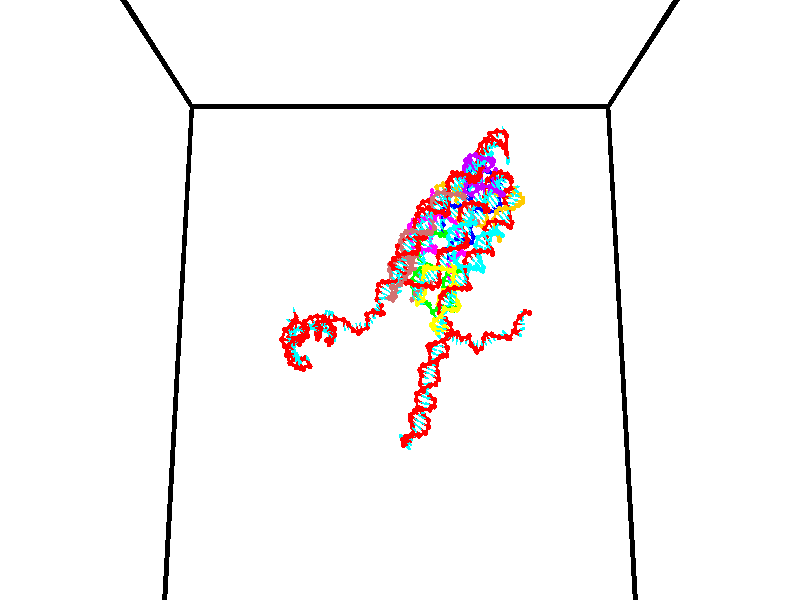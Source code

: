 // switches for output
#declare DRAW_BASES = 1; // possible values are 0, 1; only relevant for DNA ribbons
#declare DRAW_BASES_TYPE = 3; // possible values are 1, 2, 3; only relevant for DNA ribbons
#declare DRAW_FOG = 0; // set to 1 to enable fog

#include "colors.inc"

#include "transforms.inc"
background { rgb <1, 1, 1>}

#default {
   normal{
       ripples 0.25
       frequency 0.20
       turbulence 0.2
       lambda 5
   }
	finish {
		phong 0.1
		phong_size 40.
	}
}

// original window dimensions: 1024x640


// camera settings

camera {
	sky <0, 0.179814, -0.983701>
	up <0, 0.179814, -0.983701>
	right 1.6 * <1, 0, 0>
	location <35, 94.9851, 44.8844>
	look_at <35, 29.7336, 32.9568>
	direction <0, -65.2515, -11.9276>
	angle 67.0682
}


# declare cpy_camera_pos = <35, 94.9851, 44.8844>;
# if (DRAW_FOG = 1)
fog {
	fog_type 2
	up vnormalize(cpy_camera_pos)
	color rgbt<1,1,1,0.3>
	distance 1e-5
	fog_alt 3e-3
	fog_offset 56
}
# end


// LIGHTS

# declare lum = 6;
global_settings {
	ambient_light rgb lum * <0.05, 0.05, 0.05>
	max_trace_level 15
}# declare cpy_direct_light_amount = 0.25;
light_source
{	1000 * <-1, -1.16352, -0.803886>,
	rgb lum * cpy_direct_light_amount
	parallel
}

light_source
{	1000 * <1, 1.16352, 0.803886>,
	rgb lum * cpy_direct_light_amount
	parallel
}

// strand 0

// nucleotide -1

// particle -1
sphere {
	<24.577669, 35.212296, 35.419193> 0.250000
	pigment { color rgbt <1,0,0,0> }
	no_shadow
}
cylinder {
	<24.424791, 35.124077, 35.060242>,  <24.333065, 35.071148, 34.844872>, 0.100000
	pigment { color rgbt <1,0,0,0> }
	no_shadow
}
cylinder {
	<24.424791, 35.124077, 35.060242>,  <24.577669, 35.212296, 35.419193>, 0.100000
	pigment { color rgbt <1,0,0,0> }
	no_shadow
}

// particle -1
sphere {
	<24.424791, 35.124077, 35.060242> 0.100000
	pigment { color rgbt <1,0,0,0> }
	no_shadow
}
sphere {
	0, 1
	scale<0.080000,0.200000,0.300000>
	matrix <0.918723, 0.013742, -0.394664,
		0.099373, -0.975280, 0.197368,
		-0.382195, -0.220545, -0.897378,
		24.310133, 35.057915, 34.791027>
	pigment { color rgbt <0,1,1,0> }
	no_shadow
}
cylinder {
	<24.415346, 35.920425, 35.902637>,  <24.577669, 35.212296, 35.419193>, 0.130000
	pigment { color rgbt <1,0,0,0> }
	no_shadow
}

// nucleotide -1

// particle -1
sphere {
	<24.415346, 35.920425, 35.902637> 0.250000
	pigment { color rgbt <1,0,0,0> }
	no_shadow
}
cylinder {
	<24.226248, 36.272896, 35.899933>,  <24.112789, 36.484379, 35.898312>, 0.100000
	pigment { color rgbt <1,0,0,0> }
	no_shadow
}
cylinder {
	<24.226248, 36.272896, 35.899933>,  <24.415346, 35.920425, 35.902637>, 0.100000
	pigment { color rgbt <1,0,0,0> }
	no_shadow
}

// particle -1
sphere {
	<24.226248, 36.272896, 35.899933> 0.100000
	pigment { color rgbt <1,0,0,0> }
	no_shadow
}
sphere {
	0, 1
	scale<0.080000,0.200000,0.300000>
	matrix <-0.494506, -0.258933, 0.829709,
		0.729366, 0.395586, 0.558155,
		-0.472746, 0.881173, -0.006763,
		24.084423, 36.537247, 35.897903>
	pigment { color rgbt <0,1,1,0> }
	no_shadow
}
cylinder {
	<24.062008, 35.849396, 36.552601>,  <24.415346, 35.920425, 35.902637>, 0.130000
	pigment { color rgbt <1,0,0,0> }
	no_shadow
}

// nucleotide -1

// particle -1
sphere {
	<24.062008, 35.849396, 36.552601> 0.250000
	pigment { color rgbt <1,0,0,0> }
	no_shadow
}
cylinder {
	<24.437691, 35.986202, 36.564701>,  <24.663099, 36.068287, 36.571960>, 0.100000
	pigment { color rgbt <1,0,0,0> }
	no_shadow
}
cylinder {
	<24.437691, 35.986202, 36.564701>,  <24.062008, 35.849396, 36.552601>, 0.100000
	pigment { color rgbt <1,0,0,0> }
	no_shadow
}

// particle -1
sphere {
	<24.437691, 35.986202, 36.564701> 0.100000
	pigment { color rgbt <1,0,0,0> }
	no_shadow
}
sphere {
	0, 1
	scale<0.080000,0.200000,0.300000>
	matrix <-0.318969, 0.836497, 0.445569,
		0.127085, -0.428131, 0.894736,
		0.939206, 0.342018, 0.030254,
		24.719452, 36.088806, 36.573776>
	pigment { color rgbt <0,1,1,0> }
	no_shadow
}
cylinder {
	<24.116108, 36.230656, 37.245060>,  <24.062008, 35.849396, 36.552601>, 0.130000
	pigment { color rgbt <1,0,0,0> }
	no_shadow
}

// nucleotide -1

// particle -1
sphere {
	<24.116108, 36.230656, 37.245060> 0.250000
	pigment { color rgbt <1,0,0,0> }
	no_shadow
}
cylinder {
	<24.431505, 36.374340, 37.045361>,  <24.620743, 36.460552, 36.925541>, 0.100000
	pigment { color rgbt <1,0,0,0> }
	no_shadow
}
cylinder {
	<24.431505, 36.374340, 37.045361>,  <24.116108, 36.230656, 37.245060>, 0.100000
	pigment { color rgbt <1,0,0,0> }
	no_shadow
}

// particle -1
sphere {
	<24.431505, 36.374340, 37.045361> 0.100000
	pigment { color rgbt <1,0,0,0> }
	no_shadow
}
sphere {
	0, 1
	scale<0.080000,0.200000,0.300000>
	matrix <-0.105355, 0.878612, 0.465770,
		0.605954, -0.314657, 0.730623,
		0.788492, 0.359210, -0.499248,
		24.668053, 36.482101, 36.895588>
	pigment { color rgbt <0,1,1,0> }
	no_shadow
}
cylinder {
	<24.588634, 36.409359, 37.786842>,  <24.116108, 36.230656, 37.245060>, 0.130000
	pigment { color rgbt <1,0,0,0> }
	no_shadow
}

// nucleotide -1

// particle -1
sphere {
	<24.588634, 36.409359, 37.786842> 0.250000
	pigment { color rgbt <1,0,0,0> }
	no_shadow
}
cylinder {
	<24.679735, 36.639957, 37.472954>,  <24.734396, 36.778316, 37.284622>, 0.100000
	pigment { color rgbt <1,0,0,0> }
	no_shadow
}
cylinder {
	<24.679735, 36.639957, 37.472954>,  <24.588634, 36.409359, 37.786842>, 0.100000
	pigment { color rgbt <1,0,0,0> }
	no_shadow
}

// particle -1
sphere {
	<24.679735, 36.639957, 37.472954> 0.100000
	pigment { color rgbt <1,0,0,0> }
	no_shadow
}
sphere {
	0, 1
	scale<0.080000,0.200000,0.300000>
	matrix <0.076947, 0.792722, 0.604707,
		0.970674, -0.198105, 0.136185,
		0.227752, 0.576495, -0.784718,
		24.748060, 36.812904, 37.237537>
	pigment { color rgbt <0,1,1,0> }
	no_shadow
}
cylinder {
	<25.242111, 36.719791, 37.840660>,  <24.588634, 36.409359, 37.786842>, 0.130000
	pigment { color rgbt <1,0,0,0> }
	no_shadow
}

// nucleotide -1

// particle -1
sphere {
	<25.242111, 36.719791, 37.840660> 0.250000
	pigment { color rgbt <1,0,0,0> }
	no_shadow
}
cylinder {
	<25.010874, 36.967163, 37.627735>,  <24.872131, 37.115585, 37.499981>, 0.100000
	pigment { color rgbt <1,0,0,0> }
	no_shadow
}
cylinder {
	<25.010874, 36.967163, 37.627735>,  <25.242111, 36.719791, 37.840660>, 0.100000
	pigment { color rgbt <1,0,0,0> }
	no_shadow
}

// particle -1
sphere {
	<25.010874, 36.967163, 37.627735> 0.100000
	pigment { color rgbt <1,0,0,0> }
	no_shadow
}
sphere {
	0, 1
	scale<0.080000,0.200000,0.300000>
	matrix <-0.047960, 0.625483, 0.778762,
		0.814561, 0.475726, -0.331927,
		-0.578092, 0.618430, -0.532310,
		24.837446, 37.152691, 37.468040>
	pigment { color rgbt <0,1,1,0> }
	no_shadow
}
cylinder {
	<25.650658, 37.332047, 37.581951>,  <25.242111, 36.719791, 37.840660>, 0.130000
	pigment { color rgbt <1,0,0,0> }
	no_shadow
}

// nucleotide -1

// particle -1
sphere {
	<25.650658, 37.332047, 37.581951> 0.250000
	pigment { color rgbt <1,0,0,0> }
	no_shadow
}
cylinder {
	<25.262964, 37.421745, 37.622540>,  <25.030348, 37.475567, 37.646893>, 0.100000
	pigment { color rgbt <1,0,0,0> }
	no_shadow
}
cylinder {
	<25.262964, 37.421745, 37.622540>,  <25.650658, 37.332047, 37.581951>, 0.100000
	pigment { color rgbt <1,0,0,0> }
	no_shadow
}

// particle -1
sphere {
	<25.262964, 37.421745, 37.622540> 0.100000
	pigment { color rgbt <1,0,0,0> }
	no_shadow
}
sphere {
	0, 1
	scale<0.080000,0.200000,0.300000>
	matrix <0.224085, 0.633373, 0.740692,
		0.101831, 0.740643, -0.664138,
		-0.969235, 0.224249, 0.101471,
		24.972195, 37.489021, 37.652981>
	pigment { color rgbt <0,1,1,0> }
	no_shadow
}
cylinder {
	<25.488701, 38.082020, 37.431335>,  <25.650658, 37.332047, 37.581951>, 0.130000
	pigment { color rgbt <1,0,0,0> }
	no_shadow
}

// nucleotide -1

// particle -1
sphere {
	<25.488701, 38.082020, 37.431335> 0.250000
	pigment { color rgbt <1,0,0,0> }
	no_shadow
}
cylinder {
	<25.226633, 37.930927, 37.693047>,  <25.069393, 37.840271, 37.850071>, 0.100000
	pigment { color rgbt <1,0,0,0> }
	no_shadow
}
cylinder {
	<25.226633, 37.930927, 37.693047>,  <25.488701, 38.082020, 37.431335>, 0.100000
	pigment { color rgbt <1,0,0,0> }
	no_shadow
}

// particle -1
sphere {
	<25.226633, 37.930927, 37.693047> 0.100000
	pigment { color rgbt <1,0,0,0> }
	no_shadow
}
sphere {
	0, 1
	scale<0.080000,0.200000,0.300000>
	matrix <0.304590, 0.660461, 0.686306,
		-0.691361, 0.648931, -0.317661,
		-0.655168, -0.377729, 0.654275,
		25.030083, 37.817608, 37.889328>
	pigment { color rgbt <0,1,1,0> }
	no_shadow
}
cylinder {
	<24.983114, 38.699688, 37.677307>,  <25.488701, 38.082020, 37.431335>, 0.130000
	pigment { color rgbt <1,0,0,0> }
	no_shadow
}

// nucleotide -1

// particle -1
sphere {
	<24.983114, 38.699688, 37.677307> 0.250000
	pigment { color rgbt <1,0,0,0> }
	no_shadow
}
cylinder {
	<24.983128, 38.404507, 37.947247>,  <24.983135, 38.227398, 38.109211>, 0.100000
	pigment { color rgbt <1,0,0,0> }
	no_shadow
}
cylinder {
	<24.983128, 38.404507, 37.947247>,  <24.983114, 38.699688, 37.677307>, 0.100000
	pigment { color rgbt <1,0,0,0> }
	no_shadow
}

// particle -1
sphere {
	<24.983128, 38.404507, 37.947247> 0.100000
	pigment { color rgbt <1,0,0,0> }
	no_shadow
}
sphere {
	0, 1
	scale<0.080000,0.200000,0.300000>
	matrix <0.310573, 0.641483, 0.701458,
		-0.950550, 0.209567, 0.229210,
		0.000032, -0.737957, 0.674848,
		24.983137, 38.183121, 38.149700>
	pigment { color rgbt <0,1,1,0> }
	no_shadow
}
cylinder {
	<24.590221, 38.909115, 38.248074>,  <24.983114, 38.699688, 37.677307>, 0.130000
	pigment { color rgbt <1,0,0,0> }
	no_shadow
}

// nucleotide -1

// particle -1
sphere {
	<24.590221, 38.909115, 38.248074> 0.250000
	pigment { color rgbt <1,0,0,0> }
	no_shadow
}
cylinder {
	<24.814966, 38.617683, 38.404781>,  <24.949814, 38.442825, 38.498806>, 0.100000
	pigment { color rgbt <1,0,0,0> }
	no_shadow
}
cylinder {
	<24.814966, 38.617683, 38.404781>,  <24.590221, 38.909115, 38.248074>, 0.100000
	pigment { color rgbt <1,0,0,0> }
	no_shadow
}

// particle -1
sphere {
	<24.814966, 38.617683, 38.404781> 0.100000
	pigment { color rgbt <1,0,0,0> }
	no_shadow
}
sphere {
	0, 1
	scale<0.080000,0.200000,0.300000>
	matrix <0.327519, 0.630821, 0.703418,
		-0.759632, -0.266912, 0.593058,
		0.561864, -0.728576, 0.391772,
		24.983526, 38.399109, 38.522312>
	pigment { color rgbt <0,1,1,0> }
	no_shadow
}
cylinder {
	<24.422894, 38.837875, 38.967514>,  <24.590221, 38.909115, 38.248074>, 0.130000
	pigment { color rgbt <1,0,0,0> }
	no_shadow
}

// nucleotide -1

// particle -1
sphere {
	<24.422894, 38.837875, 38.967514> 0.250000
	pigment { color rgbt <1,0,0,0> }
	no_shadow
}
cylinder {
	<24.783760, 38.690556, 38.877674>,  <25.000280, 38.602161, 38.823769>, 0.100000
	pigment { color rgbt <1,0,0,0> }
	no_shadow
}
cylinder {
	<24.783760, 38.690556, 38.877674>,  <24.422894, 38.837875, 38.967514>, 0.100000
	pigment { color rgbt <1,0,0,0> }
	no_shadow
}

// particle -1
sphere {
	<24.783760, 38.690556, 38.877674> 0.100000
	pigment { color rgbt <1,0,0,0> }
	no_shadow
}
sphere {
	0, 1
	scale<0.080000,0.200000,0.300000>
	matrix <0.430109, 0.727923, 0.533980,
		-0.033172, -0.578344, 0.815119,
		0.902168, -0.368303, -0.224604,
		25.054411, 38.580063, 38.810291>
	pigment { color rgbt <0,1,1,0> }
	no_shadow
}
cylinder {
	<24.773209, 38.896175, 39.584133>,  <24.422894, 38.837875, 38.967514>, 0.130000
	pigment { color rgbt <1,0,0,0> }
	no_shadow
}

// nucleotide -1

// particle -1
sphere {
	<24.773209, 38.896175, 39.584133> 0.250000
	pigment { color rgbt <1,0,0,0> }
	no_shadow
}
cylinder {
	<25.046215, 38.881409, 39.292160>,  <25.210018, 38.872547, 39.116974>, 0.100000
	pigment { color rgbt <1,0,0,0> }
	no_shadow
}
cylinder {
	<25.046215, 38.881409, 39.292160>,  <24.773209, 38.896175, 39.584133>, 0.100000
	pigment { color rgbt <1,0,0,0> }
	no_shadow
}

// particle -1
sphere {
	<25.046215, 38.881409, 39.292160> 0.100000
	pigment { color rgbt <1,0,0,0> }
	no_shadow
}
sphere {
	0, 1
	scale<0.080000,0.200000,0.300000>
	matrix <0.517990, 0.729014, 0.447464,
		0.515614, -0.683502, 0.516689,
		0.682516, -0.036921, -0.729937,
		25.250969, 38.870331, 39.073177>
	pigment { color rgbt <0,1,1,0> }
	no_shadow
}
cylinder {
	<25.334829, 38.714069, 39.909069>,  <24.773209, 38.896175, 39.584133>, 0.130000
	pigment { color rgbt <1,0,0,0> }
	no_shadow
}

// nucleotide -1

// particle -1
sphere {
	<25.334829, 38.714069, 39.909069> 0.250000
	pigment { color rgbt <1,0,0,0> }
	no_shadow
}
cylinder {
	<25.459253, 38.917595, 39.587982>,  <25.533909, 39.039711, 39.395329>, 0.100000
	pigment { color rgbt <1,0,0,0> }
	no_shadow
}
cylinder {
	<25.459253, 38.917595, 39.587982>,  <25.334829, 38.714069, 39.909069>, 0.100000
	pigment { color rgbt <1,0,0,0> }
	no_shadow
}

// particle -1
sphere {
	<25.459253, 38.917595, 39.587982> 0.100000
	pigment { color rgbt <1,0,0,0> }
	no_shadow
}
sphere {
	0, 1
	scale<0.080000,0.200000,0.300000>
	matrix <0.503546, 0.628088, 0.593251,
		0.806029, -0.588741, -0.060836,
		0.311061, 0.508811, -0.802716,
		25.552572, 39.070240, 39.347168>
	pigment { color rgbt <0,1,1,0> }
	no_shadow
}
cylinder {
	<26.013805, 38.790760, 40.058800>,  <25.334829, 38.714069, 39.909069>, 0.130000
	pigment { color rgbt <1,0,0,0> }
	no_shadow
}

// nucleotide -1

// particle -1
sphere {
	<26.013805, 38.790760, 40.058800> 0.250000
	pigment { color rgbt <1,0,0,0> }
	no_shadow
}
cylinder {
	<25.879135, 39.072903, 39.809280>,  <25.798334, 39.242188, 39.659569>, 0.100000
	pigment { color rgbt <1,0,0,0> }
	no_shadow
}
cylinder {
	<25.879135, 39.072903, 39.809280>,  <26.013805, 38.790760, 40.058800>, 0.100000
	pigment { color rgbt <1,0,0,0> }
	no_shadow
}

// particle -1
sphere {
	<25.879135, 39.072903, 39.809280> 0.100000
	pigment { color rgbt <1,0,0,0> }
	no_shadow
}
sphere {
	0, 1
	scale<0.080000,0.200000,0.300000>
	matrix <0.432013, 0.704343, 0.563264,
		0.836670, -0.079853, -0.541856,
		-0.336674, 0.705354, -0.623800,
		25.778133, 39.284508, 39.622139>
	pigment { color rgbt <0,1,1,0> }
	no_shadow
}
cylinder {
	<25.649691, 38.047810, 39.895634>,  <26.013805, 38.790760, 40.058800>, 0.130000
	pigment { color rgbt <1,0,0,0> }
	no_shadow
}

// nucleotide -1

// particle -1
sphere {
	<25.649691, 38.047810, 39.895634> 0.250000
	pigment { color rgbt <1,0,0,0> }
	no_shadow
}
cylinder {
	<25.488125, 38.307640, 39.637981>,  <25.391186, 38.463539, 39.483391>, 0.100000
	pigment { color rgbt <1,0,0,0> }
	no_shadow
}
cylinder {
	<25.488125, 38.307640, 39.637981>,  <25.649691, 38.047810, 39.895634>, 0.100000
	pigment { color rgbt <1,0,0,0> }
	no_shadow
}

// particle -1
sphere {
	<25.488125, 38.307640, 39.637981> 0.100000
	pigment { color rgbt <1,0,0,0> }
	no_shadow
}
sphere {
	0, 1
	scale<0.080000,0.200000,0.300000>
	matrix <-0.427933, 0.488162, 0.760639,
		0.808534, 0.582875, 0.080802,
		-0.403913, 0.649580, -0.644127,
		25.366951, 38.502514, 39.444744>
	pigment { color rgbt <0,1,1,0> }
	no_shadow
}
cylinder {
	<26.483494, 37.947395, 39.754375>,  <25.649691, 38.047810, 39.895634>, 0.130000
	pigment { color rgbt <1,0,0,0> }
	no_shadow
}

// nucleotide -1

// particle -1
sphere {
	<26.483494, 37.947395, 39.754375> 0.250000
	pigment { color rgbt <1,0,0,0> }
	no_shadow
}
cylinder {
	<26.397449, 38.179977, 39.440525>,  <26.345823, 38.319527, 39.252216>, 0.100000
	pigment { color rgbt <1,0,0,0> }
	no_shadow
}
cylinder {
	<26.397449, 38.179977, 39.440525>,  <26.483494, 37.947395, 39.754375>, 0.100000
	pigment { color rgbt <1,0,0,0> }
	no_shadow
}

// particle -1
sphere {
	<26.397449, 38.179977, 39.440525> 0.100000
	pigment { color rgbt <1,0,0,0> }
	no_shadow
}
sphere {
	0, 1
	scale<0.080000,0.200000,0.300000>
	matrix <-0.511771, 0.617160, 0.597665,
		0.831756, 0.530111, 0.164816,
		-0.215111, 0.581459, -0.784622,
		26.332916, 38.354416, 39.205139>
	pigment { color rgbt <0,1,1,0> }
	no_shadow
}
cylinder {
	<26.030941, 37.967880, 39.117481>,  <26.483494, 37.947395, 39.754375>, 0.130000
	pigment { color rgbt <1,0,0,0> }
	no_shadow
}

// nucleotide -1

// particle -1
sphere {
	<26.030941, 37.967880, 39.117481> 0.250000
	pigment { color rgbt <1,0,0,0> }
	no_shadow
}
cylinder {
	<25.658594, 38.113602, 39.106354>,  <25.435186, 38.201035, 39.099678>, 0.100000
	pigment { color rgbt <1,0,0,0> }
	no_shadow
}
cylinder {
	<25.658594, 38.113602, 39.106354>,  <26.030941, 37.967880, 39.117481>, 0.100000
	pigment { color rgbt <1,0,0,0> }
	no_shadow
}

// particle -1
sphere {
	<25.658594, 38.113602, 39.106354> 0.100000
	pigment { color rgbt <1,0,0,0> }
	no_shadow
}
sphere {
	0, 1
	scale<0.080000,0.200000,0.300000>
	matrix <-0.275871, -0.750733, -0.600246,
		-0.239553, -0.551075, 0.799331,
		-0.930865, 0.364304, -0.027815,
		25.379335, 38.222893, 39.098011>
	pigment { color rgbt <0,1,1,0> }
	no_shadow
}
cylinder {
	<25.518215, 37.460476, 39.196781>,  <26.030941, 37.967880, 39.117481>, 0.130000
	pigment { color rgbt <1,0,0,0> }
	no_shadow
}

// nucleotide -1

// particle -1
sphere {
	<25.518215, 37.460476, 39.196781> 0.250000
	pigment { color rgbt <1,0,0,0> }
	no_shadow
}
cylinder {
	<25.321062, 37.737034, 38.985481>,  <25.202770, 37.902969, 38.858700>, 0.100000
	pigment { color rgbt <1,0,0,0> }
	no_shadow
}
cylinder {
	<25.321062, 37.737034, 38.985481>,  <25.518215, 37.460476, 39.196781>, 0.100000
	pigment { color rgbt <1,0,0,0> }
	no_shadow
}

// particle -1
sphere {
	<25.321062, 37.737034, 38.985481> 0.100000
	pigment { color rgbt <1,0,0,0> }
	no_shadow
}
sphere {
	0, 1
	scale<0.080000,0.200000,0.300000>
	matrix <-0.252362, -0.694613, -0.673667,
		-0.832697, -0.198726, 0.516841,
		-0.492879, 0.691391, -0.528251,
		25.173199, 37.944450, 38.827007>
	pigment { color rgbt <0,1,1,0> }
	no_shadow
}
cylinder {
	<24.812269, 37.295822, 39.108200>,  <25.518215, 37.460476, 39.196781>, 0.130000
	pigment { color rgbt <1,0,0,0> }
	no_shadow
}

// nucleotide -1

// particle -1
sphere {
	<24.812269, 37.295822, 39.108200> 0.250000
	pigment { color rgbt <1,0,0,0> }
	no_shadow
}
cylinder {
	<24.857470, 37.560871, 38.812050>,  <24.884590, 37.719902, 38.634361>, 0.100000
	pigment { color rgbt <1,0,0,0> }
	no_shadow
}
cylinder {
	<24.857470, 37.560871, 38.812050>,  <24.812269, 37.295822, 39.108200>, 0.100000
	pigment { color rgbt <1,0,0,0> }
	no_shadow
}

// particle -1
sphere {
	<24.857470, 37.560871, 38.812050> 0.100000
	pigment { color rgbt <1,0,0,0> }
	no_shadow
}
sphere {
	0, 1
	scale<0.080000,0.200000,0.300000>
	matrix <-0.385287, -0.657624, -0.647368,
		-0.915852, 0.358409, 0.180990,
		0.112999, 0.662627, -0.740376,
		24.891369, 37.759659, 38.589935>
	pigment { color rgbt <0,1,1,0> }
	no_shadow
}
cylinder {
	<24.257519, 37.288673, 38.752140>,  <24.812269, 37.295822, 39.108200>, 0.130000
	pigment { color rgbt <1,0,0,0> }
	no_shadow
}

// nucleotide -1

// particle -1
sphere {
	<24.257519, 37.288673, 38.752140> 0.250000
	pigment { color rgbt <1,0,0,0> }
	no_shadow
}
cylinder {
	<24.524826, 37.419720, 38.484982>,  <24.685211, 37.498348, 38.324688>, 0.100000
	pigment { color rgbt <1,0,0,0> }
	no_shadow
}
cylinder {
	<24.524826, 37.419720, 38.484982>,  <24.257519, 37.288673, 38.752140>, 0.100000
	pigment { color rgbt <1,0,0,0> }
	no_shadow
}

// particle -1
sphere {
	<24.524826, 37.419720, 38.484982> 0.100000
	pigment { color rgbt <1,0,0,0> }
	no_shadow
}
sphere {
	0, 1
	scale<0.080000,0.200000,0.300000>
	matrix <-0.359446, -0.643848, -0.675469,
		-0.651318, 0.691467, -0.312503,
		0.668268, 0.327617, -0.667896,
		24.725307, 37.518005, 38.284615>
	pigment { color rgbt <0,1,1,0> }
	no_shadow
}
cylinder {
	<23.959595, 37.538399, 38.089222>,  <24.257519, 37.288673, 38.752140>, 0.130000
	pigment { color rgbt <1,0,0,0> }
	no_shadow
}

// nucleotide -1

// particle -1
sphere {
	<23.959595, 37.538399, 38.089222> 0.250000
	pigment { color rgbt <1,0,0,0> }
	no_shadow
}
cylinder {
	<24.326153, 37.395832, 38.016346>,  <24.546087, 37.310291, 37.972622>, 0.100000
	pigment { color rgbt <1,0,0,0> }
	no_shadow
}
cylinder {
	<24.326153, 37.395832, 38.016346>,  <23.959595, 37.538399, 38.089222>, 0.100000
	pigment { color rgbt <1,0,0,0> }
	no_shadow
}

// particle -1
sphere {
	<24.326153, 37.395832, 38.016346> 0.100000
	pigment { color rgbt <1,0,0,0> }
	no_shadow
}
sphere {
	0, 1
	scale<0.080000,0.200000,0.300000>
	matrix <-0.355309, -0.514705, -0.780278,
		0.184330, 0.779774, -0.598310,
		0.916394, -0.356413, -0.182185,
		24.601070, 37.288910, 37.961689>
	pigment { color rgbt <0,1,1,0> }
	no_shadow
}
cylinder {
	<23.771744, 37.920872, 37.638733>,  <23.959595, 37.538399, 38.089222>, 0.130000
	pigment { color rgbt <1,0,0,0> }
	no_shadow
}

// nucleotide -1

// particle -1
sphere {
	<23.771744, 37.920872, 37.638733> 0.250000
	pigment { color rgbt <1,0,0,0> }
	no_shadow
}
cylinder {
	<24.154467, 37.804703, 37.644001>,  <24.384100, 37.735001, 37.647163>, 0.100000
	pigment { color rgbt <1,0,0,0> }
	no_shadow
}
cylinder {
	<24.154467, 37.804703, 37.644001>,  <23.771744, 37.920872, 37.638733>, 0.100000
	pigment { color rgbt <1,0,0,0> }
	no_shadow
}

// particle -1
sphere {
	<24.154467, 37.804703, 37.644001> 0.100000
	pigment { color rgbt <1,0,0,0> }
	no_shadow
}
sphere {
	0, 1
	scale<0.080000,0.200000,0.300000>
	matrix <-0.202796, -0.699199, -0.685562,
		0.208314, 0.653279, -0.727896,
		0.956807, -0.290426, 0.013171,
		24.441509, 37.717575, 37.647953>
	pigment { color rgbt <0,1,1,0> }
	no_shadow
}
cylinder {
	<24.039509, 38.012169, 36.864006>,  <23.771744, 37.920872, 37.638733>, 0.130000
	pigment { color rgbt <1,0,0,0> }
	no_shadow
}

// nucleotide -1

// particle -1
sphere {
	<24.039509, 38.012169, 36.864006> 0.250000
	pigment { color rgbt <1,0,0,0> }
	no_shadow
}
cylinder {
	<24.272530, 37.746521, 37.051441>,  <24.412342, 37.587132, 37.163902>, 0.100000
	pigment { color rgbt <1,0,0,0> }
	no_shadow
}
cylinder {
	<24.272530, 37.746521, 37.051441>,  <24.039509, 38.012169, 36.864006>, 0.100000
	pigment { color rgbt <1,0,0,0> }
	no_shadow
}

// particle -1
sphere {
	<24.272530, 37.746521, 37.051441> 0.100000
	pigment { color rgbt <1,0,0,0> }
	no_shadow
}
sphere {
	0, 1
	scale<0.080000,0.200000,0.300000>
	matrix <0.126923, -0.495114, -0.859507,
		0.802822, 0.560183, -0.204137,
		0.582552, -0.664122, 0.468589,
		24.447296, 37.547283, 37.192017>
	pigment { color rgbt <0,1,1,0> }
	no_shadow
}
cylinder {
	<24.621708, 37.870464, 36.488750>,  <24.039509, 38.012169, 36.864006>, 0.130000
	pigment { color rgbt <1,0,0,0> }
	no_shadow
}

// nucleotide -1

// particle -1
sphere {
	<24.621708, 37.870464, 36.488750> 0.250000
	pigment { color rgbt <1,0,0,0> }
	no_shadow
}
cylinder {
	<24.518629, 37.554008, 36.710629>,  <24.456781, 37.364136, 36.843758>, 0.100000
	pigment { color rgbt <1,0,0,0> }
	no_shadow
}
cylinder {
	<24.518629, 37.554008, 36.710629>,  <24.621708, 37.870464, 36.488750>, 0.100000
	pigment { color rgbt <1,0,0,0> }
	no_shadow
}

// particle -1
sphere {
	<24.518629, 37.554008, 36.710629> 0.100000
	pigment { color rgbt <1,0,0,0> }
	no_shadow
}
sphere {
	0, 1
	scale<0.080000,0.200000,0.300000>
	matrix <0.206835, -0.605948, -0.768145,
		0.943828, -0.083219, 0.319787,
		-0.257698, -0.791140, 0.554698,
		24.441320, 37.316666, 36.877037>
	pigment { color rgbt <0,1,1,0> }
	no_shadow
}
cylinder {
	<25.027779, 37.362965, 36.075466>,  <24.621708, 37.870464, 36.488750>, 0.130000
	pigment { color rgbt <1,0,0,0> }
	no_shadow
}

// nucleotide -1

// particle -1
sphere {
	<25.027779, 37.362965, 36.075466> 0.250000
	pigment { color rgbt <1,0,0,0> }
	no_shadow
}
cylinder {
	<24.967909, 37.216183, 36.442715>,  <24.931988, 37.128113, 36.663063>, 0.100000
	pigment { color rgbt <1,0,0,0> }
	no_shadow
}
cylinder {
	<24.967909, 37.216183, 36.442715>,  <25.027779, 37.362965, 36.075466>, 0.100000
	pigment { color rgbt <1,0,0,0> }
	no_shadow
}

// particle -1
sphere {
	<24.967909, 37.216183, 36.442715> 0.100000
	pigment { color rgbt <1,0,0,0> }
	no_shadow
}
sphere {
	0, 1
	scale<0.080000,0.200000,0.300000>
	matrix <0.385680, -0.876689, -0.287519,
		0.910412, 0.311066, 0.272742,
		-0.149673, -0.366952, 0.918120,
		24.923006, 37.106098, 36.718151>
	pigment { color rgbt <0,1,1,0> }
	no_shadow
}
cylinder {
	<25.700397, 37.056305, 36.326614>,  <25.027779, 37.362965, 36.075466>, 0.130000
	pigment { color rgbt <1,0,0,0> }
	no_shadow
}

// nucleotide -1

// particle -1
sphere {
	<25.700397, 37.056305, 36.326614> 0.250000
	pigment { color rgbt <1,0,0,0> }
	no_shadow
}
cylinder {
	<25.392176, 36.861294, 36.490841>,  <25.207243, 36.744289, 36.589378>, 0.100000
	pigment { color rgbt <1,0,0,0> }
	no_shadow
}
cylinder {
	<25.392176, 36.861294, 36.490841>,  <25.700397, 37.056305, 36.326614>, 0.100000
	pigment { color rgbt <1,0,0,0> }
	no_shadow
}

// particle -1
sphere {
	<25.392176, 36.861294, 36.490841> 0.100000
	pigment { color rgbt <1,0,0,0> }
	no_shadow
}
sphere {
	0, 1
	scale<0.080000,0.200000,0.300000>
	matrix <0.323504, -0.854166, -0.407118,
		0.549175, -0.180885, 0.815897,
		-0.770553, -0.487525, 0.410569,
		25.161009, 36.715034, 36.614010>
	pigment { color rgbt <0,1,1,0> }
	no_shadow
}
cylinder {
	<25.946848, 36.473816, 36.603443>,  <25.700397, 37.056305, 36.326614>, 0.130000
	pigment { color rgbt <1,0,0,0> }
	no_shadow
}

// nucleotide -1

// particle -1
sphere {
	<25.946848, 36.473816, 36.603443> 0.250000
	pigment { color rgbt <1,0,0,0> }
	no_shadow
}
cylinder {
	<25.567411, 36.348171, 36.587894>,  <25.339750, 36.272785, 36.578564>, 0.100000
	pigment { color rgbt <1,0,0,0> }
	no_shadow
}
cylinder {
	<25.567411, 36.348171, 36.587894>,  <25.946848, 36.473816, 36.603443>, 0.100000
	pigment { color rgbt <1,0,0,0> }
	no_shadow
}

// particle -1
sphere {
	<25.567411, 36.348171, 36.587894> 0.100000
	pigment { color rgbt <1,0,0,0> }
	no_shadow
}
sphere {
	0, 1
	scale<0.080000,0.200000,0.300000>
	matrix <0.302883, -0.865223, -0.399563,
		0.091872, -0.390796, 0.915881,
		-0.948589, -0.314114, -0.038875,
		25.282835, 36.253937, 36.576233>
	pigment { color rgbt <0,1,1,0> }
	no_shadow
}
cylinder {
	<25.892874, 35.844116, 37.082180>,  <25.946848, 36.473816, 36.603443>, 0.130000
	pigment { color rgbt <1,0,0,0> }
	no_shadow
}

// nucleotide -1

// particle -1
sphere {
	<25.892874, 35.844116, 37.082180> 0.250000
	pigment { color rgbt <1,0,0,0> }
	no_shadow
}
cylinder {
	<25.617992, 35.822735, 36.792381>,  <25.453064, 35.809906, 36.618504>, 0.100000
	pigment { color rgbt <1,0,0,0> }
	no_shadow
}
cylinder {
	<25.617992, 35.822735, 36.792381>,  <25.892874, 35.844116, 37.082180>, 0.100000
	pigment { color rgbt <1,0,0,0> }
	no_shadow
}

// particle -1
sphere {
	<25.617992, 35.822735, 36.792381> 0.100000
	pigment { color rgbt <1,0,0,0> }
	no_shadow
}
sphere {
	0, 1
	scale<0.080000,0.200000,0.300000>
	matrix <0.349545, -0.898587, -0.265253,
		-0.636841, -0.435527, 0.636199,
		-0.687205, -0.053456, -0.724494,
		25.411831, 35.806698, 36.575031>
	pigment { color rgbt <0,1,1,0> }
	no_shadow
}
cylinder {
	<25.375912, 35.179260, 37.165440>,  <25.892874, 35.844116, 37.082180>, 0.130000
	pigment { color rgbt <1,0,0,0> }
	no_shadow
}

// nucleotide -1

// particle -1
sphere {
	<25.375912, 35.179260, 37.165440> 0.250000
	pigment { color rgbt <1,0,0,0> }
	no_shadow
}
cylinder {
	<25.517887, 35.331783, 36.824001>,  <25.603073, 35.423298, 36.619141>, 0.100000
	pigment { color rgbt <1,0,0,0> }
	no_shadow
}
cylinder {
	<25.517887, 35.331783, 36.824001>,  <25.375912, 35.179260, 37.165440>, 0.100000
	pigment { color rgbt <1,0,0,0> }
	no_shadow
}

// particle -1
sphere {
	<25.517887, 35.331783, 36.824001> 0.100000
	pigment { color rgbt <1,0,0,0> }
	no_shadow
}
sphere {
	0, 1
	scale<0.080000,0.200000,0.300000>
	matrix <0.487714, -0.854475, -0.178906,
		-0.797593, -0.352808, -0.489257,
		0.354938, 0.381311, -0.853593,
		25.624369, 35.446178, 36.567924>
	pigment { color rgbt <0,1,1,0> }
	no_shadow
}
cylinder {
	<25.186857, 34.741577, 36.552795>,  <25.375912, 35.179260, 37.165440>, 0.130000
	pigment { color rgbt <1,0,0,0> }
	no_shadow
}

// nucleotide -1

// particle -1
sphere {
	<25.186857, 34.741577, 36.552795> 0.250000
	pigment { color rgbt <1,0,0,0> }
	no_shadow
}
cylinder {
	<25.508373, 34.949348, 36.436787>,  <25.701283, 35.074013, 36.367180>, 0.100000
	pigment { color rgbt <1,0,0,0> }
	no_shadow
}
cylinder {
	<25.508373, 34.949348, 36.436787>,  <25.186857, 34.741577, 36.552795>, 0.100000
	pigment { color rgbt <1,0,0,0> }
	no_shadow
}

// particle -1
sphere {
	<25.508373, 34.949348, 36.436787> 0.100000
	pigment { color rgbt <1,0,0,0> }
	no_shadow
}
sphere {
	0, 1
	scale<0.080000,0.200000,0.300000>
	matrix <0.387898, -0.827217, -0.406506,
		-0.451063, 0.214247, -0.866395,
		0.803790, 0.519433, -0.290021,
		25.749510, 35.105179, 36.349781>
	pigment { color rgbt <0,1,1,0> }
	no_shadow
}
cylinder {
	<25.363077, 34.664852, 35.733513>,  <25.186857, 34.741577, 36.552795>, 0.130000
	pigment { color rgbt <1,0,0,0> }
	no_shadow
}

// nucleotide -1

// particle -1
sphere {
	<25.363077, 34.664852, 35.733513> 0.250000
	pigment { color rgbt <1,0,0,0> }
	no_shadow
}
cylinder {
	<25.698378, 34.754303, 35.932442>,  <25.899557, 34.807972, 36.051800>, 0.100000
	pigment { color rgbt <1,0,0,0> }
	no_shadow
}
cylinder {
	<25.698378, 34.754303, 35.932442>,  <25.363077, 34.664852, 35.733513>, 0.100000
	pigment { color rgbt <1,0,0,0> }
	no_shadow
}

// particle -1
sphere {
	<25.698378, 34.754303, 35.932442> 0.100000
	pigment { color rgbt <1,0,0,0> }
	no_shadow
}
sphere {
	0, 1
	scale<0.080000,0.200000,0.300000>
	matrix <0.426171, -0.837638, -0.341674,
		0.340170, 0.498353, -0.797451,
		0.838250, 0.223624, 0.497323,
		25.949852, 34.821388, 36.081638>
	pigment { color rgbt <0,1,1,0> }
	no_shadow
}
cylinder {
	<25.913820, 34.361031, 35.308479>,  <25.363077, 34.664852, 35.733513>, 0.130000
	pigment { color rgbt <1,0,0,0> }
	no_shadow
}

// nucleotide -1

// particle -1
sphere {
	<25.913820, 34.361031, 35.308479> 0.250000
	pigment { color rgbt <1,0,0,0> }
	no_shadow
}
cylinder {
	<26.139071, 34.442444, 35.628845>,  <26.274221, 34.491291, 35.821064>, 0.100000
	pigment { color rgbt <1,0,0,0> }
	no_shadow
}
cylinder {
	<26.139071, 34.442444, 35.628845>,  <25.913820, 34.361031, 35.308479>, 0.100000
	pigment { color rgbt <1,0,0,0> }
	no_shadow
}

// particle -1
sphere {
	<26.139071, 34.442444, 35.628845> 0.100000
	pigment { color rgbt <1,0,0,0> }
	no_shadow
}
sphere {
	0, 1
	scale<0.080000,0.200000,0.300000>
	matrix <0.558747, -0.807850, -0.187564,
		0.608843, 0.553130, -0.568645,
		0.563127, 0.203532, 0.800913,
		26.308008, 34.503502, 35.869118>
	pigment { color rgbt <0,1,1,0> }
	no_shadow
}
cylinder {
	<26.549456, 34.070866, 35.168507>,  <25.913820, 34.361031, 35.308479>, 0.130000
	pigment { color rgbt <1,0,0,0> }
	no_shadow
}

// nucleotide -1

// particle -1
sphere {
	<26.549456, 34.070866, 35.168507> 0.250000
	pigment { color rgbt <1,0,0,0> }
	no_shadow
}
cylinder {
	<26.599192, 34.126060, 35.561546>,  <26.629034, 34.159176, 35.797371>, 0.100000
	pigment { color rgbt <1,0,0,0> }
	no_shadow
}
cylinder {
	<26.599192, 34.126060, 35.561546>,  <26.549456, 34.070866, 35.168507>, 0.100000
	pigment { color rgbt <1,0,0,0> }
	no_shadow
}

// particle -1
sphere {
	<26.599192, 34.126060, 35.561546> 0.100000
	pigment { color rgbt <1,0,0,0> }
	no_shadow
}
sphere {
	0, 1
	scale<0.080000,0.200000,0.300000>
	matrix <0.811685, -0.583728, -0.020740,
		0.570708, 0.800138, -0.184584,
		0.124341, 0.137988, 0.982598,
		26.636494, 34.167458, 35.856327>
	pigment { color rgbt <0,1,1,0> }
	no_shadow
}
cylinder {
	<27.260292, 34.223724, 35.226181>,  <26.549456, 34.070866, 35.168507>, 0.130000
	pigment { color rgbt <1,0,0,0> }
	no_shadow
}

// nucleotide -1

// particle -1
sphere {
	<27.260292, 34.223724, 35.226181> 0.250000
	pigment { color rgbt <1,0,0,0> }
	no_shadow
}
cylinder {
	<27.128445, 34.090145, 35.579414>,  <27.049335, 34.009998, 35.791355>, 0.100000
	pigment { color rgbt <1,0,0,0> }
	no_shadow
}
cylinder {
	<27.128445, 34.090145, 35.579414>,  <27.260292, 34.223724, 35.226181>, 0.100000
	pigment { color rgbt <1,0,0,0> }
	no_shadow
}

// particle -1
sphere {
	<27.128445, 34.090145, 35.579414> 0.100000
	pigment { color rgbt <1,0,0,0> }
	no_shadow
}
sphere {
	0, 1
	scale<0.080000,0.200000,0.300000>
	matrix <0.807043, -0.585049, 0.079996,
		0.489931, 0.739052, 0.462353,
		-0.329621, -0.333946, 0.883080,
		27.029558, 33.989960, 35.844337>
	pigment { color rgbt <0,1,1,0> }
	no_shadow
}
cylinder {
	<27.823713, 34.233669, 35.715614>,  <27.260292, 34.223724, 35.226181>, 0.130000
	pigment { color rgbt <1,0,0,0> }
	no_shadow
}

// nucleotide -1

// particle -1
sphere {
	<27.823713, 34.233669, 35.715614> 0.250000
	pigment { color rgbt <1,0,0,0> }
	no_shadow
}
cylinder {
	<27.551994, 33.950603, 35.793343>,  <27.388964, 33.780762, 35.839981>, 0.100000
	pigment { color rgbt <1,0,0,0> }
	no_shadow
}
cylinder {
	<27.551994, 33.950603, 35.793343>,  <27.823713, 34.233669, 35.715614>, 0.100000
	pigment { color rgbt <1,0,0,0> }
	no_shadow
}

// particle -1
sphere {
	<27.551994, 33.950603, 35.793343> 0.100000
	pigment { color rgbt <1,0,0,0> }
	no_shadow
}
sphere {
	0, 1
	scale<0.080000,0.200000,0.300000>
	matrix <0.724594, -0.688729, 0.024819,
		0.116273, 0.157665, 0.980623,
		-0.679297, -0.707668, 0.194324,
		27.348206, 33.738304, 35.851639>
	pigment { color rgbt <0,1,1,0> }
	no_shadow
}
cylinder {
	<28.120729, 33.909054, 36.172100>,  <27.823713, 34.233669, 35.715614>, 0.130000
	pigment { color rgbt <1,0,0,0> }
	no_shadow
}

// nucleotide -1

// particle -1
sphere {
	<28.120729, 33.909054, 36.172100> 0.250000
	pigment { color rgbt <1,0,0,0> }
	no_shadow
}
cylinder {
	<27.764214, 33.764755, 36.281982>,  <27.550304, 33.678177, 36.347912>, 0.100000
	pigment { color rgbt <1,0,0,0> }
	no_shadow
}
cylinder {
	<27.764214, 33.764755, 36.281982>,  <28.120729, 33.909054, 36.172100>, 0.100000
	pigment { color rgbt <1,0,0,0> }
	no_shadow
}

// particle -1
sphere {
	<27.764214, 33.764755, 36.281982> 0.100000
	pigment { color rgbt <1,0,0,0> }
	no_shadow
}
sphere {
	0, 1
	scale<0.080000,0.200000,0.300000>
	matrix <0.295992, -0.921836, -0.250214,
		0.343500, -0.141702, 0.928401,
		-0.891289, -0.360748, 0.274708,
		27.496826, 33.656532, 36.364395>
	pigment { color rgbt <0,1,1,0> }
	no_shadow
}
cylinder {
	<28.274323, 33.391960, 36.666115>,  <28.120729, 33.909054, 36.172100>, 0.130000
	pigment { color rgbt <1,0,0,0> }
	no_shadow
}

// nucleotide -1

// particle -1
sphere {
	<28.274323, 33.391960, 36.666115> 0.250000
	pigment { color rgbt <1,0,0,0> }
	no_shadow
}
cylinder {
	<27.911564, 33.307137, 36.520473>,  <27.693909, 33.256245, 36.433090>, 0.100000
	pigment { color rgbt <1,0,0,0> }
	no_shadow
}
cylinder {
	<27.911564, 33.307137, 36.520473>,  <28.274323, 33.391960, 36.666115>, 0.100000
	pigment { color rgbt <1,0,0,0> }
	no_shadow
}

// particle -1
sphere {
	<27.911564, 33.307137, 36.520473> 0.100000
	pigment { color rgbt <1,0,0,0> }
	no_shadow
}
sphere {
	0, 1
	scale<0.080000,0.200000,0.300000>
	matrix <0.190853, -0.977135, 0.093719,
		-0.375650, 0.015504, 0.926632,
		-0.906897, -0.212056, -0.364102,
		27.639494, 33.243519, 36.411243>
	pigment { color rgbt <0,1,1,0> }
	no_shadow
}
cylinder {
	<27.947039, 33.019932, 37.216728>,  <28.274323, 33.391960, 36.666115>, 0.130000
	pigment { color rgbt <1,0,0,0> }
	no_shadow
}

// nucleotide -1

// particle -1
sphere {
	<27.947039, 33.019932, 37.216728> 0.250000
	pigment { color rgbt <1,0,0,0> }
	no_shadow
}
cylinder {
	<27.799902, 32.932663, 36.855156>,  <27.711620, 32.880302, 36.638210>, 0.100000
	pigment { color rgbt <1,0,0,0> }
	no_shadow
}
cylinder {
	<27.799902, 32.932663, 36.855156>,  <27.947039, 33.019932, 37.216728>, 0.100000
	pigment { color rgbt <1,0,0,0> }
	no_shadow
}

// particle -1
sphere {
	<27.799902, 32.932663, 36.855156> 0.100000
	pigment { color rgbt <1,0,0,0> }
	no_shadow
}
sphere {
	0, 1
	scale<0.080000,0.200000,0.300000>
	matrix <0.318485, -0.942853, 0.097959,
		-0.873648, -0.251856, 0.416303,
		-0.367841, -0.218168, -0.903934,
		27.689550, 32.867214, 36.583977>
	pigment { color rgbt <0,1,1,0> }
	no_shadow
}
cylinder {
	<27.590939, 32.372906, 37.376396>,  <27.947039, 33.019932, 37.216728>, 0.130000
	pigment { color rgbt <1,0,0,0> }
	no_shadow
}

// nucleotide -1

// particle -1
sphere {
	<27.590939, 32.372906, 37.376396> 0.250000
	pigment { color rgbt <1,0,0,0> }
	no_shadow
}
cylinder {
	<27.699959, 32.456676, 37.000767>,  <27.765371, 32.506939, 36.775391>, 0.100000
	pigment { color rgbt <1,0,0,0> }
	no_shadow
}
cylinder {
	<27.699959, 32.456676, 37.000767>,  <27.590939, 32.372906, 37.376396>, 0.100000
	pigment { color rgbt <1,0,0,0> }
	no_shadow
}

// particle -1
sphere {
	<27.699959, 32.456676, 37.000767> 0.100000
	pigment { color rgbt <1,0,0,0> }
	no_shadow
}
sphere {
	0, 1
	scale<0.080000,0.200000,0.300000>
	matrix <0.453604, -0.888715, -0.066543,
		-0.848505, -0.407832, -0.337214,
		0.272548, 0.209424, -0.939073,
		27.781723, 32.519505, 36.719044>
	pigment { color rgbt <0,1,1,0> }
	no_shadow
}
cylinder {
	<27.274780, 31.861340, 36.933472>,  <27.590939, 32.372906, 37.376396>, 0.130000
	pigment { color rgbt <1,0,0,0> }
	no_shadow
}

// nucleotide -1

// particle -1
sphere {
	<27.274780, 31.861340, 36.933472> 0.250000
	pigment { color rgbt <1,0,0,0> }
	no_shadow
}
cylinder {
	<27.633474, 31.982641, 36.804539>,  <27.848692, 32.055424, 36.727180>, 0.100000
	pigment { color rgbt <1,0,0,0> }
	no_shadow
}
cylinder {
	<27.633474, 31.982641, 36.804539>,  <27.274780, 31.861340, 36.933472>, 0.100000
	pigment { color rgbt <1,0,0,0> }
	no_shadow
}

// particle -1
sphere {
	<27.633474, 31.982641, 36.804539> 0.100000
	pigment { color rgbt <1,0,0,0> }
	no_shadow
}
sphere {
	0, 1
	scale<0.080000,0.200000,0.300000>
	matrix <0.350693, -0.931183, 0.099566,
		-0.269957, -0.202325, -0.941376,
		0.896737, 0.303255, -0.322333,
		27.902496, 32.073616, 36.707840>
	pigment { color rgbt <0,1,1,0> }
	no_shadow
}
cylinder {
	<27.584675, 31.428391, 36.411182>,  <27.274780, 31.861340, 36.933472>, 0.130000
	pigment { color rgbt <1,0,0,0> }
	no_shadow
}

// nucleotide -1

// particle -1
sphere {
	<27.584675, 31.428391, 36.411182> 0.250000
	pigment { color rgbt <1,0,0,0> }
	no_shadow
}
cylinder {
	<27.854374, 31.571951, 36.669353>,  <28.016193, 31.658087, 36.824257>, 0.100000
	pigment { color rgbt <1,0,0,0> }
	no_shadow
}
cylinder {
	<27.854374, 31.571951, 36.669353>,  <27.584675, 31.428391, 36.411182>, 0.100000
	pigment { color rgbt <1,0,0,0> }
	no_shadow
}

// particle -1
sphere {
	<27.854374, 31.571951, 36.669353> 0.100000
	pigment { color rgbt <1,0,0,0> }
	no_shadow
}
sphere {
	0, 1
	scale<0.080000,0.200000,0.300000>
	matrix <0.306041, -0.931181, 0.198094,
		0.672109, 0.063965, -0.737684,
		0.674246, 0.358902, 0.645431,
		28.056648, 31.679621, 36.862984>
	pigment { color rgbt <0,1,1,0> }
	no_shadow
}
cylinder {
	<28.091274, 31.728867, 35.915714>,  <27.584675, 31.428391, 36.411182>, 0.130000
	pigment { color rgbt <1,0,0,0> }
	no_shadow
}

// nucleotide -1

// particle -1
sphere {
	<28.091274, 31.728867, 35.915714> 0.250000
	pigment { color rgbt <1,0,0,0> }
	no_shadow
}
cylinder {
	<27.842154, 31.882584, 36.188313>,  <27.692682, 31.974813, 36.351871>, 0.100000
	pigment { color rgbt <1,0,0,0> }
	no_shadow
}
cylinder {
	<27.842154, 31.882584, 36.188313>,  <28.091274, 31.728867, 35.915714>, 0.100000
	pigment { color rgbt <1,0,0,0> }
	no_shadow
}

// particle -1
sphere {
	<27.842154, 31.882584, 36.188313> 0.100000
	pigment { color rgbt <1,0,0,0> }
	no_shadow
}
sphere {
	0, 1
	scale<0.080000,0.200000,0.300000>
	matrix <-0.139968, 0.802277, -0.580311,
		-0.769760, -0.456806, -0.445869,
		-0.622799, 0.384292, 0.681498,
		27.655313, 31.997871, 36.392761>
	pigment { color rgbt <0,1,1,0> }
	no_shadow
}
cylinder {
	<27.669464, 32.129295, 35.511551>,  <28.091274, 31.728867, 35.915714>, 0.130000
	pigment { color rgbt <1,0,0,0> }
	no_shadow
}

// nucleotide -1

// particle -1
sphere {
	<27.669464, 32.129295, 35.511551> 0.250000
	pigment { color rgbt <1,0,0,0> }
	no_shadow
}
cylinder {
	<27.628805, 32.279121, 35.880196>,  <27.604410, 32.369015, 36.101383>, 0.100000
	pigment { color rgbt <1,0,0,0> }
	no_shadow
}
cylinder {
	<27.628805, 32.279121, 35.880196>,  <27.669464, 32.129295, 35.511551>, 0.100000
	pigment { color rgbt <1,0,0,0> }
	no_shadow
}

// particle -1
sphere {
	<27.628805, 32.279121, 35.880196> 0.100000
	pigment { color rgbt <1,0,0,0> }
	no_shadow
}
sphere {
	0, 1
	scale<0.080000,0.200000,0.300000>
	matrix <-0.267811, 0.881908, -0.387963,
		-0.958095, -0.286253, 0.010670,
		-0.101645, 0.374563, 0.921613,
		27.598312, 32.391491, 36.156681>
	pigment { color rgbt <0,1,1,0> }
	no_shadow
}
cylinder {
	<27.058569, 32.620800, 35.501354>,  <27.669464, 32.129295, 35.511551>, 0.130000
	pigment { color rgbt <1,0,0,0> }
	no_shadow
}

// nucleotide -1

// particle -1
sphere {
	<27.058569, 32.620800, 35.501354> 0.250000
	pigment { color rgbt <1,0,0,0> }
	no_shadow
}
cylinder {
	<27.249554, 32.691364, 35.845657>,  <27.364143, 32.733704, 36.052238>, 0.100000
	pigment { color rgbt <1,0,0,0> }
	no_shadow
}
cylinder {
	<27.249554, 32.691364, 35.845657>,  <27.058569, 32.620800, 35.501354>, 0.100000
	pigment { color rgbt <1,0,0,0> }
	no_shadow
}

// particle -1
sphere {
	<27.249554, 32.691364, 35.845657> 0.100000
	pigment { color rgbt <1,0,0,0> }
	no_shadow
}
sphere {
	0, 1
	scale<0.080000,0.200000,0.300000>
	matrix <-0.337666, 0.941249, -0.005603,
		-0.811180, -0.287975, 0.508976,
		0.477460, 0.176409, 0.860762,
		27.392792, 32.744286, 36.103886>
	pigment { color rgbt <0,1,1,0> }
	no_shadow
}
cylinder {
	<26.472717, 32.881001, 35.944118>,  <27.058569, 32.620800, 35.501354>, 0.130000
	pigment { color rgbt <1,0,0,0> }
	no_shadow
}

// nucleotide -1

// particle -1
sphere {
	<26.472717, 32.881001, 35.944118> 0.250000
	pigment { color rgbt <1,0,0,0> }
	no_shadow
}
cylinder {
	<26.831631, 32.990967, 36.082279>,  <27.046978, 33.056946, 36.165176>, 0.100000
	pigment { color rgbt <1,0,0,0> }
	no_shadow
}
cylinder {
	<26.831631, 32.990967, 36.082279>,  <26.472717, 32.881001, 35.944118>, 0.100000
	pigment { color rgbt <1,0,0,0> }
	no_shadow
}

// particle -1
sphere {
	<26.831631, 32.990967, 36.082279> 0.100000
	pigment { color rgbt <1,0,0,0> }
	no_shadow
}
sphere {
	0, 1
	scale<0.080000,0.200000,0.300000>
	matrix <-0.323850, 0.941643, 0.091814,
		-0.300004, -0.194242, 0.933953,
		0.897284, 0.274916, 0.345402,
		27.100817, 33.073441, 36.185902>
	pigment { color rgbt <0,1,1,0> }
	no_shadow
}
cylinder {
	<26.336094, 33.130943, 36.520267>,  <26.472717, 32.881001, 35.944118>, 0.130000
	pigment { color rgbt <1,0,0,0> }
	no_shadow
}

// nucleotide -1

// particle -1
sphere {
	<26.336094, 33.130943, 36.520267> 0.250000
	pigment { color rgbt <1,0,0,0> }
	no_shadow
}
cylinder {
	<26.671715, 33.304123, 36.388481>,  <26.873087, 33.408031, 36.309410>, 0.100000
	pigment { color rgbt <1,0,0,0> }
	no_shadow
}
cylinder {
	<26.671715, 33.304123, 36.388481>,  <26.336094, 33.130943, 36.520267>, 0.100000
	pigment { color rgbt <1,0,0,0> }
	no_shadow
}

// particle -1
sphere {
	<26.671715, 33.304123, 36.388481> 0.100000
	pigment { color rgbt <1,0,0,0> }
	no_shadow
}
sphere {
	0, 1
	scale<0.080000,0.200000,0.300000>
	matrix <-0.420613, 0.900310, 0.111924,
		0.345075, 0.044666, 0.937512,
		0.839052, 0.432952, -0.329461,
		26.923429, 33.434010, 36.289642>
	pigment { color rgbt <0,1,1,0> }
	no_shadow
}
cylinder {
	<26.521366, 33.628216, 37.016155>,  <26.336094, 33.130943, 36.520267>, 0.130000
	pigment { color rgbt <1,0,0,0> }
	no_shadow
}

// nucleotide -1

// particle -1
sphere {
	<26.521366, 33.628216, 37.016155> 0.250000
	pigment { color rgbt <1,0,0,0> }
	no_shadow
}
cylinder {
	<26.696236, 33.721836, 36.668800>,  <26.801157, 33.778008, 36.460388>, 0.100000
	pigment { color rgbt <1,0,0,0> }
	no_shadow
}
cylinder {
	<26.696236, 33.721836, 36.668800>,  <26.521366, 33.628216, 37.016155>, 0.100000
	pigment { color rgbt <1,0,0,0> }
	no_shadow
}

// particle -1
sphere {
	<26.696236, 33.721836, 36.668800> 0.100000
	pigment { color rgbt <1,0,0,0> }
	no_shadow
}
sphere {
	0, 1
	scale<0.080000,0.200000,0.300000>
	matrix <-0.317716, 0.943481, 0.094340,
		0.841389, 0.234658, 0.486826,
		0.437173, 0.234049, -0.868390,
		26.827387, 33.792049, 36.408283>
	pigment { color rgbt <0,1,1,0> }
	no_shadow
}
cylinder {
	<26.674946, 34.246880, 37.120693>,  <26.521366, 33.628216, 37.016155>, 0.130000
	pigment { color rgbt <1,0,0,0> }
	no_shadow
}

// nucleotide -1

// particle -1
sphere {
	<26.674946, 34.246880, 37.120693> 0.250000
	pigment { color rgbt <1,0,0,0> }
	no_shadow
}
cylinder {
	<26.683117, 34.237240, 36.720894>,  <26.688021, 34.231457, 36.481014>, 0.100000
	pigment { color rgbt <1,0,0,0> }
	no_shadow
}
cylinder {
	<26.683117, 34.237240, 36.720894>,  <26.674946, 34.246880, 37.120693>, 0.100000
	pigment { color rgbt <1,0,0,0> }
	no_shadow
}

// particle -1
sphere {
	<26.683117, 34.237240, 36.720894> 0.100000
	pigment { color rgbt <1,0,0,0> }
	no_shadow
}
sphere {
	0, 1
	scale<0.080000,0.200000,0.300000>
	matrix <-0.399829, 0.916090, -0.030260,
		0.916362, 0.400247, 0.009077,
		0.020427, -0.024100, -0.999501,
		26.689245, 34.230011, 36.421043>
	pigment { color rgbt <0,1,1,0> }
	no_shadow
}
cylinder {
	<26.966465, 34.866386, 36.939377>,  <26.674946, 34.246880, 37.120693>, 0.130000
	pigment { color rgbt <1,0,0,0> }
	no_shadow
}

// nucleotide -1

// particle -1
sphere {
	<26.966465, 34.866386, 36.939377> 0.250000
	pigment { color rgbt <1,0,0,0> }
	no_shadow
}
cylinder {
	<26.761557, 34.750999, 36.615807>,  <26.638611, 34.681767, 36.421665>, 0.100000
	pigment { color rgbt <1,0,0,0> }
	no_shadow
}
cylinder {
	<26.761557, 34.750999, 36.615807>,  <26.966465, 34.866386, 36.939377>, 0.100000
	pigment { color rgbt <1,0,0,0> }
	no_shadow
}

// particle -1
sphere {
	<26.761557, 34.750999, 36.615807> 0.100000
	pigment { color rgbt <1,0,0,0> }
	no_shadow
}
sphere {
	0, 1
	scale<0.080000,0.200000,0.300000>
	matrix <-0.481527, 0.876399, -0.007586,
		0.711132, 0.385635, -0.587858,
		-0.512273, -0.288464, -0.808928,
		26.607874, 34.664459, 36.373127>
	pigment { color rgbt <0,1,1,0> }
	no_shadow
}
cylinder {
	<27.106094, 35.216301, 36.388836>,  <26.966465, 34.866386, 36.939377>, 0.130000
	pigment { color rgbt <1,0,0,0> }
	no_shadow
}

// nucleotide -1

// particle -1
sphere {
	<27.106094, 35.216301, 36.388836> 0.250000
	pigment { color rgbt <1,0,0,0> }
	no_shadow
}
cylinder {
	<26.726944, 35.096138, 36.346340>,  <26.499454, 35.024040, 36.320843>, 0.100000
	pigment { color rgbt <1,0,0,0> }
	no_shadow
}
cylinder {
	<26.726944, 35.096138, 36.346340>,  <27.106094, 35.216301, 36.388836>, 0.100000
	pigment { color rgbt <1,0,0,0> }
	no_shadow
}

// particle -1
sphere {
	<26.726944, 35.096138, 36.346340> 0.100000
	pigment { color rgbt <1,0,0,0> }
	no_shadow
}
sphere {
	0, 1
	scale<0.080000,0.200000,0.300000>
	matrix <-0.306146, 0.951049, 0.042193,
		0.088362, 0.072518, -0.993445,
		-0.947875, -0.300411, -0.106237,
		26.442581, 35.006016, 36.314468>
	pigment { color rgbt <0,1,1,0> }
	no_shadow
}
cylinder {
	<26.812159, 35.676189, 35.969906>,  <27.106094, 35.216301, 36.388836>, 0.130000
	pigment { color rgbt <1,0,0,0> }
	no_shadow
}

// nucleotide -1

// particle -1
sphere {
	<26.812159, 35.676189, 35.969906> 0.250000
	pigment { color rgbt <1,0,0,0> }
	no_shadow
}
cylinder {
	<26.494585, 35.509178, 36.146698>,  <26.304041, 35.408974, 36.252773>, 0.100000
	pigment { color rgbt <1,0,0,0> }
	no_shadow
}
cylinder {
	<26.494585, 35.509178, 36.146698>,  <26.812159, 35.676189, 35.969906>, 0.100000
	pigment { color rgbt <1,0,0,0> }
	no_shadow
}

// particle -1
sphere {
	<26.494585, 35.509178, 36.146698> 0.100000
	pigment { color rgbt <1,0,0,0> }
	no_shadow
}
sphere {
	0, 1
	scale<0.080000,0.200000,0.300000>
	matrix <-0.439764, 0.896317, 0.056770,
		-0.419857, -0.149295, -0.895227,
		-0.793932, -0.417524, 0.441979,
		26.256405, 35.383923, 36.279293>
	pigment { color rgbt <0,1,1,0> }
	no_shadow
}
cylinder {
	<27.318724, 35.279915, 35.716934>,  <26.812159, 35.676189, 35.969906>, 0.130000
	pigment { color rgbt <1,0,0,0> }
	no_shadow
}

// nucleotide -1

// particle -1
sphere {
	<27.318724, 35.279915, 35.716934> 0.250000
	pigment { color rgbt <1,0,0,0> }
	no_shadow
}
cylinder {
	<27.463831, 35.285095, 35.344219>,  <27.550896, 35.288204, 35.120590>, 0.100000
	pigment { color rgbt <1,0,0,0> }
	no_shadow
}
cylinder {
	<27.463831, 35.285095, 35.344219>,  <27.318724, 35.279915, 35.716934>, 0.100000
	pigment { color rgbt <1,0,0,0> }
	no_shadow
}

// particle -1
sphere {
	<27.463831, 35.285095, 35.344219> 0.100000
	pigment { color rgbt <1,0,0,0> }
	no_shadow
}
sphere {
	0, 1
	scale<0.080000,0.200000,0.300000>
	matrix <0.815206, 0.480033, 0.324050,
		0.451486, -0.877155, 0.163583,
		0.362767, 0.012950, -0.931790,
		27.572660, 35.288979, 35.064682>
	pigment { color rgbt <0,1,1,0> }
	no_shadow
}
cylinder {
	<27.904720, 35.107971, 35.785351>,  <27.318724, 35.279915, 35.716934>, 0.130000
	pigment { color rgbt <1,0,0,0> }
	no_shadow
}

// nucleotide -1

// particle -1
sphere {
	<27.904720, 35.107971, 35.785351> 0.250000
	pigment { color rgbt <1,0,0,0> }
	no_shadow
}
cylinder {
	<27.930132, 35.257175, 35.415089>,  <27.945379, 35.346699, 35.192932>, 0.100000
	pigment { color rgbt <1,0,0,0> }
	no_shadow
}
cylinder {
	<27.930132, 35.257175, 35.415089>,  <27.904720, 35.107971, 35.785351>, 0.100000
	pigment { color rgbt <1,0,0,0> }
	no_shadow
}

// particle -1
sphere {
	<27.930132, 35.257175, 35.415089> 0.100000
	pigment { color rgbt <1,0,0,0> }
	no_shadow
}
sphere {
	0, 1
	scale<0.080000,0.200000,0.300000>
	matrix <0.820291, 0.508762, 0.261313,
		0.568408, -0.775904, -0.273653,
		0.063529, 0.373007, -0.925651,
		27.949190, 35.369076, 35.137394>
	pigment { color rgbt <0,1,1,0> }
	no_shadow
}
cylinder {
	<28.532078, 34.996265, 35.534588>,  <27.904720, 35.107971, 35.785351>, 0.130000
	pigment { color rgbt <1,0,0,0> }
	no_shadow
}

// nucleotide -1

// particle -1
sphere {
	<28.532078, 34.996265, 35.534588> 0.250000
	pigment { color rgbt <1,0,0,0> }
	no_shadow
}
cylinder {
	<28.374704, 35.315388, 35.351849>,  <28.280279, 35.506863, 35.242203>, 0.100000
	pigment { color rgbt <1,0,0,0> }
	no_shadow
}
cylinder {
	<28.374704, 35.315388, 35.351849>,  <28.532078, 34.996265, 35.534588>, 0.100000
	pigment { color rgbt <1,0,0,0> }
	no_shadow
}

// particle -1
sphere {
	<28.374704, 35.315388, 35.351849> 0.100000
	pigment { color rgbt <1,0,0,0> }
	no_shadow
}
sphere {
	0, 1
	scale<0.080000,0.200000,0.300000>
	matrix <0.846382, 0.508341, 0.158828,
		0.358950, -0.324182, -0.875249,
		-0.393435, 0.797807, -0.456851,
		28.256674, 35.554729, 35.214794>
	pigment { color rgbt <0,1,1,0> }
	no_shadow
}
cylinder {
	<29.295183, 34.849678, 35.570274>,  <28.532078, 34.996265, 35.534588>, 0.130000
	pigment { color rgbt <1,0,0,0> }
	no_shadow
}

// nucleotide -1

// particle -1
sphere {
	<29.295183, 34.849678, 35.570274> 0.250000
	pigment { color rgbt <1,0,0,0> }
	no_shadow
}
cylinder {
	<29.360138, 34.766941, 35.956196>,  <29.399111, 34.717300, 36.187748>, 0.100000
	pigment { color rgbt <1,0,0,0> }
	no_shadow
}
cylinder {
	<29.360138, 34.766941, 35.956196>,  <29.295183, 34.849678, 35.570274>, 0.100000
	pigment { color rgbt <1,0,0,0> }
	no_shadow
}

// particle -1
sphere {
	<29.360138, 34.766941, 35.956196> 0.100000
	pigment { color rgbt <1,0,0,0> }
	no_shadow
}
sphere {
	0, 1
	scale<0.080000,0.200000,0.300000>
	matrix <0.919489, -0.323044, -0.224014,
		0.358009, 0.923504, 0.137728,
		0.162386, -0.206838, 0.964805,
		29.408854, 34.704891, 36.245636>
	pigment { color rgbt <0,1,1,0> }
	no_shadow
}
cylinder {
	<29.804628, 35.245949, 35.954365>,  <29.295183, 34.849678, 35.570274>, 0.130000
	pigment { color rgbt <1,0,0,0> }
	no_shadow
}

// nucleotide -1

// particle -1
sphere {
	<29.804628, 35.245949, 35.954365> 0.250000
	pigment { color rgbt <1,0,0,0> }
	no_shadow
}
cylinder {
	<29.798429, 34.872124, 36.096546>,  <29.794710, 34.647827, 36.181854>, 0.100000
	pigment { color rgbt <1,0,0,0> }
	no_shadow
}
cylinder {
	<29.798429, 34.872124, 36.096546>,  <29.804628, 35.245949, 35.954365>, 0.100000
	pigment { color rgbt <1,0,0,0> }
	no_shadow
}

// particle -1
sphere {
	<29.798429, 34.872124, 36.096546> 0.100000
	pigment { color rgbt <1,0,0,0> }
	no_shadow
}
sphere {
	0, 1
	scale<0.080000,0.200000,0.300000>
	matrix <0.917611, -0.154507, -0.366221,
		0.397178, 0.320493, 0.859962,
		-0.015499, -0.934565, 0.355454,
		29.793779, 34.591755, 36.203182>
	pigment { color rgbt <0,1,1,0> }
	no_shadow
}
cylinder {
	<30.314192, 35.199760, 36.530930>,  <29.804628, 35.245949, 35.954365>, 0.130000
	pigment { color rgbt <1,0,0,0> }
	no_shadow
}

// nucleotide -1

// particle -1
sphere {
	<30.314192, 35.199760, 36.530930> 0.250000
	pigment { color rgbt <1,0,0,0> }
	no_shadow
}
cylinder {
	<30.263491, 34.863335, 36.320583>,  <30.233070, 34.661480, 36.194374>, 0.100000
	pigment { color rgbt <1,0,0,0> }
	no_shadow
}
cylinder {
	<30.263491, 34.863335, 36.320583>,  <30.314192, 35.199760, 36.530930>, 0.100000
	pigment { color rgbt <1,0,0,0> }
	no_shadow
}

// particle -1
sphere {
	<30.263491, 34.863335, 36.320583> 0.100000
	pigment { color rgbt <1,0,0,0> }
	no_shadow
}
sphere {
	0, 1
	scale<0.080000,0.200000,0.300000>
	matrix <0.978467, -0.018955, -0.205531,
		0.162897, -0.540598, 0.825360,
		-0.126755, -0.841068, -0.525869,
		30.225464, 34.611015, 36.162823>
	pigment { color rgbt <0,1,1,0> }
	no_shadow
}
cylinder {
	<30.832603, 34.702248, 36.677319>,  <30.314192, 35.199760, 36.530930>, 0.130000
	pigment { color rgbt <1,0,0,0> }
	no_shadow
}

// nucleotide -1

// particle -1
sphere {
	<30.832603, 34.702248, 36.677319> 0.250000
	pigment { color rgbt <1,0,0,0> }
	no_shadow
}
cylinder {
	<30.705536, 34.610527, 36.309296>,  <30.629295, 34.555496, 36.088482>, 0.100000
	pigment { color rgbt <1,0,0,0> }
	no_shadow
}
cylinder {
	<30.705536, 34.610527, 36.309296>,  <30.832603, 34.702248, 36.677319>, 0.100000
	pigment { color rgbt <1,0,0,0> }
	no_shadow
}

// particle -1
sphere {
	<30.705536, 34.610527, 36.309296> 0.100000
	pigment { color rgbt <1,0,0,0> }
	no_shadow
}
sphere {
	0, 1
	scale<0.080000,0.200000,0.300000>
	matrix <0.941541, 0.038533, -0.334687,
		0.112196, -0.972593, 0.203655,
		-0.317667, -0.229300, -0.920059,
		30.610235, 34.541737, 36.033279>
	pigment { color rgbt <0,1,1,0> }
	no_shadow
}
cylinder {
	<31.037376, 34.059372, 36.411102>,  <30.832603, 34.702248, 36.677319>, 0.130000
	pigment { color rgbt <1,0,0,0> }
	no_shadow
}

// nucleotide -1

// particle -1
sphere {
	<31.037376, 34.059372, 36.411102> 0.250000
	pigment { color rgbt <1,0,0,0> }
	no_shadow
}
cylinder {
	<31.007032, 34.356255, 36.144756>,  <30.988827, 34.534386, 35.984951>, 0.100000
	pigment { color rgbt <1,0,0,0> }
	no_shadow
}
cylinder {
	<31.007032, 34.356255, 36.144756>,  <31.037376, 34.059372, 36.411102>, 0.100000
	pigment { color rgbt <1,0,0,0> }
	no_shadow
}

// particle -1
sphere {
	<31.007032, 34.356255, 36.144756> 0.100000
	pigment { color rgbt <1,0,0,0> }
	no_shadow
}
sphere {
	0, 1
	scale<0.080000,0.200000,0.300000>
	matrix <0.993543, 0.112768, 0.012507,
		0.084371, -0.660612, -0.745972,
		-0.075859, 0.742210, -0.665860,
		30.984274, 34.578918, 35.945000>
	pigment { color rgbt <0,1,1,0> }
	no_shadow
}
cylinder {
	<31.669912, 34.053127, 36.128372>,  <31.037376, 34.059372, 36.411102>, 0.130000
	pigment { color rgbt <1,0,0,0> }
	no_shadow
}

// nucleotide -1

// particle -1
sphere {
	<31.669912, 34.053127, 36.128372> 0.250000
	pigment { color rgbt <1,0,0,0> }
	no_shadow
}
cylinder {
	<31.568050, 34.432693, 36.053852>,  <31.506933, 34.660435, 36.009140>, 0.100000
	pigment { color rgbt <1,0,0,0> }
	no_shadow
}
cylinder {
	<31.568050, 34.432693, 36.053852>,  <31.669912, 34.053127, 36.128372>, 0.100000
	pigment { color rgbt <1,0,0,0> }
	no_shadow
}

// particle -1
sphere {
	<31.568050, 34.432693, 36.053852> 0.100000
	pigment { color rgbt <1,0,0,0> }
	no_shadow
}
sphere {
	0, 1
	scale<0.080000,0.200000,0.300000>
	matrix <0.965534, 0.238776, -0.103583,
		-0.053807, -0.206257, -0.977017,
		-0.254653, 0.948917, -0.186301,
		31.491653, 34.717369, 35.997963>
	pigment { color rgbt <0,1,1,0> }
	no_shadow
}
cylinder {
	<31.721180, 34.368294, 35.500477>,  <31.669912, 34.053127, 36.128372>, 0.130000
	pigment { color rgbt <1,0,0,0> }
	no_shadow
}

// nucleotide -1

// particle -1
sphere {
	<31.721180, 34.368294, 35.500477> 0.250000
	pigment { color rgbt <1,0,0,0> }
	no_shadow
}
cylinder {
	<31.803228, 34.651825, 35.770435>,  <31.852457, 34.821945, 35.932411>, 0.100000
	pigment { color rgbt <1,0,0,0> }
	no_shadow
}
cylinder {
	<31.803228, 34.651825, 35.770435>,  <31.721180, 34.368294, 35.500477>, 0.100000
	pigment { color rgbt <1,0,0,0> }
	no_shadow
}

// particle -1
sphere {
	<31.803228, 34.651825, 35.770435> 0.100000
	pigment { color rgbt <1,0,0,0> }
	no_shadow
}
sphere {
	0, 1
	scale<0.080000,0.200000,0.300000>
	matrix <0.881023, 0.166616, -0.442762,
		-0.426291, 0.685420, -0.590318,
		0.205121, 0.708829, 0.674897,
		31.864765, 34.864475, 35.972904>
	pigment { color rgbt <0,1,1,0> }
	no_shadow
}
cylinder {
	<31.656130, 35.038994, 35.156944>,  <31.721180, 34.368294, 35.500477>, 0.130000
	pigment { color rgbt <1,0,0,0> }
	no_shadow
}

// nucleotide -1

// particle -1
sphere {
	<31.656130, 35.038994, 35.156944> 0.250000
	pigment { color rgbt <1,0,0,0> }
	no_shadow
}
cylinder {
	<31.909515, 35.016666, 35.465645>,  <32.061546, 35.003269, 35.650867>, 0.100000
	pigment { color rgbt <1,0,0,0> }
	no_shadow
}
cylinder {
	<31.909515, 35.016666, 35.465645>,  <31.656130, 35.038994, 35.156944>, 0.100000
	pigment { color rgbt <1,0,0,0> }
	no_shadow
}

// particle -1
sphere {
	<31.909515, 35.016666, 35.465645> 0.100000
	pigment { color rgbt <1,0,0,0> }
	no_shadow
}
sphere {
	0, 1
	scale<0.080000,0.200000,0.300000>
	matrix <0.770468, -0.046566, -0.635776,
		0.071423, 0.997355, 0.013506,
		0.633465, -0.055815, 0.771756,
		32.099556, 34.999924, 35.697170>
	pigment { color rgbt <0,1,1,0> }
	no_shadow
}
cylinder {
	<32.315735, 35.504829, 34.963242>,  <31.656130, 35.038994, 35.156944>, 0.130000
	pigment { color rgbt <1,0,0,0> }
	no_shadow
}

// nucleotide -1

// particle -1
sphere {
	<32.315735, 35.504829, 34.963242> 0.250000
	pigment { color rgbt <1,0,0,0> }
	no_shadow
}
cylinder {
	<32.345455, 35.171017, 35.181610>,  <32.363289, 34.970730, 35.312630>, 0.100000
	pigment { color rgbt <1,0,0,0> }
	no_shadow
}
cylinder {
	<32.345455, 35.171017, 35.181610>,  <32.315735, 35.504829, 34.963242>, 0.100000
	pigment { color rgbt <1,0,0,0> }
	no_shadow
}

// particle -1
sphere {
	<32.345455, 35.171017, 35.181610> 0.100000
	pigment { color rgbt <1,0,0,0> }
	no_shadow
}
sphere {
	0, 1
	scale<0.080000,0.200000,0.300000>
	matrix <0.510210, -0.438549, -0.739838,
		0.856835, 0.333504, 0.393204,
		0.074299, -0.834536, 0.545921,
		32.367744, 34.920654, 35.345387>
	pigment { color rgbt <0,1,1,0> }
	no_shadow
}
cylinder {
	<33.062592, 35.296310, 35.149090>,  <32.315735, 35.504829, 34.963242>, 0.130000
	pigment { color rgbt <1,0,0,0> }
	no_shadow
}

// nucleotide -1

// particle -1
sphere {
	<33.062592, 35.296310, 35.149090> 0.250000
	pigment { color rgbt <1,0,0,0> }
	no_shadow
}
cylinder {
	<32.804066, 34.995964, 35.094727>,  <32.648949, 34.815758, 35.062111>, 0.100000
	pigment { color rgbt <1,0,0,0> }
	no_shadow
}
cylinder {
	<32.804066, 34.995964, 35.094727>,  <33.062592, 35.296310, 35.149090>, 0.100000
	pigment { color rgbt <1,0,0,0> }
	no_shadow
}

// particle -1
sphere {
	<32.804066, 34.995964, 35.094727> 0.100000
	pigment { color rgbt <1,0,0,0> }
	no_shadow
}
sphere {
	0, 1
	scale<0.080000,0.200000,0.300000>
	matrix <0.500005, -0.282193, -0.818756,
		0.576426, -0.597131, 0.557824,
		-0.646319, -0.750867, -0.135905,
		32.610168, 34.770702, 35.053955>
	pigment { color rgbt <0,1,1,0> }
	no_shadow
}
cylinder {
	<33.326061, 34.665272, 34.990089>,  <33.062592, 35.296310, 35.149090>, 0.130000
	pigment { color rgbt <1,0,0,0> }
	no_shadow
}

// nucleotide -1

// particle -1
sphere {
	<33.326061, 34.665272, 34.990089> 0.250000
	pigment { color rgbt <1,0,0,0> }
	no_shadow
}
cylinder {
	<32.960423, 34.655426, 34.828186>,  <32.741039, 34.649517, 34.731045>, 0.100000
	pigment { color rgbt <1,0,0,0> }
	no_shadow
}
cylinder {
	<32.960423, 34.655426, 34.828186>,  <33.326061, 34.665272, 34.990089>, 0.100000
	pigment { color rgbt <1,0,0,0> }
	no_shadow
}

// particle -1
sphere {
	<32.960423, 34.655426, 34.828186> 0.100000
	pigment { color rgbt <1,0,0,0> }
	no_shadow
}
sphere {
	0, 1
	scale<0.080000,0.200000,0.300000>
	matrix <0.398091, -0.244427, -0.884183,
		-0.077167, -0.969355, 0.233229,
		-0.914094, -0.024617, -0.404754,
		32.686195, 34.648041, 34.706760>
	pigment { color rgbt <0,1,1,0> }
	no_shadow
}
cylinder {
	<33.041325, 34.004894, 34.797241>,  <33.326061, 34.665272, 34.990089>, 0.130000
	pigment { color rgbt <1,0,0,0> }
	no_shadow
}

// nucleotide -1

// particle -1
sphere {
	<33.041325, 34.004894, 34.797241> 0.250000
	pigment { color rgbt <1,0,0,0> }
	no_shadow
}
cylinder {
	<32.869896, 34.269947, 34.551559>,  <32.767040, 34.428978, 34.404152>, 0.100000
	pigment { color rgbt <1,0,0,0> }
	no_shadow
}
cylinder {
	<32.869896, 34.269947, 34.551559>,  <33.041325, 34.004894, 34.797241>, 0.100000
	pigment { color rgbt <1,0,0,0> }
	no_shadow
}

// particle -1
sphere {
	<32.869896, 34.269947, 34.551559> 0.100000
	pigment { color rgbt <1,0,0,0> }
	no_shadow
}
sphere {
	0, 1
	scale<0.080000,0.200000,0.300000>
	matrix <0.567767, -0.331291, -0.753583,
		-0.702828, -0.671689, -0.234238,
		-0.428572, 0.662632, -0.614203,
		32.741325, 34.468735, 34.367298>
	pigment { color rgbt <0,1,1,0> }
	no_shadow
}
cylinder {
	<33.069195, 33.680645, 34.163731>,  <33.041325, 34.004894, 34.797241>, 0.130000
	pigment { color rgbt <1,0,0,0> }
	no_shadow
}

// nucleotide -1

// particle -1
sphere {
	<33.069195, 33.680645, 34.163731> 0.250000
	pigment { color rgbt <1,0,0,0> }
	no_shadow
}
cylinder {
	<32.965313, 34.051460, 34.055538>,  <32.902985, 34.273949, 33.990623>, 0.100000
	pigment { color rgbt <1,0,0,0> }
	no_shadow
}
cylinder {
	<32.965313, 34.051460, 34.055538>,  <33.069195, 33.680645, 34.163731>, 0.100000
	pigment { color rgbt <1,0,0,0> }
	no_shadow
}

// particle -1
sphere {
	<32.965313, 34.051460, 34.055538> 0.100000
	pigment { color rgbt <1,0,0,0> }
	no_shadow
}
sphere {
	0, 1
	scale<0.080000,0.200000,0.300000>
	matrix <0.433009, -0.138565, -0.890675,
		-0.863166, -0.348435, -0.365428,
		-0.259707, 0.927034, -0.270481,
		32.887402, 34.329571, 33.974396>
	pigment { color rgbt <0,1,1,0> }
	no_shadow
}
cylinder {
	<32.607304, 33.629303, 33.633022>,  <33.069195, 33.680645, 34.163731>, 0.130000
	pigment { color rgbt <1,0,0,0> }
	no_shadow
}

// nucleotide -1

// particle -1
sphere {
	<32.607304, 33.629303, 33.633022> 0.250000
	pigment { color rgbt <1,0,0,0> }
	no_shadow
}
cylinder {
	<32.875473, 33.926083, 33.630383>,  <33.036373, 34.104153, 33.628799>, 0.100000
	pigment { color rgbt <1,0,0,0> }
	no_shadow
}
cylinder {
	<32.875473, 33.926083, 33.630383>,  <32.607304, 33.629303, 33.633022>, 0.100000
	pigment { color rgbt <1,0,0,0> }
	no_shadow
}

// particle -1
sphere {
	<32.875473, 33.926083, 33.630383> 0.100000
	pigment { color rgbt <1,0,0,0> }
	no_shadow
}
sphere {
	0, 1
	scale<0.080000,0.200000,0.300000>
	matrix <0.329623, -0.305793, -0.893219,
		-0.664745, 0.596655, -0.449574,
		0.670420, 0.741952, -0.006603,
		33.076599, 34.148670, 33.628403>
	pigment { color rgbt <0,1,1,0> }
	no_shadow
}
cylinder {
	<32.688740, 33.822266, 32.860401>,  <32.607304, 33.629303, 33.633022>, 0.130000
	pigment { color rgbt <1,0,0,0> }
	no_shadow
}

// nucleotide -1

// particle -1
sphere {
	<32.688740, 33.822266, 32.860401> 0.250000
	pigment { color rgbt <1,0,0,0> }
	no_shadow
}
cylinder {
	<33.015354, 33.970348, 33.037586>,  <33.211323, 34.059200, 33.143898>, 0.100000
	pigment { color rgbt <1,0,0,0> }
	no_shadow
}
cylinder {
	<33.015354, 33.970348, 33.037586>,  <32.688740, 33.822266, 32.860401>, 0.100000
	pigment { color rgbt <1,0,0,0> }
	no_shadow
}

// particle -1
sphere {
	<33.015354, 33.970348, 33.037586> 0.100000
	pigment { color rgbt <1,0,0,0> }
	no_shadow
}
sphere {
	0, 1
	scale<0.080000,0.200000,0.300000>
	matrix <0.450041, 0.072363, -0.890071,
		-0.361568, 0.926125, -0.107522,
		0.816537, 0.370211, 0.442958,
		33.260315, 34.081413, 33.170475>
	pigment { color rgbt <0,1,1,0> }
	no_shadow
}
cylinder {
	<32.762756, 34.486877, 32.527882>,  <32.688740, 33.822266, 32.860401>, 0.130000
	pigment { color rgbt <1,0,0,0> }
	no_shadow
}

// nucleotide -1

// particle -1
sphere {
	<32.762756, 34.486877, 32.527882> 0.250000
	pigment { color rgbt <1,0,0,0> }
	no_shadow
}
cylinder {
	<33.116920, 34.399723, 32.692116>,  <33.329418, 34.347431, 32.790657>, 0.100000
	pigment { color rgbt <1,0,0,0> }
	no_shadow
}
cylinder {
	<33.116920, 34.399723, 32.692116>,  <32.762756, 34.486877, 32.527882>, 0.100000
	pigment { color rgbt <1,0,0,0> }
	no_shadow
}

// particle -1
sphere {
	<33.116920, 34.399723, 32.692116> 0.100000
	pigment { color rgbt <1,0,0,0> }
	no_shadow
}
sphere {
	0, 1
	scale<0.080000,0.200000,0.300000>
	matrix <0.464763, 0.401319, -0.789265,
		0.007197, 0.889644, 0.456597,
		0.885406, -0.217889, 0.410586,
		33.382542, 34.334354, 32.815292>
	pigment { color rgbt <0,1,1,0> }
	no_shadow
}
cylinder {
	<33.208534, 35.033447, 32.346371>,  <32.762756, 34.486877, 32.527882>, 0.130000
	pigment { color rgbt <1,0,0,0> }
	no_shadow
}

// nucleotide -1

// particle -1
sphere {
	<33.208534, 35.033447, 32.346371> 0.250000
	pigment { color rgbt <1,0,0,0> }
	no_shadow
}
cylinder {
	<33.478859, 34.759834, 32.456192>,  <33.641056, 34.595669, 32.522083>, 0.100000
	pigment { color rgbt <1,0,0,0> }
	no_shadow
}
cylinder {
	<33.478859, 34.759834, 32.456192>,  <33.208534, 35.033447, 32.346371>, 0.100000
	pigment { color rgbt <1,0,0,0> }
	no_shadow
}

// particle -1
sphere {
	<33.478859, 34.759834, 32.456192> 0.100000
	pigment { color rgbt <1,0,0,0> }
	no_shadow
}
sphere {
	0, 1
	scale<0.080000,0.200000,0.300000>
	matrix <0.626933, 0.337586, -0.702133,
		0.387596, 0.646636, 0.656987,
		0.675814, -0.684031, 0.274551,
		33.681602, 34.554626, 32.538559>
	pigment { color rgbt <0,1,1,0> }
	no_shadow
}
cylinder {
	<33.854427, 35.395542, 32.420929>,  <33.208534, 35.033447, 32.346371>, 0.130000
	pigment { color rgbt <1,0,0,0> }
	no_shadow
}

// nucleotide -1

// particle -1
sphere {
	<33.854427, 35.395542, 32.420929> 0.250000
	pigment { color rgbt <1,0,0,0> }
	no_shadow
}
cylinder {
	<33.944141, 35.009995, 32.363441>,  <33.997971, 34.778667, 32.328949>, 0.100000
	pigment { color rgbt <1,0,0,0> }
	no_shadow
}
cylinder {
	<33.944141, 35.009995, 32.363441>,  <33.854427, 35.395542, 32.420929>, 0.100000
	pigment { color rgbt <1,0,0,0> }
	no_shadow
}

// particle -1
sphere {
	<33.944141, 35.009995, 32.363441> 0.100000
	pigment { color rgbt <1,0,0,0> }
	no_shadow
}
sphere {
	0, 1
	scale<0.080000,0.200000,0.300000>
	matrix <0.689036, 0.261141, -0.676044,
		0.689148, 0.052598, 0.722709,
		0.224287, -0.963867, -0.143723,
		34.011429, 34.720833, 32.320324>
	pigment { color rgbt <0,1,1,0> }
	no_shadow
}
cylinder {
	<34.681034, 35.370968, 32.382160>,  <33.854427, 35.395542, 32.420929>, 0.130000
	pigment { color rgbt <1,0,0,0> }
	no_shadow
}

// nucleotide -1

// particle -1
sphere {
	<34.681034, 35.370968, 32.382160> 0.250000
	pigment { color rgbt <1,0,0,0> }
	no_shadow
}
cylinder {
	<34.551613, 35.024601, 32.229584>,  <34.473961, 34.816780, 32.138039>, 0.100000
	pigment { color rgbt <1,0,0,0> }
	no_shadow
}
cylinder {
	<34.551613, 35.024601, 32.229584>,  <34.681034, 35.370968, 32.382160>, 0.100000
	pigment { color rgbt <1,0,0,0> }
	no_shadow
}

// particle -1
sphere {
	<34.551613, 35.024601, 32.229584> 0.100000
	pigment { color rgbt <1,0,0,0> }
	no_shadow
}
sphere {
	0, 1
	scale<0.080000,0.200000,0.300000>
	matrix <0.751125, 0.010109, -0.660082,
		0.575433, -0.500085, 0.647142,
		-0.323555, -0.865918, -0.381444,
		34.454548, 34.764824, 32.115150>
	pigment { color rgbt <0,1,1,0> }
	no_shadow
}
cylinder {
	<35.258675, 34.952198, 32.206779>,  <34.681034, 35.370968, 32.382160>, 0.130000
	pigment { color rgbt <1,0,0,0> }
	no_shadow
}

// nucleotide -1

// particle -1
sphere {
	<35.258675, 34.952198, 32.206779> 0.250000
	pigment { color rgbt <1,0,0,0> }
	no_shadow
}
cylinder {
	<34.979092, 34.774834, 31.982338>,  <34.811340, 34.668415, 31.847672>, 0.100000
	pigment { color rgbt <1,0,0,0> }
	no_shadow
}
cylinder {
	<34.979092, 34.774834, 31.982338>,  <35.258675, 34.952198, 32.206779>, 0.100000
	pigment { color rgbt <1,0,0,0> }
	no_shadow
}

// particle -1
sphere {
	<34.979092, 34.774834, 31.982338> 0.100000
	pigment { color rgbt <1,0,0,0> }
	no_shadow
}
sphere {
	0, 1
	scale<0.080000,0.200000,0.300000>
	matrix <0.631332, -0.013988, -0.775387,
		0.335965, -0.896210, 0.289716,
		-0.698962, -0.443410, -0.561107,
		34.769402, 34.641811, 31.814007>
	pigment { color rgbt <0,1,1,0> }
	no_shadow
}
cylinder {
	<35.602207, 34.474903, 31.842840>,  <35.258675, 34.952198, 32.206779>, 0.130000
	pigment { color rgbt <1,0,0,0> }
	no_shadow
}

// nucleotide -1

// particle -1
sphere {
	<35.602207, 34.474903, 31.842840> 0.250000
	pigment { color rgbt <1,0,0,0> }
	no_shadow
}
cylinder {
	<35.262901, 34.497673, 31.632236>,  <35.059319, 34.511333, 31.505875>, 0.100000
	pigment { color rgbt <1,0,0,0> }
	no_shadow
}
cylinder {
	<35.262901, 34.497673, 31.632236>,  <35.602207, 34.474903, 31.842840>, 0.100000
	pigment { color rgbt <1,0,0,0> }
	no_shadow
}

// particle -1
sphere {
	<35.262901, 34.497673, 31.632236> 0.100000
	pigment { color rgbt <1,0,0,0> }
	no_shadow
}
sphere {
	0, 1
	scale<0.080000,0.200000,0.300000>
	matrix <0.529108, 0.133019, -0.838063,
		0.022329, -0.989477, -0.142955,
		-0.848260, 0.056926, -0.526511,
		35.008423, 34.514751, 31.474283>
	pigment { color rgbt <0,1,1,0> }
	no_shadow
}
cylinder {
	<35.768841, 34.052402, 31.297684>,  <35.602207, 34.474903, 31.842840>, 0.130000
	pigment { color rgbt <1,0,0,0> }
	no_shadow
}

// nucleotide -1

// particle -1
sphere {
	<35.768841, 34.052402, 31.297684> 0.250000
	pigment { color rgbt <1,0,0,0> }
	no_shadow
}
cylinder {
	<35.464733, 34.283363, 31.178627>,  <35.282269, 34.421940, 31.107193>, 0.100000
	pigment { color rgbt <1,0,0,0> }
	no_shadow
}
cylinder {
	<35.464733, 34.283363, 31.178627>,  <35.768841, 34.052402, 31.297684>, 0.100000
	pigment { color rgbt <1,0,0,0> }
	no_shadow
}

// particle -1
sphere {
	<35.464733, 34.283363, 31.178627> 0.100000
	pigment { color rgbt <1,0,0,0> }
	no_shadow
}
sphere {
	0, 1
	scale<0.080000,0.200000,0.300000>
	matrix <0.332509, -0.047709, -0.941893,
		-0.558054, -0.815063, -0.155721,
		-0.760272, 0.577405, -0.297640,
		35.236652, 34.456585, 31.089334>
	pigment { color rgbt <0,1,1,0> }
	no_shadow
}
cylinder {
	<35.538277, 33.730282, 30.709013>,  <35.768841, 34.052402, 31.297684>, 0.130000
	pigment { color rgbt <1,0,0,0> }
	no_shadow
}

// nucleotide -1

// particle -1
sphere {
	<35.538277, 33.730282, 30.709013> 0.250000
	pigment { color rgbt <1,0,0,0> }
	no_shadow
}
cylinder {
	<35.395912, 34.102142, 30.670923>,  <35.310493, 34.325260, 30.648069>, 0.100000
	pigment { color rgbt <1,0,0,0> }
	no_shadow
}
cylinder {
	<35.395912, 34.102142, 30.670923>,  <35.538277, 33.730282, 30.709013>, 0.100000
	pigment { color rgbt <1,0,0,0> }
	no_shadow
}

// particle -1
sphere {
	<35.395912, 34.102142, 30.670923> 0.100000
	pigment { color rgbt <1,0,0,0> }
	no_shadow
}
sphere {
	0, 1
	scale<0.080000,0.200000,0.300000>
	matrix <0.175111, -0.033748, -0.983970,
		-0.917966, -0.366884, -0.150781,
		-0.355914, 0.929655, -0.095225,
		35.289139, 34.381039, 30.642355>
	pigment { color rgbt <0,1,1,0> }
	no_shadow
}
cylinder {
	<35.151958, 33.726688, 30.060415>,  <35.538277, 33.730282, 30.709013>, 0.130000
	pigment { color rgbt <1,0,0,0> }
	no_shadow
}

// nucleotide -1

// particle -1
sphere {
	<35.151958, 33.726688, 30.060415> 0.250000
	pigment { color rgbt <1,0,0,0> }
	no_shadow
}
cylinder {
	<35.235489, 34.107162, 30.151308>,  <35.285606, 34.335449, 30.205843>, 0.100000
	pigment { color rgbt <1,0,0,0> }
	no_shadow
}
cylinder {
	<35.235489, 34.107162, 30.151308>,  <35.151958, 33.726688, 30.060415>, 0.100000
	pigment { color rgbt <1,0,0,0> }
	no_shadow
}

// particle -1
sphere {
	<35.235489, 34.107162, 30.151308> 0.100000
	pigment { color rgbt <1,0,0,0> }
	no_shadow
}
sphere {
	0, 1
	scale<0.080000,0.200000,0.300000>
	matrix <0.045736, 0.222601, -0.973836,
		-0.976882, 0.213757, 0.002982,
		0.208828, 0.951187, 0.227232,
		35.298138, 34.392517, 30.219477>
	pigment { color rgbt <0,1,1,0> }
	no_shadow
}
cylinder {
	<34.706131, 34.122952, 29.656439>,  <35.151958, 33.726688, 30.060415>, 0.130000
	pigment { color rgbt <1,0,0,0> }
	no_shadow
}

// nucleotide -1

// particle -1
sphere {
	<34.706131, 34.122952, 29.656439> 0.250000
	pigment { color rgbt <1,0,0,0> }
	no_shadow
}
cylinder {
	<35.007980, 34.367977, 29.750509>,  <35.189091, 34.514992, 29.806952>, 0.100000
	pigment { color rgbt <1,0,0,0> }
	no_shadow
}
cylinder {
	<35.007980, 34.367977, 29.750509>,  <34.706131, 34.122952, 29.656439>, 0.100000
	pigment { color rgbt <1,0,0,0> }
	no_shadow
}

// particle -1
sphere {
	<35.007980, 34.367977, 29.750509> 0.100000
	pigment { color rgbt <1,0,0,0> }
	no_shadow
}
sphere {
	0, 1
	scale<0.080000,0.200000,0.300000>
	matrix <0.091260, 0.256951, -0.962106,
		-0.649781, 0.747489, 0.137998,
		0.754623, 0.612565, 0.235178,
		35.234367, 34.551746, 29.821062>
	pigment { color rgbt <0,1,1,0> }
	no_shadow
}
cylinder {
	<34.723164, 34.738361, 29.194448>,  <34.706131, 34.122952, 29.656439>, 0.130000
	pigment { color rgbt <1,0,0,0> }
	no_shadow
}

// nucleotide -1

// particle -1
sphere {
	<34.723164, 34.738361, 29.194448> 0.250000
	pigment { color rgbt <1,0,0,0> }
	no_shadow
}
cylinder {
	<35.091282, 34.729473, 29.350687>,  <35.312153, 34.724140, 29.444429>, 0.100000
	pigment { color rgbt <1,0,0,0> }
	no_shadow
}
cylinder {
	<35.091282, 34.729473, 29.350687>,  <34.723164, 34.738361, 29.194448>, 0.100000
	pigment { color rgbt <1,0,0,0> }
	no_shadow
}

// particle -1
sphere {
	<35.091282, 34.729473, 29.350687> 0.100000
	pigment { color rgbt <1,0,0,0> }
	no_shadow
}
sphere {
	0, 1
	scale<0.080000,0.200000,0.300000>
	matrix <0.391156, 0.071318, -0.917557,
		-0.007466, 0.997206, 0.074326,
		0.920294, -0.022223, 0.390596,
		35.367371, 34.722805, 29.467865>
	pigment { color rgbt <0,1,1,0> }
	no_shadow
}
cylinder {
	<35.116814, 35.279537, 28.843328>,  <34.723164, 34.738361, 29.194448>, 0.130000
	pigment { color rgbt <1,0,0,0> }
	no_shadow
}

// nucleotide -1

// particle -1
sphere {
	<35.116814, 35.279537, 28.843328> 0.250000
	pigment { color rgbt <1,0,0,0> }
	no_shadow
}
cylinder {
	<35.406162, 35.041069, 28.982645>,  <35.579773, 34.897987, 29.066235>, 0.100000
	pigment { color rgbt <1,0,0,0> }
	no_shadow
}
cylinder {
	<35.406162, 35.041069, 28.982645>,  <35.116814, 35.279537, 28.843328>, 0.100000
	pigment { color rgbt <1,0,0,0> }
	no_shadow
}

// particle -1
sphere {
	<35.406162, 35.041069, 28.982645> 0.100000
	pigment { color rgbt <1,0,0,0> }
	no_shadow
}
sphere {
	0, 1
	scale<0.080000,0.200000,0.300000>
	matrix <0.473078, 0.060532, -0.878939,
		0.502917, 0.800571, 0.325824,
		0.723375, -0.596173, 0.348290,
		35.623177, 34.862217, 29.087132>
	pigment { color rgbt <0,1,1,0> }
	no_shadow
}
cylinder {
	<35.779320, 35.644524, 28.732092>,  <35.116814, 35.279537, 28.843328>, 0.130000
	pigment { color rgbt <1,0,0,0> }
	no_shadow
}

// nucleotide -1

// particle -1
sphere {
	<35.779320, 35.644524, 28.732092> 0.250000
	pigment { color rgbt <1,0,0,0> }
	no_shadow
}
cylinder {
	<35.881264, 35.261353, 28.784878>,  <35.942432, 35.031448, 28.816549>, 0.100000
	pigment { color rgbt <1,0,0,0> }
	no_shadow
}
cylinder {
	<35.881264, 35.261353, 28.784878>,  <35.779320, 35.644524, 28.732092>, 0.100000
	pigment { color rgbt <1,0,0,0> }
	no_shadow
}

// particle -1
sphere {
	<35.881264, 35.261353, 28.784878> 0.100000
	pigment { color rgbt <1,0,0,0> }
	no_shadow
}
sphere {
	0, 1
	scale<0.080000,0.200000,0.300000>
	matrix <0.690282, 0.084663, -0.718570,
		0.677167, 0.274231, 0.682819,
		0.254864, -0.957930, 0.131965,
		35.957722, 34.973972, 28.824467>
	pigment { color rgbt <0,1,1,0> }
	no_shadow
}
cylinder {
	<36.583351, 35.670322, 28.712700>,  <35.779320, 35.644524, 28.732092>, 0.130000
	pigment { color rgbt <1,0,0,0> }
	no_shadow
}

// nucleotide -1

// particle -1
sphere {
	<36.583351, 35.670322, 28.712700> 0.250000
	pigment { color rgbt <1,0,0,0> }
	no_shadow
}
cylinder {
	<36.484608, 35.290230, 28.636677>,  <36.425362, 35.062176, 28.591063>, 0.100000
	pigment { color rgbt <1,0,0,0> }
	no_shadow
}
cylinder {
	<36.484608, 35.290230, 28.636677>,  <36.583351, 35.670322, 28.712700>, 0.100000
	pigment { color rgbt <1,0,0,0> }
	no_shadow
}

// particle -1
sphere {
	<36.484608, 35.290230, 28.636677> 0.100000
	pigment { color rgbt <1,0,0,0> }
	no_shadow
}
sphere {
	0, 1
	scale<0.080000,0.200000,0.300000>
	matrix <0.658881, -0.020767, -0.751960,
		0.710589, -0.310854, 0.631216,
		-0.246858, -0.950231, -0.190059,
		36.410549, 35.005161, 28.579659>
	pigment { color rgbt <0,1,1,0> }
	no_shadow
}
cylinder {
	<37.314861, 35.334961, 28.671513>,  <36.583351, 35.670322, 28.712700>, 0.130000
	pigment { color rgbt <1,0,0,0> }
	no_shadow
}

// nucleotide -1

// particle -1
sphere {
	<37.314861, 35.334961, 28.671513> 0.250000
	pigment { color rgbt <1,0,0,0> }
	no_shadow
}
cylinder {
	<37.023010, 35.114746, 28.509253>,  <36.847900, 34.982616, 28.411898>, 0.100000
	pigment { color rgbt <1,0,0,0> }
	no_shadow
}
cylinder {
	<37.023010, 35.114746, 28.509253>,  <37.314861, 35.334961, 28.671513>, 0.100000
	pigment { color rgbt <1,0,0,0> }
	no_shadow
}

// particle -1
sphere {
	<37.023010, 35.114746, 28.509253> 0.100000
	pigment { color rgbt <1,0,0,0> }
	no_shadow
}
sphere {
	0, 1
	scale<0.080000,0.200000,0.300000>
	matrix <0.554958, -0.130079, -0.821645,
		0.399581, -0.824612, 0.400436,
		-0.729627, -0.550539, -0.405648,
		36.804123, 34.949585, 28.387558>
	pigment { color rgbt <0,1,1,0> }
	no_shadow
}
cylinder {
	<37.656158, 34.814480, 28.366785>,  <37.314861, 35.334961, 28.671513>, 0.130000
	pigment { color rgbt <1,0,0,0> }
	no_shadow
}

// nucleotide -1

// particle -1
sphere {
	<37.656158, 34.814480, 28.366785> 0.250000
	pigment { color rgbt <1,0,0,0> }
	no_shadow
}
cylinder {
	<37.296379, 34.781673, 28.195080>,  <37.080513, 34.761990, 28.092056>, 0.100000
	pigment { color rgbt <1,0,0,0> }
	no_shadow
}
cylinder {
	<37.296379, 34.781673, 28.195080>,  <37.656158, 34.814480, 28.366785>, 0.100000
	pigment { color rgbt <1,0,0,0> }
	no_shadow
}

// particle -1
sphere {
	<37.296379, 34.781673, 28.195080> 0.100000
	pigment { color rgbt <1,0,0,0> }
	no_shadow
}
sphere {
	0, 1
	scale<0.080000,0.200000,0.300000>
	matrix <0.436865, -0.141865, -0.888270,
		0.011955, -0.986483, 0.163430,
		-0.899448, -0.082016, -0.429263,
		37.026546, 34.757069, 28.066301>
	pigment { color rgbt <0,1,1,0> }
	no_shadow
}
cylinder {
	<37.688492, 34.195950, 28.017189>,  <37.656158, 34.814480, 28.366785>, 0.130000
	pigment { color rgbt <1,0,0,0> }
	no_shadow
}

// nucleotide -1

// particle -1
sphere {
	<37.688492, 34.195950, 28.017189> 0.250000
	pigment { color rgbt <1,0,0,0> }
	no_shadow
}
cylinder {
	<37.396439, 34.391293, 27.826017>,  <37.221207, 34.508499, 27.711313>, 0.100000
	pigment { color rgbt <1,0,0,0> }
	no_shadow
}
cylinder {
	<37.396439, 34.391293, 27.826017>,  <37.688492, 34.195950, 28.017189>, 0.100000
	pigment { color rgbt <1,0,0,0> }
	no_shadow
}

// particle -1
sphere {
	<37.396439, 34.391293, 27.826017> 0.100000
	pigment { color rgbt <1,0,0,0> }
	no_shadow
}
sphere {
	0, 1
	scale<0.080000,0.200000,0.300000>
	matrix <0.379947, -0.291187, -0.877981,
		-0.567932, -0.822631, 0.027057,
		-0.730133, 0.488353, -0.477930,
		37.177399, 34.537800, 27.682638>
	pigment { color rgbt <0,1,1,0> }
	no_shadow
}
cylinder {
	<37.360058, 33.762627, 27.534447>,  <37.688492, 34.195950, 28.017189>, 0.130000
	pigment { color rgbt <1,0,0,0> }
	no_shadow
}

// nucleotide -1

// particle -1
sphere {
	<37.360058, 33.762627, 27.534447> 0.250000
	pigment { color rgbt <1,0,0,0> }
	no_shadow
}
cylinder {
	<37.258232, 34.121552, 27.390205>,  <37.197136, 34.336906, 27.303659>, 0.100000
	pigment { color rgbt <1,0,0,0> }
	no_shadow
}
cylinder {
	<37.258232, 34.121552, 27.390205>,  <37.360058, 33.762627, 27.534447>, 0.100000
	pigment { color rgbt <1,0,0,0> }
	no_shadow
}

// particle -1
sphere {
	<37.258232, 34.121552, 27.390205> 0.100000
	pigment { color rgbt <1,0,0,0> }
	no_shadow
}
sphere {
	0, 1
	scale<0.080000,0.200000,0.300000>
	matrix <0.385495, -0.247826, -0.888806,
		-0.886900, -0.365267, -0.282821,
		-0.254561, 0.897308, -0.360606,
		37.181862, 34.390743, 27.282024>
	pigment { color rgbt <0,1,1,0> }
	no_shadow
}
cylinder {
	<37.138630, 33.704281, 26.842770>,  <37.360058, 33.762627, 27.534447>, 0.130000
	pigment { color rgbt <1,0,0,0> }
	no_shadow
}

// nucleotide -1

// particle -1
sphere {
	<37.138630, 33.704281, 26.842770> 0.250000
	pigment { color rgbt <1,0,0,0> }
	no_shadow
}
cylinder {
	<37.231243, 34.092091, 26.874825>,  <37.286812, 34.324776, 26.894056>, 0.100000
	pigment { color rgbt <1,0,0,0> }
	no_shadow
}
cylinder {
	<37.231243, 34.092091, 26.874825>,  <37.138630, 33.704281, 26.842770>, 0.100000
	pigment { color rgbt <1,0,0,0> }
	no_shadow
}

// particle -1
sphere {
	<37.231243, 34.092091, 26.874825> 0.100000
	pigment { color rgbt <1,0,0,0> }
	no_shadow
}
sphere {
	0, 1
	scale<0.080000,0.200000,0.300000>
	matrix <0.365403, -0.010328, -0.930792,
		-0.901595, 0.244789, -0.356657,
		0.231531, 0.969521, 0.080135,
		37.300701, 34.382946, 26.898865>
	pigment { color rgbt <0,1,1,0> }
	no_shadow
}
cylinder {
	<36.841293, 34.074806, 26.138069>,  <37.138630, 33.704281, 26.842770>, 0.130000
	pigment { color rgbt <1,0,0,0> }
	no_shadow
}

// nucleotide -1

// particle -1
sphere {
	<36.841293, 34.074806, 26.138069> 0.250000
	pigment { color rgbt <1,0,0,0> }
	no_shadow
}
cylinder {
	<37.126053, 34.292835, 26.315199>,  <37.296909, 34.423653, 26.421476>, 0.100000
	pigment { color rgbt <1,0,0,0> }
	no_shadow
}
cylinder {
	<37.126053, 34.292835, 26.315199>,  <36.841293, 34.074806, 26.138069>, 0.100000
	pigment { color rgbt <1,0,0,0> }
	no_shadow
}

// particle -1
sphere {
	<37.126053, 34.292835, 26.315199> 0.100000
	pigment { color rgbt <1,0,0,0> }
	no_shadow
}
sphere {
	0, 1
	scale<0.080000,0.200000,0.300000>
	matrix <0.530492, -0.004192, -0.847679,
		-0.460192, 0.838377, -0.292142,
		0.711900, 0.545074, 0.442824,
		37.339622, 34.456356, 26.448046>
	pigment { color rgbt <0,1,1,0> }
	no_shadow
}
cylinder {
	<36.922161, 34.622002, 25.711370>,  <36.841293, 34.074806, 26.138069>, 0.130000
	pigment { color rgbt <1,0,0,0> }
	no_shadow
}

// nucleotide -1

// particle -1
sphere {
	<36.922161, 34.622002, 25.711370> 0.250000
	pigment { color rgbt <1,0,0,0> }
	no_shadow
}
cylinder {
	<37.259251, 34.567806, 25.919777>,  <37.461506, 34.535290, 26.044821>, 0.100000
	pigment { color rgbt <1,0,0,0> }
	no_shadow
}
cylinder {
	<37.259251, 34.567806, 25.919777>,  <36.922161, 34.622002, 25.711370>, 0.100000
	pigment { color rgbt <1,0,0,0> }
	no_shadow
}

// particle -1
sphere {
	<37.259251, 34.567806, 25.919777> 0.100000
	pigment { color rgbt <1,0,0,0> }
	no_shadow
}
sphere {
	0, 1
	scale<0.080000,0.200000,0.300000>
	matrix <0.522312, -0.028672, -0.852273,
		0.130415, 0.990363, 0.046606,
		0.842723, -0.135492, 0.521018,
		37.512066, 34.527157, 26.076082>
	pigment { color rgbt <0,1,1,0> }
	no_shadow
}
cylinder {
	<37.340546, 34.969627, 25.322428>,  <36.922161, 34.622002, 25.711370>, 0.130000
	pigment { color rgbt <1,0,0,0> }
	no_shadow
}

// nucleotide -1

// particle -1
sphere {
	<37.340546, 34.969627, 25.322428> 0.250000
	pigment { color rgbt <1,0,0,0> }
	no_shadow
}
cylinder {
	<37.605015, 34.787289, 25.560774>,  <37.763695, 34.677883, 25.703781>, 0.100000
	pigment { color rgbt <1,0,0,0> }
	no_shadow
}
cylinder {
	<37.605015, 34.787289, 25.560774>,  <37.340546, 34.969627, 25.322428>, 0.100000
	pigment { color rgbt <1,0,0,0> }
	no_shadow
}

// particle -1
sphere {
	<37.605015, 34.787289, 25.560774> 0.100000
	pigment { color rgbt <1,0,0,0> }
	no_shadow
}
sphere {
	0, 1
	scale<0.080000,0.200000,0.300000>
	matrix <0.636696, -0.079167, -0.767040,
		0.396827, 0.886529, 0.237895,
		0.661170, -0.455849, 0.595866,
		37.803368, 34.650536, 25.739534>
	pigment { color rgbt <0,1,1,0> }
	no_shadow
}
cylinder {
	<37.922184, 35.252136, 25.269579>,  <37.340546, 34.969627, 25.322428>, 0.130000
	pigment { color rgbt <1,0,0,0> }
	no_shadow
}

// nucleotide -1

// particle -1
sphere {
	<37.922184, 35.252136, 25.269579> 0.250000
	pigment { color rgbt <1,0,0,0> }
	no_shadow
}
cylinder {
	<38.035023, 34.891815, 25.401619>,  <38.102726, 34.675621, 25.480843>, 0.100000
	pigment { color rgbt <1,0,0,0> }
	no_shadow
}
cylinder {
	<38.035023, 34.891815, 25.401619>,  <37.922184, 35.252136, 25.269579>, 0.100000
	pigment { color rgbt <1,0,0,0> }
	no_shadow
}

// particle -1
sphere {
	<38.035023, 34.891815, 25.401619> 0.100000
	pigment { color rgbt <1,0,0,0> }
	no_shadow
}
sphere {
	0, 1
	scale<0.080000,0.200000,0.300000>
	matrix <0.713183, -0.033243, -0.700189,
		0.641709, 0.432945, 0.633062,
		0.282098, -0.900807, 0.330102,
		38.119652, 34.621574, 25.500650>
	pigment { color rgbt <0,1,1,0> }
	no_shadow
}
cylinder {
	<38.659180, 35.246658, 25.422638>,  <37.922184, 35.252136, 25.269579>, 0.130000
	pigment { color rgbt <1,0,0,0> }
	no_shadow
}

// nucleotide -1

// particle -1
sphere {
	<38.659180, 35.246658, 25.422638> 0.250000
	pigment { color rgbt <1,0,0,0> }
	no_shadow
}
cylinder {
	<38.622021, 34.849270, 25.396149>,  <38.599728, 34.610836, 25.380255>, 0.100000
	pigment { color rgbt <1,0,0,0> }
	no_shadow
}
cylinder {
	<38.622021, 34.849270, 25.396149>,  <38.659180, 35.246658, 25.422638>, 0.100000
	pigment { color rgbt <1,0,0,0> }
	no_shadow
}

// particle -1
sphere {
	<38.622021, 34.849270, 25.396149> 0.100000
	pigment { color rgbt <1,0,0,0> }
	no_shadow
}
sphere {
	0, 1
	scale<0.080000,0.200000,0.300000>
	matrix <0.842149, -0.042914, -0.537535,
		0.531184, -0.105703, 0.840637,
		-0.092894, -0.993471, -0.066222,
		38.594154, 34.551228, 25.376282>
	pigment { color rgbt <0,1,1,0> }
	no_shadow
}
cylinder {
	<39.356693, 35.138268, 25.465090>,  <38.659180, 35.246658, 25.422638>, 0.130000
	pigment { color rgbt <1,0,0,0> }
	no_shadow
}

// nucleotide -1

// particle -1
sphere {
	<39.356693, 35.138268, 25.465090> 0.250000
	pigment { color rgbt <1,0,0,0> }
	no_shadow
}
cylinder {
	<39.168156, 34.821571, 25.309658>,  <39.055035, 34.631554, 25.216400>, 0.100000
	pigment { color rgbt <1,0,0,0> }
	no_shadow
}
cylinder {
	<39.168156, 34.821571, 25.309658>,  <39.356693, 35.138268, 25.465090>, 0.100000
	pigment { color rgbt <1,0,0,0> }
	no_shadow
}

// particle -1
sphere {
	<39.168156, 34.821571, 25.309658> 0.100000
	pigment { color rgbt <1,0,0,0> }
	no_shadow
}
sphere {
	0, 1
	scale<0.080000,0.200000,0.300000>
	matrix <0.842844, -0.274620, -0.462815,
		0.259717, -0.545653, 0.796749,
		-0.471340, -0.791736, -0.388577,
		39.026752, 34.584049, 25.193085>
	pigment { color rgbt <0,1,1,0> }
	no_shadow
}
cylinder {
	<39.848736, 34.558727, 25.534126>,  <39.356693, 35.138268, 25.465090>, 0.130000
	pigment { color rgbt <1,0,0,0> }
	no_shadow
}

// nucleotide -1

// particle -1
sphere {
	<39.848736, 34.558727, 25.534126> 0.250000
	pigment { color rgbt <1,0,0,0> }
	no_shadow
}
cylinder {
	<39.572025, 34.481956, 25.255671>,  <39.405998, 34.435894, 25.088596>, 0.100000
	pigment { color rgbt <1,0,0,0> }
	no_shadow
}
cylinder {
	<39.572025, 34.481956, 25.255671>,  <39.848736, 34.558727, 25.534126>, 0.100000
	pigment { color rgbt <1,0,0,0> }
	no_shadow
}

// particle -1
sphere {
	<39.572025, 34.481956, 25.255671> 0.100000
	pigment { color rgbt <1,0,0,0> }
	no_shadow
}
sphere {
	0, 1
	scale<0.080000,0.200000,0.300000>
	matrix <0.722091, -0.176549, -0.668890,
		0.005473, -0.965400, 0.260718,
		-0.691776, -0.191923, -0.696141,
		39.364494, 34.424381, 25.046829>
	pigment { color rgbt <0,1,1,0> }
	no_shadow
}
cylinder {
	<40.004868, 33.905254, 25.170555>,  <39.848736, 34.558727, 25.534126>, 0.130000
	pigment { color rgbt <1,0,0,0> }
	no_shadow
}

// nucleotide -1

// particle -1
sphere {
	<40.004868, 33.905254, 25.170555> 0.250000
	pigment { color rgbt <1,0,0,0> }
	no_shadow
}
cylinder {
	<39.778572, 34.117332, 24.917944>,  <39.642796, 34.244579, 24.766378>, 0.100000
	pigment { color rgbt <1,0,0,0> }
	no_shadow
}
cylinder {
	<39.778572, 34.117332, 24.917944>,  <40.004868, 33.905254, 25.170555>, 0.100000
	pigment { color rgbt <1,0,0,0> }
	no_shadow
}

// particle -1
sphere {
	<39.778572, 34.117332, 24.917944> 0.100000
	pigment { color rgbt <1,0,0,0> }
	no_shadow
}
sphere {
	0, 1
	scale<0.080000,0.200000,0.300000>
	matrix <0.665967, -0.157823, -0.729095,
		-0.486235, -0.833055, -0.263808,
		-0.565741, 0.530199, -0.631527,
		39.608849, 34.276394, 24.728485>
	pigment { color rgbt <0,1,1,0> }
	no_shadow
}
cylinder {
	<40.052422, 33.492939, 24.488060>,  <40.004868, 33.905254, 25.170555>, 0.130000
	pigment { color rgbt <1,0,0,0> }
	no_shadow
}

// nucleotide -1

// particle -1
sphere {
	<40.052422, 33.492939, 24.488060> 0.250000
	pigment { color rgbt <1,0,0,0> }
	no_shadow
}
cylinder {
	<39.896179, 33.844227, 24.377680>,  <39.802433, 34.055000, 24.311453>, 0.100000
	pigment { color rgbt <1,0,0,0> }
	no_shadow
}
cylinder {
	<39.896179, 33.844227, 24.377680>,  <40.052422, 33.492939, 24.488060>, 0.100000
	pigment { color rgbt <1,0,0,0> }
	no_shadow
}

// particle -1
sphere {
	<39.896179, 33.844227, 24.377680> 0.100000
	pigment { color rgbt <1,0,0,0> }
	no_shadow
}
sphere {
	0, 1
	scale<0.080000,0.200000,0.300000>
	matrix <0.630283, 0.036661, -0.775499,
		-0.670945, -0.476844, -0.567850,
		-0.390610, 0.878223, -0.275949,
		39.778996, 34.107693, 24.294895>
	pigment { color rgbt <0,1,1,0> }
	no_shadow
}
cylinder {
	<39.958664, 33.400185, 23.812857>,  <40.052422, 33.492939, 24.488060>, 0.130000
	pigment { color rgbt <1,0,0,0> }
	no_shadow
}

// nucleotide -1

// particle -1
sphere {
	<39.958664, 33.400185, 23.812857> 0.250000
	pigment { color rgbt <1,0,0,0> }
	no_shadow
}
cylinder {
	<39.954327, 33.795998, 23.870422>,  <39.951725, 34.033485, 23.904963>, 0.100000
	pigment { color rgbt <1,0,0,0> }
	no_shadow
}
cylinder {
	<39.954327, 33.795998, 23.870422>,  <39.958664, 33.400185, 23.812857>, 0.100000
	pigment { color rgbt <1,0,0,0> }
	no_shadow
}

// particle -1
sphere {
	<39.954327, 33.795998, 23.870422> 0.100000
	pigment { color rgbt <1,0,0,0> }
	no_shadow
}
sphere {
	0, 1
	scale<0.080000,0.200000,0.300000>
	matrix <0.690124, 0.111555, -0.715041,
		-0.723610, 0.091568, -0.684108,
		-0.010841, 0.989531, 0.143915,
		39.951073, 34.092857, 23.913597>
	pigment { color rgbt <0,1,1,0> }
	no_shadow
}
cylinder {
	<40.044064, 33.691536, 23.123514>,  <39.958664, 33.400185, 23.812857>, 0.130000
	pigment { color rgbt <1,0,0,0> }
	no_shadow
}

// nucleotide -1

// particle -1
sphere {
	<40.044064, 33.691536, 23.123514> 0.250000
	pigment { color rgbt <1,0,0,0> }
	no_shadow
}
cylinder {
	<40.165474, 33.979019, 23.373739>,  <40.238319, 34.151508, 23.523874>, 0.100000
	pigment { color rgbt <1,0,0,0> }
	no_shadow
}
cylinder {
	<40.165474, 33.979019, 23.373739>,  <40.044064, 33.691536, 23.123514>, 0.100000
	pigment { color rgbt <1,0,0,0> }
	no_shadow
}

// particle -1
sphere {
	<40.165474, 33.979019, 23.373739> 0.100000
	pigment { color rgbt <1,0,0,0> }
	no_shadow
}
sphere {
	0, 1
	scale<0.080000,0.200000,0.300000>
	matrix <0.690982, 0.286019, -0.663881,
		-0.656059, 0.633759, -0.409799,
		0.303531, 0.718709, 0.625561,
		40.256535, 34.194633, 23.561407>
	pigment { color rgbt <0,1,1,0> }
	no_shadow
}
cylinder {
	<40.382580, 34.058170, 22.762943>,  <40.044064, 33.691536, 23.123514>, 0.130000
	pigment { color rgbt <1,0,0,0> }
	no_shadow
}

// nucleotide -1

// particle -1
sphere {
	<40.382580, 34.058170, 22.762943> 0.250000
	pigment { color rgbt <1,0,0,0> }
	no_shadow
}
cylinder {
	<40.524864, 34.235191, 23.092215>,  <40.610233, 34.341404, 23.289778>, 0.100000
	pigment { color rgbt <1,0,0,0> }
	no_shadow
}
cylinder {
	<40.524864, 34.235191, 23.092215>,  <40.382580, 34.058170, 22.762943>, 0.100000
	pigment { color rgbt <1,0,0,0> }
	no_shadow
}

// particle -1
sphere {
	<40.524864, 34.235191, 23.092215> 0.100000
	pigment { color rgbt <1,0,0,0> }
	no_shadow
}
sphere {
	0, 1
	scale<0.080000,0.200000,0.300000>
	matrix <0.785073, 0.336396, -0.520094,
		-0.507081, 0.831257, -0.227774,
		0.355710, 0.442549, 0.823177,
		40.631577, 34.367954, 23.339169>
	pigment { color rgbt <0,1,1,0> }
	no_shadow
}
cylinder {
	<40.500957, 34.814068, 22.582304>,  <40.382580, 34.058170, 22.762943>, 0.130000
	pigment { color rgbt <1,0,0,0> }
	no_shadow
}

// nucleotide -1

// particle -1
sphere {
	<40.500957, 34.814068, 22.582304> 0.250000
	pigment { color rgbt <1,0,0,0> }
	no_shadow
}
cylinder {
	<40.728958, 34.676929, 22.880983>,  <40.865757, 34.594646, 23.060190>, 0.100000
	pigment { color rgbt <1,0,0,0> }
	no_shadow
}
cylinder {
	<40.728958, 34.676929, 22.880983>,  <40.500957, 34.814068, 22.582304>, 0.100000
	pigment { color rgbt <1,0,0,0> }
	no_shadow
}

// particle -1
sphere {
	<40.728958, 34.676929, 22.880983> 0.100000
	pigment { color rgbt <1,0,0,0> }
	no_shadow
}
sphere {
	0, 1
	scale<0.080000,0.200000,0.300000>
	matrix <0.810361, 0.384683, -0.441967,
		-0.135714, 0.857014, 0.497100,
		0.569998, -0.342849, 0.746697,
		40.899956, 34.574074, 23.104992>
	pigment { color rgbt <0,1,1,0> }
	no_shadow
}
cylinder {
	<40.921021, 35.359612, 22.826767>,  <40.500957, 34.814068, 22.582304>, 0.130000
	pigment { color rgbt <1,0,0,0> }
	no_shadow
}

// nucleotide -1

// particle -1
sphere {
	<40.921021, 35.359612, 22.826767> 0.250000
	pigment { color rgbt <1,0,0,0> }
	no_shadow
}
cylinder {
	<41.133549, 35.045864, 22.954807>,  <41.261066, 34.857616, 23.031631>, 0.100000
	pigment { color rgbt <1,0,0,0> }
	no_shadow
}
cylinder {
	<41.133549, 35.045864, 22.954807>,  <40.921021, 35.359612, 22.826767>, 0.100000
	pigment { color rgbt <1,0,0,0> }
	no_shadow
}

// particle -1
sphere {
	<41.133549, 35.045864, 22.954807> 0.100000
	pigment { color rgbt <1,0,0,0> }
	no_shadow
}
sphere {
	0, 1
	scale<0.080000,0.200000,0.300000>
	matrix <0.842305, 0.448678, -0.298680,
		0.090653, 0.428317, 0.899070,
		0.531323, -0.784367, 0.320100,
		41.292946, 34.810555, 23.050837>
	pigment { color rgbt <0,1,1,0> }
	no_shadow
}
cylinder {
	<41.557610, 35.625134, 23.171024>,  <40.921021, 35.359612, 22.826767>, 0.130000
	pigment { color rgbt <1,0,0,0> }
	no_shadow
}

// nucleotide -1

// particle -1
sphere {
	<41.557610, 35.625134, 23.171024> 0.250000
	pigment { color rgbt <1,0,0,0> }
	no_shadow
}
cylinder {
	<41.650738, 35.248131, 23.075130>,  <41.706615, 35.021931, 23.017593>, 0.100000
	pigment { color rgbt <1,0,0,0> }
	no_shadow
}
cylinder {
	<41.650738, 35.248131, 23.075130>,  <41.557610, 35.625134, 23.171024>, 0.100000
	pigment { color rgbt <1,0,0,0> }
	no_shadow
}

// particle -1
sphere {
	<41.650738, 35.248131, 23.075130> 0.100000
	pigment { color rgbt <1,0,0,0> }
	no_shadow
}
sphere {
	0, 1
	scale<0.080000,0.200000,0.300000>
	matrix <0.907214, 0.299297, -0.295608,
		0.350364, -0.148667, 0.924739,
		0.232825, -0.942507, -0.239736,
		41.720585, 34.965378, 23.003210>
	pigment { color rgbt <0,1,1,0> }
	no_shadow
}
cylinder {
	<42.188736, 35.362553, 23.550222>,  <41.557610, 35.625134, 23.171024>, 0.130000
	pigment { color rgbt <1,0,0,0> }
	no_shadow
}

// nucleotide -1

// particle -1
sphere {
	<42.188736, 35.362553, 23.550222> 0.250000
	pigment { color rgbt <1,0,0,0> }
	no_shadow
}
cylinder {
	<42.141029, 35.166878, 23.204628>,  <42.112404, 35.049473, 22.997271>, 0.100000
	pigment { color rgbt <1,0,0,0> }
	no_shadow
}
cylinder {
	<42.141029, 35.166878, 23.204628>,  <42.188736, 35.362553, 23.550222>, 0.100000
	pigment { color rgbt <1,0,0,0> }
	no_shadow
}

// particle -1
sphere {
	<42.141029, 35.166878, 23.204628> 0.100000
	pigment { color rgbt <1,0,0,0> }
	no_shadow
}
sphere {
	0, 1
	scale<0.080000,0.200000,0.300000>
	matrix <0.915978, 0.281552, -0.285855,
		0.383093, -0.825487, 0.414501,
		-0.119266, -0.489183, -0.863988,
		42.105251, 35.020123, 22.945431>
	pigment { color rgbt <0,1,1,0> }
	no_shadow
}
cylinder {
	<42.810535, 35.027611, 23.473383>,  <42.188736, 35.362553, 23.550222>, 0.130000
	pigment { color rgbt <1,0,0,0> }
	no_shadow
}

// nucleotide -1

// particle -1
sphere {
	<42.810535, 35.027611, 23.473383> 0.250000
	pigment { color rgbt <1,0,0,0> }
	no_shadow
}
cylinder {
	<42.641094, 35.057289, 23.112261>,  <42.539429, 35.075096, 22.895588>, 0.100000
	pigment { color rgbt <1,0,0,0> }
	no_shadow
}
cylinder {
	<42.641094, 35.057289, 23.112261>,  <42.810535, 35.027611, 23.473383>, 0.100000
	pigment { color rgbt <1,0,0,0> }
	no_shadow
}

// particle -1
sphere {
	<42.641094, 35.057289, 23.112261> 0.100000
	pigment { color rgbt <1,0,0,0> }
	no_shadow
}
sphere {
	0, 1
	scale<0.080000,0.200000,0.300000>
	matrix <0.875602, 0.288935, -0.387089,
		0.232131, -0.954469, -0.187360,
		-0.423600, 0.074198, -0.902806,
		42.514015, 35.079548, 22.841419>
	pigment { color rgbt <0,1,1,0> }
	no_shadow
}
cylinder {
	<43.289791, 34.762901, 22.959808>,  <42.810535, 35.027611, 23.473383>, 0.130000
	pigment { color rgbt <1,0,0,0> }
	no_shadow
}

// nucleotide -1

// particle -1
sphere {
	<43.289791, 34.762901, 22.959808> 0.250000
	pigment { color rgbt <1,0,0,0> }
	no_shadow
}
cylinder {
	<43.024529, 34.977856, 22.751406>,  <42.865372, 35.106827, 22.626364>, 0.100000
	pigment { color rgbt <1,0,0,0> }
	no_shadow
}
cylinder {
	<43.024529, 34.977856, 22.751406>,  <43.289791, 34.762901, 22.959808>, 0.100000
	pigment { color rgbt <1,0,0,0> }
	no_shadow
}

// particle -1
sphere {
	<43.024529, 34.977856, 22.751406> 0.100000
	pigment { color rgbt <1,0,0,0> }
	no_shadow
}
sphere {
	0, 1
	scale<0.080000,0.200000,0.300000>
	matrix <0.744436, 0.401254, -0.533676,
		-0.077733, -0.741764, -0.666141,
		-0.663154, 0.537383, -0.521006,
		42.825581, 35.139072, 22.595104>
	pigment { color rgbt <0,1,1,0> }
	no_shadow
}
cylinder {
	<43.665371, 34.917908, 22.421385>,  <43.289791, 34.762901, 22.959808>, 0.130000
	pigment { color rgbt <1,0,0,0> }
	no_shadow
}

// nucleotide -1

// particle -1
sphere {
	<43.665371, 34.917908, 22.421385> 0.250000
	pigment { color rgbt <1,0,0,0> }
	no_shadow
}
cylinder {
	<43.353218, 35.155296, 22.342606>,  <43.165924, 35.297729, 22.295338>, 0.100000
	pigment { color rgbt <1,0,0,0> }
	no_shadow
}
cylinder {
	<43.353218, 35.155296, 22.342606>,  <43.665371, 34.917908, 22.421385>, 0.100000
	pigment { color rgbt <1,0,0,0> }
	no_shadow
}

// particle -1
sphere {
	<43.353218, 35.155296, 22.342606> 0.100000
	pigment { color rgbt <1,0,0,0> }
	no_shadow
}
sphere {
	0, 1
	scale<0.080000,0.200000,0.300000>
	matrix <0.615973, 0.675425, -0.405437,
		-0.107591, -0.437712, -0.892655,
		-0.780386, 0.593472, -0.196949,
		43.119102, 35.333340, 22.283522>
	pigment { color rgbt <0,1,1,0> }
	no_shadow
}
cylinder {
	<43.859161, 35.256016, 21.749374>,  <43.665371, 34.917908, 22.421385>, 0.130000
	pigment { color rgbt <1,0,0,0> }
	no_shadow
}

// nucleotide -1

// particle -1
sphere {
	<43.859161, 35.256016, 21.749374> 0.250000
	pigment { color rgbt <1,0,0,0> }
	no_shadow
}
cylinder {
	<43.579830, 35.487698, 21.917591>,  <43.412231, 35.626705, 22.018522>, 0.100000
	pigment { color rgbt <1,0,0,0> }
	no_shadow
}
cylinder {
	<43.579830, 35.487698, 21.917591>,  <43.859161, 35.256016, 21.749374>, 0.100000
	pigment { color rgbt <1,0,0,0> }
	no_shadow
}

// particle -1
sphere {
	<43.579830, 35.487698, 21.917591> 0.100000
	pigment { color rgbt <1,0,0,0> }
	no_shadow
}
sphere {
	0, 1
	scale<0.080000,0.200000,0.300000>
	matrix <0.514580, 0.814646, -0.267504,
		-0.497533, 0.029597, -0.866940,
		-0.698332, 0.579203, 0.420543,
		43.370331, 35.661457, 22.043755>
	pigment { color rgbt <0,1,1,0> }
	no_shadow
}
cylinder {
	<43.509377, 35.715767, 21.247913>,  <43.859161, 35.256016, 21.749374>, 0.130000
	pigment { color rgbt <1,0,0,0> }
	no_shadow
}

// nucleotide -1

// particle -1
sphere {
	<43.509377, 35.715767, 21.247913> 0.250000
	pigment { color rgbt <1,0,0,0> }
	no_shadow
}
cylinder {
	<43.513779, 35.858284, 21.621637>,  <43.516418, 35.943794, 21.845871>, 0.100000
	pigment { color rgbt <1,0,0,0> }
	no_shadow
}
cylinder {
	<43.513779, 35.858284, 21.621637>,  <43.509377, 35.715767, 21.247913>, 0.100000
	pigment { color rgbt <1,0,0,0> }
	no_shadow
}

// particle -1
sphere {
	<43.513779, 35.858284, 21.621637> 0.100000
	pigment { color rgbt <1,0,0,0> }
	no_shadow
}
sphere {
	0, 1
	scale<0.080000,0.200000,0.300000>
	matrix <0.552390, 0.776687, -0.302692,
		-0.833513, 0.519433, -0.188270,
		0.011001, 0.356297, 0.934308,
		43.517078, 35.965172, 21.901930>
	pigment { color rgbt <0,1,1,0> }
	no_shadow
}
cylinder {
	<43.482994, 36.483337, 21.229416>,  <43.509377, 35.715767, 21.247913>, 0.130000
	pigment { color rgbt <1,0,0,0> }
	no_shadow
}

// nucleotide -1

// particle -1
sphere {
	<43.482994, 36.483337, 21.229416> 0.250000
	pigment { color rgbt <1,0,0,0> }
	no_shadow
}
cylinder {
	<43.605968, 36.431580, 21.606508>,  <43.679752, 36.400524, 21.832764>, 0.100000
	pigment { color rgbt <1,0,0,0> }
	no_shadow
}
cylinder {
	<43.605968, 36.431580, 21.606508>,  <43.482994, 36.483337, 21.229416>, 0.100000
	pigment { color rgbt <1,0,0,0> }
	no_shadow
}

// particle -1
sphere {
	<43.605968, 36.431580, 21.606508> 0.100000
	pigment { color rgbt <1,0,0,0> }
	no_shadow
}
sphere {
	0, 1
	scale<0.080000,0.200000,0.300000>
	matrix <0.330158, 0.943673, 0.021851,
		-0.892456, 0.304532, 0.332840,
		0.307438, -0.129391, 0.942730,
		43.698200, 36.392761, 21.889328>
	pigment { color rgbt <0,1,1,0> }
	no_shadow
}
cylinder {
	<43.807320, 37.021198, 21.466026>,  <43.482994, 36.483337, 21.229416>, 0.130000
	pigment { color rgbt <1,0,0,0> }
	no_shadow
}

// nucleotide -1

// particle -1
sphere {
	<43.807320, 37.021198, 21.466026> 0.250000
	pigment { color rgbt <1,0,0,0> }
	no_shadow
}
cylinder {
	<43.982761, 37.373135, 21.392815>,  <44.088028, 37.584297, 21.348888>, 0.100000
	pigment { color rgbt <1,0,0,0> }
	no_shadow
}
cylinder {
	<43.982761, 37.373135, 21.392815>,  <43.807320, 37.021198, 21.466026>, 0.100000
	pigment { color rgbt <1,0,0,0> }
	no_shadow
}

// particle -1
sphere {
	<43.982761, 37.373135, 21.392815> 0.100000
	pigment { color rgbt <1,0,0,0> }
	no_shadow
}
sphere {
	0, 1
	scale<0.080000,0.200000,0.300000>
	matrix <0.588117, -0.435015, -0.681821,
		-0.679516, 0.191409, -0.708252,
		0.438606, 0.879844, -0.183029,
		44.114342, 37.637089, 21.337906>
	pigment { color rgbt <0,1,1,0> }
	no_shadow
}
cylinder {
	<43.778629, 37.240334, 20.707300>,  <43.807320, 37.021198, 21.466026>, 0.130000
	pigment { color rgbt <1,0,0,0> }
	no_shadow
}

// nucleotide -1

// particle -1
sphere {
	<43.778629, 37.240334, 20.707300> 0.250000
	pigment { color rgbt <1,0,0,0> }
	no_shadow
}
cylinder {
	<44.096260, 37.426285, 20.863930>,  <44.286839, 37.537853, 20.957907>, 0.100000
	pigment { color rgbt <1,0,0,0> }
	no_shadow
}
cylinder {
	<44.096260, 37.426285, 20.863930>,  <43.778629, 37.240334, 20.707300>, 0.100000
	pigment { color rgbt <1,0,0,0> }
	no_shadow
}

// particle -1
sphere {
	<44.096260, 37.426285, 20.863930> 0.100000
	pigment { color rgbt <1,0,0,0> }
	no_shadow
}
sphere {
	0, 1
	scale<0.080000,0.200000,0.300000>
	matrix <0.556380, -0.296575, -0.776199,
		-0.244705, 0.834226, -0.494152,
		0.794078, 0.464876, 0.391574,
		44.334484, 37.565746, 20.981401>
	pigment { color rgbt <0,1,1,0> }
	no_shadow
}
cylinder {
	<44.040195, 37.656403, 20.205652>,  <43.778629, 37.240334, 20.707300>, 0.130000
	pigment { color rgbt <1,0,0,0> }
	no_shadow
}

// nucleotide -1

// particle -1
sphere {
	<44.040195, 37.656403, 20.205652> 0.250000
	pigment { color rgbt <1,0,0,0> }
	no_shadow
}
cylinder {
	<44.337612, 37.552059, 20.451937>,  <44.516060, 37.489452, 20.599709>, 0.100000
	pigment { color rgbt <1,0,0,0> }
	no_shadow
}
cylinder {
	<44.337612, 37.552059, 20.451937>,  <44.040195, 37.656403, 20.205652>, 0.100000
	pigment { color rgbt <1,0,0,0> }
	no_shadow
}

// particle -1
sphere {
	<44.337612, 37.552059, 20.451937> 0.100000
	pigment { color rgbt <1,0,0,0> }
	no_shadow
}
sphere {
	0, 1
	scale<0.080000,0.200000,0.300000>
	matrix <0.578215, -0.211692, -0.787943,
		0.335881, 0.941882, -0.006571,
		0.743540, -0.260855, 0.615713,
		44.560673, 37.473801, 20.636650>
	pigment { color rgbt <0,1,1,0> }
	no_shadow
}
cylinder {
	<44.673672, 38.159107, 20.203810>,  <44.040195, 37.656403, 20.205652>, 0.130000
	pigment { color rgbt <1,0,0,0> }
	no_shadow
}

// nucleotide -1

// particle -1
sphere {
	<44.673672, 38.159107, 20.203810> 0.250000
	pigment { color rgbt <1,0,0,0> }
	no_shadow
}
cylinder {
	<44.774975, 37.779045, 20.276543>,  <44.835758, 37.551006, 20.320183>, 0.100000
	pigment { color rgbt <1,0,0,0> }
	no_shadow
}
cylinder {
	<44.774975, 37.779045, 20.276543>,  <44.673672, 38.159107, 20.203810>, 0.100000
	pigment { color rgbt <1,0,0,0> }
	no_shadow
}

// particle -1
sphere {
	<44.774975, 37.779045, 20.276543> 0.100000
	pigment { color rgbt <1,0,0,0> }
	no_shadow
}
sphere {
	0, 1
	scale<0.080000,0.200000,0.300000>
	matrix <0.630714, 0.019658, -0.775766,
		0.733525, 0.311155, 0.604255,
		0.253262, -0.950156, 0.181830,
		44.850952, 37.493999, 20.331091>
	pigment { color rgbt <0,1,1,0> }
	no_shadow
}
cylinder {
	<45.400150, 38.142395, 20.276411>,  <44.673672, 38.159107, 20.203810>, 0.130000
	pigment { color rgbt <1,0,0,0> }
	no_shadow
}

// nucleotide -1

// particle -1
sphere {
	<45.400150, 38.142395, 20.276411> 0.250000
	pigment { color rgbt <1,0,0,0> }
	no_shadow
}
cylinder {
	<45.249088, 37.801098, 20.132545>,  <45.158451, 37.596321, 20.046227>, 0.100000
	pigment { color rgbt <1,0,0,0> }
	no_shadow
}
cylinder {
	<45.249088, 37.801098, 20.132545>,  <45.400150, 38.142395, 20.276411>, 0.100000
	pigment { color rgbt <1,0,0,0> }
	no_shadow
}

// particle -1
sphere {
	<45.249088, 37.801098, 20.132545> 0.100000
	pigment { color rgbt <1,0,0,0> }
	no_shadow
}
sphere {
	0, 1
	scale<0.080000,0.200000,0.300000>
	matrix <0.714626, -0.021583, -0.699174,
		0.588800, -0.521072, 0.617898,
		-0.377657, -0.853239, -0.359663,
		45.135792, 37.545128, 20.024647>
	pigment { color rgbt <0,1,1,0> }
	no_shadow
}
cylinder {
	<45.803345, 37.395565, 20.325148>,  <45.400150, 38.142395, 20.276411>, 0.130000
	pigment { color rgbt <1,0,0,0> }
	no_shadow
}

// nucleotide -1

// particle -1
sphere {
	<45.803345, 37.395565, 20.325148> 0.250000
	pigment { color rgbt <1,0,0,0> }
	no_shadow
}
cylinder {
	<45.592754, 37.505489, 20.003328>,  <45.466400, 37.571445, 19.810236>, 0.100000
	pigment { color rgbt <1,0,0,0> }
	no_shadow
}
cylinder {
	<45.592754, 37.505489, 20.003328>,  <45.803345, 37.395565, 20.325148>, 0.100000
	pigment { color rgbt <1,0,0,0> }
	no_shadow
}

// particle -1
sphere {
	<45.592754, 37.505489, 20.003328> 0.100000
	pigment { color rgbt <1,0,0,0> }
	no_shadow
}
sphere {
	0, 1
	scale<0.080000,0.200000,0.300000>
	matrix <0.848648, 0.226836, -0.477852,
		0.051182, -0.934357, -0.352642,
		-0.526476, 0.274811, -0.804550,
		45.434811, 37.587933, 19.761963>
	pigment { color rgbt <0,1,1,0> }
	no_shadow
}
cylinder {
	<45.691345, 37.379021, 21.049822>,  <45.803345, 37.395565, 20.325148>, 0.130000
	pigment { color rgbt <1,0,0,0> }
	no_shadow
}

// nucleotide -1

// particle -1
sphere {
	<45.691345, 37.379021, 21.049822> 0.250000
	pigment { color rgbt <1,0,0,0> }
	no_shadow
}
cylinder {
	<45.418072, 37.126930, 20.902266>,  <45.254108, 36.975677, 20.813732>, 0.100000
	pigment { color rgbt <1,0,0,0> }
	no_shadow
}
cylinder {
	<45.418072, 37.126930, 20.902266>,  <45.691345, 37.379021, 21.049822>, 0.100000
	pigment { color rgbt <1,0,0,0> }
	no_shadow
}

// particle -1
sphere {
	<45.418072, 37.126930, 20.902266> 0.100000
	pigment { color rgbt <1,0,0,0> }
	no_shadow
}
sphere {
	0, 1
	scale<0.080000,0.200000,0.300000>
	matrix <0.723418, -0.515151, -0.459659,
		0.099656, -0.580891, 0.807858,
		-0.683181, -0.630226, -0.368889,
		45.213116, 36.937862, 20.791599>
	pigment { color rgbt <0,1,1,0> }
	no_shadow
}
cylinder {
	<45.850189, 36.931080, 21.684288>,  <45.691345, 37.379021, 21.049822>, 0.130000
	pigment { color rgbt <1,0,0,0> }
	no_shadow
}

// nucleotide -1

// particle -1
sphere {
	<45.850189, 36.931080, 21.684288> 0.250000
	pigment { color rgbt <1,0,0,0> }
	no_shadow
}
cylinder {
	<45.876305, 36.931267, 22.083435>,  <45.891975, 36.931377, 22.322924>, 0.100000
	pigment { color rgbt <1,0,0,0> }
	no_shadow
}
cylinder {
	<45.876305, 36.931267, 22.083435>,  <45.850189, 36.931080, 21.684288>, 0.100000
	pigment { color rgbt <1,0,0,0> }
	no_shadow
}

// particle -1
sphere {
	<45.876305, 36.931267, 22.083435> 0.100000
	pigment { color rgbt <1,0,0,0> }
	no_shadow
}
sphere {
	0, 1
	scale<0.080000,0.200000,0.300000>
	matrix <-0.148499, 0.988869, 0.009258,
		-0.986755, -0.148786, 0.064633,
		0.065291, 0.000462, 0.997866,
		45.895893, 36.931404, 22.382795>
	pigment { color rgbt <0,1,1,0> }
	no_shadow
}
cylinder {
	<45.648499, 37.588295, 21.770542>,  <45.850189, 36.931080, 21.684288>, 0.130000
	pigment { color rgbt <1,0,0,0> }
	no_shadow
}

// nucleotide -1

// particle -1
sphere {
	<45.648499, 37.588295, 21.770542> 0.250000
	pigment { color rgbt <1,0,0,0> }
	no_shadow
}
cylinder {
	<45.775185, 37.506645, 22.141062>,  <45.851196, 37.457657, 22.363373>, 0.100000
	pigment { color rgbt <1,0,0,0> }
	no_shadow
}
cylinder {
	<45.775185, 37.506645, 22.141062>,  <45.648499, 37.588295, 21.770542>, 0.100000
	pigment { color rgbt <1,0,0,0> }
	no_shadow
}

// particle -1
sphere {
	<45.775185, 37.506645, 22.141062> 0.100000
	pigment { color rgbt <1,0,0,0> }
	no_shadow
}
sphere {
	0, 1
	scale<0.080000,0.200000,0.300000>
	matrix <0.038614, 0.978534, 0.202435,
		-0.947736, -0.028345, 0.317794,
		0.316711, -0.204126, 0.926298,
		45.870197, 37.445408, 22.418951>
	pigment { color rgbt <0,1,1,0> }
	no_shadow
}
cylinder {
	<45.320339, 38.132446, 21.577475>,  <45.648499, 37.588295, 21.770542>, 0.130000
	pigment { color rgbt <1,0,0,0> }
	no_shadow
}

// nucleotide -1

// particle -1
sphere {
	<45.320339, 38.132446, 21.577475> 0.250000
	pigment { color rgbt <1,0,0,0> }
	no_shadow
}
cylinder {
	<45.016415, 37.945786, 21.396399>,  <44.834061, 37.833790, 21.287754>, 0.100000
	pigment { color rgbt <1,0,0,0> }
	no_shadow
}
cylinder {
	<45.016415, 37.945786, 21.396399>,  <45.320339, 38.132446, 21.577475>, 0.100000
	pigment { color rgbt <1,0,0,0> }
	no_shadow
}

// particle -1
sphere {
	<45.016415, 37.945786, 21.396399> 0.100000
	pigment { color rgbt <1,0,0,0> }
	no_shadow
}
sphere {
	0, 1
	scale<0.080000,0.200000,0.300000>
	matrix <-0.649947, 0.562569, 0.510965,
		0.016224, 0.682458, -0.730744,
		-0.759807, -0.466655, -0.452688,
		44.788471, 37.805790, 21.260592>
	pigment { color rgbt <0,1,1,0> }
	no_shadow
}
cylinder {
	<44.881264, 38.665737, 21.365404>,  <45.320339, 38.132446, 21.577475>, 0.130000
	pigment { color rgbt <1,0,0,0> }
	no_shadow
}

// nucleotide -1

// particle -1
sphere {
	<44.881264, 38.665737, 21.365404> 0.250000
	pigment { color rgbt <1,0,0,0> }
	no_shadow
}
cylinder {
	<44.656555, 38.335636, 21.388626>,  <44.521729, 38.137577, 21.402559>, 0.100000
	pigment { color rgbt <1,0,0,0> }
	no_shadow
}
cylinder {
	<44.656555, 38.335636, 21.388626>,  <44.881264, 38.665737, 21.365404>, 0.100000
	pigment { color rgbt <1,0,0,0> }
	no_shadow
}

// particle -1
sphere {
	<44.656555, 38.335636, 21.388626> 0.100000
	pigment { color rgbt <1,0,0,0> }
	no_shadow
}
sphere {
	0, 1
	scale<0.080000,0.200000,0.300000>
	matrix <-0.740269, 0.532769, 0.410071,
		-0.369341, 0.187391, -0.910204,
		-0.561772, -0.825252, 0.058053,
		44.488022, 38.088062, 21.406042>
	pigment { color rgbt <0,1,1,0> }
	no_shadow
}
cylinder {
	<44.155067, 38.800758, 21.154860>,  <44.881264, 38.665737, 21.365404>, 0.130000
	pigment { color rgbt <1,0,0,0> }
	no_shadow
}

// nucleotide -1

// particle -1
sphere {
	<44.155067, 38.800758, 21.154860> 0.250000
	pigment { color rgbt <1,0,0,0> }
	no_shadow
}
cylinder {
	<44.154720, 38.474575, 21.386385>,  <44.154510, 38.278866, 21.525301>, 0.100000
	pigment { color rgbt <1,0,0,0> }
	no_shadow
}
cylinder {
	<44.154720, 38.474575, 21.386385>,  <44.155067, 38.800758, 21.154860>, 0.100000
	pigment { color rgbt <1,0,0,0> }
	no_shadow
}

// particle -1
sphere {
	<44.154720, 38.474575, 21.386385> 0.100000
	pigment { color rgbt <1,0,0,0> }
	no_shadow
}
sphere {
	0, 1
	scale<0.080000,0.200000,0.300000>
	matrix <-0.874294, 0.281574, 0.395381,
		-0.485396, -0.505711, -0.713195,
		-0.000869, -0.815458, 0.578815,
		44.154461, 38.229939, 21.560030>
	pigment { color rgbt <0,1,1,0> }
	no_shadow
}
cylinder {
	<43.450138, 38.536610, 21.104923>,  <44.155067, 38.800758, 21.154860>, 0.130000
	pigment { color rgbt <1,0,0,0> }
	no_shadow
}

// nucleotide -1

// particle -1
sphere {
	<43.450138, 38.536610, 21.104923> 0.250000
	pigment { color rgbt <1,0,0,0> }
	no_shadow
}
cylinder {
	<43.603146, 38.370949, 21.435293>,  <43.694950, 38.271553, 21.633516>, 0.100000
	pigment { color rgbt <1,0,0,0> }
	no_shadow
}
cylinder {
	<43.603146, 38.370949, 21.435293>,  <43.450138, 38.536610, 21.104923>, 0.100000
	pigment { color rgbt <1,0,0,0> }
	no_shadow
}

// particle -1
sphere {
	<43.603146, 38.370949, 21.435293> 0.100000
	pigment { color rgbt <1,0,0,0> }
	no_shadow
}
sphere {
	0, 1
	scale<0.080000,0.200000,0.300000>
	matrix <-0.880665, 0.106956, 0.461507,
		-0.279472, -0.903902, -0.323816,
		0.382523, -0.414151, 0.825926,
		43.717903, 38.246704, 21.683071>
	pigment { color rgbt <0,1,1,0> }
	no_shadow
}
cylinder {
	<43.014229, 38.079643, 21.363819>,  <43.450138, 38.536610, 21.104923>, 0.130000
	pigment { color rgbt <1,0,0,0> }
	no_shadow
}

// nucleotide -1

// particle -1
sphere {
	<43.014229, 38.079643, 21.363819> 0.250000
	pigment { color rgbt <1,0,0,0> }
	no_shadow
}
cylinder {
	<43.243690, 38.139374, 21.685966>,  <43.381367, 38.175213, 21.879255>, 0.100000
	pigment { color rgbt <1,0,0,0> }
	no_shadow
}
cylinder {
	<43.243690, 38.139374, 21.685966>,  <43.014229, 38.079643, 21.363819>, 0.100000
	pigment { color rgbt <1,0,0,0> }
	no_shadow
}

// particle -1
sphere {
	<43.243690, 38.139374, 21.685966> 0.100000
	pigment { color rgbt <1,0,0,0> }
	no_shadow
}
sphere {
	0, 1
	scale<0.080000,0.200000,0.300000>
	matrix <-0.812859, -0.017315, 0.582204,
		0.100883, -0.988637, 0.111447,
		0.573658, 0.149325, 0.805369,
		43.415787, 38.184170, 21.927578>
	pigment { color rgbt <0,1,1,0> }
	no_shadow
}
cylinder {
	<42.731430, 37.606503, 21.894814>,  <43.014229, 38.079643, 21.363819>, 0.130000
	pigment { color rgbt <1,0,0,0> }
	no_shadow
}

// nucleotide -1

// particle -1
sphere {
	<42.731430, 37.606503, 21.894814> 0.250000
	pigment { color rgbt <1,0,0,0> }
	no_shadow
}
cylinder {
	<42.958965, 37.848469, 22.117704>,  <43.095486, 37.993649, 22.251438>, 0.100000
	pigment { color rgbt <1,0,0,0> }
	no_shadow
}
cylinder {
	<42.958965, 37.848469, 22.117704>,  <42.731430, 37.606503, 21.894814>, 0.100000
	pigment { color rgbt <1,0,0,0> }
	no_shadow
}

// particle -1
sphere {
	<42.958965, 37.848469, 22.117704> 0.100000
	pigment { color rgbt <1,0,0,0> }
	no_shadow
}
sphere {
	0, 1
	scale<0.080000,0.200000,0.300000>
	matrix <-0.683155, -0.029733, 0.729668,
		0.457954, -0.795736, 0.396336,
		0.568839, 0.604913, 0.557227,
		43.129616, 38.029942, 22.284872>
	pigment { color rgbt <0,1,1,0> }
	no_shadow
}
cylinder {
	<42.852238, 37.232079, 22.525593>,  <42.731430, 37.606503, 21.894814>, 0.130000
	pigment { color rgbt <1,0,0,0> }
	no_shadow
}

// nucleotide -1

// particle -1
sphere {
	<42.852238, 37.232079, 22.525593> 0.250000
	pigment { color rgbt <1,0,0,0> }
	no_shadow
}
cylinder {
	<42.912876, 37.619862, 22.602709>,  <42.949261, 37.852531, 22.648979>, 0.100000
	pigment { color rgbt <1,0,0,0> }
	no_shadow
}
cylinder {
	<42.912876, 37.619862, 22.602709>,  <42.852238, 37.232079, 22.525593>, 0.100000
	pigment { color rgbt <1,0,0,0> }
	no_shadow
}

// particle -1
sphere {
	<42.912876, 37.619862, 22.602709> 0.100000
	pigment { color rgbt <1,0,0,0> }
	no_shadow
}
sphere {
	0, 1
	scale<0.080000,0.200000,0.300000>
	matrix <-0.661383, -0.045460, 0.748670,
		0.734568, -0.241008, 0.634291,
		0.151600, 0.969458, 0.192791,
		42.958355, 37.910698, 22.660545>
	pigment { color rgbt <0,1,1,0> }
	no_shadow
}
cylinder {
	<43.071201, 37.261158, 23.266104>,  <42.852238, 37.232079, 22.525593>, 0.130000
	pigment { color rgbt <1,0,0,0> }
	no_shadow
}

// nucleotide -1

// particle -1
sphere {
	<43.071201, 37.261158, 23.266104> 0.250000
	pigment { color rgbt <1,0,0,0> }
	no_shadow
}
cylinder {
	<42.943790, 37.629490, 23.176113>,  <42.867344, 37.850491, 23.122118>, 0.100000
	pigment { color rgbt <1,0,0,0> }
	no_shadow
}
cylinder {
	<42.943790, 37.629490, 23.176113>,  <43.071201, 37.261158, 23.266104>, 0.100000
	pigment { color rgbt <1,0,0,0> }
	no_shadow
}

// particle -1
sphere {
	<42.943790, 37.629490, 23.176113> 0.100000
	pigment { color rgbt <1,0,0,0> }
	no_shadow
}
sphere {
	0, 1
	scale<0.080000,0.200000,0.300000>
	matrix <-0.495813, 0.040436, 0.867487,
		0.807905, 0.387864, 0.443680,
		-0.318527, 0.920829, -0.224976,
		42.848232, 37.905739, 23.108620>
	pigment { color rgbt <0,1,1,0> }
	no_shadow
}
cylinder {
	<43.005337, 37.660736, 23.880037>,  <43.071201, 37.261158, 23.266104>, 0.130000
	pigment { color rgbt <1,0,0,0> }
	no_shadow
}

// nucleotide -1

// particle -1
sphere {
	<43.005337, 37.660736, 23.880037> 0.250000
	pigment { color rgbt <1,0,0,0> }
	no_shadow
}
cylinder {
	<42.762814, 37.843464, 23.619665>,  <42.617302, 37.953102, 23.463442>, 0.100000
	pigment { color rgbt <1,0,0,0> }
	no_shadow
}
cylinder {
	<42.762814, 37.843464, 23.619665>,  <43.005337, 37.660736, 23.880037>, 0.100000
	pigment { color rgbt <1,0,0,0> }
	no_shadow
}

// particle -1
sphere {
	<42.762814, 37.843464, 23.619665> 0.100000
	pigment { color rgbt <1,0,0,0> }
	no_shadow
}
sphere {
	0, 1
	scale<0.080000,0.200000,0.300000>
	matrix <-0.711260, 0.054584, 0.700806,
		0.355674, 0.887882, 0.291825,
		-0.606304, 0.456822, -0.650929,
		42.580921, 37.980511, 23.424387>
	pigment { color rgbt <0,1,1,0> }
	no_shadow
}
cylinder {
	<42.724754, 38.054619, 24.354748>,  <43.005337, 37.660736, 23.880037>, 0.130000
	pigment { color rgbt <1,0,0,0> }
	no_shadow
}

// nucleotide -1

// particle -1
sphere {
	<42.724754, 38.054619, 24.354748> 0.250000
	pigment { color rgbt <1,0,0,0> }
	no_shadow
}
cylinder {
	<42.499138, 38.058830, 24.024475>,  <42.363770, 38.061356, 23.826311>, 0.100000
	pigment { color rgbt <1,0,0,0> }
	no_shadow
}
cylinder {
	<42.499138, 38.058830, 24.024475>,  <42.724754, 38.054619, 24.354748>, 0.100000
	pigment { color rgbt <1,0,0,0> }
	no_shadow
}

// particle -1
sphere {
	<42.499138, 38.058830, 24.024475> 0.100000
	pigment { color rgbt <1,0,0,0> }
	no_shadow
}
sphere {
	0, 1
	scale<0.080000,0.200000,0.300000>
	matrix <-0.817253, -0.150185, 0.556366,
		-0.118147, 0.988602, 0.093315,
		-0.564039, 0.010530, -0.825681,
		42.329926, 38.061989, 23.776772>
	pigment { color rgbt <0,1,1,0> }
	no_shadow
}
cylinder {
	<42.221199, 38.634125, 24.438541>,  <42.724754, 38.054619, 24.354748>, 0.130000
	pigment { color rgbt <1,0,0,0> }
	no_shadow
}

// nucleotide -1

// particle -1
sphere {
	<42.221199, 38.634125, 24.438541> 0.250000
	pigment { color rgbt <1,0,0,0> }
	no_shadow
}
cylinder {
	<42.043537, 38.393398, 24.173046>,  <41.936939, 38.248962, 24.013748>, 0.100000
	pigment { color rgbt <1,0,0,0> }
	no_shadow
}
cylinder {
	<42.043537, 38.393398, 24.173046>,  <42.221199, 38.634125, 24.438541>, 0.100000
	pigment { color rgbt <1,0,0,0> }
	no_shadow
}

// particle -1
sphere {
	<42.043537, 38.393398, 24.173046> 0.100000
	pigment { color rgbt <1,0,0,0> }
	no_shadow
}
sphere {
	0, 1
	scale<0.080000,0.200000,0.300000>
	matrix <-0.786173, -0.093529, 0.610888,
		-0.429719, 0.793142, -0.431588,
		-0.444155, -0.601813, -0.663738,
		41.910290, 38.212856, 23.973925>
	pigment { color rgbt <0,1,1,0> }
	no_shadow
}
cylinder {
	<41.670197, 38.967415, 24.360832>,  <42.221199, 38.634125, 24.438541>, 0.130000
	pigment { color rgbt <1,0,0,0> }
	no_shadow
}

// nucleotide -1

// particle -1
sphere {
	<41.670197, 38.967415, 24.360832> 0.250000
	pigment { color rgbt <1,0,0,0> }
	no_shadow
}
cylinder {
	<41.604900, 38.592678, 24.237104>,  <41.565723, 38.367836, 24.162867>, 0.100000
	pigment { color rgbt <1,0,0,0> }
	no_shadow
}
cylinder {
	<41.604900, 38.592678, 24.237104>,  <41.670197, 38.967415, 24.360832>, 0.100000
	pigment { color rgbt <1,0,0,0> }
	no_shadow
}

// particle -1
sphere {
	<41.604900, 38.592678, 24.237104> 0.100000
	pigment { color rgbt <1,0,0,0> }
	no_shadow
}
sphere {
	0, 1
	scale<0.080000,0.200000,0.300000>
	matrix <-0.815901, -0.048079, 0.576189,
		-0.554670, 0.346431, -0.756522,
		-0.163237, -0.936842, -0.309322,
		41.555927, 38.311626, 24.144308>
	pigment { color rgbt <0,1,1,0> }
	no_shadow
}
cylinder {
	<41.016445, 38.992386, 24.223269>,  <41.670197, 38.967415, 24.360832>, 0.130000
	pigment { color rgbt <1,0,0,0> }
	no_shadow
}

// nucleotide -1

// particle -1
sphere {
	<41.016445, 38.992386, 24.223269> 0.250000
	pigment { color rgbt <1,0,0,0> }
	no_shadow
}
cylinder {
	<41.117069, 38.611347, 24.291700>,  <41.177444, 38.382721, 24.332760>, 0.100000
	pigment { color rgbt <1,0,0,0> }
	no_shadow
}
cylinder {
	<41.117069, 38.611347, 24.291700>,  <41.016445, 38.992386, 24.223269>, 0.100000
	pigment { color rgbt <1,0,0,0> }
	no_shadow
}

// particle -1
sphere {
	<41.117069, 38.611347, 24.291700> 0.100000
	pigment { color rgbt <1,0,0,0> }
	no_shadow
}
sphere {
	0, 1
	scale<0.080000,0.200000,0.300000>
	matrix <-0.703494, -0.058572, 0.708283,
		-0.664691, -0.298529, -0.684884,
		0.251559, -0.952601, 0.171081,
		41.192535, 38.325565, 24.343025>
	pigment { color rgbt <0,1,1,0> }
	no_shadow
}
cylinder {
	<40.446239, 38.589626, 24.091555>,  <41.016445, 38.992386, 24.223269>, 0.130000
	pigment { color rgbt <1,0,0,0> }
	no_shadow
}

// nucleotide -1

// particle -1
sphere {
	<40.446239, 38.589626, 24.091555> 0.250000
	pigment { color rgbt <1,0,0,0> }
	no_shadow
}
cylinder {
	<40.666695, 38.357025, 24.330921>,  <40.798969, 38.217464, 24.474541>, 0.100000
	pigment { color rgbt <1,0,0,0> }
	no_shadow
}
cylinder {
	<40.666695, 38.357025, 24.330921>,  <40.446239, 38.589626, 24.091555>, 0.100000
	pigment { color rgbt <1,0,0,0> }
	no_shadow
}

// particle -1
sphere {
	<40.666695, 38.357025, 24.330921> 0.100000
	pigment { color rgbt <1,0,0,0> }
	no_shadow
}
sphere {
	0, 1
	scale<0.080000,0.200000,0.300000>
	matrix <-0.710503, 0.049003, 0.701986,
		-0.437529, -0.812070, -0.386149,
		0.551138, -0.581499, 0.598418,
		40.832035, 38.182575, 24.510447>
	pigment { color rgbt <0,1,1,0> }
	no_shadow
}
cylinder {
	<39.927792, 38.184795, 24.365587>,  <40.446239, 38.589626, 24.091555>, 0.130000
	pigment { color rgbt <1,0,0,0> }
	no_shadow
}

// nucleotide -1

// particle -1
sphere {
	<39.927792, 38.184795, 24.365587> 0.250000
	pigment { color rgbt <1,0,0,0> }
	no_shadow
}
cylinder {
	<40.235775, 38.115845, 24.611334>,  <40.420567, 38.074474, 24.758781>, 0.100000
	pigment { color rgbt <1,0,0,0> }
	no_shadow
}
cylinder {
	<40.235775, 38.115845, 24.611334>,  <39.927792, 38.184795, 24.365587>, 0.100000
	pigment { color rgbt <1,0,0,0> }
	no_shadow
}

// particle -1
sphere {
	<40.235775, 38.115845, 24.611334> 0.100000
	pigment { color rgbt <1,0,0,0> }
	no_shadow
}
sphere {
	0, 1
	scale<0.080000,0.200000,0.300000>
	matrix <-0.621831, 0.013269, 0.783039,
		-0.143127, -0.984942, -0.096971,
		0.769961, -0.172374, 0.614367,
		40.466763, 38.064133, 24.795645>
	pigment { color rgbt <0,1,1,0> }
	no_shadow
}
cylinder {
	<39.763508, 37.594868, 24.770800>,  <39.927792, 38.184795, 24.365587>, 0.130000
	pigment { color rgbt <1,0,0,0> }
	no_shadow
}

// nucleotide -1

// particle -1
sphere {
	<39.763508, 37.594868, 24.770800> 0.250000
	pigment { color rgbt <1,0,0,0> }
	no_shadow
}
cylinder {
	<40.048965, 37.762753, 24.995142>,  <40.220238, 37.863483, 25.129747>, 0.100000
	pigment { color rgbt <1,0,0,0> }
	no_shadow
}
cylinder {
	<40.048965, 37.762753, 24.995142>,  <39.763508, 37.594868, 24.770800>, 0.100000
	pigment { color rgbt <1,0,0,0> }
	no_shadow
}

// particle -1
sphere {
	<40.048965, 37.762753, 24.995142> 0.100000
	pigment { color rgbt <1,0,0,0> }
	no_shadow
}
sphere {
	0, 1
	scale<0.080000,0.200000,0.300000>
	matrix <-0.551766, -0.156494, 0.819185,
		0.431590, -0.894066, 0.119901,
		0.713642, 0.419709, 0.560857,
		40.263058, 37.888664, 25.163399>
	pigment { color rgbt <0,1,1,0> }
	no_shadow
}
cylinder {
	<39.930992, 37.124027, 25.218426>,  <39.763508, 37.594868, 24.770800>, 0.130000
	pigment { color rgbt <1,0,0,0> }
	no_shadow
}

// nucleotide -1

// particle -1
sphere {
	<39.930992, 37.124027, 25.218426> 0.250000
	pigment { color rgbt <1,0,0,0> }
	no_shadow
}
cylinder {
	<40.025524, 37.475693, 25.383940>,  <40.082245, 37.686691, 25.483248>, 0.100000
	pigment { color rgbt <1,0,0,0> }
	no_shadow
}
cylinder {
	<40.025524, 37.475693, 25.383940>,  <39.930992, 37.124027, 25.218426>, 0.100000
	pigment { color rgbt <1,0,0,0> }
	no_shadow
}

// particle -1
sphere {
	<40.025524, 37.475693, 25.383940> 0.100000
	pigment { color rgbt <1,0,0,0> }
	no_shadow
}
sphere {
	0, 1
	scale<0.080000,0.200000,0.300000>
	matrix <-0.626652, -0.187550, 0.756394,
		0.742601, -0.438057, 0.506607,
		0.236330, 0.879165, 0.413785,
		40.096424, 37.739441, 25.508076>
	pigment { color rgbt <0,1,1,0> }
	no_shadow
}
cylinder {
	<39.875896, 37.061703, 25.925070>,  <39.930992, 37.124027, 25.218426>, 0.130000
	pigment { color rgbt <1,0,0,0> }
	no_shadow
}

// nucleotide -1

// particle -1
sphere {
	<39.875896, 37.061703, 25.925070> 0.250000
	pigment { color rgbt <1,0,0,0> }
	no_shadow
}
cylinder {
	<39.871815, 37.461391, 25.940338>,  <39.869366, 37.701202, 25.949499>, 0.100000
	pigment { color rgbt <1,0,0,0> }
	no_shadow
}
cylinder {
	<39.871815, 37.461391, 25.940338>,  <39.875896, 37.061703, 25.925070>, 0.100000
	pigment { color rgbt <1,0,0,0> }
	no_shadow
}

// particle -1
sphere {
	<39.871815, 37.461391, 25.940338> 0.100000
	pigment { color rgbt <1,0,0,0> }
	no_shadow
}
sphere {
	0, 1
	scale<0.080000,0.200000,0.300000>
	matrix <-0.611175, -0.036444, 0.790656,
		0.791430, -0.015264, 0.611069,
		-0.010201, 0.999219, 0.038172,
		39.868755, 37.761158, 25.951790>
	pigment { color rgbt <0,1,1,0> }
	no_shadow
}
cylinder {
	<39.762398, 37.179527, 26.602610>,  <39.875896, 37.061703, 25.925070>, 0.130000
	pigment { color rgbt <1,0,0,0> }
	no_shadow
}

// nucleotide -1

// particle -1
sphere {
	<39.762398, 37.179527, 26.602610> 0.250000
	pigment { color rgbt <1,0,0,0> }
	no_shadow
}
cylinder {
	<39.680340, 37.537285, 26.443621>,  <39.631104, 37.751938, 26.348228>, 0.100000
	pigment { color rgbt <1,0,0,0> }
	no_shadow
}
cylinder {
	<39.680340, 37.537285, 26.443621>,  <39.762398, 37.179527, 26.602610>, 0.100000
	pigment { color rgbt <1,0,0,0> }
	no_shadow
}

// particle -1
sphere {
	<39.680340, 37.537285, 26.443621> 0.100000
	pigment { color rgbt <1,0,0,0> }
	no_shadow
}
sphere {
	0, 1
	scale<0.080000,0.200000,0.300000>
	matrix <-0.751725, 0.116076, 0.649180,
		0.626757, 0.431965, 0.648523,
		-0.205145, 0.894390, -0.397471,
		39.618797, 37.805603, 26.324379>
	pigment { color rgbt <0,1,1,0> }
	no_shadow
}
cylinder {
	<39.797321, 37.698780, 27.138849>,  <39.762398, 37.179527, 26.602610>, 0.130000
	pigment { color rgbt <1,0,0,0> }
	no_shadow
}

// nucleotide -1

// particle -1
sphere {
	<39.797321, 37.698780, 27.138849> 0.250000
	pigment { color rgbt <1,0,0,0> }
	no_shadow
}
cylinder {
	<39.569294, 37.867828, 26.857023>,  <39.432476, 37.969257, 26.687927>, 0.100000
	pigment { color rgbt <1,0,0,0> }
	no_shadow
}
cylinder {
	<39.569294, 37.867828, 26.857023>,  <39.797321, 37.698780, 27.138849>, 0.100000
	pigment { color rgbt <1,0,0,0> }
	no_shadow
}

// particle -1
sphere {
	<39.569294, 37.867828, 26.857023> 0.100000
	pigment { color rgbt <1,0,0,0> }
	no_shadow
}
sphere {
	0, 1
	scale<0.080000,0.200000,0.300000>
	matrix <-0.659401, 0.276215, 0.699211,
		0.490111, 0.863191, 0.121213,
		-0.570071, 0.422619, -0.704565,
		39.398273, 37.994614, 26.645655>
	pigment { color rgbt <0,1,1,0> }
	no_shadow
}
cylinder {
	<39.456448, 38.157951, 27.484552>,  <39.797321, 37.698780, 27.138849>, 0.130000
	pigment { color rgbt <1,0,0,0> }
	no_shadow
}

// nucleotide -1

// particle -1
sphere {
	<39.456448, 38.157951, 27.484552> 0.250000
	pigment { color rgbt <1,0,0,0> }
	no_shadow
}
cylinder {
	<39.225414, 38.151730, 27.158079>,  <39.086792, 38.147995, 26.962196>, 0.100000
	pigment { color rgbt <1,0,0,0> }
	no_shadow
}
cylinder {
	<39.225414, 38.151730, 27.158079>,  <39.456448, 38.157951, 27.484552>, 0.100000
	pigment { color rgbt <1,0,0,0> }
	no_shadow
}

// particle -1
sphere {
	<39.225414, 38.151730, 27.158079> 0.100000
	pigment { color rgbt <1,0,0,0> }
	no_shadow
}
sphere {
	0, 1
	scale<0.080000,0.200000,0.300000>
	matrix <-0.809018, 0.144428, 0.569764,
		0.109015, 0.989393, -0.096006,
		-0.577586, -0.015558, -0.816181,
		39.052139, 38.147060, 26.913225>
	pigment { color rgbt <0,1,1,0> }
	no_shadow
}
cylinder {
	<39.148399, 38.797592, 27.392193>,  <39.456448, 38.157951, 27.484552>, 0.130000
	pigment { color rgbt <1,0,0,0> }
	no_shadow
}

// nucleotide -1

// particle -1
sphere {
	<39.148399, 38.797592, 27.392193> 0.250000
	pigment { color rgbt <1,0,0,0> }
	no_shadow
}
cylinder {
	<38.923344, 38.497555, 27.253174>,  <38.788311, 38.317532, 27.169762>, 0.100000
	pigment { color rgbt <1,0,0,0> }
	no_shadow
}
cylinder {
	<38.923344, 38.497555, 27.253174>,  <39.148399, 38.797592, 27.392193>, 0.100000
	pigment { color rgbt <1,0,0,0> }
	no_shadow
}

// particle -1
sphere {
	<38.923344, 38.497555, 27.253174> 0.100000
	pigment { color rgbt <1,0,0,0> }
	no_shadow
}
sphere {
	0, 1
	scale<0.080000,0.200000,0.300000>
	matrix <-0.729195, 0.252222, 0.636128,
		-0.389498, 0.611344, -0.688876,
		-0.562643, -0.750095, -0.347549,
		38.754551, 38.272526, 27.148909>
	pigment { color rgbt <0,1,1,0> }
	no_shadow
}
cylinder {
	<38.408798, 39.074184, 27.471809>,  <39.148399, 38.797592, 27.392193>, 0.130000
	pigment { color rgbt <1,0,0,0> }
	no_shadow
}

// nucleotide -1

// particle -1
sphere {
	<38.408798, 39.074184, 27.471809> 0.250000
	pigment { color rgbt <1,0,0,0> }
	no_shadow
}
cylinder {
	<38.378017, 38.684570, 27.386646>,  <38.359550, 38.450802, 27.335548>, 0.100000
	pigment { color rgbt <1,0,0,0> }
	no_shadow
}
cylinder {
	<38.378017, 38.684570, 27.386646>,  <38.408798, 39.074184, 27.471809>, 0.100000
	pigment { color rgbt <1,0,0,0> }
	no_shadow
}

// particle -1
sphere {
	<38.378017, 38.684570, 27.386646> 0.100000
	pigment { color rgbt <1,0,0,0> }
	no_shadow
}
sphere {
	0, 1
	scale<0.080000,0.200000,0.300000>
	matrix <-0.870668, -0.038400, 0.490370,
		-0.485814, 0.223106, -0.845108,
		-0.076953, -0.974038, -0.212907,
		38.354931, 38.392361, 27.322775>
	pigment { color rgbt <0,1,1,0> }
	no_shadow
}
cylinder {
	<37.764294, 39.050190, 27.134634>,  <38.408798, 39.074184, 27.471809>, 0.130000
	pigment { color rgbt <1,0,0,0> }
	no_shadow
}

// nucleotide -1

// particle -1
sphere {
	<37.764294, 39.050190, 27.134634> 0.250000
	pigment { color rgbt <1,0,0,0> }
	no_shadow
}
cylinder {
	<37.868252, 38.703342, 27.304604>,  <37.930626, 38.495235, 27.406586>, 0.100000
	pigment { color rgbt <1,0,0,0> }
	no_shadow
}
cylinder {
	<37.868252, 38.703342, 27.304604>,  <37.764294, 39.050190, 27.134634>, 0.100000
	pigment { color rgbt <1,0,0,0> }
	no_shadow
}

// particle -1
sphere {
	<37.868252, 38.703342, 27.304604> 0.100000
	pigment { color rgbt <1,0,0,0> }
	no_shadow
}
sphere {
	0, 1
	scale<0.080000,0.200000,0.300000>
	matrix <-0.898510, -0.055956, 0.435373,
		-0.353743, -0.494950, -0.793657,
		0.259898, -0.867118, 0.424924,
		37.946220, 38.443207, 27.432081>
	pigment { color rgbt <0,1,1,0> }
	no_shadow
}
cylinder {
	<37.189144, 38.668892, 27.187080>,  <37.764294, 39.050190, 27.134634>, 0.130000
	pigment { color rgbt <1,0,0,0> }
	no_shadow
}

// nucleotide -1

// particle -1
sphere {
	<37.189144, 38.668892, 27.187080> 0.250000
	pigment { color rgbt <1,0,0,0> }
	no_shadow
}
cylinder {
	<37.405334, 38.461319, 27.451986>,  <37.535049, 38.336777, 27.610929>, 0.100000
	pigment { color rgbt <1,0,0,0> }
	no_shadow
}
cylinder {
	<37.405334, 38.461319, 27.451986>,  <37.189144, 38.668892, 27.187080>, 0.100000
	pigment { color rgbt <1,0,0,0> }
	no_shadow
}

// particle -1
sphere {
	<37.405334, 38.461319, 27.451986> 0.100000
	pigment { color rgbt <1,0,0,0> }
	no_shadow
}
sphere {
	0, 1
	scale<0.080000,0.200000,0.300000>
	matrix <-0.837710, -0.258677, 0.480966,
		-0.078274, -0.814738, -0.574521,
		0.540477, -0.518929, 0.662267,
		37.567478, 38.305641, 27.650665>
	pigment { color rgbt <0,1,1,0> }
	no_shadow
}
cylinder {
	<36.655392, 38.051643, 27.420158>,  <37.189144, 38.668892, 27.187080>, 0.130000
	pigment { color rgbt <1,0,0,0> }
	no_shadow
}

// nucleotide -1

// particle -1
sphere {
	<36.655392, 38.051643, 27.420158> 0.250000
	pigment { color rgbt <1,0,0,0> }
	no_shadow
}
cylinder {
	<36.958740, 38.054283, 27.680874>,  <37.140751, 38.055866, 27.837303>, 0.100000
	pigment { color rgbt <1,0,0,0> }
	no_shadow
}
cylinder {
	<36.958740, 38.054283, 27.680874>,  <36.655392, 38.051643, 27.420158>, 0.100000
	pigment { color rgbt <1,0,0,0> }
	no_shadow
}

// particle -1
sphere {
	<36.958740, 38.054283, 27.680874> 0.100000
	pigment { color rgbt <1,0,0,0> }
	no_shadow
}
sphere {
	0, 1
	scale<0.080000,0.200000,0.300000>
	matrix <-0.644828, -0.138521, 0.751671,
		0.095247, -0.990338, -0.100795,
		0.758370, 0.006599, 0.651791,
		37.186253, 38.056263, 27.876411>
	pigment { color rgbt <0,1,1,0> }
	no_shadow
}
cylinder {
	<36.484310, 37.399349, 27.705341>,  <36.655392, 38.051643, 27.420158>, 0.130000
	pigment { color rgbt <1,0,0,0> }
	no_shadow
}

// nucleotide -1

// particle -1
sphere {
	<36.484310, 37.399349, 27.705341> 0.250000
	pigment { color rgbt <1,0,0,0> }
	no_shadow
}
cylinder {
	<36.713913, 37.586708, 27.974005>,  <36.851673, 37.699123, 28.135202>, 0.100000
	pigment { color rgbt <1,0,0,0> }
	no_shadow
}
cylinder {
	<36.713913, 37.586708, 27.974005>,  <36.484310, 37.399349, 27.705341>, 0.100000
	pigment { color rgbt <1,0,0,0> }
	no_shadow
}

// particle -1
sphere {
	<36.713913, 37.586708, 27.974005> 0.100000
	pigment { color rgbt <1,0,0,0> }
	no_shadow
}
sphere {
	0, 1
	scale<0.080000,0.200000,0.300000>
	matrix <-0.575005, -0.353427, 0.737875,
		0.583000, -0.809749, 0.066462,
		0.574004, 0.468397, 0.671658,
		36.886116, 37.727226, 28.175503>
	pigment { color rgbt <0,1,1,0> }
	no_shadow
}
cylinder {
	<36.396973, 36.908051, 28.241222>,  <36.484310, 37.399349, 27.705341>, 0.130000
	pigment { color rgbt <1,0,0,0> }
	no_shadow
}

// nucleotide -1

// particle -1
sphere {
	<36.396973, 36.908051, 28.241222> 0.250000
	pigment { color rgbt <1,0,0,0> }
	no_shadow
}
cylinder {
	<36.542995, 37.243698, 28.402519>,  <36.630611, 37.445087, 28.499298>, 0.100000
	pigment { color rgbt <1,0,0,0> }
	no_shadow
}
cylinder {
	<36.542995, 37.243698, 28.402519>,  <36.396973, 36.908051, 28.241222>, 0.100000
	pigment { color rgbt <1,0,0,0> }
	no_shadow
}

// particle -1
sphere {
	<36.542995, 37.243698, 28.402519> 0.100000
	pigment { color rgbt <1,0,0,0> }
	no_shadow
}
sphere {
	0, 1
	scale<0.080000,0.200000,0.300000>
	matrix <-0.376205, -0.263233, 0.888357,
		0.851587, -0.476005, 0.219586,
		0.365061, 0.839123, 0.403241,
		36.652515, 37.495434, 28.523491>
	pigment { color rgbt <0,1,1,0> }
	no_shadow
}
cylinder {
	<36.769722, 36.713860, 28.890093>,  <36.396973, 36.908051, 28.241222>, 0.130000
	pigment { color rgbt <1,0,0,0> }
	no_shadow
}

// nucleotide -1

// particle -1
sphere {
	<36.769722, 36.713860, 28.890093> 0.250000
	pigment { color rgbt <1,0,0,0> }
	no_shadow
}
cylinder {
	<36.653629, 37.096607, 28.895262>,  <36.583973, 37.326256, 28.898363>, 0.100000
	pigment { color rgbt <1,0,0,0> }
	no_shadow
}
cylinder {
	<36.653629, 37.096607, 28.895262>,  <36.769722, 36.713860, 28.890093>, 0.100000
	pigment { color rgbt <1,0,0,0> }
	no_shadow
}

// particle -1
sphere {
	<36.653629, 37.096607, 28.895262> 0.100000
	pigment { color rgbt <1,0,0,0> }
	no_shadow
}
sphere {
	0, 1
	scale<0.080000,0.200000,0.300000>
	matrix <-0.422953, -0.140378, 0.895212,
		0.858415, 0.254353, 0.445453,
		-0.290231, 0.956869, 0.012923,
		36.566559, 37.383667, 28.899139>
	pigment { color rgbt <0,1,1,0> }
	no_shadow
}
cylinder {
	<36.830654, 36.808949, 29.545103>,  <36.769722, 36.713860, 28.890093>, 0.130000
	pigment { color rgbt <1,0,0,0> }
	no_shadow
}

// nucleotide -1

// particle -1
sphere {
	<36.830654, 36.808949, 29.545103> 0.250000
	pigment { color rgbt <1,0,0,0> }
	no_shadow
}
cylinder {
	<36.597755, 37.111938, 29.426970>,  <36.458015, 37.293732, 29.356089>, 0.100000
	pigment { color rgbt <1,0,0,0> }
	no_shadow
}
cylinder {
	<36.597755, 37.111938, 29.426970>,  <36.830654, 36.808949, 29.545103>, 0.100000
	pigment { color rgbt <1,0,0,0> }
	no_shadow
}

// particle -1
sphere {
	<36.597755, 37.111938, 29.426970> 0.100000
	pigment { color rgbt <1,0,0,0> }
	no_shadow
}
sphere {
	0, 1
	scale<0.080000,0.200000,0.300000>
	matrix <-0.510707, -0.058117, 0.857788,
		0.632588, 0.650274, 0.420685,
		-0.582247, 0.757473, -0.295336,
		36.423080, 37.339180, 29.338369>
	pigment { color rgbt <0,1,1,0> }
	no_shadow
}
cylinder {
	<36.857883, 37.218025, 30.073587>,  <36.830654, 36.808949, 29.545103>, 0.130000
	pigment { color rgbt <1,0,0,0> }
	no_shadow
}

// nucleotide -1

// particle -1
sphere {
	<36.857883, 37.218025, 30.073587> 0.250000
	pigment { color rgbt <1,0,0,0> }
	no_shadow
}
cylinder {
	<36.526295, 37.327747, 29.878626>,  <36.327343, 37.393581, 29.761648>, 0.100000
	pigment { color rgbt <1,0,0,0> }
	no_shadow
}
cylinder {
	<36.526295, 37.327747, 29.878626>,  <36.857883, 37.218025, 30.073587>, 0.100000
	pigment { color rgbt <1,0,0,0> }
	no_shadow
}

// particle -1
sphere {
	<36.526295, 37.327747, 29.878626> 0.100000
	pigment { color rgbt <1,0,0,0> }
	no_shadow
}
sphere {
	0, 1
	scale<0.080000,0.200000,0.300000>
	matrix <-0.499350, 0.029509, 0.865897,
		0.251900, 0.961191, 0.112510,
		-0.828972, 0.274302, -0.487404,
		36.277603, 37.410038, 29.732405>
	pigment { color rgbt <0,1,1,0> }
	no_shadow
}
cylinder {
	<36.602531, 37.662407, 30.538374>,  <36.857883, 37.218025, 30.073587>, 0.130000
	pigment { color rgbt <1,0,0,0> }
	no_shadow
}

// nucleotide -1

// particle -1
sphere {
	<36.602531, 37.662407, 30.538374> 0.250000
	pigment { color rgbt <1,0,0,0> }
	no_shadow
}
cylinder {
	<36.289364, 37.579773, 30.303644>,  <36.101463, 37.530193, 30.162806>, 0.100000
	pigment { color rgbt <1,0,0,0> }
	no_shadow
}
cylinder {
	<36.289364, 37.579773, 30.303644>,  <36.602531, 37.662407, 30.538374>, 0.100000
	pigment { color rgbt <1,0,0,0> }
	no_shadow
}

// particle -1
sphere {
	<36.289364, 37.579773, 30.303644> 0.100000
	pigment { color rgbt <1,0,0,0> }
	no_shadow
}
sphere {
	0, 1
	scale<0.080000,0.200000,0.300000>
	matrix <-0.620530, 0.191776, 0.760371,
		-0.044544, 0.959450, -0.278338,
		-0.782917, -0.206587, -0.586825,
		36.054489, 37.517796, 30.127596>
	pigment { color rgbt <0,1,1,0> }
	no_shadow
}
cylinder {
	<36.217201, 38.182384, 30.666580>,  <36.602531, 37.662407, 30.538374>, 0.130000
	pigment { color rgbt <1,0,0,0> }
	no_shadow
}

// nucleotide -1

// particle -1
sphere {
	<36.217201, 38.182384, 30.666580> 0.250000
	pigment { color rgbt <1,0,0,0> }
	no_shadow
}
cylinder {
	<36.003429, 37.875027, 30.525749>,  <35.875164, 37.690613, 30.441250>, 0.100000
	pigment { color rgbt <1,0,0,0> }
	no_shadow
}
cylinder {
	<36.003429, 37.875027, 30.525749>,  <36.217201, 38.182384, 30.666580>, 0.100000
	pigment { color rgbt <1,0,0,0> }
	no_shadow
}

// particle -1
sphere {
	<36.003429, 37.875027, 30.525749> 0.100000
	pigment { color rgbt <1,0,0,0> }
	no_shadow
}
sphere {
	0, 1
	scale<0.080000,0.200000,0.300000>
	matrix <-0.658291, 0.117140, 0.743594,
		-0.530128, 0.629169, -0.568428,
		-0.534432, -0.768391, -0.352077,
		35.843102, 37.644508, 30.420126>
	pigment { color rgbt <0,1,1,0> }
	no_shadow
}
cylinder {
	<35.466743, 38.404968, 30.739101>,  <36.217201, 38.182384, 30.666580>, 0.130000
	pigment { color rgbt <1,0,0,0> }
	no_shadow
}

// nucleotide -1

// particle -1
sphere {
	<35.466743, 38.404968, 30.739101> 0.250000
	pigment { color rgbt <1,0,0,0> }
	no_shadow
}
cylinder {
	<35.466488, 38.009323, 30.680243>,  <35.466335, 37.771935, 30.644926>, 0.100000
	pigment { color rgbt <1,0,0,0> }
	no_shadow
}
cylinder {
	<35.466488, 38.009323, 30.680243>,  <35.466743, 38.404968, 30.739101>, 0.100000
	pigment { color rgbt <1,0,0,0> }
	no_shadow
}

// particle -1
sphere {
	<35.466488, 38.009323, 30.680243> 0.100000
	pigment { color rgbt <1,0,0,0> }
	no_shadow
}
sphere {
	0, 1
	scale<0.080000,0.200000,0.300000>
	matrix <-0.704487, -0.103991, 0.702057,
		-0.709716, 0.104111, -0.696752,
		-0.000636, -0.989114, -0.147149,
		35.466297, 37.712589, 30.636099>
	pigment { color rgbt <0,1,1,0> }
	no_shadow
}
cylinder {
	<34.830647, 38.167767, 30.847931>,  <35.466743, 38.404968, 30.739101>, 0.130000
	pigment { color rgbt <1,0,0,0> }
	no_shadow
}

// nucleotide -1

// particle -1
sphere {
	<34.830647, 38.167767, 30.847931> 0.250000
	pigment { color rgbt <1,0,0,0> }
	no_shadow
}
cylinder {
	<35.040745, 37.833122, 30.910156>,  <35.166805, 37.632336, 30.947491>, 0.100000
	pigment { color rgbt <1,0,0,0> }
	no_shadow
}
cylinder {
	<35.040745, 37.833122, 30.910156>,  <34.830647, 38.167767, 30.847931>, 0.100000
	pigment { color rgbt <1,0,0,0> }
	no_shadow
}

// particle -1
sphere {
	<35.040745, 37.833122, 30.910156> 0.100000
	pigment { color rgbt <1,0,0,0> }
	no_shadow
}
sphere {
	0, 1
	scale<0.080000,0.200000,0.300000>
	matrix <-0.556035, -0.199045, 0.806974,
		-0.644157, -0.510360, -0.569732,
		0.525249, -0.836609, 0.155562,
		35.198318, 37.582138, 30.956825>
	pigment { color rgbt <0,1,1,0> }
	no_shadow
}
cylinder {
	<34.323631, 37.641033, 31.024267>,  <34.830647, 38.167767, 30.847931>, 0.130000
	pigment { color rgbt <1,0,0,0> }
	no_shadow
}

// nucleotide -1

// particle -1
sphere {
	<34.323631, 37.641033, 31.024267> 0.250000
	pigment { color rgbt <1,0,0,0> }
	no_shadow
}
cylinder {
	<34.676060, 37.487534, 31.134869>,  <34.887516, 37.395432, 31.201229>, 0.100000
	pigment { color rgbt <1,0,0,0> }
	no_shadow
}
cylinder {
	<34.676060, 37.487534, 31.134869>,  <34.323631, 37.641033, 31.024267>, 0.100000
	pigment { color rgbt <1,0,0,0> }
	no_shadow
}

// particle -1
sphere {
	<34.676060, 37.487534, 31.134869> 0.100000
	pigment { color rgbt <1,0,0,0> }
	no_shadow
}
sphere {
	0, 1
	scale<0.080000,0.200000,0.300000>
	matrix <-0.409492, -0.326302, 0.851964,
		-0.236718, -0.863865, -0.444637,
		0.881069, -0.383751, 0.276504,
		34.940380, 37.372410, 31.217819>
	pigment { color rgbt <0,1,1,0> }
	no_shadow
}
cylinder {
	<34.108620, 37.047821, 31.278336>,  <34.323631, 37.641033, 31.024267>, 0.130000
	pigment { color rgbt <1,0,0,0> }
	no_shadow
}

// nucleotide -1

// particle -1
sphere {
	<34.108620, 37.047821, 31.278336> 0.250000
	pigment { color rgbt <1,0,0,0> }
	no_shadow
}
cylinder {
	<34.464523, 37.116947, 31.447313>,  <34.678066, 37.158424, 31.548700>, 0.100000
	pigment { color rgbt <1,0,0,0> }
	no_shadow
}
cylinder {
	<34.464523, 37.116947, 31.447313>,  <34.108620, 37.047821, 31.278336>, 0.100000
	pigment { color rgbt <1,0,0,0> }
	no_shadow
}

// particle -1
sphere {
	<34.464523, 37.116947, 31.447313> 0.100000
	pigment { color rgbt <1,0,0,0> }
	no_shadow
}
sphere {
	0, 1
	scale<0.080000,0.200000,0.300000>
	matrix <-0.268214, -0.550912, 0.790289,
		0.369303, -0.816474, -0.443829,
		0.889762, 0.172816, 0.422443,
		34.731453, 37.168793, 31.574047>
	pigment { color rgbt <0,1,1,0> }
	no_shadow
}
cylinder {
	<34.360298, 36.456406, 31.507364>,  <34.108620, 37.047821, 31.278336>, 0.130000
	pigment { color rgbt <1,0,0,0> }
	no_shadow
}

// nucleotide -1

// particle -1
sphere {
	<34.360298, 36.456406, 31.507364> 0.250000
	pigment { color rgbt <1,0,0,0> }
	no_shadow
}
cylinder {
	<34.599674, 36.691898, 31.724716>,  <34.743301, 36.833195, 31.855127>, 0.100000
	pigment { color rgbt <1,0,0,0> }
	no_shadow
}
cylinder {
	<34.599674, 36.691898, 31.724716>,  <34.360298, 36.456406, 31.507364>, 0.100000
	pigment { color rgbt <1,0,0,0> }
	no_shadow
}

// particle -1
sphere {
	<34.599674, 36.691898, 31.724716> 0.100000
	pigment { color rgbt <1,0,0,0> }
	no_shadow
}
sphere {
	0, 1
	scale<0.080000,0.200000,0.300000>
	matrix <-0.150455, -0.583582, 0.797995,
		0.786911, -0.559308, -0.260663,
		0.598443, 0.588733, 0.543378,
		34.779205, 36.868519, 31.887730>
	pigment { color rgbt <0,1,1,0> }
	no_shadow
}
cylinder {
	<34.827969, 36.037025, 31.595896>,  <34.360298, 36.456406, 31.507364>, 0.130000
	pigment { color rgbt <1,0,0,0> }
	no_shadow
}

// nucleotide -1

// particle -1
sphere {
	<34.827969, 36.037025, 31.595896> 0.250000
	pigment { color rgbt <1,0,0,0> }
	no_shadow
}
cylinder {
	<34.822166, 36.306030, 31.891874>,  <34.818687, 36.467434, 32.069462>, 0.100000
	pigment { color rgbt <1,0,0,0> }
	no_shadow
}
cylinder {
	<34.822166, 36.306030, 31.891874>,  <34.827969, 36.037025, 31.595896>, 0.100000
	pigment { color rgbt <1,0,0,0> }
	no_shadow
}

// particle -1
sphere {
	<34.822166, 36.306030, 31.891874> 0.100000
	pigment { color rgbt <1,0,0,0> }
	no_shadow
}
sphere {
	0, 1
	scale<0.080000,0.200000,0.300000>
	matrix <0.091321, -0.736040, 0.670750,
		0.995716, 0.077299, -0.050741,
		-0.014501, 0.672510, 0.739946,
		34.817818, 36.507782, 32.113857>
	pigment { color rgbt <0,1,1,0> }
	no_shadow
}
cylinder {
	<35.489906, 36.030357, 31.945116>,  <34.827969, 36.037025, 31.595896>, 0.130000
	pigment { color rgbt <1,0,0,0> }
	no_shadow
}

// nucleotide -1

// particle -1
sphere {
	<35.489906, 36.030357, 31.945116> 0.250000
	pigment { color rgbt <1,0,0,0> }
	no_shadow
}
cylinder {
	<35.215786, 36.165668, 32.203087>,  <35.051311, 36.246853, 32.357868>, 0.100000
	pigment { color rgbt <1,0,0,0> }
	no_shadow
}
cylinder {
	<35.215786, 36.165668, 32.203087>,  <35.489906, 36.030357, 31.945116>, 0.100000
	pigment { color rgbt <1,0,0,0> }
	no_shadow
}

// particle -1
sphere {
	<35.215786, 36.165668, 32.203087> 0.100000
	pigment { color rgbt <1,0,0,0> }
	no_shadow
}
sphere {
	0, 1
	scale<0.080000,0.200000,0.300000>
	matrix <0.188868, -0.772720, 0.605997,
		0.703340, 0.537098, 0.465659,
		-0.685304, 0.338274, 0.644926,
		35.010197, 36.267151, 32.396564>
	pigment { color rgbt <0,1,1,0> }
	no_shadow
}
cylinder {
	<35.618114, 36.316467, 32.703449>,  <35.489906, 36.030357, 31.945116>, 0.130000
	pigment { color rgbt <1,0,0,0> }
	no_shadow
}

// nucleotide -1

// particle -1
sphere {
	<35.618114, 36.316467, 32.703449> 0.250000
	pigment { color rgbt <1,0,0,0> }
	no_shadow
}
cylinder {
	<35.244492, 36.177082, 32.734722>,  <35.020317, 36.093452, 32.753487>, 0.100000
	pigment { color rgbt <1,0,0,0> }
	no_shadow
}
cylinder {
	<35.244492, 36.177082, 32.734722>,  <35.618114, 36.316467, 32.703449>, 0.100000
	pigment { color rgbt <1,0,0,0> }
	no_shadow
}

// particle -1
sphere {
	<35.244492, 36.177082, 32.734722> 0.100000
	pigment { color rgbt <1,0,0,0> }
	no_shadow
}
sphere {
	0, 1
	scale<0.080000,0.200000,0.300000>
	matrix <0.247996, -0.475372, 0.844108,
		-0.256972, 0.807835, 0.530442,
		-0.934057, -0.348460, 0.078183,
		34.964275, 36.072544, 32.758179>
	pigment { color rgbt <0,1,1,0> }
	no_shadow
}
cylinder {
	<35.876698, 37.056828, 32.784798>,  <35.618114, 36.316467, 32.703449>, 0.130000
	pigment { color rgbt <1,0,0,0> }
	no_shadow
}

// nucleotide -1

// particle -1
sphere {
	<35.876698, 37.056828, 32.784798> 0.250000
	pigment { color rgbt <1,0,0,0> }
	no_shadow
}
cylinder {
	<36.134285, 36.946095, 33.070084>,  <36.288837, 36.879654, 33.241253>, 0.100000
	pigment { color rgbt <1,0,0,0> }
	no_shadow
}
cylinder {
	<36.134285, 36.946095, 33.070084>,  <35.876698, 37.056828, 32.784798>, 0.100000
	pigment { color rgbt <1,0,0,0> }
	no_shadow
}

// particle -1
sphere {
	<36.134285, 36.946095, 33.070084> 0.100000
	pigment { color rgbt <1,0,0,0> }
	no_shadow
}
sphere {
	0, 1
	scale<0.080000,0.200000,0.300000>
	matrix <0.676804, 0.640800, -0.362369,
		-0.356712, 0.716059, 0.600013,
		0.643967, -0.276830, 0.713213,
		36.327477, 36.863045, 33.284046>
	pigment { color rgbt <0,1,1,0> }
	no_shadow
}
cylinder {
	<36.154892, 37.656029, 33.034218>,  <35.876698, 37.056828, 32.784798>, 0.130000
	pigment { color rgbt <1,0,0,0> }
	no_shadow
}

// nucleotide -1

// particle -1
sphere {
	<36.154892, 37.656029, 33.034218> 0.250000
	pigment { color rgbt <1,0,0,0> }
	no_shadow
}
cylinder {
	<36.431736, 37.400700, 33.168991>,  <36.597843, 37.247501, 33.249855>, 0.100000
	pigment { color rgbt <1,0,0,0> }
	no_shadow
}
cylinder {
	<36.431736, 37.400700, 33.168991>,  <36.154892, 37.656029, 33.034218>, 0.100000
	pigment { color rgbt <1,0,0,0> }
	no_shadow
}

// particle -1
sphere {
	<36.431736, 37.400700, 33.168991> 0.100000
	pigment { color rgbt <1,0,0,0> }
	no_shadow
}
sphere {
	0, 1
	scale<0.080000,0.200000,0.300000>
	matrix <0.720023, 0.643247, -0.260384,
		-0.050525, 0.422817, 0.904806,
		0.692109, -0.638325, 0.336937,
		36.639370, 37.209202, 33.270073>
	pigment { color rgbt <0,1,1,0> }
	no_shadow
}
cylinder {
	<36.741066, 38.040813, 33.326241>,  <36.154892, 37.656029, 33.034218>, 0.130000
	pigment { color rgbt <1,0,0,0> }
	no_shadow
}

// nucleotide -1

// particle -1
sphere {
	<36.741066, 38.040813, 33.326241> 0.250000
	pigment { color rgbt <1,0,0,0> }
	no_shadow
}
cylinder {
	<36.928680, 37.699772, 33.234093>,  <37.041248, 37.495148, 33.178806>, 0.100000
	pigment { color rgbt <1,0,0,0> }
	no_shadow
}
cylinder {
	<36.928680, 37.699772, 33.234093>,  <36.741066, 38.040813, 33.326241>, 0.100000
	pigment { color rgbt <1,0,0,0> }
	no_shadow
}

// particle -1
sphere {
	<36.928680, 37.699772, 33.234093> 0.100000
	pigment { color rgbt <1,0,0,0> }
	no_shadow
}
sphere {
	0, 1
	scale<0.080000,0.200000,0.300000>
	matrix <0.775015, 0.522422, -0.355565,
		0.423505, -0.011764, 0.905817,
		0.469036, -0.852606, -0.230366,
		37.069389, 37.443989, 33.164982>
	pigment { color rgbt <0,1,1,0> }
	no_shadow
}
cylinder {
	<37.504642, 38.152035, 33.318878>,  <36.741066, 38.040813, 33.326241>, 0.130000
	pigment { color rgbt <1,0,0,0> }
	no_shadow
}

// nucleotide -1

// particle -1
sphere {
	<37.504642, 38.152035, 33.318878> 0.250000
	pigment { color rgbt <1,0,0,0> }
	no_shadow
}
cylinder {
	<37.470150, 37.817352, 33.102547>,  <37.449455, 37.616543, 32.972748>, 0.100000
	pigment { color rgbt <1,0,0,0> }
	no_shadow
}
cylinder {
	<37.470150, 37.817352, 33.102547>,  <37.504642, 38.152035, 33.318878>, 0.100000
	pigment { color rgbt <1,0,0,0> }
	no_shadow
}

// particle -1
sphere {
	<37.470150, 37.817352, 33.102547> 0.100000
	pigment { color rgbt <1,0,0,0> }
	no_shadow
}
sphere {
	0, 1
	scale<0.080000,0.200000,0.300000>
	matrix <0.873646, 0.197416, -0.444713,
		0.478860, -0.510838, 0.713959,
		-0.086229, -0.836703, -0.540826,
		37.444283, 37.566341, 32.940300>
	pigment { color rgbt <0,1,1,0> }
	no_shadow
}
cylinder {
	<38.115891, 37.885056, 33.465969>,  <37.504642, 38.152035, 33.318878>, 0.130000
	pigment { color rgbt <1,0,0,0> }
	no_shadow
}

// nucleotide -1

// particle -1
sphere {
	<38.115891, 37.885056, 33.465969> 0.250000
	pigment { color rgbt <1,0,0,0> }
	no_shadow
}
cylinder {
	<37.959190, 37.719593, 33.137234>,  <37.865170, 37.620316, 32.939991>, 0.100000
	pigment { color rgbt <1,0,0,0> }
	no_shadow
}
cylinder {
	<37.959190, 37.719593, 33.137234>,  <38.115891, 37.885056, 33.465969>, 0.100000
	pigment { color rgbt <1,0,0,0> }
	no_shadow
}

// particle -1
sphere {
	<37.959190, 37.719593, 33.137234> 0.100000
	pigment { color rgbt <1,0,0,0> }
	no_shadow
}
sphere {
	0, 1
	scale<0.080000,0.200000,0.300000>
	matrix <0.792476, 0.302116, -0.529818,
		0.467454, -0.858844, 0.209460,
		-0.391750, -0.413658, -0.821839,
		37.841667, 37.595497, 32.890682>
	pigment { color rgbt <0,1,1,0> }
	no_shadow
}
cylinder {
	<38.680752, 37.594193, 33.205498>,  <38.115891, 37.885056, 33.465969>, 0.130000
	pigment { color rgbt <1,0,0,0> }
	no_shadow
}

// nucleotide -1

// particle -1
sphere {
	<38.680752, 37.594193, 33.205498> 0.250000
	pigment { color rgbt <1,0,0,0> }
	no_shadow
}
cylinder {
	<38.410248, 37.596622, 32.910843>,  <38.247948, 37.598080, 32.734051>, 0.100000
	pigment { color rgbt <1,0,0,0> }
	no_shadow
}
cylinder {
	<38.410248, 37.596622, 32.910843>,  <38.680752, 37.594193, 33.205498>, 0.100000
	pigment { color rgbt <1,0,0,0> }
	no_shadow
}

// particle -1
sphere {
	<38.410248, 37.596622, 32.910843> 0.100000
	pigment { color rgbt <1,0,0,0> }
	no_shadow
}
sphere {
	0, 1
	scale<0.080000,0.200000,0.300000>
	matrix <0.729242, 0.147125, -0.668252,
		0.104319, -0.989099, -0.103924,
		-0.676257, 0.006074, -0.736640,
		38.207371, 37.598446, 32.689850>
	pigment { color rgbt <0,1,1,0> }
	no_shadow
}
cylinder {
	<38.912735, 37.082382, 32.777733>,  <38.680752, 37.594193, 33.205498>, 0.130000
	pigment { color rgbt <1,0,0,0> }
	no_shadow
}

// nucleotide -1

// particle -1
sphere {
	<38.912735, 37.082382, 32.777733> 0.250000
	pigment { color rgbt <1,0,0,0> }
	no_shadow
}
cylinder {
	<38.681343, 37.335400, 32.571720>,  <38.542507, 37.487209, 32.448112>, 0.100000
	pigment { color rgbt <1,0,0,0> }
	no_shadow
}
cylinder {
	<38.681343, 37.335400, 32.571720>,  <38.912735, 37.082382, 32.777733>, 0.100000
	pigment { color rgbt <1,0,0,0> }
	no_shadow
}

// particle -1
sphere {
	<38.681343, 37.335400, 32.571720> 0.100000
	pigment { color rgbt <1,0,0,0> }
	no_shadow
}
sphere {
	0, 1
	scale<0.080000,0.200000,0.300000>
	matrix <0.701391, 0.063387, -0.709953,
		-0.416427, -0.771930, -0.480326,
		-0.578480, 0.632540, -0.515028,
		38.507797, 37.525162, 32.417213>
	pigment { color rgbt <0,1,1,0> }
	no_shadow
}
cylinder {
	<38.861996, 36.850494, 32.075809>,  <38.912735, 37.082382, 32.777733>, 0.130000
	pigment { color rgbt <1,0,0,0> }
	no_shadow
}

// nucleotide -1

// particle -1
sphere {
	<38.861996, 36.850494, 32.075809> 0.250000
	pigment { color rgbt <1,0,0,0> }
	no_shadow
}
cylinder {
	<38.771439, 37.238972, 32.046074>,  <38.717106, 37.472057, 32.028233>, 0.100000
	pigment { color rgbt <1,0,0,0> }
	no_shadow
}
cylinder {
	<38.771439, 37.238972, 32.046074>,  <38.861996, 36.850494, 32.075809>, 0.100000
	pigment { color rgbt <1,0,0,0> }
	no_shadow
}

// particle -1
sphere {
	<38.771439, 37.238972, 32.046074> 0.100000
	pigment { color rgbt <1,0,0,0> }
	no_shadow
}
sphere {
	0, 1
	scale<0.080000,0.200000,0.300000>
	matrix <0.555968, 0.066177, -0.828565,
		-0.799779, -0.228909, -0.554936,
		-0.226390, 0.971196, -0.074339,
		38.703522, 37.530331, 32.023773>
	pigment { color rgbt <0,1,1,0> }
	no_shadow
}
cylinder {
	<38.766769, 36.983070, 31.359068>,  <38.861996, 36.850494, 32.075809>, 0.130000
	pigment { color rgbt <1,0,0,0> }
	no_shadow
}

// nucleotide -1

// particle -1
sphere {
	<38.766769, 36.983070, 31.359068> 0.250000
	pigment { color rgbt <1,0,0,0> }
	no_shadow
}
cylinder {
	<38.825329, 37.353851, 31.497240>,  <38.860466, 37.576321, 31.580143>, 0.100000
	pigment { color rgbt <1,0,0,0> }
	no_shadow
}
cylinder {
	<38.825329, 37.353851, 31.497240>,  <38.766769, 36.983070, 31.359068>, 0.100000
	pigment { color rgbt <1,0,0,0> }
	no_shadow
}

// particle -1
sphere {
	<38.825329, 37.353851, 31.497240> 0.100000
	pigment { color rgbt <1,0,0,0> }
	no_shadow
}
sphere {
	0, 1
	scale<0.080000,0.200000,0.300000>
	matrix <0.398734, 0.264273, -0.878164,
		-0.905306, 0.266299, -0.330918,
		0.146401, 0.926954, 0.345430,
		38.869247, 37.631939, 31.600868>
	pigment { color rgbt <0,1,1,0> }
	no_shadow
}
cylinder {
	<38.722950, 37.461609, 30.766586>,  <38.766769, 36.983070, 31.359068>, 0.130000
	pigment { color rgbt <1,0,0,0> }
	no_shadow
}

// nucleotide -1

// particle -1
sphere {
	<38.722950, 37.461609, 30.766586> 0.250000
	pigment { color rgbt <1,0,0,0> }
	no_shadow
}
cylinder {
	<38.941540, 37.649673, 31.043806>,  <39.072693, 37.762512, 31.210138>, 0.100000
	pigment { color rgbt <1,0,0,0> }
	no_shadow
}
cylinder {
	<38.941540, 37.649673, 31.043806>,  <38.722950, 37.461609, 30.766586>, 0.100000
	pigment { color rgbt <1,0,0,0> }
	no_shadow
}

// particle -1
sphere {
	<38.941540, 37.649673, 31.043806> 0.100000
	pigment { color rgbt <1,0,0,0> }
	no_shadow
}
sphere {
	0, 1
	scale<0.080000,0.200000,0.300000>
	matrix <0.533006, 0.443052, -0.720839,
		-0.645968, 0.763317, -0.008484,
		0.546470, 0.470161, 0.693051,
		39.105480, 37.790722, 31.251720>
	pigment { color rgbt <0,1,1,0> }
	no_shadow
}
cylinder {
	<38.804150, 38.140854, 30.520775>,  <38.722950, 37.461609, 30.766586>, 0.130000
	pigment { color rgbt <1,0,0,0> }
	no_shadow
}

// nucleotide -1

// particle -1
sphere {
	<38.804150, 38.140854, 30.520775> 0.250000
	pigment { color rgbt <1,0,0,0> }
	no_shadow
}
cylinder {
	<39.100140, 38.120861, 30.789087>,  <39.277733, 38.108868, 30.950075>, 0.100000
	pigment { color rgbt <1,0,0,0> }
	no_shadow
}
cylinder {
	<39.100140, 38.120861, 30.789087>,  <38.804150, 38.140854, 30.520775>, 0.100000
	pigment { color rgbt <1,0,0,0> }
	no_shadow
}

// particle -1
sphere {
	<39.100140, 38.120861, 30.789087> 0.100000
	pigment { color rgbt <1,0,0,0> }
	no_shadow
}
sphere {
	0, 1
	scale<0.080000,0.200000,0.300000>
	matrix <0.625168, 0.419090, -0.658429,
		-0.248210, 0.906568, 0.341359,
		0.739971, -0.049978, 0.670779,
		39.322132, 38.105869, 30.990320>
	pigment { color rgbt <0,1,1,0> }
	no_shadow
}
cylinder {
	<39.183155, 38.808762, 30.541800>,  <38.804150, 38.140854, 30.520775>, 0.130000
	pigment { color rgbt <1,0,0,0> }
	no_shadow
}

// nucleotide -1

// particle -1
sphere {
	<39.183155, 38.808762, 30.541800> 0.250000
	pigment { color rgbt <1,0,0,0> }
	no_shadow
}
cylinder {
	<39.441315, 38.528702, 30.663940>,  <39.596210, 38.360664, 30.737225>, 0.100000
	pigment { color rgbt <1,0,0,0> }
	no_shadow
}
cylinder {
	<39.441315, 38.528702, 30.663940>,  <39.183155, 38.808762, 30.541800>, 0.100000
	pigment { color rgbt <1,0,0,0> }
	no_shadow
}

// particle -1
sphere {
	<39.441315, 38.528702, 30.663940> 0.100000
	pigment { color rgbt <1,0,0,0> }
	no_shadow
}
sphere {
	0, 1
	scale<0.080000,0.200000,0.300000>
	matrix <0.716397, 0.416149, -0.559996,
		0.265011, 0.580176, 0.770172,
		0.645403, -0.700154, 0.305353,
		39.634937, 38.318657, 30.755547>
	pigment { color rgbt <0,1,1,0> }
	no_shadow
}
cylinder {
	<39.783901, 39.126984, 30.563732>,  <39.183155, 38.808762, 30.541800>, 0.130000
	pigment { color rgbt <1,0,0,0> }
	no_shadow
}

// nucleotide -1

// particle -1
sphere {
	<39.783901, 39.126984, 30.563732> 0.250000
	pigment { color rgbt <1,0,0,0> }
	no_shadow
}
cylinder {
	<39.870258, 38.738449, 30.523933>,  <39.922073, 38.505329, 30.500053>, 0.100000
	pigment { color rgbt <1,0,0,0> }
	no_shadow
}
cylinder {
	<39.870258, 38.738449, 30.523933>,  <39.783901, 39.126984, 30.563732>, 0.100000
	pigment { color rgbt <1,0,0,0> }
	no_shadow
}

// particle -1
sphere {
	<39.870258, 38.738449, 30.523933> 0.100000
	pigment { color rgbt <1,0,0,0> }
	no_shadow
}
sphere {
	0, 1
	scale<0.080000,0.200000,0.300000>
	matrix <0.665938, 0.221001, -0.712520,
		0.714084, 0.087571, 0.694561,
		0.215895, -0.971334, -0.099496,
		39.935028, 38.447048, 30.494085>
	pigment { color rgbt <0,1,1,0> }
	no_shadow
}
cylinder {
	<40.583035, 39.144688, 30.458300>,  <39.783901, 39.126984, 30.563732>, 0.130000
	pigment { color rgbt <1,0,0,0> }
	no_shadow
}

// nucleotide -1

// particle -1
sphere {
	<40.583035, 39.144688, 30.458300> 0.250000
	pigment { color rgbt <1,0,0,0> }
	no_shadow
}
cylinder {
	<40.425621, 38.801453, 30.326353>,  <40.331173, 38.595512, 30.247185>, 0.100000
	pigment { color rgbt <1,0,0,0> }
	no_shadow
}
cylinder {
	<40.425621, 38.801453, 30.326353>,  <40.583035, 39.144688, 30.458300>, 0.100000
	pigment { color rgbt <1,0,0,0> }
	no_shadow
}

// particle -1
sphere {
	<40.425621, 38.801453, 30.326353> 0.100000
	pigment { color rgbt <1,0,0,0> }
	no_shadow
}
sphere {
	0, 1
	scale<0.080000,0.200000,0.300000>
	matrix <0.629238, 0.010169, -0.777146,
		0.670215, -0.513400, 0.535940,
		-0.393537, -0.858089, -0.329866,
		40.307560, 38.544025, 30.227392>
	pigment { color rgbt <0,1,1,0> }
	no_shadow
}
cylinder {
	<41.189579, 38.775070, 30.264870>,  <40.583035, 39.144688, 30.458300>, 0.130000
	pigment { color rgbt <1,0,0,0> }
	no_shadow
}

// nucleotide -1

// particle -1
sphere {
	<41.189579, 38.775070, 30.264870> 0.250000
	pigment { color rgbt <1,0,0,0> }
	no_shadow
}
cylinder {
	<40.904976, 38.586681, 30.056274>,  <40.734215, 38.473648, 29.931118>, 0.100000
	pigment { color rgbt <1,0,0,0> }
	no_shadow
}
cylinder {
	<40.904976, 38.586681, 30.056274>,  <41.189579, 38.775070, 30.264870>, 0.100000
	pigment { color rgbt <1,0,0,0> }
	no_shadow
}

// particle -1
sphere {
	<40.904976, 38.586681, 30.056274> 0.100000
	pigment { color rgbt <1,0,0,0> }
	no_shadow
}
sphere {
	0, 1
	scale<0.080000,0.200000,0.300000>
	matrix <0.659685, -0.192083, -0.726581,
		0.242030, -0.860982, 0.447360,
		-0.711504, -0.470971, -0.521487,
		40.691525, 38.445389, 29.899828>
	pigment { color rgbt <0,1,1,0> }
	no_shadow
}
cylinder {
	<41.508415, 38.251392, 29.989532>,  <41.189579, 38.775070, 30.264870>, 0.130000
	pigment { color rgbt <1,0,0,0> }
	no_shadow
}

// nucleotide -1

// particle -1
sphere {
	<41.508415, 38.251392, 29.989532> 0.250000
	pigment { color rgbt <1,0,0,0> }
	no_shadow
}
cylinder {
	<41.173717, 38.291641, 29.774223>,  <40.972900, 38.315792, 29.645039>, 0.100000
	pigment { color rgbt <1,0,0,0> }
	no_shadow
}
cylinder {
	<41.173717, 38.291641, 29.774223>,  <41.508415, 38.251392, 29.989532>, 0.100000
	pigment { color rgbt <1,0,0,0> }
	no_shadow
}

// particle -1
sphere {
	<41.173717, 38.291641, 29.774223> 0.100000
	pigment { color rgbt <1,0,0,0> }
	no_shadow
}
sphere {
	0, 1
	scale<0.080000,0.200000,0.300000>
	matrix <0.522168, -0.149453, -0.839645,
		-0.164944, -0.983634, 0.072505,
		-0.836740, 0.100635, -0.538274,
		40.922695, 38.321827, 29.612741>
	pigment { color rgbt <0,1,1,0> }
	no_shadow
}
cylinder {
	<41.606907, 37.773911, 29.479040>,  <41.508415, 38.251392, 29.989532>, 0.130000
	pigment { color rgbt <1,0,0,0> }
	no_shadow
}

// nucleotide -1

// particle -1
sphere {
	<41.606907, 37.773911, 29.479040> 0.250000
	pigment { color rgbt <1,0,0,0> }
	no_shadow
}
cylinder {
	<41.338017, 38.031792, 29.333448>,  <41.176682, 38.186520, 29.246094>, 0.100000
	pigment { color rgbt <1,0,0,0> }
	no_shadow
}
cylinder {
	<41.338017, 38.031792, 29.333448>,  <41.606907, 37.773911, 29.479040>, 0.100000
	pigment { color rgbt <1,0,0,0> }
	no_shadow
}

// particle -1
sphere {
	<41.338017, 38.031792, 29.333448> 0.100000
	pigment { color rgbt <1,0,0,0> }
	no_shadow
}
sphere {
	0, 1
	scale<0.080000,0.200000,0.300000>
	matrix <0.327000, -0.182530, -0.927229,
		-0.664220, -0.742325, -0.088116,
		-0.672222, 0.644698, -0.363980,
		41.136349, 38.225201, 29.224255>
	pigment { color rgbt <0,1,1,0> }
	no_shadow
}
cylinder {
	<41.440441, 37.468475, 28.868410>,  <41.606907, 37.773911, 29.479040>, 0.130000
	pigment { color rgbt <1,0,0,0> }
	no_shadow
}

// nucleotide -1

// particle -1
sphere {
	<41.440441, 37.468475, 28.868410> 0.250000
	pigment { color rgbt <1,0,0,0> }
	no_shadow
}
cylinder {
	<41.334801, 37.852432, 28.830778>,  <41.271416, 38.082806, 28.808199>, 0.100000
	pigment { color rgbt <1,0,0,0> }
	no_shadow
}
cylinder {
	<41.334801, 37.852432, 28.830778>,  <41.440441, 37.468475, 28.868410>, 0.100000
	pigment { color rgbt <1,0,0,0> }
	no_shadow
}

// particle -1
sphere {
	<41.334801, 37.852432, 28.830778> 0.100000
	pigment { color rgbt <1,0,0,0> }
	no_shadow
}
sphere {
	0, 1
	scale<0.080000,0.200000,0.300000>
	matrix <0.379490, 0.013739, -0.925094,
		-0.886702, -0.280017, -0.367899,
		-0.264097, 0.959897, -0.094081,
		41.255573, 38.140400, 28.802553>
	pigment { color rgbt <0,1,1,0> }
	no_shadow
}
cylinder {
	<41.096649, 37.450138, 28.200201>,  <41.440441, 37.468475, 28.868410>, 0.130000
	pigment { color rgbt <1,0,0,0> }
	no_shadow
}

// nucleotide -1

// particle -1
sphere {
	<41.096649, 37.450138, 28.200201> 0.250000
	pigment { color rgbt <1,0,0,0> }
	no_shadow
}
cylinder {
	<41.182098, 37.837620, 28.250759>,  <41.233368, 38.070110, 28.281094>, 0.100000
	pigment { color rgbt <1,0,0,0> }
	no_shadow
}
cylinder {
	<41.182098, 37.837620, 28.250759>,  <41.096649, 37.450138, 28.200201>, 0.100000
	pigment { color rgbt <1,0,0,0> }
	no_shadow
}

// particle -1
sphere {
	<41.182098, 37.837620, 28.250759> 0.100000
	pigment { color rgbt <1,0,0,0> }
	no_shadow
}
sphere {
	0, 1
	scale<0.080000,0.200000,0.300000>
	matrix <0.374992, 0.038160, -0.926243,
		-0.902080, 0.245261, -0.355105,
		0.213621, 0.968706, 0.126394,
		41.246185, 38.128231, 28.288677>
	pigment { color rgbt <0,1,1,0> }
	no_shadow
}
cylinder {
	<40.822971, 37.758812, 27.632902>,  <41.096649, 37.450138, 28.200201>, 0.130000
	pigment { color rgbt <1,0,0,0> }
	no_shadow
}

// nucleotide -1

// particle -1
sphere {
	<40.822971, 37.758812, 27.632902> 0.250000
	pigment { color rgbt <1,0,0,0> }
	no_shadow
}
cylinder {
	<41.103939, 38.004745, 27.776344>,  <41.272518, 38.152306, 27.862410>, 0.100000
	pigment { color rgbt <1,0,0,0> }
	no_shadow
}
cylinder {
	<41.103939, 38.004745, 27.776344>,  <40.822971, 37.758812, 27.632902>, 0.100000
	pigment { color rgbt <1,0,0,0> }
	no_shadow
}

// particle -1
sphere {
	<41.103939, 38.004745, 27.776344> 0.100000
	pigment { color rgbt <1,0,0,0> }
	no_shadow
}
sphere {
	0, 1
	scale<0.080000,0.200000,0.300000>
	matrix <0.452125, 0.003701, -0.891947,
		-0.549724, 0.788650, -0.275381,
		0.702415, 0.614831, 0.358603,
		41.314663, 38.189194, 27.883924>
	pigment { color rgbt <0,1,1,0> }
	no_shadow
}
cylinder {
	<40.868572, 38.292549, 27.085629>,  <40.822971, 37.758812, 27.632902>, 0.130000
	pigment { color rgbt <1,0,0,0> }
	no_shadow
}

// nucleotide -1

// particle -1
sphere {
	<40.868572, 38.292549, 27.085629> 0.250000
	pigment { color rgbt <1,0,0,0> }
	no_shadow
}
cylinder {
	<41.187302, 38.276630, 27.326790>,  <41.378540, 38.267078, 27.471487>, 0.100000
	pigment { color rgbt <1,0,0,0> }
	no_shadow
}
cylinder {
	<41.187302, 38.276630, 27.326790>,  <40.868572, 38.292549, 27.085629>, 0.100000
	pigment { color rgbt <1,0,0,0> }
	no_shadow
}

// particle -1
sphere {
	<41.187302, 38.276630, 27.326790> 0.100000
	pigment { color rgbt <1,0,0,0> }
	no_shadow
}
sphere {
	0, 1
	scale<0.080000,0.200000,0.300000>
	matrix <0.603483, 0.101549, -0.790883,
		-0.029748, 0.994034, 0.104935,
		0.796821, -0.039799, 0.602903,
		41.426350, 38.264690, 27.507662>
	pigment { color rgbt <0,1,1,0> }
	no_shadow
}
cylinder {
	<41.252754, 38.771255, 26.744265>,  <40.868572, 38.292549, 27.085629>, 0.130000
	pigment { color rgbt <1,0,0,0> }
	no_shadow
}

// nucleotide -1

// particle -1
sphere {
	<41.252754, 38.771255, 26.744265> 0.250000
	pigment { color rgbt <1,0,0,0> }
	no_shadow
}
cylinder {
	<41.500652, 38.558823, 26.975391>,  <41.649391, 38.431362, 27.114067>, 0.100000
	pigment { color rgbt <1,0,0,0> }
	no_shadow
}
cylinder {
	<41.500652, 38.558823, 26.975391>,  <41.252754, 38.771255, 26.744265>, 0.100000
	pigment { color rgbt <1,0,0,0> }
	no_shadow
}

// particle -1
sphere {
	<41.500652, 38.558823, 26.975391> 0.100000
	pigment { color rgbt <1,0,0,0> }
	no_shadow
}
sphere {
	0, 1
	scale<0.080000,0.200000,0.300000>
	matrix <0.542397, -0.242270, -0.804432,
		0.567206, 0.811947, 0.137912,
		0.619744, -0.531081, 0.577815,
		41.686577, 38.399498, 27.148735>
	pigment { color rgbt <0,1,1,0> }
	no_shadow
}
cylinder {
	<41.943264, 39.067326, 26.696827>,  <41.252754, 38.771255, 26.744265>, 0.130000
	pigment { color rgbt <1,0,0,0> }
	no_shadow
}

// nucleotide -1

// particle -1
sphere {
	<41.943264, 39.067326, 26.696827> 0.250000
	pigment { color rgbt <1,0,0,0> }
	no_shadow
}
cylinder {
	<42.006245, 38.694752, 26.828060>,  <42.044033, 38.471207, 26.906801>, 0.100000
	pigment { color rgbt <1,0,0,0> }
	no_shadow
}
cylinder {
	<42.006245, 38.694752, 26.828060>,  <41.943264, 39.067326, 26.696827>, 0.100000
	pigment { color rgbt <1,0,0,0> }
	no_shadow
}

// particle -1
sphere {
	<42.006245, 38.694752, 26.828060> 0.100000
	pigment { color rgbt <1,0,0,0> }
	no_shadow
}
sphere {
	0, 1
	scale<0.080000,0.200000,0.300000>
	matrix <0.808470, -0.069201, -0.584455,
		0.567085, 0.357270, 0.742141,
		0.157452, -0.931434, 0.328085,
		42.053482, 38.415321, 26.926485>
	pigment { color rgbt <0,1,1,0> }
	no_shadow
}
cylinder {
	<42.570053, 38.945210, 26.766949>,  <41.943264, 39.067326, 26.696827>, 0.130000
	pigment { color rgbt <1,0,0,0> }
	no_shadow
}

// nucleotide -1

// particle -1
sphere {
	<42.570053, 38.945210, 26.766949> 0.250000
	pigment { color rgbt <1,0,0,0> }
	no_shadow
}
cylinder {
	<42.433090, 38.570862, 26.733694>,  <42.350910, 38.346252, 26.713741>, 0.100000
	pigment { color rgbt <1,0,0,0> }
	no_shadow
}
cylinder {
	<42.433090, 38.570862, 26.733694>,  <42.570053, 38.945210, 26.766949>, 0.100000
	pigment { color rgbt <1,0,0,0> }
	no_shadow
}

// particle -1
sphere {
	<42.433090, 38.570862, 26.733694> 0.100000
	pigment { color rgbt <1,0,0,0> }
	no_shadow
}
sphere {
	0, 1
	scale<0.080000,0.200000,0.300000>
	matrix <0.826362, -0.257874, -0.500626,
		0.447079, -0.240121, 0.861663,
		-0.342411, -0.935865, -0.083136,
		42.330368, 38.290104, 26.708754>
	pigment { color rgbt <0,1,1,0> }
	no_shadow
}
cylinder {
	<43.148483, 38.609783, 26.827000>,  <42.570053, 38.945210, 26.766949>, 0.130000
	pigment { color rgbt <1,0,0,0> }
	no_shadow
}

// nucleotide -1

// particle -1
sphere {
	<43.148483, 38.609783, 26.827000> 0.250000
	pigment { color rgbt <1,0,0,0> }
	no_shadow
}
cylinder {
	<42.898155, 38.343388, 26.664614>,  <42.747959, 38.183552, 26.567183>, 0.100000
	pigment { color rgbt <1,0,0,0> }
	no_shadow
}
cylinder {
	<42.898155, 38.343388, 26.664614>,  <43.148483, 38.609783, 26.827000>, 0.100000
	pigment { color rgbt <1,0,0,0> }
	no_shadow
}

// particle -1
sphere {
	<42.898155, 38.343388, 26.664614> 0.100000
	pigment { color rgbt <1,0,0,0> }
	no_shadow
}
sphere {
	0, 1
	scale<0.080000,0.200000,0.300000>
	matrix <0.775008, -0.472380, -0.419785,
		0.087802, -0.577337, 0.811771,
		-0.625822, -0.665987, -0.405965,
		42.710407, 38.143593, 26.542824>
	pigment { color rgbt <0,1,1,0> }
	no_shadow
}
cylinder {
	<43.360039, 37.961056, 27.079210>,  <43.148483, 38.609783, 26.827000>, 0.130000
	pigment { color rgbt <1,0,0,0> }
	no_shadow
}

// nucleotide -1

// particle -1
sphere {
	<43.360039, 37.961056, 27.079210> 0.250000
	pigment { color rgbt <1,0,0,0> }
	no_shadow
}
cylinder {
	<43.169430, 37.875996, 26.737986>,  <43.055065, 37.824959, 26.533251>, 0.100000
	pigment { color rgbt <1,0,0,0> }
	no_shadow
}
cylinder {
	<43.169430, 37.875996, 26.737986>,  <43.360039, 37.961056, 27.079210>, 0.100000
	pigment { color rgbt <1,0,0,0> }
	no_shadow
}

// particle -1
sphere {
	<43.169430, 37.875996, 26.737986> 0.100000
	pigment { color rgbt <1,0,0,0> }
	no_shadow
}
sphere {
	0, 1
	scale<0.080000,0.200000,0.300000>
	matrix <0.778472, -0.552957, -0.297017,
		-0.408545, -0.805618, 0.429034,
		-0.476520, -0.212646, -0.853059,
		43.026474, 37.812202, 26.482067>
	pigment { color rgbt <0,1,1,0> }
	no_shadow
}
cylinder {
	<43.749092, 37.448059, 26.807777>,  <43.360039, 37.961056, 27.079210>, 0.130000
	pigment { color rgbt <1,0,0,0> }
	no_shadow
}

// nucleotide -1

// particle -1
sphere {
	<43.749092, 37.448059, 26.807777> 0.250000
	pigment { color rgbt <1,0,0,0> }
	no_shadow
}
cylinder {
	<43.498569, 37.520103, 26.504383>,  <43.348255, 37.563332, 26.322346>, 0.100000
	pigment { color rgbt <1,0,0,0> }
	no_shadow
}
cylinder {
	<43.498569, 37.520103, 26.504383>,  <43.749092, 37.448059, 26.807777>, 0.100000
	pigment { color rgbt <1,0,0,0> }
	no_shadow
}

// particle -1
sphere {
	<43.498569, 37.520103, 26.504383> 0.100000
	pigment { color rgbt <1,0,0,0> }
	no_shadow
}
sphere {
	0, 1
	scale<0.080000,0.200000,0.300000>
	matrix <0.670525, -0.371847, -0.641970,
		-0.397673, -0.910652, 0.112113,
		-0.626300, 0.180119, -0.758488,
		43.310680, 37.574139, 26.276836>
	pigment { color rgbt <0,1,1,0> }
	no_shadow
}
cylinder {
	<43.591843, 36.808861, 26.460554>,  <43.749092, 37.448059, 26.807777>, 0.130000
	pigment { color rgbt <1,0,0,0> }
	no_shadow
}

// nucleotide -1

// particle -1
sphere {
	<43.591843, 36.808861, 26.460554> 0.250000
	pigment { color rgbt <1,0,0,0> }
	no_shadow
}
cylinder {
	<43.518219, 37.079506, 26.175367>,  <43.474045, 37.241894, 26.004255>, 0.100000
	pigment { color rgbt <1,0,0,0> }
	no_shadow
}
cylinder {
	<43.518219, 37.079506, 26.175367>,  <43.591843, 36.808861, 26.460554>, 0.100000
	pigment { color rgbt <1,0,0,0> }
	no_shadow
}

// particle -1
sphere {
	<43.518219, 37.079506, 26.175367> 0.100000
	pigment { color rgbt <1,0,0,0> }
	no_shadow
}
sphere {
	0, 1
	scale<0.080000,0.200000,0.300000>
	matrix <0.643170, -0.465607, -0.607899,
		-0.743274, -0.570447, -0.349477,
		-0.184055, 0.676609, -0.712968,
		43.463001, 37.282490, 25.961477>
	pigment { color rgbt <0,1,1,0> }
	no_shadow
}
cylinder {
	<43.637321, 36.368744, 25.960781>,  <43.591843, 36.808861, 26.460554>, 0.130000
	pigment { color rgbt <1,0,0,0> }
	no_shadow
}

// nucleotide -1

// particle -1
sphere {
	<43.637321, 36.368744, 25.960781> 0.250000
	pigment { color rgbt <1,0,0,0> }
	no_shadow
}
cylinder {
	<43.678616, 36.720921, 25.775665>,  <43.703392, 36.932224, 25.664597>, 0.100000
	pigment { color rgbt <1,0,0,0> }
	no_shadow
}
cylinder {
	<43.678616, 36.720921, 25.775665>,  <43.637321, 36.368744, 25.960781>, 0.100000
	pigment { color rgbt <1,0,0,0> }
	no_shadow
}

// particle -1
sphere {
	<43.678616, 36.720921, 25.775665> 0.100000
	pigment { color rgbt <1,0,0,0> }
	no_shadow
}
sphere {
	0, 1
	scale<0.080000,0.200000,0.300000>
	matrix <0.622193, -0.420165, -0.660558,
		-0.776028, -0.219754, -0.591176,
		0.103231, 0.880437, -0.462789,
		43.709583, 36.985050, 25.636829>
	pigment { color rgbt <0,1,1,0> }
	no_shadow
}
cylinder {
	<43.574245, 36.296089, 25.246380>,  <43.637321, 36.368744, 25.960781>, 0.130000
	pigment { color rgbt <1,0,0,0> }
	no_shadow
}

// nucleotide -1

// particle -1
sphere {
	<43.574245, 36.296089, 25.246380> 0.250000
	pigment { color rgbt <1,0,0,0> }
	no_shadow
}
cylinder {
	<43.778099, 36.639366, 25.270954>,  <43.900414, 36.845333, 25.285700>, 0.100000
	pigment { color rgbt <1,0,0,0> }
	no_shadow
}
cylinder {
	<43.778099, 36.639366, 25.270954>,  <43.574245, 36.296089, 25.246380>, 0.100000
	pigment { color rgbt <1,0,0,0> }
	no_shadow
}

// particle -1
sphere {
	<43.778099, 36.639366, 25.270954> 0.100000
	pigment { color rgbt <1,0,0,0> }
	no_shadow
}
sphere {
	0, 1
	scale<0.080000,0.200000,0.300000>
	matrix <0.545555, -0.267110, -0.794369,
		-0.665311, 0.438357, -0.604321,
		0.509638, 0.858193, 0.061437,
		43.930992, 36.896824, 25.289385>
	pigment { color rgbt <0,1,1,0> }
	no_shadow
}
cylinder {
	<43.551590, 36.486874, 24.484604>,  <43.574245, 36.296089, 25.246380>, 0.130000
	pigment { color rgbt <1,0,0,0> }
	no_shadow
}

// nucleotide -1

// particle -1
sphere {
	<43.551590, 36.486874, 24.484604> 0.250000
	pigment { color rgbt <1,0,0,0> }
	no_shadow
}
cylinder {
	<43.834389, 36.710571, 24.657763>,  <44.004070, 36.844788, 24.761658>, 0.100000
	pigment { color rgbt <1,0,0,0> }
	no_shadow
}
cylinder {
	<43.834389, 36.710571, 24.657763>,  <43.551590, 36.486874, 24.484604>, 0.100000
	pigment { color rgbt <1,0,0,0> }
	no_shadow
}

// particle -1
sphere {
	<43.834389, 36.710571, 24.657763> 0.100000
	pigment { color rgbt <1,0,0,0> }
	no_shadow
}
sphere {
	0, 1
	scale<0.080000,0.200000,0.300000>
	matrix <0.633382, -0.228403, -0.739364,
		-0.314607, 0.796921, -0.515694,
		0.707000, 0.559240, 0.432898,
		44.046490, 36.878342, 24.787632>
	pigment { color rgbt <0,1,1,0> }
	no_shadow
}
cylinder {
	<43.875252, 36.793430, 23.922890>,  <43.551590, 36.486874, 24.484604>, 0.130000
	pigment { color rgbt <1,0,0,0> }
	no_shadow
}

// nucleotide -1

// particle -1
sphere {
	<43.875252, 36.793430, 23.922890> 0.250000
	pigment { color rgbt <1,0,0,0> }
	no_shadow
}
cylinder {
	<44.142372, 36.833549, 24.217909>,  <44.302647, 36.857620, 24.394920>, 0.100000
	pigment { color rgbt <1,0,0,0> }
	no_shadow
}
cylinder {
	<44.142372, 36.833549, 24.217909>,  <43.875252, 36.793430, 23.922890>, 0.100000
	pigment { color rgbt <1,0,0,0> }
	no_shadow
}

// particle -1
sphere {
	<44.142372, 36.833549, 24.217909> 0.100000
	pigment { color rgbt <1,0,0,0> }
	no_shadow
}
sphere {
	0, 1
	scale<0.080000,0.200000,0.300000>
	matrix <0.735116, -0.244351, -0.632374,
		0.116794, 0.964486, -0.236910,
		0.667805, 0.100299, 0.737548,
		44.342712, 36.863640, 24.439173>
	pigment { color rgbt <0,1,1,0> }
	no_shadow
}
cylinder {
	<44.446743, 37.237789, 23.590319>,  <43.875252, 36.793430, 23.922890>, 0.130000
	pigment { color rgbt <1,0,0,0> }
	no_shadow
}

// nucleotide -1

// particle -1
sphere {
	<44.446743, 37.237789, 23.590319> 0.250000
	pigment { color rgbt <1,0,0,0> }
	no_shadow
}
cylinder {
	<44.587933, 37.026768, 23.899406>,  <44.672646, 36.900154, 24.084860>, 0.100000
	pigment { color rgbt <1,0,0,0> }
	no_shadow
}
cylinder {
	<44.587933, 37.026768, 23.899406>,  <44.446743, 37.237789, 23.590319>, 0.100000
	pigment { color rgbt <1,0,0,0> }
	no_shadow
}

// particle -1
sphere {
	<44.587933, 37.026768, 23.899406> 0.100000
	pigment { color rgbt <1,0,0,0> }
	no_shadow
}
sphere {
	0, 1
	scale<0.080000,0.200000,0.300000>
	matrix <0.699154, -0.400111, -0.592533,
		0.621768, 0.749397, 0.227615,
		0.352971, -0.527556, 0.772720,
		44.693825, 36.868500, 24.131222>
	pigment { color rgbt <0,1,1,0> }
	no_shadow
}
cylinder {
	<45.082027, 37.327576, 23.489788>,  <44.446743, 37.237789, 23.590319>, 0.130000
	pigment { color rgbt <1,0,0,0> }
	no_shadow
}

// nucleotide -1

// particle -1
sphere {
	<45.082027, 37.327576, 23.489788> 0.250000
	pigment { color rgbt <1,0,0,0> }
	no_shadow
}
cylinder {
	<45.082661, 37.002495, 23.722857>,  <45.083042, 36.807446, 23.862698>, 0.100000
	pigment { color rgbt <1,0,0,0> }
	no_shadow
}
cylinder {
	<45.082661, 37.002495, 23.722857>,  <45.082027, 37.327576, 23.489788>, 0.100000
	pigment { color rgbt <1,0,0,0> }
	no_shadow
}

// particle -1
sphere {
	<45.082661, 37.002495, 23.722857> 0.100000
	pigment { color rgbt <1,0,0,0> }
	no_shadow
}
sphere {
	0, 1
	scale<0.080000,0.200000,0.300000>
	matrix <0.552171, -0.485081, -0.678089,
		0.833730, 0.322808, 0.447984,
		0.001584, -0.812706, 0.582671,
		45.083138, 36.758682, 23.897657>
	pigment { color rgbt <0,1,1,0> }
	no_shadow
}
cylinder {
	<45.818512, 37.081993, 23.587284>,  <45.082027, 37.327576, 23.489788>, 0.130000
	pigment { color rgbt <1,0,0,0> }
	no_shadow
}

// nucleotide -1

// particle -1
sphere {
	<45.818512, 37.081993, 23.587284> 0.250000
	pigment { color rgbt <1,0,0,0> }
	no_shadow
}
cylinder {
	<45.595570, 36.759491, 23.666586>,  <45.461803, 36.565990, 23.714167>, 0.100000
	pigment { color rgbt <1,0,0,0> }
	no_shadow
}
cylinder {
	<45.595570, 36.759491, 23.666586>,  <45.818512, 37.081993, 23.587284>, 0.100000
	pigment { color rgbt <1,0,0,0> }
	no_shadow
}

// particle -1
sphere {
	<45.595570, 36.759491, 23.666586> 0.100000
	pigment { color rgbt <1,0,0,0> }
	no_shadow
}
sphere {
	0, 1
	scale<0.080000,0.200000,0.300000>
	matrix <0.634766, -0.567700, -0.524203,
		0.535191, -0.166322, 0.828195,
		-0.557353, -0.806259, 0.198253,
		45.428364, 36.517612, 23.726061>
	pigment { color rgbt <0,1,1,0> }
	no_shadow
}
cylinder {
	<46.265179, 36.586391, 23.743898>,  <45.818512, 37.081993, 23.587284>, 0.130000
	pigment { color rgbt <1,0,0,0> }
	no_shadow
}

// nucleotide -1

// particle -1
sphere {
	<46.265179, 36.586391, 23.743898> 0.250000
	pigment { color rgbt <1,0,0,0> }
	no_shadow
}
cylinder {
	<45.934814, 36.390598, 23.631979>,  <45.736595, 36.273125, 23.564827>, 0.100000
	pigment { color rgbt <1,0,0,0> }
	no_shadow
}
cylinder {
	<45.934814, 36.390598, 23.631979>,  <46.265179, 36.586391, 23.743898>, 0.100000
	pigment { color rgbt <1,0,0,0> }
	no_shadow
}

// particle -1
sphere {
	<45.934814, 36.390598, 23.631979> 0.100000
	pigment { color rgbt <1,0,0,0> }
	no_shadow
}
sphere {
	0, 1
	scale<0.080000,0.200000,0.300000>
	matrix <0.550016, -0.590400, -0.590686,
		0.123936, -0.641745, 0.756837,
		-0.825907, -0.489480, -0.279798,
		45.687042, 36.243755, 23.548040>
	pigment { color rgbt <0,1,1,0> }
	no_shadow
}
cylinder {
	<46.404522, 35.974850, 23.842607>,  <46.265179, 36.586391, 23.743898>, 0.130000
	pigment { color rgbt <1,0,0,0> }
	no_shadow
}

// nucleotide -1

// particle -1
sphere {
	<46.404522, 35.974850, 23.842607> 0.250000
	pigment { color rgbt <1,0,0,0> }
	no_shadow
}
cylinder {
	<46.104397, 35.919353, 23.584064>,  <45.924320, 35.886055, 23.428940>, 0.100000
	pigment { color rgbt <1,0,0,0> }
	no_shadow
}
cylinder {
	<46.104397, 35.919353, 23.584064>,  <46.404522, 35.974850, 23.842607>, 0.100000
	pigment { color rgbt <1,0,0,0> }
	no_shadow
}

// particle -1
sphere {
	<46.104397, 35.919353, 23.584064> 0.100000
	pigment { color rgbt <1,0,0,0> }
	no_shadow
}
sphere {
	0, 1
	scale<0.080000,0.200000,0.300000>
	matrix <0.615624, -0.502936, -0.606682,
		-0.240901, -0.853115, 0.462776,
		-0.750316, -0.138746, -0.646356,
		45.879303, 35.877731, 23.390158>
	pigment { color rgbt <0,1,1,0> }
	no_shadow
}
cylinder {
	<46.280327, 36.291515, 24.522678>,  <46.404522, 35.974850, 23.842607>, 0.130000
	pigment { color rgbt <1,0,0,0> }
	no_shadow
}

// nucleotide -1

// particle -1
sphere {
	<46.280327, 36.291515, 24.522678> 0.250000
	pigment { color rgbt <1,0,0,0> }
	no_shadow
}
cylinder {
	<46.536575, 35.986786, 24.484253>,  <46.690327, 35.803947, 24.461199>, 0.100000
	pigment { color rgbt <1,0,0,0> }
	no_shadow
}
cylinder {
	<46.536575, 35.986786, 24.484253>,  <46.280327, 36.291515, 24.522678>, 0.100000
	pigment { color rgbt <1,0,0,0> }
	no_shadow
}

// particle -1
sphere {
	<46.536575, 35.986786, 24.484253> 0.100000
	pigment { color rgbt <1,0,0,0> }
	no_shadow
}
sphere {
	0, 1
	scale<0.080000,0.200000,0.300000>
	matrix <-0.227437, -0.307752, 0.923884,
		-0.733397, -0.570015, -0.370420,
		0.640625, -0.761821, -0.096062,
		46.728764, 35.758240, 24.455435>
	pigment { color rgbt <0,1,1,0> }
	no_shadow
}
cylinder {
	<45.849407, 35.723583, 24.576426>,  <46.280327, 36.291515, 24.522678>, 0.130000
	pigment { color rgbt <1,0,0,0> }
	no_shadow
}

// nucleotide -1

// particle -1
sphere {
	<45.849407, 35.723583, 24.576426> 0.250000
	pigment { color rgbt <1,0,0,0> }
	no_shadow
}
cylinder {
	<46.221951, 35.623905, 24.682617>,  <46.445477, 35.564098, 24.746332>, 0.100000
	pigment { color rgbt <1,0,0,0> }
	no_shadow
}
cylinder {
	<46.221951, 35.623905, 24.682617>,  <45.849407, 35.723583, 24.576426>, 0.100000
	pigment { color rgbt <1,0,0,0> }
	no_shadow
}

// particle -1
sphere {
	<46.221951, 35.623905, 24.682617> 0.100000
	pigment { color rgbt <1,0,0,0> }
	no_shadow
}
sphere {
	0, 1
	scale<0.080000,0.200000,0.300000>
	matrix <-0.340139, -0.335258, 0.878583,
		-0.129938, -0.908572, -0.397006,
		0.931355, -0.249199, 0.265478,
		46.501358, 35.549145, 24.762260>
	pigment { color rgbt <0,1,1,0> }
	no_shadow
}
cylinder {
	<45.738037, 35.183231, 24.870420>,  <45.849407, 35.723583, 24.576426>, 0.130000
	pigment { color rgbt <1,0,0,0> }
	no_shadow
}

// nucleotide -1

// particle -1
sphere {
	<45.738037, 35.183231, 24.870420> 0.250000
	pigment { color rgbt <1,0,0,0> }
	no_shadow
}
cylinder {
	<46.106033, 35.277081, 24.996004>,  <46.326832, 35.333389, 25.071354>, 0.100000
	pigment { color rgbt <1,0,0,0> }
	no_shadow
}
cylinder {
	<46.106033, 35.277081, 24.996004>,  <45.738037, 35.183231, 24.870420>, 0.100000
	pigment { color rgbt <1,0,0,0> }
	no_shadow
}

// particle -1
sphere {
	<46.106033, 35.277081, 24.996004> 0.100000
	pigment { color rgbt <1,0,0,0> }
	no_shadow
}
sphere {
	0, 1
	scale<0.080000,0.200000,0.300000>
	matrix <-0.191768, -0.429144, 0.882644,
		0.341825, -0.872230, -0.349814,
		0.919990, 0.234627, 0.313958,
		46.382030, 35.347469, 25.090191>
	pigment { color rgbt <0,1,1,0> }
	no_shadow
}
cylinder {
	<45.923615, 34.590515, 25.247625>,  <45.738037, 35.183231, 24.870420>, 0.130000
	pigment { color rgbt <1,0,0,0> }
	no_shadow
}

// nucleotide -1

// particle -1
sphere {
	<45.923615, 34.590515, 25.247625> 0.250000
	pigment { color rgbt <1,0,0,0> }
	no_shadow
}
cylinder {
	<46.174057, 34.876705, 25.371616>,  <46.324322, 35.048420, 25.446011>, 0.100000
	pigment { color rgbt <1,0,0,0> }
	no_shadow
}
cylinder {
	<46.174057, 34.876705, 25.371616>,  <45.923615, 34.590515, 25.247625>, 0.100000
	pigment { color rgbt <1,0,0,0> }
	no_shadow
}

// particle -1
sphere {
	<46.174057, 34.876705, 25.371616> 0.100000
	pigment { color rgbt <1,0,0,0> }
	no_shadow
}
sphere {
	0, 1
	scale<0.080000,0.200000,0.300000>
	matrix <-0.165486, -0.266555, 0.949507,
		0.761976, -0.645787, -0.048489,
		0.626104, 0.715477, 0.309977,
		46.361889, 35.091347, 25.464609>
	pigment { color rgbt <0,1,1,0> }
	no_shadow
}
cylinder {
	<46.426922, 34.284313, 25.634150>,  <45.923615, 34.590515, 25.247625>, 0.130000
	pigment { color rgbt <1,0,0,0> }
	no_shadow
}

// nucleotide -1

// particle -1
sphere {
	<46.426922, 34.284313, 25.634150> 0.250000
	pigment { color rgbt <1,0,0,0> }
	no_shadow
}
cylinder {
	<46.394974, 34.663971, 25.755966>,  <46.375805, 34.891766, 25.829056>, 0.100000
	pigment { color rgbt <1,0,0,0> }
	no_shadow
}
cylinder {
	<46.394974, 34.663971, 25.755966>,  <46.426922, 34.284313, 25.634150>, 0.100000
	pigment { color rgbt <1,0,0,0> }
	no_shadow
}

// particle -1
sphere {
	<46.394974, 34.663971, 25.755966> 0.100000
	pigment { color rgbt <1,0,0,0> }
	no_shadow
}
sphere {
	0, 1
	scale<0.080000,0.200000,0.300000>
	matrix <-0.363841, -0.312197, 0.877583,
		0.928031, -0.040715, 0.370272,
		-0.079867, 0.949144, 0.304543,
		46.371014, 34.948715, 25.847328>
	pigment { color rgbt <0,1,1,0> }
	no_shadow
}
cylinder {
	<46.434875, 34.298801, 26.396193>,  <46.426922, 34.284313, 25.634150>, 0.130000
	pigment { color rgbt <1,0,0,0> }
	no_shadow
}

// nucleotide -1

// particle -1
sphere {
	<46.434875, 34.298801, 26.396193> 0.250000
	pigment { color rgbt <1,0,0,0> }
	no_shadow
}
cylinder {
	<46.319485, 34.678345, 26.344894>,  <46.250248, 34.906071, 26.314116>, 0.100000
	pigment { color rgbt <1,0,0,0> }
	no_shadow
}
cylinder {
	<46.319485, 34.678345, 26.344894>,  <46.434875, 34.298801, 26.396193>, 0.100000
	pigment { color rgbt <1,0,0,0> }
	no_shadow
}

// particle -1
sphere {
	<46.319485, 34.678345, 26.344894> 0.100000
	pigment { color rgbt <1,0,0,0> }
	no_shadow
}
sphere {
	0, 1
	scale<0.080000,0.200000,0.300000>
	matrix <-0.522252, -0.043671, 0.851673,
		0.802516, 0.312667, 0.508141,
		-0.288481, 0.948858, -0.128244,
		46.232941, 34.963001, 26.306421>
	pigment { color rgbt <0,1,1,0> }
	no_shadow
}
cylinder {
	<46.612492, 34.670963, 27.089497>,  <46.434875, 34.298801, 26.396193>, 0.130000
	pigment { color rgbt <1,0,0,0> }
	no_shadow
}

// nucleotide -1

// particle -1
sphere {
	<46.612492, 34.670963, 27.089497> 0.250000
	pigment { color rgbt <1,0,0,0> }
	no_shadow
}
cylinder {
	<46.319359, 34.867996, 26.901741>,  <46.143478, 34.986217, 26.789087>, 0.100000
	pigment { color rgbt <1,0,0,0> }
	no_shadow
}
cylinder {
	<46.319359, 34.867996, 26.901741>,  <46.612492, 34.670963, 27.089497>, 0.100000
	pigment { color rgbt <1,0,0,0> }
	no_shadow
}

// particle -1
sphere {
	<46.319359, 34.867996, 26.901741> 0.100000
	pigment { color rgbt <1,0,0,0> }
	no_shadow
}
sphere {
	0, 1
	scale<0.080000,0.200000,0.300000>
	matrix <-0.531271, 0.016764, 0.847036,
		0.425103, 0.870106, 0.249409,
		-0.732830, 0.492581, -0.469388,
		46.099510, 35.015770, 26.760925>
	pigment { color rgbt <0,1,1,0> }
	no_shadow
}
cylinder {
	<46.346012, 35.124802, 27.605446>,  <46.612492, 34.670963, 27.089497>, 0.130000
	pigment { color rgbt <1,0,0,0> }
	no_shadow
}

// nucleotide -1

// particle -1
sphere {
	<46.346012, 35.124802, 27.605446> 0.250000
	pigment { color rgbt <1,0,0,0> }
	no_shadow
}
cylinder {
	<46.060074, 35.118401, 27.325808>,  <45.888512, 35.114559, 27.158024>, 0.100000
	pigment { color rgbt <1,0,0,0> }
	no_shadow
}
cylinder {
	<46.060074, 35.118401, 27.325808>,  <46.346012, 35.124802, 27.605446>, 0.100000
	pigment { color rgbt <1,0,0,0> }
	no_shadow
}

// particle -1
sphere {
	<46.060074, 35.118401, 27.325808> 0.100000
	pigment { color rgbt <1,0,0,0> }
	no_shadow
}
sphere {
	0, 1
	scale<0.080000,0.200000,0.300000>
	matrix <-0.653548, 0.370889, 0.659785,
		0.248732, 0.928540, -0.275585,
		-0.714848, -0.015999, -0.699097,
		45.845619, 35.113602, 27.116079>
	pigment { color rgbt <0,1,1,0> }
	no_shadow
}
cylinder {
	<46.013752, 35.750217, 27.703053>,  <46.346012, 35.124802, 27.605446>, 0.130000
	pigment { color rgbt <1,0,0,0> }
	no_shadow
}

// nucleotide -1

// particle -1
sphere {
	<46.013752, 35.750217, 27.703053> 0.250000
	pigment { color rgbt <1,0,0,0> }
	no_shadow
}
cylinder {
	<45.735771, 35.565857, 27.482286>,  <45.568981, 35.455242, 27.349827>, 0.100000
	pigment { color rgbt <1,0,0,0> }
	no_shadow
}
cylinder {
	<45.735771, 35.565857, 27.482286>,  <46.013752, 35.750217, 27.703053>, 0.100000
	pigment { color rgbt <1,0,0,0> }
	no_shadow
}

// particle -1
sphere {
	<45.735771, 35.565857, 27.482286> 0.100000
	pigment { color rgbt <1,0,0,0> }
	no_shadow
}
sphere {
	0, 1
	scale<0.080000,0.200000,0.300000>
	matrix <-0.712167, 0.335226, 0.616799,
		-0.099265, 0.821703, -0.561204,
		-0.694957, -0.460898, -0.551914,
		45.527283, 35.427589, 27.316711>
	pigment { color rgbt <0,1,1,0> }
	no_shadow
}
cylinder {
	<45.365662, 36.272408, 27.543106>,  <46.013752, 35.750217, 27.703053>, 0.130000
	pigment { color rgbt <1,0,0,0> }
	no_shadow
}

// nucleotide -1

// particle -1
sphere {
	<45.365662, 36.272408, 27.543106> 0.250000
	pigment { color rgbt <1,0,0,0> }
	no_shadow
}
cylinder {
	<45.254898, 35.890491, 27.499830>,  <45.188442, 35.661343, 27.473866>, 0.100000
	pigment { color rgbt <1,0,0,0> }
	no_shadow
}
cylinder {
	<45.254898, 35.890491, 27.499830>,  <45.365662, 36.272408, 27.543106>, 0.100000
	pigment { color rgbt <1,0,0,0> }
	no_shadow
}

// particle -1
sphere {
	<45.254898, 35.890491, 27.499830> 0.100000
	pigment { color rgbt <1,0,0,0> }
	no_shadow
}
sphere {
	0, 1
	scale<0.080000,0.200000,0.300000>
	matrix <-0.792645, 0.163322, 0.587401,
		-0.543174, 0.248408, -0.802032,
		-0.276904, -0.954787, -0.108187,
		45.171825, 35.604053, 27.467375>
	pigment { color rgbt <0,1,1,0> }
	no_shadow
}
cylinder {
	<44.650906, 36.346340, 27.408285>,  <45.365662, 36.272408, 27.543106>, 0.130000
	pigment { color rgbt <1,0,0,0> }
	no_shadow
}

// nucleotide -1

// particle -1
sphere {
	<44.650906, 36.346340, 27.408285> 0.250000
	pigment { color rgbt <1,0,0,0> }
	no_shadow
}
cylinder {
	<44.730251, 35.972958, 27.527826>,  <44.777859, 35.748928, 27.599550>, 0.100000
	pigment { color rgbt <1,0,0,0> }
	no_shadow
}
cylinder {
	<44.730251, 35.972958, 27.527826>,  <44.650906, 36.346340, 27.408285>, 0.100000
	pigment { color rgbt <1,0,0,0> }
	no_shadow
}

// particle -1
sphere {
	<44.730251, 35.972958, 27.527826> 0.100000
	pigment { color rgbt <1,0,0,0> }
	no_shadow
}
sphere {
	0, 1
	scale<0.080000,0.200000,0.300000>
	matrix <-0.678210, 0.089401, 0.729410,
		-0.707588, -0.347377, -0.615344,
		0.198368, -0.933454, 0.298853,
		44.789761, 35.692921, 27.617483>
	pigment { color rgbt <0,1,1,0> }
	no_shadow
}
cylinder {
	<43.979122, 35.998245, 27.432026>,  <44.650906, 36.346340, 27.408285>, 0.130000
	pigment { color rgbt <1,0,0,0> }
	no_shadow
}

// nucleotide -1

// particle -1
sphere {
	<43.979122, 35.998245, 27.432026> 0.250000
	pigment { color rgbt <1,0,0,0> }
	no_shadow
}
cylinder {
	<44.241871, 35.826561, 27.679995>,  <44.399521, 35.723549, 27.828775>, 0.100000
	pigment { color rgbt <1,0,0,0> }
	no_shadow
}
cylinder {
	<44.241871, 35.826561, 27.679995>,  <43.979122, 35.998245, 27.432026>, 0.100000
	pigment { color rgbt <1,0,0,0> }
	no_shadow
}

// particle -1
sphere {
	<44.241871, 35.826561, 27.679995> 0.100000
	pigment { color rgbt <1,0,0,0> }
	no_shadow
}
sphere {
	0, 1
	scale<0.080000,0.200000,0.300000>
	matrix <-0.620706, 0.158960, 0.767760,
		-0.428074, -0.889106, -0.161997,
		0.656869, -0.429210, 0.619920,
		44.438931, 35.697800, 27.865971>
	pigment { color rgbt <0,1,1,0> }
	no_shadow
}
cylinder {
	<43.616356, 35.654930, 27.912748>,  <43.979122, 35.998245, 27.432026>, 0.130000
	pigment { color rgbt <1,0,0,0> }
	no_shadow
}

// nucleotide -1

// particle -1
sphere {
	<43.616356, 35.654930, 27.912748> 0.250000
	pigment { color rgbt <1,0,0,0> }
	no_shadow
}
cylinder {
	<43.970238, 35.778519, 28.052362>,  <44.182568, 35.852673, 28.136131>, 0.100000
	pigment { color rgbt <1,0,0,0> }
	no_shadow
}
cylinder {
	<43.970238, 35.778519, 28.052362>,  <43.616356, 35.654930, 27.912748>, 0.100000
	pigment { color rgbt <1,0,0,0> }
	no_shadow
}

// particle -1
sphere {
	<43.970238, 35.778519, 28.052362> 0.100000
	pigment { color rgbt <1,0,0,0> }
	no_shadow
}
sphere {
	0, 1
	scale<0.080000,0.200000,0.300000>
	matrix <-0.416667, 0.188458, 0.889310,
		0.208990, -0.932213, 0.295467,
		0.884710, 0.308968, 0.349037,
		44.235649, 35.871212, 28.157074>
	pigment { color rgbt <0,1,1,0> }
	no_shadow
}
cylinder {
	<43.744625, 35.446472, 28.581186>,  <43.616356, 35.654930, 27.912748>, 0.130000
	pigment { color rgbt <1,0,0,0> }
	no_shadow
}

// nucleotide -1

// particle -1
sphere {
	<43.744625, 35.446472, 28.581186> 0.250000
	pigment { color rgbt <1,0,0,0> }
	no_shadow
}
cylinder {
	<43.979725, 35.769852, 28.593536>,  <44.120785, 35.963879, 28.600946>, 0.100000
	pigment { color rgbt <1,0,0,0> }
	no_shadow
}
cylinder {
	<43.979725, 35.769852, 28.593536>,  <43.744625, 35.446472, 28.581186>, 0.100000
	pigment { color rgbt <1,0,0,0> }
	no_shadow
}

// particle -1
sphere {
	<43.979725, 35.769852, 28.593536> 0.100000
	pigment { color rgbt <1,0,0,0> }
	no_shadow
}
sphere {
	0, 1
	scale<0.080000,0.200000,0.300000>
	matrix <-0.289413, 0.174464, 0.941171,
		0.755506, -0.562108, 0.336518,
		0.587750, 0.808454, 0.030873,
		44.156052, 36.012386, 28.602798>
	pigment { color rgbt <0,1,1,0> }
	no_shadow
}
cylinder {
	<44.012951, 35.459412, 29.240160>,  <43.744625, 35.446472, 28.581186>, 0.130000
	pigment { color rgbt <1,0,0,0> }
	no_shadow
}

// nucleotide -1

// particle -1
sphere {
	<44.012951, 35.459412, 29.240160> 0.250000
	pigment { color rgbt <1,0,0,0> }
	no_shadow
}
cylinder {
	<44.038631, 35.840611, 29.121721>,  <44.054039, 36.069328, 29.050657>, 0.100000
	pigment { color rgbt <1,0,0,0> }
	no_shadow
}
cylinder {
	<44.038631, 35.840611, 29.121721>,  <44.012951, 35.459412, 29.240160>, 0.100000
	pigment { color rgbt <1,0,0,0> }
	no_shadow
}

// particle -1
sphere {
	<44.038631, 35.840611, 29.121721> 0.100000
	pigment { color rgbt <1,0,0,0> }
	no_shadow
}
sphere {
	0, 1
	scale<0.080000,0.200000,0.300000>
	matrix <-0.381754, 0.297593, 0.875044,
		0.922031, 0.056857, 0.382917,
		0.064201, 0.952998, -0.296096,
		44.057892, 36.126511, 29.032892>
	pigment { color rgbt <0,1,1,0> }
	no_shadow
}
cylinder {
	<44.256672, 35.833366, 29.800508>,  <44.012951, 35.459412, 29.240160>, 0.130000
	pigment { color rgbt <1,0,0,0> }
	no_shadow
}

// nucleotide -1

// particle -1
sphere {
	<44.256672, 35.833366, 29.800508> 0.250000
	pigment { color rgbt <1,0,0,0> }
	no_shadow
}
cylinder {
	<44.093884, 36.127094, 29.583197>,  <43.996212, 36.303329, 29.452808>, 0.100000
	pigment { color rgbt <1,0,0,0> }
	no_shadow
}
cylinder {
	<44.093884, 36.127094, 29.583197>,  <44.256672, 35.833366, 29.800508>, 0.100000
	pigment { color rgbt <1,0,0,0> }
	no_shadow
}

// particle -1
sphere {
	<44.093884, 36.127094, 29.583197> 0.100000
	pigment { color rgbt <1,0,0,0> }
	no_shadow
}
sphere {
	0, 1
	scale<0.080000,0.200000,0.300000>
	matrix <-0.475208, 0.337737, 0.812472,
		0.780098, 0.588823, 0.211505,
		-0.406970, 0.734317, -0.543281,
		43.971794, 36.347389, 29.420212>
	pigment { color rgbt <0,1,1,0> }
	no_shadow
}
cylinder {
	<44.254745, 36.377422, 30.284916>,  <44.256672, 35.833366, 29.800508>, 0.130000
	pigment { color rgbt <1,0,0,0> }
	no_shadow
}

// nucleotide -1

// particle -1
sphere {
	<44.254745, 36.377422, 30.284916> 0.250000
	pigment { color rgbt <1,0,0,0> }
	no_shadow
}
cylinder {
	<44.004654, 36.482624, 29.991001>,  <43.854599, 36.545746, 29.814651>, 0.100000
	pigment { color rgbt <1,0,0,0> }
	no_shadow
}
cylinder {
	<44.004654, 36.482624, 29.991001>,  <44.254745, 36.377422, 30.284916>, 0.100000
	pigment { color rgbt <1,0,0,0> }
	no_shadow
}

// particle -1
sphere {
	<44.004654, 36.482624, 29.991001> 0.100000
	pigment { color rgbt <1,0,0,0> }
	no_shadow
}
sphere {
	0, 1
	scale<0.080000,0.200000,0.300000>
	matrix <-0.564145, 0.498270, 0.658382,
		0.539281, 0.826169, -0.163162,
		-0.625234, 0.263006, -0.734786,
		43.817085, 36.561527, 29.770565>
	pigment { color rgbt <0,1,1,0> }
	no_shadow
}
cylinder {
	<44.102501, 37.061359, 30.307861>,  <44.254745, 36.377422, 30.284916>, 0.130000
	pigment { color rgbt <1,0,0,0> }
	no_shadow
}

// nucleotide -1

// particle -1
sphere {
	<44.102501, 37.061359, 30.307861> 0.250000
	pigment { color rgbt <1,0,0,0> }
	no_shadow
}
cylinder {
	<43.790070, 36.895382, 30.121212>,  <43.602612, 36.795795, 30.009222>, 0.100000
	pigment { color rgbt <1,0,0,0> }
	no_shadow
}
cylinder {
	<43.790070, 36.895382, 30.121212>,  <44.102501, 37.061359, 30.307861>, 0.100000
	pigment { color rgbt <1,0,0,0> }
	no_shadow
}

// particle -1
sphere {
	<43.790070, 36.895382, 30.121212> 0.100000
	pigment { color rgbt <1,0,0,0> }
	no_shadow
}
sphere {
	0, 1
	scale<0.080000,0.200000,0.300000>
	matrix <-0.619215, 0.418297, 0.664530,
		-0.080556, 0.807990, -0.583664,
		-0.781078, -0.414945, -0.466623,
		43.555748, 36.770897, 29.981226>
	pigment { color rgbt <0,1,1,0> }
	no_shadow
}
cylinder {
	<43.572544, 37.504044, 30.348635>,  <44.102501, 37.061359, 30.307861>, 0.130000
	pigment { color rgbt <1,0,0,0> }
	no_shadow
}

// nucleotide -1

// particle -1
sphere {
	<43.572544, 37.504044, 30.348635> 0.250000
	pigment { color rgbt <1,0,0,0> }
	no_shadow
}
cylinder {
	<43.406719, 37.149582, 30.265812>,  <43.307224, 36.936905, 30.216118>, 0.100000
	pigment { color rgbt <1,0,0,0> }
	no_shadow
}
cylinder {
	<43.406719, 37.149582, 30.265812>,  <43.572544, 37.504044, 30.348635>, 0.100000
	pigment { color rgbt <1,0,0,0> }
	no_shadow
}

// particle -1
sphere {
	<43.406719, 37.149582, 30.265812> 0.100000
	pigment { color rgbt <1,0,0,0> }
	no_shadow
}
sphere {
	0, 1
	scale<0.080000,0.200000,0.300000>
	matrix <-0.748581, 0.202691, 0.631303,
		-0.517463, 0.416710, -0.747385,
		-0.414558, -0.886154, -0.207056,
		43.282352, 36.883736, 30.203695>
	pigment { color rgbt <0,1,1,0> }
	no_shadow
}
cylinder {
	<42.866329, 37.678619, 30.341171>,  <43.572544, 37.504044, 30.348635>, 0.130000
	pigment { color rgbt <1,0,0,0> }
	no_shadow
}

// nucleotide -1

// particle -1
sphere {
	<42.866329, 37.678619, 30.341171> 0.250000
	pigment { color rgbt <1,0,0,0> }
	no_shadow
}
cylinder {
	<42.880634, 37.280853, 30.380880>,  <42.889217, 37.042194, 30.404705>, 0.100000
	pigment { color rgbt <1,0,0,0> }
	no_shadow
}
cylinder {
	<42.880634, 37.280853, 30.380880>,  <42.866329, 37.678619, 30.341171>, 0.100000
	pigment { color rgbt <1,0,0,0> }
	no_shadow
}

// particle -1
sphere {
	<42.880634, 37.280853, 30.380880> 0.100000
	pigment { color rgbt <1,0,0,0> }
	no_shadow
}
sphere {
	0, 1
	scale<0.080000,0.200000,0.300000>
	matrix <-0.780332, 0.034277, 0.624425,
		-0.624342, -0.099795, -0.774750,
		0.035759, -0.994418, 0.099273,
		42.891361, 36.982529, 30.410662>
	pigment { color rgbt <0,1,1,0> }
	no_shadow
}
cylinder {
	<42.219254, 37.492317, 30.334454>,  <42.866329, 37.678619, 30.341171>, 0.130000
	pigment { color rgbt <1,0,0,0> }
	no_shadow
}

// nucleotide -1

// particle -1
sphere {
	<42.219254, 37.492317, 30.334454> 0.250000
	pigment { color rgbt <1,0,0,0> }
	no_shadow
}
cylinder {
	<42.415829, 37.200272, 30.524364>,  <42.533775, 37.025043, 30.638311>, 0.100000
	pigment { color rgbt <1,0,0,0> }
	no_shadow
}
cylinder {
	<42.415829, 37.200272, 30.524364>,  <42.219254, 37.492317, 30.334454>, 0.100000
	pigment { color rgbt <1,0,0,0> }
	no_shadow
}

// particle -1
sphere {
	<42.415829, 37.200272, 30.524364> 0.100000
	pigment { color rgbt <1,0,0,0> }
	no_shadow
}
sphere {
	0, 1
	scale<0.080000,0.200000,0.300000>
	matrix <-0.772985, -0.114522, 0.624003,
		-0.401223, -0.673656, -0.620651,
		0.491441, -0.730118, 0.474777,
		42.563263, 36.981236, 30.666798>
	pigment { color rgbt <0,1,1,0> }
	no_shadow
}
cylinder {
	<41.752228, 36.863228, 30.393169>,  <42.219254, 37.492317, 30.334454>, 0.130000
	pigment { color rgbt <1,0,0,0> }
	no_shadow
}

// nucleotide -1

// particle -1
sphere {
	<41.752228, 36.863228, 30.393169> 0.250000
	pigment { color rgbt <1,0,0,0> }
	no_shadow
}
cylinder {
	<42.031754, 36.828976, 30.677235>,  <42.199467, 36.808426, 30.847673>, 0.100000
	pigment { color rgbt <1,0,0,0> }
	no_shadow
}
cylinder {
	<42.031754, 36.828976, 30.677235>,  <41.752228, 36.863228, 30.393169>, 0.100000
	pigment { color rgbt <1,0,0,0> }
	no_shadow
}

// particle -1
sphere {
	<42.031754, 36.828976, 30.677235> 0.100000
	pigment { color rgbt <1,0,0,0> }
	no_shadow
}
sphere {
	0, 1
	scale<0.080000,0.200000,0.300000>
	matrix <-0.714206, -0.028448, 0.699357,
		-0.039712, -0.995917, -0.081066,
		0.698808, -0.085671, 0.710160,
		42.241398, 36.803288, 30.890284>
	pigment { color rgbt <0,1,1,0> }
	no_shadow
}
cylinder {
	<41.419563, 36.410690, 30.930168>,  <41.752228, 36.863228, 30.393169>, 0.130000
	pigment { color rgbt <1,0,0,0> }
	no_shadow
}

// nucleotide -1

// particle -1
sphere {
	<41.419563, 36.410690, 30.930168> 0.250000
	pigment { color rgbt <1,0,0,0> }
	no_shadow
}
cylinder {
	<41.717331, 36.592659, 31.125671>,  <41.895992, 36.701839, 31.242973>, 0.100000
	pigment { color rgbt <1,0,0,0> }
	no_shadow
}
cylinder {
	<41.717331, 36.592659, 31.125671>,  <41.419563, 36.410690, 30.930168>, 0.100000
	pigment { color rgbt <1,0,0,0> }
	no_shadow
}

// particle -1
sphere {
	<41.717331, 36.592659, 31.125671> 0.100000
	pigment { color rgbt <1,0,0,0> }
	no_shadow
}
sphere {
	0, 1
	scale<0.080000,0.200000,0.300000>
	matrix <-0.594916, 0.119524, 0.794852,
		0.303179, -0.882473, 0.359617,
		0.744418, 0.454924, 0.488760,
		41.940655, 36.729137, 31.272299>
	pigment { color rgbt <0,1,1,0> }
	no_shadow
}
cylinder {
	<41.535439, 36.046886, 31.607903>,  <41.419563, 36.410690, 30.930168>, 0.130000
	pigment { color rgbt <1,0,0,0> }
	no_shadow
}

// nucleotide -1

// particle -1
sphere {
	<41.535439, 36.046886, 31.607903> 0.250000
	pigment { color rgbt <1,0,0,0> }
	no_shadow
}
cylinder {
	<41.706211, 36.406651, 31.645409>,  <41.808674, 36.622509, 31.667912>, 0.100000
	pigment { color rgbt <1,0,0,0> }
	no_shadow
}
cylinder {
	<41.706211, 36.406651, 31.645409>,  <41.535439, 36.046886, 31.607903>, 0.100000
	pigment { color rgbt <1,0,0,0> }
	no_shadow
}

// particle -1
sphere {
	<41.706211, 36.406651, 31.645409> 0.100000
	pigment { color rgbt <1,0,0,0> }
	no_shadow
}
sphere {
	0, 1
	scale<0.080000,0.200000,0.300000>
	matrix <-0.651284, 0.233889, 0.721890,
		0.627345, -0.369262, 0.685626,
		0.426927, 0.899412, 0.093765,
		41.834290, 36.676476, 31.673538>
	pigment { color rgbt <0,1,1,0> }
	no_shadow
}
cylinder {
	<41.630745, 36.003090, 32.300022>,  <41.535439, 36.046886, 31.607903>, 0.130000
	pigment { color rgbt <1,0,0,0> }
	no_shadow
}

// nucleotide -1

// particle -1
sphere {
	<41.630745, 36.003090, 32.300022> 0.250000
	pigment { color rgbt <1,0,0,0> }
	no_shadow
}
cylinder {
	<41.651188, 36.388706, 32.195709>,  <41.663452, 36.620075, 32.133121>, 0.100000
	pigment { color rgbt <1,0,0,0> }
	no_shadow
}
cylinder {
	<41.651188, 36.388706, 32.195709>,  <41.630745, 36.003090, 32.300022>, 0.100000
	pigment { color rgbt <1,0,0,0> }
	no_shadow
}

// particle -1
sphere {
	<41.651188, 36.388706, 32.195709> 0.100000
	pigment { color rgbt <1,0,0,0> }
	no_shadow
}
sphere {
	0, 1
	scale<0.080000,0.200000,0.300000>
	matrix <-0.578527, 0.241425, 0.779115,
		0.814060, 0.111048, 0.570065,
		0.051109, 0.964045, -0.260779,
		41.666519, 36.677921, 32.117474>
	pigment { color rgbt <0,1,1,0> }
	no_shadow
}
cylinder {
	<41.778667, 36.400959, 32.901192>,  <41.630745, 36.003090, 32.300022>, 0.130000
	pigment { color rgbt <1,0,0,0> }
	no_shadow
}

// nucleotide -1

// particle -1
sphere {
	<41.778667, 36.400959, 32.901192> 0.250000
	pigment { color rgbt <1,0,0,0> }
	no_shadow
}
cylinder {
	<41.586639, 36.649345, 32.653339>,  <41.471424, 36.798378, 32.504627>, 0.100000
	pigment { color rgbt <1,0,0,0> }
	no_shadow
}
cylinder {
	<41.586639, 36.649345, 32.653339>,  <41.778667, 36.400959, 32.901192>, 0.100000
	pigment { color rgbt <1,0,0,0> }
	no_shadow
}

// particle -1
sphere {
	<41.586639, 36.649345, 32.653339> 0.100000
	pigment { color rgbt <1,0,0,0> }
	no_shadow
}
sphere {
	0, 1
	scale<0.080000,0.200000,0.300000>
	matrix <-0.612277, 0.268650, 0.743603,
		0.628213, 0.736364, 0.251232,
		-0.480068, 0.620964, -0.619627,
		41.442619, 36.835636, 32.467453>
	pigment { color rgbt <0,1,1,0> }
	no_shadow
}
cylinder {
	<41.859161, 37.038345, 33.263638>,  <41.778667, 36.400959, 32.901192>, 0.130000
	pigment { color rgbt <1,0,0,0> }
	no_shadow
}

// nucleotide -1

// particle -1
sphere {
	<41.859161, 37.038345, 33.263638> 0.250000
	pigment { color rgbt <1,0,0,0> }
	no_shadow
}
cylinder {
	<41.553886, 37.058468, 33.005951>,  <41.370724, 37.070541, 32.851337>, 0.100000
	pigment { color rgbt <1,0,0,0> }
	no_shadow
}
cylinder {
	<41.553886, 37.058468, 33.005951>,  <41.859161, 37.038345, 33.263638>, 0.100000
	pigment { color rgbt <1,0,0,0> }
	no_shadow
}

// particle -1
sphere {
	<41.553886, 37.058468, 33.005951> 0.100000
	pigment { color rgbt <1,0,0,0> }
	no_shadow
}
sphere {
	0, 1
	scale<0.080000,0.200000,0.300000>
	matrix <-0.583654, 0.374170, 0.720656,
		0.277301, 0.925995, -0.256199,
		-0.763185, 0.050307, -0.644219,
		41.324932, 37.073559, 32.812687>
	pigment { color rgbt <0,1,1,0> }
	no_shadow
}
cylinder {
	<41.466396, 37.635063, 33.461918>,  <41.859161, 37.038345, 33.263638>, 0.130000
	pigment { color rgbt <1,0,0,0> }
	no_shadow
}

// nucleotide -1

// particle -1
sphere {
	<41.466396, 37.635063, 33.461918> 0.250000
	pigment { color rgbt <1,0,0,0> }
	no_shadow
}
cylinder {
	<41.190887, 37.436462, 33.250607>,  <41.025581, 37.317303, 33.123821>, 0.100000
	pigment { color rgbt <1,0,0,0> }
	no_shadow
}
cylinder {
	<41.190887, 37.436462, 33.250607>,  <41.466396, 37.635063, 33.461918>, 0.100000
	pigment { color rgbt <1,0,0,0> }
	no_shadow
}

// particle -1
sphere {
	<41.190887, 37.436462, 33.250607> 0.100000
	pigment { color rgbt <1,0,0,0> }
	no_shadow
}
sphere {
	0, 1
	scale<0.080000,0.200000,0.300000>
	matrix <-0.630451, 0.050427, 0.774589,
		-0.357946, 0.866569, -0.347753,
		-0.688771, -0.496503, -0.528279,
		40.984257, 37.287510, 33.092121>
	pigment { color rgbt <0,1,1,0> }
	no_shadow
}
cylinder {
	<40.936764, 37.957859, 33.536350>,  <41.466396, 37.635063, 33.461918>, 0.130000
	pigment { color rgbt <1,0,0,0> }
	no_shadow
}

// nucleotide -1

// particle -1
sphere {
	<40.936764, 37.957859, 33.536350> 0.250000
	pigment { color rgbt <1,0,0,0> }
	no_shadow
}
cylinder {
	<40.781769, 37.611103, 33.410904>,  <40.688774, 37.403049, 33.335636>, 0.100000
	pigment { color rgbt <1,0,0,0> }
	no_shadow
}
cylinder {
	<40.781769, 37.611103, 33.410904>,  <40.936764, 37.957859, 33.536350>, 0.100000
	pigment { color rgbt <1,0,0,0> }
	no_shadow
}

// particle -1
sphere {
	<40.781769, 37.611103, 33.410904> 0.100000
	pigment { color rgbt <1,0,0,0> }
	no_shadow
}
sphere {
	0, 1
	scale<0.080000,0.200000,0.300000>
	matrix <-0.720445, 0.072506, 0.689712,
		-0.575166, 0.493196, -0.652642,
		-0.387483, -0.866891, -0.313618,
		40.665524, 37.351036, 33.316818>
	pigment { color rgbt <0,1,1,0> }
	no_shadow
}
cylinder {
	<40.241890, 38.101357, 33.485088>,  <40.936764, 37.957859, 33.536350>, 0.130000
	pigment { color rgbt <1,0,0,0> }
	no_shadow
}

// nucleotide -1

// particle -1
sphere {
	<40.241890, 38.101357, 33.485088> 0.250000
	pigment { color rgbt <1,0,0,0> }
	no_shadow
}
cylinder {
	<40.289684, 37.706158, 33.524258>,  <40.318359, 37.469040, 33.547760>, 0.100000
	pigment { color rgbt <1,0,0,0> }
	no_shadow
}
cylinder {
	<40.289684, 37.706158, 33.524258>,  <40.241890, 38.101357, 33.485088>, 0.100000
	pigment { color rgbt <1,0,0,0> }
	no_shadow
}

// particle -1
sphere {
	<40.289684, 37.706158, 33.524258> 0.100000
	pigment { color rgbt <1,0,0,0> }
	no_shadow
}
sphere {
	0, 1
	scale<0.080000,0.200000,0.300000>
	matrix <-0.721945, -0.018753, 0.691696,
		-0.681556, -0.153346, -0.715519,
		0.119487, -0.987995, 0.097926,
		40.325531, 37.409760, 33.553635>
	pigment { color rgbt <0,1,1,0> }
	no_shadow
}
cylinder {
	<39.640343, 37.902756, 33.574394>,  <40.241890, 38.101357, 33.485088>, 0.130000
	pigment { color rgbt <1,0,0,0> }
	no_shadow
}

// nucleotide -1

// particle -1
sphere {
	<39.640343, 37.902756, 33.574394> 0.250000
	pigment { color rgbt <1,0,0,0> }
	no_shadow
}
cylinder {
	<39.827961, 37.575817, 33.708221>,  <39.940533, 37.379654, 33.788517>, 0.100000
	pigment { color rgbt <1,0,0,0> }
	no_shadow
}
cylinder {
	<39.827961, 37.575817, 33.708221>,  <39.640343, 37.902756, 33.574394>, 0.100000
	pigment { color rgbt <1,0,0,0> }
	no_shadow
}

// particle -1
sphere {
	<39.827961, 37.575817, 33.708221> 0.100000
	pigment { color rgbt <1,0,0,0> }
	no_shadow
}
sphere {
	0, 1
	scale<0.080000,0.200000,0.300000>
	matrix <-0.590739, -0.008743, 0.806815,
		-0.656526, -0.576074, -0.486942,
		0.469043, -0.817351, 0.334569,
		39.968674, 37.330612, 33.808594>
	pigment { color rgbt <0,1,1,0> }
	no_shadow
}
cylinder {
	<39.165966, 37.502724, 33.844917>,  <39.640343, 37.902756, 33.574394>, 0.130000
	pigment { color rgbt <1,0,0,0> }
	no_shadow
}

// nucleotide -1

// particle -1
sphere {
	<39.165966, 37.502724, 33.844917> 0.250000
	pigment { color rgbt <1,0,0,0> }
	no_shadow
}
cylinder {
	<39.478268, 37.323147, 34.018757>,  <39.665649, 37.215401, 34.123062>, 0.100000
	pigment { color rgbt <1,0,0,0> }
	no_shadow
}
cylinder {
	<39.478268, 37.323147, 34.018757>,  <39.165966, 37.502724, 33.844917>, 0.100000
	pigment { color rgbt <1,0,0,0> }
	no_shadow
}

// particle -1
sphere {
	<39.478268, 37.323147, 34.018757> 0.100000
	pigment { color rgbt <1,0,0,0> }
	no_shadow
}
sphere {
	0, 1
	scale<0.080000,0.200000,0.300000>
	matrix <-0.517407, -0.074566, 0.852484,
		-0.350308, -0.890445, -0.290502,
		0.780752, -0.448941, 0.434602,
		39.712494, 37.188465, 34.149136>
	pigment { color rgbt <0,1,1,0> }
	no_shadow
}
cylinder {
	<38.959461, 36.814541, 34.021656>,  <39.165966, 37.502724, 33.844917>, 0.130000
	pigment { color rgbt <1,0,0,0> }
	no_shadow
}

// nucleotide -1

// particle -1
sphere {
	<38.959461, 36.814541, 34.021656> 0.250000
	pigment { color rgbt <1,0,0,0> }
	no_shadow
}
cylinder {
	<39.264149, 36.945835, 34.245102>,  <39.446960, 37.024612, 34.379169>, 0.100000
	pigment { color rgbt <1,0,0,0> }
	no_shadow
}
cylinder {
	<39.264149, 36.945835, 34.245102>,  <38.959461, 36.814541, 34.021656>, 0.100000
	pigment { color rgbt <1,0,0,0> }
	no_shadow
}

// particle -1
sphere {
	<39.264149, 36.945835, 34.245102> 0.100000
	pigment { color rgbt <1,0,0,0> }
	no_shadow
}
sphere {
	0, 1
	scale<0.080000,0.200000,0.300000>
	matrix <-0.552813, -0.120418, 0.824559,
		0.337918, -0.936888, 0.089730,
		0.761715, 0.328238, 0.558615,
		39.492664, 37.044308, 34.412685>
	pigment { color rgbt <0,1,1,0> }
	no_shadow
}
cylinder {
	<38.873058, 36.406715, 34.603165>,  <38.959461, 36.814541, 34.021656>, 0.130000
	pigment { color rgbt <1,0,0,0> }
	no_shadow
}

// nucleotide -1

// particle -1
sphere {
	<38.873058, 36.406715, 34.603165> 0.250000
	pigment { color rgbt <1,0,0,0> }
	no_shadow
}
cylinder {
	<39.109348, 36.690948, 34.756069>,  <39.251122, 36.861488, 34.847813>, 0.100000
	pigment { color rgbt <1,0,0,0> }
	no_shadow
}
cylinder {
	<39.109348, 36.690948, 34.756069>,  <38.873058, 36.406715, 34.603165>, 0.100000
	pigment { color rgbt <1,0,0,0> }
	no_shadow
}

// particle -1
sphere {
	<39.109348, 36.690948, 34.756069> 0.100000
	pigment { color rgbt <1,0,0,0> }
	no_shadow
}
sphere {
	0, 1
	scale<0.080000,0.200000,0.300000>
	matrix <-0.277449, -0.265982, 0.923188,
		0.757674, -0.651405, 0.040029,
		0.590722, 0.710581, 0.382259,
		39.286564, 36.904121, 34.870747>
	pigment { color rgbt <0,1,1,0> }
	no_shadow
}
cylinder {
	<38.855438, 36.221554, 35.235729>,  <38.873058, 36.406715, 34.603165>, 0.130000
	pigment { color rgbt <1,0,0,0> }
	no_shadow
}

// nucleotide -1

// particle -1
sphere {
	<38.855438, 36.221554, 35.235729> 0.250000
	pigment { color rgbt <1,0,0,0> }
	no_shadow
}
cylinder {
	<39.094769, 36.537437, 35.289944>,  <39.238365, 36.726967, 35.322472>, 0.100000
	pigment { color rgbt <1,0,0,0> }
	no_shadow
}
cylinder {
	<39.094769, 36.537437, 35.289944>,  <38.855438, 36.221554, 35.235729>, 0.100000
	pigment { color rgbt <1,0,0,0> }
	no_shadow
}

// particle -1
sphere {
	<39.094769, 36.537437, 35.289944> 0.100000
	pigment { color rgbt <1,0,0,0> }
	no_shadow
}
sphere {
	0, 1
	scale<0.080000,0.200000,0.300000>
	matrix <-0.155805, -0.051251, 0.986457,
		0.785959, -0.611339, 0.092376,
		0.598326, 0.789707, 0.135531,
		39.274265, 36.774349, 35.330605>
	pigment { color rgbt <0,1,1,0> }
	no_shadow
}
cylinder {
	<39.499401, 36.088440, 35.672455>,  <38.855438, 36.221554, 35.235729>, 0.130000
	pigment { color rgbt <1,0,0,0> }
	no_shadow
}

// nucleotide -1

// particle -1
sphere {
	<39.499401, 36.088440, 35.672455> 0.250000
	pigment { color rgbt <1,0,0,0> }
	no_shadow
}
cylinder {
	<39.402718, 36.475094, 35.706375>,  <39.344707, 36.707085, 35.726727>, 0.100000
	pigment { color rgbt <1,0,0,0> }
	no_shadow
}
cylinder {
	<39.402718, 36.475094, 35.706375>,  <39.499401, 36.088440, 35.672455>, 0.100000
	pigment { color rgbt <1,0,0,0> }
	no_shadow
}

// particle -1
sphere {
	<39.402718, 36.475094, 35.706375> 0.100000
	pigment { color rgbt <1,0,0,0> }
	no_shadow
}
sphere {
	0, 1
	scale<0.080000,0.200000,0.300000>
	matrix <-0.178534, -0.130200, 0.975281,
		0.953783, 0.220596, 0.204048,
		-0.241710, 0.966636, 0.084798,
		39.330204, 36.765083, 35.731815>
	pigment { color rgbt <0,1,1,0> }
	no_shadow
}
cylinder {
	<39.946838, 36.389626, 36.188946>,  <39.499401, 36.088440, 35.672455>, 0.130000
	pigment { color rgbt <1,0,0,0> }
	no_shadow
}

// nucleotide -1

// particle -1
sphere {
	<39.946838, 36.389626, 36.188946> 0.250000
	pigment { color rgbt <1,0,0,0> }
	no_shadow
}
cylinder {
	<39.604904, 36.595013, 36.158978>,  <39.399742, 36.718243, 36.140999>, 0.100000
	pigment { color rgbt <1,0,0,0> }
	no_shadow
}
cylinder {
	<39.604904, 36.595013, 36.158978>,  <39.946838, 36.389626, 36.188946>, 0.100000
	pigment { color rgbt <1,0,0,0> }
	no_shadow
}

// particle -1
sphere {
	<39.604904, 36.595013, 36.158978> 0.100000
	pigment { color rgbt <1,0,0,0> }
	no_shadow
}
sphere {
	0, 1
	scale<0.080000,0.200000,0.300000>
	matrix <-0.093332, -0.010124, 0.995584,
		0.510438, 0.858051, 0.056577,
		-0.854835, 0.513464, -0.074916,
		39.348454, 36.749050, 36.136501>
	pigment { color rgbt <0,1,1,0> }
	no_shadow
}
cylinder {
	<40.018623, 36.790543, 36.817318>,  <39.946838, 36.389626, 36.188946>, 0.130000
	pigment { color rgbt <1,0,0,0> }
	no_shadow
}

// nucleotide -1

// particle -1
sphere {
	<40.018623, 36.790543, 36.817318> 0.250000
	pigment { color rgbt <1,0,0,0> }
	no_shadow
}
cylinder {
	<39.633945, 36.776928, 36.708511>,  <39.403141, 36.768761, 36.643227>, 0.100000
	pigment { color rgbt <1,0,0,0> }
	no_shadow
}
cylinder {
	<39.633945, 36.776928, 36.708511>,  <40.018623, 36.790543, 36.817318>, 0.100000
	pigment { color rgbt <1,0,0,0> }
	no_shadow
}

// particle -1
sphere {
	<39.633945, 36.776928, 36.708511> 0.100000
	pigment { color rgbt <1,0,0,0> }
	no_shadow
}
sphere {
	0, 1
	scale<0.080000,0.200000,0.300000>
	matrix <-0.265642, -0.129424, 0.955345,
		-0.067724, 0.991005, 0.115424,
		-0.961690, -0.034038, -0.272018,
		39.345440, 36.766716, 36.626907>
	pigment { color rgbt <0,1,1,0> }
	no_shadow
}
cylinder {
	<39.622314, 37.324219, 37.185932>,  <40.018623, 36.790543, 36.817318>, 0.130000
	pigment { color rgbt <1,0,0,0> }
	no_shadow
}

// nucleotide -1

// particle -1
sphere {
	<39.622314, 37.324219, 37.185932> 0.250000
	pigment { color rgbt <1,0,0,0> }
	no_shadow
}
cylinder {
	<39.365349, 37.045044, 37.059322>,  <39.211170, 36.877537, 36.983356>, 0.100000
	pigment { color rgbt <1,0,0,0> }
	no_shadow
}
cylinder {
	<39.365349, 37.045044, 37.059322>,  <39.622314, 37.324219, 37.185932>, 0.100000
	pigment { color rgbt <1,0,0,0> }
	no_shadow
}

// particle -1
sphere {
	<39.365349, 37.045044, 37.059322> 0.100000
	pigment { color rgbt <1,0,0,0> }
	no_shadow
}
sphere {
	0, 1
	scale<0.080000,0.200000,0.300000>
	matrix <-0.277496, -0.173152, 0.944995,
		-0.714356, 0.694910, -0.082440,
		-0.642411, -0.697939, -0.316527,
		39.172626, 36.835663, 36.964363>
	pigment { color rgbt <0,1,1,0> }
	no_shadow
}
cylinder {
	<39.136581, 37.463760, 37.699234>,  <39.622314, 37.324219, 37.185932>, 0.130000
	pigment { color rgbt <1,0,0,0> }
	no_shadow
}

// nucleotide -1

// particle -1
sphere {
	<39.136581, 37.463760, 37.699234> 0.250000
	pigment { color rgbt <1,0,0,0> }
	no_shadow
}
cylinder {
	<39.026276, 37.116592, 37.533985>,  <38.960091, 36.908291, 37.434834>, 0.100000
	pigment { color rgbt <1,0,0,0> }
	no_shadow
}
cylinder {
	<39.026276, 37.116592, 37.533985>,  <39.136581, 37.463760, 37.699234>, 0.100000
	pigment { color rgbt <1,0,0,0> }
	no_shadow
}

// particle -1
sphere {
	<39.026276, 37.116592, 37.533985> 0.100000
	pigment { color rgbt <1,0,0,0> }
	no_shadow
}
sphere {
	0, 1
	scale<0.080000,0.200000,0.300000>
	matrix <-0.454448, -0.261003, 0.851678,
		-0.847012, 0.422610, -0.322447,
		-0.275768, -0.867917, -0.413127,
		38.943546, 36.856216, 37.410046>
	pigment { color rgbt <0,1,1,0> }
	no_shadow
}
cylinder {
	<38.392612, 37.323227, 37.862263>,  <39.136581, 37.463760, 37.699234>, 0.130000
	pigment { color rgbt <1,0,0,0> }
	no_shadow
}

// nucleotide -1

// particle -1
sphere {
	<38.392612, 37.323227, 37.862263> 0.250000
	pigment { color rgbt <1,0,0,0> }
	no_shadow
}
cylinder {
	<38.575672, 36.978062, 37.776527>,  <38.685509, 36.770962, 37.725086>, 0.100000
	pigment { color rgbt <1,0,0,0> }
	no_shadow
}
cylinder {
	<38.575672, 36.978062, 37.776527>,  <38.392612, 37.323227, 37.862263>, 0.100000
	pigment { color rgbt <1,0,0,0> }
	no_shadow
}

// particle -1
sphere {
	<38.575672, 36.978062, 37.776527> 0.100000
	pigment { color rgbt <1,0,0,0> }
	no_shadow
}
sphere {
	0, 1
	scale<0.080000,0.200000,0.300000>
	matrix <-0.388765, -0.411000, 0.824586,
		-0.799639, -0.294040, -0.523562,
		0.457645, -0.862914, -0.214339,
		38.712967, 36.719189, 37.712227>
	pigment { color rgbt <0,1,1,0> }
	no_shadow
}
cylinder {
	<37.895336, 36.823170, 37.938057>,  <38.392612, 37.323227, 37.862263>, 0.130000
	pigment { color rgbt <1,0,0,0> }
	no_shadow
}

// nucleotide -1

// particle -1
sphere {
	<37.895336, 36.823170, 37.938057> 0.250000
	pigment { color rgbt <1,0,0,0> }
	no_shadow
}
cylinder {
	<38.240978, 36.622524, 37.954601>,  <38.448364, 36.502136, 37.964527>, 0.100000
	pigment { color rgbt <1,0,0,0> }
	no_shadow
}
cylinder {
	<38.240978, 36.622524, 37.954601>,  <37.895336, 36.823170, 37.938057>, 0.100000
	pigment { color rgbt <1,0,0,0> }
	no_shadow
}

// particle -1
sphere {
	<38.240978, 36.622524, 37.954601> 0.100000
	pigment { color rgbt <1,0,0,0> }
	no_shadow
}
sphere {
	0, 1
	scale<0.080000,0.200000,0.300000>
	matrix <-0.346762, -0.533764, 0.771267,
		-0.364799, -0.680797, -0.635167,
		0.864106, -0.501609, 0.041358,
		38.500210, 36.472042, 37.967007>
	pigment { color rgbt <0,1,1,0> }
	no_shadow
}
cylinder {
	<37.728561, 36.124538, 37.962254>,  <37.895336, 36.823170, 37.938057>, 0.130000
	pigment { color rgbt <1,0,0,0> }
	no_shadow
}

// nucleotide -1

// particle -1
sphere {
	<37.728561, 36.124538, 37.962254> 0.250000
	pigment { color rgbt <1,0,0,0> }
	no_shadow
}
cylinder {
	<38.091938, 36.186073, 38.117722>,  <38.309963, 36.222996, 38.211002>, 0.100000
	pigment { color rgbt <1,0,0,0> }
	no_shadow
}
cylinder {
	<38.091938, 36.186073, 38.117722>,  <37.728561, 36.124538, 37.962254>, 0.100000
	pigment { color rgbt <1,0,0,0> }
	no_shadow
}

// particle -1
sphere {
	<38.091938, 36.186073, 38.117722> 0.100000
	pigment { color rgbt <1,0,0,0> }
	no_shadow
}
sphere {
	0, 1
	scale<0.080000,0.200000,0.300000>
	matrix <-0.311489, -0.370936, 0.874861,
		0.278758, -0.915828, -0.289056,
		0.908443, 0.153836, 0.388672,
		38.364471, 36.232224, 38.234322>
	pigment { color rgbt <0,1,1,0> }
	no_shadow
}
cylinder {
	<37.933056, 35.474430, 38.251671>,  <37.728561, 36.124538, 37.962254>, 0.130000
	pigment { color rgbt <1,0,0,0> }
	no_shadow
}

// nucleotide -1

// particle -1
sphere {
	<37.933056, 35.474430, 38.251671> 0.250000
	pigment { color rgbt <1,0,0,0> }
	no_shadow
}
cylinder {
	<38.140141, 35.773872, 38.417351>,  <38.264393, 35.953537, 38.516758>, 0.100000
	pigment { color rgbt <1,0,0,0> }
	no_shadow
}
cylinder {
	<38.140141, 35.773872, 38.417351>,  <37.933056, 35.474430, 38.251671>, 0.100000
	pigment { color rgbt <1,0,0,0> }
	no_shadow
}

// particle -1
sphere {
	<38.140141, 35.773872, 38.417351> 0.100000
	pigment { color rgbt <1,0,0,0> }
	no_shadow
}
sphere {
	0, 1
	scale<0.080000,0.200000,0.300000>
	matrix <-0.110843, -0.421356, 0.900096,
		0.848344, -0.511902, -0.135163,
		0.517713, 0.748609, 0.414196,
		38.295456, 35.998455, 38.541611>
	pigment { color rgbt <0,1,1,0> }
	no_shadow
}
cylinder {
	<37.974239, 35.285034, 38.917377>,  <37.933056, 35.474430, 38.251671>, 0.130000
	pigment { color rgbt <1,0,0,0> }
	no_shadow
}

// nucleotide -1

// particle -1
sphere {
	<37.974239, 35.285034, 38.917377> 0.250000
	pigment { color rgbt <1,0,0,0> }
	no_shadow
}
cylinder {
	<38.166622, 35.633102, 38.960251>,  <38.282051, 35.841942, 38.985973>, 0.100000
	pigment { color rgbt <1,0,0,0> }
	no_shadow
}
cylinder {
	<38.166622, 35.633102, 38.960251>,  <37.974239, 35.285034, 38.917377>, 0.100000
	pigment { color rgbt <1,0,0,0> }
	no_shadow
}

// particle -1
sphere {
	<38.166622, 35.633102, 38.960251> 0.100000
	pigment { color rgbt <1,0,0,0> }
	no_shadow
}
sphere {
	0, 1
	scale<0.080000,0.200000,0.300000>
	matrix <0.119965, -0.186417, 0.975119,
		0.868498, -0.456132, -0.194048,
		0.480957, 0.870168, 0.107183,
		38.310909, 35.894154, 38.992405>
	pigment { color rgbt <0,1,1,0> }
	no_shadow
}
cylinder {
	<38.625183, 35.141590, 39.435375>,  <37.974239, 35.285034, 38.917377>, 0.130000
	pigment { color rgbt <1,0,0,0> }
	no_shadow
}

// nucleotide -1

// particle -1
sphere {
	<38.625183, 35.141590, 39.435375> 0.250000
	pigment { color rgbt <1,0,0,0> }
	no_shadow
}
cylinder {
	<38.445869, 35.498440, 39.457855>,  <38.338280, 35.712547, 39.471344>, 0.100000
	pigment { color rgbt <1,0,0,0> }
	no_shadow
}
cylinder {
	<38.445869, 35.498440, 39.457855>,  <38.625183, 35.141590, 39.435375>, 0.100000
	pigment { color rgbt <1,0,0,0> }
	no_shadow
}

// particle -1
sphere {
	<38.445869, 35.498440, 39.457855> 0.100000
	pigment { color rgbt <1,0,0,0> }
	no_shadow
}
sphere {
	0, 1
	scale<0.080000,0.200000,0.300000>
	matrix <-0.159854, -0.141871, 0.976893,
		0.879481, 0.428942, 0.206208,
		-0.448285, 0.892122, 0.056205,
		38.311382, 35.766075, 39.474716>
	pigment { color rgbt <0,1,1,0> }
	no_shadow
}
cylinder {
	<38.737915, 35.408104, 40.077400>,  <38.625183, 35.141590, 39.435375>, 0.130000
	pigment { color rgbt <1,0,0,0> }
	no_shadow
}

// nucleotide -1

// particle -1
sphere {
	<38.737915, 35.408104, 40.077400> 0.250000
	pigment { color rgbt <1,0,0,0> }
	no_shadow
}
cylinder {
	<38.464661, 35.688690, 39.996151>,  <38.300709, 35.857044, 39.947399>, 0.100000
	pigment { color rgbt <1,0,0,0> }
	no_shadow
}
cylinder {
	<38.464661, 35.688690, 39.996151>,  <38.737915, 35.408104, 40.077400>, 0.100000
	pigment { color rgbt <1,0,0,0> }
	no_shadow
}

// particle -1
sphere {
	<38.464661, 35.688690, 39.996151> 0.100000
	pigment { color rgbt <1,0,0,0> }
	no_shadow
}
sphere {
	0, 1
	scale<0.080000,0.200000,0.300000>
	matrix <-0.330095, -0.048490, 0.942701,
		0.651427, 0.711047, 0.264677,
		-0.683140, 0.701470, -0.203125,
		38.259720, 35.899132, 39.935215>
	pigment { color rgbt <0,1,1,0> }
	no_shadow
}
cylinder {
	<38.771858, 35.870770, 40.641811>,  <38.737915, 35.408104, 40.077400>, 0.130000
	pigment { color rgbt <1,0,0,0> }
	no_shadow
}

// nucleotide -1

// particle -1
sphere {
	<38.771858, 35.870770, 40.641811> 0.250000
	pigment { color rgbt <1,0,0,0> }
	no_shadow
}
cylinder {
	<38.416237, 35.881214, 40.458988>,  <38.202866, 35.887482, 40.349293>, 0.100000
	pigment { color rgbt <1,0,0,0> }
	no_shadow
}
cylinder {
	<38.416237, 35.881214, 40.458988>,  <38.771858, 35.870770, 40.641811>, 0.100000
	pigment { color rgbt <1,0,0,0> }
	no_shadow
}

// particle -1
sphere {
	<38.416237, 35.881214, 40.458988> 0.100000
	pigment { color rgbt <1,0,0,0> }
	no_shadow
}
sphere {
	0, 1
	scale<0.080000,0.200000,0.300000>
	matrix <-0.455253, -0.155712, 0.876640,
		-0.048283, 0.987457, 0.150321,
		-0.889052, 0.026107, -0.457061,
		38.149521, 35.889046, 40.321869>
	pigment { color rgbt <0,1,1,0> }
	no_shadow
}
cylinder {
	<38.454880, 36.558250, 41.075886>,  <38.771858, 35.870770, 40.641811>, 0.130000
	pigment { color rgbt <1,0,0,0> }
	no_shadow
}

// nucleotide -1

// particle -1
sphere {
	<38.454880, 36.558250, 41.075886> 0.250000
	pigment { color rgbt <1,0,0,0> }
	no_shadow
}
cylinder {
	<38.161388, 36.290489, 41.029346>,  <37.985294, 36.129833, 41.001423>, 0.100000
	pigment { color rgbt <1,0,0,0> }
	no_shadow
}
cylinder {
	<38.161388, 36.290489, 41.029346>,  <38.454880, 36.558250, 41.075886>, 0.100000
	pigment { color rgbt <1,0,0,0> }
	no_shadow
}

// particle -1
sphere {
	<38.161388, 36.290489, 41.029346> 0.100000
	pigment { color rgbt <1,0,0,0> }
	no_shadow
}
sphere {
	0, 1
	scale<0.080000,0.200000,0.300000>
	matrix <-0.239866, 0.094987, 0.966148,
		-0.635693, 0.736800, -0.230262,
		-0.733729, -0.669405, -0.116351,
		37.941269, 36.089668, 40.994442>
	pigment { color rgbt <0,1,1,0> }
	no_shadow
}
cylinder {
	<37.856785, 36.920425, 41.220707>,  <38.454880, 36.558250, 41.075886>, 0.130000
	pigment { color rgbt <1,0,0,0> }
	no_shadow
}

// nucleotide -1

// particle -1
sphere {
	<37.856785, 36.920425, 41.220707> 0.250000
	pigment { color rgbt <1,0,0,0> }
	no_shadow
}
cylinder {
	<37.795368, 36.527550, 41.264042>,  <37.758518, 36.291824, 41.290043>, 0.100000
	pigment { color rgbt <1,0,0,0> }
	no_shadow
}
cylinder {
	<37.795368, 36.527550, 41.264042>,  <37.856785, 36.920425, 41.220707>, 0.100000
	pigment { color rgbt <1,0,0,0> }
	no_shadow
}

// particle -1
sphere {
	<37.795368, 36.527550, 41.264042> 0.100000
	pigment { color rgbt <1,0,0,0> }
	no_shadow
}
sphere {
	0, 1
	scale<0.080000,0.200000,0.300000>
	matrix <-0.185981, 0.136406, 0.973038,
		-0.970482, 0.129251, -0.203612,
		-0.153540, -0.982185, 0.108341,
		37.749306, 36.232895, 41.296543>
	pigment { color rgbt <0,1,1,0> }
	no_shadow
}
cylinder {
	<37.167854, 36.893906, 41.466816>,  <37.856785, 36.920425, 41.220707>, 0.130000
	pigment { color rgbt <1,0,0,0> }
	no_shadow
}

// nucleotide -1

// particle -1
sphere {
	<37.167854, 36.893906, 41.466816> 0.250000
	pigment { color rgbt <1,0,0,0> }
	no_shadow
}
cylinder {
	<37.384895, 36.572598, 41.565067>,  <37.515121, 36.379810, 41.624016>, 0.100000
	pigment { color rgbt <1,0,0,0> }
	no_shadow
}
cylinder {
	<37.384895, 36.572598, 41.565067>,  <37.167854, 36.893906, 41.466816>, 0.100000
	pigment { color rgbt <1,0,0,0> }
	no_shadow
}

// particle -1
sphere {
	<37.384895, 36.572598, 41.565067> 0.100000
	pigment { color rgbt <1,0,0,0> }
	no_shadow
}
sphere {
	0, 1
	scale<0.080000,0.200000,0.300000>
	matrix <-0.432015, -0.016093, 0.901723,
		-0.720378, -0.595392, -0.355759,
		0.542603, -0.803274, 0.245626,
		37.547676, 36.331615, 41.638756>
	pigment { color rgbt <0,1,1,0> }
	no_shadow
}
cylinder {
	<36.629280, 36.288834, 41.815891>,  <37.167854, 36.893906, 41.466816>, 0.130000
	pigment { color rgbt <1,0,0,0> }
	no_shadow
}

// nucleotide -1

// particle -1
sphere {
	<36.629280, 36.288834, 41.815891> 0.250000
	pigment { color rgbt <1,0,0,0> }
	no_shadow
}
cylinder {
	<37.002472, 36.210625, 41.936760>,  <37.226387, 36.163700, 42.009281>, 0.100000
	pigment { color rgbt <1,0,0,0> }
	no_shadow
}
cylinder {
	<37.002472, 36.210625, 41.936760>,  <36.629280, 36.288834, 41.815891>, 0.100000
	pigment { color rgbt <1,0,0,0> }
	no_shadow
}

// particle -1
sphere {
	<37.002472, 36.210625, 41.936760> 0.100000
	pigment { color rgbt <1,0,0,0> }
	no_shadow
}
sphere {
	0, 1
	scale<0.080000,0.200000,0.300000>
	matrix <-0.347288, -0.268601, 0.898468,
		-0.094508, -0.943199, -0.318503,
		0.932984, -0.195524, 0.302176,
		37.282368, 36.151966, 42.027412>
	pigment { color rgbt <0,1,1,0> }
	no_shadow
}
cylinder {
	<36.588844, 35.673496, 42.315304>,  <36.629280, 36.288834, 41.815891>, 0.130000
	pigment { color rgbt <1,0,0,0> }
	no_shadow
}

// nucleotide -1

// particle -1
sphere {
	<36.588844, 35.673496, 42.315304> 0.250000
	pigment { color rgbt <1,0,0,0> }
	no_shadow
}
cylinder {
	<36.965401, 35.700142, 42.447578>,  <37.191334, 35.716129, 42.526943>, 0.100000
	pigment { color rgbt <1,0,0,0> }
	no_shadow
}
cylinder {
	<36.965401, 35.700142, 42.447578>,  <36.588844, 35.673496, 42.315304>, 0.100000
	pigment { color rgbt <1,0,0,0> }
	no_shadow
}

// particle -1
sphere {
	<36.965401, 35.700142, 42.447578> 0.100000
	pigment { color rgbt <1,0,0,0> }
	no_shadow
}
sphere {
	0, 1
	scale<0.080000,0.200000,0.300000>
	matrix <-0.298486, -0.292200, 0.908584,
		0.157155, -0.954034, -0.255189,
		0.941386, 0.066618, 0.330686,
		37.247818, 35.720127, 42.546783>
	pigment { color rgbt <0,1,1,0> }
	no_shadow
}
cylinder {
	<36.740646, 35.034554, 42.878689>,  <36.588844, 35.673496, 42.315304>, 0.130000
	pigment { color rgbt <1,0,0,0> }
	no_shadow
}

// nucleotide -1

// particle -1
sphere {
	<36.740646, 35.034554, 42.878689> 0.250000
	pigment { color rgbt <1,0,0,0> }
	no_shadow
}
cylinder {
	<36.978508, 35.355274, 42.902359>,  <37.121227, 35.547707, 42.916561>, 0.100000
	pigment { color rgbt <1,0,0,0> }
	no_shadow
}
cylinder {
	<36.978508, 35.355274, 42.902359>,  <36.740646, 35.034554, 42.878689>, 0.100000
	pigment { color rgbt <1,0,0,0> }
	no_shadow
}

// particle -1
sphere {
	<36.978508, 35.355274, 42.902359> 0.100000
	pigment { color rgbt <1,0,0,0> }
	no_shadow
}
sphere {
	0, 1
	scale<0.080000,0.200000,0.300000>
	matrix <-0.281086, 0.138378, 0.949654,
		0.753243, -0.581351, 0.307662,
		0.594656, 0.801799, 0.059177,
		37.156906, 35.595814, 42.920113>
	pigment { color rgbt <0,1,1,0> }
	no_shadow
}
cylinder {
	<37.283588, 34.977299, 43.468819>,  <36.740646, 35.034554, 42.878689>, 0.130000
	pigment { color rgbt <1,0,0,0> }
	no_shadow
}

// nucleotide -1

// particle -1
sphere {
	<37.283588, 34.977299, 43.468819> 0.250000
	pigment { color rgbt <1,0,0,0> }
	no_shadow
}
cylinder {
	<37.245232, 35.366840, 43.386433>,  <37.222218, 35.600563, 43.337002>, 0.100000
	pigment { color rgbt <1,0,0,0> }
	no_shadow
}
cylinder {
	<37.245232, 35.366840, 43.386433>,  <37.283588, 34.977299, 43.468819>, 0.100000
	pigment { color rgbt <1,0,0,0> }
	no_shadow
}

// particle -1
sphere {
	<37.245232, 35.366840, 43.386433> 0.100000
	pigment { color rgbt <1,0,0,0> }
	no_shadow
}
sphere {
	0, 1
	scale<0.080000,0.200000,0.300000>
	matrix <-0.078566, 0.198865, 0.976873,
		0.992286, 0.109859, 0.057442,
		-0.095895, 0.973850, -0.205962,
		37.216465, 35.658997, 43.324646>
	pigment { color rgbt <0,1,1,0> }
	no_shadow
}
cylinder {
	<37.767262, 35.338482, 43.925488>,  <37.283588, 34.977299, 43.468819>, 0.130000
	pigment { color rgbt <1,0,0,0> }
	no_shadow
}

// nucleotide -1

// particle -1
sphere {
	<37.767262, 35.338482, 43.925488> 0.250000
	pigment { color rgbt <1,0,0,0> }
	no_shadow
}
cylinder {
	<37.476185, 35.588356, 43.812195>,  <37.301537, 35.738281, 43.744221>, 0.100000
	pigment { color rgbt <1,0,0,0> }
	no_shadow
}
cylinder {
	<37.476185, 35.588356, 43.812195>,  <37.767262, 35.338482, 43.925488>, 0.100000
	pigment { color rgbt <1,0,0,0> }
	no_shadow
}

// particle -1
sphere {
	<37.476185, 35.588356, 43.812195> 0.100000
	pigment { color rgbt <1,0,0,0> }
	no_shadow
}
sphere {
	0, 1
	scale<0.080000,0.200000,0.300000>
	matrix <-0.212335, 0.187481, 0.959044,
		0.652205, 0.758033, -0.003786,
		-0.727696, 0.624690, -0.283233,
		37.257877, 35.775764, 43.727226>
	pigment { color rgbt <0,1,1,0> }
	no_shadow
}
cylinder {
	<37.773998, 35.901169, 44.450657>,  <37.767262, 35.338482, 43.925488>, 0.130000
	pigment { color rgbt <1,0,0,0> }
	no_shadow
}

// nucleotide -1

// particle -1
sphere {
	<37.773998, 35.901169, 44.450657> 0.250000
	pigment { color rgbt <1,0,0,0> }
	no_shadow
}
cylinder {
	<37.413872, 35.948097, 44.283005>,  <37.197796, 35.976254, 44.182415>, 0.100000
	pigment { color rgbt <1,0,0,0> }
	no_shadow
}
cylinder {
	<37.413872, 35.948097, 44.283005>,  <37.773998, 35.901169, 44.450657>, 0.100000
	pigment { color rgbt <1,0,0,0> }
	no_shadow
}

// particle -1
sphere {
	<37.413872, 35.948097, 44.283005> 0.100000
	pigment { color rgbt <1,0,0,0> }
	no_shadow
}
sphere {
	0, 1
	scale<0.080000,0.200000,0.300000>
	matrix <-0.426536, -0.046200, 0.903290,
		0.086610, 0.992019, 0.091636,
		-0.900314, 0.117320, -0.419130,
		37.143776, 35.983292, 44.157265>
	pigment { color rgbt <0,1,1,0> }
	no_shadow
}
cylinder {
	<37.420734, 36.425251, 44.915451>,  <37.773998, 35.901169, 44.450657>, 0.130000
	pigment { color rgbt <1,0,0,0> }
	no_shadow
}

// nucleotide -1

// particle -1
sphere {
	<37.420734, 36.425251, 44.915451> 0.250000
	pigment { color rgbt <1,0,0,0> }
	no_shadow
}
cylinder {
	<37.140411, 36.232327, 44.705215>,  <36.972218, 36.116573, 44.579075>, 0.100000
	pigment { color rgbt <1,0,0,0> }
	no_shadow
}
cylinder {
	<37.140411, 36.232327, 44.705215>,  <37.420734, 36.425251, 44.915451>, 0.100000
	pigment { color rgbt <1,0,0,0> }
	no_shadow
}

// particle -1
sphere {
	<37.140411, 36.232327, 44.705215> 0.100000
	pigment { color rgbt <1,0,0,0> }
	no_shadow
}
sphere {
	0, 1
	scale<0.080000,0.200000,0.300000>
	matrix <-0.572157, -0.059991, 0.817947,
		-0.426037, 0.873943, -0.233916,
		-0.700806, -0.482312, -0.525591,
		36.930168, 36.087631, 44.547539>
	pigment { color rgbt <0,1,1,0> }
	no_shadow
}
cylinder {
	<36.827354, 36.812332, 45.125713>,  <37.420734, 36.425251, 44.915451>, 0.130000
	pigment { color rgbt <1,0,0,0> }
	no_shadow
}

// nucleotide -1

// particle -1
sphere {
	<36.827354, 36.812332, 45.125713> 0.250000
	pigment { color rgbt <1,0,0,0> }
	no_shadow
}
cylinder {
	<36.685009, 36.472183, 44.970676>,  <36.599602, 36.268093, 44.877655>, 0.100000
	pigment { color rgbt <1,0,0,0> }
	no_shadow
}
cylinder {
	<36.685009, 36.472183, 44.970676>,  <36.827354, 36.812332, 45.125713>, 0.100000
	pigment { color rgbt <1,0,0,0> }
	no_shadow
}

// particle -1
sphere {
	<36.685009, 36.472183, 44.970676> 0.100000
	pigment { color rgbt <1,0,0,0> }
	no_shadow
}
sphere {
	0, 1
	scale<0.080000,0.200000,0.300000>
	matrix <-0.679398, -0.049376, 0.732107,
		-0.641702, 0.523858, -0.560171,
		-0.355861, -0.850373, -0.387593,
		36.578251, 36.217072, 44.854397>
	pigment { color rgbt <0,1,1,0> }
	no_shadow
}
cylinder {
	<36.117901, 36.893284, 45.034710>,  <36.827354, 36.812332, 45.125713>, 0.130000
	pigment { color rgbt <1,0,0,0> }
	no_shadow
}

// nucleotide -1

// particle -1
sphere {
	<36.117901, 36.893284, 45.034710> 0.250000
	pigment { color rgbt <1,0,0,0> }
	no_shadow
}
cylinder {
	<36.205147, 36.503632, 45.058357>,  <36.257496, 36.269840, 45.072544>, 0.100000
	pigment { color rgbt <1,0,0,0> }
	no_shadow
}
cylinder {
	<36.205147, 36.503632, 45.058357>,  <36.117901, 36.893284, 45.034710>, 0.100000
	pigment { color rgbt <1,0,0,0> }
	no_shadow
}

// particle -1
sphere {
	<36.205147, 36.503632, 45.058357> 0.100000
	pigment { color rgbt <1,0,0,0> }
	no_shadow
}
sphere {
	0, 1
	scale<0.080000,0.200000,0.300000>
	matrix <-0.657832, -0.102006, 0.746226,
		-0.720891, -0.201653, -0.663063,
		0.218114, -0.974131, 0.059119,
		36.270580, 36.211391, 45.076092>
	pigment { color rgbt <0,1,1,0> }
	no_shadow
}
cylinder {
	<35.527130, 36.689838, 45.247250>,  <36.117901, 36.893284, 45.034710>, 0.130000
	pigment { color rgbt <1,0,0,0> }
	no_shadow
}

// nucleotide -1

// particle -1
sphere {
	<35.527130, 36.689838, 45.247250> 0.250000
	pigment { color rgbt <1,0,0,0> }
	no_shadow
}
cylinder {
	<35.812531, 36.426128, 45.342136>,  <35.983772, 36.267902, 45.399067>, 0.100000
	pigment { color rgbt <1,0,0,0> }
	no_shadow
}
cylinder {
	<35.812531, 36.426128, 45.342136>,  <35.527130, 36.689838, 45.247250>, 0.100000
	pigment { color rgbt <1,0,0,0> }
	no_shadow
}

// particle -1
sphere {
	<35.812531, 36.426128, 45.342136> 0.100000
	pigment { color rgbt <1,0,0,0> }
	no_shadow
}
sphere {
	0, 1
	scale<0.080000,0.200000,0.300000>
	matrix <-0.487493, -0.223937, 0.843921,
		-0.503253, -0.717782, -0.481171,
		0.713504, -0.659273, 0.237217,
		36.026581, 36.228348, 45.413300>
	pigment { color rgbt <0,1,1,0> }
	no_shadow
}
cylinder {
	<35.267147, 36.046654, 45.474194>,  <35.527130, 36.689838, 45.247250>, 0.130000
	pigment { color rgbt <1,0,0,0> }
	no_shadow
}

// nucleotide -1

// particle -1
sphere {
	<35.267147, 36.046654, 45.474194> 0.250000
	pigment { color rgbt <1,0,0,0> }
	no_shadow
}
cylinder {
	<35.625004, 36.030594, 45.652180>,  <35.839718, 36.020958, 45.758972>, 0.100000
	pigment { color rgbt <1,0,0,0> }
	no_shadow
}
cylinder {
	<35.625004, 36.030594, 45.652180>,  <35.267147, 36.046654, 45.474194>, 0.100000
	pigment { color rgbt <1,0,0,0> }
	no_shadow
}

// particle -1
sphere {
	<35.625004, 36.030594, 45.652180> 0.100000
	pigment { color rgbt <1,0,0,0> }
	no_shadow
}
sphere {
	0, 1
	scale<0.080000,0.200000,0.300000>
	matrix <-0.425451, -0.380581, 0.821066,
		0.136381, -0.923876, -0.357567,
		0.894646, -0.040149, 0.444968,
		35.893398, 36.018547, 45.785671>
	pigment { color rgbt <0,1,1,0> }
	no_shadow
}
cylinder {
	<35.483700, 35.312305, 45.635883>,  <35.267147, 36.046654, 45.474194>, 0.130000
	pigment { color rgbt <1,0,0,0> }
	no_shadow
}

// nucleotide -1

// particle -1
sphere {
	<35.483700, 35.312305, 45.635883> 0.250000
	pigment { color rgbt <1,0,0,0> }
	no_shadow
}
cylinder {
	<35.676514, 35.546547, 45.896561>,  <35.792202, 35.687092, 46.052967>, 0.100000
	pigment { color rgbt <1,0,0,0> }
	no_shadow
}
cylinder {
	<35.676514, 35.546547, 45.896561>,  <35.483700, 35.312305, 45.635883>, 0.100000
	pigment { color rgbt <1,0,0,0> }
	no_shadow
}

// particle -1
sphere {
	<35.676514, 35.546547, 45.896561> 0.100000
	pigment { color rgbt <1,0,0,0> }
	no_shadow
}
sphere {
	0, 1
	scale<0.080000,0.200000,0.300000>
	matrix <-0.231528, -0.632239, 0.739370,
		0.845006, -0.507290, -0.169179,
		0.482036, 0.585603, 0.651698,
		35.821125, 35.722229, 46.092072>
	pigment { color rgbt <0,1,1,0> }
	no_shadow
}
cylinder {
	<35.343601, 34.680042, 45.891296>,  <35.483700, 35.312305, 45.635883>, 0.130000
	pigment { color rgbt <1,0,0,0> }
	no_shadow
}

// nucleotide -1

// particle -1
sphere {
	<35.343601, 34.680042, 45.891296> 0.250000
	pigment { color rgbt <1,0,0,0> }
	no_shadow
}
cylinder {
	<35.216831, 34.787907, 45.527573>,  <35.140770, 34.852627, 45.309338>, 0.100000
	pigment { color rgbt <1,0,0,0> }
	no_shadow
}
cylinder {
	<35.216831, 34.787907, 45.527573>,  <35.343601, 34.680042, 45.891296>, 0.100000
	pigment { color rgbt <1,0,0,0> }
	no_shadow
}

// particle -1
sphere {
	<35.216831, 34.787907, 45.527573> 0.100000
	pigment { color rgbt <1,0,0,0> }
	no_shadow
}
sphere {
	0, 1
	scale<0.080000,0.200000,0.300000>
	matrix <-0.028784, -0.961023, -0.274965,
		-0.948015, -0.060969, 0.312332,
		-0.316923, 0.269660, -0.909309,
		35.121754, 34.868805, 45.254780>
	pigment { color rgbt <0,1,1,0> }
	no_shadow
}
cylinder {
	<35.953693, 34.514637, 45.528393>,  <35.343601, 34.680042, 45.891296>, 0.130000
	pigment { color rgbt <1,0,0,0> }
	no_shadow
}

// nucleotide -1

// particle -1
sphere {
	<35.953693, 34.514637, 45.528393> 0.250000
	pigment { color rgbt <1,0,0,0> }
	no_shadow
}
cylinder {
	<36.027473, 34.133560, 45.431767>,  <36.071743, 33.904915, 45.373791>, 0.100000
	pigment { color rgbt <1,0,0,0> }
	no_shadow
}
cylinder {
	<36.027473, 34.133560, 45.431767>,  <35.953693, 34.514637, 45.528393>, 0.100000
	pigment { color rgbt <1,0,0,0> }
	no_shadow
}

// particle -1
sphere {
	<36.027473, 34.133560, 45.431767> 0.100000
	pigment { color rgbt <1,0,0,0> }
	no_shadow
}
sphere {
	0, 1
	scale<0.080000,0.200000,0.300000>
	matrix <0.490275, -0.123833, 0.862726,
		-0.851826, -0.277568, 0.444239,
		0.184454, -0.952691, -0.241569,
		36.082809, 33.847752, 45.359295>
	pigment { color rgbt <0,1,1,0> }
	no_shadow
}
cylinder {
	<36.401905, 34.950844, 45.118679>,  <35.953693, 34.514637, 45.528393>, 0.130000
	pigment { color rgbt <1,0,0,0> }
	no_shadow
}

// nucleotide -1

// particle -1
sphere {
	<36.401905, 34.950844, 45.118679> 0.250000
	pigment { color rgbt <1,0,0,0> }
	no_shadow
}
cylinder {
	<36.283028, 35.327660, 45.056400>,  <36.211700, 35.553749, 45.019032>, 0.100000
	pigment { color rgbt <1,0,0,0> }
	no_shadow
}
cylinder {
	<36.283028, 35.327660, 45.056400>,  <36.401905, 34.950844, 45.118679>, 0.100000
	pigment { color rgbt <1,0,0,0> }
	no_shadow
}

// particle -1
sphere {
	<36.283028, 35.327660, 45.056400> 0.100000
	pigment { color rgbt <1,0,0,0> }
	no_shadow
}
sphere {
	0, 1
	scale<0.080000,0.200000,0.300000>
	matrix <0.540878, 0.031719, -0.840503,
		-0.786847, -0.334005, -0.518954,
		-0.297193, 0.942037, -0.155698,
		36.193871, 35.610271, 45.009689>
	pigment { color rgbt <0,1,1,0> }
	no_shadow
}
cylinder {
	<36.192112, 35.052055, 44.414593>,  <36.401905, 34.950844, 45.118679>, 0.130000
	pigment { color rgbt <1,0,0,0> }
	no_shadow
}

// nucleotide -1

// particle -1
sphere {
	<36.192112, 35.052055, 44.414593> 0.250000
	pigment { color rgbt <1,0,0,0> }
	no_shadow
}
cylinder {
	<36.289108, 35.421173, 44.534359>,  <36.347305, 35.642643, 44.606220>, 0.100000
	pigment { color rgbt <1,0,0,0> }
	no_shadow
}
cylinder {
	<36.289108, 35.421173, 44.534359>,  <36.192112, 35.052055, 44.414593>, 0.100000
	pigment { color rgbt <1,0,0,0> }
	no_shadow
}

// particle -1
sphere {
	<36.289108, 35.421173, 44.534359> 0.100000
	pigment { color rgbt <1,0,0,0> }
	no_shadow
}
sphere {
	0, 1
	scale<0.080000,0.200000,0.300000>
	matrix <0.495803, 0.147404, -0.855834,
		-0.833893, 0.355985, -0.421779,
		0.242492, 0.922793, 0.299418,
		36.361855, 35.698009, 44.624184>
	pigment { color rgbt <0,1,1,0> }
	no_shadow
}
cylinder {
	<36.011547, 35.482883, 43.875690>,  <36.192112, 35.052055, 44.414593>, 0.130000
	pigment { color rgbt <1,0,0,0> }
	no_shadow
}

// nucleotide -1

// particle -1
sphere {
	<36.011547, 35.482883, 43.875690> 0.250000
	pigment { color rgbt <1,0,0,0> }
	no_shadow
}
cylinder {
	<36.289478, 35.676472, 44.088474>,  <36.456238, 35.792625, 44.216145>, 0.100000
	pigment { color rgbt <1,0,0,0> }
	no_shadow
}
cylinder {
	<36.289478, 35.676472, 44.088474>,  <36.011547, 35.482883, 43.875690>, 0.100000
	pigment { color rgbt <1,0,0,0> }
	no_shadow
}

// particle -1
sphere {
	<36.289478, 35.676472, 44.088474> 0.100000
	pigment { color rgbt <1,0,0,0> }
	no_shadow
}
sphere {
	0, 1
	scale<0.080000,0.200000,0.300000>
	matrix <0.566500, 0.087352, -0.819419,
		-0.443040, 0.870715, -0.213473,
		0.694833, 0.483968, 0.531961,
		36.497929, 35.821663, 44.248062>
	pigment { color rgbt <0,1,1,0> }
	no_shadow
}
cylinder {
	<36.004856, 36.086487, 43.550232>,  <36.011547, 35.482883, 43.875690>, 0.130000
	pigment { color rgbt <1,0,0,0> }
	no_shadow
}

// nucleotide -1

// particle -1
sphere {
	<36.004856, 36.086487, 43.550232> 0.250000
	pigment { color rgbt <1,0,0,0> }
	no_shadow
}
cylinder {
	<36.351036, 36.071251, 43.750053>,  <36.558743, 36.062111, 43.869946>, 0.100000
	pigment { color rgbt <1,0,0,0> }
	no_shadow
}
cylinder {
	<36.351036, 36.071251, 43.750053>,  <36.004856, 36.086487, 43.550232>, 0.100000
	pigment { color rgbt <1,0,0,0> }
	no_shadow
}

// particle -1
sphere {
	<36.351036, 36.071251, 43.750053> 0.100000
	pigment { color rgbt <1,0,0,0> }
	no_shadow
}
sphere {
	0, 1
	scale<0.080000,0.200000,0.300000>
	matrix <0.498629, 0.162366, -0.851473,
		-0.048677, 0.985995, 0.159513,
		0.865448, -0.038091, 0.499549,
		36.610672, 36.059822, 43.899918>
	pigment { color rgbt <0,1,1,0> }
	no_shadow
}
cylinder {
	<36.387447, 36.661060, 43.241310>,  <36.004856, 36.086487, 43.550232>, 0.130000
	pigment { color rgbt <1,0,0,0> }
	no_shadow
}

// nucleotide -1

// particle -1
sphere {
	<36.387447, 36.661060, 43.241310> 0.250000
	pigment { color rgbt <1,0,0,0> }
	no_shadow
}
cylinder {
	<36.656235, 36.419598, 43.412918>,  <36.817509, 36.274719, 43.515881>, 0.100000
	pigment { color rgbt <1,0,0,0> }
	no_shadow
}
cylinder {
	<36.656235, 36.419598, 43.412918>,  <36.387447, 36.661060, 43.241310>, 0.100000
	pigment { color rgbt <1,0,0,0> }
	no_shadow
}

// particle -1
sphere {
	<36.656235, 36.419598, 43.412918> 0.100000
	pigment { color rgbt <1,0,0,0> }
	no_shadow
}
sphere {
	0, 1
	scale<0.080000,0.200000,0.300000>
	matrix <0.562144, 0.038626, -0.826137,
		0.482132, 0.796308, 0.365298,
		0.671969, -0.603657, 0.429016,
		36.857826, 36.238499, 43.541622>
	pigment { color rgbt <0,1,1,0> }
	no_shadow
}
cylinder {
	<37.078094, 36.955933, 43.066910>,  <36.387447, 36.661060, 43.241310>, 0.130000
	pigment { color rgbt <1,0,0,0> }
	no_shadow
}

// nucleotide -1

// particle -1
sphere {
	<37.078094, 36.955933, 43.066910> 0.250000
	pigment { color rgbt <1,0,0,0> }
	no_shadow
}
cylinder {
	<37.138763, 36.570984, 43.157101>,  <37.175167, 36.340015, 43.211216>, 0.100000
	pigment { color rgbt <1,0,0,0> }
	no_shadow
}
cylinder {
	<37.138763, 36.570984, 43.157101>,  <37.078094, 36.955933, 43.066910>, 0.100000
	pigment { color rgbt <1,0,0,0> }
	no_shadow
}

// particle -1
sphere {
	<37.138763, 36.570984, 43.157101> 0.100000
	pigment { color rgbt <1,0,0,0> }
	no_shadow
}
sphere {
	0, 1
	scale<0.080000,0.200000,0.300000>
	matrix <0.685161, -0.062048, -0.725744,
		0.712425, 0.264565, 0.649967,
		0.151677, -0.962370, 0.225474,
		37.184265, 36.282272, 43.224743>
	pigment { color rgbt <0,1,1,0> }
	no_shadow
}
cylinder {
	<37.861488, 36.696964, 43.095894>,  <37.078094, 36.955933, 43.066910>, 0.130000
	pigment { color rgbt <1,0,0,0> }
	no_shadow
}

// nucleotide -1

// particle -1
sphere {
	<37.861488, 36.696964, 43.095894> 0.250000
	pigment { color rgbt <1,0,0,0> }
	no_shadow
}
cylinder {
	<37.645683, 36.367153, 43.027687>,  <37.516201, 36.169266, 42.986763>, 0.100000
	pigment { color rgbt <1,0,0,0> }
	no_shadow
}
cylinder {
	<37.645683, 36.367153, 43.027687>,  <37.861488, 36.696964, 43.095894>, 0.100000
	pigment { color rgbt <1,0,0,0> }
	no_shadow
}

// particle -1
sphere {
	<37.645683, 36.367153, 43.027687> 0.100000
	pigment { color rgbt <1,0,0,0> }
	no_shadow
}
sphere {
	0, 1
	scale<0.080000,0.200000,0.300000>
	matrix <0.494125, -0.146078, -0.857030,
		0.681739, -0.546636, 0.486232,
		-0.539511, -0.824530, -0.170519,
		37.483829, 36.119793, 42.976532>
	pigment { color rgbt <0,1,1,0> }
	no_shadow
}
cylinder {
	<38.313168, 36.185459, 42.836678>,  <37.861488, 36.696964, 43.095894>, 0.130000
	pigment { color rgbt <1,0,0,0> }
	no_shadow
}

// nucleotide -1

// particle -1
sphere {
	<38.313168, 36.185459, 42.836678> 0.250000
	pigment { color rgbt <1,0,0,0> }
	no_shadow
}
cylinder {
	<37.942749, 36.101593, 42.711155>,  <37.720497, 36.051273, 42.635841>, 0.100000
	pigment { color rgbt <1,0,0,0> }
	no_shadow
}
cylinder {
	<37.942749, 36.101593, 42.711155>,  <38.313168, 36.185459, 42.836678>, 0.100000
	pigment { color rgbt <1,0,0,0> }
	no_shadow
}

// particle -1
sphere {
	<37.942749, 36.101593, 42.711155> 0.100000
	pigment { color rgbt <1,0,0,0> }
	no_shadow
}
sphere {
	0, 1
	scale<0.080000,0.200000,0.300000>
	matrix <0.358525, -0.229038, -0.904987,
		0.117868, -0.950570, 0.287270,
		-0.926049, -0.209663, -0.313807,
		37.664936, 36.038692, 42.617012>
	pigment { color rgbt <0,1,1,0> }
	no_shadow
}
cylinder {
	<38.404240, 35.600300, 42.303295>,  <38.313168, 36.185459, 42.836678>, 0.130000
	pigment { color rgbt <1,0,0,0> }
	no_shadow
}

// nucleotide -1

// particle -1
sphere {
	<38.404240, 35.600300, 42.303295> 0.250000
	pigment { color rgbt <1,0,0,0> }
	no_shadow
}
cylinder {
	<38.044743, 35.762447, 42.236443>,  <37.829044, 35.859737, 42.196331>, 0.100000
	pigment { color rgbt <1,0,0,0> }
	no_shadow
}
cylinder {
	<38.044743, 35.762447, 42.236443>,  <38.404240, 35.600300, 42.303295>, 0.100000
	pigment { color rgbt <1,0,0,0> }
	no_shadow
}

// particle -1
sphere {
	<38.044743, 35.762447, 42.236443> 0.100000
	pigment { color rgbt <1,0,0,0> }
	no_shadow
}
sphere {
	0, 1
	scale<0.080000,0.200000,0.300000>
	matrix <0.046561, -0.290788, -0.955654,
		-0.435998, -0.866668, 0.242469,
		-0.898742, 0.405374, -0.167136,
		37.775120, 35.884060, 42.186302>
	pigment { color rgbt <0,1,1,0> }
	no_shadow
}
cylinder {
	<37.919338, 35.093624, 41.924595>,  <38.404240, 35.600300, 42.303295>, 0.130000
	pigment { color rgbt <1,0,0,0> }
	no_shadow
}

// nucleotide -1

// particle -1
sphere {
	<37.919338, 35.093624, 41.924595> 0.250000
	pigment { color rgbt <1,0,0,0> }
	no_shadow
}
cylinder {
	<37.767895, 35.459927, 41.870865>,  <37.677029, 35.679710, 41.838627>, 0.100000
	pigment { color rgbt <1,0,0,0> }
	no_shadow
}
cylinder {
	<37.767895, 35.459927, 41.870865>,  <37.919338, 35.093624, 41.924595>, 0.100000
	pigment { color rgbt <1,0,0,0> }
	no_shadow
}

// particle -1
sphere {
	<37.767895, 35.459927, 41.870865> 0.100000
	pigment { color rgbt <1,0,0,0> }
	no_shadow
}
sphere {
	0, 1
	scale<0.080000,0.200000,0.300000>
	matrix <0.029024, -0.133312, -0.990649,
		-0.925103, -0.378963, 0.023894,
		-0.378605, 0.915759, -0.134326,
		37.654312, 35.734653, 41.830566>
	pigment { color rgbt <0,1,1,0> }
	no_shadow
}
cylinder {
	<37.313789, 35.049881, 41.568272>,  <37.919338, 35.093624, 41.924595>, 0.130000
	pigment { color rgbt <1,0,0,0> }
	no_shadow
}

// nucleotide -1

// particle -1
sphere {
	<37.313789, 35.049881, 41.568272> 0.250000
	pigment { color rgbt <1,0,0,0> }
	no_shadow
}
cylinder {
	<37.474693, 35.407986, 41.491657>,  <37.571236, 35.622849, 41.445690>, 0.100000
	pigment { color rgbt <1,0,0,0> }
	no_shadow
}
cylinder {
	<37.474693, 35.407986, 41.491657>,  <37.313789, 35.049881, 41.568272>, 0.100000
	pigment { color rgbt <1,0,0,0> }
	no_shadow
}

// particle -1
sphere {
	<37.474693, 35.407986, 41.491657> 0.100000
	pigment { color rgbt <1,0,0,0> }
	no_shadow
}
sphere {
	0, 1
	scale<0.080000,0.200000,0.300000>
	matrix <-0.068362, -0.179251, -0.981426,
		-0.912969, 0.407883, -0.010904,
		0.402261, 0.895266, -0.191534,
		37.595371, 35.676567, 41.434196>
	pigment { color rgbt <0,1,1,0> }
	no_shadow
}
cylinder {
	<36.977776, 35.162682, 40.955963>,  <37.313789, 35.049881, 41.568272>, 0.130000
	pigment { color rgbt <1,0,0,0> }
	no_shadow
}

// nucleotide -1

// particle -1
sphere {
	<36.977776, 35.162682, 40.955963> 0.250000
	pigment { color rgbt <1,0,0,0> }
	no_shadow
}
cylinder {
	<37.261963, 35.443527, 40.975010>,  <37.432476, 35.612034, 40.986439>, 0.100000
	pigment { color rgbt <1,0,0,0> }
	no_shadow
}
cylinder {
	<37.261963, 35.443527, 40.975010>,  <36.977776, 35.162682, 40.955963>, 0.100000
	pigment { color rgbt <1,0,0,0> }
	no_shadow
}

// particle -1
sphere {
	<37.261963, 35.443527, 40.975010> 0.100000
	pigment { color rgbt <1,0,0,0> }
	no_shadow
}
sphere {
	0, 1
	scale<0.080000,0.200000,0.300000>
	matrix <0.106955, -0.040848, -0.993424,
		-0.695555, 0.710889, -0.104116,
		0.710468, 0.702117, 0.047621,
		37.475101, 35.654163, 40.989296>
	pigment { color rgbt <0,1,1,0> }
	no_shadow
}
cylinder {
	<37.091438, 35.269341, 40.233627>,  <36.977776, 35.162682, 40.955963>, 0.130000
	pigment { color rgbt <1,0,0,0> }
	no_shadow
}

// nucleotide -1

// particle -1
sphere {
	<37.091438, 35.269341, 40.233627> 0.250000
	pigment { color rgbt <1,0,0,0> }
	no_shadow
}
cylinder {
	<37.348618, 35.537769, 40.381294>,  <37.502926, 35.698826, 40.469894>, 0.100000
	pigment { color rgbt <1,0,0,0> }
	no_shadow
}
cylinder {
	<37.348618, 35.537769, 40.381294>,  <37.091438, 35.269341, 40.233627>, 0.100000
	pigment { color rgbt <1,0,0,0> }
	no_shadow
}

// particle -1
sphere {
	<37.348618, 35.537769, 40.381294> 0.100000
	pigment { color rgbt <1,0,0,0> }
	no_shadow
}
sphere {
	0, 1
	scale<0.080000,0.200000,0.300000>
	matrix <0.196941, 0.320937, -0.926398,
		-0.740158, 0.668329, 0.074185,
		0.642947, 0.671071, 0.369166,
		37.541500, 35.739090, 40.492043>
	pigment { color rgbt <0,1,1,0> }
	no_shadow
}
cylinder {
	<36.941521, 35.950588, 39.894318>,  <37.091438, 35.269341, 40.233627>, 0.130000
	pigment { color rgbt <1,0,0,0> }
	no_shadow
}

// nucleotide -1

// particle -1
sphere {
	<36.941521, 35.950588, 39.894318> 0.250000
	pigment { color rgbt <1,0,0,0> }
	no_shadow
}
cylinder {
	<37.322239, 35.963314, 40.016342>,  <37.550671, 35.970947, 40.089558>, 0.100000
	pigment { color rgbt <1,0,0,0> }
	no_shadow
}
cylinder {
	<37.322239, 35.963314, 40.016342>,  <36.941521, 35.950588, 39.894318>, 0.100000
	pigment { color rgbt <1,0,0,0> }
	no_shadow
}

// particle -1
sphere {
	<37.322239, 35.963314, 40.016342> 0.100000
	pigment { color rgbt <1,0,0,0> }
	no_shadow
}
sphere {
	0, 1
	scale<0.080000,0.200000,0.300000>
	matrix <0.275624, 0.347653, -0.896197,
		-0.134565, 0.937083, 0.322129,
		0.951800, 0.031810, 0.305065,
		37.607780, 35.972858, 40.107861>
	pigment { color rgbt <0,1,1,0> }
	no_shadow
}
cylinder {
	<37.193775, 36.489616, 39.559353>,  <36.941521, 35.950588, 39.894318>, 0.130000
	pigment { color rgbt <1,0,0,0> }
	no_shadow
}

// nucleotide -1

// particle -1
sphere {
	<37.193775, 36.489616, 39.559353> 0.250000
	pigment { color rgbt <1,0,0,0> }
	no_shadow
}
cylinder {
	<37.528976, 36.318420, 39.694752>,  <37.730095, 36.215702, 39.775990>, 0.100000
	pigment { color rgbt <1,0,0,0> }
	no_shadow
}
cylinder {
	<37.528976, 36.318420, 39.694752>,  <37.193775, 36.489616, 39.559353>, 0.100000
	pigment { color rgbt <1,0,0,0> }
	no_shadow
}

// particle -1
sphere {
	<37.528976, 36.318420, 39.694752> 0.100000
	pigment { color rgbt <1,0,0,0> }
	no_shadow
}
sphere {
	0, 1
	scale<0.080000,0.200000,0.300000>
	matrix <0.447073, 0.182847, -0.875610,
		0.312859, 0.885094, 0.344569,
		0.838001, -0.427990, 0.338496,
		37.780376, 36.190025, 39.796299>
	pigment { color rgbt <0,1,1,0> }
	no_shadow
}
cylinder {
	<37.879978, 37.006611, 39.430607>,  <37.193775, 36.489616, 39.559353>, 0.130000
	pigment { color rgbt <1,0,0,0> }
	no_shadow
}

// nucleotide -1

// particle -1
sphere {
	<37.879978, 37.006611, 39.430607> 0.250000
	pigment { color rgbt <1,0,0,0> }
	no_shadow
}
cylinder {
	<37.988464, 36.622715, 39.459854>,  <38.053555, 36.392380, 39.477402>, 0.100000
	pigment { color rgbt <1,0,0,0> }
	no_shadow
}
cylinder {
	<37.988464, 36.622715, 39.459854>,  <37.879978, 37.006611, 39.430607>, 0.100000
	pigment { color rgbt <1,0,0,0> }
	no_shadow
}

// particle -1
sphere {
	<37.988464, 36.622715, 39.459854> 0.100000
	pigment { color rgbt <1,0,0,0> }
	no_shadow
}
sphere {
	0, 1
	scale<0.080000,0.200000,0.300000>
	matrix <0.658432, 0.129582, -0.741401,
		0.702076, 0.249223, 0.667066,
		0.271214, -0.959738, 0.073120,
		38.069828, 36.334793, 39.481789>
	pigment { color rgbt <0,1,1,0> }
	no_shadow
}
cylinder {
	<38.573021, 37.127880, 39.184952>,  <37.879978, 37.006611, 39.430607>, 0.130000
	pigment { color rgbt <1,0,0,0> }
	no_shadow
}

// nucleotide -1

// particle -1
sphere {
	<38.573021, 37.127880, 39.184952> 0.250000
	pigment { color rgbt <1,0,0,0> }
	no_shadow
}
cylinder {
	<38.486092, 36.742607, 39.121655>,  <38.433933, 36.511444, 39.083675>, 0.100000
	pigment { color rgbt <1,0,0,0> }
	no_shadow
}
cylinder {
	<38.486092, 36.742607, 39.121655>,  <38.573021, 37.127880, 39.184952>, 0.100000
	pigment { color rgbt <1,0,0,0> }
	no_shadow
}

// particle -1
sphere {
	<38.486092, 36.742607, 39.121655> 0.100000
	pigment { color rgbt <1,0,0,0> }
	no_shadow
}
sphere {
	0, 1
	scale<0.080000,0.200000,0.300000>
	matrix <0.623010, -0.012075, -0.782121,
		0.751417, -0.268564, 0.602698,
		-0.217327, -0.963186, -0.158245,
		38.420895, 36.453651, 39.074181>
	pigment { color rgbt <0,1,1,0> }
	no_shadow
}
cylinder {
	<39.122593, 36.868793, 38.846378>,  <38.573021, 37.127880, 39.184952>, 0.130000
	pigment { color rgbt <1,0,0,0> }
	no_shadow
}

// nucleotide -1

// particle -1
sphere {
	<39.122593, 36.868793, 38.846378> 0.250000
	pigment { color rgbt <1,0,0,0> }
	no_shadow
}
cylinder {
	<38.873611, 36.564861, 38.771320>,  <38.724224, 36.382500, 38.726284>, 0.100000
	pigment { color rgbt <1,0,0,0> }
	no_shadow
}
cylinder {
	<38.873611, 36.564861, 38.771320>,  <39.122593, 36.868793, 38.846378>, 0.100000
	pigment { color rgbt <1,0,0,0> }
	no_shadow
}

// particle -1
sphere {
	<38.873611, 36.564861, 38.771320> 0.100000
	pigment { color rgbt <1,0,0,0> }
	no_shadow
}
sphere {
	0, 1
	scale<0.080000,0.200000,0.300000>
	matrix <0.398971, -0.101782, -0.911297,
		0.673334, -0.642102, 0.366505,
		-0.622450, -0.759832, -0.187646,
		38.686878, 36.336910, 38.715027>
	pigment { color rgbt <0,1,1,0> }
	no_shadow
}
cylinder {
	<39.567139, 36.129589, 38.722904>,  <39.122593, 36.868793, 38.846378>, 0.130000
	pigment { color rgbt <1,0,0,0> }
	no_shadow
}

// nucleotide -1

// particle -1
sphere {
	<39.567139, 36.129589, 38.722904> 0.250000
	pigment { color rgbt <1,0,0,0> }
	no_shadow
}
cylinder {
	<39.213638, 36.185043, 38.544125>,  <39.001537, 36.218315, 38.436855>, 0.100000
	pigment { color rgbt <1,0,0,0> }
	no_shadow
}
cylinder {
	<39.213638, 36.185043, 38.544125>,  <39.567139, 36.129589, 38.722904>, 0.100000
	pigment { color rgbt <1,0,0,0> }
	no_shadow
}

// particle -1
sphere {
	<39.213638, 36.185043, 38.544125> 0.100000
	pigment { color rgbt <1,0,0,0> }
	no_shadow
}
sphere {
	0, 1
	scale<0.080000,0.200000,0.300000>
	matrix <0.439158, -0.084177, -0.894457,
		-0.161626, -0.986760, 0.013509,
		-0.883752, 0.138635, -0.446949,
		38.948513, 36.226635, 38.410038>
	pigment { color rgbt <0,1,1,0> }
	no_shadow
}
cylinder {
	<39.698441, 35.818066, 38.079823>,  <39.567139, 36.129589, 38.722904>, 0.130000
	pigment { color rgbt <1,0,0,0> }
	no_shadow
}

// nucleotide -1

// particle -1
sphere {
	<39.698441, 35.818066, 38.079823> 0.250000
	pigment { color rgbt <1,0,0,0> }
	no_shadow
}
cylinder {
	<39.349926, 36.003548, 38.015533>,  <39.140816, 36.114838, 37.976959>, 0.100000
	pigment { color rgbt <1,0,0,0> }
	no_shadow
}
cylinder {
	<39.349926, 36.003548, 38.015533>,  <39.698441, 35.818066, 38.079823>, 0.100000
	pigment { color rgbt <1,0,0,0> }
	no_shadow
}

// particle -1
sphere {
	<39.349926, 36.003548, 38.015533> 0.100000
	pigment { color rgbt <1,0,0,0> }
	no_shadow
}
sphere {
	0, 1
	scale<0.080000,0.200000,0.300000>
	matrix <0.257878, 0.153947, -0.953834,
		-0.417555, -0.872513, -0.253712,
		-0.871290, 0.463705, -0.160721,
		39.088539, 36.142658, 37.967316>
	pigment { color rgbt <0,1,1,0> }
	no_shadow
}
cylinder {
	<39.329426, 35.515636, 37.474457>,  <39.698441, 35.818066, 38.079823>, 0.130000
	pigment { color rgbt <1,0,0,0> }
	no_shadow
}

// nucleotide -1

// particle -1
sphere {
	<39.329426, 35.515636, 37.474457> 0.250000
	pigment { color rgbt <1,0,0,0> }
	no_shadow
}
cylinder {
	<39.144989, 35.866917, 37.525311>,  <39.034328, 36.077686, 37.555820>, 0.100000
	pigment { color rgbt <1,0,0,0> }
	no_shadow
}
cylinder {
	<39.144989, 35.866917, 37.525311>,  <39.329426, 35.515636, 37.474457>, 0.100000
	pigment { color rgbt <1,0,0,0> }
	no_shadow
}

// particle -1
sphere {
	<39.144989, 35.866917, 37.525311> 0.100000
	pigment { color rgbt <1,0,0,0> }
	no_shadow
}
sphere {
	0, 1
	scale<0.080000,0.200000,0.300000>
	matrix <0.077362, 0.182508, -0.980156,
		-0.883975, -0.442105, -0.152092,
		-0.461090, 0.878199, 0.127131,
		39.006660, 36.130375, 37.563450>
	pigment { color rgbt <0,1,1,0> }
	no_shadow
}
cylinder {
	<39.815907, 34.935955, 37.134289>,  <39.329426, 35.515636, 37.474457>, 0.130000
	pigment { color rgbt <1,0,0,0> }
	no_shadow
}

// nucleotide -1

// particle -1
sphere {
	<39.815907, 34.935955, 37.134289> 0.250000
	pigment { color rgbt <1,0,0,0> }
	no_shadow
}
cylinder {
	<39.845959, 35.334805, 37.138321>,  <39.863991, 35.574116, 37.140739>, 0.100000
	pigment { color rgbt <1,0,0,0> }
	no_shadow
}
cylinder {
	<39.845959, 35.334805, 37.138321>,  <39.815907, 34.935955, 37.134289>, 0.100000
	pigment { color rgbt <1,0,0,0> }
	no_shadow
}

// particle -1
sphere {
	<39.845959, 35.334805, 37.138321> 0.100000
	pigment { color rgbt <1,0,0,0> }
	no_shadow
}
sphere {
	0, 1
	scale<0.080000,0.200000,0.300000>
	matrix <0.893178, -0.071782, 0.443938,
		0.443384, -0.024350, -0.896001,
		0.075127, 0.997123, 0.010078,
		39.868496, 35.633942, 37.141346>
	pigment { color rgbt <0,1,1,0> }
	no_shadow
}
cylinder {
	<40.384205, 35.260719, 36.804260>,  <39.815907, 34.935955, 37.134289>, 0.130000
	pigment { color rgbt <1,0,0,0> }
	no_shadow
}

// nucleotide -1

// particle -1
sphere {
	<40.384205, 35.260719, 36.804260> 0.250000
	pigment { color rgbt <1,0,0,0> }
	no_shadow
}
cylinder {
	<40.314072, 35.529537, 37.092041>,  <40.271992, 35.690826, 37.264709>, 0.100000
	pigment { color rgbt <1,0,0,0> }
	no_shadow
}
cylinder {
	<40.314072, 35.529537, 37.092041>,  <40.384205, 35.260719, 36.804260>, 0.100000
	pigment { color rgbt <1,0,0,0> }
	no_shadow
}

// particle -1
sphere {
	<40.314072, 35.529537, 37.092041> 0.100000
	pigment { color rgbt <1,0,0,0> }
	no_shadow
}
sphere {
	0, 1
	scale<0.080000,0.200000,0.300000>
	matrix <0.936297, -0.112063, 0.332851,
		0.304315, 0.731983, -0.609584,
		-0.175330, 0.672044, 0.719456,
		40.261475, 35.731152, 37.307877>
	pigment { color rgbt <0,1,1,0> }
	no_shadow
}
cylinder {
	<40.669041, 35.952648, 36.833122>,  <40.384205, 35.260719, 36.804260>, 0.130000
	pigment { color rgbt <1,0,0,0> }
	no_shadow
}

// nucleotide -1

// particle -1
sphere {
	<40.669041, 35.952648, 36.833122> 0.250000
	pigment { color rgbt <1,0,0,0> }
	no_shadow
}
cylinder {
	<40.635204, 35.804619, 37.203178>,  <40.614902, 35.715801, 37.425213>, 0.100000
	pigment { color rgbt <1,0,0,0> }
	no_shadow
}
cylinder {
	<40.635204, 35.804619, 37.203178>,  <40.669041, 35.952648, 36.833122>, 0.100000
	pigment { color rgbt <1,0,0,0> }
	no_shadow
}

// particle -1
sphere {
	<40.635204, 35.804619, 37.203178> 0.100000
	pigment { color rgbt <1,0,0,0> }
	no_shadow
}
sphere {
	0, 1
	scale<0.080000,0.200000,0.300000>
	matrix <0.994855, 0.020571, 0.099195,
		-0.055740, 0.928775, 0.366430,
		-0.084592, -0.370074, 0.925143,
		40.609825, 35.693596, 37.480721>
	pigment { color rgbt <0,1,1,0> }
	no_shadow
}
cylinder {
	<41.058819, 36.313816, 37.378670>,  <40.669041, 35.952648, 36.833122>, 0.130000
	pigment { color rgbt <1,0,0,0> }
	no_shadow
}

// nucleotide -1

// particle -1
sphere {
	<41.058819, 36.313816, 37.378670> 0.250000
	pigment { color rgbt <1,0,0,0> }
	no_shadow
}
cylinder {
	<41.024143, 35.931114, 37.489735>,  <41.003338, 35.701492, 37.556374>, 0.100000
	pigment { color rgbt <1,0,0,0> }
	no_shadow
}
cylinder {
	<41.024143, 35.931114, 37.489735>,  <41.058819, 36.313816, 37.378670>, 0.100000
	pigment { color rgbt <1,0,0,0> }
	no_shadow
}

// particle -1
sphere {
	<41.024143, 35.931114, 37.489735> 0.100000
	pigment { color rgbt <1,0,0,0> }
	no_shadow
}
sphere {
	0, 1
	scale<0.080000,0.200000,0.300000>
	matrix <0.995119, -0.069970, 0.069589,
		-0.047151, 0.282342, 0.958154,
		-0.086690, -0.956759, 0.277664,
		40.998135, 35.644085, 37.573032>
	pigment { color rgbt <0,1,1,0> }
	no_shadow
}
cylinder {
	<41.755634, 36.422096, 37.155453>,  <41.058819, 36.313816, 37.378670>, 0.130000
	pigment { color rgbt <1,0,0,0> }
	no_shadow
}

// nucleotide -1

// particle -1
sphere {
	<41.755634, 36.422096, 37.155453> 0.250000
	pigment { color rgbt <1,0,0,0> }
	no_shadow
}
cylinder {
	<41.617142, 36.119431, 37.377293>,  <41.534046, 35.937832, 37.510395>, 0.100000
	pigment { color rgbt <1,0,0,0> }
	no_shadow
}
cylinder {
	<41.617142, 36.119431, 37.377293>,  <41.755634, 36.422096, 37.155453>, 0.100000
	pigment { color rgbt <1,0,0,0> }
	no_shadow
}

// particle -1
sphere {
	<41.617142, 36.119431, 37.377293> 0.100000
	pigment { color rgbt <1,0,0,0> }
	no_shadow
}
sphere {
	0, 1
	scale<0.080000,0.200000,0.300000>
	matrix <0.926287, -0.369431, 0.074247,
		0.148705, 0.539423, 0.828800,
		-0.346235, -0.756666, 0.554597,
		41.513271, 35.892429, 37.543671>
	pigment { color rgbt <0,1,1,0> }
	no_shadow
}
cylinder {
	<41.911835, 36.489643, 37.883331>,  <41.755634, 36.422096, 37.155453>, 0.130000
	pigment { color rgbt <1,0,0,0> }
	no_shadow
}

// nucleotide -1

// particle -1
sphere {
	<41.911835, 36.489643, 37.883331> 0.250000
	pigment { color rgbt <1,0,0,0> }
	no_shadow
}
cylinder {
	<41.888096, 36.107361, 37.768017>,  <41.873852, 35.877991, 37.698826>, 0.100000
	pigment { color rgbt <1,0,0,0> }
	no_shadow
}
cylinder {
	<41.888096, 36.107361, 37.768017>,  <41.911835, 36.489643, 37.883331>, 0.100000
	pigment { color rgbt <1,0,0,0> }
	no_shadow
}

// particle -1
sphere {
	<41.888096, 36.107361, 37.768017> 0.100000
	pigment { color rgbt <1,0,0,0> }
	no_shadow
}
sphere {
	0, 1
	scale<0.080000,0.200000,0.300000>
	matrix <0.973077, -0.119819, 0.196886,
		-0.222707, -0.268842, 0.937084,
		-0.059349, -0.955703, -0.288289,
		41.870293, 35.820648, 37.681530>
	pigment { color rgbt <0,1,1,0> }
	no_shadow
}
cylinder {
	<42.444023, 36.091919, 38.300541>,  <41.911835, 36.489643, 37.883331>, 0.130000
	pigment { color rgbt <1,0,0,0> }
	no_shadow
}

// nucleotide -1

// particle -1
sphere {
	<42.444023, 36.091919, 38.300541> 0.250000
	pigment { color rgbt <1,0,0,0> }
	no_shadow
}
cylinder {
	<42.346729, 35.863567, 37.986870>,  <42.288353, 35.726555, 37.798668>, 0.100000
	pigment { color rgbt <1,0,0,0> }
	no_shadow
}
cylinder {
	<42.346729, 35.863567, 37.986870>,  <42.444023, 36.091919, 38.300541>, 0.100000
	pigment { color rgbt <1,0,0,0> }
	no_shadow
}

// particle -1
sphere {
	<42.346729, 35.863567, 37.986870> 0.100000
	pigment { color rgbt <1,0,0,0> }
	no_shadow
}
sphere {
	0, 1
	scale<0.080000,0.200000,0.300000>
	matrix <0.957738, -0.269328, -0.101004,
		-0.153539, -0.775603, 0.612263,
		-0.243239, -0.570879, -0.784176,
		42.273758, 35.692303, 37.751617>
	pigment { color rgbt <0,1,1,0> }
	no_shadow
}
cylinder {
	<42.626724, 35.288506, 38.320095>,  <42.444023, 36.091919, 38.300541>, 0.130000
	pigment { color rgbt <1,0,0,0> }
	no_shadow
}

// nucleotide -1

// particle -1
sphere {
	<42.626724, 35.288506, 38.320095> 0.250000
	pigment { color rgbt <1,0,0,0> }
	no_shadow
}
cylinder {
	<42.634937, 35.472054, 37.964787>,  <42.639866, 35.582180, 37.751602>, 0.100000
	pigment { color rgbt <1,0,0,0> }
	no_shadow
}
cylinder {
	<42.634937, 35.472054, 37.964787>,  <42.626724, 35.288506, 38.320095>, 0.100000
	pigment { color rgbt <1,0,0,0> }
	no_shadow
}

// particle -1
sphere {
	<42.634937, 35.472054, 37.964787> 0.100000
	pigment { color rgbt <1,0,0,0> }
	no_shadow
}
sphere {
	0, 1
	scale<0.080000,0.200000,0.300000>
	matrix <0.998583, 0.034212, 0.040752,
		0.049089, -0.887846, -0.457516,
		0.020529, 0.458868, -0.888267,
		42.641094, 35.609715, 37.698307>
	pigment { color rgbt <0,1,1,0> }
	no_shadow
}
cylinder {
	<43.177120, 34.923313, 37.970604>,  <42.626724, 35.288506, 38.320095>, 0.130000
	pigment { color rgbt <1,0,0,0> }
	no_shadow
}

// nucleotide -1

// particle -1
sphere {
	<43.177120, 34.923313, 37.970604> 0.250000
	pigment { color rgbt <1,0,0,0> }
	no_shadow
}
cylinder {
	<43.132473, 35.290619, 37.818634>,  <43.105686, 35.511002, 37.727451>, 0.100000
	pigment { color rgbt <1,0,0,0> }
	no_shadow
}
cylinder {
	<43.132473, 35.290619, 37.818634>,  <43.177120, 34.923313, 37.970604>, 0.100000
	pigment { color rgbt <1,0,0,0> }
	no_shadow
}

// particle -1
sphere {
	<43.132473, 35.290619, 37.818634> 0.100000
	pigment { color rgbt <1,0,0,0> }
	no_shadow
}
sphere {
	0, 1
	scale<0.080000,0.200000,0.300000>
	matrix <0.983337, 0.046852, -0.175650,
		-0.143492, -0.393196, -0.908189,
		-0.111616, 0.918260, -0.379922,
		43.098988, 35.566097, 37.704659>
	pigment { color rgbt <0,1,1,0> }
	no_shadow
}
cylinder {
	<43.369625, 35.093864, 37.193951>,  <43.177120, 34.923313, 37.970604>, 0.130000
	pigment { color rgbt <1,0,0,0> }
	no_shadow
}

// nucleotide -1

// particle -1
sphere {
	<43.369625, 35.093864, 37.193951> 0.250000
	pigment { color rgbt <1,0,0,0> }
	no_shadow
}
cylinder {
	<43.432526, 35.384315, 37.461685>,  <43.470264, 35.558586, 37.622326>, 0.100000
	pigment { color rgbt <1,0,0,0> }
	no_shadow
}
cylinder {
	<43.432526, 35.384315, 37.461685>,  <43.369625, 35.093864, 37.193951>, 0.100000
	pigment { color rgbt <1,0,0,0> }
	no_shadow
}

// particle -1
sphere {
	<43.432526, 35.384315, 37.461685> 0.100000
	pigment { color rgbt <1,0,0,0> }
	no_shadow
}
sphere {
	0, 1
	scale<0.080000,0.200000,0.300000>
	matrix <0.897175, 0.178218, -0.404123,
		-0.412733, 0.664058, -0.623441,
		0.157253, 0.726130, 0.669333,
		43.479702, 35.602154, 37.662483>
	pigment { color rgbt <0,1,1,0> }
	no_shadow
}
cylinder {
	<43.479427, 35.820309, 36.935749>,  <43.369625, 35.093864, 37.193951>, 0.130000
	pigment { color rgbt <1,0,0,0> }
	no_shadow
}

// nucleotide -1

// particle -1
sphere {
	<43.479427, 35.820309, 36.935749> 0.250000
	pigment { color rgbt <1,0,0,0> }
	no_shadow
}
cylinder {
	<43.713036, 35.747841, 37.252254>,  <43.853199, 35.704361, 37.442158>, 0.100000
	pigment { color rgbt <1,0,0,0> }
	no_shadow
}
cylinder {
	<43.713036, 35.747841, 37.252254>,  <43.479427, 35.820309, 36.935749>, 0.100000
	pigment { color rgbt <1,0,0,0> }
	no_shadow
}

// particle -1
sphere {
	<43.713036, 35.747841, 37.252254> 0.100000
	pigment { color rgbt <1,0,0,0> }
	no_shadow
}
sphere {
	0, 1
	scale<0.080000,0.200000,0.300000>
	matrix <0.809712, 0.198879, -0.552099,
		-0.057342, 0.963133, 0.262844,
		0.584019, -0.181170, 0.791265,
		43.888241, 35.693489, 37.489635>
	pigment { color rgbt <0,1,1,0> }
	no_shadow
}
cylinder {
	<43.955753, 36.397373, 37.031166>,  <43.479427, 35.820309, 36.935749>, 0.130000
	pigment { color rgbt <1,0,0,0> }
	no_shadow
}

// nucleotide -1

// particle -1
sphere {
	<43.955753, 36.397373, 37.031166> 0.250000
	pigment { color rgbt <1,0,0,0> }
	no_shadow
}
cylinder {
	<44.137611, 36.080601, 37.194214>,  <44.246727, 35.890537, 37.292042>, 0.100000
	pigment { color rgbt <1,0,0,0> }
	no_shadow
}
cylinder {
	<44.137611, 36.080601, 37.194214>,  <43.955753, 36.397373, 37.031166>, 0.100000
	pigment { color rgbt <1,0,0,0> }
	no_shadow
}

// particle -1
sphere {
	<44.137611, 36.080601, 37.194214> 0.100000
	pigment { color rgbt <1,0,0,0> }
	no_shadow
}
sphere {
	0, 1
	scale<0.080000,0.200000,0.300000>
	matrix <0.808343, 0.174697, -0.562194,
		0.374008, 0.585090, 0.719574,
		0.454641, -0.791928, 0.407616,
		44.274002, 35.843021, 37.316498>
	pigment { color rgbt <0,1,1,0> }
	no_shadow
}
cylinder {
	<44.657131, 36.573864, 37.277203>,  <43.955753, 36.397373, 37.031166>, 0.130000
	pigment { color rgbt <1,0,0,0> }
	no_shadow
}

// nucleotide -1

// particle -1
sphere {
	<44.657131, 36.573864, 37.277203> 0.250000
	pigment { color rgbt <1,0,0,0> }
	no_shadow
}
cylinder {
	<44.684185, 36.175358, 37.255703>,  <44.700417, 35.936256, 37.242805>, 0.100000
	pigment { color rgbt <1,0,0,0> }
	no_shadow
}
cylinder {
	<44.684185, 36.175358, 37.255703>,  <44.657131, 36.573864, 37.277203>, 0.100000
	pigment { color rgbt <1,0,0,0> }
	no_shadow
}

// particle -1
sphere {
	<44.684185, 36.175358, 37.255703> 0.100000
	pigment { color rgbt <1,0,0,0> }
	no_shadow
}
sphere {
	0, 1
	scale<0.080000,0.200000,0.300000>
	matrix <0.871485, 0.085215, -0.482961,
		0.485736, -0.014174, 0.873991,
		0.067632, -0.996262, -0.053745,
		44.704475, 35.876480, 37.239578>
	pigment { color rgbt <0,1,1,0> }
	no_shadow
}
cylinder {
	<45.465240, 36.471035, 37.296482>,  <44.657131, 36.573864, 37.277203>, 0.130000
	pigment { color rgbt <1,0,0,0> }
	no_shadow
}

// nucleotide -1

// particle -1
sphere {
	<45.465240, 36.471035, 37.296482> 0.250000
	pigment { color rgbt <1,0,0,0> }
	no_shadow
}
cylinder {
	<45.260487, 36.152008, 37.168823>,  <45.137634, 35.960590, 37.092228>, 0.100000
	pigment { color rgbt <1,0,0,0> }
	no_shadow
}
cylinder {
	<45.260487, 36.152008, 37.168823>,  <45.465240, 36.471035, 37.296482>, 0.100000
	pigment { color rgbt <1,0,0,0> }
	no_shadow
}

// particle -1
sphere {
	<45.260487, 36.152008, 37.168823> 0.100000
	pigment { color rgbt <1,0,0,0> }
	no_shadow
}
sphere {
	0, 1
	scale<0.080000,0.200000,0.300000>
	matrix <0.776703, -0.270963, -0.568605,
		0.367026, -0.538942, 0.758178,
		-0.511883, -0.797572, -0.319147,
		45.106922, 35.912735, 37.073078>
	pigment { color rgbt <0,1,1,0> }
	no_shadow
}
cylinder {
	<45.838852, 35.903267, 37.264465>,  <45.465240, 36.471035, 37.296482>, 0.130000
	pigment { color rgbt <1,0,0,0> }
	no_shadow
}

// nucleotide -1

// particle -1
sphere {
	<45.838852, 35.903267, 37.264465> 0.250000
	pigment { color rgbt <1,0,0,0> }
	no_shadow
}
cylinder {
	<45.554504, 35.787125, 37.008228>,  <45.383896, 35.717438, 36.854485>, 0.100000
	pigment { color rgbt <1,0,0,0> }
	no_shadow
}
cylinder {
	<45.554504, 35.787125, 37.008228>,  <45.838852, 35.903267, 37.264465>, 0.100000
	pigment { color rgbt <1,0,0,0> }
	no_shadow
}

// particle -1
sphere {
	<45.554504, 35.787125, 37.008228> 0.100000
	pigment { color rgbt <1,0,0,0> }
	no_shadow
}
sphere {
	0, 1
	scale<0.080000,0.200000,0.300000>
	matrix <0.693533, -0.440842, -0.569799,
		-0.116953, -0.849323, 0.514755,
		-0.710869, -0.290360, -0.640591,
		45.341244, 35.700016, 36.816051>
	pigment { color rgbt <0,1,1,0> }
	no_shadow
}
cylinder {
	<46.230400, 35.637470, 36.675804>,  <45.838852, 35.903267, 37.264465>, 0.130000
	pigment { color rgbt <1,0,0,0> }
	no_shadow
}

// nucleotide -1

// particle -1
sphere {
	<46.230400, 35.637470, 36.675804> 0.250000
	pigment { color rgbt <1,0,0,0> }
	no_shadow
}
cylinder {
	<46.592815, 35.612377, 36.843208>,  <46.810265, 35.597321, 36.943653>, 0.100000
	pigment { color rgbt <1,0,0,0> }
	no_shadow
}
cylinder {
	<46.592815, 35.612377, 36.843208>,  <46.230400, 35.637470, 36.675804>, 0.100000
	pigment { color rgbt <1,0,0,0> }
	no_shadow
}

// particle -1
sphere {
	<46.592815, 35.612377, 36.843208> 0.100000
	pigment { color rgbt <1,0,0,0> }
	no_shadow
}
sphere {
	0, 1
	scale<0.080000,0.200000,0.300000>
	matrix <0.317614, -0.552733, -0.770459,
		0.279661, 0.830994, -0.480873,
		0.906041, -0.062735, 0.418513,
		46.864628, 35.593555, 36.968761>
	pigment { color rgbt <0,1,1,0> }
	no_shadow
}
cylinder {
	<46.649319, 34.981354, 36.647610>,  <46.230400, 35.637470, 36.675804>, 0.130000
	pigment { color rgbt <1,0,0,0> }
	no_shadow
}

// nucleotide -1

// particle -1
sphere {
	<46.649319, 34.981354, 36.647610> 0.250000
	pigment { color rgbt <1,0,0,0> }
	no_shadow
}
cylinder {
	<46.990406, 35.142525, 36.514633>,  <47.195057, 35.239227, 36.434849>, 0.100000
	pigment { color rgbt <1,0,0,0> }
	no_shadow
}
cylinder {
	<46.990406, 35.142525, 36.514633>,  <46.649319, 34.981354, 36.647610>, 0.100000
	pigment { color rgbt <1,0,0,0> }
	no_shadow
}

// particle -1
sphere {
	<46.990406, 35.142525, 36.514633> 0.100000
	pigment { color rgbt <1,0,0,0> }
	no_shadow
}
sphere {
	0, 1
	scale<0.080000,0.200000,0.300000>
	matrix <-0.086210, -0.519133, -0.850335,
		-0.515208, 0.753756, -0.407938,
		0.852718, 0.402931, -0.332442,
		47.246223, 35.263405, 36.414902>
	pigment { color rgbt <0,1,1,0> }
	no_shadow
}
cylinder {
	<46.515858, 35.333630, 35.991261>,  <46.649319, 34.981354, 36.647610>, 0.130000
	pigment { color rgbt <1,0,0,0> }
	no_shadow
}

// nucleotide -1

// particle -1
sphere {
	<46.515858, 35.333630, 35.991261> 0.250000
	pigment { color rgbt <1,0,0,0> }
	no_shadow
}
cylinder {
	<46.914093, 35.296333, 35.995514>,  <47.153034, 35.273956, 35.998066>, 0.100000
	pigment { color rgbt <1,0,0,0> }
	no_shadow
}
cylinder {
	<46.914093, 35.296333, 35.995514>,  <46.515858, 35.333630, 35.991261>, 0.100000
	pigment { color rgbt <1,0,0,0> }
	no_shadow
}

// particle -1
sphere {
	<46.914093, 35.296333, 35.995514> 0.100000
	pigment { color rgbt <1,0,0,0> }
	no_shadow
}
sphere {
	0, 1
	scale<0.080000,0.200000,0.300000>
	matrix <-0.021350, -0.335330, -0.941859,
		0.091386, 0.937475, -0.335841,
		0.995587, -0.093243, 0.010629,
		47.212769, 35.268360, 35.998703>
	pigment { color rgbt <0,1,1,0> }
	no_shadow
}
cylinder {
	<46.871326, 35.703384, 35.501690>,  <46.515858, 35.333630, 35.991261>, 0.130000
	pigment { color rgbt <1,0,0,0> }
	no_shadow
}

// nucleotide -1

// particle -1
sphere {
	<46.871326, 35.703384, 35.501690> 0.250000
	pigment { color rgbt <1,0,0,0> }
	no_shadow
}
cylinder {
	<47.071198, 35.367058, 35.584972>,  <47.191120, 35.165260, 35.634941>, 0.100000
	pigment { color rgbt <1,0,0,0> }
	no_shadow
}
cylinder {
	<47.071198, 35.367058, 35.584972>,  <46.871326, 35.703384, 35.501690>, 0.100000
	pigment { color rgbt <1,0,0,0> }
	no_shadow
}

// particle -1
sphere {
	<47.071198, 35.367058, 35.584972> 0.100000
	pigment { color rgbt <1,0,0,0> }
	no_shadow
}
sphere {
	0, 1
	scale<0.080000,0.200000,0.300000>
	matrix <-0.180827, -0.336326, -0.924222,
		0.847127, 0.424163, -0.320097,
		0.499678, -0.840815, 0.208211,
		47.221100, 35.114815, 35.647434>
	pigment { color rgbt <0,1,1,0> }
	no_shadow
}
cylinder {
	<47.484924, 35.542046, 35.001003>,  <46.871326, 35.703384, 35.501690>, 0.130000
	pigment { color rgbt <1,0,0,0> }
	no_shadow
}

// nucleotide -1

// particle -1
sphere {
	<47.484924, 35.542046, 35.001003> 0.250000
	pigment { color rgbt <1,0,0,0> }
	no_shadow
}
cylinder {
	<47.362309, 35.206203, 35.180378>,  <47.288738, 35.004700, 35.288002>, 0.100000
	pigment { color rgbt <1,0,0,0> }
	no_shadow
}
cylinder {
	<47.362309, 35.206203, 35.180378>,  <47.484924, 35.542046, 35.001003>, 0.100000
	pigment { color rgbt <1,0,0,0> }
	no_shadow
}

// particle -1
sphere {
	<47.362309, 35.206203, 35.180378> 0.100000
	pigment { color rgbt <1,0,0,0> }
	no_shadow
}
sphere {
	0, 1
	scale<0.080000,0.200000,0.300000>
	matrix <0.155903, -0.509041, -0.846506,
		0.939003, -0.189576, 0.286939,
		-0.306541, -0.839606, 0.448436,
		47.270348, 34.954323, 35.314907>
	pigment { color rgbt <0,1,1,0> }
	no_shadow
}
cylinder {
	<48.014790, 35.088398, 35.033463>,  <47.484924, 35.542046, 35.001003>, 0.130000
	pigment { color rgbt <1,0,0,0> }
	no_shadow
}

// nucleotide -1

// particle -1
sphere {
	<48.014790, 35.088398, 35.033463> 0.250000
	pigment { color rgbt <1,0,0,0> }
	no_shadow
}
cylinder {
	<47.650723, 34.940315, 34.959118>,  <47.432281, 34.851467, 34.914513>, 0.100000
	pigment { color rgbt <1,0,0,0> }
	no_shadow
}
cylinder {
	<47.650723, 34.940315, 34.959118>,  <48.014790, 35.088398, 35.033463>, 0.100000
	pigment { color rgbt <1,0,0,0> }
	no_shadow
}

// particle -1
sphere {
	<47.650723, 34.940315, 34.959118> 0.100000
	pigment { color rgbt <1,0,0,0> }
	no_shadow
}
sphere {
	0, 1
	scale<0.080000,0.200000,0.300000>
	matrix <0.249163, -0.130827, -0.959584,
		0.330926, -0.919692, 0.211315,
		-0.910168, -0.370204, -0.185860,
		47.377670, 34.829254, 34.903358>
	pigment { color rgbt <0,1,1,0> }
	no_shadow
}
// strand 1

// nucleotide -1

// particle -1
sphere {
	<39.995350, 31.745121, 27.181736> 0.250000
	pigment { color rgbt <0,1,0,0> }
	no_shadow
}
cylinder {
	<39.714451, 31.905806, 26.946629>,  <39.545910, 32.002216, 26.805565>, 0.100000
	pigment { color rgbt <0,1,0,0> }
	no_shadow
}
cylinder {
	<39.714451, 31.905806, 26.946629>,  <39.995350, 31.745121, 27.181736>, 0.100000
	pigment { color rgbt <0,1,0,0> }
	no_shadow
}

// particle -1
sphere {
	<39.714451, 31.905806, 26.946629> 0.100000
	pigment { color rgbt <0,1,0,0> }
	no_shadow
}
sphere {
	0, 1
	scale<0.080000,0.200000,0.300000>
	matrix <-0.590875, 0.131664, 0.795947,
		0.397130, 0.906251, 0.144901,
		-0.702250, 0.401713, -0.587769,
		39.503777, 32.026321, 26.770298>
	pigment { color rgbt <0,1,1,0> }
	no_shadow
}
cylinder {
	<39.791676, 32.318275, 27.546719>,  <39.995350, 31.745121, 27.181736>, 0.130000
	pigment { color rgbt <0,1,0,0> }
	no_shadow
}

// nucleotide -1

// particle -1
sphere {
	<39.791676, 32.318275, 27.546719> 0.250000
	pigment { color rgbt <0,1,0,0> }
	no_shadow
}
cylinder {
	<39.483646, 32.258152, 27.298721>,  <39.298828, 32.222080, 27.149923>, 0.100000
	pigment { color rgbt <0,1,0,0> }
	no_shadow
}
cylinder {
	<39.483646, 32.258152, 27.298721>,  <39.791676, 32.318275, 27.546719>, 0.100000
	pigment { color rgbt <0,1,0,0> }
	no_shadow
}

// particle -1
sphere {
	<39.483646, 32.258152, 27.298721> 0.100000
	pigment { color rgbt <0,1,0,0> }
	no_shadow
}
sphere {
	0, 1
	scale<0.080000,0.200000,0.300000>
	matrix <-0.631611, 0.042941, 0.774095,
		-0.089729, 0.987706, -0.128003,
		-0.770075, -0.150307, -0.619994,
		39.252625, 32.213058, 27.112722>
	pigment { color rgbt <0,1,1,0> }
	no_shadow
}
cylinder {
	<39.309383, 32.850056, 27.670004>,  <39.791676, 32.318275, 27.546719>, 0.130000
	pigment { color rgbt <0,1,0,0> }
	no_shadow
}

// nucleotide -1

// particle -1
sphere {
	<39.309383, 32.850056, 27.670004> 0.250000
	pigment { color rgbt <0,1,0,0> }
	no_shadow
}
cylinder {
	<39.090816, 32.561470, 27.499868>,  <38.959675, 32.388317, 27.397787>, 0.100000
	pigment { color rgbt <0,1,0,0> }
	no_shadow
}
cylinder {
	<39.090816, 32.561470, 27.499868>,  <39.309383, 32.850056, 27.670004>, 0.100000
	pigment { color rgbt <0,1,0,0> }
	no_shadow
}

// particle -1
sphere {
	<39.090816, 32.561470, 27.499868> 0.100000
	pigment { color rgbt <0,1,0,0> }
	no_shadow
}
sphere {
	0, 1
	scale<0.080000,0.200000,0.300000>
	matrix <-0.755493, 0.205421, 0.622120,
		-0.361465, 0.661278, -0.657308,
		-0.546419, -0.721466, -0.425338,
		38.926891, 32.345032, 27.372267>
	pigment { color rgbt <0,1,1,0> }
	no_shadow
}
cylinder {
	<38.694752, 33.205772, 27.498896>,  <39.309383, 32.850056, 27.670004>, 0.130000
	pigment { color rgbt <0,1,0,0> }
	no_shadow
}

// nucleotide -1

// particle -1
sphere {
	<38.694752, 33.205772, 27.498896> 0.250000
	pigment { color rgbt <0,1,0,0> }
	no_shadow
}
cylinder {
	<38.621185, 32.812904, 27.514427>,  <38.577045, 32.577183, 27.523746>, 0.100000
	pigment { color rgbt <0,1,0,0> }
	no_shadow
}
cylinder {
	<38.621185, 32.812904, 27.514427>,  <38.694752, 33.205772, 27.498896>, 0.100000
	pigment { color rgbt <0,1,0,0> }
	no_shadow
}

// particle -1
sphere {
	<38.621185, 32.812904, 27.514427> 0.100000
	pigment { color rgbt <0,1,0,0> }
	no_shadow
}
sphere {
	0, 1
	scale<0.080000,0.200000,0.300000>
	matrix <-0.851978, 0.178988, 0.492032,
		-0.490212, 0.057410, -0.869710,
		-0.183916, -0.982175, 0.038830,
		38.566010, 32.518253, 27.526077>
	pigment { color rgbt <0,1,1,0> }
	no_shadow
}
cylinder {
	<37.967484, 33.142929, 27.440554>,  <38.694752, 33.205772, 27.498896>, 0.130000
	pigment { color rgbt <0,1,0,0> }
	no_shadow
}

// nucleotide -1

// particle -1
sphere {
	<37.967484, 33.142929, 27.440554> 0.250000
	pigment { color rgbt <0,1,0,0> }
	no_shadow
}
cylinder {
	<38.077477, 32.781841, 27.572906>,  <38.143475, 32.565189, 27.652317>, 0.100000
	pigment { color rgbt <0,1,0,0> }
	no_shadow
}
cylinder {
	<38.077477, 32.781841, 27.572906>,  <37.967484, 33.142929, 27.440554>, 0.100000
	pigment { color rgbt <0,1,0,0> }
	no_shadow
}

// particle -1
sphere {
	<38.077477, 32.781841, 27.572906> 0.100000
	pigment { color rgbt <0,1,0,0> }
	no_shadow
}
sphere {
	0, 1
	scale<0.080000,0.200000,0.300000>
	matrix <-0.693978, 0.051821, 0.718129,
		-0.665415, -0.427099, -0.612217,
		0.274986, -0.902719, 0.330880,
		38.159973, 32.511024, 27.672171>
	pigment { color rgbt <0,1,1,0> }
	no_shadow
}
cylinder {
	<37.349632, 32.995972, 27.900946>,  <37.967484, 33.142929, 27.440554>, 0.130000
	pigment { color rgbt <0,1,0,0> }
	no_shadow
}

// nucleotide -1

// particle -1
sphere {
	<37.349632, 32.995972, 27.900946> 0.250000
	pigment { color rgbt <0,1,0,0> }
	no_shadow
}
cylinder {
	<37.637363, 32.736057, 27.999210>,  <37.810001, 32.580109, 28.058168>, 0.100000
	pigment { color rgbt <0,1,0,0> }
	no_shadow
}
cylinder {
	<37.637363, 32.736057, 27.999210>,  <37.349632, 32.995972, 27.900946>, 0.100000
	pigment { color rgbt <0,1,0,0> }
	no_shadow
}

// particle -1
sphere {
	<37.637363, 32.736057, 27.999210> 0.100000
	pigment { color rgbt <0,1,0,0> }
	no_shadow
}
sphere {
	0, 1
	scale<0.080000,0.200000,0.300000>
	matrix <-0.418657, -0.123302, 0.899735,
		-0.554346, -0.750049, -0.360732,
		0.719324, -0.649787, 0.245661,
		37.853161, 32.541122, 28.072908>
	pigment { color rgbt <0,1,1,0> }
	no_shadow
}
cylinder {
	<36.962662, 32.307629, 28.183968>,  <37.349632, 32.995972, 27.900946>, 0.130000
	pigment { color rgbt <0,1,0,0> }
	no_shadow
}

// nucleotide -1

// particle -1
sphere {
	<36.962662, 32.307629, 28.183968> 0.250000
	pigment { color rgbt <0,1,0,0> }
	no_shadow
}
cylinder {
	<37.334175, 32.327717, 28.330847>,  <37.557083, 32.339767, 28.418974>, 0.100000
	pigment { color rgbt <0,1,0,0> }
	no_shadow
}
cylinder {
	<37.334175, 32.327717, 28.330847>,  <36.962662, 32.307629, 28.183968>, 0.100000
	pigment { color rgbt <0,1,0,0> }
	no_shadow
}

// particle -1
sphere {
	<37.334175, 32.327717, 28.330847> 0.100000
	pigment { color rgbt <0,1,0,0> }
	no_shadow
}
sphere {
	0, 1
	scale<0.080000,0.200000,0.300000>
	matrix <-0.369043, 0.034114, 0.928786,
		0.034114, -0.998155, 0.050217,
		-0.928786, -0.050217, -0.367198,
		37.612812, 32.342781, 28.441006>
	pigment { color rgbt <0,1,1,0> }
	no_shadow
}
cylinder {
	<36.972744, 31.783506, 28.732592>,  <36.962662, 32.307629, 28.183968>, 0.130000
	pigment { color rgbt <0,1,0,0> }
	no_shadow
}

// nucleotide -1

// particle -1
sphere {
	<36.972744, 31.783506, 28.732592> 0.250000
	pigment { color rgbt <0,1,0,0> }
	no_shadow
}
cylinder {
	<37.263668, 32.048363, 28.804796>,  <37.438225, 32.207275, 28.848120>, 0.100000
	pigment { color rgbt <0,1,0,0> }
	no_shadow
}
cylinder {
	<37.263668, 32.048363, 28.804796>,  <36.972744, 31.783506, 28.732592>, 0.100000
	pigment { color rgbt <0,1,0,0> }
	no_shadow
}

// particle -1
sphere {
	<37.263668, 32.048363, 28.804796> 0.100000
	pigment { color rgbt <0,1,0,0> }
	no_shadow
}
sphere {
	0, 1
	scale<0.080000,0.200000,0.300000>
	matrix <-0.310879, 0.083368, 0.946786,
		0.611856, -0.744728, 0.266480,
		0.727314, 0.662140, 0.180511,
		37.481861, 32.247005, 28.858950>
	pigment { color rgbt <0,1,1,0> }
	no_shadow
}
cylinder {
	<37.043854, 31.721630, 29.482702>,  <36.972744, 31.783506, 28.732592>, 0.130000
	pigment { color rgbt <0,1,0,0> }
	no_shadow
}

// nucleotide -1

// particle -1
sphere {
	<37.043854, 31.721630, 29.482702> 0.250000
	pigment { color rgbt <0,1,0,0> }
	no_shadow
}
cylinder {
	<37.247829, 32.052692, 29.388939>,  <37.370216, 32.251328, 29.332680>, 0.100000
	pigment { color rgbt <0,1,0,0> }
	no_shadow
}
cylinder {
	<37.247829, 32.052692, 29.388939>,  <37.043854, 31.721630, 29.482702>, 0.100000
	pigment { color rgbt <0,1,0,0> }
	no_shadow
}

// particle -1
sphere {
	<37.247829, 32.052692, 29.388939> 0.100000
	pigment { color rgbt <0,1,0,0> }
	no_shadow
}
sphere {
	0, 1
	scale<0.080000,0.200000,0.300000>
	matrix <-0.210761, 0.384411, 0.898781,
		0.833990, -0.408922, 0.370465,
		0.509942, 0.827654, -0.234410,
		37.400814, 32.300987, 29.318615>
	pigment { color rgbt <0,1,1,0> }
	no_shadow
}
cylinder {
	<37.595631, 31.856894, 30.081915>,  <37.043854, 31.721630, 29.482702>, 0.130000
	pigment { color rgbt <0,1,0,0> }
	no_shadow
}

// nucleotide -1

// particle -1
sphere {
	<37.595631, 31.856894, 30.081915> 0.250000
	pigment { color rgbt <0,1,0,0> }
	no_shadow
}
cylinder {
	<37.550404, 32.207695, 29.895119>,  <37.523266, 32.418175, 29.783041>, 0.100000
	pigment { color rgbt <0,1,0,0> }
	no_shadow
}
cylinder {
	<37.550404, 32.207695, 29.895119>,  <37.595631, 31.856894, 30.081915>, 0.100000
	pigment { color rgbt <0,1,0,0> }
	no_shadow
}

// particle -1
sphere {
	<37.550404, 32.207695, 29.895119> 0.100000
	pigment { color rgbt <0,1,0,0> }
	no_shadow
}
sphere {
	0, 1
	scale<0.080000,0.200000,0.300000>
	matrix <-0.225646, 0.435060, 0.871668,
		0.967626, 0.203933, 0.148701,
		-0.113069, 0.877003, -0.466992,
		37.516483, 32.470795, 29.755020>
	pigment { color rgbt <0,1,1,0> }
	no_shadow
}
cylinder {
	<38.099377, 32.317856, 30.366701>,  <37.595631, 31.856894, 30.081915>, 0.130000
	pigment { color rgbt <0,1,0,0> }
	no_shadow
}

// nucleotide -1

// particle -1
sphere {
	<38.099377, 32.317856, 30.366701> 0.250000
	pigment { color rgbt <0,1,0,0> }
	no_shadow
}
cylinder {
	<37.802452, 32.531013, 30.204226>,  <37.624298, 32.658909, 30.106741>, 0.100000
	pigment { color rgbt <0,1,0,0> }
	no_shadow
}
cylinder {
	<37.802452, 32.531013, 30.204226>,  <38.099377, 32.317856, 30.366701>, 0.100000
	pigment { color rgbt <0,1,0,0> }
	no_shadow
}

// particle -1
sphere {
	<37.802452, 32.531013, 30.204226> 0.100000
	pigment { color rgbt <0,1,0,0> }
	no_shadow
}
sphere {
	0, 1
	scale<0.080000,0.200000,0.300000>
	matrix <-0.134133, 0.475753, 0.869291,
		0.656489, 0.699770, -0.281679,
		-0.742314, 0.532898, -0.406189,
		37.579758, 32.690884, 30.082369>
	pigment { color rgbt <0,1,1,0> }
	no_shadow
}
cylinder {
	<38.241344, 32.914497, 30.530586>,  <38.099377, 32.317856, 30.366701>, 0.130000
	pigment { color rgbt <0,1,0,0> }
	no_shadow
}

// nucleotide -1

// particle -1
sphere {
	<38.241344, 32.914497, 30.530586> 0.250000
	pigment { color rgbt <0,1,0,0> }
	no_shadow
}
cylinder {
	<37.847725, 32.940922, 30.464514>,  <37.611553, 32.956776, 30.424870>, 0.100000
	pigment { color rgbt <0,1,0,0> }
	no_shadow
}
cylinder {
	<37.847725, 32.940922, 30.464514>,  <38.241344, 32.914497, 30.530586>, 0.100000
	pigment { color rgbt <0,1,0,0> }
	no_shadow
}

// particle -1
sphere {
	<37.847725, 32.940922, 30.464514> 0.100000
	pigment { color rgbt <0,1,0,0> }
	no_shadow
}
sphere {
	0, 1
	scale<0.080000,0.200000,0.300000>
	matrix <-0.100579, 0.559276, 0.822858,
		0.146745, 0.826345, -0.543709,
		-0.984048, 0.066065, -0.165183,
		37.552509, 32.960743, 30.414959>
	pigment { color rgbt <0,1,1,0> }
	no_shadow
}
cylinder {
	<38.190060, 33.610092, 30.741917>,  <38.241344, 32.914497, 30.530586>, 0.130000
	pigment { color rgbt <0,1,0,0> }
	no_shadow
}

// nucleotide -1

// particle -1
sphere {
	<38.190060, 33.610092, 30.741917> 0.250000
	pigment { color rgbt <0,1,0,0> }
	no_shadow
}
cylinder {
	<37.811085, 33.484104, 30.719442>,  <37.583698, 33.408512, 30.705957>, 0.100000
	pigment { color rgbt <0,1,0,0> }
	no_shadow
}
cylinder {
	<37.811085, 33.484104, 30.719442>,  <38.190060, 33.610092, 30.741917>, 0.100000
	pigment { color rgbt <0,1,0,0> }
	no_shadow
}

// particle -1
sphere {
	<37.811085, 33.484104, 30.719442> 0.100000
	pigment { color rgbt <0,1,0,0> }
	no_shadow
}
sphere {
	0, 1
	scale<0.080000,0.200000,0.300000>
	matrix <-0.175244, 0.363946, 0.914786,
		-0.267683, 0.876548, -0.400013,
		-0.947436, -0.314972, -0.056187,
		37.526855, 33.389614, 30.702587>
	pigment { color rgbt <0,1,1,0> }
	no_shadow
}
cylinder {
	<37.772217, 34.226547, 30.717459>,  <38.190060, 33.610092, 30.741917>, 0.130000
	pigment { color rgbt <0,1,0,0> }
	no_shadow
}

// nucleotide -1

// particle -1
sphere {
	<37.772217, 34.226547, 30.717459> 0.250000
	pigment { color rgbt <0,1,0,0> }
	no_shadow
}
cylinder {
	<37.566990, 33.909836, 30.850031>,  <37.443851, 33.719810, 30.929575>, 0.100000
	pigment { color rgbt <0,1,0,0> }
	no_shadow
}
cylinder {
	<37.566990, 33.909836, 30.850031>,  <37.772217, 34.226547, 30.717459>, 0.100000
	pigment { color rgbt <0,1,0,0> }
	no_shadow
}

// particle -1
sphere {
	<37.566990, 33.909836, 30.850031> 0.100000
	pigment { color rgbt <0,1,0,0> }
	no_shadow
}
sphere {
	0, 1
	scale<0.080000,0.200000,0.300000>
	matrix <-0.217821, 0.493590, 0.841975,
		-0.830249, 0.359799, -0.425713,
		-0.513070, -0.791778, 0.331431,
		37.413071, 33.672302, 30.949461>
	pigment { color rgbt <0,1,1,0> }
	no_shadow
}
cylinder {
	<37.088799, 34.478523, 31.080194>,  <37.772217, 34.226547, 30.717459>, 0.130000
	pigment { color rgbt <0,1,0,0> }
	no_shadow
}

// nucleotide -1

// particle -1
sphere {
	<37.088799, 34.478523, 31.080194> 0.250000
	pigment { color rgbt <0,1,0,0> }
	no_shadow
}
cylinder {
	<37.157932, 34.115131, 31.232401>,  <37.199413, 33.897095, 31.323725>, 0.100000
	pigment { color rgbt <0,1,0,0> }
	no_shadow
}
cylinder {
	<37.157932, 34.115131, 31.232401>,  <37.088799, 34.478523, 31.080194>, 0.100000
	pigment { color rgbt <0,1,0,0> }
	no_shadow
}

// particle -1
sphere {
	<37.157932, 34.115131, 31.232401> 0.100000
	pigment { color rgbt <0,1,0,0> }
	no_shadow
}
sphere {
	0, 1
	scale<0.080000,0.200000,0.300000>
	matrix <-0.038377, 0.379823, 0.924263,
		-0.984203, -0.174345, 0.030781,
		0.172832, -0.908481, 0.380514,
		37.209782, 33.842587, 31.346556>
	pigment { color rgbt <0,1,1,0> }
	no_shadow
}
cylinder {
	<36.536919, 34.373547, 31.492922>,  <37.088799, 34.478523, 31.080194>, 0.130000
	pigment { color rgbt <0,1,0,0> }
	no_shadow
}

// nucleotide -1

// particle -1
sphere {
	<36.536919, 34.373547, 31.492922> 0.250000
	pigment { color rgbt <0,1,0,0> }
	no_shadow
}
cylinder {
	<36.814259, 34.112175, 31.614437>,  <36.980663, 33.955353, 31.687346>, 0.100000
	pigment { color rgbt <0,1,0,0> }
	no_shadow
}
cylinder {
	<36.814259, 34.112175, 31.614437>,  <36.536919, 34.373547, 31.492922>, 0.100000
	pigment { color rgbt <0,1,0,0> }
	no_shadow
}

// particle -1
sphere {
	<36.814259, 34.112175, 31.614437> 0.100000
	pigment { color rgbt <0,1,0,0> }
	no_shadow
}
sphere {
	0, 1
	scale<0.080000,0.200000,0.300000>
	matrix <-0.197765, 0.232839, 0.952195,
		-0.692930, -0.720285, 0.032213,
		0.693352, -0.653434, 0.303788,
		37.022263, 33.916145, 31.705574>
	pigment { color rgbt <0,1,1,0> }
	no_shadow
}
cylinder {
	<36.220886, 34.150539, 32.019878>,  <36.536919, 34.373547, 31.492922>, 0.130000
	pigment { color rgbt <0,1,0,0> }
	no_shadow
}

// nucleotide -1

// particle -1
sphere {
	<36.220886, 34.150539, 32.019878> 0.250000
	pigment { color rgbt <0,1,0,0> }
	no_shadow
}
cylinder {
	<36.598869, 34.033276, 32.077991>,  <36.825661, 33.962917, 32.112862>, 0.100000
	pigment { color rgbt <0,1,0,0> }
	no_shadow
}
cylinder {
	<36.598869, 34.033276, 32.077991>,  <36.220886, 34.150539, 32.019878>, 0.100000
	pigment { color rgbt <0,1,0,0> }
	no_shadow
}

// particle -1
sphere {
	<36.598869, 34.033276, 32.077991> 0.100000
	pigment { color rgbt <0,1,0,0> }
	no_shadow
}
sphere {
	0, 1
	scale<0.080000,0.200000,0.300000>
	matrix <-0.116220, 0.114336, 0.986620,
		-0.305850, -0.949202, 0.073972,
		0.944960, -0.293161, 0.145286,
		36.882359, 33.945328, 32.121578>
	pigment { color rgbt <0,1,1,0> }
	no_shadow
}
cylinder {
	<36.244938, 33.661758, 32.460236>,  <36.220886, 34.150539, 32.019878>, 0.130000
	pigment { color rgbt <0,1,0,0> }
	no_shadow
}

// nucleotide -1

// particle -1
sphere {
	<36.244938, 33.661758, 32.460236> 0.250000
	pigment { color rgbt <0,1,0,0> }
	no_shadow
}
cylinder {
	<36.613258, 33.810955, 32.505836>,  <36.834251, 33.900471, 32.533199>, 0.100000
	pigment { color rgbt <0,1,0,0> }
	no_shadow
}
cylinder {
	<36.613258, 33.810955, 32.505836>,  <36.244938, 33.661758, 32.460236>, 0.100000
	pigment { color rgbt <0,1,0,0> }
	no_shadow
}

// particle -1
sphere {
	<36.613258, 33.810955, 32.505836> 0.100000
	pigment { color rgbt <0,1,0,0> }
	no_shadow
}
sphere {
	0, 1
	scale<0.080000,0.200000,0.300000>
	matrix <-0.147886, 0.063419, 0.986969,
		0.360897, -0.925666, 0.113556,
		0.920806, 0.372988, 0.114005,
		36.889500, 33.922852, 32.540039>
	pigment { color rgbt <0,1,1,0> }
	no_shadow
}
cylinder {
	<36.470131, 33.476383, 33.080437>,  <36.244938, 33.661758, 32.460236>, 0.130000
	pigment { color rgbt <0,1,0,0> }
	no_shadow
}

// nucleotide -1

// particle -1
sphere {
	<36.470131, 33.476383, 33.080437> 0.250000
	pigment { color rgbt <0,1,0,0> }
	no_shadow
}
cylinder {
	<36.751026, 33.756100, 33.026989>,  <36.919563, 33.923931, 32.994919>, 0.100000
	pigment { color rgbt <0,1,0,0> }
	no_shadow
}
cylinder {
	<36.751026, 33.756100, 33.026989>,  <36.470131, 33.476383, 33.080437>, 0.100000
	pigment { color rgbt <0,1,0,0> }
	no_shadow
}

// particle -1
sphere {
	<36.751026, 33.756100, 33.026989> 0.100000
	pigment { color rgbt <0,1,0,0> }
	no_shadow
}
sphere {
	0, 1
	scale<0.080000,0.200000,0.300000>
	matrix <0.072644, 0.116327, 0.990551,
		0.708228, -0.705308, 0.030889,
		0.702236, 0.699292, -0.133623,
		36.961697, 33.965889, 32.986900>
	pigment { color rgbt <0,1,1,0> }
	no_shadow
}
cylinder {
	<37.121517, 33.375298, 33.540611>,  <36.470131, 33.476383, 33.080437>, 0.130000
	pigment { color rgbt <0,1,0,0> }
	no_shadow
}

// nucleotide -1

// particle -1
sphere {
	<37.121517, 33.375298, 33.540611> 0.250000
	pigment { color rgbt <0,1,0,0> }
	no_shadow
}
cylinder {
	<37.120857, 33.760487, 33.432774>,  <37.120461, 33.991600, 33.368073>, 0.100000
	pigment { color rgbt <0,1,0,0> }
	no_shadow
}
cylinder {
	<37.120857, 33.760487, 33.432774>,  <37.121517, 33.375298, 33.540611>, 0.100000
	pigment { color rgbt <0,1,0,0> }
	no_shadow
}

// particle -1
sphere {
	<37.120857, 33.760487, 33.432774> 0.100000
	pigment { color rgbt <0,1,0,0> }
	no_shadow
}
sphere {
	0, 1
	scale<0.080000,0.200000,0.300000>
	matrix <0.093611, 0.268560, 0.958703,
		0.995607, -0.023660, -0.090587,
		-0.001645, 0.962972, -0.269596,
		37.120365, 34.049377, 33.351894>
	pigment { color rgbt <0,1,1,0> }
	no_shadow
}
cylinder {
	<37.667923, 33.698673, 33.892090>,  <37.121517, 33.375298, 33.540611>, 0.130000
	pigment { color rgbt <0,1,0,0> }
	no_shadow
}

// nucleotide -1

// particle -1
sphere {
	<37.667923, 33.698673, 33.892090> 0.250000
	pigment { color rgbt <0,1,0,0> }
	no_shadow
}
cylinder {
	<37.411942, 33.990925, 33.796883>,  <37.258354, 34.166275, 33.739758>, 0.100000
	pigment { color rgbt <0,1,0,0> }
	no_shadow
}
cylinder {
	<37.411942, 33.990925, 33.796883>,  <37.667923, 33.698673, 33.892090>, 0.100000
	pigment { color rgbt <0,1,0,0> }
	no_shadow
}

// particle -1
sphere {
	<37.411942, 33.990925, 33.796883> 0.100000
	pigment { color rgbt <0,1,0,0> }
	no_shadow
}
sphere {
	0, 1
	scale<0.080000,0.200000,0.300000>
	matrix <0.047736, 0.346951, 0.936667,
		0.766932, 0.588058, -0.256909,
		-0.639950, 0.730625, -0.238017,
		37.219955, 34.210114, 33.725479>
	pigment { color rgbt <0,1,1,0> }
	no_shadow
}
cylinder {
	<37.991829, 34.222637, 34.186401>,  <37.667923, 33.698673, 33.892090>, 0.130000
	pigment { color rgbt <0,1,0,0> }
	no_shadow
}

// nucleotide -1

// particle -1
sphere {
	<37.991829, 34.222637, 34.186401> 0.250000
	pigment { color rgbt <0,1,0,0> }
	no_shadow
}
cylinder {
	<37.599194, 34.293278, 34.157303>,  <37.363613, 34.335663, 34.139843>, 0.100000
	pigment { color rgbt <0,1,0,0> }
	no_shadow
}
cylinder {
	<37.599194, 34.293278, 34.157303>,  <37.991829, 34.222637, 34.186401>, 0.100000
	pigment { color rgbt <0,1,0,0> }
	no_shadow
}

// particle -1
sphere {
	<37.599194, 34.293278, 34.157303> 0.100000
	pigment { color rgbt <0,1,0,0> }
	no_shadow
}
sphere {
	0, 1
	scale<0.080000,0.200000,0.300000>
	matrix <-0.019696, 0.285248, 0.958251,
		0.189979, 0.942043, -0.276519,
		-0.981591, 0.176601, -0.072746,
		37.304718, 34.346256, 34.135479>
	pigment { color rgbt <0,1,1,0> }
	no_shadow
}
cylinder {
	<38.257355, 34.559921, 34.880714>,  <37.991829, 34.222637, 34.186401>, 0.130000
	pigment { color rgbt <0,1,0,0> }
	no_shadow
}

// nucleotide -1

// particle -1
sphere {
	<38.257355, 34.559921, 34.880714> 0.250000
	pigment { color rgbt <0,1,0,0> }
	no_shadow
}
cylinder {
	<38.533379, 34.475155, 35.157528>,  <38.698994, 34.424294, 35.323616>, 0.100000
	pigment { color rgbt <0,1,0,0> }
	no_shadow
}
cylinder {
	<38.533379, 34.475155, 35.157528>,  <38.257355, 34.559921, 34.880714>, 0.100000
	pigment { color rgbt <0,1,0,0> }
	no_shadow
}

// particle -1
sphere {
	<38.533379, 34.475155, 35.157528> 0.100000
	pigment { color rgbt <0,1,0,0> }
	no_shadow
}
sphere {
	0, 1
	scale<0.080000,0.200000,0.300000>
	matrix <0.670976, -0.171121, -0.721463,
		0.271311, 0.962190, 0.024108,
		0.690059, -0.211917, 0.692033,
		38.740395, 34.411579, 35.365139>
	pigment { color rgbt <0,1,1,0> }
	no_shadow
}
cylinder {
	<38.755733, 34.885071, 34.657799>,  <38.257355, 34.559921, 34.880714>, 0.130000
	pigment { color rgbt <0,1,0,0> }
	no_shadow
}

// nucleotide -1

// particle -1
sphere {
	<38.755733, 34.885071, 34.657799> 0.250000
	pigment { color rgbt <0,1,0,0> }
	no_shadow
}
cylinder {
	<38.936150, 34.648777, 34.925407>,  <39.044399, 34.507000, 35.085972>, 0.100000
	pigment { color rgbt <0,1,0,0> }
	no_shadow
}
cylinder {
	<38.936150, 34.648777, 34.925407>,  <38.755733, 34.885071, 34.657799>, 0.100000
	pigment { color rgbt <0,1,0,0> }
	no_shadow
}

// particle -1
sphere {
	<38.936150, 34.648777, 34.925407> 0.100000
	pigment { color rgbt <0,1,0,0> }
	no_shadow
}
sphere {
	0, 1
	scale<0.080000,0.200000,0.300000>
	matrix <0.771855, -0.118183, -0.624719,
		0.448113, 0.798161, 0.402659,
		0.451038, -0.590739, 0.669023,
		39.071461, 34.471554, 35.126114>
	pigment { color rgbt <0,1,1,0> }
	no_shadow
}
cylinder {
	<39.423130, 35.021542, 34.554329>,  <38.755733, 34.885071, 34.657799>, 0.130000
	pigment { color rgbt <0,1,0,0> }
	no_shadow
}

// nucleotide -1

// particle -1
sphere {
	<39.423130, 35.021542, 34.554329> 0.250000
	pigment { color rgbt <0,1,0,0> }
	no_shadow
}
cylinder {
	<39.422733, 34.671402, 34.747723>,  <39.422497, 34.461319, 34.863758>, 0.100000
	pigment { color rgbt <0,1,0,0> }
	no_shadow
}
cylinder {
	<39.422733, 34.671402, 34.747723>,  <39.423130, 35.021542, 34.554329>, 0.100000
	pigment { color rgbt <0,1,0,0> }
	no_shadow
}

// particle -1
sphere {
	<39.422733, 34.671402, 34.747723> 0.100000
	pigment { color rgbt <0,1,0,0> }
	no_shadow
}
sphere {
	0, 1
	scale<0.080000,0.200000,0.300000>
	matrix <0.697915, -0.346868, -0.626576,
		0.716180, 0.336809, 0.611266,
		-0.000992, -0.875353, 0.483484,
		39.422436, 34.408794, 34.892769>
	pigment { color rgbt <0,1,1,0> }
	no_shadow
}
cylinder {
	<40.080566, 34.863503, 34.658176>,  <39.423130, 35.021542, 34.554329>, 0.130000
	pigment { color rgbt <0,1,0,0> }
	no_shadow
}

// nucleotide -1

// particle -1
sphere {
	<40.080566, 34.863503, 34.658176> 0.250000
	pigment { color rgbt <0,1,0,0> }
	no_shadow
}
cylinder {
	<39.895596, 34.509087, 34.644890>,  <39.784615, 34.296436, 34.636917>, 0.100000
	pigment { color rgbt <0,1,0,0> }
	no_shadow
}
cylinder {
	<39.895596, 34.509087, 34.644890>,  <40.080566, 34.863503, 34.658176>, 0.100000
	pigment { color rgbt <0,1,0,0> }
	no_shadow
}

// particle -1
sphere {
	<39.895596, 34.509087, 34.644890> 0.100000
	pigment { color rgbt <0,1,0,0> }
	no_shadow
}
sphere {
	0, 1
	scale<0.080000,0.200000,0.300000>
	matrix <0.734329, -0.361712, -0.574392,
		0.496916, -0.290007, 0.817906,
		-0.462424, -0.886037, -0.033220,
		39.756866, 34.243275, 34.634922>
	pigment { color rgbt <0,1,1,0> }
	no_shadow
}
cylinder {
	<40.577023, 34.349323, 34.637127>,  <40.080566, 34.863503, 34.658176>, 0.130000
	pigment { color rgbt <0,1,0,0> }
	no_shadow
}

// nucleotide -1

// particle -1
sphere {
	<40.577023, 34.349323, 34.637127> 0.250000
	pigment { color rgbt <0,1,0,0> }
	no_shadow
}
cylinder {
	<40.245781, 34.186249, 34.483223>,  <40.047035, 34.088406, 34.390881>, 0.100000
	pigment { color rgbt <0,1,0,0> }
	no_shadow
}
cylinder {
	<40.245781, 34.186249, 34.483223>,  <40.577023, 34.349323, 34.637127>, 0.100000
	pigment { color rgbt <0,1,0,0> }
	no_shadow
}

// particle -1
sphere {
	<40.245781, 34.186249, 34.483223> 0.100000
	pigment { color rgbt <0,1,0,0> }
	no_shadow
}
sphere {
	0, 1
	scale<0.080000,0.200000,0.300000>
	matrix <0.538275, -0.386616, -0.748858,
		0.156543, -0.827238, 0.539603,
		-0.828103, -0.407683, -0.384760,
		39.997349, 34.063942, 34.367794>
	pigment { color rgbt <0,1,1,0> }
	no_shadow
}
cylinder {
	<40.786293, 33.827507, 34.423019>,  <40.577023, 34.349323, 34.637127>, 0.130000
	pigment { color rgbt <0,1,0,0> }
	no_shadow
}

// nucleotide -1

// particle -1
sphere {
	<40.786293, 33.827507, 34.423019> 0.250000
	pigment { color rgbt <0,1,0,0> }
	no_shadow
}
cylinder {
	<40.434124, 33.835972, 34.233528>,  <40.222824, 33.841049, 34.119835>, 0.100000
	pigment { color rgbt <0,1,0,0> }
	no_shadow
}
cylinder {
	<40.434124, 33.835972, 34.233528>,  <40.786293, 33.827507, 34.423019>, 0.100000
	pigment { color rgbt <0,1,0,0> }
	no_shadow
}

// particle -1
sphere {
	<40.434124, 33.835972, 34.233528> 0.100000
	pigment { color rgbt <0,1,0,0> }
	no_shadow
}
sphere {
	0, 1
	scale<0.080000,0.200000,0.300000>
	matrix <0.437454, -0.349330, -0.828615,
		-0.183021, -0.936761, 0.298300,
		-0.880419, 0.021161, -0.473724,
		40.169998, 33.842319, 34.091412>
	pigment { color rgbt <0,1,1,0> }
	no_shadow
}
cylinder {
	<40.878723, 33.307499, 33.856632>,  <40.786293, 33.827507, 34.423019>, 0.130000
	pigment { color rgbt <0,1,0,0> }
	no_shadow
}

// nucleotide -1

// particle -1
sphere {
	<40.878723, 33.307499, 33.856632> 0.250000
	pigment { color rgbt <0,1,0,0> }
	no_shadow
}
cylinder {
	<40.526276, 33.463627, 33.749844>,  <40.314808, 33.557304, 33.685772>, 0.100000
	pigment { color rgbt <0,1,0,0> }
	no_shadow
}
cylinder {
	<40.526276, 33.463627, 33.749844>,  <40.878723, 33.307499, 33.856632>, 0.100000
	pigment { color rgbt <0,1,0,0> }
	no_shadow
}

// particle -1
sphere {
	<40.526276, 33.463627, 33.749844> 0.100000
	pigment { color rgbt <0,1,0,0> }
	no_shadow
}
sphere {
	0, 1
	scale<0.080000,0.200000,0.300000>
	matrix <0.189483, -0.225833, -0.955560,
		-0.433265, -0.892552, 0.125027,
		-0.881123, 0.390320, -0.266969,
		40.261940, 33.580723, 33.669754>
	pigment { color rgbt <0,1,1,0> }
	no_shadow
}
cylinder {
	<40.389076, 32.827370, 33.654324>,  <40.878723, 33.307499, 33.856632>, 0.130000
	pigment { color rgbt <0,1,0,0> }
	no_shadow
}

// nucleotide -1

// particle -1
sphere {
	<40.389076, 32.827370, 33.654324> 0.250000
	pigment { color rgbt <0,1,0,0> }
	no_shadow
}
cylinder {
	<40.311302, 33.160450, 33.446934>,  <40.264637, 33.360298, 33.322502>, 0.100000
	pigment { color rgbt <0,1,0,0> }
	no_shadow
}
cylinder {
	<40.311302, 33.160450, 33.446934>,  <40.389076, 32.827370, 33.654324>, 0.100000
	pigment { color rgbt <0,1,0,0> }
	no_shadow
}

// particle -1
sphere {
	<40.311302, 33.160450, 33.446934> 0.100000
	pigment { color rgbt <0,1,0,0> }
	no_shadow
}
sphere {
	0, 1
	scale<0.080000,0.200000,0.300000>
	matrix <0.194900, -0.485225, -0.852391,
		-0.961359, -0.266782, -0.067950,
		-0.194431, 0.832697, -0.518471,
		40.252972, 33.410259, 33.291393>
	pigment { color rgbt <0,1,1,0> }
	no_shadow
}
cylinder {
	<39.841549, 32.634766, 33.050014>,  <40.389076, 32.827370, 33.654324>, 0.130000
	pigment { color rgbt <0,1,0,0> }
	no_shadow
}

// nucleotide -1

// particle -1
sphere {
	<39.841549, 32.634766, 33.050014> 0.250000
	pigment { color rgbt <0,1,0,0> }
	no_shadow
}
cylinder {
	<40.021130, 32.980911, 32.960949>,  <40.128880, 33.188599, 32.907509>, 0.100000
	pigment { color rgbt <0,1,0,0> }
	no_shadow
}
cylinder {
	<40.021130, 32.980911, 32.960949>,  <39.841549, 32.634766, 33.050014>, 0.100000
	pigment { color rgbt <0,1,0,0> }
	no_shadow
}

// particle -1
sphere {
	<40.021130, 32.980911, 32.960949> 0.100000
	pigment { color rgbt <0,1,0,0> }
	no_shadow
}
sphere {
	0, 1
	scale<0.080000,0.200000,0.300000>
	matrix <0.197739, -0.339228, -0.919687,
		-0.871402, 0.368866, -0.323415,
		0.448952, 0.865368, -0.222665,
		40.155815, 33.240520, 32.894150>
	pigment { color rgbt <0,1,1,0> }
	no_shadow
}
cylinder {
	<39.545712, 32.884422, 32.451515>,  <39.841549, 32.634766, 33.050014>, 0.130000
	pigment { color rgbt <0,1,0,0> }
	no_shadow
}

// nucleotide -1

// particle -1
sphere {
	<39.545712, 32.884422, 32.451515> 0.250000
	pigment { color rgbt <0,1,0,0> }
	no_shadow
}
cylinder {
	<39.887573, 33.090012, 32.422108>,  <40.092690, 33.213364, 32.404465>, 0.100000
	pigment { color rgbt <0,1,0,0> }
	no_shadow
}
cylinder {
	<39.887573, 33.090012, 32.422108>,  <39.545712, 32.884422, 32.451515>, 0.100000
	pigment { color rgbt <0,1,0,0> }
	no_shadow
}

// particle -1
sphere {
	<39.887573, 33.090012, 32.422108> 0.100000
	pigment { color rgbt <0,1,0,0> }
	no_shadow
}
sphere {
	0, 1
	scale<0.080000,0.200000,0.300000>
	matrix <0.132977, -0.353559, -0.925912,
		-0.501882, 0.781558, -0.370516,
		0.854653, 0.513969, -0.073516,
		40.143970, 33.244202, 32.400051>
	pigment { color rgbt <0,1,1,0> }
	no_shadow
}
cylinder {
	<39.570175, 33.192741, 31.796402>,  <39.545712, 32.884422, 32.451515>, 0.130000
	pigment { color rgbt <0,1,0,0> }
	no_shadow
}

// nucleotide -1

// particle -1
sphere {
	<39.570175, 33.192741, 31.796402> 0.250000
	pigment { color rgbt <0,1,0,0> }
	no_shadow
}
cylinder {
	<39.952614, 33.168530, 31.911100>,  <40.182076, 33.154003, 31.979919>, 0.100000
	pigment { color rgbt <0,1,0,0> }
	no_shadow
}
cylinder {
	<39.952614, 33.168530, 31.911100>,  <39.570175, 33.192741, 31.796402>, 0.100000
	pigment { color rgbt <0,1,0,0> }
	no_shadow
}

// particle -1
sphere {
	<39.952614, 33.168530, 31.911100> 0.100000
	pigment { color rgbt <0,1,0,0> }
	no_shadow
}
sphere {
	0, 1
	scale<0.080000,0.200000,0.300000>
	matrix <0.226033, -0.470472, -0.852975,
		0.186540, 0.880336, -0.436132,
		0.956092, -0.060534, 0.286747,
		40.239441, 33.150368, 31.997124>
	pigment { color rgbt <0,1,1,0> }
	no_shadow
}
cylinder {
	<39.993484, 33.386093, 31.213289>,  <39.570175, 33.192741, 31.796402>, 0.130000
	pigment { color rgbt <0,1,0,0> }
	no_shadow
}

// nucleotide -1

// particle -1
sphere {
	<39.993484, 33.386093, 31.213289> 0.250000
	pigment { color rgbt <0,1,0,0> }
	no_shadow
}
cylinder {
	<40.236645, 33.181023, 31.455814>,  <40.382542, 33.057980, 31.601330>, 0.100000
	pigment { color rgbt <0,1,0,0> }
	no_shadow
}
cylinder {
	<40.236645, 33.181023, 31.455814>,  <39.993484, 33.386093, 31.213289>, 0.100000
	pigment { color rgbt <0,1,0,0> }
	no_shadow
}

// particle -1
sphere {
	<40.236645, 33.181023, 31.455814> 0.100000
	pigment { color rgbt <0,1,0,0> }
	no_shadow
}
sphere {
	0, 1
	scale<0.080000,0.200000,0.300000>
	matrix <0.429494, -0.429937, -0.794159,
		0.667824, 0.743180, -0.041169,
		0.607903, -0.512676, 0.606314,
		40.419014, 33.027218, 31.637709>
	pigment { color rgbt <0,1,1,0> }
	no_shadow
}
cylinder {
	<40.742748, 33.454479, 31.031719>,  <39.993484, 33.386093, 31.213289>, 0.130000
	pigment { color rgbt <0,1,0,0> }
	no_shadow
}

// nucleotide -1

// particle -1
sphere {
	<40.742748, 33.454479, 31.031719> 0.250000
	pigment { color rgbt <0,1,0,0> }
	no_shadow
}
cylinder {
	<40.716068, 33.105213, 31.224857>,  <40.700062, 32.895653, 31.340740>, 0.100000
	pigment { color rgbt <0,1,0,0> }
	no_shadow
}
cylinder {
	<40.716068, 33.105213, 31.224857>,  <40.742748, 33.454479, 31.031719>, 0.100000
	pigment { color rgbt <0,1,0,0> }
	no_shadow
}

// particle -1
sphere {
	<40.716068, 33.105213, 31.224857> 0.100000
	pigment { color rgbt <0,1,0,0> }
	no_shadow
}
sphere {
	0, 1
	scale<0.080000,0.200000,0.300000>
	matrix <0.530378, -0.440917, -0.724080,
		0.845134, 0.207797, 0.492513,
		-0.066695, -0.873163, 0.482845,
		40.696060, 32.843266, 31.369711>
	pigment { color rgbt <0,1,1,0> }
	no_shadow
}
cylinder {
	<41.421246, 33.240116, 30.971371>,  <40.742748, 33.454479, 31.031719>, 0.130000
	pigment { color rgbt <0,1,0,0> }
	no_shadow
}

// nucleotide -1

// particle -1
sphere {
	<41.421246, 33.240116, 30.971371> 0.250000
	pigment { color rgbt <0,1,0,0> }
	no_shadow
}
cylinder {
	<41.163635, 32.941246, 31.037045>,  <41.009068, 32.761925, 31.076448>, 0.100000
	pigment { color rgbt <0,1,0,0> }
	no_shadow
}
cylinder {
	<41.163635, 32.941246, 31.037045>,  <41.421246, 33.240116, 30.971371>, 0.100000
	pigment { color rgbt <0,1,0,0> }
	no_shadow
}

// particle -1
sphere {
	<41.163635, 32.941246, 31.037045> 0.100000
	pigment { color rgbt <0,1,0,0> }
	no_shadow
}
sphere {
	0, 1
	scale<0.080000,0.200000,0.300000>
	matrix <0.369438, -0.491704, -0.788507,
		0.669886, -0.447161, 0.592706,
		-0.644025, -0.747177, 0.164187,
		40.970428, 32.717094, 31.086300>
	pigment { color rgbt <0,1,1,0> }
	no_shadow
}
cylinder {
	<41.865185, 32.609264, 30.858841>,  <41.421246, 33.240116, 30.971371>, 0.130000
	pigment { color rgbt <0,1,0,0> }
	no_shadow
}

// nucleotide -1

// particle -1
sphere {
	<41.865185, 32.609264, 30.858841> 0.250000
	pigment { color rgbt <0,1,0,0> }
	no_shadow
}
cylinder {
	<41.488644, 32.477062, 30.831673>,  <41.262718, 32.397739, 30.815372>, 0.100000
	pigment { color rgbt <0,1,0,0> }
	no_shadow
}
cylinder {
	<41.488644, 32.477062, 30.831673>,  <41.865185, 32.609264, 30.858841>, 0.100000
	pigment { color rgbt <0,1,0,0> }
	no_shadow
}

// particle -1
sphere {
	<41.488644, 32.477062, 30.831673> 0.100000
	pigment { color rgbt <0,1,0,0> }
	no_shadow
}
sphere {
	0, 1
	scale<0.080000,0.200000,0.300000>
	matrix <0.280198, -0.653578, -0.703082,
		0.187982, -0.680882, 0.707857,
		-0.941356, -0.330507, -0.067920,
		41.206238, 32.377911, 30.811296>
	pigment { color rgbt <0,1,1,0> }
	no_shadow
}
cylinder {
	<42.029209, 31.970201, 30.535982>,  <41.865185, 32.609264, 30.858841>, 0.130000
	pigment { color rgbt <0,1,0,0> }
	no_shadow
}

// nucleotide -1

// particle -1
sphere {
	<42.029209, 31.970201, 30.535982> 0.250000
	pigment { color rgbt <0,1,0,0> }
	no_shadow
}
cylinder {
	<41.632652, 32.019447, 30.518126>,  <41.394718, 32.048996, 30.507412>, 0.100000
	pigment { color rgbt <0,1,0,0> }
	no_shadow
}
cylinder {
	<41.632652, 32.019447, 30.518126>,  <42.029209, 31.970201, 30.535982>, 0.100000
	pigment { color rgbt <0,1,0,0> }
	no_shadow
}

// particle -1
sphere {
	<41.632652, 32.019447, 30.518126> 0.100000
	pigment { color rgbt <0,1,0,0> }
	no_shadow
}
sphere {
	0, 1
	scale<0.080000,0.200000,0.300000>
	matrix <-0.037481, -0.593374, -0.804054,
		-0.125477, -0.795457, 0.592878,
		-0.991388, 0.123112, -0.044641,
		41.335236, 32.056381, 30.504734>
	pigment { color rgbt <0,1,1,0> }
	no_shadow
}
cylinder {
	<41.768227, 31.274567, 30.425287>,  <42.029209, 31.970201, 30.535982>, 0.130000
	pigment { color rgbt <0,1,0,0> }
	no_shadow
}

// nucleotide -1

// particle -1
sphere {
	<41.768227, 31.274567, 30.425287> 0.250000
	pigment { color rgbt <0,1,0,0> }
	no_shadow
}
cylinder {
	<41.485977, 31.532547, 30.307892>,  <41.316628, 31.687334, 30.237455>, 0.100000
	pigment { color rgbt <0,1,0,0> }
	no_shadow
}
cylinder {
	<41.485977, 31.532547, 30.307892>,  <41.768227, 31.274567, 30.425287>, 0.100000
	pigment { color rgbt <0,1,0,0> }
	no_shadow
}

// particle -1
sphere {
	<41.485977, 31.532547, 30.307892> 0.100000
	pigment { color rgbt <0,1,0,0> }
	no_shadow
}
sphere {
	0, 1
	scale<0.080000,0.200000,0.300000>
	matrix <-0.195526, -0.575330, -0.794207,
		-0.681077, -0.503025, 0.532071,
		-0.705622, 0.644950, -0.293489,
		41.274288, 31.726032, 30.219845>
	pigment { color rgbt <0,1,1,0> }
	no_shadow
}
cylinder {
	<41.339928, 30.814556, 30.208275>,  <41.768227, 31.274567, 30.425287>, 0.130000
	pigment { color rgbt <0,1,0,0> }
	no_shadow
}

// nucleotide -1

// particle -1
sphere {
	<41.339928, 30.814556, 30.208275> 0.250000
	pigment { color rgbt <0,1,0,0> }
	no_shadow
}
cylinder {
	<41.253956, 31.169987, 30.046169>,  <41.202374, 31.383245, 29.948906>, 0.100000
	pigment { color rgbt <0,1,0,0> }
	no_shadow
}
cylinder {
	<41.253956, 31.169987, 30.046169>,  <41.339928, 30.814556, 30.208275>, 0.100000
	pigment { color rgbt <0,1,0,0> }
	no_shadow
}

// particle -1
sphere {
	<41.253956, 31.169987, 30.046169> 0.100000
	pigment { color rgbt <0,1,0,0> }
	no_shadow
}
sphere {
	0, 1
	scale<0.080000,0.200000,0.300000>
	matrix <-0.338032, -0.456997, -0.822732,
		-0.916263, -0.039841, 0.398590,
		-0.214933, 0.888576, -0.405262,
		41.189476, 31.436560, 29.924591>
	pigment { color rgbt <0,1,1,0> }
	no_shadow
}
// strand 2

// nucleotide -1

// particle -1
sphere {
	<40.330296, 31.148508, 29.318268> 0.250000
	pigment { color rgbt <0,0,1,0> }
	no_shadow
}
cylinder {
	<40.549103, 31.474619, 29.242279>,  <40.680389, 31.670286, 29.196686>, 0.100000
	pigment { color rgbt <0,0,1,0> }
	no_shadow
}
cylinder {
	<40.549103, 31.474619, 29.242279>,  <40.330296, 31.148508, 29.318268>, 0.100000
	pigment { color rgbt <0,0,1,0> }
	no_shadow
}

// particle -1
sphere {
	<40.549103, 31.474619, 29.242279> 0.100000
	pigment { color rgbt <0,0,1,0> }
	no_shadow
}
sphere {
	0, 1
	scale<0.080000,0.200000,0.300000>
	matrix <0.470432, -0.487100, -0.735818,
		-0.692432, 0.313139, -0.649986,
		0.547021, 0.815278, -0.189973,
		40.713207, 31.719202, 29.185287>
	pigment { color rgbt <0,1,1,0> }
	no_shadow
}
cylinder {
	<40.104599, 31.505705, 28.618586>,  <40.330296, 31.148508, 29.318268>, 0.130000
	pigment { color rgbt <0,0,1,0> }
	no_shadow
}

// nucleotide -1

// particle -1
sphere {
	<40.104599, 31.505705, 28.618586> 0.250000
	pigment { color rgbt <0,0,1,0> }
	no_shadow
}
cylinder {
	<40.484360, 31.562178, 28.730804>,  <40.712215, 31.596062, 28.798136>, 0.100000
	pigment { color rgbt <0,0,1,0> }
	no_shadow
}
cylinder {
	<40.484360, 31.562178, 28.730804>,  <40.104599, 31.505705, 28.618586>, 0.100000
	pigment { color rgbt <0,0,1,0> }
	no_shadow
}

// particle -1
sphere {
	<40.484360, 31.562178, 28.730804> 0.100000
	pigment { color rgbt <0,0,1,0> }
	no_shadow
}
sphere {
	0, 1
	scale<0.080000,0.200000,0.300000>
	matrix <0.313758, -0.386640, -0.867217,
		-0.013965, 0.911360, -0.411374,
		0.949400, 0.141183, 0.280547,
		40.769180, 31.604532, 28.814968>
	pigment { color rgbt <0,1,1,0> }
	no_shadow
}
cylinder {
	<40.524139, 31.872663, 28.181284>,  <40.104599, 31.505705, 28.618586>, 0.130000
	pigment { color rgbt <0,0,1,0> }
	no_shadow
}

// nucleotide -1

// particle -1
sphere {
	<40.524139, 31.872663, 28.181284> 0.250000
	pigment { color rgbt <0,0,1,0> }
	no_shadow
}
cylinder {
	<40.848701, 31.722740, 28.360676>,  <41.043438, 31.632786, 28.468311>, 0.100000
	pigment { color rgbt <0,0,1,0> }
	no_shadow
}
cylinder {
	<40.848701, 31.722740, 28.360676>,  <40.524139, 31.872663, 28.181284>, 0.100000
	pigment { color rgbt <0,0,1,0> }
	no_shadow
}

// particle -1
sphere {
	<40.848701, 31.722740, 28.360676> 0.100000
	pigment { color rgbt <0,0,1,0> }
	no_shadow
}
sphere {
	0, 1
	scale<0.080000,0.200000,0.300000>
	matrix <0.397004, -0.209708, -0.893538,
		0.428956, 0.903073, -0.021358,
		0.811409, -0.374809, 0.448479,
		41.092125, 31.610298, 28.495220>
	pigment { color rgbt <0,1,1,0> }
	no_shadow
}
cylinder {
	<41.059696, 32.159916, 27.841644>,  <40.524139, 31.872663, 28.181284>, 0.130000
	pigment { color rgbt <0,0,1,0> }
	no_shadow
}

// nucleotide -1

// particle -1
sphere {
	<41.059696, 32.159916, 27.841644> 0.250000
	pigment { color rgbt <0,0,1,0> }
	no_shadow
}
cylinder {
	<41.218189, 31.847626, 28.034920>,  <41.313286, 31.660252, 28.150885>, 0.100000
	pigment { color rgbt <0,0,1,0> }
	no_shadow
}
cylinder {
	<41.218189, 31.847626, 28.034920>,  <41.059696, 32.159916, 27.841644>, 0.100000
	pigment { color rgbt <0,0,1,0> }
	no_shadow
}

// particle -1
sphere {
	<41.218189, 31.847626, 28.034920> 0.100000
	pigment { color rgbt <0,0,1,0> }
	no_shadow
}
sphere {
	0, 1
	scale<0.080000,0.200000,0.300000>
	matrix <0.576195, -0.198294, -0.792893,
		0.714845, 0.592577, 0.371280,
		0.396228, -0.780725, 0.483189,
		41.337059, 31.613409, 28.179876>
	pigment { color rgbt <0,1,1,0> }
	no_shadow
}
cylinder {
	<41.822281, 32.237965, 27.968975>,  <41.059696, 32.159916, 27.841644>, 0.130000
	pigment { color rgbt <0,0,1,0> }
	no_shadow
}

// nucleotide -1

// particle -1
sphere {
	<41.822281, 32.237965, 27.968975> 0.250000
	pigment { color rgbt <0,0,1,0> }
	no_shadow
}
cylinder {
	<41.733063, 31.848064, 27.964651>,  <41.679531, 31.614124, 27.962057>, 0.100000
	pigment { color rgbt <0,0,1,0> }
	no_shadow
}
cylinder {
	<41.733063, 31.848064, 27.964651>,  <41.822281, 32.237965, 27.968975>, 0.100000
	pigment { color rgbt <0,0,1,0> }
	no_shadow
}

// particle -1
sphere {
	<41.733063, 31.848064, 27.964651> 0.100000
	pigment { color rgbt <0,0,1,0> }
	no_shadow
}
sphere {
	0, 1
	scale<0.080000,0.200000,0.300000>
	matrix <0.729476, -0.159542, -0.665140,
		0.646619, -0.156242, 0.746641,
		-0.223043, -0.974749, -0.010812,
		41.666149, 31.555639, 27.961407>
	pigment { color rgbt <0,1,1,0> }
	no_shadow
}
cylinder {
	<42.502132, 31.921366, 28.058468>,  <41.822281, 32.237965, 27.968975>, 0.130000
	pigment { color rgbt <0,0,1,0> }
	no_shadow
}

// nucleotide -1

// particle -1
sphere {
	<42.502132, 31.921366, 28.058468> 0.250000
	pigment { color rgbt <0,0,1,0> }
	no_shadow
}
cylinder {
	<42.239090, 31.659336, 27.909645>,  <42.081264, 31.502119, 27.820351>, 0.100000
	pigment { color rgbt <0,0,1,0> }
	no_shadow
}
cylinder {
	<42.239090, 31.659336, 27.909645>,  <42.502132, 31.921366, 28.058468>, 0.100000
	pigment { color rgbt <0,0,1,0> }
	no_shadow
}

// particle -1
sphere {
	<42.239090, 31.659336, 27.909645> 0.100000
	pigment { color rgbt <0,0,1,0> }
	no_shadow
}
sphere {
	0, 1
	scale<0.080000,0.200000,0.300000>
	matrix <0.591898, -0.143739, -0.793093,
		0.466055, -0.741766, 0.482261,
		-0.657609, -0.655074, -0.372059,
		42.041809, 31.462814, 27.798027>
	pigment { color rgbt <0,1,1,0> }
	no_shadow
}
cylinder {
	<42.829388, 31.309904, 27.934492>,  <42.502132, 31.921366, 28.058468>, 0.130000
	pigment { color rgbt <0,0,1,0> }
	no_shadow
}

// nucleotide -1

// particle -1
sphere {
	<42.829388, 31.309904, 27.934492> 0.250000
	pigment { color rgbt <0,0,1,0> }
	no_shadow
}
cylinder {
	<42.525360, 31.295853, 27.674934>,  <42.342945, 31.287422, 27.519199>, 0.100000
	pigment { color rgbt <0,0,1,0> }
	no_shadow
}
cylinder {
	<42.525360, 31.295853, 27.674934>,  <42.829388, 31.309904, 27.934492>, 0.100000
	pigment { color rgbt <0,0,1,0> }
	no_shadow
}

// particle -1
sphere {
	<42.525360, 31.295853, 27.674934> 0.100000
	pigment { color rgbt <0,0,1,0> }
	no_shadow
}
sphere {
	0, 1
	scale<0.080000,0.200000,0.300000>
	matrix <0.634380, -0.256667, -0.729167,
		-0.140935, -0.965862, 0.217368,
		-0.760066, -0.035129, -0.648896,
		42.297340, 31.285315, 27.480265>
	pigment { color rgbt <0,1,1,0> }
	no_shadow
}
cylinder {
	<43.062489, 30.866961, 27.344639>,  <42.829388, 31.309904, 27.934492>, 0.130000
	pigment { color rgbt <0,0,1,0> }
	no_shadow
}

// nucleotide -1

// particle -1
sphere {
	<43.062489, 30.866961, 27.344639> 0.250000
	pigment { color rgbt <0,0,1,0> }
	no_shadow
}
cylinder {
	<42.744705, 31.045471, 27.179869>,  <42.554035, 31.152576, 27.081007>, 0.100000
	pigment { color rgbt <0,0,1,0> }
	no_shadow
}
cylinder {
	<42.744705, 31.045471, 27.179869>,  <43.062489, 30.866961, 27.344639>, 0.100000
	pigment { color rgbt <0,0,1,0> }
	no_shadow
}

// particle -1
sphere {
	<42.744705, 31.045471, 27.179869> 0.100000
	pigment { color rgbt <0,0,1,0> }
	no_shadow
}
sphere {
	0, 1
	scale<0.080000,0.200000,0.300000>
	matrix <0.361679, -0.197213, -0.911206,
		-0.487885, -0.872895, -0.004731,
		-0.794453, 0.446275, -0.411925,
		42.506371, 31.179354, 27.056292>
	pigment { color rgbt <0,1,1,0> }
	no_shadow
}
cylinder {
	<42.898449, 30.447754, 26.883144>,  <43.062489, 30.866961, 27.344639>, 0.130000
	pigment { color rgbt <0,0,1,0> }
	no_shadow
}

// nucleotide -1

// particle -1
sphere {
	<42.898449, 30.447754, 26.883144> 0.250000
	pigment { color rgbt <0,0,1,0> }
	no_shadow
}
cylinder {
	<42.730389, 30.787935, 26.756523>,  <42.629555, 30.992044, 26.680550>, 0.100000
	pigment { color rgbt <0,0,1,0> }
	no_shadow
}
cylinder {
	<42.730389, 30.787935, 26.756523>,  <42.898449, 30.447754, 26.883144>, 0.100000
	pigment { color rgbt <0,0,1,0> }
	no_shadow
}

// particle -1
sphere {
	<42.730389, 30.787935, 26.756523> 0.100000
	pigment { color rgbt <0,0,1,0> }
	no_shadow
}
sphere {
	0, 1
	scale<0.080000,0.200000,0.300000>
	matrix <0.585088, -0.012769, -0.810869,
		-0.693649, -0.525896, -0.492225,
		-0.420147, 0.850453, -0.316552,
		42.604343, 31.043072, 26.661558>
	pigment { color rgbt <0,1,1,0> }
	no_shadow
}
cylinder {
	<42.878105, 30.367548, 26.150640>,  <42.898449, 30.447754, 26.883144>, 0.130000
	pigment { color rgbt <0,0,1,0> }
	no_shadow
}

// nucleotide -1

// particle -1
sphere {
	<42.878105, 30.367548, 26.150640> 0.250000
	pigment { color rgbt <0,0,1,0> }
	no_shadow
}
cylinder {
	<42.833580, 30.761503, 26.203709>,  <42.806866, 30.997877, 26.235550>, 0.100000
	pigment { color rgbt <0,0,1,0> }
	no_shadow
}
cylinder {
	<42.833580, 30.761503, 26.203709>,  <42.878105, 30.367548, 26.150640>, 0.100000
	pigment { color rgbt <0,0,1,0> }
	no_shadow
}

// particle -1
sphere {
	<42.833580, 30.761503, 26.203709> 0.100000
	pigment { color rgbt <0,0,1,0> }
	no_shadow
}
sphere {
	0, 1
	scale<0.080000,0.200000,0.300000>
	matrix <0.699906, 0.172466, -0.693100,
		-0.705508, 0.015707, -0.708528,
		-0.111310, 0.984890, 0.132670,
		42.800186, 31.056971, 26.243509>
	pigment { color rgbt <0,1,1,0> }
	no_shadow
}
cylinder {
	<42.970135, 30.684589, 25.455067>,  <42.878105, 30.367548, 26.150640>, 0.130000
	pigment { color rgbt <0,0,1,0> }
	no_shadow
}

// nucleotide -1

// particle -1
sphere {
	<42.970135, 30.684589, 25.455067> 0.250000
	pigment { color rgbt <0,0,1,0> }
	no_shadow
}
cylinder {
	<42.996292, 31.007000, 25.690369>,  <43.011986, 31.200447, 25.831549>, 0.100000
	pigment { color rgbt <0,0,1,0> }
	no_shadow
}
cylinder {
	<42.996292, 31.007000, 25.690369>,  <42.970135, 30.684589, 25.455067>, 0.100000
	pigment { color rgbt <0,0,1,0> }
	no_shadow
}

// particle -1
sphere {
	<42.996292, 31.007000, 25.690369> 0.100000
	pigment { color rgbt <0,0,1,0> }
	no_shadow
}
sphere {
	0, 1
	scale<0.080000,0.200000,0.300000>
	matrix <0.602889, 0.437839, -0.666950,
		-0.795141, 0.398266, -0.457313,
		0.065394, 0.806028, 0.588254,
		43.015911, 31.248808, 25.866844>
	pigment { color rgbt <0,1,1,0> }
	no_shadow
}
cylinder {
	<42.798054, 31.258617, 25.025543>,  <42.970135, 30.684589, 25.455067>, 0.130000
	pigment { color rgbt <0,0,1,0> }
	no_shadow
}

// nucleotide -1

// particle -1
sphere {
	<42.798054, 31.258617, 25.025543> 0.250000
	pigment { color rgbt <0,0,1,0> }
	no_shadow
}
cylinder {
	<43.021038, 31.382103, 25.333811>,  <43.154827, 31.456194, 25.518772>, 0.100000
	pigment { color rgbt <0,0,1,0> }
	no_shadow
}
cylinder {
	<43.021038, 31.382103, 25.333811>,  <42.798054, 31.258617, 25.025543>, 0.100000
	pigment { color rgbt <0,0,1,0> }
	no_shadow
}

// particle -1
sphere {
	<43.021038, 31.382103, 25.333811> 0.100000
	pigment { color rgbt <0,0,1,0> }
	no_shadow
}
sphere {
	0, 1
	scale<0.080000,0.200000,0.300000>
	matrix <0.604102, 0.485918, -0.631621,
		-0.569472, 0.817668, 0.084387,
		0.557461, 0.308712, 0.770671,
		43.188278, 31.474716, 25.565012>
	pigment { color rgbt <0,1,1,0> }
	no_shadow
}
cylinder {
	<42.950581, 31.902597, 24.875418>,  <42.798054, 31.258617, 25.025543>, 0.130000
	pigment { color rgbt <0,0,1,0> }
	no_shadow
}

// nucleotide -1

// particle -1
sphere {
	<42.950581, 31.902597, 24.875418> 0.250000
	pigment { color rgbt <0,0,1,0> }
	no_shadow
}
cylinder {
	<43.231941, 31.815914, 25.146200>,  <43.400757, 31.763905, 25.308670>, 0.100000
	pigment { color rgbt <0,0,1,0> }
	no_shadow
}
cylinder {
	<43.231941, 31.815914, 25.146200>,  <42.950581, 31.902597, 24.875418>, 0.100000
	pigment { color rgbt <0,0,1,0> }
	no_shadow
}

// particle -1
sphere {
	<43.231941, 31.815914, 25.146200> 0.100000
	pigment { color rgbt <0,0,1,0> }
	no_shadow
}
sphere {
	0, 1
	scale<0.080000,0.200000,0.300000>
	matrix <0.688756, 0.443130, -0.573803,
		-0.175632, 0.869870, 0.460955,
		0.703397, -0.216707, 0.676956,
		43.442959, 31.750902, 25.349287>
	pigment { color rgbt <0,1,1,0> }
	no_shadow
}
cylinder {
	<43.270050, 32.540165, 25.027229>,  <42.950581, 31.902597, 24.875418>, 0.130000
	pigment { color rgbt <0,0,1,0> }
	no_shadow
}

// nucleotide -1

// particle -1
sphere {
	<43.270050, 32.540165, 25.027229> 0.250000
	pigment { color rgbt <0,0,1,0> }
	no_shadow
}
cylinder {
	<43.542969, 32.265881, 25.128639>,  <43.706718, 32.101311, 25.189486>, 0.100000
	pigment { color rgbt <0,0,1,0> }
	no_shadow
}
cylinder {
	<43.542969, 32.265881, 25.128639>,  <43.270050, 32.540165, 25.027229>, 0.100000
	pigment { color rgbt <0,0,1,0> }
	no_shadow
}

// particle -1
sphere {
	<43.542969, 32.265881, 25.128639> 0.100000
	pigment { color rgbt <0,0,1,0> }
	no_shadow
}
sphere {
	0, 1
	scale<0.080000,0.200000,0.300000>
	matrix <0.691792, 0.493428, -0.527212,
		0.236418, 0.535101, 0.811032,
		0.682298, -0.685708, 0.253524,
		43.747658, 32.060169, 25.204697>
	pigment { color rgbt <0,1,1,0> }
	no_shadow
}
cylinder {
	<43.842075, 32.940578, 25.344667>,  <43.270050, 32.540165, 25.027229>, 0.130000
	pigment { color rgbt <0,0,1,0> }
	no_shadow
}

// nucleotide -1

// particle -1
sphere {
	<43.842075, 32.940578, 25.344667> 0.250000
	pigment { color rgbt <0,0,1,0> }
	no_shadow
}
cylinder {
	<43.979057, 32.573853, 25.262518>,  <44.061249, 32.353817, 25.213228>, 0.100000
	pigment { color rgbt <0,0,1,0> }
	no_shadow
}
cylinder {
	<43.979057, 32.573853, 25.262518>,  <43.842075, 32.940578, 25.344667>, 0.100000
	pigment { color rgbt <0,0,1,0> }
	no_shadow
}

// particle -1
sphere {
	<43.979057, 32.573853, 25.262518> 0.100000
	pigment { color rgbt <0,0,1,0> }
	no_shadow
}
sphere {
	0, 1
	scale<0.080000,0.200000,0.300000>
	matrix <0.854733, 0.394766, -0.337032,
		0.390069, -0.060120, 0.918821,
		0.342457, -0.916813, -0.205372,
		44.081795, 32.298809, 25.200907>
	pigment { color rgbt <0,1,1,0> }
	no_shadow
}
cylinder {
	<44.585609, 32.947144, 25.501736>,  <43.842075, 32.940578, 25.344667>, 0.130000
	pigment { color rgbt <0,0,1,0> }
	no_shadow
}

// nucleotide -1

// particle -1
sphere {
	<44.585609, 32.947144, 25.501736> 0.250000
	pigment { color rgbt <0,0,1,0> }
	no_shadow
}
cylinder {
	<44.567329, 32.642822, 25.242785>,  <44.556362, 32.460232, 25.087414>, 0.100000
	pigment { color rgbt <0,0,1,0> }
	no_shadow
}
cylinder {
	<44.567329, 32.642822, 25.242785>,  <44.585609, 32.947144, 25.501736>, 0.100000
	pigment { color rgbt <0,0,1,0> }
	no_shadow
}

// particle -1
sphere {
	<44.567329, 32.642822, 25.242785> 0.100000
	pigment { color rgbt <0,0,1,0> }
	no_shadow
}
sphere {
	0, 1
	scale<0.080000,0.200000,0.300000>
	matrix <0.813670, 0.347606, -0.465952,
		0.579528, -0.548046, 0.603153,
		-0.045704, -0.760799, -0.647376,
		44.553619, 32.414581, 25.048573>
	pigment { color rgbt <0,1,1,0> }
	no_shadow
}
cylinder {
	<45.345577, 32.683407, 25.429785>,  <44.585609, 32.947144, 25.501736>, 0.130000
	pigment { color rgbt <0,0,1,0> }
	no_shadow
}

// nucleotide -1

// particle -1
sphere {
	<45.345577, 32.683407, 25.429785> 0.250000
	pigment { color rgbt <0,0,1,0> }
	no_shadow
}
cylinder {
	<45.135300, 32.557365, 25.113720>,  <45.009132, 32.481743, 24.924082>, 0.100000
	pigment { color rgbt <0,0,1,0> }
	no_shadow
}
cylinder {
	<45.135300, 32.557365, 25.113720>,  <45.345577, 32.683407, 25.429785>, 0.100000
	pigment { color rgbt <0,0,1,0> }
	no_shadow
}

// particle -1
sphere {
	<45.135300, 32.557365, 25.113720> 0.100000
	pigment { color rgbt <0,0,1,0> }
	no_shadow
}
sphere {
	0, 1
	scale<0.080000,0.200000,0.300000>
	matrix <0.777459, 0.199023, -0.596614,
		0.345254, -0.927956, 0.140352,
		-0.525698, -0.315101, -0.790160,
		44.977589, 32.462837, 24.876671>
	pigment { color rgbt <0,1,1,0> }
	no_shadow
}
cylinder {
	<45.779629, 32.282654, 25.123928>,  <45.345577, 32.683407, 25.429785>, 0.130000
	pigment { color rgbt <0,0,1,0> }
	no_shadow
}

// nucleotide -1

// particle -1
sphere {
	<45.779629, 32.282654, 25.123928> 0.250000
	pigment { color rgbt <0,0,1,0> }
	no_shadow
}
cylinder {
	<45.517010, 32.319538, 24.824478>,  <45.359440, 32.341667, 24.644808>, 0.100000
	pigment { color rgbt <0,0,1,0> }
	no_shadow
}
cylinder {
	<45.517010, 32.319538, 24.824478>,  <45.779629, 32.282654, 25.123928>, 0.100000
	pigment { color rgbt <0,0,1,0> }
	no_shadow
}

// particle -1
sphere {
	<45.517010, 32.319538, 24.824478> 0.100000
	pigment { color rgbt <0,0,1,0> }
	no_shadow
}
sphere {
	0, 1
	scale<0.080000,0.200000,0.300000>
	matrix <0.754213, 0.066582, -0.653246,
		-0.010390, -0.993511, -0.113259,
		-0.656548, 0.092209, -0.748627,
		45.320045, 32.347198, 24.599890>
	pigment { color rgbt <0,1,1,0> }
	no_shadow
}
cylinder {
	<45.940929, 31.801071, 24.516483>,  <45.779629, 32.282654, 25.123928>, 0.130000
	pigment { color rgbt <0,0,1,0> }
	no_shadow
}

// nucleotide -1

// particle -1
sphere {
	<45.940929, 31.801071, 24.516483> 0.250000
	pigment { color rgbt <0,0,1,0> }
	no_shadow
}
cylinder {
	<45.747086, 32.122002, 24.377100>,  <45.630779, 32.314560, 24.293470>, 0.100000
	pigment { color rgbt <0,0,1,0> }
	no_shadow
}
cylinder {
	<45.747086, 32.122002, 24.377100>,  <45.940929, 31.801071, 24.516483>, 0.100000
	pigment { color rgbt <0,0,1,0> }
	no_shadow
}

// particle -1
sphere {
	<45.747086, 32.122002, 24.377100> 0.100000
	pigment { color rgbt <0,0,1,0> }
	no_shadow
}
sphere {
	0, 1
	scale<0.080000,0.200000,0.300000>
	matrix <0.745665, 0.170649, -0.644099,
		-0.457314, -0.571971, -0.680965,
		-0.484612, 0.802327, -0.348459,
		45.601704, 32.362701, 24.272562>
	pigment { color rgbt <0,1,1,0> }
	no_shadow
}
cylinder {
	<45.875805, 31.756006, 23.784700>,  <45.940929, 31.801071, 24.516483>, 0.130000
	pigment { color rgbt <0,0,1,0> }
	no_shadow
}

// nucleotide -1

// particle -1
sphere {
	<45.875805, 31.756006, 23.784700> 0.250000
	pigment { color rgbt <0,0,1,0> }
	no_shadow
}
cylinder {
	<45.807106, 32.144733, 23.849285>,  <45.765884, 32.377972, 23.888037>, 0.100000
	pigment { color rgbt <0,0,1,0> }
	no_shadow
}
cylinder {
	<45.807106, 32.144733, 23.849285>,  <45.875805, 31.756006, 23.784700>, 0.100000
	pigment { color rgbt <0,0,1,0> }
	no_shadow
}

// particle -1
sphere {
	<45.807106, 32.144733, 23.849285> 0.100000
	pigment { color rgbt <0,0,1,0> }
	no_shadow
}
sphere {
	0, 1
	scale<0.080000,0.200000,0.300000>
	matrix <0.380228, 0.216592, -0.899174,
		-0.908806, -0.093039, -0.406713,
		-0.171749, 0.971819, 0.161464,
		45.755581, 32.436279, 23.897724>
	pigment { color rgbt <0,1,1,0> }
	no_shadow
}
cylinder {
	<45.799664, 31.979012, 23.111670>,  <45.875805, 31.756006, 23.784700>, 0.130000
	pigment { color rgbt <0,0,1,0> }
	no_shadow
}

// nucleotide -1

// particle -1
sphere {
	<45.799664, 31.979012, 23.111670> 0.250000
	pigment { color rgbt <0,0,1,0> }
	no_shadow
}
cylinder {
	<45.877193, 32.315716, 23.313211>,  <45.923710, 32.517738, 23.434137>, 0.100000
	pigment { color rgbt <0,0,1,0> }
	no_shadow
}
cylinder {
	<45.877193, 32.315716, 23.313211>,  <45.799664, 31.979012, 23.111670>, 0.100000
	pigment { color rgbt <0,0,1,0> }
	no_shadow
}

// particle -1
sphere {
	<45.877193, 32.315716, 23.313211> 0.100000
	pigment { color rgbt <0,0,1,0> }
	no_shadow
}
sphere {
	0, 1
	scale<0.080000,0.200000,0.300000>
	matrix <0.501474, 0.356414, -0.788348,
		-0.843182, 0.405471, -0.353040,
		0.193824, 0.841761, 0.503855,
		45.935341, 32.568245, 23.464369>
	pigment { color rgbt <0,1,1,0> }
	no_shadow
}
cylinder {
	<45.755852, 32.486652, 22.598629>,  <45.799664, 31.979012, 23.111670>, 0.130000
	pigment { color rgbt <0,0,1,0> }
	no_shadow
}

// nucleotide -1

// particle -1
sphere {
	<45.755852, 32.486652, 22.598629> 0.250000
	pigment { color rgbt <0,0,1,0> }
	no_shadow
}
cylinder {
	<45.944241, 32.670830, 22.899609>,  <46.057274, 32.781338, 23.080196>, 0.100000
	pigment { color rgbt <0,0,1,0> }
	no_shadow
}
cylinder {
	<45.944241, 32.670830, 22.899609>,  <45.755852, 32.486652, 22.598629>, 0.100000
	pigment { color rgbt <0,0,1,0> }
	no_shadow
}

// particle -1
sphere {
	<45.944241, 32.670830, 22.899609> 0.100000
	pigment { color rgbt <0,0,1,0> }
	no_shadow
}
sphere {
	0, 1
	scale<0.080000,0.200000,0.300000>
	matrix <0.539974, 0.524034, -0.658647,
		-0.697578, 0.716506, -0.001822,
		0.470970, 0.460442, 0.752449,
		46.085533, 32.808964, 23.125343>
	pigment { color rgbt <0,1,1,0> }
	no_shadow
}
cylinder {
	<45.547039, 33.255566, 22.595491>,  <45.755852, 32.486652, 22.598629>, 0.130000
	pigment { color rgbt <0,0,1,0> }
	no_shadow
}

// nucleotide -1

// particle -1
sphere {
	<45.547039, 33.255566, 22.595491> 0.250000
	pigment { color rgbt <0,0,1,0> }
	no_shadow
}
cylinder {
	<45.923084, 33.194393, 22.717346>,  <46.148712, 33.157688, 22.790459>, 0.100000
	pigment { color rgbt <0,0,1,0> }
	no_shadow
}
cylinder {
	<45.923084, 33.194393, 22.717346>,  <45.547039, 33.255566, 22.595491>, 0.100000
	pigment { color rgbt <0,0,1,0> }
	no_shadow
}

// particle -1
sphere {
	<45.923084, 33.194393, 22.717346> 0.100000
	pigment { color rgbt <0,0,1,0> }
	no_shadow
}
sphere {
	0, 1
	scale<0.080000,0.200000,0.300000>
	matrix <0.318735, 0.711201, -0.626579,
		-0.120834, 0.686152, 0.717352,
		0.940110, -0.152933, 0.304638,
		46.205116, 33.148514, 22.808737>
	pigment { color rgbt <0,1,1,0> }
	no_shadow
}
cylinder {
	<44.986641, 33.460808, 22.316399>,  <45.547039, 33.255566, 22.595491>, 0.130000
	pigment { color rgbt <0,0,1,0> }
	no_shadow
}

// nucleotide -1

// particle -1
sphere {
	<44.986641, 33.460808, 22.316399> 0.250000
	pigment { color rgbt <0,0,1,0> }
	no_shadow
}
cylinder {
	<45.131100, 33.818298, 22.422850>,  <45.217777, 34.032791, 22.486721>, 0.100000
	pigment { color rgbt <0,0,1,0> }
	no_shadow
}
cylinder {
	<45.131100, 33.818298, 22.422850>,  <44.986641, 33.460808, 22.316399>, 0.100000
	pigment { color rgbt <0,0,1,0> }
	no_shadow
}

// particle -1
sphere {
	<45.131100, 33.818298, 22.422850> 0.100000
	pigment { color rgbt <0,0,1,0> }
	no_shadow
}
sphere {
	0, 1
	scale<0.080000,0.200000,0.300000>
	matrix <0.902575, -0.406747, 0.141119,
		0.234368, 0.189235, -0.953552,
		0.361150, 0.893726, 0.266127,
		45.239445, 34.086418, 22.502687>
	pigment { color rgbt <0,1,1,0> }
	no_shadow
}
cylinder {
	<44.688671, 32.860764, 22.604839>,  <44.986641, 33.460808, 22.316399>, 0.130000
	pigment { color rgbt <0,0,1,0> }
	no_shadow
}

// nucleotide -1

// particle -1
sphere {
	<44.688671, 32.860764, 22.604839> 0.250000
	pigment { color rgbt <0,0,1,0> }
	no_shadow
}
cylinder {
	<44.431839, 32.571003, 22.504463>,  <44.277740, 32.397144, 22.444237>, 0.100000
	pigment { color rgbt <0,0,1,0> }
	no_shadow
}
cylinder {
	<44.431839, 32.571003, 22.504463>,  <44.688671, 32.860764, 22.604839>, 0.100000
	pigment { color rgbt <0,0,1,0> }
	no_shadow
}

// particle -1
sphere {
	<44.431839, 32.571003, 22.504463> 0.100000
	pigment { color rgbt <0,0,1,0> }
	no_shadow
}
sphere {
	0, 1
	scale<0.080000,0.200000,0.300000>
	matrix <0.395068, -0.593171, 0.701477,
		-0.657003, 0.351266, 0.667053,
		-0.642081, -0.724403, -0.250941,
		44.239216, 32.353683, 22.429180>
	pigment { color rgbt <0,1,1,0> }
	no_shadow
}
cylinder {
	<45.036663, 32.755157, 21.912113>,  <44.688671, 32.860764, 22.604839>, 0.130000
	pigment { color rgbt <0,0,1,0> }
	no_shadow
}

// nucleotide -1

// particle -1
sphere {
	<45.036663, 32.755157, 21.912113> 0.250000
	pigment { color rgbt <0,0,1,0> }
	no_shadow
}
cylinder {
	<44.763504, 32.656918, 21.636917>,  <44.599609, 32.597973, 21.471800>, 0.100000
	pigment { color rgbt <0,0,1,0> }
	no_shadow
}
cylinder {
	<44.763504, 32.656918, 21.636917>,  <45.036663, 32.755157, 21.912113>, 0.100000
	pigment { color rgbt <0,0,1,0> }
	no_shadow
}

// particle -1
sphere {
	<44.763504, 32.656918, 21.636917> 0.100000
	pigment { color rgbt <0,0,1,0> }
	no_shadow
}
sphere {
	0, 1
	scale<0.080000,0.200000,0.300000>
	matrix <-0.730501, 0.223948, 0.645148,
		-0.004371, 0.943149, -0.332342,
		-0.682898, -0.245596, -0.687992,
		44.558636, 32.583241, 21.430519>
	pigment { color rgbt <0,1,1,0> }
	no_shadow
}
cylinder {
	<44.414211, 33.265503, 21.905901>,  <45.036663, 32.755157, 21.912113>, 0.130000
	pigment { color rgbt <0,0,1,0> }
	no_shadow
}

// nucleotide -1

// particle -1
sphere {
	<44.414211, 33.265503, 21.905901> 0.250000
	pigment { color rgbt <0,0,1,0> }
	no_shadow
}
cylinder {
	<44.271305, 32.930725, 21.740067>,  <44.185562, 32.729858, 21.640566>, 0.100000
	pigment { color rgbt <0,0,1,0> }
	no_shadow
}
cylinder {
	<44.271305, 32.930725, 21.740067>,  <44.414211, 33.265503, 21.905901>, 0.100000
	pigment { color rgbt <0,0,1,0> }
	no_shadow
}

// particle -1
sphere {
	<44.271305, 32.930725, 21.740067> 0.100000
	pigment { color rgbt <0,0,1,0> }
	no_shadow
}
sphere {
	0, 1
	scale<0.080000,0.200000,0.300000>
	matrix <-0.845993, 0.101876, 0.523372,
		-0.395798, 0.537721, -0.744447,
		-0.357269, -0.836946, -0.414585,
		44.164124, 32.679642, 21.615690>
	pigment { color rgbt <0,1,1,0> }
	no_shadow
}
cylinder {
	<43.743446, 33.403202, 21.599205>,  <44.414211, 33.265503, 21.905901>, 0.130000
	pigment { color rgbt <0,0,1,0> }
	no_shadow
}

// nucleotide -1

// particle -1
sphere {
	<43.743446, 33.403202, 21.599205> 0.250000
	pigment { color rgbt <0,0,1,0> }
	no_shadow
}
cylinder {
	<43.772835, 33.019470, 21.708231>,  <43.790466, 32.789230, 21.773645>, 0.100000
	pigment { color rgbt <0,0,1,0> }
	no_shadow
}
cylinder {
	<43.772835, 33.019470, 21.708231>,  <43.743446, 33.403202, 21.599205>, 0.100000
	pigment { color rgbt <0,0,1,0> }
	no_shadow
}

// particle -1
sphere {
	<43.772835, 33.019470, 21.708231> 0.100000
	pigment { color rgbt <0,0,1,0> }
	no_shadow
}
sphere {
	0, 1
	scale<0.080000,0.200000,0.300000>
	matrix <-0.887836, 0.061572, 0.456023,
		-0.454258, -0.275494, -0.847203,
		0.073468, -0.959329, 0.272563,
		43.794876, 32.731670, 21.789999>
	pigment { color rgbt <0,1,1,0> }
	no_shadow
}
cylinder {
	<43.121635, 33.055523, 21.512999>,  <43.743446, 33.403202, 21.599205>, 0.130000
	pigment { color rgbt <0,0,1,0> }
	no_shadow
}

// nucleotide -1

// particle -1
sphere {
	<43.121635, 33.055523, 21.512999> 0.250000
	pigment { color rgbt <0,0,1,0> }
	no_shadow
}
cylinder {
	<43.295753, 32.806484, 21.773117>,  <43.400227, 32.657059, 21.929188>, 0.100000
	pigment { color rgbt <0,0,1,0> }
	no_shadow
}
cylinder {
	<43.295753, 32.806484, 21.773117>,  <43.121635, 33.055523, 21.512999>, 0.100000
	pigment { color rgbt <0,0,1,0> }
	no_shadow
}

// particle -1
sphere {
	<43.295753, 32.806484, 21.773117> 0.100000
	pigment { color rgbt <0,0,1,0> }
	no_shadow
}
sphere {
	0, 1
	scale<0.080000,0.200000,0.300000>
	matrix <-0.717610, 0.196227, 0.668230,
		-0.543646, -0.757538, -0.361367,
		0.435300, -0.622601, 0.650294,
		43.426342, 32.619705, 21.968204>
	pigment { color rgbt <0,1,1,0> }
	no_shadow
}
cylinder {
	<42.596470, 32.721046, 21.773466>,  <43.121635, 33.055523, 21.512999>, 0.130000
	pigment { color rgbt <0,0,1,0> }
	no_shadow
}

// nucleotide -1

// particle -1
sphere {
	<42.596470, 32.721046, 21.773466> 0.250000
	pigment { color rgbt <0,0,1,0> }
	no_shadow
}
cylinder {
	<42.886574, 32.641506, 22.037121>,  <43.060635, 32.593781, 22.195312>, 0.100000
	pigment { color rgbt <0,0,1,0> }
	no_shadow
}
cylinder {
	<42.886574, 32.641506, 22.037121>,  <42.596470, 32.721046, 21.773466>, 0.100000
	pigment { color rgbt <0,0,1,0> }
	no_shadow
}

// particle -1
sphere {
	<42.886574, 32.641506, 22.037121> 0.100000
	pigment { color rgbt <0,0,1,0> }
	no_shadow
}
sphere {
	0, 1
	scale<0.080000,0.200000,0.300000>
	matrix <-0.647273, 0.129298, 0.751212,
		-0.234605, -0.971463, -0.034938,
		0.725257, -0.198853, 0.659135,
		43.104153, 32.581852, 22.234861>
	pigment { color rgbt <0,1,1,0> }
	no_shadow
}
cylinder {
	<42.351845, 32.060421, 22.170443>,  <42.596470, 32.721046, 21.773466>, 0.130000
	pigment { color rgbt <0,0,1,0> }
	no_shadow
}

// nucleotide -1

// particle -1
sphere {
	<42.351845, 32.060421, 22.170443> 0.250000
	pigment { color rgbt <0,0,1,0> }
	no_shadow
}
cylinder {
	<42.628441, 32.258713, 22.380621>,  <42.794399, 32.377689, 22.506727>, 0.100000
	pigment { color rgbt <0,0,1,0> }
	no_shadow
}
cylinder {
	<42.628441, 32.258713, 22.380621>,  <42.351845, 32.060421, 22.170443>, 0.100000
	pigment { color rgbt <0,0,1,0> }
	no_shadow
}

// particle -1
sphere {
	<42.628441, 32.258713, 22.380621> 0.100000
	pigment { color rgbt <0,0,1,0> }
	no_shadow
}
sphere {
	0, 1
	scale<0.080000,0.200000,0.300000>
	matrix <-0.610738, 0.012729, 0.791730,
		0.385795, -0.868384, 0.311562,
		0.691492, 0.495728, 0.525445,
		42.835888, 32.407433, 22.538254>
	pigment { color rgbt <0,1,1,0> }
	no_shadow
}
cylinder {
	<42.512573, 31.555315, 22.762995>,  <42.351845, 32.060421, 22.170443>, 0.130000
	pigment { color rgbt <0,0,1,0> }
	no_shadow
}

// nucleotide -1

// particle -1
sphere {
	<42.512573, 31.555315, 22.762995> 0.250000
	pigment { color rgbt <0,0,1,0> }
	no_shadow
}
cylinder {
	<42.628494, 31.919186, 22.881992>,  <42.698048, 32.137508, 22.953390>, 0.100000
	pigment { color rgbt <0,0,1,0> }
	no_shadow
}
cylinder {
	<42.628494, 31.919186, 22.881992>,  <42.512573, 31.555315, 22.762995>, 0.100000
	pigment { color rgbt <0,0,1,0> }
	no_shadow
}

// particle -1
sphere {
	<42.628494, 31.919186, 22.881992> 0.100000
	pigment { color rgbt <0,0,1,0> }
	no_shadow
}
sphere {
	0, 1
	scale<0.080000,0.200000,0.300000>
	matrix <-0.661136, -0.034478, 0.749473,
		0.692036, -0.413882, 0.591429,
		0.289802, 0.909678, 0.297492,
		42.715435, 32.192089, 22.971239>
	pigment { color rgbt <0,1,1,0> }
	no_shadow
}
cylinder {
	<42.555271, 31.571106, 23.405672>,  <42.512573, 31.555315, 22.762995>, 0.130000
	pigment { color rgbt <0,0,1,0> }
	no_shadow
}

// nucleotide -1

// particle -1
sphere {
	<42.555271, 31.571106, 23.405672> 0.250000
	pigment { color rgbt <0,0,1,0> }
	no_shadow
}
cylinder {
	<42.540897, 31.968180, 23.359558>,  <42.532272, 32.206425, 23.331890>, 0.100000
	pigment { color rgbt <0,0,1,0> }
	no_shadow
}
cylinder {
	<42.540897, 31.968180, 23.359558>,  <42.555271, 31.571106, 23.405672>, 0.100000
	pigment { color rgbt <0,0,1,0> }
	no_shadow
}

// particle -1
sphere {
	<42.540897, 31.968180, 23.359558> 0.100000
	pigment { color rgbt <0,0,1,0> }
	no_shadow
}
sphere {
	0, 1
	scale<0.080000,0.200000,0.300000>
	matrix <-0.671623, 0.061430, 0.738342,
		0.740021, 0.103962, 0.664501,
		-0.035939, 0.992682, -0.115283,
		42.530117, 32.265984, 23.324974>
	pigment { color rgbt <0,1,1,0> }
	no_shadow
}
cylinder {
	<42.699413, 31.881578, 23.986895>,  <42.555271, 31.571106, 23.405672>, 0.130000
	pigment { color rgbt <0,0,1,0> }
	no_shadow
}

// nucleotide -1

// particle -1
sphere {
	<42.699413, 31.881578, 23.986895> 0.250000
	pigment { color rgbt <0,0,1,0> }
	no_shadow
}
cylinder {
	<42.476902, 32.164192, 23.811911>,  <42.343395, 32.333759, 23.706921>, 0.100000
	pigment { color rgbt <0,0,1,0> }
	no_shadow
}
cylinder {
	<42.476902, 32.164192, 23.811911>,  <42.699413, 31.881578, 23.986895>, 0.100000
	pigment { color rgbt <0,0,1,0> }
	no_shadow
}

// particle -1
sphere {
	<42.476902, 32.164192, 23.811911> 0.100000
	pigment { color rgbt <0,0,1,0> }
	no_shadow
}
sphere {
	0, 1
	scale<0.080000,0.200000,0.300000>
	matrix <-0.600611, 0.021980, 0.799239,
		0.574304, 0.707339, 0.412124,
		-0.556275, 0.706533, -0.437459,
		42.310020, 32.376152, 23.680674>
	pigment { color rgbt <0,1,1,0> }
	no_shadow
}
cylinder {
	<42.696178, 32.428028, 24.417223>,  <42.699413, 31.881578, 23.986895>, 0.130000
	pigment { color rgbt <0,0,1,0> }
	no_shadow
}

// nucleotide -1

// particle -1
sphere {
	<42.696178, 32.428028, 24.417223> 0.250000
	pigment { color rgbt <0,0,1,0> }
	no_shadow
}
cylinder {
	<42.356621, 32.452019, 24.207167>,  <42.152885, 32.466412, 24.081133>, 0.100000
	pigment { color rgbt <0,0,1,0> }
	no_shadow
}
cylinder {
	<42.356621, 32.452019, 24.207167>,  <42.696178, 32.428028, 24.417223>, 0.100000
	pigment { color rgbt <0,0,1,0> }
	no_shadow
}

// particle -1
sphere {
	<42.356621, 32.452019, 24.207167> 0.100000
	pigment { color rgbt <0,0,1,0> }
	no_shadow
}
sphere {
	0, 1
	scale<0.080000,0.200000,0.300000>
	matrix <-0.528511, -0.109214, 0.841872,
		-0.006862, 0.992207, 0.124408,
		-0.848899, 0.059974, -0.525142,
		42.101952, 32.470013, 24.049623>
	pigment { color rgbt <0,1,1,0> }
	no_shadow
}
cylinder {
	<42.254078, 32.911575, 24.885092>,  <42.696178, 32.428028, 24.417223>, 0.130000
	pigment { color rgbt <0,0,1,0> }
	no_shadow
}

// nucleotide -1

// particle -1
sphere {
	<42.254078, 32.911575, 24.885092> 0.250000
	pigment { color rgbt <0,0,1,0> }
	no_shadow
}
cylinder {
	<42.009682, 32.725403, 24.628944>,  <41.863045, 32.613701, 24.475256>, 0.100000
	pigment { color rgbt <0,0,1,0> }
	no_shadow
}
cylinder {
	<42.009682, 32.725403, 24.628944>,  <42.254078, 32.911575, 24.885092>, 0.100000
	pigment { color rgbt <0,0,1,0> }
	no_shadow
}

// particle -1
sphere {
	<42.009682, 32.725403, 24.628944> 0.100000
	pigment { color rgbt <0,0,1,0> }
	no_shadow
}
sphere {
	0, 1
	scale<0.080000,0.200000,0.300000>
	matrix <-0.567060, -0.307133, 0.764272,
		-0.552392, 0.830088, -0.076271,
		-0.610988, -0.465428, -0.640368,
		41.826385, 32.585773, 24.436834>
	pigment { color rgbt <0,1,1,0> }
	no_shadow
}
cylinder {
	<41.617596, 33.059925, 25.089504>,  <42.254078, 32.911575, 24.885092>, 0.130000
	pigment { color rgbt <0,0,1,0> }
	no_shadow
}

// nucleotide -1

// particle -1
sphere {
	<41.617596, 33.059925, 25.089504> 0.250000
	pigment { color rgbt <0,0,1,0> }
	no_shadow
}
cylinder {
	<41.522747, 32.748589, 24.856966>,  <41.465836, 32.561787, 24.717443>, 0.100000
	pigment { color rgbt <0,0,1,0> }
	no_shadow
}
cylinder {
	<41.522747, 32.748589, 24.856966>,  <41.617596, 33.059925, 25.089504>, 0.100000
	pigment { color rgbt <0,0,1,0> }
	no_shadow
}

// particle -1
sphere {
	<41.522747, 32.748589, 24.856966> 0.100000
	pigment { color rgbt <0,0,1,0> }
	no_shadow
}
sphere {
	0, 1
	scale<0.080000,0.200000,0.300000>
	matrix <-0.610392, -0.346175, 0.712450,
		-0.755773, 0.523788, -0.393005,
		-0.237124, -0.778337, -0.581345,
		41.451611, 32.515087, 24.682562>
	pigment { color rgbt <0,1,1,0> }
	no_shadow
}
cylinder {
	<40.858131, 33.011909, 25.069859>,  <41.617596, 33.059925, 25.089504>, 0.130000
	pigment { color rgbt <0,0,1,0> }
	no_shadow
}

// nucleotide -1

// particle -1
sphere {
	<40.858131, 33.011909, 25.069859> 0.250000
	pigment { color rgbt <0,0,1,0> }
	no_shadow
}
cylinder {
	<40.980694, 32.643906, 24.972118>,  <41.054230, 32.423103, 24.913475>, 0.100000
	pigment { color rgbt <0,0,1,0> }
	no_shadow
}
cylinder {
	<40.980694, 32.643906, 24.972118>,  <40.858131, 33.011909, 25.069859>, 0.100000
	pigment { color rgbt <0,0,1,0> }
	no_shadow
}

// particle -1
sphere {
	<40.980694, 32.643906, 24.972118> 0.100000
	pigment { color rgbt <0,0,1,0> }
	no_shadow
}
sphere {
	0, 1
	scale<0.080000,0.200000,0.300000>
	matrix <-0.690083, -0.391497, 0.608700,
		-0.655669, -0.017887, -0.754836,
		0.306404, -0.920006, -0.244349,
		41.072617, 32.367905, 24.898813>
	pigment { color rgbt <0,1,1,0> }
	no_shadow
}
cylinder {
	<40.255608, 32.686665, 24.798212>,  <40.858131, 33.011909, 25.069859>, 0.130000
	pigment { color rgbt <0,0,1,0> }
	no_shadow
}

// nucleotide -1

// particle -1
sphere {
	<40.255608, 32.686665, 24.798212> 0.250000
	pigment { color rgbt <0,0,1,0> }
	no_shadow
}
cylinder {
	<40.516079, 32.396748, 24.888233>,  <40.672363, 32.222797, 24.942245>, 0.100000
	pigment { color rgbt <0,0,1,0> }
	no_shadow
}
cylinder {
	<40.516079, 32.396748, 24.888233>,  <40.255608, 32.686665, 24.798212>, 0.100000
	pigment { color rgbt <0,0,1,0> }
	no_shadow
}

// particle -1
sphere {
	<40.516079, 32.396748, 24.888233> 0.100000
	pigment { color rgbt <0,0,1,0> }
	no_shadow
}
sphere {
	0, 1
	scale<0.080000,0.200000,0.300000>
	matrix <-0.683262, -0.430813, 0.589537,
		-0.330333, -0.537664, -0.775756,
		0.651179, -0.724787, 0.225054,
		40.711433, 32.179310, 24.955750>
	pigment { color rgbt <0,1,1,0> }
	no_shadow
}
cylinder {
	<39.923893, 32.105244, 24.679123>,  <40.255608, 32.686665, 24.798212>, 0.130000
	pigment { color rgbt <0,0,1,0> }
	no_shadow
}

// nucleotide -1

// particle -1
sphere {
	<39.923893, 32.105244, 24.679123> 0.250000
	pigment { color rgbt <0,0,1,0> }
	no_shadow
}
cylinder {
	<40.220020, 31.988619, 24.921417>,  <40.397697, 31.918644, 25.066793>, 0.100000
	pigment { color rgbt <0,0,1,0> }
	no_shadow
}
cylinder {
	<40.220020, 31.988619, 24.921417>,  <39.923893, 32.105244, 24.679123>, 0.100000
	pigment { color rgbt <0,0,1,0> }
	no_shadow
}

// particle -1
sphere {
	<40.220020, 31.988619, 24.921417> 0.100000
	pigment { color rgbt <0,0,1,0> }
	no_shadow
}
sphere {
	0, 1
	scale<0.080000,0.200000,0.300000>
	matrix <-0.665207, -0.447828, 0.597452,
		0.097073, -0.845247, -0.525485,
		0.740322, -0.291560, 0.605736,
		40.442116, 31.901150, 25.103138>
	pigment { color rgbt <0,1,1,0> }
	no_shadow
}
cylinder {
	<39.672901, 31.443018, 24.911303>,  <39.923893, 32.105244, 24.679123>, 0.130000
	pigment { color rgbt <0,0,1,0> }
	no_shadow
}

// nucleotide -1

// particle -1
sphere {
	<39.672901, 31.443018, 24.911303> 0.250000
	pigment { color rgbt <0,0,1,0> }
	no_shadow
}
cylinder {
	<39.949150, 31.588421, 25.161392>,  <40.114899, 31.675663, 25.311445>, 0.100000
	pigment { color rgbt <0,0,1,0> }
	no_shadow
}
cylinder {
	<39.949150, 31.588421, 25.161392>,  <39.672901, 31.443018, 24.911303>, 0.100000
	pigment { color rgbt <0,0,1,0> }
	no_shadow
}

// particle -1
sphere {
	<39.949150, 31.588421, 25.161392> 0.100000
	pigment { color rgbt <0,0,1,0> }
	no_shadow
}
sphere {
	0, 1
	scale<0.080000,0.200000,0.300000>
	matrix <-0.639960, -0.095535, 0.762446,
		0.336886, -0.926679, 0.166652,
		0.690622, 0.363508, 0.625222,
		40.156338, 31.697474, 25.348959>
	pigment { color rgbt <0,1,1,0> }
	no_shadow
}
cylinder {
	<39.742302, 30.907602, 25.426367>,  <39.672901, 31.443018, 24.911303>, 0.130000
	pigment { color rgbt <0,0,1,0> }
	no_shadow
}

// nucleotide -1

// particle -1
sphere {
	<39.742302, 30.907602, 25.426367> 0.250000
	pigment { color rgbt <0,0,1,0> }
	no_shadow
}
cylinder {
	<39.855202, 31.268179, 25.557663>,  <39.922939, 31.484526, 25.636440>, 0.100000
	pigment { color rgbt <0,0,1,0> }
	no_shadow
}
cylinder {
	<39.855202, 31.268179, 25.557663>,  <39.742302, 30.907602, 25.426367>, 0.100000
	pigment { color rgbt <0,0,1,0> }
	no_shadow
}

// particle -1
sphere {
	<39.855202, 31.268179, 25.557663> 0.100000
	pigment { color rgbt <0,0,1,0> }
	no_shadow
}
sphere {
	0, 1
	scale<0.080000,0.200000,0.300000>
	matrix <-0.689478, -0.047297, 0.722761,
		0.667051, -0.430310, 0.608174,
		0.282246, 0.901441, 0.328239,
		39.939877, 31.538610, 25.656136>
	pigment { color rgbt <0,1,1,0> }
	no_shadow
}
cylinder {
	<39.771942, 30.878006, 26.151785>,  <39.742302, 30.907602, 25.426367>, 0.130000
	pigment { color rgbt <0,0,1,0> }
	no_shadow
}

// nucleotide -1

// particle -1
sphere {
	<39.771942, 30.878006, 26.151785> 0.250000
	pigment { color rgbt <0,0,1,0> }
	no_shadow
}
cylinder {
	<39.767143, 31.270626, 26.075451>,  <39.764263, 31.506197, 26.029652>, 0.100000
	pigment { color rgbt <0,0,1,0> }
	no_shadow
}
cylinder {
	<39.767143, 31.270626, 26.075451>,  <39.771942, 30.878006, 26.151785>, 0.100000
	pigment { color rgbt <0,0,1,0> }
	no_shadow
}

// particle -1
sphere {
	<39.767143, 31.270626, 26.075451> 0.100000
	pigment { color rgbt <0,0,1,0> }
	no_shadow
}
sphere {
	0, 1
	scale<0.080000,0.200000,0.300000>
	matrix <-0.769365, 0.112840, 0.628765,
		0.638697, 0.154365, 0.753815,
		-0.011999, 0.981549, -0.190834,
		39.763542, 31.565090, 26.018200>
	pigment { color rgbt <0,1,1,0> }
	no_shadow
}
cylinder {
	<39.642330, 31.039757, 26.808960>,  <39.771942, 30.878006, 26.151785>, 0.130000
	pigment { color rgbt <0,0,1,0> }
	no_shadow
}

// nucleotide -1

// particle -1
sphere {
	<39.642330, 31.039757, 26.808960> 0.250000
	pigment { color rgbt <0,0,1,0> }
	no_shadow
}
cylinder {
	<39.539169, 31.361860, 26.595402>,  <39.477272, 31.555122, 26.467266>, 0.100000
	pigment { color rgbt <0,0,1,0> }
	no_shadow
}
cylinder {
	<39.539169, 31.361860, 26.595402>,  <39.642330, 31.039757, 26.808960>, 0.100000
	pigment { color rgbt <0,0,1,0> }
	no_shadow
}

// particle -1
sphere {
	<39.539169, 31.361860, 26.595402> 0.100000
	pigment { color rgbt <0,0,1,0> }
	no_shadow
}
sphere {
	0, 1
	scale<0.080000,0.200000,0.300000>
	matrix <-0.689596, 0.233621, 0.685477,
		0.676716, 0.544959, 0.495051,
		-0.257903, 0.805258, -0.533896,
		39.461800, 31.603437, 26.435232>
	pigment { color rgbt <0,1,1,0> }
	no_shadow
}
// strand 3

// nucleotide -1

// particle -1
sphere {
	<41.158733, 32.346676, 32.408226> 0.250000
	pigment { color rgbt <1,1,0,0> }
	no_shadow
}
cylinder {
	<40.920048, 32.557293, 32.166008>,  <40.776836, 32.683662, 32.020676>, 0.100000
	pigment { color rgbt <1,1,0,0> }
	no_shadow
}
cylinder {
	<40.920048, 32.557293, 32.166008>,  <41.158733, 32.346676, 32.408226>, 0.100000
	pigment { color rgbt <1,1,0,0> }
	no_shadow
}

// particle -1
sphere {
	<40.920048, 32.557293, 32.166008> 0.100000
	pigment { color rgbt <1,1,0,0> }
	no_shadow
}
sphere {
	0, 1
	scale<0.080000,0.200000,0.300000>
	matrix <-0.106721, 0.695838, 0.710225,
		0.795328, 0.488423, -0.359021,
		-0.596712, 0.526547, -0.605544,
		40.741035, 32.715256, 31.984344>
	pigment { color rgbt <0,1,1,0> }
	no_shadow
}
cylinder {
	<41.438118, 33.064362, 32.404980>,  <41.158733, 32.346676, 32.408226>, 0.130000
	pigment { color rgbt <1,1,0,0> }
	no_shadow
}

// nucleotide -1

// particle -1
sphere {
	<41.438118, 33.064362, 32.404980> 0.250000
	pigment { color rgbt <1,1,0,0> }
	no_shadow
}
cylinder {
	<41.053219, 33.066185, 32.296124>,  <40.822281, 33.067280, 32.230812>, 0.100000
	pigment { color rgbt <1,1,0,0> }
	no_shadow
}
cylinder {
	<41.053219, 33.066185, 32.296124>,  <41.438118, 33.064362, 32.404980>, 0.100000
	pigment { color rgbt <1,1,0,0> }
	no_shadow
}

// particle -1
sphere {
	<41.053219, 33.066185, 32.296124> 0.100000
	pigment { color rgbt <1,1,0,0> }
	no_shadow
}
sphere {
	0, 1
	scale<0.080000,0.200000,0.300000>
	matrix <-0.181377, 0.734767, 0.653620,
		0.202936, 0.678304, -0.706201,
		-0.962247, 0.004554, -0.272139,
		40.764545, 33.067551, 32.214481>
	pigment { color rgbt <0,1,1,0> }
	no_shadow
}
cylinder {
	<41.279671, 33.855267, 32.447941>,  <41.438118, 33.064362, 32.404980>, 0.130000
	pigment { color rgbt <1,1,0,0> }
	no_shadow
}

// nucleotide -1

// particle -1
sphere {
	<41.279671, 33.855267, 32.447941> 0.250000
	pigment { color rgbt <1,1,0,0> }
	no_shadow
}
cylinder {
	<40.920986, 33.678974, 32.431660>,  <40.705776, 33.573196, 32.421890>, 0.100000
	pigment { color rgbt <1,1,0,0> }
	no_shadow
}
cylinder {
	<40.920986, 33.678974, 32.431660>,  <41.279671, 33.855267, 32.447941>, 0.100000
	pigment { color rgbt <1,1,0,0> }
	no_shadow
}

// particle -1
sphere {
	<40.920986, 33.678974, 32.431660> 0.100000
	pigment { color rgbt <1,1,0,0> }
	no_shadow
}
sphere {
	0, 1
	scale<0.080000,0.200000,0.300000>
	matrix <-0.357928, 0.667982, 0.652447,
		-0.260365, 0.599628, -0.756740,
		-0.896715, -0.440733, -0.040705,
		40.651970, 33.546753, 32.419449>
	pigment { color rgbt <0,1,1,0> }
	no_shadow
}
cylinder {
	<40.658955, 34.361286, 32.528065>,  <41.279671, 33.855267, 32.447941>, 0.130000
	pigment { color rgbt <1,1,0,0> }
	no_shadow
}

// nucleotide -1

// particle -1
sphere {
	<40.658955, 34.361286, 32.528065> 0.250000
	pigment { color rgbt <1,1,0,0> }
	no_shadow
}
cylinder {
	<40.499130, 34.012669, 32.641739>,  <40.403236, 33.803497, 32.709942>, 0.100000
	pigment { color rgbt <1,1,0,0> }
	no_shadow
}
cylinder {
	<40.499130, 34.012669, 32.641739>,  <40.658955, 34.361286, 32.528065>, 0.100000
	pigment { color rgbt <1,1,0,0> }
	no_shadow
}

// particle -1
sphere {
	<40.499130, 34.012669, 32.641739> 0.100000
	pigment { color rgbt <1,1,0,0> }
	no_shadow
}
sphere {
	0, 1
	scale<0.080000,0.200000,0.300000>
	matrix <-0.334212, 0.427164, 0.840139,
		-0.853611, 0.240711, -0.461959,
		-0.399563, -0.871544, 0.284183,
		40.379261, 33.751205, 32.726994>
	pigment { color rgbt <0,1,1,0> }
	no_shadow
}
cylinder {
	<40.043343, 34.561924, 32.749702>,  <40.658955, 34.361286, 32.528065>, 0.130000
	pigment { color rgbt <1,1,0,0> }
	no_shadow
}

// nucleotide -1

// particle -1
sphere {
	<40.043343, 34.561924, 32.749702> 0.250000
	pigment { color rgbt <1,1,0,0> }
	no_shadow
}
cylinder {
	<40.074417, 34.195408, 32.906864>,  <40.093060, 33.975498, 33.001160>, 0.100000
	pigment { color rgbt <1,1,0,0> }
	no_shadow
}
cylinder {
	<40.074417, 34.195408, 32.906864>,  <40.043343, 34.561924, 32.749702>, 0.100000
	pigment { color rgbt <1,1,0,0> }
	no_shadow
}

// particle -1
sphere {
	<40.074417, 34.195408, 32.906864> 0.100000
	pigment { color rgbt <1,1,0,0> }
	no_shadow
}
sphere {
	0, 1
	scale<0.080000,0.200000,0.300000>
	matrix <-0.441975, 0.321602, 0.837395,
		-0.893658, -0.238704, -0.379995,
		0.077682, -0.916293, 0.392903,
		40.097721, 33.920521, 33.024734>
	pigment { color rgbt <0,1,1,0> }
	no_shadow
}
cylinder {
	<39.404274, 34.349983, 32.980419>,  <40.043343, 34.561924, 32.749702>, 0.130000
	pigment { color rgbt <1,1,0,0> }
	no_shadow
}

// nucleotide -1

// particle -1
sphere {
	<39.404274, 34.349983, 32.980419> 0.250000
	pigment { color rgbt <1,1,0,0> }
	no_shadow
}
cylinder {
	<39.647465, 34.117695, 33.196987>,  <39.793377, 33.978321, 33.326927>, 0.100000
	pigment { color rgbt <1,1,0,0> }
	no_shadow
}
cylinder {
	<39.647465, 34.117695, 33.196987>,  <39.404274, 34.349983, 32.980419>, 0.100000
	pigment { color rgbt <1,1,0,0> }
	no_shadow
}

// particle -1
sphere {
	<39.647465, 34.117695, 33.196987> 0.100000
	pigment { color rgbt <1,1,0,0> }
	no_shadow
}
sphere {
	0, 1
	scale<0.080000,0.200000,0.300000>
	matrix <-0.563327, 0.165030, 0.809585,
		-0.559491, -0.797203, -0.226800,
		0.607974, -0.580718, 0.541419,
		39.829857, 33.943481, 33.359413>
	pigment { color rgbt <0,1,1,0> }
	no_shadow
}
cylinder {
	<39.030289, 33.820545, 33.467617>,  <39.404274, 34.349983, 32.980419>, 0.130000
	pigment { color rgbt <1,1,0,0> }
	no_shadow
}

// nucleotide -1

// particle -1
sphere {
	<39.030289, 33.820545, 33.467617> 0.250000
	pigment { color rgbt <1,1,0,0> }
	no_shadow
}
cylinder {
	<39.392200, 33.824371, 33.637924>,  <39.609348, 33.826668, 33.740108>, 0.100000
	pigment { color rgbt <1,1,0,0> }
	no_shadow
}
cylinder {
	<39.392200, 33.824371, 33.637924>,  <39.030289, 33.820545, 33.467617>, 0.100000
	pigment { color rgbt <1,1,0,0> }
	no_shadow
}

// particle -1
sphere {
	<39.392200, 33.824371, 33.637924> 0.100000
	pigment { color rgbt <1,1,0,0> }
	no_shadow
}
sphere {
	0, 1
	scale<0.080000,0.200000,0.300000>
	matrix <-0.425865, 0.014227, 0.904675,
		0.002568, -0.999853, 0.016933,
		0.904783, 0.009535, 0.425766,
		39.663635, 33.827240, 33.765656>
	pigment { color rgbt <0,1,1,0> }
	no_shadow
}
cylinder {
	<38.921387, 33.445328, 34.052303>,  <39.030289, 33.820545, 33.467617>, 0.130000
	pigment { color rgbt <1,1,0,0> }
	no_shadow
}

// nucleotide -1

// particle -1
sphere {
	<38.921387, 33.445328, 34.052303> 0.250000
	pigment { color rgbt <1,1,0,0> }
	no_shadow
}
cylinder {
	<39.257488, 33.645908, 34.134781>,  <39.459148, 33.766254, 34.184269>, 0.100000
	pigment { color rgbt <1,1,0,0> }
	no_shadow
}
cylinder {
	<39.257488, 33.645908, 34.134781>,  <38.921387, 33.445328, 34.052303>, 0.100000
	pigment { color rgbt <1,1,0,0> }
	no_shadow
}

// particle -1
sphere {
	<39.257488, 33.645908, 34.134781> 0.100000
	pigment { color rgbt <1,1,0,0> }
	no_shadow
}
sphere {
	0, 1
	scale<0.080000,0.200000,0.300000>
	matrix <-0.320577, 0.152781, 0.934820,
		0.437263, -0.851590, 0.289129,
		0.840257, 0.501450, 0.206195,
		39.509567, 33.796345, 34.196640>
	pigment { color rgbt <0,1,1,0> }
	no_shadow
}
cylinder {
	<39.095501, 33.145184, 34.686169>,  <38.921387, 33.445328, 34.052303>, 0.130000
	pigment { color rgbt <1,1,0,0> }
	no_shadow
}

// nucleotide -1

// particle -1
sphere {
	<39.095501, 33.145184, 34.686169> 0.250000
	pigment { color rgbt <1,1,0,0> }
	no_shadow
}
cylinder {
	<39.281841, 33.498356, 34.662785>,  <39.393646, 33.710258, 34.648754>, 0.100000
	pigment { color rgbt <1,1,0,0> }
	no_shadow
}
cylinder {
	<39.281841, 33.498356, 34.662785>,  <39.095501, 33.145184, 34.686169>, 0.100000
	pigment { color rgbt <1,1,0,0> }
	no_shadow
}

// particle -1
sphere {
	<39.281841, 33.498356, 34.662785> 0.100000
	pigment { color rgbt <1,1,0,0> }
	no_shadow
}
sphere {
	0, 1
	scale<0.080000,0.200000,0.300000>
	matrix <-0.333718, 0.236499, 0.912524,
		0.819520, -0.405592, 0.404823,
		0.465853, 0.882929, -0.058463,
		39.421597, 33.763233, 34.645245>
	pigment { color rgbt <0,1,1,0> }
	no_shadow
}
cylinder {
	<39.352539, 33.162834, 35.310501>,  <39.095501, 33.145184, 34.686169>, 0.130000
	pigment { color rgbt <1,1,0,0> }
	no_shadow
}

// nucleotide -1

// particle -1
sphere {
	<39.352539, 33.162834, 35.310501> 0.250000
	pigment { color rgbt <1,1,0,0> }
	no_shadow
}
cylinder {
	<39.363251, 33.542061, 35.183727>,  <39.369678, 33.769596, 35.107662>, 0.100000
	pigment { color rgbt <1,1,0,0> }
	no_shadow
}
cylinder {
	<39.363251, 33.542061, 35.183727>,  <39.352539, 33.162834, 35.310501>, 0.100000
	pigment { color rgbt <1,1,0,0> }
	no_shadow
}

// particle -1
sphere {
	<39.363251, 33.542061, 35.183727> 0.100000
	pigment { color rgbt <1,1,0,0> }
	no_shadow
}
sphere {
	0, 1
	scale<0.080000,0.200000,0.300000>
	matrix <-0.228726, 0.314446, 0.921308,
		0.973123, 0.047820, 0.225268,
		0.026777, 0.948070, -0.316932,
		39.371284, 33.826481, 35.088646>
	pigment { color rgbt <0,1,1,0> }
	no_shadow
}
cylinder {
	<39.577343, 33.585979, 35.979748>,  <39.352539, 33.162834, 35.310501>, 0.130000
	pigment { color rgbt <1,1,0,0> }
	no_shadow
}

// nucleotide -1

// particle -1
sphere {
	<39.577343, 33.585979, 35.979748> 0.250000
	pigment { color rgbt <1,1,0,0> }
	no_shadow
}
cylinder {
	<39.422180, 33.845829, 35.718208>,  <39.329082, 34.001740, 35.561287>, 0.100000
	pigment { color rgbt <1,1,0,0> }
	no_shadow
}
cylinder {
	<39.422180, 33.845829, 35.718208>,  <39.577343, 33.585979, 35.979748>, 0.100000
	pigment { color rgbt <1,1,0,0> }
	no_shadow
}

// particle -1
sphere {
	<39.422180, 33.845829, 35.718208> 0.100000
	pigment { color rgbt <1,1,0,0> }
	no_shadow
}
sphere {
	0, 1
	scale<0.080000,0.200000,0.300000>
	matrix <-0.491906, 0.454003, 0.742906,
		0.779459, 0.609809, 0.143444,
		-0.387907, 0.649626, -0.653845,
		39.305809, 34.040718, 35.522053>
	pigment { color rgbt <0,1,1,0> }
	no_shadow
}
cylinder {
	<39.735458, 34.301464, 36.264301>,  <39.577343, 33.585979, 35.979748>, 0.130000
	pigment { color rgbt <1,1,0,0> }
	no_shadow
}

// nucleotide -1

// particle -1
sphere {
	<39.735458, 34.301464, 36.264301> 0.250000
	pigment { color rgbt <1,1,0,0> }
	no_shadow
}
cylinder {
	<39.415257, 34.264027, 36.027512>,  <39.223137, 34.241566, 35.885437>, 0.100000
	pigment { color rgbt <1,1,0,0> }
	no_shadow
}
cylinder {
	<39.415257, 34.264027, 36.027512>,  <39.735458, 34.301464, 36.264301>, 0.100000
	pigment { color rgbt <1,1,0,0> }
	no_shadow
}

// particle -1
sphere {
	<39.415257, 34.264027, 36.027512> 0.100000
	pigment { color rgbt <1,1,0,0> }
	no_shadow
}
sphere {
	0, 1
	scale<0.080000,0.200000,0.300000>
	matrix <-0.584654, 0.339173, 0.736982,
		0.131805, 0.936056, -0.326229,
		-0.800504, -0.093593, -0.591974,
		39.175106, 34.235950, 35.849918>
	pigment { color rgbt <0,1,1,0> }
	no_shadow
}
cylinder {
	<39.249687, 34.852005, 36.435619>,  <39.735458, 34.301464, 36.264301>, 0.130000
	pigment { color rgbt <1,1,0,0> }
	no_shadow
}

// nucleotide -1

// particle -1
sphere {
	<39.249687, 34.852005, 36.435619> 0.250000
	pigment { color rgbt <1,1,0,0> }
	no_shadow
}
cylinder {
	<39.010700, 34.580681, 36.264542>,  <38.867310, 34.417885, 36.161896>, 0.100000
	pigment { color rgbt <1,1,0,0> }
	no_shadow
}
cylinder {
	<39.010700, 34.580681, 36.264542>,  <39.249687, 34.852005, 36.435619>, 0.100000
	pigment { color rgbt <1,1,0,0> }
	no_shadow
}

// particle -1
sphere {
	<39.010700, 34.580681, 36.264542> 0.100000
	pigment { color rgbt <1,1,0,0> }
	no_shadow
}
sphere {
	0, 1
	scale<0.080000,0.200000,0.300000>
	matrix <-0.697346, 0.176171, 0.694747,
		-0.395909, 0.713340, -0.578275,
		-0.597466, -0.678314, -0.427697,
		38.831459, 34.377186, 36.136234>
	pigment { color rgbt <0,1,1,0> }
	no_shadow
}
cylinder {
	<38.498013, 35.208805, 36.281597>,  <39.249687, 34.852005, 36.435619>, 0.130000
	pigment { color rgbt <1,1,0,0> }
	no_shadow
}

// nucleotide -1

// particle -1
sphere {
	<38.498013, 35.208805, 36.281597> 0.250000
	pigment { color rgbt <1,1,0,0> }
	no_shadow
}
cylinder {
	<38.457741, 34.818794, 36.360771>,  <38.433578, 34.584785, 36.408276>, 0.100000
	pigment { color rgbt <1,1,0,0> }
	no_shadow
}
cylinder {
	<38.457741, 34.818794, 36.360771>,  <38.498013, 35.208805, 36.281597>, 0.100000
	pigment { color rgbt <1,1,0,0> }
	no_shadow
}

// particle -1
sphere {
	<38.457741, 34.818794, 36.360771> 0.100000
	pigment { color rgbt <1,1,0,0> }
	no_shadow
}
sphere {
	0, 1
	scale<0.080000,0.200000,0.300000>
	matrix <-0.689236, 0.211827, 0.692880,
		-0.717508, -0.066671, -0.693352,
		-0.100676, -0.975030, 0.197940,
		38.427540, 34.526283, 36.420155>
	pigment { color rgbt <0,1,1,0> }
	no_shadow
}
cylinder {
	<38.714256, 35.650536, 36.847828>,  <38.498013, 35.208805, 36.281597>, 0.130000
	pigment { color rgbt <1,1,0,0> }
	no_shadow
}

// nucleotide -1

// particle -1
sphere {
	<38.714256, 35.650536, 36.847828> 0.250000
	pigment { color rgbt <1,1,0,0> }
	no_shadow
}
cylinder {
	<38.789124, 36.002743, 37.022030>,  <38.834045, 36.214066, 37.126549>, 0.100000
	pigment { color rgbt <1,1,0,0> }
	no_shadow
}
cylinder {
	<38.789124, 36.002743, 37.022030>,  <38.714256, 35.650536, 36.847828>, 0.100000
	pigment { color rgbt <1,1,0,0> }
	no_shadow
}

// particle -1
sphere {
	<38.789124, 36.002743, 37.022030> 0.100000
	pigment { color rgbt <1,1,0,0> }
	no_shadow
}
sphere {
	0, 1
	scale<0.080000,0.200000,0.300000>
	matrix <-0.099202, 0.458012, -0.883393,
		-0.977306, 0.122139, 0.173074,
		0.187167, 0.880515, 0.435502,
		38.845272, 36.266899, 37.152679>
	pigment { color rgbt <0,1,1,0> }
	no_shadow
}
cylinder {
	<38.271599, 36.065273, 36.466503>,  <38.714256, 35.650536, 36.847828>, 0.130000
	pigment { color rgbt <1,1,0,0> }
	no_shadow
}

// nucleotide -1

// particle -1
sphere {
	<38.271599, 36.065273, 36.466503> 0.250000
	pigment { color rgbt <1,1,0,0> }
	no_shadow
}
cylinder {
	<38.556057, 36.298832, 36.623138>,  <38.726730, 36.438969, 36.717117>, 0.100000
	pigment { color rgbt <1,1,0,0> }
	no_shadow
}
cylinder {
	<38.556057, 36.298832, 36.623138>,  <38.271599, 36.065273, 36.466503>, 0.100000
	pigment { color rgbt <1,1,0,0> }
	no_shadow
}

// particle -1
sphere {
	<38.556057, 36.298832, 36.623138> 0.100000
	pigment { color rgbt <1,1,0,0> }
	no_shadow
}
sphere {
	0, 1
	scale<0.080000,0.200000,0.300000>
	matrix <0.129252, 0.438905, -0.889189,
		-0.691066, 0.682951, 0.236653,
		0.711141, 0.583901, 0.391585,
		38.769398, 36.474003, 36.740616>
	pigment { color rgbt <0,1,1,0> }
	no_shadow
}
cylinder {
	<38.072975, 36.771378, 36.302979>,  <38.271599, 36.065273, 36.466503>, 0.130000
	pigment { color rgbt <1,1,0,0> }
	no_shadow
}

// nucleotide -1

// particle -1
sphere {
	<38.072975, 36.771378, 36.302979> 0.250000
	pigment { color rgbt <1,1,0,0> }
	no_shadow
}
cylinder {
	<38.463154, 36.755188, 36.389572>,  <38.697262, 36.745472, 36.441528>, 0.100000
	pigment { color rgbt <1,1,0,0> }
	no_shadow
}
cylinder {
	<38.463154, 36.755188, 36.389572>,  <38.072975, 36.771378, 36.302979>, 0.100000
	pigment { color rgbt <1,1,0,0> }
	no_shadow
}

// particle -1
sphere {
	<38.463154, 36.755188, 36.389572> 0.100000
	pigment { color rgbt <1,1,0,0> }
	no_shadow
}
sphere {
	0, 1
	scale<0.080000,0.200000,0.300000>
	matrix <0.213609, 0.413151, -0.885255,
		-0.053609, 0.909762, 0.411653,
		0.975447, -0.040476, 0.216482,
		38.755787, 36.743046, 36.454517>
	pigment { color rgbt <0,1,1,0> }
	no_shadow
}
cylinder {
	<38.316723, 37.513283, 36.043461>,  <38.072975, 36.771378, 36.302979>, 0.130000
	pigment { color rgbt <1,1,0,0> }
	no_shadow
}

// nucleotide -1

// particle -1
sphere {
	<38.316723, 37.513283, 36.043461> 0.250000
	pigment { color rgbt <1,1,0,0> }
	no_shadow
}
cylinder {
	<38.639317, 37.283192, 36.098167>,  <38.832870, 37.145138, 36.130993>, 0.100000
	pigment { color rgbt <1,1,0,0> }
	no_shadow
}
cylinder {
	<38.639317, 37.283192, 36.098167>,  <38.316723, 37.513283, 36.043461>, 0.100000
	pigment { color rgbt <1,1,0,0> }
	no_shadow
}

// particle -1
sphere {
	<38.639317, 37.283192, 36.098167> 0.100000
	pigment { color rgbt <1,1,0,0> }
	no_shadow
}
sphere {
	0, 1
	scale<0.080000,0.200000,0.300000>
	matrix <0.394727, 0.351588, -0.848868,
		0.440204, 0.738581, 0.510605,
		0.806480, -0.575225, 0.136768,
		38.881260, 37.110622, 36.139198>
	pigment { color rgbt <0,1,1,0> }
	no_shadow
}
cylinder {
	<38.920322, 37.952171, 35.769562>,  <38.316723, 37.513283, 36.043461>, 0.130000
	pigment { color rgbt <1,1,0,0> }
	no_shadow
}

// nucleotide -1

// particle -1
sphere {
	<38.920322, 37.952171, 35.769562> 0.250000
	pigment { color rgbt <1,1,0,0> }
	no_shadow
}
cylinder {
	<39.044243, 37.571854, 35.770481>,  <39.118595, 37.343662, 35.771034>, 0.100000
	pigment { color rgbt <1,1,0,0> }
	no_shadow
}
cylinder {
	<39.044243, 37.571854, 35.770481>,  <38.920322, 37.952171, 35.769562>, 0.100000
	pigment { color rgbt <1,1,0,0> }
	no_shadow
}

// particle -1
sphere {
	<39.044243, 37.571854, 35.770481> 0.100000
	pigment { color rgbt <1,1,0,0> }
	no_shadow
}
sphere {
	0, 1
	scale<0.080000,0.200000,0.300000>
	matrix <0.434680, 0.139478, -0.889719,
		0.845622, 0.276636, 0.456503,
		0.309801, -0.950799, 0.002303,
		39.137184, 37.286613, 35.771172>
	pigment { color rgbt <0,1,1,0> }
	no_shadow
}
cylinder {
	<39.251030, 38.019764, 35.167332>,  <38.920322, 37.952171, 35.769562>, 0.130000
	pigment { color rgbt <1,1,0,0> }
	no_shadow
}

// nucleotide -1

// particle -1
sphere {
	<39.251030, 38.019764, 35.167332> 0.250000
	pigment { color rgbt <1,1,0,0> }
	no_shadow
}
cylinder {
	<39.318939, 37.643280, 35.284157>,  <39.359684, 37.417389, 35.354252>, 0.100000
	pigment { color rgbt <1,1,0,0> }
	no_shadow
}
cylinder {
	<39.318939, 37.643280, 35.284157>,  <39.251030, 38.019764, 35.167332>, 0.100000
	pigment { color rgbt <1,1,0,0> }
	no_shadow
}

// particle -1
sphere {
	<39.318939, 37.643280, 35.284157> 0.100000
	pigment { color rgbt <1,1,0,0> }
	no_shadow
}
sphere {
	0, 1
	scale<0.080000,0.200000,0.300000>
	matrix <0.443021, -0.191833, -0.875746,
		0.880289, 0.278068, 0.384408,
		0.169775, -0.941211, 0.292059,
		39.369873, 37.360916, 35.371773>
	pigment { color rgbt <0,1,1,0> }
	no_shadow
}
cylinder {
	<39.997555, 37.894745, 35.276066>,  <39.251030, 38.019764, 35.167332>, 0.130000
	pigment { color rgbt <1,1,0,0> }
	no_shadow
}

// nucleotide -1

// particle -1
sphere {
	<39.997555, 37.894745, 35.276066> 0.250000
	pigment { color rgbt <1,1,0,0> }
	no_shadow
}
cylinder {
	<39.781677, 37.575237, 35.169708>,  <39.652149, 37.383533, 35.105896>, 0.100000
	pigment { color rgbt <1,1,0,0> }
	no_shadow
}
cylinder {
	<39.781677, 37.575237, 35.169708>,  <39.997555, 37.894745, 35.276066>, 0.100000
	pigment { color rgbt <1,1,0,0> }
	no_shadow
}

// particle -1
sphere {
	<39.781677, 37.575237, 35.169708> 0.100000
	pigment { color rgbt <1,1,0,0> }
	no_shadow
}
sphere {
	0, 1
	scale<0.080000,0.200000,0.300000>
	matrix <0.529806, -0.076811, -0.844634,
		0.654242, -0.596717, 0.464646,
		-0.539697, -0.798768, -0.265891,
		39.619770, 37.335606, 35.089939>
	pigment { color rgbt <0,1,1,0> }
	no_shadow
}
cylinder {
	<40.528297, 37.336178, 35.152927>,  <39.997555, 37.894745, 35.276066>, 0.130000
	pigment { color rgbt <1,1,0,0> }
	no_shadow
}

// nucleotide -1

// particle -1
sphere {
	<40.528297, 37.336178, 35.152927> 0.250000
	pigment { color rgbt <1,1,0,0> }
	no_shadow
}
cylinder {
	<40.214905, 37.222389, 34.931938>,  <40.026867, 37.154114, 34.799343>, 0.100000
	pigment { color rgbt <1,1,0,0> }
	no_shadow
}
cylinder {
	<40.214905, 37.222389, 34.931938>,  <40.528297, 37.336178, 35.152927>, 0.100000
	pigment { color rgbt <1,1,0,0> }
	no_shadow
}

// particle -1
sphere {
	<40.214905, 37.222389, 34.931938> 0.100000
	pigment { color rgbt <1,1,0,0> }
	no_shadow
}
sphere {
	0, 1
	scale<0.080000,0.200000,0.300000>
	matrix <0.598095, -0.103963, -0.794654,
		0.168623, -0.953029, 0.251597,
		-0.783485, -0.284476, -0.552471,
		39.979858, 37.137047, 34.766197>
	pigment { color rgbt <0,1,1,0> }
	no_shadow
}
cylinder {
	<40.775635, 36.809368, 34.747311>,  <40.528297, 37.336178, 35.152927>, 0.130000
	pigment { color rgbt <1,1,0,0> }
	no_shadow
}

// nucleotide -1

// particle -1
sphere {
	<40.775635, 36.809368, 34.747311> 0.250000
	pigment { color rgbt <1,1,0,0> }
	no_shadow
}
cylinder {
	<40.441315, 36.941700, 34.572041>,  <40.240723, 37.021099, 34.466881>, 0.100000
	pigment { color rgbt <1,1,0,0> }
	no_shadow
}
cylinder {
	<40.441315, 36.941700, 34.572041>,  <40.775635, 36.809368, 34.747311>, 0.100000
	pigment { color rgbt <1,1,0,0> }
	no_shadow
}

// particle -1
sphere {
	<40.441315, 36.941700, 34.572041> 0.100000
	pigment { color rgbt <1,1,0,0> }
	no_shadow
}
sphere {
	0, 1
	scale<0.080000,0.200000,0.300000>
	matrix <0.414792, -0.142385, -0.898707,
		-0.359708, -0.932887, -0.018220,
		-0.835798, 0.330829, -0.438172,
		40.190575, 37.040947, 34.440590>
	pigment { color rgbt <0,1,1,0> }
	no_shadow
}
cylinder {
	<40.664665, 36.327465, 34.278130>,  <40.775635, 36.809368, 34.747311>, 0.130000
	pigment { color rgbt <1,1,0,0> }
	no_shadow
}

// nucleotide -1

// particle -1
sphere {
	<40.664665, 36.327465, 34.278130> 0.250000
	pigment { color rgbt <1,1,0,0> }
	no_shadow
}
cylinder {
	<40.459282, 36.633675, 34.123039>,  <40.336052, 36.817402, 34.029984>, 0.100000
	pigment { color rgbt <1,1,0,0> }
	no_shadow
}
cylinder {
	<40.459282, 36.633675, 34.123039>,  <40.664665, 36.327465, 34.278130>, 0.100000
	pigment { color rgbt <1,1,0,0> }
	no_shadow
}

// particle -1
sphere {
	<40.459282, 36.633675, 34.123039> 0.100000
	pigment { color rgbt <1,1,0,0> }
	no_shadow
}
sphere {
	0, 1
	scale<0.080000,0.200000,0.300000>
	matrix <0.353086, -0.223339, -0.908543,
		-0.782110, -0.603396, -0.155623,
		-0.513454, 0.765528, -0.387727,
		40.305244, 36.863335, 34.006721>
	pigment { color rgbt <0,1,1,0> }
	no_shadow
}
cylinder {
	<40.392570, 36.134861, 33.637478>,  <40.664665, 36.327465, 34.278130>, 0.130000
	pigment { color rgbt <1,1,0,0> }
	no_shadow
}

// nucleotide -1

// particle -1
sphere {
	<40.392570, 36.134861, 33.637478> 0.250000
	pigment { color rgbt <1,1,0,0> }
	no_shadow
}
cylinder {
	<40.397160, 36.534271, 33.616287>,  <40.399914, 36.773918, 33.603573>, 0.100000
	pigment { color rgbt <1,1,0,0> }
	no_shadow
}
cylinder {
	<40.397160, 36.534271, 33.616287>,  <40.392570, 36.134861, 33.637478>, 0.100000
	pigment { color rgbt <1,1,0,0> }
	no_shadow
}

// particle -1
sphere {
	<40.397160, 36.534271, 33.616287> 0.100000
	pigment { color rgbt <1,1,0,0> }
	no_shadow
}
sphere {
	0, 1
	scale<0.080000,0.200000,0.300000>
	matrix <0.384069, -0.053315, -0.921764,
		-0.923233, -0.009770, -0.384117,
		0.011474, 0.998530, -0.052974,
		40.400600, 36.833832, 33.600395>
	pigment { color rgbt <0,1,1,0> }
	no_shadow
}
cylinder {
	<40.249401, 36.156853, 32.940739>,  <40.392570, 36.134861, 33.637478>, 0.130000
	pigment { color rgbt <1,1,0,0> }
	no_shadow
}

// nucleotide -1

// particle -1
sphere {
	<40.249401, 36.156853, 32.940739> 0.250000
	pigment { color rgbt <1,1,0,0> }
	no_shadow
}
cylinder {
	<40.366436, 36.519669, 33.061844>,  <40.436657, 36.737358, 33.134506>, 0.100000
	pigment { color rgbt <1,1,0,0> }
	no_shadow
}
cylinder {
	<40.366436, 36.519669, 33.061844>,  <40.249401, 36.156853, 32.940739>, 0.100000
	pigment { color rgbt <1,1,0,0> }
	no_shadow
}

// particle -1
sphere {
	<40.366436, 36.519669, 33.061844> 0.100000
	pigment { color rgbt <1,1,0,0> }
	no_shadow
}
sphere {
	0, 1
	scale<0.080000,0.200000,0.300000>
	matrix <0.451549, 0.148044, -0.879878,
		-0.842911, 0.394152, -0.366259,
		0.292583, 0.907043, 0.302767,
		40.454212, 36.791782, 33.152676>
	pigment { color rgbt <0,1,1,0> }
	no_shadow
}
cylinder {
	<40.240677, 36.526592, 32.379818>,  <40.249401, 36.156853, 32.940739>, 0.130000
	pigment { color rgbt <1,1,0,0> }
	no_shadow
}

// nucleotide -1

// particle -1
sphere {
	<40.240677, 36.526592, 32.379818> 0.250000
	pigment { color rgbt <1,1,0,0> }
	no_shadow
}
cylinder {
	<40.443096, 36.792686, 32.599411>,  <40.564548, 36.952343, 32.731167>, 0.100000
	pigment { color rgbt <1,1,0,0> }
	no_shadow
}
cylinder {
	<40.443096, 36.792686, 32.599411>,  <40.240677, 36.526592, 32.379818>, 0.100000
	pigment { color rgbt <1,1,0,0> }
	no_shadow
}

// particle -1
sphere {
	<40.443096, 36.792686, 32.599411> 0.100000
	pigment { color rgbt <1,1,0,0> }
	no_shadow
}
sphere {
	0, 1
	scale<0.080000,0.200000,0.300000>
	matrix <0.601647, 0.183808, -0.777326,
		-0.618010, 0.723657, -0.307220,
		0.506048, 0.665233, 0.548981,
		40.594910, 36.992256, 32.764107>
	pigment { color rgbt <0,1,1,0> }
	no_shadow
}
cylinder {
	<40.272251, 37.249794, 32.008846>,  <40.240677, 36.526592, 32.379818>, 0.130000
	pigment { color rgbt <1,1,0,0> }
	no_shadow
}

// nucleotide -1

// particle -1
sphere {
	<40.272251, 37.249794, 32.008846> 0.250000
	pigment { color rgbt <1,1,0,0> }
	no_shadow
}
cylinder {
	<40.582447, 37.193710, 32.255085>,  <40.768566, 37.160061, 32.402828>, 0.100000
	pigment { color rgbt <1,1,0,0> }
	no_shadow
}
cylinder {
	<40.582447, 37.193710, 32.255085>,  <40.272251, 37.249794, 32.008846>, 0.100000
	pigment { color rgbt <1,1,0,0> }
	no_shadow
}

// particle -1
sphere {
	<40.582447, 37.193710, 32.255085> 0.100000
	pigment { color rgbt <1,1,0,0> }
	no_shadow
}
sphere {
	0, 1
	scale<0.080000,0.200000,0.300000>
	matrix <0.629742, 0.102076, -0.770068,
		0.045131, 0.984846, 0.167453,
		0.775492, -0.140206, 0.615593,
		40.815094, 37.151649, 32.439762>
	pigment { color rgbt <0,1,1,0> }
	no_shadow
}
cylinder {
	<40.267441, 38.056602, 31.874359>,  <40.272251, 37.249794, 32.008846>, 0.130000
	pigment { color rgbt <1,1,0,0> }
	no_shadow
}

// nucleotide -1

// particle -1
sphere {
	<40.267441, 38.056602, 31.874359> 0.250000
	pigment { color rgbt <1,1,0,0> }
	no_shadow
}
cylinder {
	<39.973755, 38.064514, 31.602909>,  <39.797543, 38.069260, 31.440039>, 0.100000
	pigment { color rgbt <1,1,0,0> }
	no_shadow
}
cylinder {
	<39.973755, 38.064514, 31.602909>,  <40.267441, 38.056602, 31.874359>, 0.100000
	pigment { color rgbt <1,1,0,0> }
	no_shadow
}

// particle -1
sphere {
	<39.973755, 38.064514, 31.602909> 0.100000
	pigment { color rgbt <1,1,0,0> }
	no_shadow
}
sphere {
	0, 1
	scale<0.080000,0.200000,0.300000>
	matrix <-0.641454, -0.347643, 0.683872,
		-0.222396, 0.937418, 0.267930,
		-0.734218, 0.019775, -0.678625,
		39.753490, 38.070446, 31.399321>
	pigment { color rgbt <0,1,1,0> }
	no_shadow
}
cylinder {
	<39.723782, 38.480873, 32.159866>,  <40.267441, 38.056602, 31.874359>, 0.130000
	pigment { color rgbt <1,1,0,0> }
	no_shadow
}

// nucleotide -1

// particle -1
sphere {
	<39.723782, 38.480873, 32.159866> 0.250000
	pigment { color rgbt <1,1,0,0> }
	no_shadow
}
cylinder {
	<39.540142, 38.272976, 31.871674>,  <39.429958, 38.148239, 31.698757>, 0.100000
	pigment { color rgbt <1,1,0,0> }
	no_shadow
}
cylinder {
	<39.540142, 38.272976, 31.871674>,  <39.723782, 38.480873, 32.159866>, 0.100000
	pigment { color rgbt <1,1,0,0> }
	no_shadow
}

// particle -1
sphere {
	<39.540142, 38.272976, 31.871674> 0.100000
	pigment { color rgbt <1,1,0,0> }
	no_shadow
}
sphere {
	0, 1
	scale<0.080000,0.200000,0.300000>
	matrix <-0.806132, -0.097101, 0.583715,
		-0.373341, 0.848787, -0.374403,
		-0.459094, -0.519743, -0.720486,
		39.402412, 38.117054, 31.655527>
	pigment { color rgbt <0,1,1,0> }
	no_shadow
}
cylinder {
	<38.975491, 38.804836, 32.060978>,  <39.723782, 38.480873, 32.159866>, 0.130000
	pigment { color rgbt <1,1,0,0> }
	no_shadow
}

// nucleotide -1

// particle -1
sphere {
	<38.975491, 38.804836, 32.060978> 0.250000
	pigment { color rgbt <1,1,0,0> }
	no_shadow
}
cylinder {
	<38.952950, 38.432232, 31.917250>,  <38.939423, 38.208668, 31.831013>, 0.100000
	pigment { color rgbt <1,1,0,0> }
	no_shadow
}
cylinder {
	<38.952950, 38.432232, 31.917250>,  <38.975491, 38.804836, 32.060978>, 0.100000
	pigment { color rgbt <1,1,0,0> }
	no_shadow
}

// particle -1
sphere {
	<38.952950, 38.432232, 31.917250> 0.100000
	pigment { color rgbt <1,1,0,0> }
	no_shadow
}
sphere {
	0, 1
	scale<0.080000,0.200000,0.300000>
	matrix <-0.791082, -0.177901, 0.585270,
		-0.609109, 0.317237, -0.726875,
		-0.056357, -0.931511, -0.359322,
		38.936043, 38.152779, 31.809454>
	pigment { color rgbt <0,1,1,0> }
	no_shadow
}
cylinder {
	<38.296822, 38.733200, 31.996616>,  <38.975491, 38.804836, 32.060978>, 0.130000
	pigment { color rgbt <1,1,0,0> }
	no_shadow
}

// nucleotide -1

// particle -1
sphere {
	<38.296822, 38.733200, 31.996616> 0.250000
	pigment { color rgbt <1,1,0,0> }
	no_shadow
}
cylinder {
	<38.450333, 38.364017, 32.008358>,  <38.542439, 38.142506, 32.015404>, 0.100000
	pigment { color rgbt <1,1,0,0> }
	no_shadow
}
cylinder {
	<38.450333, 38.364017, 32.008358>,  <38.296822, 38.733200, 31.996616>, 0.100000
	pigment { color rgbt <1,1,0,0> }
	no_shadow
}

// particle -1
sphere {
	<38.450333, 38.364017, 32.008358> 0.100000
	pigment { color rgbt <1,1,0,0> }
	no_shadow
}
sphere {
	0, 1
	scale<0.080000,0.200000,0.300000>
	matrix <-0.815925, -0.324046, 0.478812,
		-0.432412, -0.207708, -0.877427,
		0.383779, -0.922958, 0.029353,
		38.565468, 38.087132, 32.017162>
	pigment { color rgbt <0,1,1,0> }
	no_shadow
}
cylinder {
	<37.650917, 38.389221, 31.832769>,  <38.296822, 38.733200, 31.996616>, 0.130000
	pigment { color rgbt <1,1,0,0> }
	no_shadow
}

// nucleotide -1

// particle -1
sphere {
	<37.650917, 38.389221, 31.832769> 0.250000
	pigment { color rgbt <1,1,0,0> }
	no_shadow
}
cylinder {
	<37.921131, 38.143944, 31.996544>,  <38.083260, 37.996777, 32.094810>, 0.100000
	pigment { color rgbt <1,1,0,0> }
	no_shadow
}
cylinder {
	<37.921131, 38.143944, 31.996544>,  <37.650917, 38.389221, 31.832769>, 0.100000
	pigment { color rgbt <1,1,0,0> }
	no_shadow
}

// particle -1
sphere {
	<37.921131, 38.143944, 31.996544> 0.100000
	pigment { color rgbt <1,1,0,0> }
	no_shadow
}
sphere {
	0, 1
	scale<0.080000,0.200000,0.300000>
	matrix <-0.701834, -0.364556, 0.611987,
		-0.226004, -0.700778, -0.676633,
		0.675538, -0.613195, 0.409439,
		38.123791, 37.959984, 32.119373>
	pigment { color rgbt <0,1,1,0> }
	no_shadow
}
cylinder {
	<37.373196, 37.691319, 31.727371>,  <37.650917, 38.389221, 31.832769>, 0.130000
	pigment { color rgbt <1,1,0,0> }
	no_shadow
}

// nucleotide -1

// particle -1
sphere {
	<37.373196, 37.691319, 31.727371> 0.250000
	pigment { color rgbt <1,1,0,0> }
	no_shadow
}
cylinder {
	<37.639214, 37.632225, 32.020187>,  <37.798824, 37.596771, 32.195877>, 0.100000
	pigment { color rgbt <1,1,0,0> }
	no_shadow
}
cylinder {
	<37.639214, 37.632225, 32.020187>,  <37.373196, 37.691319, 31.727371>, 0.100000
	pigment { color rgbt <1,1,0,0> }
	no_shadow
}

// particle -1
sphere {
	<37.639214, 37.632225, 32.020187> 0.100000
	pigment { color rgbt <1,1,0,0> }
	no_shadow
}
sphere {
	0, 1
	scale<0.080000,0.200000,0.300000>
	matrix <-0.664889, -0.563469, 0.490332,
		0.340046, -0.812822, -0.472959,
		0.665050, -0.147730, 0.732042,
		37.838730, 37.587906, 32.239799>
	pigment { color rgbt <0,1,1,0> }
	no_shadow
}
cylinder {
	<37.360786, 37.006477, 31.774055>,  <37.373196, 37.691319, 31.727371>, 0.130000
	pigment { color rgbt <1,1,0,0> }
	no_shadow
}

// nucleotide -1

// particle -1
sphere {
	<37.360786, 37.006477, 31.774055> 0.250000
	pigment { color rgbt <1,1,0,0> }
	no_shadow
}
cylinder {
	<37.512337, 37.155315, 32.112995>,  <37.603268, 37.244617, 32.316357>, 0.100000
	pigment { color rgbt <1,1,0,0> }
	no_shadow
}
cylinder {
	<37.512337, 37.155315, 32.112995>,  <37.360786, 37.006477, 31.774055>, 0.100000
	pigment { color rgbt <1,1,0,0> }
	no_shadow
}

// particle -1
sphere {
	<37.512337, 37.155315, 32.112995> 0.100000
	pigment { color rgbt <1,1,0,0> }
	no_shadow
}
sphere {
	0, 1
	scale<0.080000,0.200000,0.300000>
	matrix <-0.641043, -0.554854, 0.530285,
		0.667470, -0.744098, 0.028307,
		0.378878, 0.372096, 0.847347,
		37.625999, 37.266945, 32.367199>
	pigment { color rgbt <0,1,1,0> }
	no_shadow
}
cylinder {
	<37.286900, 36.450794, 32.348869>,  <37.360786, 37.006477, 31.774055>, 0.130000
	pigment { color rgbt <1,1,0,0> }
	no_shadow
}

// nucleotide -1

// particle -1
sphere {
	<37.286900, 36.450794, 32.348869> 0.250000
	pigment { color rgbt <1,1,0,0> }
	no_shadow
}
cylinder {
	<37.368610, 36.798782, 32.528389>,  <37.417637, 37.007576, 32.636101>, 0.100000
	pigment { color rgbt <1,1,0,0> }
	no_shadow
}
cylinder {
	<37.368610, 36.798782, 32.528389>,  <37.286900, 36.450794, 32.348869>, 0.100000
	pigment { color rgbt <1,1,0,0> }
	no_shadow
}

// particle -1
sphere {
	<37.368610, 36.798782, 32.528389> 0.100000
	pigment { color rgbt <1,1,0,0> }
	no_shadow
}
sphere {
	0, 1
	scale<0.080000,0.200000,0.300000>
	matrix <-0.482544, -0.309401, 0.819403,
		0.851716, -0.383951, 0.356596,
		0.204279, 0.869973, 0.448795,
		37.429893, 37.059772, 32.663029>
	pigment { color rgbt <0,1,1,0> }
	no_shadow
}
cylinder {
	<37.668011, 36.324966, 32.891865>,  <37.286900, 36.450794, 32.348869>, 0.130000
	pigment { color rgbt <1,1,0,0> }
	no_shadow
}

// nucleotide -1

// particle -1
sphere {
	<37.668011, 36.324966, 32.891865> 0.250000
	pigment { color rgbt <1,1,0,0> }
	no_shadow
}
cylinder {
	<37.492046, 36.677132, 32.962688>,  <37.386467, 36.888432, 33.005184>, 0.100000
	pigment { color rgbt <1,1,0,0> }
	no_shadow
}
cylinder {
	<37.492046, 36.677132, 32.962688>,  <37.668011, 36.324966, 32.891865>, 0.100000
	pigment { color rgbt <1,1,0,0> }
	no_shadow
}

// particle -1
sphere {
	<37.492046, 36.677132, 32.962688> 0.100000
	pigment { color rgbt <1,1,0,0> }
	no_shadow
}
sphere {
	0, 1
	scale<0.080000,0.200000,0.300000>
	matrix <-0.522268, -0.411208, 0.747090,
		0.730557, 0.236180, 0.640707,
		-0.439912, 0.880413, 0.177061,
		37.360073, 36.941254, 33.015808>
	pigment { color rgbt <0,1,1,0> }
	no_shadow
}
cylinder {
	<37.470459, 36.303162, 33.572235>,  <37.668011, 36.324966, 32.891865>, 0.130000
	pigment { color rgbt <1,1,0,0> }
	no_shadow
}

// nucleotide -1

// particle -1
sphere {
	<37.470459, 36.303162, 33.572235> 0.250000
	pigment { color rgbt <1,1,0,0> }
	no_shadow
}
cylinder {
	<37.214127, 36.595280, 33.477573>,  <37.060329, 36.770550, 33.420776>, 0.100000
	pigment { color rgbt <1,1,0,0> }
	no_shadow
}
cylinder {
	<37.214127, 36.595280, 33.477573>,  <37.470459, 36.303162, 33.572235>, 0.100000
	pigment { color rgbt <1,1,0,0> }
	no_shadow
}

// particle -1
sphere {
	<37.214127, 36.595280, 33.477573> 0.100000
	pigment { color rgbt <1,1,0,0> }
	no_shadow
}
sphere {
	0, 1
	scale<0.080000,0.200000,0.300000>
	matrix <-0.669011, -0.380068, 0.638727,
		0.376517, 0.567637, 0.732136,
		-0.640826, 0.730299, -0.236654,
		37.021877, 36.814369, 33.406578>
	pigment { color rgbt <0,1,1,0> }
	no_shadow
}
cylinder {
	<37.274578, 36.661736, 34.215313>,  <37.470459, 36.303162, 33.572235>, 0.130000
	pigment { color rgbt <1,1,0,0> }
	no_shadow
}

// nucleotide -1

// particle -1
sphere {
	<37.274578, 36.661736, 34.215313> 0.250000
	pigment { color rgbt <1,1,0,0> }
	no_shadow
}
cylinder {
	<36.975941, 36.712528, 33.954094>,  <36.796761, 36.743004, 33.797363>, 0.100000
	pigment { color rgbt <1,1,0,0> }
	no_shadow
}
cylinder {
	<36.975941, 36.712528, 33.954094>,  <37.274578, 36.661736, 34.215313>, 0.100000
	pigment { color rgbt <1,1,0,0> }
	no_shadow
}

// particle -1
sphere {
	<36.975941, 36.712528, 33.954094> 0.100000
	pigment { color rgbt <1,1,0,0> }
	no_shadow
}
sphere {
	0, 1
	scale<0.080000,0.200000,0.300000>
	matrix <-0.612822, -0.513329, 0.600785,
		-0.258941, 0.848745, 0.461065,
		-0.746591, 0.126982, -0.653052,
		36.751965, 36.750622, 33.758179>
	pigment { color rgbt <0,1,1,0> }
	no_shadow
}
cylinder {
	<36.695923, 37.045509, 34.595284>,  <37.274578, 36.661736, 34.215313>, 0.130000
	pigment { color rgbt <1,1,0,0> }
	no_shadow
}

// nucleotide -1

// particle -1
sphere {
	<36.695923, 37.045509, 34.595284> 0.250000
	pigment { color rgbt <1,1,0,0> }
	no_shadow
}
cylinder {
	<36.509300, 36.873371, 34.286186>,  <36.397327, 36.770088, 34.100727>, 0.100000
	pigment { color rgbt <1,1,0,0> }
	no_shadow
}
cylinder {
	<36.509300, 36.873371, 34.286186>,  <36.695923, 37.045509, 34.595284>, 0.100000
	pigment { color rgbt <1,1,0,0> }
	no_shadow
}

// particle -1
sphere {
	<36.509300, 36.873371, 34.286186> 0.100000
	pigment { color rgbt <1,1,0,0> }
	no_shadow
}
sphere {
	0, 1
	scale<0.080000,0.200000,0.300000>
	matrix <-0.691248, -0.367649, 0.622101,
		-0.551817, 0.824400, -0.125949,
		-0.466555, -0.430348, -0.772740,
		36.369335, 36.744267, 34.054363>
	pigment { color rgbt <0,1,1,0> }
	no_shadow
}
// strand 4

// nucleotide -1

// particle -1
sphere {
	<42.216385, 38.983307, 28.379766> 0.250000
	pigment { color rgbt <0,1,1,0> }
	no_shadow
}
cylinder {
	<41.943287, 38.732292, 28.230070>,  <41.779430, 38.581684, 28.140253>, 0.100000
	pigment { color rgbt <0,1,1,0> }
	no_shadow
}
cylinder {
	<41.943287, 38.732292, 28.230070>,  <42.216385, 38.983307, 28.379766>, 0.100000
	pigment { color rgbt <0,1,1,0> }
	no_shadow
}

// particle -1
sphere {
	<41.943287, 38.732292, 28.230070> 0.100000
	pigment { color rgbt <0,1,1,0> }
	no_shadow
}
sphere {
	0, 1
	scale<0.080000,0.200000,0.300000>
	matrix <-0.635905, 0.258086, 0.727335,
		-0.359846, 0.734563, -0.575262,
		-0.682741, -0.627541, -0.374241,
		41.738464, 38.544029, 28.117798>
	pigment { color rgbt <0,1,1,0> }
	no_shadow
}
cylinder {
	<41.622429, 39.341988, 28.557732>,  <42.216385, 38.983307, 28.379766>, 0.130000
	pigment { color rgbt <0,1,1,0> }
	no_shadow
}

// nucleotide -1

// particle -1
sphere {
	<41.622429, 39.341988, 28.557732> 0.250000
	pigment { color rgbt <0,1,1,0> }
	no_shadow
}
cylinder {
	<41.495781, 38.972240, 28.472601>,  <41.419792, 38.750393, 28.421522>, 0.100000
	pigment { color rgbt <0,1,1,0> }
	no_shadow
}
cylinder {
	<41.495781, 38.972240, 28.472601>,  <41.622429, 39.341988, 28.557732>, 0.100000
	pigment { color rgbt <0,1,1,0> }
	no_shadow
}

// particle -1
sphere {
	<41.495781, 38.972240, 28.472601> 0.100000
	pigment { color rgbt <0,1,1,0> }
	no_shadow
}
sphere {
	0, 1
	scale<0.080000,0.200000,0.300000>
	matrix <-0.703135, 0.078117, 0.706752,
		-0.636675, 0.373416, -0.674690,
		-0.316617, -0.924369, -0.212826,
		41.400795, 38.694931, 28.408752>
	pigment { color rgbt <0,1,1,0> }
	no_shadow
}
cylinder {
	<40.832275, 39.403831, 28.667364>,  <41.622429, 39.341988, 28.557732>, 0.130000
	pigment { color rgbt <0,1,1,0> }
	no_shadow
}

// nucleotide -1

// particle -1
sphere {
	<40.832275, 39.403831, 28.667364> 0.250000
	pigment { color rgbt <0,1,1,0> }
	no_shadow
}
cylinder {
	<40.927208, 39.017815, 28.711857>,  <40.984165, 38.786205, 28.738552>, 0.100000
	pigment { color rgbt <0,1,1,0> }
	no_shadow
}
cylinder {
	<40.927208, 39.017815, 28.711857>,  <40.832275, 39.403831, 28.667364>, 0.100000
	pigment { color rgbt <0,1,1,0> }
	no_shadow
}

// particle -1
sphere {
	<40.927208, 39.017815, 28.711857> 0.100000
	pigment { color rgbt <0,1,1,0> }
	no_shadow
}
sphere {
	0, 1
	scale<0.080000,0.200000,0.300000>
	matrix <-0.747623, -0.108338, 0.655228,
		-0.620270, -0.238665, -0.747198,
		0.237329, -0.965040, 0.111232,
		40.998405, 38.728302, 28.745226>
	pigment { color rgbt <0,1,1,0> }
	no_shadow
}
cylinder {
	<40.205650, 39.048752, 28.765142>,  <40.832275, 39.403831, 28.667364>, 0.130000
	pigment { color rgbt <0,1,1,0> }
	no_shadow
}

// nucleotide -1

// particle -1
sphere {
	<40.205650, 39.048752, 28.765142> 0.250000
	pigment { color rgbt <0,1,1,0> }
	no_shadow
}
cylinder {
	<40.485455, 38.799019, 28.904215>,  <40.653339, 38.649178, 28.987659>, 0.100000
	pigment { color rgbt <0,1,1,0> }
	no_shadow
}
cylinder {
	<40.485455, 38.799019, 28.904215>,  <40.205650, 39.048752, 28.765142>, 0.100000
	pigment { color rgbt <0,1,1,0> }
	no_shadow
}

// particle -1
sphere {
	<40.485455, 38.799019, 28.904215> 0.100000
	pigment { color rgbt <0,1,1,0> }
	no_shadow
}
sphere {
	0, 1
	scale<0.080000,0.200000,0.300000>
	matrix <-0.624955, -0.298507, 0.721336,
		-0.346574, -0.721867, -0.598994,
		0.699513, -0.624341, 0.347679,
		40.695309, 38.611717, 29.008520>
	pigment { color rgbt <0,1,1,0> }
	no_shadow
}
cylinder {
	<39.840782, 38.396053, 28.817495>,  <40.205650, 39.048752, 28.765142>, 0.130000
	pigment { color rgbt <0,1,1,0> }
	no_shadow
}

// nucleotide -1

// particle -1
sphere {
	<39.840782, 38.396053, 28.817495> 0.250000
	pigment { color rgbt <0,1,1,0> }
	no_shadow
}
cylinder {
	<40.150177, 38.362728, 29.068819>,  <40.335815, 38.342731, 29.219612>, 0.100000
	pigment { color rgbt <0,1,1,0> }
	no_shadow
}
cylinder {
	<40.150177, 38.362728, 29.068819>,  <39.840782, 38.396053, 28.817495>, 0.100000
	pigment { color rgbt <0,1,1,0> }
	no_shadow
}

// particle -1
sphere {
	<40.150177, 38.362728, 29.068819> 0.100000
	pigment { color rgbt <0,1,1,0> }
	no_shadow
}
sphere {
	0, 1
	scale<0.080000,0.200000,0.300000>
	matrix <-0.569625, -0.526068, 0.631490,
		0.277919, -0.846352, -0.454368,
		0.773491, -0.083316, 0.628307,
		40.382225, 38.337734, 29.257311>
	pigment { color rgbt <0,1,1,0> }
	no_shadow
}
cylinder {
	<39.729336, 37.820057, 29.246567>,  <39.840782, 38.396053, 28.817495>, 0.130000
	pigment { color rgbt <0,1,1,0> }
	no_shadow
}

// nucleotide -1

// particle -1
sphere {
	<39.729336, 37.820057, 29.246567> 0.250000
	pigment { color rgbt <0,1,1,0> }
	no_shadow
}
cylinder {
	<40.020245, 38.004028, 29.450348>,  <40.194790, 38.114410, 29.572617>, 0.100000
	pigment { color rgbt <0,1,1,0> }
	no_shadow
}
cylinder {
	<40.020245, 38.004028, 29.450348>,  <39.729336, 37.820057, 29.246567>, 0.100000
	pigment { color rgbt <0,1,1,0> }
	no_shadow
}

// particle -1
sphere {
	<40.020245, 38.004028, 29.450348> 0.100000
	pigment { color rgbt <0,1,1,0> }
	no_shadow
}
sphere {
	0, 1
	scale<0.080000,0.200000,0.300000>
	matrix <-0.499832, -0.153775, 0.852362,
		0.470370, -0.874537, 0.118053,
		0.727269, 0.459932, 0.509453,
		40.238426, 38.142010, 29.603184>
	pigment { color rgbt <0,1,1,0> }
	no_shadow
}
cylinder {
	<39.889961, 37.342472, 29.862881>,  <39.729336, 37.820057, 29.246567>, 0.130000
	pigment { color rgbt <0,1,1,0> }
	no_shadow
}

// nucleotide -1

// particle -1
sphere {
	<39.889961, 37.342472, 29.862881> 0.250000
	pigment { color rgbt <0,1,1,0> }
	no_shadow
}
cylinder {
	<40.039459, 37.697018, 29.972191>,  <40.129158, 37.909744, 30.037777>, 0.100000
	pigment { color rgbt <0,1,1,0> }
	no_shadow
}
cylinder {
	<40.039459, 37.697018, 29.972191>,  <39.889961, 37.342472, 29.862881>, 0.100000
	pigment { color rgbt <0,1,1,0> }
	no_shadow
}

// particle -1
sphere {
	<40.039459, 37.697018, 29.972191> 0.100000
	pigment { color rgbt <0,1,1,0> }
	no_shadow
}
sphere {
	0, 1
	scale<0.080000,0.200000,0.300000>
	matrix <-0.270323, -0.177747, 0.946219,
		0.887266, -0.427518, 0.173172,
		0.373745, 0.886360, 0.273277,
		40.151585, 37.962925, 30.054174>
	pigment { color rgbt <0,1,1,0> }
	no_shadow
}
cylinder {
	<40.321991, 37.222282, 30.436157>,  <39.889961, 37.342472, 29.862881>, 0.130000
	pigment { color rgbt <0,1,1,0> }
	no_shadow
}

// nucleotide -1

// particle -1
sphere {
	<40.321991, 37.222282, 30.436157> 0.250000
	pigment { color rgbt <0,1,1,0> }
	no_shadow
}
cylinder {
	<40.189220, 37.599171, 30.454237>,  <40.109558, 37.825302, 30.465084>, 0.100000
	pigment { color rgbt <0,1,1,0> }
	no_shadow
}
cylinder {
	<40.189220, 37.599171, 30.454237>,  <40.321991, 37.222282, 30.436157>, 0.100000
	pigment { color rgbt <0,1,1,0> }
	no_shadow
}

// particle -1
sphere {
	<40.189220, 37.599171, 30.454237> 0.100000
	pigment { color rgbt <0,1,1,0> }
	no_shadow
}
sphere {
	0, 1
	scale<0.080000,0.200000,0.300000>
	matrix <-0.509253, -0.219321, 0.832202,
		0.794032, 0.253212, 0.552628,
		-0.331926, 0.942222, 0.045200,
		40.089642, 37.881836, 30.467796>
	pigment { color rgbt <0,1,1,0> }
	no_shadow
}
cylinder {
	<40.394997, 37.370766, 31.138649>,  <40.321991, 37.222282, 30.436157>, 0.130000
	pigment { color rgbt <0,1,1,0> }
	no_shadow
}

// nucleotide -1

// particle -1
sphere {
	<40.394997, 37.370766, 31.138649> 0.250000
	pigment { color rgbt <0,1,1,0> }
	no_shadow
}
cylinder {
	<40.131596, 37.644814, 31.014086>,  <39.973553, 37.809242, 30.939348>, 0.100000
	pigment { color rgbt <0,1,1,0> }
	no_shadow
}
cylinder {
	<40.131596, 37.644814, 31.014086>,  <40.394997, 37.370766, 31.138649>, 0.100000
	pigment { color rgbt <0,1,1,0> }
	no_shadow
}

// particle -1
sphere {
	<40.131596, 37.644814, 31.014086> 0.100000
	pigment { color rgbt <0,1,1,0> }
	no_shadow
}
sphere {
	0, 1
	scale<0.080000,0.200000,0.300000>
	matrix <-0.538218, -0.139515, 0.831178,
		0.526014, 0.714941, 0.460617,
		-0.658507, 0.685123, -0.311408,
		39.934044, 37.850349, 30.920664>
	pigment { color rgbt <0,1,1,0> }
	no_shadow
}
cylinder {
	<40.923393, 37.716248, 31.685440>,  <40.394997, 37.370766, 31.138649>, 0.130000
	pigment { color rgbt <0,1,1,0> }
	no_shadow
}

// nucleotide -1

// particle -1
sphere {
	<40.923393, 37.716248, 31.685440> 0.250000
	pigment { color rgbt <0,1,1,0> }
	no_shadow
}
cylinder {
	<41.093155, 37.458561, 31.939957>,  <41.195011, 37.303951, 32.092667>, 0.100000
	pigment { color rgbt <0,1,1,0> }
	no_shadow
}
cylinder {
	<41.093155, 37.458561, 31.939957>,  <40.923393, 37.716248, 31.685440>, 0.100000
	pigment { color rgbt <0,1,1,0> }
	no_shadow
}

// particle -1
sphere {
	<41.093155, 37.458561, 31.939957> 0.100000
	pigment { color rgbt <0,1,1,0> }
	no_shadow
}
sphere {
	0, 1
	scale<0.080000,0.200000,0.300000>
	matrix <0.828974, -0.006251, -0.559253,
		0.364255, 0.764820, 0.531383,
		0.424406, -0.644213, 0.636293,
		41.220478, 37.265297, 32.130844>
	pigment { color rgbt <0,1,1,0> }
	no_shadow
}
cylinder {
	<41.764519, 37.974281, 31.707809>,  <40.923393, 37.716248, 31.685440>, 0.130000
	pigment { color rgbt <0,1,1,0> }
	no_shadow
}

// nucleotide -1

// particle -1
sphere {
	<41.764519, 37.974281, 31.707809> 0.250000
	pigment { color rgbt <0,1,1,0> }
	no_shadow
}
cylinder {
	<41.738968, 37.595310, 31.833218>,  <41.723637, 37.367928, 31.908463>, 0.100000
	pigment { color rgbt <0,1,1,0> }
	no_shadow
}
cylinder {
	<41.738968, 37.595310, 31.833218>,  <41.764519, 37.974281, 31.707809>, 0.100000
	pigment { color rgbt <0,1,1,0> }
	no_shadow
}

// particle -1
sphere {
	<41.738968, 37.595310, 31.833218> 0.100000
	pigment { color rgbt <0,1,1,0> }
	no_shadow
}
sphere {
	0, 1
	scale<0.080000,0.200000,0.300000>
	matrix <0.856071, -0.213485, -0.470710,
		0.512896, 0.238328, 0.824704,
		-0.063878, -0.947430, 0.313521,
		41.719803, 37.311081, 31.927275>
	pigment { color rgbt <0,1,1,0> }
	no_shadow
}
cylinder {
	<42.438385, 37.779503, 31.836592>,  <41.764519, 37.974281, 31.707809>, 0.130000
	pigment { color rgbt <0,1,1,0> }
	no_shadow
}

// nucleotide -1

// particle -1
sphere {
	<42.438385, 37.779503, 31.836592> 0.250000
	pigment { color rgbt <0,1,1,0> }
	no_shadow
}
cylinder {
	<42.267654, 37.421322, 31.786013>,  <42.165215, 37.206413, 31.755665>, 0.100000
	pigment { color rgbt <0,1,1,0> }
	no_shadow
}
cylinder {
	<42.267654, 37.421322, 31.786013>,  <42.438385, 37.779503, 31.836592>, 0.100000
	pigment { color rgbt <0,1,1,0> }
	no_shadow
}

// particle -1
sphere {
	<42.267654, 37.421322, 31.786013> 0.100000
	pigment { color rgbt <0,1,1,0> }
	no_shadow
}
sphere {
	0, 1
	scale<0.080000,0.200000,0.300000>
	matrix <0.803277, -0.311178, -0.507853,
		0.415410, -0.318337, 0.852113,
		-0.426827, -0.895450, -0.126446,
		42.139606, 37.152687, 31.748079>
	pigment { color rgbt <0,1,1,0> }
	no_shadow
}
cylinder {
	<43.016113, 37.251602, 31.865673>,  <42.438385, 37.779503, 31.836592>, 0.130000
	pigment { color rgbt <0,1,1,0> }
	no_shadow
}

// nucleotide -1

// particle -1
sphere {
	<43.016113, 37.251602, 31.865673> 0.250000
	pigment { color rgbt <0,1,1,0> }
	no_shadow
}
cylinder {
	<42.684822, 37.101791, 31.698931>,  <42.486046, 37.011906, 31.598885>, 0.100000
	pigment { color rgbt <0,1,1,0> }
	no_shadow
}
cylinder {
	<42.684822, 37.101791, 31.698931>,  <43.016113, 37.251602, 31.865673>, 0.100000
	pigment { color rgbt <0,1,1,0> }
	no_shadow
}

// particle -1
sphere {
	<42.684822, 37.101791, 31.698931> 0.100000
	pigment { color rgbt <0,1,1,0> }
	no_shadow
}
sphere {
	0, 1
	scale<0.080000,0.200000,0.300000>
	matrix <0.560299, -0.539847, -0.628196,
		0.010238, -0.753853, 0.656963,
		-0.828227, -0.374528, -0.416856,
		42.436356, 36.989433, 31.573874>
	pigment { color rgbt <0,1,1,0> }
	no_shadow
}
cylinder {
	<43.181751, 36.648338, 31.764330>,  <43.016113, 37.251602, 31.865673>, 0.130000
	pigment { color rgbt <0,1,1,0> }
	no_shadow
}

// nucleotide -1

// particle -1
sphere {
	<43.181751, 36.648338, 31.764330> 0.250000
	pigment { color rgbt <0,1,1,0> }
	no_shadow
}
cylinder {
	<42.890186, 36.735268, 31.504650>,  <42.715248, 36.787426, 31.348843>, 0.100000
	pigment { color rgbt <0,1,1,0> }
	no_shadow
}
cylinder {
	<42.890186, 36.735268, 31.504650>,  <43.181751, 36.648338, 31.764330>, 0.100000
	pigment { color rgbt <0,1,1,0> }
	no_shadow
}

// particle -1
sphere {
	<42.890186, 36.735268, 31.504650> 0.100000
	pigment { color rgbt <0,1,1,0> }
	no_shadow
}
sphere {
	0, 1
	scale<0.080000,0.200000,0.300000>
	matrix <0.543097, -0.393783, -0.741606,
		-0.416819, -0.893141, 0.168999,
		-0.728908, 0.217333, -0.649199,
		42.671513, 36.800465, 31.309891>
	pigment { color rgbt <0,1,1,0> }
	no_shadow
}
cylinder {
	<43.324146, 36.145786, 31.369019>,  <43.181751, 36.648338, 31.764330>, 0.130000
	pigment { color rgbt <0,1,1,0> }
	no_shadow
}

// nucleotide -1

// particle -1
sphere {
	<43.324146, 36.145786, 31.369019> 0.250000
	pigment { color rgbt <0,1,1,0> }
	no_shadow
}
cylinder {
	<43.072994, 36.377552, 31.161158>,  <42.922302, 36.516613, 31.036442>, 0.100000
	pigment { color rgbt <0,1,1,0> }
	no_shadow
}
cylinder {
	<43.072994, 36.377552, 31.161158>,  <43.324146, 36.145786, 31.369019>, 0.100000
	pigment { color rgbt <0,1,1,0> }
	no_shadow
}

// particle -1
sphere {
	<43.072994, 36.377552, 31.161158> 0.100000
	pigment { color rgbt <0,1,1,0> }
	no_shadow
}
sphere {
	0, 1
	scale<0.080000,0.200000,0.300000>
	matrix <0.465715, -0.255252, -0.847323,
		-0.623595, -0.774030, -0.109575,
		-0.627884, 0.579417, -0.519651,
		42.884628, 36.551376, 31.005262>
	pigment { color rgbt <0,1,1,0> }
	no_shadow
}
cylinder {
	<43.108192, 35.741394, 30.770802>,  <43.324146, 36.145786, 31.369019>, 0.130000
	pigment { color rgbt <0,1,1,0> }
	no_shadow
}

// nucleotide -1

// particle -1
sphere {
	<43.108192, 35.741394, 30.770802> 0.250000
	pigment { color rgbt <0,1,1,0> }
	no_shadow
}
cylinder {
	<43.063992, 36.122189, 30.656603>,  <43.037472, 36.350666, 30.588083>, 0.100000
	pigment { color rgbt <0,1,1,0> }
	no_shadow
}
cylinder {
	<43.063992, 36.122189, 30.656603>,  <43.108192, 35.741394, 30.770802>, 0.100000
	pigment { color rgbt <0,1,1,0> }
	no_shadow
}

// particle -1
sphere {
	<43.063992, 36.122189, 30.656603> 0.100000
	pigment { color rgbt <0,1,1,0> }
	no_shadow
}
sphere {
	0, 1
	scale<0.080000,0.200000,0.300000>
	matrix <0.462230, -0.205073, -0.862722,
		-0.879848, -0.227300, -0.417375,
		-0.110504, 0.951987, -0.285498,
		43.030842, 36.407784, 30.570953>
	pigment { color rgbt <0,1,1,0> }
	no_shadow
}
cylinder {
	<42.803070, 35.751984, 30.120768>,  <43.108192, 35.741394, 30.770802>, 0.130000
	pigment { color rgbt <0,1,1,0> }
	no_shadow
}

// nucleotide -1

// particle -1
sphere {
	<42.803070, 35.751984, 30.120768> 0.250000
	pigment { color rgbt <0,1,1,0> }
	no_shadow
}
cylinder {
	<42.910835, 36.136467, 30.144419>,  <42.975494, 36.367157, 30.158609>, 0.100000
	pigment { color rgbt <0,1,1,0> }
	no_shadow
}
cylinder {
	<42.910835, 36.136467, 30.144419>,  <42.803070, 35.751984, 30.120768>, 0.100000
	pigment { color rgbt <0,1,1,0> }
	no_shadow
}

// particle -1
sphere {
	<42.910835, 36.136467, 30.144419> 0.100000
	pigment { color rgbt <0,1,1,0> }
	no_shadow
}
sphere {
	0, 1
	scale<0.080000,0.200000,0.300000>
	matrix <0.317102, -0.030570, -0.947899,
		-0.909319, 0.274129, -0.313037,
		0.269416, 0.961207, 0.059129,
		42.991661, 36.424828, 30.162157>
	pigment { color rgbt <0,1,1,0> }
	no_shadow
}
cylinder {
	<42.612942, 36.070862, 29.448267>,  <42.803070, 35.751984, 30.120768>, 0.130000
	pigment { color rgbt <0,1,1,0> }
	no_shadow
}

// nucleotide -1

// particle -1
sphere {
	<42.612942, 36.070862, 29.448267> 0.250000
	pigment { color rgbt <0,1,1,0> }
	no_shadow
}
cylinder {
	<42.881866, 36.326321, 29.598003>,  <43.043221, 36.479595, 29.687845>, 0.100000
	pigment { color rgbt <0,1,1,0> }
	no_shadow
}
cylinder {
	<42.881866, 36.326321, 29.598003>,  <42.612942, 36.070862, 29.448267>, 0.100000
	pigment { color rgbt <0,1,1,0> }
	no_shadow
}

// particle -1
sphere {
	<42.881866, 36.326321, 29.598003> 0.100000
	pigment { color rgbt <0,1,1,0> }
	no_shadow
}
sphere {
	0, 1
	scale<0.080000,0.200000,0.300000>
	matrix <0.530398, -0.062816, -0.845418,
		-0.516408, 0.766933, -0.380968,
		0.672310, 0.638645, 0.374341,
		43.083561, 36.517914, 29.710306>
	pigment { color rgbt <0,1,1,0> }
	no_shadow
}
cylinder {
	<42.761829, 36.702789, 28.973862>,  <42.612942, 36.070862, 29.448267>, 0.130000
	pigment { color rgbt <0,1,1,0> }
	no_shadow
}

// nucleotide -1

// particle -1
sphere {
	<42.761829, 36.702789, 28.973862> 0.250000
	pigment { color rgbt <0,1,1,0> }
	no_shadow
}
cylinder {
	<43.082302, 36.640091, 29.204870>,  <43.274586, 36.602470, 29.343475>, 0.100000
	pigment { color rgbt <0,1,1,0> }
	no_shadow
}
cylinder {
	<43.082302, 36.640091, 29.204870>,  <42.761829, 36.702789, 28.973862>, 0.100000
	pigment { color rgbt <0,1,1,0> }
	no_shadow
}

// particle -1
sphere {
	<43.082302, 36.640091, 29.204870> 0.100000
	pigment { color rgbt <0,1,1,0> }
	no_shadow
}
sphere {
	0, 1
	scale<0.080000,0.200000,0.300000>
	matrix <0.573088, -0.076832, -0.815884,
		0.172261, 0.984645, 0.028275,
		0.801184, -0.156749, 0.577523,
		43.322659, 36.593067, 29.378128>
	pigment { color rgbt <0,1,1,0> }
	no_shadow
}
cylinder {
	<43.277779, 37.152855, 28.761395>,  <42.761829, 36.702789, 28.973862>, 0.130000
	pigment { color rgbt <0,1,1,0> }
	no_shadow
}

// nucleotide -1

// particle -1
sphere {
	<43.277779, 37.152855, 28.761395> 0.250000
	pigment { color rgbt <0,1,1,0> }
	no_shadow
}
cylinder {
	<43.494423, 36.891769, 28.973289>,  <43.624409, 36.735119, 29.100426>, 0.100000
	pigment { color rgbt <0,1,1,0> }
	no_shadow
}
cylinder {
	<43.494423, 36.891769, 28.973289>,  <43.277779, 37.152855, 28.761395>, 0.100000
	pigment { color rgbt <0,1,1,0> }
	no_shadow
}

// particle -1
sphere {
	<43.494423, 36.891769, 28.973289> 0.100000
	pigment { color rgbt <0,1,1,0> }
	no_shadow
}
sphere {
	0, 1
	scale<0.080000,0.200000,0.300000>
	matrix <0.679835, -0.030558, -0.732728,
		0.494448, 0.756991, 0.427185,
		0.541614, -0.652711, 0.529738,
		43.656906, 36.695957, 29.132212>
	pigment { color rgbt <0,1,1,0> }
	no_shadow
}
cylinder {
	<44.020870, 37.386070, 28.719414>,  <43.277779, 37.152855, 28.761395>, 0.130000
	pigment { color rgbt <0,1,1,0> }
	no_shadow
}

// nucleotide -1

// particle -1
sphere {
	<44.020870, 37.386070, 28.719414> 0.250000
	pigment { color rgbt <0,1,1,0> }
	no_shadow
}
cylinder {
	<44.038269, 36.993412, 28.793692>,  <44.048710, 36.757816, 28.838259>, 0.100000
	pigment { color rgbt <0,1,1,0> }
	no_shadow
}
cylinder {
	<44.038269, 36.993412, 28.793692>,  <44.020870, 37.386070, 28.719414>, 0.100000
	pigment { color rgbt <0,1,1,0> }
	no_shadow
}

// particle -1
sphere {
	<44.038269, 36.993412, 28.793692> 0.100000
	pigment { color rgbt <0,1,1,0> }
	no_shadow
}
sphere {
	0, 1
	scale<0.080000,0.200000,0.300000>
	matrix <0.700739, -0.102504, -0.706016,
		0.712090, 0.160836, 0.683417,
		0.043500, -0.981644, 0.185696,
		44.051319, 36.698917, 28.849400>
	pigment { color rgbt <0,1,1,0> }
	no_shadow
}
cylinder {
	<44.720417, 37.191700, 28.670408>,  <44.020870, 37.386070, 28.719414>, 0.130000
	pigment { color rgbt <0,1,1,0> }
	no_shadow
}

// nucleotide -1

// particle -1
sphere {
	<44.720417, 37.191700, 28.670408> 0.250000
	pigment { color rgbt <0,1,1,0> }
	no_shadow
}
cylinder {
	<44.552341, 36.829941, 28.640718>,  <44.451496, 36.612885, 28.622906>, 0.100000
	pigment { color rgbt <0,1,1,0> }
	no_shadow
}
cylinder {
	<44.552341, 36.829941, 28.640718>,  <44.720417, 37.191700, 28.670408>, 0.100000
	pigment { color rgbt <0,1,1,0> }
	no_shadow
}

// particle -1
sphere {
	<44.552341, 36.829941, 28.640718> 0.100000
	pigment { color rgbt <0,1,1,0> }
	no_shadow
}
sphere {
	0, 1
	scale<0.080000,0.200000,0.300000>
	matrix <0.688557, -0.264489, -0.675230,
		0.591045, -0.334828, 0.733864,
		-0.420185, -0.904398, -0.074223,
		44.426285, 36.558620, 28.618452>
	pigment { color rgbt <0,1,1,0> }
	no_shadow
}
cylinder {
	<45.212757, 36.662186, 28.739712>,  <44.720417, 37.191700, 28.670408>, 0.130000
	pigment { color rgbt <0,1,1,0> }
	no_shadow
}

// nucleotide -1

// particle -1
sphere {
	<45.212757, 36.662186, 28.739712> 0.250000
	pigment { color rgbt <0,1,1,0> }
	no_shadow
}
cylinder {
	<44.924862, 36.497540, 28.516090>,  <44.752125, 36.398750, 28.381918>, 0.100000
	pigment { color rgbt <0,1,1,0> }
	no_shadow
}
cylinder {
	<44.924862, 36.497540, 28.516090>,  <45.212757, 36.662186, 28.739712>, 0.100000
	pigment { color rgbt <0,1,1,0> }
	no_shadow
}

// particle -1
sphere {
	<44.924862, 36.497540, 28.516090> 0.100000
	pigment { color rgbt <0,1,1,0> }
	no_shadow
}
sphere {
	0, 1
	scale<0.080000,0.200000,0.300000>
	matrix <0.681595, -0.265956, -0.681686,
		0.131910, -0.871687, 0.471976,
		-0.719742, -0.411618, -0.559055,
		44.708939, 36.374054, 28.348373>
	pigment { color rgbt <0,1,1,0> }
	no_shadow
}
// strand 5

// nucleotide -1

// particle -1
sphere {
	<38.380913, 34.196880, 24.070908> 0.250000
	pigment { color rgbt <1,0,1,0> }
	no_shadow
}
cylinder {
	<38.656101, 34.281445, 24.348612>,  <38.821217, 34.332184, 24.515234>, 0.100000
	pigment { color rgbt <1,0,1,0> }
	no_shadow
}
cylinder {
	<38.656101, 34.281445, 24.348612>,  <38.380913, 34.196880, 24.070908>, 0.100000
	pigment { color rgbt <1,0,1,0> }
	no_shadow
}

// particle -1
sphere {
	<38.656101, 34.281445, 24.348612> 0.100000
	pigment { color rgbt <1,0,1,0> }
	no_shadow
}
sphere {
	0, 1
	scale<0.080000,0.200000,0.300000>
	matrix <-0.676151, -0.160812, 0.718999,
		0.263651, -0.964077, 0.032312,
		0.687974, 0.211412, 0.694260,
		38.862492, 34.344868, 24.556890>
	pigment { color rgbt <0,1,1,0> }
	no_shadow
}
cylinder {
	<38.270462, 33.689964, 24.630554>,  <38.380913, 34.196880, 24.070908>, 0.130000
	pigment { color rgbt <1,0,1,0> }
	no_shadow
}

// nucleotide -1

// particle -1
sphere {
	<38.270462, 33.689964, 24.630554> 0.250000
	pigment { color rgbt <1,0,1,0> }
	no_shadow
}
cylinder {
	<38.503880, 33.965919, 24.801916>,  <38.643929, 34.131493, 24.904734>, 0.100000
	pigment { color rgbt <1,0,1,0> }
	no_shadow
}
cylinder {
	<38.503880, 33.965919, 24.801916>,  <38.270462, 33.689964, 24.630554>, 0.100000
	pigment { color rgbt <1,0,1,0> }
	no_shadow
}

// particle -1
sphere {
	<38.503880, 33.965919, 24.801916> 0.100000
	pigment { color rgbt <1,0,1,0> }
	no_shadow
}
sphere {
	0, 1
	scale<0.080000,0.200000,0.300000>
	matrix <-0.541534, -0.062541, 0.838349,
		0.605163, -0.721206, 0.337104,
		0.583540, 0.689891, 0.428406,
		38.678940, 34.172886, 24.930437>
	pigment { color rgbt <0,1,1,0> }
	no_shadow
}
cylinder {
	<38.430225, 33.327789, 25.319101>,  <38.270462, 33.689964, 24.630554>, 0.130000
	pigment { color rgbt <1,0,1,0> }
	no_shadow
}

// nucleotide -1

// particle -1
sphere {
	<38.430225, 33.327789, 25.319101> 0.250000
	pigment { color rgbt <1,0,1,0> }
	no_shadow
}
cylinder {
	<38.437984, 33.727715, 25.319374>,  <38.442638, 33.967670, 25.319538>, 0.100000
	pigment { color rgbt <1,0,1,0> }
	no_shadow
}
cylinder {
	<38.437984, 33.727715, 25.319374>,  <38.430225, 33.327789, 25.319101>, 0.100000
	pigment { color rgbt <1,0,1,0> }
	no_shadow
}

// particle -1
sphere {
	<38.437984, 33.727715, 25.319374> 0.100000
	pigment { color rgbt <1,0,1,0> }
	no_shadow
}
sphere {
	0, 1
	scale<0.080000,0.200000,0.300000>
	matrix <-0.394412, 0.007024, 0.918907,
		0.918729, -0.018090, 0.394474,
		0.019394, 0.999812, 0.000682,
		38.443802, 34.027657, 25.319578>
	pigment { color rgbt <0,1,1,0> }
	no_shadow
}
cylinder {
	<38.620296, 33.537628, 25.935299>,  <38.430225, 33.327789, 25.319101>, 0.130000
	pigment { color rgbt <1,0,1,0> }
	no_shadow
}

// nucleotide -1

// particle -1
sphere {
	<38.620296, 33.537628, 25.935299> 0.250000
	pigment { color rgbt <1,0,1,0> }
	no_shadow
}
cylinder {
	<38.420795, 33.853436, 25.792244>,  <38.301094, 34.042919, 25.706411>, 0.100000
	pigment { color rgbt <1,0,1,0> }
	no_shadow
}
cylinder {
	<38.420795, 33.853436, 25.792244>,  <38.620296, 33.537628, 25.935299>, 0.100000
	pigment { color rgbt <1,0,1,0> }
	no_shadow
}

// particle -1
sphere {
	<38.420795, 33.853436, 25.792244> 0.100000
	pigment { color rgbt <1,0,1,0> }
	no_shadow
}
sphere {
	0, 1
	scale<0.080000,0.200000,0.300000>
	matrix <-0.380538, 0.171263, 0.908768,
		0.778741, 0.589344, 0.215025,
		-0.498751, 0.789521, -0.357638,
		38.271172, 34.090290, 25.684952>
	pigment { color rgbt <0,1,1,0> }
	no_shadow
}
cylinder {
	<38.574276, 33.897877, 26.505436>,  <38.620296, 33.537628, 25.935299>, 0.130000
	pigment { color rgbt <1,0,1,0> }
	no_shadow
}

// nucleotide -1

// particle -1
sphere {
	<38.574276, 33.897877, 26.505436> 0.250000
	pigment { color rgbt <1,0,1,0> }
	no_shadow
}
cylinder {
	<38.342781, 34.118309, 26.264978>,  <38.203884, 34.250568, 26.120705>, 0.100000
	pigment { color rgbt <1,0,1,0> }
	no_shadow
}
cylinder {
	<38.342781, 34.118309, 26.264978>,  <38.574276, 33.897877, 26.505436>, 0.100000
	pigment { color rgbt <1,0,1,0> }
	no_shadow
}

// particle -1
sphere {
	<38.342781, 34.118309, 26.264978> 0.100000
	pigment { color rgbt <1,0,1,0> }
	no_shadow
}
sphere {
	0, 1
	scale<0.080000,0.200000,0.300000>
	matrix <-0.435574, 0.414303, 0.799142,
		0.689449, 0.724334, 0.000266,
		-0.578735, 0.551084, -0.601142,
		38.169159, 34.283634, 26.084635>
	pigment { color rgbt <0,1,1,0> }
	no_shadow
}
cylinder {
	<38.623707, 34.626202, 26.733742>,  <38.574276, 33.897877, 26.505436>, 0.130000
	pigment { color rgbt <1,0,1,0> }
	no_shadow
}

// nucleotide -1

// particle -1
sphere {
	<38.623707, 34.626202, 26.733742> 0.250000
	pigment { color rgbt <1,0,1,0> }
	no_shadow
}
cylinder {
	<38.272938, 34.600418, 26.543224>,  <38.062477, 34.584949, 26.428913>, 0.100000
	pigment { color rgbt <1,0,1,0> }
	no_shadow
}
cylinder {
	<38.272938, 34.600418, 26.543224>,  <38.623707, 34.626202, 26.733742>, 0.100000
	pigment { color rgbt <1,0,1,0> }
	no_shadow
}

// particle -1
sphere {
	<38.272938, 34.600418, 26.543224> 0.100000
	pigment { color rgbt <1,0,1,0> }
	no_shadow
}
sphere {
	0, 1
	scale<0.080000,0.200000,0.300000>
	matrix <-0.454994, 0.430685, 0.779417,
		0.154891, 0.900198, -0.407005,
		-0.876920, -0.064460, -0.476294,
		38.009861, 34.581081, 26.400335>
	pigment { color rgbt <0,1,1,0> }
	no_shadow
}
cylinder {
	<38.286148, 35.144032, 27.029005>,  <38.623707, 34.626202, 26.733742>, 0.130000
	pigment { color rgbt <1,0,1,0> }
	no_shadow
}

// nucleotide -1

// particle -1
sphere {
	<38.286148, 35.144032, 27.029005> 0.250000
	pigment { color rgbt <1,0,1,0> }
	no_shadow
}
cylinder {
	<38.011749, 34.910744, 26.854988>,  <37.847111, 34.770771, 26.750578>, 0.100000
	pigment { color rgbt <1,0,1,0> }
	no_shadow
}
cylinder {
	<38.011749, 34.910744, 26.854988>,  <38.286148, 35.144032, 27.029005>, 0.100000
	pigment { color rgbt <1,0,1,0> }
	no_shadow
}

// particle -1
sphere {
	<38.011749, 34.910744, 26.854988> 0.100000
	pigment { color rgbt <1,0,1,0> }
	no_shadow
}
sphere {
	0, 1
	scale<0.080000,0.200000,0.300000>
	matrix <-0.667230, 0.265779, 0.695820,
		-0.290192, 0.767604, -0.571466,
		-0.685997, -0.583221, -0.435042,
		37.805950, 34.735779, 26.724476>
	pigment { color rgbt <0,1,1,0> }
	no_shadow
}
cylinder {
	<37.647167, 35.606194, 26.972425>,  <38.286148, 35.144032, 27.029005>, 0.130000
	pigment { color rgbt <1,0,1,0> }
	no_shadow
}

// nucleotide -1

// particle -1
sphere {
	<37.647167, 35.606194, 26.972425> 0.250000
	pigment { color rgbt <1,0,1,0> }
	no_shadow
}
cylinder {
	<37.553123, 35.218132, 26.948637>,  <37.496696, 34.985294, 26.934364>, 0.100000
	pigment { color rgbt <1,0,1,0> }
	no_shadow
}
cylinder {
	<37.553123, 35.218132, 26.948637>,  <37.647167, 35.606194, 26.972425>, 0.100000
	pigment { color rgbt <1,0,1,0> }
	no_shadow
}

// particle -1
sphere {
	<37.553123, 35.218132, 26.948637> 0.100000
	pigment { color rgbt <1,0,1,0> }
	no_shadow
}
sphere {
	0, 1
	scale<0.080000,0.200000,0.300000>
	matrix <-0.734822, 0.137361, 0.664206,
		-0.636210, 0.199857, -0.745181,
		-0.235105, -0.970149, -0.059469,
		37.482594, 34.927086, 26.930796>
	pigment { color rgbt <0,1,1,0> }
	no_shadow
}
cylinder {
	<36.977032, 35.629063, 27.003532>,  <37.647167, 35.606194, 26.972425>, 0.130000
	pigment { color rgbt <1,0,1,0> }
	no_shadow
}

// nucleotide -1

// particle -1
sphere {
	<36.977032, 35.629063, 27.003532> 0.250000
	pigment { color rgbt <1,0,1,0> }
	no_shadow
}
cylinder {
	<37.051270, 35.245361, 27.088749>,  <37.095814, 35.015141, 27.139879>, 0.100000
	pigment { color rgbt <1,0,1,0> }
	no_shadow
}
cylinder {
	<37.051270, 35.245361, 27.088749>,  <36.977032, 35.629063, 27.003532>, 0.100000
	pigment { color rgbt <1,0,1,0> }
	no_shadow
}

// particle -1
sphere {
	<37.051270, 35.245361, 27.088749> 0.100000
	pigment { color rgbt <1,0,1,0> }
	no_shadow
}
sphere {
	0, 1
	scale<0.080000,0.200000,0.300000>
	matrix <-0.742250, 0.005213, 0.670103,
		-0.643909, -0.282500, -0.711038,
		0.185597, -0.959253, 0.213042,
		37.106949, 34.957584, 27.152662>
	pigment { color rgbt <0,1,1,0> }
	no_shadow
}
cylinder {
	<36.352531, 35.345215, 27.068581>,  <36.977032, 35.629063, 27.003532>, 0.130000
	pigment { color rgbt <1,0,1,0> }
	no_shadow
}

// nucleotide -1

// particle -1
sphere {
	<36.352531, 35.345215, 27.068581> 0.250000
	pigment { color rgbt <1,0,1,0> }
	no_shadow
}
cylinder {
	<36.590050, 35.083401, 27.255766>,  <36.732559, 34.926311, 27.368078>, 0.100000
	pigment { color rgbt <1,0,1,0> }
	no_shadow
}
cylinder {
	<36.590050, 35.083401, 27.255766>,  <36.352531, 35.345215, 27.068581>, 0.100000
	pigment { color rgbt <1,0,1,0> }
	no_shadow
}

// particle -1
sphere {
	<36.590050, 35.083401, 27.255766> 0.100000
	pigment { color rgbt <1,0,1,0> }
	no_shadow
}
sphere {
	0, 1
	scale<0.080000,0.200000,0.300000>
	matrix <-0.640746, -0.032876, 0.767049,
		-0.486678, -0.755314, -0.438914,
		0.593792, -0.654538, 0.467964,
		36.768188, 34.887039, 27.396154>
	pigment { color rgbt <0,1,1,0> }
	no_shadow
}
cylinder {
	<35.960640, 34.746288, 27.362936>,  <36.352531, 35.345215, 27.068581>, 0.130000
	pigment { color rgbt <1,0,1,0> }
	no_shadow
}

// nucleotide -1

// particle -1
sphere {
	<35.960640, 34.746288, 27.362936> 0.250000
	pigment { color rgbt <1,0,1,0> }
	no_shadow
}
cylinder {
	<36.295258, 34.744507, 27.582087>,  <36.496029, 34.743439, 27.713577>, 0.100000
	pigment { color rgbt <1,0,1,0> }
	no_shadow
}
cylinder {
	<36.295258, 34.744507, 27.582087>,  <35.960640, 34.746288, 27.362936>, 0.100000
	pigment { color rgbt <1,0,1,0> }
	no_shadow
}

// particle -1
sphere {
	<36.295258, 34.744507, 27.582087> 0.100000
	pigment { color rgbt <1,0,1,0> }
	no_shadow
}
sphere {
	0, 1
	scale<0.080000,0.200000,0.300000>
	matrix <-0.542616, -0.145210, 0.827334,
		0.075876, -0.989391, -0.123890,
		0.836547, -0.004450, 0.547878,
		36.546223, 34.743172, 27.746450>
	pigment { color rgbt <0,1,1,0> }
	no_shadow
}
cylinder {
	<35.836914, 34.261063, 27.797934>,  <35.960640, 34.746288, 27.362936>, 0.130000
	pigment { color rgbt <1,0,1,0> }
	no_shadow
}

// nucleotide -1

// particle -1
sphere {
	<35.836914, 34.261063, 27.797934> 0.250000
	pigment { color rgbt <1,0,1,0> }
	no_shadow
}
cylinder {
	<36.131248, 34.474461, 27.964750>,  <36.307850, 34.602501, 28.064840>, 0.100000
	pigment { color rgbt <1,0,1,0> }
	no_shadow
}
cylinder {
	<36.131248, 34.474461, 27.964750>,  <35.836914, 34.261063, 27.797934>, 0.100000
	pigment { color rgbt <1,0,1,0> }
	no_shadow
}

// particle -1
sphere {
	<36.131248, 34.474461, 27.964750> 0.100000
	pigment { color rgbt <1,0,1,0> }
	no_shadow
}
sphere {
	0, 1
	scale<0.080000,0.200000,0.300000>
	matrix <-0.333298, -0.250764, 0.908862,
		0.589456, -0.807772, -0.006707,
		0.735835, 0.533499, 0.417044,
		36.351997, 34.634510, 28.089863>
	pigment { color rgbt <0,1,1,0> }
	no_shadow
}
cylinder {
	<36.180790, 33.800327, 28.314697>,  <35.836914, 34.261063, 27.797934>, 0.130000
	pigment { color rgbt <1,0,1,0> }
	no_shadow
}

// nucleotide -1

// particle -1
sphere {
	<36.180790, 33.800327, 28.314697> 0.250000
	pigment { color rgbt <1,0,1,0> }
	no_shadow
}
cylinder {
	<36.237690, 34.186359, 28.402691>,  <36.271832, 34.417976, 28.455486>, 0.100000
	pigment { color rgbt <1,0,1,0> }
	no_shadow
}
cylinder {
	<36.237690, 34.186359, 28.402691>,  <36.180790, 33.800327, 28.314697>, 0.100000
	pigment { color rgbt <1,0,1,0> }
	no_shadow
}

// particle -1
sphere {
	<36.237690, 34.186359, 28.402691> 0.100000
	pigment { color rgbt <1,0,1,0> }
	no_shadow
}
sphere {
	0, 1
	scale<0.080000,0.200000,0.300000>
	matrix <-0.366961, -0.154988, 0.917234,
		0.919296, -0.211201, 0.332099,
		0.142250, 0.965077, 0.219982,
		36.280365, 34.475883, 28.468685>
	pigment { color rgbt <0,1,1,0> }
	no_shadow
}
cylinder {
	<36.429035, 33.768463, 28.973202>,  <36.180790, 33.800327, 28.314697>, 0.130000
	pigment { color rgbt <1,0,1,0> }
	no_shadow
}

// nucleotide -1

// particle -1
sphere {
	<36.429035, 33.768463, 28.973202> 0.250000
	pigment { color rgbt <1,0,1,0> }
	no_shadow
}
cylinder {
	<36.266735, 34.131798, 28.932636>,  <36.169353, 34.349800, 28.908297>, 0.100000
	pigment { color rgbt <1,0,1,0> }
	no_shadow
}
cylinder {
	<36.266735, 34.131798, 28.932636>,  <36.429035, 33.768463, 28.973202>, 0.100000
	pigment { color rgbt <1,0,1,0> }
	no_shadow
}

// particle -1
sphere {
	<36.266735, 34.131798, 28.932636> 0.100000
	pigment { color rgbt <1,0,1,0> }
	no_shadow
}
sphere {
	0, 1
	scale<0.080000,0.200000,0.300000>
	matrix <-0.412265, -0.082860, 0.907288,
		0.815722, 0.409945, 0.408097,
		-0.405753, 0.908339, -0.101416,
		36.145008, 34.404301, 28.902212>
	pigment { color rgbt <0,1,1,0> }
	no_shadow
}
cylinder {
	<37.191620, 33.602139, 29.145475>,  <36.429035, 33.768463, 28.973202>, 0.130000
	pigment { color rgbt <1,0,1,0> }
	no_shadow
}

// nucleotide -1

// particle -1
sphere {
	<37.191620, 33.602139, 29.145475> 0.250000
	pigment { color rgbt <1,0,1,0> }
	no_shadow
}
cylinder {
	<37.303532, 33.267673, 29.334177>,  <37.370678, 33.066994, 29.447399>, 0.100000
	pigment { color rgbt <1,0,1,0> }
	no_shadow
}
cylinder {
	<37.303532, 33.267673, 29.334177>,  <37.191620, 33.602139, 29.145475>, 0.100000
	pigment { color rgbt <1,0,1,0> }
	no_shadow
}

// particle -1
sphere {
	<37.303532, 33.267673, 29.334177> 0.100000
	pigment { color rgbt <1,0,1,0> }
	no_shadow
}
sphere {
	0, 1
	scale<0.080000,0.200000,0.300000>
	matrix <0.379303, -0.355133, -0.854406,
		0.881960, 0.417984, 0.217800,
		0.279780, -0.836164, 0.471756,
		37.387466, 33.016823, 29.475704>
	pigment { color rgbt <0,1,1,0> }
	no_shadow
}
cylinder {
	<37.987453, 33.442722, 29.168192>,  <37.191620, 33.602139, 29.145475>, 0.130000
	pigment { color rgbt <1,0,1,0> }
	no_shadow
}

// nucleotide -1

// particle -1
sphere {
	<37.987453, 33.442722, 29.168192> 0.250000
	pigment { color rgbt <1,0,1,0> }
	no_shadow
}
cylinder {
	<37.800999, 33.089569, 29.190945>,  <37.689125, 32.877678, 29.204596>, 0.100000
	pigment { color rgbt <1,0,1,0> }
	no_shadow
}
cylinder {
	<37.800999, 33.089569, 29.190945>,  <37.987453, 33.442722, 29.168192>, 0.100000
	pigment { color rgbt <1,0,1,0> }
	no_shadow
}

// particle -1
sphere {
	<37.800999, 33.089569, 29.190945> 0.100000
	pigment { color rgbt <1,0,1,0> }
	no_shadow
}
sphere {
	0, 1
	scale<0.080000,0.200000,0.300000>
	matrix <0.535206, -0.332603, -0.776485,
		0.704462, -0.331508, 0.627563,
		-0.466141, -0.882880, 0.056881,
		37.661156, 32.824703, 29.208010>
	pigment { color rgbt <0,1,1,0> }
	no_shadow
}
cylinder {
	<38.524410, 32.950127, 29.159069>,  <37.987453, 33.442722, 29.168192>, 0.130000
	pigment { color rgbt <1,0,1,0> }
	no_shadow
}

// nucleotide -1

// particle -1
sphere {
	<38.524410, 32.950127, 29.159069> 0.250000
	pigment { color rgbt <1,0,1,0> }
	no_shadow
}
cylinder {
	<38.194843, 32.754803, 29.044031>,  <37.997101, 32.637608, 28.975008>, 0.100000
	pigment { color rgbt <1,0,1,0> }
	no_shadow
}
cylinder {
	<38.194843, 32.754803, 29.044031>,  <38.524410, 32.950127, 29.159069>, 0.100000
	pigment { color rgbt <1,0,1,0> }
	no_shadow
}

// particle -1
sphere {
	<38.194843, 32.754803, 29.044031> 0.100000
	pigment { color rgbt <1,0,1,0> }
	no_shadow
}
sphere {
	0, 1
	scale<0.080000,0.200000,0.300000>
	matrix <0.465305, -0.293225, -0.835171,
		0.323490, -0.821934, 0.468806,
		-0.823921, -0.488308, -0.287595,
		37.947666, 32.608311, 28.957752>
	pigment { color rgbt <0,1,1,0> }
	no_shadow
}
cylinder {
	<38.752781, 32.313499, 29.090708>,  <38.524410, 32.950127, 29.159069>, 0.130000
	pigment { color rgbt <1,0,1,0> }
	no_shadow
}

// nucleotide -1

// particle -1
sphere {
	<38.752781, 32.313499, 29.090708> 0.250000
	pigment { color rgbt <1,0,1,0> }
	no_shadow
}
cylinder {
	<38.415695, 32.351997, 28.878830>,  <38.213444, 32.375095, 28.751703>, 0.100000
	pigment { color rgbt <1,0,1,0> }
	no_shadow
}
cylinder {
	<38.415695, 32.351997, 28.878830>,  <38.752781, 32.313499, 29.090708>, 0.100000
	pigment { color rgbt <1,0,1,0> }
	no_shadow
}

// particle -1
sphere {
	<38.415695, 32.351997, 28.878830> 0.100000
	pigment { color rgbt <1,0,1,0> }
	no_shadow
}
sphere {
	0, 1
	scale<0.080000,0.200000,0.300000>
	matrix <0.466230, -0.361501, -0.807432,
		-0.269199, -0.927391, 0.259767,
		-0.842711, 0.096249, -0.529693,
		38.162884, 32.380871, 28.719923>
	pigment { color rgbt <0,1,1,0> }
	no_shadow
}
cylinder {
	<38.817497, 31.854374, 28.526785>,  <38.752781, 32.313499, 29.090708>, 0.130000
	pigment { color rgbt <1,0,1,0> }
	no_shadow
}

// nucleotide -1

// particle -1
sphere {
	<38.817497, 31.854374, 28.526785> 0.250000
	pigment { color rgbt <1,0,1,0> }
	no_shadow
}
cylinder {
	<38.514061, 32.061657, 28.368793>,  <38.332001, 32.186028, 28.273998>, 0.100000
	pigment { color rgbt <1,0,1,0> }
	no_shadow
}
cylinder {
	<38.514061, 32.061657, 28.368793>,  <38.817497, 31.854374, 28.526785>, 0.100000
	pigment { color rgbt <1,0,1,0> }
	no_shadow
}

// particle -1
sphere {
	<38.514061, 32.061657, 28.368793> 0.100000
	pigment { color rgbt <1,0,1,0> }
	no_shadow
}
sphere {
	0, 1
	scale<0.080000,0.200000,0.300000>
	matrix <0.303633, -0.255202, -0.917976,
		-0.576502, -0.816291, 0.036247,
		-0.758586, 0.518209, -0.394977,
		38.286484, 32.217121, 28.250299>
	pigment { color rgbt <0,1,1,0> }
	no_shadow
}
cylinder {
	<38.429794, 31.391340, 28.224487>,  <38.817497, 31.854374, 28.526785>, 0.130000
	pigment { color rgbt <1,0,1,0> }
	no_shadow
}

// nucleotide -1

// particle -1
sphere {
	<38.429794, 31.391340, 28.224487> 0.250000
	pigment { color rgbt <1,0,1,0> }
	no_shadow
}
cylinder {
	<38.349342, 31.741426, 28.048515>,  <38.301071, 31.951479, 27.942932>, 0.100000
	pigment { color rgbt <1,0,1,0> }
	no_shadow
}
cylinder {
	<38.349342, 31.741426, 28.048515>,  <38.429794, 31.391340, 28.224487>, 0.100000
	pigment { color rgbt <1,0,1,0> }
	no_shadow
}

// particle -1
sphere {
	<38.349342, 31.741426, 28.048515> 0.100000
	pigment { color rgbt <1,0,1,0> }
	no_shadow
}
sphere {
	0, 1
	scale<0.080000,0.200000,0.300000>
	matrix <0.524912, -0.282887, -0.802772,
		-0.827051, -0.392390, -0.402513,
		-0.201134, 0.875217, -0.439932,
		38.289001, 32.003990, 27.916536>
	pigment { color rgbt <0,1,1,0> }
	no_shadow
}
cylinder {
	<38.311474, 31.268944, 27.559837>,  <38.429794, 31.391340, 28.224487>, 0.130000
	pigment { color rgbt <1,0,1,0> }
	no_shadow
}

// nucleotide -1

// particle -1
sphere {
	<38.311474, 31.268944, 27.559837> 0.250000
	pigment { color rgbt <1,0,1,0> }
	no_shadow
}
cylinder {
	<38.365471, 31.663349, 27.520731>,  <38.397869, 31.899992, 27.497267>, 0.100000
	pigment { color rgbt <1,0,1,0> }
	no_shadow
}
cylinder {
	<38.365471, 31.663349, 27.520731>,  <38.311474, 31.268944, 27.559837>, 0.100000
	pigment { color rgbt <1,0,1,0> }
	no_shadow
}

// particle -1
sphere {
	<38.365471, 31.663349, 27.520731> 0.100000
	pigment { color rgbt <1,0,1,0> }
	no_shadow
}
sphere {
	0, 1
	scale<0.080000,0.200000,0.300000>
	matrix <0.704371, -0.164893, -0.690414,
		-0.696877, 0.024341, -0.716778,
		0.134997, 0.986011, -0.097765,
		38.405972, 31.959152, 27.491402>
	pigment { color rgbt <0,1,1,0> }
	no_shadow
}
cylinder {
	<38.291504, 31.368629, 26.754063>,  <38.311474, 31.268944, 27.559837>, 0.130000
	pigment { color rgbt <1,0,1,0> }
	no_shadow
}

// nucleotide -1

// particle -1
sphere {
	<38.291504, 31.368629, 26.754063> 0.250000
	pigment { color rgbt <1,0,1,0> }
	no_shadow
}
cylinder {
	<38.465485, 31.688568, 26.919500>,  <38.569874, 31.880531, 27.018763>, 0.100000
	pigment { color rgbt <1,0,1,0> }
	no_shadow
}
cylinder {
	<38.465485, 31.688568, 26.919500>,  <38.291504, 31.368629, 26.754063>, 0.100000
	pigment { color rgbt <1,0,1,0> }
	no_shadow
}

// particle -1
sphere {
	<38.465485, 31.688568, 26.919500> 0.100000
	pigment { color rgbt <1,0,1,0> }
	no_shadow
}
sphere {
	0, 1
	scale<0.080000,0.200000,0.300000>
	matrix <0.646080, 0.042723, -0.762073,
		-0.627211, 0.598682, -0.498183,
		0.434955, 0.799847, 0.413593,
		38.595970, 31.928522, 27.043579>
	pigment { color rgbt <0,1,1,0> }
	no_shadow
}
cylinder {
	<38.308861, 31.773130, 26.320272>,  <38.291504, 31.368629, 26.754063>, 0.130000
	pigment { color rgbt <1,0,1,0> }
	no_shadow
}

// nucleotide -1

// particle -1
sphere {
	<38.308861, 31.773130, 26.320272> 0.250000
	pigment { color rgbt <1,0,1,0> }
	no_shadow
}
cylinder {
	<38.602093, 31.912998, 26.553623>,  <38.778030, 31.996918, 26.693634>, 0.100000
	pigment { color rgbt <1,0,1,0> }
	no_shadow
}
cylinder {
	<38.602093, 31.912998, 26.553623>,  <38.308861, 31.773130, 26.320272>, 0.100000
	pigment { color rgbt <1,0,1,0> }
	no_shadow
}

// particle -1
sphere {
	<38.602093, 31.912998, 26.553623> 0.100000
	pigment { color rgbt <1,0,1,0> }
	no_shadow
}
sphere {
	0, 1
	scale<0.080000,0.200000,0.300000>
	matrix <0.606564, 0.051926, -0.793337,
		-0.307697, 0.935434, -0.174030,
		0.733078, 0.349668, 0.583378,
		38.822018, 32.017899, 26.728636>
	pigment { color rgbt <0,1,1,0> }
	no_shadow
}
cylinder {
	<38.611641, 32.398739, 25.923862>,  <38.308861, 31.773130, 26.320272>, 0.130000
	pigment { color rgbt <1,0,1,0> }
	no_shadow
}

// nucleotide -1

// particle -1
sphere {
	<38.611641, 32.398739, 25.923862> 0.250000
	pigment { color rgbt <1,0,1,0> }
	no_shadow
}
cylinder {
	<38.871944, 32.264194, 26.196150>,  <39.028126, 32.183468, 26.359522>, 0.100000
	pigment { color rgbt <1,0,1,0> }
	no_shadow
}
cylinder {
	<38.871944, 32.264194, 26.196150>,  <38.611641, 32.398739, 25.923862>, 0.100000
	pigment { color rgbt <1,0,1,0> }
	no_shadow
}

// particle -1
sphere {
	<38.871944, 32.264194, 26.196150> 0.100000
	pigment { color rgbt <1,0,1,0> }
	no_shadow
}
sphere {
	0, 1
	scale<0.080000,0.200000,0.300000>
	matrix <0.676200, -0.151030, -0.721071,
		0.345346, 0.929545, 0.129161,
		0.650761, -0.336357, 0.680716,
		39.067173, 32.163288, 26.400364>
	pigment { color rgbt <0,1,1,0> }
	no_shadow
}
cylinder {
	<39.240105, 32.623322, 25.626186>,  <38.611641, 32.398739, 25.923862>, 0.130000
	pigment { color rgbt <1,0,1,0> }
	no_shadow
}

// nucleotide -1

// particle -1
sphere {
	<39.240105, 32.623322, 25.626186> 0.250000
	pigment { color rgbt <1,0,1,0> }
	no_shadow
}
cylinder {
	<39.333172, 32.356445, 25.909233>,  <39.389011, 32.196320, 26.079062>, 0.100000
	pigment { color rgbt <1,0,1,0> }
	no_shadow
}
cylinder {
	<39.333172, 32.356445, 25.909233>,  <39.240105, 32.623322, 25.626186>, 0.100000
	pigment { color rgbt <1,0,1,0> }
	no_shadow
}

// particle -1
sphere {
	<39.333172, 32.356445, 25.909233> 0.100000
	pigment { color rgbt <1,0,1,0> }
	no_shadow
}
sphere {
	0, 1
	scale<0.080000,0.200000,0.300000>
	matrix <0.864727, -0.191064, -0.464480,
		0.445097, 0.719964, 0.532485,
		0.232670, -0.667193, 0.707615,
		39.402973, 32.156288, 26.121517>
	pigment { color rgbt <0,1,1,0> }
	no_shadow
}
cylinder {
	<39.866539, 32.832649, 25.891712>,  <39.240105, 32.623322, 25.626186>, 0.130000
	pigment { color rgbt <1,0,1,0> }
	no_shadow
}

// nucleotide -1

// particle -1
sphere {
	<39.866539, 32.832649, 25.891712> 0.250000
	pigment { color rgbt <1,0,1,0> }
	no_shadow
}
cylinder {
	<39.817631, 32.439453, 25.946522>,  <39.788288, 32.203533, 25.979408>, 0.100000
	pigment { color rgbt <1,0,1,0> }
	no_shadow
}
cylinder {
	<39.817631, 32.439453, 25.946522>,  <39.866539, 32.832649, 25.891712>, 0.100000
	pigment { color rgbt <1,0,1,0> }
	no_shadow
}

// particle -1
sphere {
	<39.817631, 32.439453, 25.946522> 0.100000
	pigment { color rgbt <1,0,1,0> }
	no_shadow
}
sphere {
	0, 1
	scale<0.080000,0.200000,0.300000>
	matrix <0.854542, -0.174481, -0.489197,
		0.504785, 0.057282, 0.861342,
		-0.122266, -0.982993, 0.137026,
		39.780952, 32.144554, 25.987629>
	pigment { color rgbt <0,1,1,0> }
	no_shadow
}
cylinder {
	<40.454529, 32.581322, 26.219965>,  <39.866539, 32.832649, 25.891712>, 0.130000
	pigment { color rgbt <1,0,1,0> }
	no_shadow
}

// nucleotide -1

// particle -1
sphere {
	<40.454529, 32.581322, 26.219965> 0.250000
	pigment { color rgbt <1,0,1,0> }
	no_shadow
}
cylinder {
	<40.307262, 32.262096, 26.029154>,  <40.218903, 32.070560, 25.914667>, 0.100000
	pigment { color rgbt <1,0,1,0> }
	no_shadow
}
cylinder {
	<40.307262, 32.262096, 26.029154>,  <40.454529, 32.581322, 26.219965>, 0.100000
	pigment { color rgbt <1,0,1,0> }
	no_shadow
}

// particle -1
sphere {
	<40.307262, 32.262096, 26.029154> 0.100000
	pigment { color rgbt <1,0,1,0> }
	no_shadow
}
sphere {
	0, 1
	scale<0.080000,0.200000,0.300000>
	matrix <0.897396, -0.170822, -0.406817,
		0.243177, -0.577859, 0.779066,
		-0.368164, -0.798059, -0.477029,
		40.196812, 32.022678, 25.886045>
	pigment { color rgbt <0,1,1,0> }
	no_shadow
}
cylinder {
	<40.960804, 32.117287, 26.275053>,  <40.454529, 32.581322, 26.219965>, 0.130000
	pigment { color rgbt <1,0,1,0> }
	no_shadow
}

// nucleotide -1

// particle -1
sphere {
	<40.960804, 32.117287, 26.275053> 0.250000
	pigment { color rgbt <1,0,1,0> }
	no_shadow
}
cylinder {
	<40.732094, 31.999851, 25.968622>,  <40.594868, 31.929390, 25.784763>, 0.100000
	pigment { color rgbt <1,0,1,0> }
	no_shadow
}
cylinder {
	<40.732094, 31.999851, 25.968622>,  <40.960804, 32.117287, 26.275053>, 0.100000
	pigment { color rgbt <1,0,1,0> }
	no_shadow
}

// particle -1
sphere {
	<40.732094, 31.999851, 25.968622> 0.100000
	pigment { color rgbt <1,0,1,0> }
	no_shadow
}
sphere {
	0, 1
	scale<0.080000,0.200000,0.300000>
	matrix <0.818735, -0.263844, -0.509961,
		-0.052405, -0.918798, 0.391234,
		-0.571776, -0.293593, -0.766078,
		40.560562, 31.911774, 25.738798>
	pigment { color rgbt <0,1,1,0> }
	no_shadow
}
cylinder {
	<41.477386, 31.717321, 26.652637>,  <40.960804, 32.117287, 26.275053>, 0.130000
	pigment { color rgbt <1,0,1,0> }
	no_shadow
}

// nucleotide -1

// particle -1
sphere {
	<41.477386, 31.717321, 26.652637> 0.250000
	pigment { color rgbt <1,0,1,0> }
	no_shadow
}
cylinder {
	<41.804245, 31.517456, 26.767605>,  <42.000359, 31.397537, 26.836586>, 0.100000
	pigment { color rgbt <1,0,1,0> }
	no_shadow
}
cylinder {
	<41.804245, 31.517456, 26.767605>,  <41.477386, 31.717321, 26.652637>, 0.100000
	pigment { color rgbt <1,0,1,0> }
	no_shadow
}

// particle -1
sphere {
	<41.804245, 31.517456, 26.767605> 0.100000
	pigment { color rgbt <1,0,1,0> }
	no_shadow
}
sphere {
	0, 1
	scale<0.080000,0.200000,0.300000>
	matrix <-0.497185, -0.358628, 0.790059,
		-0.291689, -0.788492, -0.541477,
		0.817144, -0.499666, 0.287419,
		42.049389, 31.367558, 26.853830>
	pigment { color rgbt <0,1,1,0> }
	no_shadow
}
cylinder {
	<41.259052, 31.001724, 26.734615>,  <41.477386, 31.717321, 26.652637>, 0.130000
	pigment { color rgbt <1,0,1,0> }
	no_shadow
}

// nucleotide -1

// particle -1
sphere {
	<41.259052, 31.001724, 26.734615> 0.250000
	pigment { color rgbt <1,0,1,0> }
	no_shadow
}
cylinder {
	<41.578732, 31.093700, 26.956755>,  <41.770538, 31.148886, 27.090038>, 0.100000
	pigment { color rgbt <1,0,1,0> }
	no_shadow
}
cylinder {
	<41.578732, 31.093700, 26.956755>,  <41.259052, 31.001724, 26.734615>, 0.100000
	pigment { color rgbt <1,0,1,0> }
	no_shadow
}

// particle -1
sphere {
	<41.578732, 31.093700, 26.956755> 0.100000
	pigment { color rgbt <1,0,1,0> }
	no_shadow
}
sphere {
	0, 1
	scale<0.080000,0.200000,0.300000>
	matrix <-0.511941, -0.223737, 0.829372,
		0.314958, -0.947137, -0.061094,
		0.799198, 0.229941, 0.555346,
		41.818493, 31.162682, 27.123358>
	pigment { color rgbt <0,1,1,0> }
	no_shadow
}
cylinder {
	<41.425468, 30.424664, 27.339296>,  <41.259052, 31.001724, 26.734615>, 0.130000
	pigment { color rgbt <1,0,1,0> }
	no_shadow
}

// nucleotide -1

// particle -1
sphere {
	<41.425468, 30.424664, 27.339296> 0.250000
	pigment { color rgbt <1,0,1,0> }
	no_shadow
}
cylinder {
	<41.617065, 30.742203, 27.489161>,  <41.732025, 30.932726, 27.579079>, 0.100000
	pigment { color rgbt <1,0,1,0> }
	no_shadow
}
cylinder {
	<41.617065, 30.742203, 27.489161>,  <41.425468, 30.424664, 27.339296>, 0.100000
	pigment { color rgbt <1,0,1,0> }
	no_shadow
}

// particle -1
sphere {
	<41.617065, 30.742203, 27.489161> 0.100000
	pigment { color rgbt <1,0,1,0> }
	no_shadow
}
sphere {
	0, 1
	scale<0.080000,0.200000,0.300000>
	matrix <-0.558079, -0.054058, 0.828025,
		0.677580, -0.605708, 0.417137,
		0.478992, 0.793849, 0.374662,
		41.760761, 30.980358, 27.601559>
	pigment { color rgbt <0,1,1,0> }
	no_shadow
}
cylinder {
	<41.452759, 30.258818, 28.056288>,  <41.425468, 30.424664, 27.339296>, 0.130000
	pigment { color rgbt <1,0,1,0> }
	no_shadow
}

// nucleotide -1

// particle -1
sphere {
	<41.452759, 30.258818, 28.056288> 0.250000
	pigment { color rgbt <1,0,1,0> }
	no_shadow
}
cylinder {
	<41.514786, 30.653109, 28.030075>,  <41.552002, 30.889683, 28.014347>, 0.100000
	pigment { color rgbt <1,0,1,0> }
	no_shadow
}
cylinder {
	<41.514786, 30.653109, 28.030075>,  <41.452759, 30.258818, 28.056288>, 0.100000
	pigment { color rgbt <1,0,1,0> }
	no_shadow
}

// particle -1
sphere {
	<41.514786, 30.653109, 28.030075> 0.100000
	pigment { color rgbt <1,0,1,0> }
	no_shadow
}
sphere {
	0, 1
	scale<0.080000,0.200000,0.300000>
	matrix <-0.469943, 0.131951, 0.872778,
		0.868968, -0.104547, 0.483698,
		0.155070, 0.985728, -0.065530,
		41.561306, 30.948828, 28.010416>
	pigment { color rgbt <0,1,1,0> }
	no_shadow
}
cylinder {
	<41.563789, 30.441116, 28.766626>,  <41.452759, 30.258818, 28.056288>, 0.130000
	pigment { color rgbt <1,0,1,0> }
	no_shadow
}

// nucleotide -1

// particle -1
sphere {
	<41.563789, 30.441116, 28.766626> 0.250000
	pigment { color rgbt <1,0,1,0> }
	no_shadow
}
cylinder {
	<41.538280, 30.794176, 28.580353>,  <41.522976, 31.006012, 28.468590>, 0.100000
	pigment { color rgbt <1,0,1,0> }
	no_shadow
}
cylinder {
	<41.538280, 30.794176, 28.580353>,  <41.563789, 30.441116, 28.766626>, 0.100000
	pigment { color rgbt <1,0,1,0> }
	no_shadow
}

// particle -1
sphere {
	<41.538280, 30.794176, 28.580353> 0.100000
	pigment { color rgbt <1,0,1,0> }
	no_shadow
}
sphere {
	0, 1
	scale<0.080000,0.200000,0.300000>
	matrix <-0.210538, 0.444231, 0.870823,
		0.975503, 0.153578, 0.157502,
		-0.063772, 0.882651, -0.465683,
		41.519150, 31.058971, 28.440647>
	pigment { color rgbt <0,1,1,0> }
	no_shadow
}
cylinder {
	<42.076988, 30.992311, 28.981318>,  <41.563789, 30.441116, 28.766626>, 0.130000
	pigment { color rgbt <1,0,1,0> }
	no_shadow
}

// nucleotide -1

// particle -1
sphere {
	<42.076988, 30.992311, 28.981318> 0.250000
	pigment { color rgbt <1,0,1,0> }
	no_shadow
}
cylinder {
	<41.767262, 31.200813, 28.837807>,  <41.581425, 31.325914, 28.751699>, 0.100000
	pigment { color rgbt <1,0,1,0> }
	no_shadow
}
cylinder {
	<41.767262, 31.200813, 28.837807>,  <42.076988, 30.992311, 28.981318>, 0.100000
	pigment { color rgbt <1,0,1,0> }
	no_shadow
}

// particle -1
sphere {
	<41.767262, 31.200813, 28.837807> 0.100000
	pigment { color rgbt <1,0,1,0> }
	no_shadow
}
sphere {
	0, 1
	scale<0.080000,0.200000,0.300000>
	matrix <-0.027413, 0.538809, 0.841982,
		0.632199, 0.661799, -0.402922,
		-0.774321, 0.521254, -0.358777,
		41.534966, 31.357189, 28.730173>
	pigment { color rgbt <0,1,1,0> }
	no_shadow
}
cylinder {
	<42.021545, 31.707052, 29.073399>,  <42.076988, 30.992311, 28.981318>, 0.130000
	pigment { color rgbt <1,0,1,0> }
	no_shadow
}

// nucleotide -1

// particle -1
sphere {
	<42.021545, 31.707052, 29.073399> 0.250000
	pigment { color rgbt <1,0,1,0> }
	no_shadow
}
cylinder {
	<41.624142, 31.668360, 29.049437>,  <41.385700, 31.645144, 29.035059>, 0.100000
	pigment { color rgbt <1,0,1,0> }
	no_shadow
}
cylinder {
	<41.624142, 31.668360, 29.049437>,  <42.021545, 31.707052, 29.073399>, 0.100000
	pigment { color rgbt <1,0,1,0> }
	no_shadow
}

// particle -1
sphere {
	<41.624142, 31.668360, 29.049437> 0.100000
	pigment { color rgbt <1,0,1,0> }
	no_shadow
}
sphere {
	0, 1
	scale<0.080000,0.200000,0.300000>
	matrix <-0.102824, 0.537867, 0.836736,
		-0.048717, 0.837462, -0.544321,
		-0.993506, -0.096733, -0.059907,
		41.326092, 31.639339, 29.031464>
	pigment { color rgbt <0,1,1,0> }
	no_shadow
}
cylinder {
	<41.602009, 32.346066, 29.051466>,  <42.021545, 31.707052, 29.073399>, 0.130000
	pigment { color rgbt <1,0,1,0> }
	no_shadow
}

// nucleotide -1

// particle -1
sphere {
	<41.602009, 32.346066, 29.051466> 0.250000
	pigment { color rgbt <1,0,1,0> }
	no_shadow
}
cylinder {
	<41.406818, 32.037651, 29.215113>,  <41.289703, 31.852602, 29.313301>, 0.100000
	pigment { color rgbt <1,0,1,0> }
	no_shadow
}
cylinder {
	<41.406818, 32.037651, 29.215113>,  <41.602009, 32.346066, 29.051466>, 0.100000
	pigment { color rgbt <1,0,1,0> }
	no_shadow
}

// particle -1
sphere {
	<41.406818, 32.037651, 29.215113> 0.100000
	pigment { color rgbt <1,0,1,0> }
	no_shadow
}
sphere {
	0, 1
	scale<0.080000,0.200000,0.300000>
	matrix <-0.214304, 0.560199, 0.800157,
		-0.846138, 0.302785, -0.438602,
		-0.487980, -0.771037, 0.409117,
		41.260426, 31.806339, 29.337849>
	pigment { color rgbt <0,1,1,0> }
	no_shadow
}
cylinder {
	<40.994198, 32.608784, 29.341105>,  <41.602009, 32.346066, 29.051466>, 0.130000
	pigment { color rgbt <1,0,1,0> }
	no_shadow
}

// nucleotide -1

// particle -1
sphere {
	<40.994198, 32.608784, 29.341105> 0.250000
	pigment { color rgbt <1,0,1,0> }
	no_shadow
}
cylinder {
	<41.046703, 32.249886, 29.509731>,  <41.078205, 32.034546, 29.610907>, 0.100000
	pigment { color rgbt <1,0,1,0> }
	no_shadow
}
cylinder {
	<41.046703, 32.249886, 29.509731>,  <40.994198, 32.608784, 29.341105>, 0.100000
	pigment { color rgbt <1,0,1,0> }
	no_shadow
}

// particle -1
sphere {
	<41.046703, 32.249886, 29.509731> 0.100000
	pigment { color rgbt <1,0,1,0> }
	no_shadow
}
sphere {
	0, 1
	scale<0.080000,0.200000,0.300000>
	matrix <-0.199618, 0.392613, 0.897779,
		-0.971042, -0.201995, -0.127572,
		0.131261, -0.897247, 0.421566,
		41.086082, 31.980711, 29.636202>
	pigment { color rgbt <0,1,1,0> }
	no_shadow
}
cylinder {
	<40.411594, 32.531078, 29.769165>,  <40.994198, 32.608784, 29.341105>, 0.130000
	pigment { color rgbt <1,0,1,0> }
	no_shadow
}

// nucleotide -1

// particle -1
sphere {
	<40.411594, 32.531078, 29.769165> 0.250000
	pigment { color rgbt <1,0,1,0> }
	no_shadow
}
cylinder {
	<40.684216, 32.276955, 29.914423>,  <40.847786, 32.124481, 30.001577>, 0.100000
	pigment { color rgbt <1,0,1,0> }
	no_shadow
}
cylinder {
	<40.684216, 32.276955, 29.914423>,  <40.411594, 32.531078, 29.769165>, 0.100000
	pigment { color rgbt <1,0,1,0> }
	no_shadow
}

// particle -1
sphere {
	<40.684216, 32.276955, 29.914423> 0.100000
	pigment { color rgbt <1,0,1,0> }
	no_shadow
}
sphere {
	0, 1
	scale<0.080000,0.200000,0.300000>
	matrix <-0.223951, 0.291360, 0.930030,
		-0.696661, -0.715188, 0.056298,
		0.681549, -0.635307, 0.363146,
		40.888680, 32.086361, 30.023367>
	pigment { color rgbt <0,1,1,0> }
	no_shadow
}
cylinder {
	<40.053585, 32.236027, 30.320980>,  <40.411594, 32.531078, 29.769165>, 0.130000
	pigment { color rgbt <1,0,1,0> }
	no_shadow
}

// nucleotide -1

// particle -1
sphere {
	<40.053585, 32.236027, 30.320980> 0.250000
	pigment { color rgbt <1,0,1,0> }
	no_shadow
}
cylinder {
	<40.443924, 32.200970, 30.401028>,  <40.678127, 32.179935, 30.449057>, 0.100000
	pigment { color rgbt <1,0,1,0> }
	no_shadow
}
cylinder {
	<40.443924, 32.200970, 30.401028>,  <40.053585, 32.236027, 30.320980>, 0.100000
	pigment { color rgbt <1,0,1,0> }
	no_shadow
}

// particle -1
sphere {
	<40.443924, 32.200970, 30.401028> 0.100000
	pigment { color rgbt <1,0,1,0> }
	no_shadow
}
sphere {
	0, 1
	scale<0.080000,0.200000,0.300000>
	matrix <-0.170176, 0.269476, 0.947852,
		-0.137000, -0.959011, 0.248052,
		0.975844, -0.087643, 0.200118,
		40.736675, 32.174679, 30.461063>
	pigment { color rgbt <0,1,1,0> }
	no_shadow
}
cylinder {
	<40.039963, 32.005741, 30.982861>,  <40.053585, 32.236027, 30.320980>, 0.130000
	pigment { color rgbt <1,0,1,0> }
	no_shadow
}

// nucleotide -1

// particle -1
sphere {
	<40.039963, 32.005741, 30.982861> 0.250000
	pigment { color rgbt <1,0,1,0> }
	no_shadow
}
cylinder {
	<40.421524, 32.112141, 30.927282>,  <40.650463, 32.175980, 30.893936>, 0.100000
	pigment { color rgbt <1,0,1,0> }
	no_shadow
}
cylinder {
	<40.421524, 32.112141, 30.927282>,  <40.039963, 32.005741, 30.982861>, 0.100000
	pigment { color rgbt <1,0,1,0> }
	no_shadow
}

// particle -1
sphere {
	<40.421524, 32.112141, 30.927282> 0.100000
	pigment { color rgbt <1,0,1,0> }
	no_shadow
}
sphere {
	0, 1
	scale<0.080000,0.200000,0.300000>
	matrix <0.044446, 0.332664, 0.941997,
		0.296790, -0.904754, 0.305509,
		0.953908, 0.265997, -0.138944,
		40.707695, 32.191940, 30.885599>
	pigment { color rgbt <0,1,1,0> }
	no_shadow
}
cylinder {
	<40.348141, 31.641348, 31.546484>,  <40.039963, 32.005741, 30.982861>, 0.130000
	pigment { color rgbt <1,0,1,0> }
	no_shadow
}

// nucleotide -1

// particle -1
sphere {
	<40.348141, 31.641348, 31.546484> 0.250000
	pigment { color rgbt <1,0,1,0> }
	no_shadow
}
cylinder {
	<40.525387, 31.963266, 31.388521>,  <40.631733, 32.156418, 31.293743>, 0.100000
	pigment { color rgbt <1,0,1,0> }
	no_shadow
}
cylinder {
	<40.525387, 31.963266, 31.388521>,  <40.348141, 31.641348, 31.546484>, 0.100000
	pigment { color rgbt <1,0,1,0> }
	no_shadow
}

// particle -1
sphere {
	<40.525387, 31.963266, 31.388521> 0.100000
	pigment { color rgbt <1,0,1,0> }
	no_shadow
}
sphere {
	0, 1
	scale<0.080000,0.200000,0.300000>
	matrix <0.029428, 0.427219, 0.903669,
		0.895981, -0.412051, 0.165624,
		0.443115, 0.804797, -0.394906,
		40.658321, 32.204704, 31.270050>
	pigment { color rgbt <0,1,1,0> }
	no_shadow
}
cylinder {
	<40.718456, 31.795322, 32.122166>,  <40.348141, 31.641348, 31.546484>, 0.130000
	pigment { color rgbt <1,0,1,0> }
	no_shadow
}

// nucleotide -1

// particle -1
sphere {
	<40.718456, 31.795322, 32.122166> 0.250000
	pigment { color rgbt <1,0,1,0> }
	no_shadow
}
cylinder {
	<40.718910, 32.115280, 31.882109>,  <40.719181, 32.307255, 31.738075>, 0.100000
	pigment { color rgbt <1,0,1,0> }
	no_shadow
}
cylinder {
	<40.718910, 32.115280, 31.882109>,  <40.718456, 31.795322, 32.122166>, 0.100000
	pigment { color rgbt <1,0,1,0> }
	no_shadow
}

// particle -1
sphere {
	<40.718910, 32.115280, 31.882109> 0.100000
	pigment { color rgbt <1,0,1,0> }
	no_shadow
}
sphere {
	0, 1
	scale<0.080000,0.200000,0.300000>
	matrix <-0.105952, 0.596858, 0.795321,
		0.994370, 0.062683, 0.085428,
		0.001136, 0.799895, -0.600139,
		40.719250, 32.355247, 31.702066>
	pigment { color rgbt <0,1,1,0> }
	no_shadow
}
// strand 6

// nucleotide -1

// particle -1
sphere {
	<45.210869, 34.977451, 28.685743> 0.250000
	pigment { color rgbt <1,0.6,0,0> }
	no_shadow
}
cylinder {
	<44.993317, 35.185204, 28.422096>,  <44.862785, 35.309853, 28.263908>, 0.100000
	pigment { color rgbt <1,0.6,0,0> }
	no_shadow
}
cylinder {
	<44.993317, 35.185204, 28.422096>,  <45.210869, 34.977451, 28.685743>, 0.100000
	pigment { color rgbt <1,0.6,0,0> }
	no_shadow
}

// particle -1
sphere {
	<44.993317, 35.185204, 28.422096> 0.100000
	pigment { color rgbt <1,0.6,0,0> }
	no_shadow
}
sphere {
	0, 1
	scale<0.080000,0.200000,0.300000>
	matrix <0.409078, -0.521703, -0.748653,
		-0.732699, -0.676810, 0.071279,
		-0.543882, 0.519378, -0.659119,
		44.830151, 35.341019, 28.224360>
	pigment { color rgbt <0,1,1,0> }
	no_shadow
}
cylinder {
	<45.098801, 34.563919, 28.117680>,  <45.210869, 34.977451, 28.685743>, 0.130000
	pigment { color rgbt <1,0.6,0,0> }
	no_shadow
}

// nucleotide -1

// particle -1
sphere {
	<45.098801, 34.563919, 28.117680> 0.250000
	pigment { color rgbt <1,0.6,0,0> }
	no_shadow
}
cylinder {
	<44.995434, 34.909245, 27.944281>,  <44.933414, 35.116440, 27.840242>, 0.100000
	pigment { color rgbt <1,0.6,0,0> }
	no_shadow
}
cylinder {
	<44.995434, 34.909245, 27.944281>,  <45.098801, 34.563919, 28.117680>, 0.100000
	pigment { color rgbt <1,0.6,0,0> }
	no_shadow
}

// particle -1
sphere {
	<44.995434, 34.909245, 27.944281> 0.100000
	pigment { color rgbt <1,0.6,0,0> }
	no_shadow
}
sphere {
	0, 1
	scale<0.080000,0.200000,0.300000>
	matrix <0.356675, -0.331766, -0.873335,
		-0.897778, -0.380300, -0.222188,
		-0.258415, 0.863310, -0.433496,
		44.917908, 35.168236, 27.814232>
	pigment { color rgbt <0,1,1,0> }
	no_shadow
}
cylinder {
	<44.774906, 34.373264, 27.493137>,  <45.098801, 34.563919, 28.117680>, 0.130000
	pigment { color rgbt <1,0.6,0,0> }
	no_shadow
}

// nucleotide -1

// particle -1
sphere {
	<44.774906, 34.373264, 27.493137> 0.250000
	pigment { color rgbt <1,0.6,0,0> }
	no_shadow
}
cylinder {
	<44.874916, 34.758472, 27.452971>,  <44.934921, 34.989597, 27.428869>, 0.100000
	pigment { color rgbt <1,0.6,0,0> }
	no_shadow
}
cylinder {
	<44.874916, 34.758472, 27.452971>,  <44.774906, 34.373264, 27.493137>, 0.100000
	pigment { color rgbt <1,0.6,0,0> }
	no_shadow
}

// particle -1
sphere {
	<44.874916, 34.758472, 27.452971> 0.100000
	pigment { color rgbt <1,0.6,0,0> }
	no_shadow
}
sphere {
	0, 1
	scale<0.080000,0.200000,0.300000>
	matrix <0.568378, -0.229942, -0.789983,
		-0.783858, 0.140439, -0.604850,
		0.250025, 0.963018, -0.100419,
		44.949924, 35.047379, 27.422844>
	pigment { color rgbt <0,1,1,0> }
	no_shadow
}
cylinder {
	<44.708019, 34.586105, 26.739416>,  <44.774906, 34.373264, 27.493137>, 0.130000
	pigment { color rgbt <1,0.6,0,0> }
	no_shadow
}

// nucleotide -1

// particle -1
sphere {
	<44.708019, 34.586105, 26.739416> 0.250000
	pigment { color rgbt <1,0.6,0,0> }
	no_shadow
}
cylinder {
	<44.946785, 34.846336, 26.927223>,  <45.090046, 35.002476, 27.039907>, 0.100000
	pigment { color rgbt <1,0.6,0,0> }
	no_shadow
}
cylinder {
	<44.946785, 34.846336, 26.927223>,  <44.708019, 34.586105, 26.739416>, 0.100000
	pigment { color rgbt <1,0.6,0,0> }
	no_shadow
}

// particle -1
sphere {
	<44.946785, 34.846336, 26.927223> 0.100000
	pigment { color rgbt <1,0.6,0,0> }
	no_shadow
}
sphere {
	0, 1
	scale<0.080000,0.200000,0.300000>
	matrix <0.609202, 0.013280, -0.792904,
		-0.522078, 0.759327, -0.388404,
		0.596915, 0.650574, 0.469517,
		45.125858, 35.041508, 27.068079>
	pigment { color rgbt <0,1,1,0> }
	no_shadow
}
cylinder {
	<44.984737, 34.962055, 26.193319>,  <44.708019, 34.586105, 26.739416>, 0.130000
	pigment { color rgbt <1,0.6,0,0> }
	no_shadow
}

// nucleotide -1

// particle -1
sphere {
	<44.984737, 34.962055, 26.193319> 0.250000
	pigment { color rgbt <1,0.6,0,0> }
	no_shadow
}
cylinder {
	<45.244976, 35.028881, 26.489647>,  <45.401119, 35.068977, 26.667444>, 0.100000
	pigment { color rgbt <1,0.6,0,0> }
	no_shadow
}
cylinder {
	<45.244976, 35.028881, 26.489647>,  <44.984737, 34.962055, 26.193319>, 0.100000
	pigment { color rgbt <1,0.6,0,0> }
	no_shadow
}

// particle -1
sphere {
	<45.244976, 35.028881, 26.489647> 0.100000
	pigment { color rgbt <1,0.6,0,0> }
	no_shadow
}
sphere {
	0, 1
	scale<0.080000,0.200000,0.300000>
	matrix <0.711200, 0.208048, -0.671499,
		-0.266308, 0.963746, 0.016540,
		0.650595, 0.167062, 0.740821,
		45.440155, 35.078999, 26.711893>
	pigment { color rgbt <0,1,1,0> }
	no_shadow
}
cylinder {
	<45.183445, 35.657673, 26.112194>,  <44.984737, 34.962055, 26.193319>, 0.130000
	pigment { color rgbt <1,0.6,0,0> }
	no_shadow
}

// nucleotide -1

// particle -1
sphere {
	<45.183445, 35.657673, 26.112194> 0.250000
	pigment { color rgbt <1,0.6,0,0> }
	no_shadow
}
cylinder {
	<45.464024, 35.445965, 26.303129>,  <45.632370, 35.318939, 26.417690>, 0.100000
	pigment { color rgbt <1,0.6,0,0> }
	no_shadow
}
cylinder {
	<45.464024, 35.445965, 26.303129>,  <45.183445, 35.657673, 26.112194>, 0.100000
	pigment { color rgbt <1,0.6,0,0> }
	no_shadow
}

// particle -1
sphere {
	<45.464024, 35.445965, 26.303129> 0.100000
	pigment { color rgbt <1,0.6,0,0> }
	no_shadow
}
sphere {
	0, 1
	scale<0.080000,0.200000,0.300000>
	matrix <0.679227, 0.293505, -0.672686,
		0.215930, 0.796072, 0.565370,
		0.701445, -0.529267, 0.477337,
		45.674458, 35.287186, 26.446331>
	pigment { color rgbt <0,1,1,0> }
	no_shadow
}
cylinder {
	<45.701138, 36.149696, 26.224640>,  <45.183445, 35.657673, 26.112194>, 0.130000
	pigment { color rgbt <1,0.6,0,0> }
	no_shadow
}

// nucleotide -1

// particle -1
sphere {
	<45.701138, 36.149696, 26.224640> 0.250000
	pigment { color rgbt <1,0.6,0,0> }
	no_shadow
}
cylinder {
	<45.873589, 35.788815, 26.229700>,  <45.977058, 35.572285, 26.232737>, 0.100000
	pigment { color rgbt <1,0.6,0,0> }
	no_shadow
}
cylinder {
	<45.873589, 35.788815, 26.229700>,  <45.701138, 36.149696, 26.224640>, 0.100000
	pigment { color rgbt <1,0.6,0,0> }
	no_shadow
}

// particle -1
sphere {
	<45.873589, 35.788815, 26.229700> 0.100000
	pigment { color rgbt <1,0.6,0,0> }
	no_shadow
}
sphere {
	0, 1
	scale<0.080000,0.200000,0.300000>
	matrix <0.691354, 0.321295, -0.647148,
		0.579794, 0.287749, 0.762260,
		0.431126, -0.902203, 0.012651,
		46.002926, 35.518154, 26.233496>
	pigment { color rgbt <0,1,1,0> }
	no_shadow
}
cylinder {
	<46.477562, 36.197823, 26.281620>,  <45.701138, 36.149696, 26.224640>, 0.130000
	pigment { color rgbt <1,0.6,0,0> }
	no_shadow
}

// nucleotide -1

// particle -1
sphere {
	<46.477562, 36.197823, 26.281620> 0.250000
	pigment { color rgbt <1,0.6,0,0> }
	no_shadow
}
cylinder {
	<46.380856, 35.849724, 26.109938>,  <46.322834, 35.640865, 26.006929>, 0.100000
	pigment { color rgbt <1,0.6,0,0> }
	no_shadow
}
cylinder {
	<46.380856, 35.849724, 26.109938>,  <46.477562, 36.197823, 26.281620>, 0.100000
	pigment { color rgbt <1,0.6,0,0> }
	no_shadow
}

// particle -1
sphere {
	<46.380856, 35.849724, 26.109938> 0.100000
	pigment { color rgbt <1,0.6,0,0> }
	no_shadow
}
sphere {
	0, 1
	scale<0.080000,0.200000,0.300000>
	matrix <0.627237, 0.197330, -0.753415,
		0.740354, -0.451361, 0.498145,
		-0.241763, -0.870249, -0.429205,
		46.308327, 35.588650, 25.981176>
	pigment { color rgbt <0,1,1,0> }
	no_shadow
}
cylinder {
	<47.117687, 36.067959, 25.924414>,  <46.477562, 36.197823, 26.281620>, 0.130000
	pigment { color rgbt <1,0.6,0,0> }
	no_shadow
}

// nucleotide -1

// particle -1
sphere {
	<47.117687, 36.067959, 25.924414> 0.250000
	pigment { color rgbt <1,0.6,0,0> }
	no_shadow
}
cylinder {
	<46.870518, 35.784981, 25.787188>,  <46.722218, 35.615196, 25.704851>, 0.100000
	pigment { color rgbt <1,0.6,0,0> }
	no_shadow
}
cylinder {
	<46.870518, 35.784981, 25.787188>,  <47.117687, 36.067959, 25.924414>, 0.100000
	pigment { color rgbt <1,0.6,0,0> }
	no_shadow
}

// particle -1
sphere {
	<46.870518, 35.784981, 25.787188> 0.100000
	pigment { color rgbt <1,0.6,0,0> }
	no_shadow
}
sphere {
	0, 1
	scale<0.080000,0.200000,0.300000>
	matrix <0.502239, -0.019453, -0.864510,
		0.604918, -0.706502, 0.367326,
		-0.617924, -0.707443, -0.343066,
		46.685143, 35.572746, 25.684267>
	pigment { color rgbt <0,1,1,0> }
	no_shadow
}
cylinder {
	<47.567936, 35.604145, 25.532314>,  <47.117687, 36.067959, 25.924414>, 0.130000
	pigment { color rgbt <1,0.6,0,0> }
	no_shadow
}

// nucleotide -1

// particle -1
sphere {
	<47.567936, 35.604145, 25.532314> 0.250000
	pigment { color rgbt <1,0.6,0,0> }
	no_shadow
}
cylinder {
	<47.207756, 35.495472, 25.396446>,  <46.991646, 35.430267, 25.314926>, 0.100000
	pigment { color rgbt <1,0.6,0,0> }
	no_shadow
}
cylinder {
	<47.207756, 35.495472, 25.396446>,  <47.567936, 35.604145, 25.532314>, 0.100000
	pigment { color rgbt <1,0.6,0,0> }
	no_shadow
}

// particle -1
sphere {
	<47.207756, 35.495472, 25.396446> 0.100000
	pigment { color rgbt <1,0.6,0,0> }
	no_shadow
}
sphere {
	0, 1
	scale<0.080000,0.200000,0.300000>
	matrix <0.390951, -0.163262, -0.905816,
		0.190639, -0.948438, 0.253224,
		-0.900452, -0.271682, -0.339669,
		46.937622, 35.413967, 25.294546>
	pigment { color rgbt <0,1,1,0> }
	no_shadow
}
cylinder {
	<47.717655, 35.148926, 25.076948>,  <47.567936, 35.604145, 25.532314>, 0.130000
	pigment { color rgbt <1,0.6,0,0> }
	no_shadow
}

// nucleotide -1

// particle -1
sphere {
	<47.717655, 35.148926, 25.076948> 0.250000
	pigment { color rgbt <1,0.6,0,0> }
	no_shadow
}
cylinder {
	<47.356014, 35.282833, 24.970715>,  <47.139030, 35.363178, 24.906975>, 0.100000
	pigment { color rgbt <1,0.6,0,0> }
	no_shadow
}
cylinder {
	<47.356014, 35.282833, 24.970715>,  <47.717655, 35.148926, 25.076948>, 0.100000
	pigment { color rgbt <1,0.6,0,0> }
	no_shadow
}

// particle -1
sphere {
	<47.356014, 35.282833, 24.970715> 0.100000
	pigment { color rgbt <1,0.6,0,0> }
	no_shadow
}
sphere {
	0, 1
	scale<0.080000,0.200000,0.300000>
	matrix <0.217871, -0.173542, -0.960425,
		-0.367607, -0.926183, 0.083964,
		-0.904100, 0.334765, -0.265584,
		47.084785, 35.383263, 24.891039>
	pigment { color rgbt <0,1,1,0> }
	no_shadow
}
cylinder {
	<47.508839, 34.722088, 24.564373>,  <47.717655, 35.148926, 25.076948>, 0.130000
	pigment { color rgbt <1,0.6,0,0> }
	no_shadow
}

// nucleotide -1

// particle -1
sphere {
	<47.508839, 34.722088, 24.564373> 0.250000
	pigment { color rgbt <1,0.6,0,0> }
	no_shadow
}
cylinder {
	<47.281712, 35.047699, 24.515463>,  <47.145435, 35.243065, 24.486116>, 0.100000
	pigment { color rgbt <1,0.6,0,0> }
	no_shadow
}
cylinder {
	<47.281712, 35.047699, 24.515463>,  <47.508839, 34.722088, 24.564373>, 0.100000
	pigment { color rgbt <1,0.6,0,0> }
	no_shadow
}

// particle -1
sphere {
	<47.281712, 35.047699, 24.515463> 0.100000
	pigment { color rgbt <1,0.6,0,0> }
	no_shadow
}
sphere {
	0, 1
	scale<0.080000,0.200000,0.300000>
	matrix <0.104289, -0.076209, -0.991623,
		-0.816523, -0.575810, -0.041621,
		-0.567815, 0.814024, -0.122277,
		47.111366, 35.291904, 24.478779>
	pigment { color rgbt <0,1,1,0> }
	no_shadow
}
cylinder {
	<46.996620, 34.672115, 23.978594>,  <47.508839, 34.722088, 24.564373>, 0.130000
	pigment { color rgbt <1,0.6,0,0> }
	no_shadow
}

// nucleotide -1

// particle -1
sphere {
	<46.996620, 34.672115, 23.978594> 0.250000
	pigment { color rgbt <1,0.6,0,0> }
	no_shadow
}
cylinder {
	<47.089581, 35.058075, 24.027521>,  <47.145355, 35.289650, 24.056877>, 0.100000
	pigment { color rgbt <1,0.6,0,0> }
	no_shadow
}
cylinder {
	<47.089581, 35.058075, 24.027521>,  <46.996620, 34.672115, 23.978594>, 0.100000
	pigment { color rgbt <1,0.6,0,0> }
	no_shadow
}

// particle -1
sphere {
	<47.089581, 35.058075, 24.027521> 0.100000
	pigment { color rgbt <1,0.6,0,0> }
	no_shadow
}
sphere {
	0, 1
	scale<0.080000,0.200000,0.300000>
	matrix <0.208249, 0.073479, -0.975312,
		-0.950065, 0.252133, -0.183862,
		0.232398, 0.964899, 0.122317,
		47.159302, 35.347546, 24.064217>
	pigment { color rgbt <0,1,1,0> }
	no_shadow
}
cylinder {
	<47.040356, 34.024071, 24.104200>,  <46.996620, 34.672115, 23.978594>, 0.130000
	pigment { color rgbt <1,0.6,0,0> }
	no_shadow
}

// nucleotide -1

// particle -1
sphere {
	<47.040356, 34.024071, 24.104200> 0.250000
	pigment { color rgbt <1,0.6,0,0> }
	no_shadow
}
cylinder {
	<46.899025, 34.311817, 24.343422>,  <46.814224, 34.484467, 24.486956>, 0.100000
	pigment { color rgbt <1,0.6,0,0> }
	no_shadow
}
cylinder {
	<46.899025, 34.311817, 24.343422>,  <47.040356, 34.024071, 24.104200>, 0.100000
	pigment { color rgbt <1,0.6,0,0> }
	no_shadow
}

// particle -1
sphere {
	<46.899025, 34.311817, 24.343422> 0.100000
	pigment { color rgbt <1,0.6,0,0> }
	no_shadow
}
sphere {
	0, 1
	scale<0.080000,0.200000,0.300000>
	matrix <-0.721878, -0.616275, 0.314796,
		0.595021, -0.320497, 0.737043,
		-0.353330, 0.719366, 0.598056,
		46.793026, 34.527626, 24.522839>
	pigment { color rgbt <0,1,1,0> }
	no_shadow
}
cylinder {
	<46.847725, 33.256371, 24.047092>,  <47.040356, 34.024071, 24.104200>, 0.130000
	pigment { color rgbt <1,0.6,0,0> }
	no_shadow
}

// nucleotide -1

// particle -1
sphere {
	<46.847725, 33.256371, 24.047092> 0.250000
	pigment { color rgbt <1,0.6,0,0> }
	no_shadow
}
cylinder {
	<46.600235, 33.190506, 23.739830>,  <46.451740, 33.150986, 23.555473>, 0.100000
	pigment { color rgbt <1,0.6,0,0> }
	no_shadow
}
cylinder {
	<46.600235, 33.190506, 23.739830>,  <46.847725, 33.256371, 24.047092>, 0.100000
	pigment { color rgbt <1,0.6,0,0> }
	no_shadow
}

// particle -1
sphere {
	<46.600235, 33.190506, 23.739830> 0.100000
	pigment { color rgbt <1,0.6,0,0> }
	no_shadow
}
sphere {
	0, 1
	scale<0.080000,0.200000,0.300000>
	matrix <-0.721855, -0.266675, 0.638600,
		-0.310003, 0.949616, 0.046134,
		-0.618728, -0.164666, -0.768154,
		46.414616, 33.141106, 23.509384>
	pigment { color rgbt <0,1,1,0> }
	no_shadow
}
cylinder {
	<46.227211, 33.410107, 24.416052>,  <46.847725, 33.256371, 24.047092>, 0.130000
	pigment { color rgbt <1,0.6,0,0> }
	no_shadow
}

// nucleotide -1

// particle -1
sphere {
	<46.227211, 33.410107, 24.416052> 0.250000
	pigment { color rgbt <1,0.6,0,0> }
	no_shadow
}
cylinder {
	<46.090706, 33.266712, 24.068483>,  <46.008801, 33.180676, 23.859941>, 0.100000
	pigment { color rgbt <1,0.6,0,0> }
	no_shadow
}
cylinder {
	<46.090706, 33.266712, 24.068483>,  <46.227211, 33.410107, 24.416052>, 0.100000
	pigment { color rgbt <1,0.6,0,0> }
	no_shadow
}

// particle -1
sphere {
	<46.090706, 33.266712, 24.068483> 0.100000
	pigment { color rgbt <1,0.6,0,0> }
	no_shadow
}
sphere {
	0, 1
	scale<0.080000,0.200000,0.300000>
	matrix <-0.880505, -0.201649, 0.429009,
		-0.329011, 0.911497, -0.246831,
		-0.341267, -0.358485, -0.868922,
		45.988327, 33.159168, 23.807806>
	pigment { color rgbt <0,1,1,0> }
	no_shadow
}
cylinder {
	<45.420506, 33.648426, 24.129370>,  <46.227211, 33.410107, 24.416052>, 0.130000
	pigment { color rgbt <1,0.6,0,0> }
	no_shadow
}

// nucleotide -1

// particle -1
sphere {
	<45.420506, 33.648426, 24.129370> 0.250000
	pigment { color rgbt <1,0.6,0,0> }
	no_shadow
}
cylinder {
	<45.504402, 33.271317, 24.025684>,  <45.554741, 33.045052, 23.963474>, 0.100000
	pigment { color rgbt <1,0.6,0,0> }
	no_shadow
}
cylinder {
	<45.504402, 33.271317, 24.025684>,  <45.420506, 33.648426, 24.129370>, 0.100000
	pigment { color rgbt <1,0.6,0,0> }
	no_shadow
}

// particle -1
sphere {
	<45.504402, 33.271317, 24.025684> 0.100000
	pigment { color rgbt <1,0.6,0,0> }
	no_shadow
}
sphere {
	0, 1
	scale<0.080000,0.200000,0.300000>
	matrix <-0.814814, -0.315069, 0.486631,
		-0.540452, 0.109145, -0.834265,
		0.209738, -0.942772, -0.259213,
		45.567322, 32.988483, 23.947920>
	pigment { color rgbt <0,1,1,0> }
	no_shadow
}
cylinder {
	<44.875114, 33.330765, 23.816713>,  <45.420506, 33.648426, 24.129370>, 0.130000
	pigment { color rgbt <1,0.6,0,0> }
	no_shadow
}

// nucleotide -1

// particle -1
sphere {
	<44.875114, 33.330765, 23.816713> 0.250000
	pigment { color rgbt <1,0.6,0,0> }
	no_shadow
}
cylinder {
	<45.093956, 33.024452, 23.951923>,  <45.225262, 32.840664, 24.033049>, 0.100000
	pigment { color rgbt <1,0.6,0,0> }
	no_shadow
}
cylinder {
	<45.093956, 33.024452, 23.951923>,  <44.875114, 33.330765, 23.816713>, 0.100000
	pigment { color rgbt <1,0.6,0,0> }
	no_shadow
}

// particle -1
sphere {
	<45.093956, 33.024452, 23.951923> 0.100000
	pigment { color rgbt <1,0.6,0,0> }
	no_shadow
}
sphere {
	0, 1
	scale<0.080000,0.200000,0.300000>
	matrix <-0.815536, -0.396636, 0.421403,
		-0.188629, -0.506221, -0.841522,
		0.547101, -0.765781, 0.338024,
		45.258087, 32.794716, 24.053329>
	pigment { color rgbt <0,1,1,0> }
	no_shadow
}
cylinder {
	<44.470318, 32.603951, 23.638575>,  <44.875114, 33.330765, 23.816713>, 0.130000
	pigment { color rgbt <1,0.6,0,0> }
	no_shadow
}

// nucleotide -1

// particle -1
sphere {
	<44.470318, 32.603951, 23.638575> 0.250000
	pigment { color rgbt <1,0.6,0,0> }
	no_shadow
}
cylinder {
	<44.728565, 32.536350, 23.936462>,  <44.883514, 32.495789, 24.115196>, 0.100000
	pigment { color rgbt <1,0.6,0,0> }
	no_shadow
}
cylinder {
	<44.728565, 32.536350, 23.936462>,  <44.470318, 32.603951, 23.638575>, 0.100000
	pigment { color rgbt <1,0.6,0,0> }
	no_shadow
}

// particle -1
sphere {
	<44.728565, 32.536350, 23.936462> 0.100000
	pigment { color rgbt <1,0.6,0,0> }
	no_shadow
}
sphere {
	0, 1
	scale<0.080000,0.200000,0.300000>
	matrix <-0.684840, -0.559619, 0.466712,
		0.337884, -0.811335, -0.477043,
		0.645623, -0.169004, 0.744721,
		44.922253, 32.485649, 24.159878>
	pigment { color rgbt <0,1,1,0> }
	no_shadow
}
cylinder {
	<44.224159, 31.934376, 23.885136>,  <44.470318, 32.603951, 23.638575>, 0.130000
	pigment { color rgbt <1,0.6,0,0> }
	no_shadow
}

// nucleotide -1

// particle -1
sphere {
	<44.224159, 31.934376, 23.885136> 0.250000
	pigment { color rgbt <1,0.6,0,0> }
	no_shadow
}
cylinder {
	<44.467945, 32.086018, 24.163654>,  <44.614216, 32.177002, 24.330767>, 0.100000
	pigment { color rgbt <1,0.6,0,0> }
	no_shadow
}
cylinder {
	<44.467945, 32.086018, 24.163654>,  <44.224159, 31.934376, 23.885136>, 0.100000
	pigment { color rgbt <1,0.6,0,0> }
	no_shadow
}

// particle -1
sphere {
	<44.467945, 32.086018, 24.163654> 0.100000
	pigment { color rgbt <1,0.6,0,0> }
	no_shadow
}
sphere {
	0, 1
	scale<0.080000,0.200000,0.300000>
	matrix <-0.541179, -0.442891, 0.714824,
		0.579377, -0.812483, -0.064764,
		0.609465, 0.379104, 0.696299,
		44.650784, 32.199749, 24.372543>
	pigment { color rgbt <0,1,1,0> }
	no_shadow
}
cylinder {
	<44.498356, 31.340645, 24.285524>,  <44.224159, 31.934376, 23.885136>, 0.130000
	pigment { color rgbt <1,0.6,0,0> }
	no_shadow
}

// nucleotide -1

// particle -1
sphere {
	<44.498356, 31.340645, 24.285524> 0.250000
	pigment { color rgbt <1,0.6,0,0> }
	no_shadow
}
cylinder {
	<44.515823, 31.668381, 24.514181>,  <44.526302, 31.865023, 24.651375>, 0.100000
	pigment { color rgbt <1,0.6,0,0> }
	no_shadow
}
cylinder {
	<44.515823, 31.668381, 24.514181>,  <44.498356, 31.340645, 24.285524>, 0.100000
	pigment { color rgbt <1,0.6,0,0> }
	no_shadow
}

// particle -1
sphere {
	<44.515823, 31.668381, 24.514181> 0.100000
	pigment { color rgbt <1,0.6,0,0> }
	no_shadow
}
sphere {
	0, 1
	scale<0.080000,0.200000,0.300000>
	matrix <-0.584726, -0.442984, 0.679603,
		0.810054, -0.363929, 0.459747,
		0.043667, 0.819342, 0.571640,
		44.528923, 31.914183, 24.685673>
	pigment { color rgbt <0,1,1,0> }
	no_shadow
}
cylinder {
	<44.517139, 31.077085, 24.945913>,  <44.498356, 31.340645, 24.285524>, 0.130000
	pigment { color rgbt <1,0.6,0,0> }
	no_shadow
}

// nucleotide -1

// particle -1
sphere {
	<44.517139, 31.077085, 24.945913> 0.250000
	pigment { color rgbt <1,0.6,0,0> }
	no_shadow
}
cylinder {
	<44.391071, 31.448015, 25.026649>,  <44.315430, 31.670572, 25.075090>, 0.100000
	pigment { color rgbt <1,0.6,0,0> }
	no_shadow
}
cylinder {
	<44.391071, 31.448015, 25.026649>,  <44.517139, 31.077085, 24.945913>, 0.100000
	pigment { color rgbt <1,0.6,0,0> }
	no_shadow
}

// particle -1
sphere {
	<44.391071, 31.448015, 25.026649> 0.100000
	pigment { color rgbt <1,0.6,0,0> }
	no_shadow
}
sphere {
	0, 1
	scale<0.080000,0.200000,0.300000>
	matrix <-0.684343, -0.369417, 0.628654,
		0.657529, 0.060004, 0.751036,
		-0.315167, 0.927324, 0.201839,
		44.296520, 31.726213, 25.087200>
	pigment { color rgbt <0,1,1,0> }
	no_shadow
}
cylinder {
	<44.570347, 31.164274, 25.611107>,  <44.517139, 31.077085, 24.945913>, 0.130000
	pigment { color rgbt <1,0.6,0,0> }
	no_shadow
}

// nucleotide -1

// particle -1
sphere {
	<44.570347, 31.164274, 25.611107> 0.250000
	pigment { color rgbt <1,0.6,0,0> }
	no_shadow
}
cylinder {
	<44.318188, 31.460735, 25.518761>,  <44.166893, 31.638611, 25.463354>, 0.100000
	pigment { color rgbt <1,0.6,0,0> }
	no_shadow
}
cylinder {
	<44.318188, 31.460735, 25.518761>,  <44.570347, 31.164274, 25.611107>, 0.100000
	pigment { color rgbt <1,0.6,0,0> }
	no_shadow
}

// particle -1
sphere {
	<44.318188, 31.460735, 25.518761> 0.100000
	pigment { color rgbt <1,0.6,0,0> }
	no_shadow
}
sphere {
	0, 1
	scale<0.080000,0.200000,0.300000>
	matrix <-0.583235, -0.255939, 0.770929,
		0.512287, 0.620638, 0.593608,
		-0.630395, 0.741150, -0.230863,
		44.129070, 31.683081, 25.449501>
	pigment { color rgbt <0,1,1,0> }
	no_shadow
}
cylinder {
	<44.333252, 31.616604, 26.317295>,  <44.570347, 31.164274, 25.611107>, 0.130000
	pigment { color rgbt <1,0.6,0,0> }
	no_shadow
}

// nucleotide -1

// particle -1
sphere {
	<44.333252, 31.616604, 26.317295> 0.250000
	pigment { color rgbt <1,0.6,0,0> }
	no_shadow
}
cylinder {
	<44.066418, 31.663687, 26.023045>,  <43.906319, 31.691936, 25.846495>, 0.100000
	pigment { color rgbt <1,0.6,0,0> }
	no_shadow
}
cylinder {
	<44.066418, 31.663687, 26.023045>,  <44.333252, 31.616604, 26.317295>, 0.100000
	pigment { color rgbt <1,0.6,0,0> }
	no_shadow
}

// particle -1
sphere {
	<44.066418, 31.663687, 26.023045> 0.100000
	pigment { color rgbt <1,0.6,0,0> }
	no_shadow
}
sphere {
	0, 1
	scale<0.080000,0.200000,0.300000>
	matrix <-0.744327, -0.063846, 0.664756,
		0.031281, 0.990993, 0.130205,
		-0.667082, 0.117709, -0.735626,
		43.866295, 31.698999, 25.802357>
	pigment { color rgbt <0,1,1,0> }
	no_shadow
}
cylinder {
	<43.864815, 31.949883, 26.604025>,  <44.333252, 31.616604, 26.317295>, 0.130000
	pigment { color rgbt <1,0.6,0,0> }
	no_shadow
}

// nucleotide -1

// particle -1
sphere {
	<43.864815, 31.949883, 26.604025> 0.250000
	pigment { color rgbt <1,0.6,0,0> }
	no_shadow
}
cylinder {
	<43.638676, 31.827406, 26.297659>,  <43.502991, 31.753920, 26.113838>, 0.100000
	pigment { color rgbt <1,0.6,0,0> }
	no_shadow
}
cylinder {
	<43.638676, 31.827406, 26.297659>,  <43.864815, 31.949883, 26.604025>, 0.100000
	pigment { color rgbt <1,0.6,0,0> }
	no_shadow
}

// particle -1
sphere {
	<43.638676, 31.827406, 26.297659> 0.100000
	pigment { color rgbt <1,0.6,0,0> }
	no_shadow
}
sphere {
	0, 1
	scale<0.080000,0.200000,0.300000>
	matrix <-0.791128, -0.061509, 0.608550,
		-0.233443, 0.949981, -0.207461,
		-0.565350, -0.306190, -0.765916,
		43.469070, 31.735548, 26.067884>
	pigment { color rgbt <0,1,1,0> }
	no_shadow
}
cylinder {
	<43.240139, 32.319637, 26.585260>,  <43.864815, 31.949883, 26.604025>, 0.130000
	pigment { color rgbt <1,0.6,0,0> }
	no_shadow
}

// nucleotide -1

// particle -1
sphere {
	<43.240139, 32.319637, 26.585260> 0.250000
	pigment { color rgbt <1,0.6,0,0> }
	no_shadow
}
cylinder {
	<43.167576, 31.986643, 26.375862>,  <43.124039, 31.786844, 26.250223>, 0.100000
	pigment { color rgbt <1,0.6,0,0> }
	no_shadow
}
cylinder {
	<43.167576, 31.986643, 26.375862>,  <43.240139, 32.319637, 26.585260>, 0.100000
	pigment { color rgbt <1,0.6,0,0> }
	no_shadow
}

// particle -1
sphere {
	<43.167576, 31.986643, 26.375862> 0.100000
	pigment { color rgbt <1,0.6,0,0> }
	no_shadow
}
sphere {
	0, 1
	scale<0.080000,0.200000,0.300000>
	matrix <-0.778539, -0.203644, 0.593637,
		-0.600805, 0.515255, -0.611184,
		-0.181411, -0.832491, -0.523497,
		43.113152, 31.736897, 26.218813>
	pigment { color rgbt <0,1,1,0> }
	no_shadow
}
cylinder {
	<42.517494, 32.326359, 26.287222>,  <43.240139, 32.319637, 26.585260>, 0.130000
	pigment { color rgbt <1,0.6,0,0> }
	no_shadow
}

// nucleotide -1

// particle -1
sphere {
	<42.517494, 32.326359, 26.287222> 0.250000
	pigment { color rgbt <1,0.6,0,0> }
	no_shadow
}
cylinder {
	<42.622738, 31.941000, 26.307787>,  <42.685883, 31.709785, 26.320126>, 0.100000
	pigment { color rgbt <1,0.6,0,0> }
	no_shadow
}
cylinder {
	<42.622738, 31.941000, 26.307787>,  <42.517494, 32.326359, 26.287222>, 0.100000
	pigment { color rgbt <1,0.6,0,0> }
	no_shadow
}

// particle -1
sphere {
	<42.622738, 31.941000, 26.307787> 0.100000
	pigment { color rgbt <1,0.6,0,0> }
	no_shadow
}
sphere {
	0, 1
	scale<0.080000,0.200000,0.300000>
	matrix <-0.795835, -0.186603, 0.576044,
		-0.545365, -0.192476, -0.815801,
		0.263105, -0.963396, 0.051412,
		42.701668, 31.651981, 26.323210>
	pigment { color rgbt <0,1,1,0> }
	no_shadow
}
cylinder {
	<41.886192, 31.979347, 26.116867>,  <42.517494, 32.326359, 26.287222>, 0.130000
	pigment { color rgbt <1,0.6,0,0> }
	no_shadow
}

// nucleotide -1

// particle -1
sphere {
	<41.886192, 31.979347, 26.116867> 0.250000
	pigment { color rgbt <1,0.6,0,0> }
	no_shadow
}
cylinder {
	<42.122040, 31.723185, 26.313736>,  <42.263546, 31.569487, 26.431858>, 0.100000
	pigment { color rgbt <1,0.6,0,0> }
	no_shadow
}
cylinder {
	<42.122040, 31.723185, 26.313736>,  <41.886192, 31.979347, 26.116867>, 0.100000
	pigment { color rgbt <1,0.6,0,0> }
	no_shadow
}

// particle -1
sphere {
	<42.122040, 31.723185, 26.313736> 0.100000
	pigment { color rgbt <1,0.6,0,0> }
	no_shadow
}
sphere {
	0, 1
	scale<0.080000,0.200000,0.300000>
	matrix <-0.773839, -0.273361, 0.571355,
		-0.231358, -0.717742, -0.656749,
		0.589616, -0.640406, 0.492173,
		42.298923, 31.531063, 26.461388>
	pigment { color rgbt <0,1,1,0> }
	no_shadow
}
cylinder {
	<41.352718, 31.491482, 25.894190>,  <41.886192, 31.979347, 26.116867>, 0.130000
	pigment { color rgbt <1,0.6,0,0> }
	no_shadow
}

// nucleotide -1

// particle -1
sphere {
	<41.352718, 31.491482, 25.894190> 0.250000
	pigment { color rgbt <1,0.6,0,0> }
	no_shadow
}
cylinder {
	<41.080994, 31.648235, 25.646009>,  <40.917957, 31.742287, 25.497101>, 0.100000
	pigment { color rgbt <1,0.6,0,0> }
	no_shadow
}
cylinder {
	<41.080994, 31.648235, 25.646009>,  <41.352718, 31.491482, 25.894190>, 0.100000
	pigment { color rgbt <1,0.6,0,0> }
	no_shadow
}

// particle -1
sphere {
	<41.080994, 31.648235, 25.646009> 0.100000
	pigment { color rgbt <1,0.6,0,0> }
	no_shadow
}
sphere {
	0, 1
	scale<0.080000,0.200000,0.300000>
	matrix <0.710586, 0.140084, -0.689524,
		-0.183299, -0.909287, -0.373629,
		-0.679315, 0.391884, -0.620450,
		40.877197, 31.765800, 25.459875>
	pigment { color rgbt <0,1,1,0> }
	no_shadow
}
cylinder {
	<41.601456, 31.264046, 25.297987>,  <41.352718, 31.491482, 25.894190>, 0.130000
	pigment { color rgbt <1,0.6,0,0> }
	no_shadow
}

// nucleotide -1

// particle -1
sphere {
	<41.601456, 31.264046, 25.297987> 0.250000
	pigment { color rgbt <1,0.6,0,0> }
	no_shadow
}
cylinder {
	<41.333488, 31.545391, 25.202913>,  <41.172710, 31.714199, 25.145868>, 0.100000
	pigment { color rgbt <1,0.6,0,0> }
	no_shadow
}
cylinder {
	<41.333488, 31.545391, 25.202913>,  <41.601456, 31.264046, 25.297987>, 0.100000
	pigment { color rgbt <1,0.6,0,0> }
	no_shadow
}

// particle -1
sphere {
	<41.333488, 31.545391, 25.202913> 0.100000
	pigment { color rgbt <1,0.6,0,0> }
	no_shadow
}
sphere {
	0, 1
	scale<0.080000,0.200000,0.300000>
	matrix <0.468129, 0.151688, -0.870543,
		-0.576255, -0.694456, -0.430883,
		-0.669914, 0.703364, -0.237684,
		41.132515, 31.756401, 25.131607>
	pigment { color rgbt <0,1,1,0> }
	no_shadow
}
cylinder {
	<41.541302, 31.156143, 24.588936>,  <41.601456, 31.264046, 25.297987>, 0.130000
	pigment { color rgbt <1,0.6,0,0> }
	no_shadow
}

// nucleotide -1

// particle -1
sphere {
	<41.541302, 31.156143, 24.588936> 0.250000
	pigment { color rgbt <1,0.6,0,0> }
	no_shadow
}
cylinder {
	<41.407112, 31.520027, 24.686825>,  <41.326599, 31.738358, 24.745558>, 0.100000
	pigment { color rgbt <1,0.6,0,0> }
	no_shadow
}
cylinder {
	<41.407112, 31.520027, 24.686825>,  <41.541302, 31.156143, 24.588936>, 0.100000
	pigment { color rgbt <1,0.6,0,0> }
	no_shadow
}

// particle -1
sphere {
	<41.407112, 31.520027, 24.686825> 0.100000
	pigment { color rgbt <1,0.6,0,0> }
	no_shadow
}
sphere {
	0, 1
	scale<0.080000,0.200000,0.300000>
	matrix <0.398484, 0.372421, -0.838160,
		-0.853622, -0.183660, -0.487441,
		-0.335470, 0.909709, 0.244721,
		41.306473, 31.792940, 24.760241>
	pigment { color rgbt <0,1,1,0> }
	no_shadow
}
cylinder {
	<41.194382, 31.478943, 23.996017>,  <41.541302, 31.156143, 24.588936>, 0.130000
	pigment { color rgbt <1,0.6,0,0> }
	no_shadow
}

// nucleotide -1

// particle -1
sphere {
	<41.194382, 31.478943, 23.996017> 0.250000
	pigment { color rgbt <1,0.6,0,0> }
	no_shadow
}
cylinder {
	<41.292732, 31.796450, 24.218538>,  <41.351742, 31.986954, 24.352051>, 0.100000
	pigment { color rgbt <1,0.6,0,0> }
	no_shadow
}
cylinder {
	<41.292732, 31.796450, 24.218538>,  <41.194382, 31.478943, 23.996017>, 0.100000
	pigment { color rgbt <1,0.6,0,0> }
	no_shadow
}

// particle -1
sphere {
	<41.292732, 31.796450, 24.218538> 0.100000
	pigment { color rgbt <1,0.6,0,0> }
	no_shadow
}
sphere {
	0, 1
	scale<0.080000,0.200000,0.300000>
	matrix <0.281540, 0.490696, -0.824592,
		-0.927512, 0.359372, -0.102826,
		0.245879, 0.793769, 0.556304,
		41.366497, 32.034580, 24.385429>
	pigment { color rgbt <0,1,1,0> }
	no_shadow
}
cylinder {
	<40.972176, 32.087952, 23.601168>,  <41.194382, 31.478943, 23.996017>, 0.130000
	pigment { color rgbt <1,0.6,0,0> }
	no_shadow
}

// nucleotide -1

// particle -1
sphere {
	<40.972176, 32.087952, 23.601168> 0.250000
	pigment { color rgbt <1,0.6,0,0> }
	no_shadow
}
cylinder {
	<41.259308, 32.212269, 23.850367>,  <41.431587, 32.286861, 23.999886>, 0.100000
	pigment { color rgbt <1,0.6,0,0> }
	no_shadow
}
cylinder {
	<41.259308, 32.212269, 23.850367>,  <40.972176, 32.087952, 23.601168>, 0.100000
	pigment { color rgbt <1,0.6,0,0> }
	no_shadow
}

// particle -1
sphere {
	<41.259308, 32.212269, 23.850367> 0.100000
	pigment { color rgbt <1,0.6,0,0> }
	no_shadow
}
sphere {
	0, 1
	scale<0.080000,0.200000,0.300000>
	matrix <0.469673, 0.444368, -0.762853,
		-0.513931, 0.840204, 0.173009,
		0.717832, 0.310797, 0.622995,
		41.474659, 32.305508, 24.037266>
	pigment { color rgbt <0,1,1,0> }
	no_shadow
}
cylinder {
	<41.010746, 32.714981, 23.400311>,  <40.972176, 32.087952, 23.601168>, 0.130000
	pigment { color rgbt <1,0.6,0,0> }
	no_shadow
}

// nucleotide -1

// particle -1
sphere {
	<41.010746, 32.714981, 23.400311> 0.250000
	pigment { color rgbt <1,0.6,0,0> }
	no_shadow
}
cylinder {
	<41.347206, 32.615082, 23.592178>,  <41.549084, 32.555141, 23.707300>, 0.100000
	pigment { color rgbt <1,0.6,0,0> }
	no_shadow
}
cylinder {
	<41.347206, 32.615082, 23.592178>,  <41.010746, 32.714981, 23.400311>, 0.100000
	pigment { color rgbt <1,0.6,0,0> }
	no_shadow
}

// particle -1
sphere {
	<41.347206, 32.615082, 23.592178> 0.100000
	pigment { color rgbt <1,0.6,0,0> }
	no_shadow
}
sphere {
	0, 1
	scale<0.080000,0.200000,0.300000>
	matrix <0.540610, 0.365150, -0.757896,
		0.014131, 0.896823, 0.442164,
		0.841155, -0.249748, 0.479671,
		41.599552, 32.540157, 23.736080>
	pigment { color rgbt <0,1,1,0> }
	no_shadow
}
cylinder {
	<41.497208, 33.244522, 23.213829>,  <41.010746, 32.714981, 23.400311>, 0.130000
	pigment { color rgbt <1,0.6,0,0> }
	no_shadow
}

// nucleotide -1

// particle -1
sphere {
	<41.497208, 33.244522, 23.213829> 0.250000
	pigment { color rgbt <1,0.6,0,0> }
	no_shadow
}
cylinder {
	<41.738148, 32.939327, 23.307659>,  <41.882713, 32.756210, 23.363956>, 0.100000
	pigment { color rgbt <1,0.6,0,0> }
	no_shadow
}
cylinder {
	<41.738148, 32.939327, 23.307659>,  <41.497208, 33.244522, 23.213829>, 0.100000
	pigment { color rgbt <1,0.6,0,0> }
	no_shadow
}

// particle -1
sphere {
	<41.738148, 32.939327, 23.307659> 0.100000
	pigment { color rgbt <1,0.6,0,0> }
	no_shadow
}
sphere {
	0, 1
	scale<0.080000,0.200000,0.300000>
	matrix <0.680524, 0.337262, -0.650493,
		0.417202, 0.551461, 0.722380,
		0.602353, -0.762984, 0.234576,
		41.918854, 32.710430, 23.378033>
	pigment { color rgbt <0,1,1,0> }
	no_shadow
}
cylinder {
	<41.900253, 33.799309, 23.514833>,  <41.497208, 33.244522, 23.213829>, 0.130000
	pigment { color rgbt <1,0.6,0,0> }
	no_shadow
}

// nucleotide -1

// particle -1
sphere {
	<41.900253, 33.799309, 23.514833> 0.250000
	pigment { color rgbt <1,0.6,0,0> }
	no_shadow
}
cylinder {
	<41.711880, 34.119633, 23.366816>,  <41.598858, 34.311825, 23.278006>, 0.100000
	pigment { color rgbt <1,0.6,0,0> }
	no_shadow
}
cylinder {
	<41.711880, 34.119633, 23.366816>,  <41.900253, 33.799309, 23.514833>, 0.100000
	pigment { color rgbt <1,0.6,0,0> }
	no_shadow
}

// particle -1
sphere {
	<41.711880, 34.119633, 23.366816> 0.100000
	pigment { color rgbt <1,0.6,0,0> }
	no_shadow
}
sphere {
	0, 1
	scale<0.080000,0.200000,0.300000>
	matrix <-0.706676, -0.091368, 0.701613,
		0.528046, 0.591913, 0.608938,
		-0.470932, 0.800806, -0.370044,
		41.570599, 34.359875, 23.255802>
	pigment { color rgbt <0,1,1,0> }
	no_shadow
}
cylinder {
	<41.694393, 34.220001, 24.078228>,  <41.900253, 33.799309, 23.514833>, 0.130000
	pigment { color rgbt <1,0.6,0,0> }
	no_shadow
}

// nucleotide -1

// particle -1
sphere {
	<41.694393, 34.220001, 24.078228> 0.250000
	pigment { color rgbt <1,0.6,0,0> }
	no_shadow
}
cylinder {
	<41.457134, 34.344486, 23.781221>,  <41.314781, 34.419178, 23.603018>, 0.100000
	pigment { color rgbt <1,0.6,0,0> }
	no_shadow
}
cylinder {
	<41.457134, 34.344486, 23.781221>,  <41.694393, 34.220001, 24.078228>, 0.100000
	pigment { color rgbt <1,0.6,0,0> }
	no_shadow
}

// particle -1
sphere {
	<41.457134, 34.344486, 23.781221> 0.100000
	pigment { color rgbt <1,0.6,0,0> }
	no_shadow
}
sphere {
	0, 1
	scale<0.080000,0.200000,0.300000>
	matrix <-0.778184, 0.014846, 0.627861,
		0.206420, 0.950225, 0.233373,
		-0.593144, 0.311210, -0.742514,
		41.279190, 34.437851, 23.558468>
	pigment { color rgbt <0,1,1,0> }
	no_shadow
}
cylinder {
	<41.158981, 34.755939, 24.418407>,  <41.694393, 34.220001, 24.078228>, 0.130000
	pigment { color rgbt <1,0.6,0,0> }
	no_shadow
}

// nucleotide -1

// particle -1
sphere {
	<41.158981, 34.755939, 24.418407> 0.250000
	pigment { color rgbt <1,0.6,0,0> }
	no_shadow
}
cylinder {
	<40.984192, 34.623516, 24.083874>,  <40.879318, 34.544060, 23.883154>, 0.100000
	pigment { color rgbt <1,0.6,0,0> }
	no_shadow
}
cylinder {
	<40.984192, 34.623516, 24.083874>,  <41.158981, 34.755939, 24.418407>, 0.100000
	pigment { color rgbt <1,0.6,0,0> }
	no_shadow
}

// particle -1
sphere {
	<40.984192, 34.623516, 24.083874> 0.100000
	pigment { color rgbt <1,0.6,0,0> }
	no_shadow
}
sphere {
	0, 1
	scale<0.080000,0.200000,0.300000>
	matrix <-0.898865, 0.126445, 0.419587,
		-0.033159, 0.935099, -0.352832,
		-0.436969, -0.331062, -0.836335,
		40.853100, 34.524197, 23.832973>
	pigment { color rgbt <0,1,1,0> }
	no_shadow
}
cylinder {
	<40.577328, 35.262077, 24.282564>,  <41.158981, 34.755939, 24.418407>, 0.130000
	pigment { color rgbt <1,0.6,0,0> }
	no_shadow
}

// nucleotide -1

// particle -1
sphere {
	<40.577328, 35.262077, 24.282564> 0.250000
	pigment { color rgbt <1,0.6,0,0> }
	no_shadow
}
cylinder {
	<40.477230, 34.944122, 24.061466>,  <40.417171, 34.753349, 23.928808>, 0.100000
	pigment { color rgbt <1,0.6,0,0> }
	no_shadow
}
cylinder {
	<40.477230, 34.944122, 24.061466>,  <40.577328, 35.262077, 24.282564>, 0.100000
	pigment { color rgbt <1,0.6,0,0> }
	no_shadow
}

// particle -1
sphere {
	<40.477230, 34.944122, 24.061466> 0.100000
	pigment { color rgbt <1,0.6,0,0> }
	no_shadow
}
sphere {
	0, 1
	scale<0.080000,0.200000,0.300000>
	matrix <-0.953625, 0.103739, 0.282556,
		-0.167260, 0.597819, -0.783988,
		-0.250247, -0.794891, -0.552743,
		40.402157, 34.705654, 23.895643>
	pigment { color rgbt <0,1,1,0> }
	no_shadow
}
cylinder {
	<40.027409, 35.415276, 24.099215>,  <40.577328, 35.262077, 24.282564>, 0.130000
	pigment { color rgbt <1,0.6,0,0> }
	no_shadow
}

// nucleotide -1

// particle -1
sphere {
	<40.027409, 35.415276, 24.099215> 0.250000
	pigment { color rgbt <1,0.6,0,0> }
	no_shadow
}
cylinder {
	<39.997936, 35.020828, 24.039694>,  <39.980251, 34.784161, 24.003981>, 0.100000
	pigment { color rgbt <1,0.6,0,0> }
	no_shadow
}
cylinder {
	<39.997936, 35.020828, 24.039694>,  <40.027409, 35.415276, 24.099215>, 0.100000
	pigment { color rgbt <1,0.6,0,0> }
	no_shadow
}

// particle -1
sphere {
	<39.997936, 35.020828, 24.039694> 0.100000
	pigment { color rgbt <1,0.6,0,0> }
	no_shadow
}
sphere {
	0, 1
	scale<0.080000,0.200000,0.300000>
	matrix <-0.899332, 0.001213, 0.437265,
		-0.431014, 0.166041, -0.886937,
		-0.073680, -0.986118, -0.148804,
		39.975834, 34.724995, 23.995052>
	pigment { color rgbt <0,1,1,0> }
	no_shadow
}
cylinder {
	<39.456650, 35.333694, 23.833616>,  <40.027409, 35.415276, 24.099215>, 0.130000
	pigment { color rgbt <1,0.6,0,0> }
	no_shadow
}

// nucleotide -1

// particle -1
sphere {
	<39.456650, 35.333694, 23.833616> 0.250000
	pigment { color rgbt <1,0.6,0,0> }
	no_shadow
}
cylinder {
	<39.518486, 34.968636, 23.984968>,  <39.555588, 34.749599, 24.075779>, 0.100000
	pigment { color rgbt <1,0.6,0,0> }
	no_shadow
}
cylinder {
	<39.518486, 34.968636, 23.984968>,  <39.456650, 35.333694, 23.833616>, 0.100000
	pigment { color rgbt <1,0.6,0,0> }
	no_shadow
}

// particle -1
sphere {
	<39.518486, 34.968636, 23.984968> 0.100000
	pigment { color rgbt <1,0.6,0,0> }
	no_shadow
}
sphere {
	0, 1
	scale<0.080000,0.200000,0.300000>
	matrix <-0.850430, 0.072007, 0.521137,
		-0.502862, -0.402348, -0.765014,
		0.154592, -0.912650, 0.378379,
		39.564865, 34.694839, 24.098482>
	pigment { color rgbt <0,1,1,0> }
	no_shadow
}
cylinder {
	<38.832836, 34.944267, 23.953342>,  <39.456650, 35.333694, 23.833616>, 0.130000
	pigment { color rgbt <1,0.6,0,0> }
	no_shadow
}

// nucleotide -1

// particle -1
sphere {
	<38.832836, 34.944267, 23.953342> 0.250000
	pigment { color rgbt <1,0.6,0,0> }
	no_shadow
}
cylinder {
	<39.052372, 34.713943, 24.195738>,  <39.184093, 34.575748, 24.341175>, 0.100000
	pigment { color rgbt <1,0.6,0,0> }
	no_shadow
}
cylinder {
	<39.052372, 34.713943, 24.195738>,  <38.832836, 34.944267, 23.953342>, 0.100000
	pigment { color rgbt <1,0.6,0,0> }
	no_shadow
}

// particle -1
sphere {
	<39.052372, 34.713943, 24.195738> 0.100000
	pigment { color rgbt <1,0.6,0,0> }
	no_shadow
}
sphere {
	0, 1
	scale<0.080000,0.200000,0.300000>
	matrix <-0.732808, 0.017387, 0.680213,
		-0.402208, -0.817400, -0.412414,
		0.548836, -0.575808, 0.605990,
		39.217022, 34.541203, 24.377535>
	pigment { color rgbt <0,1,1,0> }
	no_shadow
}
// strand 7

// nucleotide -1

// particle -1
sphere {
	<44.891075, 35.637814, 22.645233> 0.250000
	pigment { color rgbt <0.56,0,1,0> }
	no_shadow
}
cylinder {
	<45.197865, 35.716812, 22.889446>,  <45.381939, 35.764210, 23.035975>, 0.100000
	pigment { color rgbt <0.56,0,1,0> }
	no_shadow
}
cylinder {
	<45.197865, 35.716812, 22.889446>,  <44.891075, 35.637814, 22.645233>, 0.100000
	pigment { color rgbt <0.56,0,1,0> }
	no_shadow
}

// particle -1
sphere {
	<45.197865, 35.716812, 22.889446> 0.100000
	pigment { color rgbt <0.56,0,1,0> }
	no_shadow
}
sphere {
	0, 1
	scale<0.080000,0.200000,0.300000>
	matrix <-0.638507, 0.329387, 0.695566,
		-0.063732, -0.923310, 0.378731,
		0.766972, 0.197493, 0.610533,
		45.427956, 35.776058, 23.072605>
	pigment { color rgbt <0,1,1,0> }
	no_shadow
}
cylinder {
	<44.542271, 35.665329, 23.310659>,  <44.891075, 35.637814, 22.645233>, 0.130000
	pigment { color rgbt <0.56,0,1,0> }
	no_shadow
}

// nucleotide -1

// particle -1
sphere {
	<44.542271, 35.665329, 23.310659> 0.250000
	pigment { color rgbt <0.56,0,1,0> }
	no_shadow
}
cylinder {
	<44.897736, 35.832001, 23.387243>,  <45.111015, 35.932003, 23.433193>, 0.100000
	pigment { color rgbt <0.56,0,1,0> }
	no_shadow
}
cylinder {
	<44.897736, 35.832001, 23.387243>,  <44.542271, 35.665329, 23.310659>, 0.100000
	pigment { color rgbt <0.56,0,1,0> }
	no_shadow
}

// particle -1
sphere {
	<44.897736, 35.832001, 23.387243> 0.100000
	pigment { color rgbt <0.56,0,1,0> }
	no_shadow
}
sphere {
	0, 1
	scale<0.080000,0.200000,0.300000>
	matrix <-0.355940, 0.363549, 0.860894,
		0.289110, -0.833193, 0.471385,
		0.888663, 0.416678, 0.191461,
		45.164333, 35.957005, 23.444681>
	pigment { color rgbt <0,1,1,0> }
	no_shadow
}
cylinder {
	<44.670750, 35.494202, 24.017485>,  <44.542271, 35.665329, 23.310659>, 0.130000
	pigment { color rgbt <0.56,0,1,0> }
	no_shadow
}

// nucleotide -1

// particle -1
sphere {
	<44.670750, 35.494202, 24.017485> 0.250000
	pigment { color rgbt <0.56,0,1,0> }
	no_shadow
}
cylinder {
	<44.917610, 35.800400, 23.944662>,  <45.065727, 35.984119, 23.900969>, 0.100000
	pigment { color rgbt <0.56,0,1,0> }
	no_shadow
}
cylinder {
	<44.917610, 35.800400, 23.944662>,  <44.670750, 35.494202, 24.017485>, 0.100000
	pigment { color rgbt <0.56,0,1,0> }
	no_shadow
}

// particle -1
sphere {
	<44.917610, 35.800400, 23.944662> 0.100000
	pigment { color rgbt <0.56,0,1,0> }
	no_shadow
}
sphere {
	0, 1
	scale<0.080000,0.200000,0.300000>
	matrix <-0.409556, 0.510074, 0.756365,
		0.671858, -0.392225, 0.628305,
		0.617147, 0.765496, -0.182059,
		45.102753, 36.030048, 23.890045>
	pigment { color rgbt <0,1,1,0> }
	no_shadow
}
cylinder {
	<45.090919, 35.686962, 24.603113>,  <44.670750, 35.494202, 24.017485>, 0.130000
	pigment { color rgbt <0.56,0,1,0> }
	no_shadow
}

// nucleotide -1

// particle -1
sphere {
	<45.090919, 35.686962, 24.603113> 0.250000
	pigment { color rgbt <0.56,0,1,0> }
	no_shadow
}
cylinder {
	<45.066391, 36.025532, 24.391529>,  <45.051674, 36.228676, 24.264578>, 0.100000
	pigment { color rgbt <0.56,0,1,0> }
	no_shadow
}
cylinder {
	<45.066391, 36.025532, 24.391529>,  <45.090919, 35.686962, 24.603113>, 0.100000
	pigment { color rgbt <0.56,0,1,0> }
	no_shadow
}

// particle -1
sphere {
	<45.066391, 36.025532, 24.391529> 0.100000
	pigment { color rgbt <0.56,0,1,0> }
	no_shadow
}
sphere {
	0, 1
	scale<0.080000,0.200000,0.300000>
	matrix <-0.318207, 0.485728, 0.814133,
		0.946036, 0.218242, 0.239554,
		-0.061320, 0.846427, -0.528962,
		45.047997, 36.279461, 24.232840>
	pigment { color rgbt <0,1,1,0> }
	no_shadow
}
cylinder {
	<45.254978, 36.221821, 25.084696>,  <45.090919, 35.686962, 24.603113>, 0.130000
	pigment { color rgbt <0.56,0,1,0> }
	no_shadow
}

// nucleotide -1

// particle -1
sphere {
	<45.254978, 36.221821, 25.084696> 0.250000
	pigment { color rgbt <0.56,0,1,0> }
	no_shadow
}
cylinder {
	<45.074848, 36.434479, 24.797764>,  <44.966770, 36.562073, 24.625605>, 0.100000
	pigment { color rgbt <0.56,0,1,0> }
	no_shadow
}
cylinder {
	<45.074848, 36.434479, 24.797764>,  <45.254978, 36.221821, 25.084696>, 0.100000
	pigment { color rgbt <0.56,0,1,0> }
	no_shadow
}

// particle -1
sphere {
	<45.074848, 36.434479, 24.797764> 0.100000
	pigment { color rgbt <0.56,0,1,0> }
	no_shadow
}
sphere {
	0, 1
	scale<0.080000,0.200000,0.300000>
	matrix <-0.490299, 0.524191, 0.696297,
		0.746201, 0.665265, 0.024610,
		-0.450322, 0.531644, -0.717331,
		44.939751, 36.593971, 24.582565>
	pigment { color rgbt <0,1,1,0> }
	no_shadow
}
cylinder {
	<45.378979, 36.927944, 25.276041>,  <45.254978, 36.221821, 25.084696>, 0.130000
	pigment { color rgbt <0.56,0,1,0> }
	no_shadow
}

// nucleotide -1

// particle -1
sphere {
	<45.378979, 36.927944, 25.276041> 0.250000
	pigment { color rgbt <0.56,0,1,0> }
	no_shadow
}
cylinder {
	<45.075169, 36.930576, 25.015862>,  <44.892883, 36.932156, 24.859755>, 0.100000
	pigment { color rgbt <0.56,0,1,0> }
	no_shadow
}
cylinder {
	<45.075169, 36.930576, 25.015862>,  <45.378979, 36.927944, 25.276041>, 0.100000
	pigment { color rgbt <0.56,0,1,0> }
	no_shadow
}

// particle -1
sphere {
	<45.075169, 36.930576, 25.015862> 0.100000
	pigment { color rgbt <0.56,0,1,0> }
	no_shadow
}
sphere {
	0, 1
	scale<0.080000,0.200000,0.300000>
	matrix <-0.501038, 0.631785, 0.591446,
		0.414833, 0.775116, -0.476560,
		-0.759523, 0.006577, -0.650447,
		44.847313, 36.932549, 24.820728>
	pigment { color rgbt <0,1,1,0> }
	no_shadow
}
cylinder {
	<45.055191, 37.536369, 25.404510>,  <45.378979, 36.927944, 25.276041>, 0.130000
	pigment { color rgbt <0.56,0,1,0> }
	no_shadow
}

// nucleotide -1

// particle -1
sphere {
	<45.055191, 37.536369, 25.404510> 0.250000
	pigment { color rgbt <0.56,0,1,0> }
	no_shadow
}
cylinder {
	<44.766712, 37.334866, 25.214310>,  <44.593624, 37.213963, 25.100189>, 0.100000
	pigment { color rgbt <0.56,0,1,0> }
	no_shadow
}
cylinder {
	<44.766712, 37.334866, 25.214310>,  <45.055191, 37.536369, 25.404510>, 0.100000
	pigment { color rgbt <0.56,0,1,0> }
	no_shadow
}

// particle -1
sphere {
	<44.766712, 37.334866, 25.214310> 0.100000
	pigment { color rgbt <0.56,0,1,0> }
	no_shadow
}
sphere {
	0, 1
	scale<0.080000,0.200000,0.300000>
	matrix <-0.691752, 0.487230, 0.532997,
		-0.036826, 0.713323, -0.699867,
		-0.721195, -0.503763, -0.475500,
		44.550354, 37.183735, 25.071659>
	pigment { color rgbt <0,1,1,0> }
	no_shadow
}
cylinder {
	<44.506596, 38.046940, 25.334093>,  <45.055191, 37.536369, 25.404510>, 0.130000
	pigment { color rgbt <0.56,0,1,0> }
	no_shadow
}

// nucleotide -1

// particle -1
sphere {
	<44.506596, 38.046940, 25.334093> 0.250000
	pigment { color rgbt <0.56,0,1,0> }
	no_shadow
}
cylinder {
	<44.335938, 37.685646, 25.315619>,  <44.233543, 37.468868, 25.304535>, 0.100000
	pigment { color rgbt <0.56,0,1,0> }
	no_shadow
}
cylinder {
	<44.335938, 37.685646, 25.315619>,  <44.506596, 38.046940, 25.334093>, 0.100000
	pigment { color rgbt <0.56,0,1,0> }
	no_shadow
}

// particle -1
sphere {
	<44.335938, 37.685646, 25.315619> 0.100000
	pigment { color rgbt <0.56,0,1,0> }
	no_shadow
}
sphere {
	0, 1
	scale<0.080000,0.200000,0.300000>
	matrix <-0.797510, 0.351640, 0.490231,
		-0.426554, 0.245989, -0.870368,
		-0.426648, -0.903238, -0.046185,
		44.207943, 37.414673, 25.301764>
	pigment { color rgbt <0,1,1,0> }
	no_shadow
}
cylinder {
	<43.851879, 38.140457, 25.020798>,  <44.506596, 38.046940, 25.334093>, 0.130000
	pigment { color rgbt <0.56,0,1,0> }
	no_shadow
}

// nucleotide -1

// particle -1
sphere {
	<43.851879, 38.140457, 25.020798> 0.250000
	pigment { color rgbt <0.56,0,1,0> }
	no_shadow
}
cylinder {
	<43.835766, 37.792068, 25.216669>,  <43.826096, 37.583035, 25.334192>, 0.100000
	pigment { color rgbt <0.56,0,1,0> }
	no_shadow
}
cylinder {
	<43.835766, 37.792068, 25.216669>,  <43.851879, 38.140457, 25.020798>, 0.100000
	pigment { color rgbt <0.56,0,1,0> }
	no_shadow
}

// particle -1
sphere {
	<43.835766, 37.792068, 25.216669> 0.100000
	pigment { color rgbt <0.56,0,1,0> }
	no_shadow
}
sphere {
	0, 1
	scale<0.080000,0.200000,0.300000>
	matrix <-0.867611, 0.273577, 0.415220,
		-0.495610, -0.408120, -0.766687,
		-0.040288, -0.870973, 0.489677,
		43.823681, 37.530777, 25.363573>
	pigment { color rgbt <0,1,1,0> }
	no_shadow
}
cylinder {
	<43.195465, 38.175053, 25.065668>,  <43.851879, 38.140457, 25.020798>, 0.130000
	pigment { color rgbt <0.56,0,1,0> }
	no_shadow
}

// nucleotide -1

// particle -1
sphere {
	<43.195465, 38.175053, 25.065668> 0.250000
	pigment { color rgbt <0.56,0,1,0> }
	no_shadow
}
cylinder {
	<43.281898, 37.892204, 25.334976>,  <43.333759, 37.722496, 25.496561>, 0.100000
	pigment { color rgbt <0.56,0,1,0> }
	no_shadow
}
cylinder {
	<43.281898, 37.892204, 25.334976>,  <43.195465, 38.175053, 25.065668>, 0.100000
	pigment { color rgbt <0.56,0,1,0> }
	no_shadow
}

// particle -1
sphere {
	<43.281898, 37.892204, 25.334976> 0.100000
	pigment { color rgbt <0.56,0,1,0> }
	no_shadow
}
sphere {
	0, 1
	scale<0.080000,0.200000,0.300000>
	matrix <-0.842584, 0.213354, 0.494501,
		-0.493316, -0.674139, -0.549705,
		0.216081, -0.707119, 0.673270,
		43.346722, 37.680069, 25.536957>
	pigment { color rgbt <0,1,1,0> }
	no_shadow
}
cylinder {
	<42.635620, 37.879112, 25.202280>,  <43.195465, 38.175053, 25.065668>, 0.130000
	pigment { color rgbt <0.56,0,1,0> }
	no_shadow
}

// nucleotide -1

// particle -1
sphere {
	<42.635620, 37.879112, 25.202280> 0.250000
	pigment { color rgbt <0.56,0,1,0> }
	no_shadow
}
cylinder {
	<42.810905, 37.767551, 25.544083>,  <42.916077, 37.700615, 25.749165>, 0.100000
	pigment { color rgbt <0.56,0,1,0> }
	no_shadow
}
cylinder {
	<42.810905, 37.767551, 25.544083>,  <42.635620, 37.879112, 25.202280>, 0.100000
	pigment { color rgbt <0.56,0,1,0> }
	no_shadow
}

// particle -1
sphere {
	<42.810905, 37.767551, 25.544083> 0.100000
	pigment { color rgbt <0.56,0,1,0> }
	no_shadow
}
sphere {
	0, 1
	scale<0.080000,0.200000,0.300000>
	matrix <-0.870115, 0.106913, 0.481112,
		-0.225541, -0.954350, -0.195825,
		0.438213, -0.278900, 0.854508,
		42.942371, 37.683884, 25.800436>
	pigment { color rgbt <0,1,1,0> }
	no_shadow
}
cylinder {
	<42.103531, 37.568443, 25.493967>,  <42.635620, 37.879112, 25.202280>, 0.130000
	pigment { color rgbt <0.56,0,1,0> }
	no_shadow
}

// nucleotide -1

// particle -1
sphere {
	<42.103531, 37.568443, 25.493967> 0.250000
	pigment { color rgbt <0.56,0,1,0> }
	no_shadow
}
cylinder {
	<42.364983, 37.652657, 25.784744>,  <42.521854, 37.703182, 25.959209>, 0.100000
	pigment { color rgbt <0.56,0,1,0> }
	no_shadow
}
cylinder {
	<42.364983, 37.652657, 25.784744>,  <42.103531, 37.568443, 25.493967>, 0.100000
	pigment { color rgbt <0.56,0,1,0> }
	no_shadow
}

// particle -1
sphere {
	<42.364983, 37.652657, 25.784744> 0.100000
	pigment { color rgbt <0.56,0,1,0> }
	no_shadow
}
sphere {
	0, 1
	scale<0.080000,0.200000,0.300000>
	matrix <-0.753110, 0.086030, 0.652246,
		0.074762, -0.973800, 0.214765,
		0.653633, 0.210505, 0.726947,
		42.561073, 37.715816, 26.002827>
	pigment { color rgbt <0,1,1,0> }
	no_shadow
}
cylinder {
	<41.481319, 37.230537, 25.168900>,  <42.103531, 37.568443, 25.493967>, 0.130000
	pigment { color rgbt <0.56,0,1,0> }
	no_shadow
}

// nucleotide -1

// particle -1
sphere {
	<41.481319, 37.230537, 25.168900> 0.250000
	pigment { color rgbt <0.56,0,1,0> }
	no_shadow
}
cylinder {
	<41.271149, 37.516010, 24.983608>,  <41.145046, 37.687294, 24.872435>, 0.100000
	pigment { color rgbt <0.56,0,1,0> }
	no_shadow
}
cylinder {
	<41.271149, 37.516010, 24.983608>,  <41.481319, 37.230537, 25.168900>, 0.100000
	pigment { color rgbt <0.56,0,1,0> }
	no_shadow
}

// particle -1
sphere {
	<41.271149, 37.516010, 24.983608> 0.100000
	pigment { color rgbt <0.56,0,1,0> }
	no_shadow
}
sphere {
	0, 1
	scale<0.080000,0.200000,0.300000>
	matrix <0.523988, -0.157519, -0.837033,
		-0.670346, -0.682525, -0.291198,
		-0.525426, 0.713686, -0.463227,
		41.113522, 37.730118, 24.844641>
	pigment { color rgbt <0,1,1,0> }
	no_shadow
}
cylinder {
	<41.619610, 37.069347, 24.464022>,  <41.481319, 37.230537, 25.168900>, 0.130000
	pigment { color rgbt <0.56,0,1,0> }
	no_shadow
}

// nucleotide -1

// particle -1
sphere {
	<41.619610, 37.069347, 24.464022> 0.250000
	pigment { color rgbt <0.56,0,1,0> }
	no_shadow
}
cylinder {
	<41.461502, 37.432686, 24.409365>,  <41.366638, 37.650688, 24.376570>, 0.100000
	pigment { color rgbt <0.56,0,1,0> }
	no_shadow
}
cylinder {
	<41.461502, 37.432686, 24.409365>,  <41.619610, 37.069347, 24.464022>, 0.100000
	pigment { color rgbt <0.56,0,1,0> }
	no_shadow
}

// particle -1
sphere {
	<41.461502, 37.432686, 24.409365> 0.100000
	pigment { color rgbt <0.56,0,1,0> }
	no_shadow
}
sphere {
	0, 1
	scale<0.080000,0.200000,0.300000>
	matrix <0.499684, 0.087804, -0.861746,
		-0.770767, -0.408896, -0.488592,
		-0.395265, 0.908347, -0.136642,
		41.342922, 37.705189, 24.368372>
	pigment { color rgbt <0,1,1,0> }
	no_shadow
}
cylinder {
	<41.289593, 37.124592, 23.718019>,  <41.619610, 37.069347, 24.464022>, 0.130000
	pigment { color rgbt <0.56,0,1,0> }
	no_shadow
}

// nucleotide -1

// particle -1
sphere {
	<41.289593, 37.124592, 23.718019> 0.250000
	pigment { color rgbt <0.56,0,1,0> }
	no_shadow
}
cylinder {
	<41.372108, 37.494080, 23.847136>,  <41.421619, 37.715771, 23.924604>, 0.100000
	pigment { color rgbt <0.56,0,1,0> }
	no_shadow
}
cylinder {
	<41.372108, 37.494080, 23.847136>,  <41.289593, 37.124592, 23.718019>, 0.100000
	pigment { color rgbt <0.56,0,1,0> }
	no_shadow
}

// particle -1
sphere {
	<41.372108, 37.494080, 23.847136> 0.100000
	pigment { color rgbt <0.56,0,1,0> }
	no_shadow
}
sphere {
	0, 1
	scale<0.080000,0.200000,0.300000>
	matrix <0.728993, 0.074960, -0.680404,
		-0.652697, 0.375672, -0.657919,
		0.206291, 0.923716, 0.322789,
		41.433994, 37.771194, 23.943972>
	pigment { color rgbt <0,1,1,0> }
	no_shadow
}
cylinder {
	<41.459488, 37.443588, 23.032152>,  <41.289593, 37.124592, 23.718019>, 0.130000
	pigment { color rgbt <0.56,0,1,0> }
	no_shadow
}

// nucleotide -1

// particle -1
sphere {
	<41.459488, 37.443588, 23.032152> 0.250000
	pigment { color rgbt <0.56,0,1,0> }
	no_shadow
}
cylinder {
	<41.590496, 37.697083, 23.312468>,  <41.669102, 37.849178, 23.480658>, 0.100000
	pigment { color rgbt <0.56,0,1,0> }
	no_shadow
}
cylinder {
	<41.590496, 37.697083, 23.312468>,  <41.459488, 37.443588, 23.032152>, 0.100000
	pigment { color rgbt <0.56,0,1,0> }
	no_shadow
}

// particle -1
sphere {
	<41.590496, 37.697083, 23.312468> 0.100000
	pigment { color rgbt <0.56,0,1,0> }
	no_shadow
}
sphere {
	0, 1
	scale<0.080000,0.200000,0.300000>
	matrix <0.765056, 0.257364, -0.590299,
		-0.554453, 0.729480, -0.400551,
		0.327524, 0.633737, 0.700789,
		41.688755, 37.887203, 23.522705>
	pigment { color rgbt <0,1,1,0> }
	no_shadow
}
cylinder {
	<41.509216, 38.053177, 22.723135>,  <41.459488, 37.443588, 23.032152>, 0.130000
	pigment { color rgbt <0.56,0,1,0> }
	no_shadow
}

// nucleotide -1

// particle -1
sphere {
	<41.509216, 38.053177, 22.723135> 0.250000
	pigment { color rgbt <0.56,0,1,0> }
	no_shadow
}
cylinder {
	<41.756840, 38.057362, 23.037245>,  <41.905415, 38.059872, 23.225710>, 0.100000
	pigment { color rgbt <0.56,0,1,0> }
	no_shadow
}
cylinder {
	<41.756840, 38.057362, 23.037245>,  <41.509216, 38.053177, 22.723135>, 0.100000
	pigment { color rgbt <0.56,0,1,0> }
	no_shadow
}

// particle -1
sphere {
	<41.756840, 38.057362, 23.037245> 0.100000
	pigment { color rgbt <0.56,0,1,0> }
	no_shadow
}
sphere {
	0, 1
	scale<0.080000,0.200000,0.300000>
	matrix <0.775499, 0.149672, -0.613351,
		-0.123952, 0.988680, 0.084541,
		0.619061, 0.010465, 0.785273,
		41.942558, 38.060501, 23.272827>
	pigment { color rgbt <0,1,1,0> }
	no_shadow
}
cylinder {
	<41.871941, 38.573208, 22.566133>,  <41.509216, 38.053177, 22.723135>, 0.130000
	pigment { color rgbt <0.56,0,1,0> }
	no_shadow
}

// nucleotide -1

// particle -1
sphere {
	<41.871941, 38.573208, 22.566133> 0.250000
	pigment { color rgbt <0.56,0,1,0> }
	no_shadow
}
cylinder {
	<42.092724, 38.375896, 22.835064>,  <42.225193, 38.257507, 22.996422>, 0.100000
	pigment { color rgbt <0.56,0,1,0> }
	no_shadow
}
cylinder {
	<42.092724, 38.375896, 22.835064>,  <41.871941, 38.573208, 22.566133>, 0.100000
	pigment { color rgbt <0.56,0,1,0> }
	no_shadow
}

// particle -1
sphere {
	<42.092724, 38.375896, 22.835064> 0.100000
	pigment { color rgbt <0.56,0,1,0> }
	no_shadow
}
sphere {
	0, 1
	scale<0.080000,0.200000,0.300000>
	matrix <0.833149, 0.359861, -0.419956,
		-0.034787, 0.791942, 0.609604,
		0.551954, -0.493282, 0.672324,
		42.258308, 38.227913, 23.036760>
	pigment { color rgbt <0,1,1,0> }
	no_shadow
}
cylinder {
	<42.397385, 39.030262, 22.616934>,  <41.871941, 38.573208, 22.566133>, 0.130000
	pigment { color rgbt <0.56,0,1,0> }
	no_shadow
}

// nucleotide -1

// particle -1
sphere {
	<42.397385, 39.030262, 22.616934> 0.250000
	pigment { color rgbt <0.56,0,1,0> }
	no_shadow
}
cylinder {
	<42.535660, 38.697430, 22.790434>,  <42.618626, 38.497730, 22.894533>, 0.100000
	pigment { color rgbt <0.56,0,1,0> }
	no_shadow
}
cylinder {
	<42.535660, 38.697430, 22.790434>,  <42.397385, 39.030262, 22.616934>, 0.100000
	pigment { color rgbt <0.56,0,1,0> }
	no_shadow
}

// particle -1
sphere {
	<42.535660, 38.697430, 22.790434> 0.100000
	pigment { color rgbt <0.56,0,1,0> }
	no_shadow
}
sphere {
	0, 1
	scale<0.080000,0.200000,0.300000>
	matrix <0.877664, 0.123186, -0.463175,
		0.331967, 0.540802, 0.772872,
		0.345692, -0.832081, 0.433749,
		42.639366, 38.447803, 22.920559>
	pigment { color rgbt <0,1,1,0> }
	no_shadow
}
cylinder {
	<42.950611, 39.157074, 22.992350>,  <42.397385, 39.030262, 22.616934>, 0.130000
	pigment { color rgbt <0.56,0,1,0> }
	no_shadow
}

// nucleotide -1

// particle -1
sphere {
	<42.950611, 39.157074, 22.992350> 0.250000
	pigment { color rgbt <0.56,0,1,0> }
	no_shadow
}
cylinder {
	<42.968292, 38.776779, 22.869614>,  <42.978901, 38.548603, 22.795973>, 0.100000
	pigment { color rgbt <0.56,0,1,0> }
	no_shadow
}
cylinder {
	<42.968292, 38.776779, 22.869614>,  <42.950611, 39.157074, 22.992350>, 0.100000
	pigment { color rgbt <0.56,0,1,0> }
	no_shadow
}

// particle -1
sphere {
	<42.968292, 38.776779, 22.869614> 0.100000
	pigment { color rgbt <0.56,0,1,0> }
	no_shadow
}
sphere {
	0, 1
	scale<0.080000,0.200000,0.300000>
	matrix <0.813971, 0.212348, -0.540702,
		0.579221, -0.225861, 0.783256,
		0.044200, -0.950734, -0.306840,
		42.981552, 38.491558, 22.777561>
	pigment { color rgbt <0,1,1,0> }
	no_shadow
}
cylinder {
	<43.635223, 38.978783, 22.955313>,  <42.950611, 39.157074, 22.992350>, 0.130000
	pigment { color rgbt <0.56,0,1,0> }
	no_shadow
}

// nucleotide -1

// particle -1
sphere {
	<43.635223, 38.978783, 22.955313> 0.250000
	pigment { color rgbt <0.56,0,1,0> }
	no_shadow
}
cylinder {
	<43.488998, 38.668659, 22.749300>,  <43.401264, 38.482586, 22.625692>, 0.100000
	pigment { color rgbt <0.56,0,1,0> }
	no_shadow
}
cylinder {
	<43.488998, 38.668659, 22.749300>,  <43.635223, 38.978783, 22.955313>, 0.100000
	pigment { color rgbt <0.56,0,1,0> }
	no_shadow
}

// particle -1
sphere {
	<43.488998, 38.668659, 22.749300> 0.100000
	pigment { color rgbt <0.56,0,1,0> }
	no_shadow
}
sphere {
	0, 1
	scale<0.080000,0.200000,0.300000>
	matrix <0.853839, -0.059033, -0.517179,
		0.370571, -0.628814, 0.683571,
		-0.365563, -0.775311, -0.515030,
		43.379330, 38.436066, 22.594791>
	pigment { color rgbt <0,1,1,0> }
	no_shadow
}
cylinder {
	<44.228821, 38.468090, 22.933329>,  <43.635223, 38.978783, 22.955313>, 0.130000
	pigment { color rgbt <0.56,0,1,0> }
	no_shadow
}

// nucleotide -1

// particle -1
sphere {
	<44.228821, 38.468090, 22.933329> 0.250000
	pigment { color rgbt <0.56,0,1,0> }
	no_shadow
}
cylinder {
	<43.972115, 38.391918, 22.636175>,  <43.818092, 38.346214, 22.457882>, 0.100000
	pigment { color rgbt <0.56,0,1,0> }
	no_shadow
}
cylinder {
	<43.972115, 38.391918, 22.636175>,  <44.228821, 38.468090, 22.933329>, 0.100000
	pigment { color rgbt <0.56,0,1,0> }
	no_shadow
}

// particle -1
sphere {
	<43.972115, 38.391918, 22.636175> 0.100000
	pigment { color rgbt <0.56,0,1,0> }
	no_shadow
}
sphere {
	0, 1
	scale<0.080000,0.200000,0.300000>
	matrix <0.749613, -0.360294, -0.555219,
		-0.161927, -0.913195, 0.373971,
		-0.641763, -0.190428, -0.742885,
		43.779587, 38.334789, 22.413309>
	pigment { color rgbt <0,1,1,0> }
	no_shadow
}
cylinder {
	<44.265606, 37.694069, 22.804604>,  <44.228821, 38.468090, 22.933329>, 0.130000
	pigment { color rgbt <0.56,0,1,0> }
	no_shadow
}

// nucleotide -1

// particle -1
sphere {
	<44.265606, 37.694069, 22.804604> 0.250000
	pigment { color rgbt <0.56,0,1,0> }
	no_shadow
}
cylinder {
	<44.113159, 37.870655, 22.479677>,  <44.021690, 37.976608, 22.284721>, 0.100000
	pigment { color rgbt <0.56,0,1,0> }
	no_shadow
}
cylinder {
	<44.113159, 37.870655, 22.479677>,  <44.265606, 37.694069, 22.804604>, 0.100000
	pigment { color rgbt <0.56,0,1,0> }
	no_shadow
}

// particle -1
sphere {
	<44.113159, 37.870655, 22.479677> 0.100000
	pigment { color rgbt <0.56,0,1,0> }
	no_shadow
}
sphere {
	0, 1
	scale<0.080000,0.200000,0.300000>
	matrix <0.759618, -0.351317, -0.547317,
		-0.527003, -0.825642, -0.201453,
		-0.381114, 0.441466, -0.812318,
		43.998825, 38.003094, 22.235981>
	pigment { color rgbt <0,1,1,0> }
	no_shadow
}
cylinder {
	<44.291218, 37.174637, 22.339935>,  <44.265606, 37.694069, 22.804604>, 0.130000
	pigment { color rgbt <0.56,0,1,0> }
	no_shadow
}

// nucleotide -1

// particle -1
sphere {
	<44.291218, 37.174637, 22.339935> 0.250000
	pigment { color rgbt <0.56,0,1,0> }
	no_shadow
}
cylinder {
	<44.233696, 37.509758, 22.129261>,  <44.199181, 37.710831, 22.002855>, 0.100000
	pigment { color rgbt <0.56,0,1,0> }
	no_shadow
}
cylinder {
	<44.233696, 37.509758, 22.129261>,  <44.291218, 37.174637, 22.339935>, 0.100000
	pigment { color rgbt <0.56,0,1,0> }
	no_shadow
}

// particle -1
sphere {
	<44.233696, 37.509758, 22.129261> 0.100000
	pigment { color rgbt <0.56,0,1,0> }
	no_shadow
}
sphere {
	0, 1
	scale<0.080000,0.200000,0.300000>
	matrix <0.506188, -0.395051, -0.766622,
		-0.850349, -0.376849, -0.367276,
		-0.143808, 0.837806, -0.526688,
		44.190552, 37.761101, 21.971254>
	pigment { color rgbt <0,1,1,0> }
	no_shadow
}
cylinder {
	<44.455559, 36.400921, 22.453751>,  <44.291218, 37.174637, 22.339935>, 0.130000
	pigment { color rgbt <0.56,0,1,0> }
	no_shadow
}

// nucleotide -1

// particle -1
sphere {
	<44.455559, 36.400921, 22.453751> 0.250000
	pigment { color rgbt <0.56,0,1,0> }
	no_shadow
}
cylinder {
	<44.141045, 36.625294, 22.350134>,  <43.952335, 36.759918, 22.287964>, 0.100000
	pigment { color rgbt <0.56,0,1,0> }
	no_shadow
}
cylinder {
	<44.141045, 36.625294, 22.350134>,  <44.455559, 36.400921, 22.453751>, 0.100000
	pigment { color rgbt <0.56,0,1,0> }
	no_shadow
}

// particle -1
sphere {
	<44.141045, 36.625294, 22.350134> 0.100000
	pigment { color rgbt <0.56,0,1,0> }
	no_shadow
}
sphere {
	0, 1
	scale<0.080000,0.200000,0.300000>
	matrix <-0.610641, -0.769406, 0.187433,
		-0.094172, 0.305559, 0.947505,
		-0.786288, 0.560934, -0.259043,
		43.905159, 36.793575, 22.272421>
	pigment { color rgbt <0,1,1,0> }
	no_shadow
}
cylinder {
	<43.931297, 36.471481, 22.971737>,  <44.455559, 36.400921, 22.453751>, 0.130000
	pigment { color rgbt <0.56,0,1,0> }
	no_shadow
}

// nucleotide -1

// particle -1
sphere {
	<43.931297, 36.471481, 22.971737> 0.250000
	pigment { color rgbt <0.56,0,1,0> }
	no_shadow
}
cylinder {
	<43.731499, 36.526684, 22.629637>,  <43.611618, 36.559803, 22.424376>, 0.100000
	pigment { color rgbt <0.56,0,1,0> }
	no_shadow
}
cylinder {
	<43.731499, 36.526684, 22.629637>,  <43.931297, 36.471481, 22.971737>, 0.100000
	pigment { color rgbt <0.56,0,1,0> }
	no_shadow
}

// particle -1
sphere {
	<43.731499, 36.526684, 22.629637> 0.100000
	pigment { color rgbt <0.56,0,1,0> }
	no_shadow
}
sphere {
	0, 1
	scale<0.080000,0.200000,0.300000>
	matrix <-0.572278, -0.793723, 0.206157,
		-0.650384, 0.592417, 0.475439,
		-0.499498, 0.138002, -0.855252,
		43.581650, 36.568085, 22.373060>
	pigment { color rgbt <0,1,1,0> }
	no_shadow
}
cylinder {
	<43.264713, 36.479328, 23.090473>,  <43.931297, 36.471481, 22.971737>, 0.130000
	pigment { color rgbt <0.56,0,1,0> }
	no_shadow
}

// nucleotide -1

// particle -1
sphere {
	<43.264713, 36.479328, 23.090473> 0.250000
	pigment { color rgbt <0.56,0,1,0> }
	no_shadow
}
cylinder {
	<43.276421, 36.355179, 22.710407>,  <43.283443, 36.280689, 22.482368>, 0.100000
	pigment { color rgbt <0.56,0,1,0> }
	no_shadow
}
cylinder {
	<43.276421, 36.355179, 22.710407>,  <43.264713, 36.479328, 23.090473>, 0.100000
	pigment { color rgbt <0.56,0,1,0> }
	no_shadow
}

// particle -1
sphere {
	<43.276421, 36.355179, 22.710407> 0.100000
	pigment { color rgbt <0.56,0,1,0> }
	no_shadow
}
sphere {
	0, 1
	scale<0.080000,0.200000,0.300000>
	matrix <-0.607370, -0.760484, 0.229706,
		-0.793880, 0.570379, -0.210767,
		0.029265, -0.310373, -0.950165,
		43.285202, 36.262066, 22.425358>
	pigment { color rgbt <0,1,1,0> }
	no_shadow
}
cylinder {
	<42.509087, 36.396233, 22.762615>,  <43.264713, 36.479328, 23.090473>, 0.130000
	pigment { color rgbt <0.56,0,1,0> }
	no_shadow
}

// nucleotide -1

// particle -1
sphere {
	<42.509087, 36.396233, 22.762615> 0.250000
	pigment { color rgbt <0.56,0,1,0> }
	no_shadow
}
cylinder {
	<42.768738, 36.196041, 22.533476>,  <42.924530, 36.075928, 22.395992>, 0.100000
	pigment { color rgbt <0.56,0,1,0> }
	no_shadow
}
cylinder {
	<42.768738, 36.196041, 22.533476>,  <42.509087, 36.396233, 22.762615>, 0.100000
	pigment { color rgbt <0.56,0,1,0> }
	no_shadow
}

// particle -1
sphere {
	<42.768738, 36.196041, 22.533476> 0.100000
	pigment { color rgbt <0.56,0,1,0> }
	no_shadow
}
sphere {
	0, 1
	scale<0.080000,0.200000,0.300000>
	matrix <-0.631966, -0.773967, -0.039927,
		-0.423383, 0.387938, -0.818688,
		0.649127, -0.500479, -0.572848,
		42.963474, 36.045898, 22.361622>
	pigment { color rgbt <0,1,1,0> }
	no_shadow
}
cylinder {
	<42.221485, 36.210449, 22.089787>,  <42.509087, 36.396233, 22.762615>, 0.130000
	pigment { color rgbt <0.56,0,1,0> }
	no_shadow
}

// nucleotide -1

// particle -1
sphere {
	<42.221485, 36.210449, 22.089787> 0.250000
	pigment { color rgbt <0.56,0,1,0> }
	no_shadow
}
cylinder {
	<42.504395, 35.932575, 22.142214>,  <42.674141, 35.765850, 22.173670>, 0.100000
	pigment { color rgbt <0.56,0,1,0> }
	no_shadow
}
cylinder {
	<42.504395, 35.932575, 22.142214>,  <42.221485, 36.210449, 22.089787>, 0.100000
	pigment { color rgbt <0.56,0,1,0> }
	no_shadow
}

// particle -1
sphere {
	<42.504395, 35.932575, 22.142214> 0.100000
	pigment { color rgbt <0.56,0,1,0> }
	no_shadow
}
sphere {
	0, 1
	scale<0.080000,0.200000,0.300000>
	matrix <-0.705554, -0.682042, 0.192387,
		-0.044253, -0.228546, -0.972527,
		0.707274, -0.694683, 0.131069,
		42.716576, 35.724171, 22.181534>
	pigment { color rgbt <0,1,1,0> }
	no_shadow
}
cylinder {
	<42.032970, 35.646278, 21.716177>,  <42.221485, 36.210449, 22.089787>, 0.130000
	pigment { color rgbt <0.56,0,1,0> }
	no_shadow
}

// nucleotide -1

// particle -1
sphere {
	<42.032970, 35.646278, 21.716177> 0.250000
	pigment { color rgbt <0.56,0,1,0> }
	no_shadow
}
cylinder {
	<42.270367, 35.490490, 21.997911>,  <42.412804, 35.397018, 22.166952>, 0.100000
	pigment { color rgbt <0.56,0,1,0> }
	no_shadow
}
cylinder {
	<42.270367, 35.490490, 21.997911>,  <42.032970, 35.646278, 21.716177>, 0.100000
	pigment { color rgbt <0.56,0,1,0> }
	no_shadow
}

// particle -1
sphere {
	<42.270367, 35.490490, 21.997911> 0.100000
	pigment { color rgbt <0.56,0,1,0> }
	no_shadow
}
sphere {
	0, 1
	scale<0.080000,0.200000,0.300000>
	matrix <-0.690137, -0.696526, 0.196372,
		0.414108, -0.602632, -0.682165,
		0.593486, -0.389468, 0.704336,
		42.448414, 35.373650, 22.209211>
	pigment { color rgbt <0,1,1,0> }
	no_shadow
}
cylinder {
	<41.943329, 34.898846, 21.718803>,  <42.032970, 35.646278, 21.716177>, 0.130000
	pigment { color rgbt <0.56,0,1,0> }
	no_shadow
}

// nucleotide -1

// particle -1
sphere {
	<41.943329, 34.898846, 21.718803> 0.250000
	pigment { color rgbt <0.56,0,1,0> }
	no_shadow
}
cylinder {
	<42.134319, 34.937889, 22.068087>,  <42.248913, 34.961315, 22.277657>, 0.100000
	pigment { color rgbt <0.56,0,1,0> }
	no_shadow
}
cylinder {
	<42.134319, 34.937889, 22.068087>,  <41.943329, 34.898846, 21.718803>, 0.100000
	pigment { color rgbt <0.56,0,1,0> }
	no_shadow
}

// particle -1
sphere {
	<42.134319, 34.937889, 22.068087> 0.100000
	pigment { color rgbt <0.56,0,1,0> }
	no_shadow
}
sphere {
	0, 1
	scale<0.080000,0.200000,0.300000>
	matrix <-0.627430, -0.657845, 0.416620,
		0.615100, -0.746802, -0.252861,
		0.477476, 0.097610, 0.873206,
		42.277561, 34.967171, 22.330048>
	pigment { color rgbt <0,1,1,0> }
	no_shadow
}
cylinder {
	<41.922520, 34.239883, 21.969469>,  <41.943329, 34.898846, 21.718803>, 0.130000
	pigment { color rgbt <0.56,0,1,0> }
	no_shadow
}

// nucleotide -1

// particle -1
sphere {
	<41.922520, 34.239883, 21.969469> 0.250000
	pigment { color rgbt <0.56,0,1,0> }
	no_shadow
}
cylinder {
	<41.990166, 34.491287, 22.273148>,  <42.030754, 34.642128, 22.455355>, 0.100000
	pigment { color rgbt <0.56,0,1,0> }
	no_shadow
}
cylinder {
	<41.990166, 34.491287, 22.273148>,  <41.922520, 34.239883, 21.969469>, 0.100000
	pigment { color rgbt <0.56,0,1,0> }
	no_shadow
}

// particle -1
sphere {
	<41.990166, 34.491287, 22.273148> 0.100000
	pigment { color rgbt <0.56,0,1,0> }
	no_shadow
}
sphere {
	0, 1
	scale<0.080000,0.200000,0.300000>
	matrix <-0.767278, -0.399522, 0.501664,
		0.618616, -0.667352, 0.414676,
		0.169114, 0.628509, 0.759195,
		42.040901, 34.679840, 22.500906>
	pigment { color rgbt <0,1,1,0> }
	no_shadow
}
cylinder {
	<41.913849, 33.781937, 22.648989>,  <41.922520, 34.239883, 21.969469>, 0.130000
	pigment { color rgbt <0.56,0,1,0> }
	no_shadow
}

// nucleotide -1

// particle -1
sphere {
	<41.913849, 33.781937, 22.648989> 0.250000
	pigment { color rgbt <0.56,0,1,0> }
	no_shadow
}
cylinder {
	<41.886780, 34.163685, 22.765335>,  <41.870541, 34.392735, 22.835142>, 0.100000
	pigment { color rgbt <0.56,0,1,0> }
	no_shadow
}
cylinder {
	<41.886780, 34.163685, 22.765335>,  <41.913849, 33.781937, 22.648989>, 0.100000
	pigment { color rgbt <0.56,0,1,0> }
	no_shadow
}

// particle -1
sphere {
	<41.886780, 34.163685, 22.765335> 0.100000
	pigment { color rgbt <0.56,0,1,0> }
	no_shadow
}
sphere {
	0, 1
	scale<0.080000,0.200000,0.300000>
	matrix <-0.746217, -0.241926, 0.620187,
		0.662255, -0.175082, 0.728536,
		-0.067668, 0.954368, 0.290866,
		41.866478, 34.449997, 22.852594>
	pigment { color rgbt <0,1,1,0> }
	no_shadow
}
cylinder {
	<42.497814, 33.541466, 23.137863>,  <41.913849, 33.781937, 22.648989>, 0.130000
	pigment { color rgbt <0.56,0,1,0> }
	no_shadow
}

// nucleotide -1

// particle -1
sphere {
	<42.497814, 33.541466, 23.137863> 0.250000
	pigment { color rgbt <0.56,0,1,0> }
	no_shadow
}
cylinder {
	<42.525795, 33.148155, 23.205114>,  <42.542583, 32.912167, 23.245466>, 0.100000
	pigment { color rgbt <0.56,0,1,0> }
	no_shadow
}
cylinder {
	<42.525795, 33.148155, 23.205114>,  <42.497814, 33.541466, 23.137863>, 0.100000
	pigment { color rgbt <0.56,0,1,0> }
	no_shadow
}

// particle -1
sphere {
	<42.525795, 33.148155, 23.205114> 0.100000
	pigment { color rgbt <0.56,0,1,0> }
	no_shadow
}
sphere {
	0, 1
	scale<0.080000,0.200000,0.300000>
	matrix <0.783677, -0.050114, -0.619143,
		0.617217, 0.175070, 0.767069,
		0.069952, -0.983280, 0.168130,
		42.546780, 32.853172, 23.255552>
	pigment { color rgbt <0,1,1,0> }
	no_shadow
}
cylinder {
	<43.182018, 33.427731, 23.172575>,  <42.497814, 33.541466, 23.137863>, 0.130000
	pigment { color rgbt <0.56,0,1,0> }
	no_shadow
}

// nucleotide -1

// particle -1
sphere {
	<43.182018, 33.427731, 23.172575> 0.250000
	pigment { color rgbt <0.56,0,1,0> }
	no_shadow
}
cylinder {
	<43.038071, 33.057667, 23.124285>,  <42.951702, 32.835629, 23.095310>, 0.100000
	pigment { color rgbt <0.56,0,1,0> }
	no_shadow
}
cylinder {
	<43.038071, 33.057667, 23.124285>,  <43.182018, 33.427731, 23.172575>, 0.100000
	pigment { color rgbt <0.56,0,1,0> }
	no_shadow
}

// particle -1
sphere {
	<43.038071, 33.057667, 23.124285> 0.100000
	pigment { color rgbt <0.56,0,1,0> }
	no_shadow
}
sphere {
	0, 1
	scale<0.080000,0.200000,0.300000>
	matrix <0.800379, -0.239626, -0.549520,
		0.479466, -0.294380, 0.826712,
		-0.359870, -0.925159, -0.120723,
		42.930111, 32.780121, 23.088068>
	pigment { color rgbt <0,1,1,0> }
	no_shadow
}
cylinder {
	<43.770172, 32.945934, 23.316355>,  <43.182018, 33.427731, 23.172575>, 0.130000
	pigment { color rgbt <0.56,0,1,0> }
	no_shadow
}

// nucleotide -1

// particle -1
sphere {
	<43.770172, 32.945934, 23.316355> 0.250000
	pigment { color rgbt <0.56,0,1,0> }
	no_shadow
}
cylinder {
	<43.499851, 32.771301, 23.078806>,  <43.337658, 32.666523, 22.936275>, 0.100000
	pigment { color rgbt <0.56,0,1,0> }
	no_shadow
}
cylinder {
	<43.499851, 32.771301, 23.078806>,  <43.770172, 32.945934, 23.316355>, 0.100000
	pigment { color rgbt <0.56,0,1,0> }
	no_shadow
}

// particle -1
sphere {
	<43.499851, 32.771301, 23.078806> 0.100000
	pigment { color rgbt <0.56,0,1,0> }
	no_shadow
}
sphere {
	0, 1
	scale<0.080000,0.200000,0.300000>
	matrix <0.707219, -0.157053, -0.689329,
		0.207678, -0.885851, 0.414896,
		-0.675804, -0.436581, -0.593874,
		43.297112, 32.640327, 22.900644>
	pigment { color rgbt <0,1,1,0> }
	no_shadow
}
cylinder {
	<44.122768, 32.368107, 23.015398>,  <43.770172, 32.945934, 23.316355>, 0.130000
	pigment { color rgbt <0.56,0,1,0> }
	no_shadow
}

// nucleotide -1

// particle -1
sphere {
	<44.122768, 32.368107, 23.015398> 0.250000
	pigment { color rgbt <0.56,0,1,0> }
	no_shadow
}
cylinder {
	<43.796253, 32.432861, 22.793598>,  <43.600346, 32.471714, 22.660519>, 0.100000
	pigment { color rgbt <0.56,0,1,0> }
	no_shadow
}
cylinder {
	<43.796253, 32.432861, 22.793598>,  <44.122768, 32.368107, 23.015398>, 0.100000
	pigment { color rgbt <0.56,0,1,0> }
	no_shadow
}

// particle -1
sphere {
	<43.796253, 32.432861, 22.793598> 0.100000
	pigment { color rgbt <0.56,0,1,0> }
	no_shadow
}
sphere {
	0, 1
	scale<0.080000,0.200000,0.300000>
	matrix <0.520518, -0.210090, -0.827601,
		-0.250474, -0.964186, 0.087228,
		-0.816286, 0.161888, -0.554499,
		43.551365, 32.481426, 22.627249>
	pigment { color rgbt <0,1,1,0> }
	no_shadow
}
cylinder {
	<44.048969, 31.731426, 22.633835>,  <44.122768, 32.368107, 23.015398>, 0.130000
	pigment { color rgbt <0.56,0,1,0> }
	no_shadow
}

// nucleotide -1

// particle -1
sphere {
	<44.048969, 31.731426, 22.633835> 0.250000
	pigment { color rgbt <0.56,0,1,0> }
	no_shadow
}
cylinder {
	<43.868671, 32.034336, 22.444788>,  <43.760490, 32.216080, 22.331360>, 0.100000
	pigment { color rgbt <0.56,0,1,0> }
	no_shadow
}
cylinder {
	<43.868671, 32.034336, 22.444788>,  <44.048969, 31.731426, 22.633835>, 0.100000
	pigment { color rgbt <0.56,0,1,0> }
	no_shadow
}

// particle -1
sphere {
	<43.868671, 32.034336, 22.444788> 0.100000
	pigment { color rgbt <0.56,0,1,0> }
	no_shadow
}
sphere {
	0, 1
	scale<0.080000,0.200000,0.300000>
	matrix <0.561354, -0.171190, -0.809676,
		-0.694053, -0.630263, -0.347935,
		-0.450746, 0.757273, -0.472615,
		43.733448, 32.261517, 22.303003>
	pigment { color rgbt <0,1,1,0> }
	no_shadow
}
cylinder {
	<43.963394, 31.429585, 22.010511>,  <44.048969, 31.731426, 22.633835>, 0.130000
	pigment { color rgbt <0.56,0,1,0> }
	no_shadow
}

// nucleotide -1

// particle -1
sphere {
	<43.963394, 31.429585, 22.010511> 0.250000
	pigment { color rgbt <0.56,0,1,0> }
	no_shadow
}
cylinder {
	<43.903591, 31.820860, 21.952824>,  <43.867710, 32.055626, 21.918211>, 0.100000
	pigment { color rgbt <0.56,0,1,0> }
	no_shadow
}
cylinder {
	<43.903591, 31.820860, 21.952824>,  <43.963394, 31.429585, 22.010511>, 0.100000
	pigment { color rgbt <0.56,0,1,0> }
	no_shadow
}

// particle -1
sphere {
	<43.903591, 31.820860, 21.952824> 0.100000
	pigment { color rgbt <0.56,0,1,0> }
	no_shadow
}
sphere {
	0, 1
	scale<0.080000,0.200000,0.300000>
	matrix <0.454757, -0.061488, -0.888490,
		-0.877977, -0.198419, -0.435644,
		-0.149506, 0.978187, -0.144217,
		43.858738, 32.114315, 21.909559>
	pigment { color rgbt <0,1,1,0> }
	no_shadow
}
cylinder {
	<43.745110, 31.481812, 21.319021>,  <43.963394, 31.429585, 22.010511>, 0.130000
	pigment { color rgbt <0.56,0,1,0> }
	no_shadow
}

// nucleotide -1

// particle -1
sphere {
	<43.745110, 31.481812, 21.319021> 0.250000
	pigment { color rgbt <0.56,0,1,0> }
	no_shadow
}
cylinder {
	<43.869774, 31.854147, 21.395344>,  <43.944572, 32.077549, 21.441137>, 0.100000
	pigment { color rgbt <0.56,0,1,0> }
	no_shadow
}
cylinder {
	<43.869774, 31.854147, 21.395344>,  <43.745110, 31.481812, 21.319021>, 0.100000
	pigment { color rgbt <0.56,0,1,0> }
	no_shadow
}

// particle -1
sphere {
	<43.869774, 31.854147, 21.395344> 0.100000
	pigment { color rgbt <0.56,0,1,0> }
	no_shadow
}
sphere {
	0, 1
	scale<0.080000,0.200000,0.300000>
	matrix <0.533303, -0.005160, -0.845909,
		-0.786421, 0.365392, -0.498028,
		0.311658, 0.930839, 0.190806,
		43.963272, 32.133400, 21.452585>
	pigment { color rgbt <0,1,1,0> }
	no_shadow
}
cylinder {
	<43.520992, 31.955437, 20.734436>,  <43.745110, 31.481812, 21.319021>, 0.130000
	pigment { color rgbt <0.56,0,1,0> }
	no_shadow
}

// nucleotide -1

// particle -1
sphere {
	<43.520992, 31.955437, 20.734436> 0.250000
	pigment { color rgbt <0.56,0,1,0> }
	no_shadow
}
cylinder {
	<43.824867, 32.121880, 20.934330>,  <44.007191, 32.221745, 21.054266>, 0.100000
	pigment { color rgbt <0.56,0,1,0> }
	no_shadow
}
cylinder {
	<43.824867, 32.121880, 20.934330>,  <43.520992, 31.955437, 20.734436>, 0.100000
	pigment { color rgbt <0.56,0,1,0> }
	no_shadow
}

// particle -1
sphere {
	<43.824867, 32.121880, 20.934330> 0.100000
	pigment { color rgbt <0.56,0,1,0> }
	no_shadow
}
sphere {
	0, 1
	scale<0.080000,0.200000,0.300000>
	matrix <0.539176, 0.026579, -0.841773,
		-0.363552, 0.908926, -0.204164,
		0.759684, 0.416109, 0.499734,
		44.052773, 32.246712, 21.084249>
	pigment { color rgbt <0,1,1,0> }
	no_shadow
}
cylinder {
	<43.877224, 32.314327, 20.179880>,  <43.520992, 31.955437, 20.734436>, 0.130000
	pigment { color rgbt <0.56,0,1,0> }
	no_shadow
}

// nucleotide -1

// particle -1
sphere {
	<43.877224, 32.314327, 20.179880> 0.250000
	pigment { color rgbt <0.56,0,1,0> }
	no_shadow
}
cylinder {
	<44.115162, 32.269295, 20.498247>,  <44.257923, 32.242275, 20.689268>, 0.100000
	pigment { color rgbt <0.56,0,1,0> }
	no_shadow
}
cylinder {
	<44.115162, 32.269295, 20.498247>,  <43.877224, 32.314327, 20.179880>, 0.100000
	pigment { color rgbt <0.56,0,1,0> }
	no_shadow
}

// particle -1
sphere {
	<44.115162, 32.269295, 20.498247> 0.100000
	pigment { color rgbt <0.56,0,1,0> }
	no_shadow
}
sphere {
	0, 1
	scale<0.080000,0.200000,0.300000>
	matrix <0.802434, 0.024608, -0.596234,
		0.047541, 0.993337, 0.104980,
		0.594844, -0.112585, 0.795918,
		44.293613, 32.235519, 20.737022>
	pigment { color rgbt <0,1,1,0> }
	no_shadow
}
// strand 8

// nucleotide -1

// particle -1
sphere {
	<36.209442, 34.980991, 33.881676> 0.250000
	pigment { color rgbt <0.647,0.165,0.165,0> }
	no_shadow
}
cylinder {
	<36.607891, 34.945873, 33.883644>,  <36.846962, 34.924805, 33.884827>, 0.100000
	pigment { color rgbt <0.647,0.165,0.165,0> }
	no_shadow
}
cylinder {
	<36.607891, 34.945873, 33.883644>,  <36.209442, 34.980991, 33.881676>, 0.100000
	pigment { color rgbt <0.647,0.165,0.165,0> }
	no_shadow
}

// particle -1
sphere {
	<36.607891, 34.945873, 33.883644> 0.100000
	pigment { color rgbt <0.647,0.165,0.165,0> }
	no_shadow
}
sphere {
	0, 1
	scale<0.080000,0.200000,0.300000>
	matrix <-0.036760, -0.466654, -0.883676,
		0.079877, 0.880072, -0.468074,
		0.996127, -0.087791, 0.004923,
		36.906731, 34.919537, 33.885120>
	pigment { color rgbt <0,1,1,0> }
	no_shadow
}
cylinder {
	<36.512211, 35.236401, 33.368271>,  <36.209442, 34.980991, 33.881676>, 0.130000
	pigment { color rgbt <0.647,0.165,0.165,0> }
	no_shadow
}

// nucleotide -1

// particle -1
sphere {
	<36.512211, 35.236401, 33.368271> 0.250000
	pigment { color rgbt <0.647,0.165,0.165,0> }
	no_shadow
}
cylinder {
	<36.735741, 34.926304, 33.486061>,  <36.869858, 34.740246, 33.556736>, 0.100000
	pigment { color rgbt <0.647,0.165,0.165,0> }
	no_shadow
}
cylinder {
	<36.735741, 34.926304, 33.486061>,  <36.512211, 35.236401, 33.368271>, 0.100000
	pigment { color rgbt <0.647,0.165,0.165,0> }
	no_shadow
}

// particle -1
sphere {
	<36.735741, 34.926304, 33.486061> 0.100000
	pigment { color rgbt <0.647,0.165,0.165,0> }
	no_shadow
}
sphere {
	0, 1
	scale<0.080000,0.200000,0.300000>
	matrix <-0.066166, -0.395647, -0.916016,
		0.826639, 0.492411, -0.272393,
		0.558828, -0.775238, 0.294476,
		36.903389, 34.693733, 33.574406>
	pigment { color rgbt <0,1,1,0> }
	no_shadow
}
cylinder {
	<37.208694, 35.309223, 33.022587>,  <36.512211, 35.236401, 33.368271>, 0.130000
	pigment { color rgbt <0.647,0.165,0.165,0> }
	no_shadow
}

// nucleotide -1

// particle -1
sphere {
	<37.208694, 35.309223, 33.022587> 0.250000
	pigment { color rgbt <0.647,0.165,0.165,0> }
	no_shadow
}
cylinder {
	<37.199879, 34.922134, 33.123005>,  <37.194588, 34.689880, 33.183258>, 0.100000
	pigment { color rgbt <0.647,0.165,0.165,0> }
	no_shadow
}
cylinder {
	<37.199879, 34.922134, 33.123005>,  <37.208694, 35.309223, 33.022587>, 0.100000
	pigment { color rgbt <0.647,0.165,0.165,0> }
	no_shadow
}

// particle -1
sphere {
	<37.199879, 34.922134, 33.123005> 0.100000
	pigment { color rgbt <0.647,0.165,0.165,0> }
	no_shadow
}
sphere {
	0, 1
	scale<0.080000,0.200000,0.300000>
	matrix <0.171513, -0.251047, -0.952659,
		0.984935, 0.022062, 0.171511,
		-0.022040, -0.967724, 0.251049,
		37.193268, 34.631817, 33.198318>
	pigment { color rgbt <0,1,1,0> }
	no_shadow
}
cylinder {
	<37.712578, 34.953037, 32.685215>,  <37.208694, 35.309223, 33.022587>, 0.130000
	pigment { color rgbt <0.647,0.165,0.165,0> }
	no_shadow
}

// nucleotide -1

// particle -1
sphere {
	<37.712578, 34.953037, 32.685215> 0.250000
	pigment { color rgbt <0.647,0.165,0.165,0> }
	no_shadow
}
cylinder {
	<37.493412, 34.635807, 32.791656>,  <37.361912, 34.445469, 32.855522>, 0.100000
	pigment { color rgbt <0.647,0.165,0.165,0> }
	no_shadow
}
cylinder {
	<37.493412, 34.635807, 32.791656>,  <37.712578, 34.953037, 32.685215>, 0.100000
	pigment { color rgbt <0.647,0.165,0.165,0> }
	no_shadow
}

// particle -1
sphere {
	<37.493412, 34.635807, 32.791656> 0.100000
	pigment { color rgbt <0.647,0.165,0.165,0> }
	no_shadow
}
sphere {
	0, 1
	scale<0.080000,0.200000,0.300000>
	matrix <-0.067163, -0.275374, -0.958988,
		0.833833, -0.543318, 0.097616,
		-0.547916, -0.793079, 0.266107,
		37.329037, 34.397884, 32.871487>
	pigment { color rgbt <0,1,1,0> }
	no_shadow
}
cylinder {
	<38.131313, 34.262875, 32.601032>,  <37.712578, 34.953037, 32.685215>, 0.130000
	pigment { color rgbt <0.647,0.165,0.165,0> }
	no_shadow
}

// nucleotide -1

// particle -1
sphere {
	<38.131313, 34.262875, 32.601032> 0.250000
	pigment { color rgbt <0.647,0.165,0.165,0> }
	no_shadow
}
cylinder {
	<37.738438, 34.191956, 32.576153>,  <37.502712, 34.149403, 32.561226>, 0.100000
	pigment { color rgbt <0.647,0.165,0.165,0> }
	no_shadow
}
cylinder {
	<37.738438, 34.191956, 32.576153>,  <38.131313, 34.262875, 32.601032>, 0.100000
	pigment { color rgbt <0.647,0.165,0.165,0> }
	no_shadow
}

// particle -1
sphere {
	<37.738438, 34.191956, 32.576153> 0.100000
	pigment { color rgbt <0.647,0.165,0.165,0> }
	no_shadow
}
sphere {
	0, 1
	scale<0.080000,0.200000,0.300000>
	matrix <0.128960, -0.395378, -0.909421,
		0.136652, -0.901244, 0.411201,
		-0.982189, -0.177302, -0.062196,
		37.443779, 34.138763, 32.557495>
	pigment { color rgbt <0,1,1,0> }
	no_shadow
}
cylinder {
	<38.177483, 33.605953, 32.156120>,  <38.131313, 34.262875, 32.601032>, 0.130000
	pigment { color rgbt <0.647,0.165,0.165,0> }
	no_shadow
}

// nucleotide -1

// particle -1
sphere {
	<38.177483, 33.605953, 32.156120> 0.250000
	pigment { color rgbt <0.647,0.165,0.165,0> }
	no_shadow
}
cylinder {
	<37.783073, 33.671947, 32.165474>,  <37.546429, 33.711544, 32.171085>, 0.100000
	pigment { color rgbt <0.647,0.165,0.165,0> }
	no_shadow
}
cylinder {
	<37.783073, 33.671947, 32.165474>,  <38.177483, 33.605953, 32.156120>, 0.100000
	pigment { color rgbt <0.647,0.165,0.165,0> }
	no_shadow
}

// particle -1
sphere {
	<37.783073, 33.671947, 32.165474> 0.100000
	pigment { color rgbt <0.647,0.165,0.165,0> }
	no_shadow
}
sphere {
	0, 1
	scale<0.080000,0.200000,0.300000>
	matrix <-0.087539, -0.393459, -0.915165,
		-0.141788, -0.904417, 0.402401,
		-0.986019, 0.164986, 0.023384,
		37.487267, 33.721443, 32.172489>
	pigment { color rgbt <0,1,1,0> }
	no_shadow
}
cylinder {
	<37.850842, 32.945332, 32.130333>,  <38.177483, 33.605953, 32.156120>, 0.130000
	pigment { color rgbt <0.647,0.165,0.165,0> }
	no_shadow
}

// nucleotide -1

// particle -1
sphere {
	<37.850842, 32.945332, 32.130333> 0.250000
	pigment { color rgbt <0.647,0.165,0.165,0> }
	no_shadow
}
cylinder {
	<37.599762, 33.231838, 32.008381>,  <37.449116, 33.403744, 31.935209>, 0.100000
	pigment { color rgbt <0.647,0.165,0.165,0> }
	no_shadow
}
cylinder {
	<37.599762, 33.231838, 32.008381>,  <37.850842, 32.945332, 32.130333>, 0.100000
	pigment { color rgbt <0.647,0.165,0.165,0> }
	no_shadow
}

// particle -1
sphere {
	<37.599762, 33.231838, 32.008381> 0.100000
	pigment { color rgbt <0.647,0.165,0.165,0> }
	no_shadow
}
sphere {
	0, 1
	scale<0.080000,0.200000,0.300000>
	matrix <-0.165071, -0.505211, -0.847061,
		-0.760754, -0.481372, 0.435356,
		-0.627698, 0.716270, -0.304881,
		37.411453, 33.446720, 31.916916>
	pigment { color rgbt <0,1,1,0> }
	no_shadow
}
cylinder {
	<37.316063, 32.653324, 31.781784>,  <37.850842, 32.945332, 32.130333>, 0.130000
	pigment { color rgbt <0.647,0.165,0.165,0> }
	no_shadow
}

// nucleotide -1

// particle -1
sphere {
	<37.316063, 32.653324, 31.781784> 0.250000
	pigment { color rgbt <0.647,0.165,0.165,0> }
	no_shadow
}
cylinder {
	<37.301369, 33.027435, 31.640978>,  <37.292553, 33.251900, 31.556494>, 0.100000
	pigment { color rgbt <0.647,0.165,0.165,0> }
	no_shadow
}
cylinder {
	<37.301369, 33.027435, 31.640978>,  <37.316063, 32.653324, 31.781784>, 0.100000
	pigment { color rgbt <0.647,0.165,0.165,0> }
	no_shadow
}

// particle -1
sphere {
	<37.301369, 33.027435, 31.640978> 0.100000
	pigment { color rgbt <0.647,0.165,0.165,0> }
	no_shadow
}
sphere {
	0, 1
	scale<0.080000,0.200000,0.300000>
	matrix <0.013303, -0.351763, -0.935994,
		-0.999236, -0.039068, 0.000481,
		-0.036737, 0.935273, -0.352014,
		37.290348, 33.308018, 31.535374>
	pigment { color rgbt <0,1,1,0> }
	no_shadow
}
cylinder {
	<36.900322, 32.517326, 31.214094>,  <37.316063, 32.653324, 31.781784>, 0.130000
	pigment { color rgbt <0.647,0.165,0.165,0> }
	no_shadow
}

// nucleotide -1

// particle -1
sphere {
	<36.900322, 32.517326, 31.214094> 0.250000
	pigment { color rgbt <0.647,0.165,0.165,0> }
	no_shadow
}
cylinder {
	<36.991444, 32.903053, 31.160135>,  <37.046116, 33.134491, 31.127760>, 0.100000
	pigment { color rgbt <0.647,0.165,0.165,0> }
	no_shadow
}
cylinder {
	<36.991444, 32.903053, 31.160135>,  <36.900322, 32.517326, 31.214094>, 0.100000
	pigment { color rgbt <0.647,0.165,0.165,0> }
	no_shadow
}

// particle -1
sphere {
	<36.991444, 32.903053, 31.160135> 0.100000
	pigment { color rgbt <0.647,0.165,0.165,0> }
	no_shadow
}
sphere {
	0, 1
	scale<0.080000,0.200000,0.300000>
	matrix <-0.127745, -0.107745, -0.985937,
		-0.965291, 0.241832, 0.098642,
		0.227803, 0.964318, -0.134898,
		37.059784, 33.192348, 31.119665>
	pigment { color rgbt <0,1,1,0> }
	no_shadow
}
cylinder {
	<36.377888, 32.806534, 30.748034>,  <36.900322, 32.517326, 31.214094>, 0.130000
	pigment { color rgbt <0.647,0.165,0.165,0> }
	no_shadow
}

// nucleotide -1

// particle -1
sphere {
	<36.377888, 32.806534, 30.748034> 0.250000
	pigment { color rgbt <0.647,0.165,0.165,0> }
	no_shadow
}
cylinder {
	<36.727894, 32.999786, 30.735832>,  <36.937897, 33.115738, 30.728512>, 0.100000
	pigment { color rgbt <0.647,0.165,0.165,0> }
	no_shadow
}
cylinder {
	<36.727894, 32.999786, 30.735832>,  <36.377888, 32.806534, 30.748034>, 0.100000
	pigment { color rgbt <0.647,0.165,0.165,0> }
	no_shadow
}

// particle -1
sphere {
	<36.727894, 32.999786, 30.735832> 0.100000
	pigment { color rgbt <0.647,0.165,0.165,0> }
	no_shadow
}
sphere {
	0, 1
	scale<0.080000,0.200000,0.300000>
	matrix <0.025116, -0.108229, -0.993809,
		-0.483444, 0.868831, -0.106836,
		0.875015, 0.483134, -0.030502,
		36.990398, 33.144726, 30.726683>
	pigment { color rgbt <0,1,1,0> }
	no_shadow
}
cylinder {
	<36.318237, 33.214981, 30.216887>,  <36.377888, 32.806534, 30.748034>, 0.130000
	pigment { color rgbt <0.647,0.165,0.165,0> }
	no_shadow
}

// nucleotide -1

// particle -1
sphere {
	<36.318237, 33.214981, 30.216887> 0.250000
	pigment { color rgbt <0.647,0.165,0.165,0> }
	no_shadow
}
cylinder {
	<36.704041, 33.124229, 30.270927>,  <36.935524, 33.069778, 30.303352>, 0.100000
	pigment { color rgbt <0.647,0.165,0.165,0> }
	no_shadow
}
cylinder {
	<36.704041, 33.124229, 30.270927>,  <36.318237, 33.214981, 30.216887>, 0.100000
	pigment { color rgbt <0.647,0.165,0.165,0> }
	no_shadow
}

// particle -1
sphere {
	<36.704041, 33.124229, 30.270927> 0.100000
	pigment { color rgbt <0.647,0.165,0.165,0> }
	no_shadow
}
sphere {
	0, 1
	scale<0.080000,0.200000,0.300000>
	matrix <0.090719, -0.195783, -0.976442,
		0.247987, 0.954041, -0.168252,
		0.964507, -0.226881, 0.135101,
		36.993393, 33.056164, 30.311459>
	pigment { color rgbt <0,1,1,0> }
	no_shadow
}
cylinder {
	<36.615822, 33.504791, 29.683386>,  <36.318237, 33.214981, 30.216887>, 0.130000
	pigment { color rgbt <0.647,0.165,0.165,0> }
	no_shadow
}

// nucleotide -1

// particle -1
sphere {
	<36.615822, 33.504791, 29.683386> 0.250000
	pigment { color rgbt <0.647,0.165,0.165,0> }
	no_shadow
}
cylinder {
	<36.905186, 33.256618, 29.804546>,  <37.078804, 33.107716, 29.877243>, 0.100000
	pigment { color rgbt <0.647,0.165,0.165,0> }
	no_shadow
}
cylinder {
	<36.905186, 33.256618, 29.804546>,  <36.615822, 33.504791, 29.683386>, 0.100000
	pigment { color rgbt <0.647,0.165,0.165,0> }
	no_shadow
}

// particle -1
sphere {
	<36.905186, 33.256618, 29.804546> 0.100000
	pigment { color rgbt <0.647,0.165,0.165,0> }
	no_shadow
}
sphere {
	0, 1
	scale<0.080000,0.200000,0.300000>
	matrix <0.212921, -0.216858, -0.952700,
		0.656769, 0.753685, -0.024775,
		0.723408, -0.620429, 0.302901,
		37.122208, 33.070488, 29.895416>
	pigment { color rgbt <0,1,1,0> }
	no_shadow
}
cylinder {
	<36.573196, 34.212315, 29.634565>,  <36.615822, 33.504791, 29.683386>, 0.130000
	pigment { color rgbt <0.647,0.165,0.165,0> }
	no_shadow
}

// nucleotide -1

// particle -1
sphere {
	<36.573196, 34.212315, 29.634565> 0.250000
	pigment { color rgbt <0.647,0.165,0.165,0> }
	no_shadow
}
cylinder {
	<36.286861, 34.422218, 29.450302>,  <36.115063, 34.548161, 29.339745>, 0.100000
	pigment { color rgbt <0.647,0.165,0.165,0> }
	no_shadow
}
cylinder {
	<36.286861, 34.422218, 29.450302>,  <36.573196, 34.212315, 29.634565>, 0.100000
	pigment { color rgbt <0.647,0.165,0.165,0> }
	no_shadow
}

// particle -1
sphere {
	<36.286861, 34.422218, 29.450302> 0.100000
	pigment { color rgbt <0.647,0.165,0.165,0> }
	no_shadow
}
sphere {
	0, 1
	scale<0.080000,0.200000,0.300000>
	matrix <-0.491592, 0.089787, 0.866185,
		0.495904, 0.846499, 0.193697,
		-0.715833, 0.524764, -0.460658,
		36.072113, 34.579647, 29.312105>
	pigment { color rgbt <0,1,1,0> }
	no_shadow
}
cylinder {
	<36.511127, 34.758369, 30.041763>,  <36.573196, 34.212315, 29.634565>, 0.130000
	pigment { color rgbt <0.647,0.165,0.165,0> }
	no_shadow
}

// nucleotide -1

// particle -1
sphere {
	<36.511127, 34.758369, 30.041763> 0.250000
	pigment { color rgbt <0.647,0.165,0.165,0> }
	no_shadow
}
cylinder {
	<36.158001, 34.749378, 29.854092>,  <35.946125, 34.743984, 29.741488>, 0.100000
	pigment { color rgbt <0.647,0.165,0.165,0> }
	no_shadow
}
cylinder {
	<36.158001, 34.749378, 29.854092>,  <36.511127, 34.758369, 30.041763>, 0.100000
	pigment { color rgbt <0.647,0.165,0.165,0> }
	no_shadow
}

// particle -1
sphere {
	<36.158001, 34.749378, 29.854092> 0.100000
	pigment { color rgbt <0.647,0.165,0.165,0> }
	no_shadow
}
sphere {
	0, 1
	scale<0.080000,0.200000,0.300000>
	matrix <-0.469191, 0.089533, 0.878546,
		0.022259, 0.995730, -0.089587,
		-0.882816, -0.022478, -0.469181,
		35.893158, 34.742634, 29.713337>
	pigment { color rgbt <0,1,1,0> }
	no_shadow
}
cylinder {
	<36.155495, 35.341797, 30.242144>,  <36.511127, 34.758369, 30.041763>, 0.130000
	pigment { color rgbt <0.647,0.165,0.165,0> }
	no_shadow
}

// nucleotide -1

// particle -1
sphere {
	<36.155495, 35.341797, 30.242144> 0.250000
	pigment { color rgbt <0.647,0.165,0.165,0> }
	no_shadow
}
cylinder {
	<35.885544, 35.081127, 30.103655>,  <35.723576, 34.924725, 30.020561>, 0.100000
	pigment { color rgbt <0.647,0.165,0.165,0> }
	no_shadow
}
cylinder {
	<35.885544, 35.081127, 30.103655>,  <36.155495, 35.341797, 30.242144>, 0.100000
	pigment { color rgbt <0.647,0.165,0.165,0> }
	no_shadow
}

// particle -1
sphere {
	<35.885544, 35.081127, 30.103655> 0.100000
	pigment { color rgbt <0.647,0.165,0.165,0> }
	no_shadow
}
sphere {
	0, 1
	scale<0.080000,0.200000,0.300000>
	matrix <-0.452562, -0.005079, 0.891719,
		-0.582867, 0.758483, -0.291495,
		-0.674873, -0.651673, -0.346221,
		35.683083, 34.885624, 29.999788>
	pigment { color rgbt <0,1,1,0> }
	no_shadow
}
cylinder {
	<35.521004, 35.632938, 30.504107>,  <36.155495, 35.341797, 30.242144>, 0.130000
	pigment { color rgbt <0.647,0.165,0.165,0> }
	no_shadow
}

// nucleotide -1

// particle -1
sphere {
	<35.521004, 35.632938, 30.504107> 0.250000
	pigment { color rgbt <0.647,0.165,0.165,0> }
	no_shadow
}
cylinder {
	<35.419758, 35.256618, 30.413931>,  <35.359013, 35.030827, 30.359825>, 0.100000
	pigment { color rgbt <0.647,0.165,0.165,0> }
	no_shadow
}
cylinder {
	<35.419758, 35.256618, 30.413931>,  <35.521004, 35.632938, 30.504107>, 0.100000
	pigment { color rgbt <0.647,0.165,0.165,0> }
	no_shadow
}

// particle -1
sphere {
	<35.419758, 35.256618, 30.413931> 0.100000
	pigment { color rgbt <0.647,0.165,0.165,0> }
	no_shadow
}
sphere {
	0, 1
	scale<0.080000,0.200000,0.300000>
	matrix <-0.511038, -0.067842, 0.856876,
		-0.821447, 0.332093, -0.463615,
		-0.253110, -0.940803, -0.225441,
		35.343826, 34.974377, 30.346298>
	pigment { color rgbt <0,1,1,0> }
	no_shadow
}
cylinder {
	<34.831509, 35.660763, 30.667088>,  <35.521004, 35.632938, 30.504107>, 0.130000
	pigment { color rgbt <0.647,0.165,0.165,0> }
	no_shadow
}

// nucleotide -1

// particle -1
sphere {
	<34.831509, 35.660763, 30.667088> 0.250000
	pigment { color rgbt <0.647,0.165,0.165,0> }
	no_shadow
}
cylinder {
	<34.956600, 35.280907, 30.674934>,  <35.031654, 35.052994, 30.679644>, 0.100000
	pigment { color rgbt <0.647,0.165,0.165,0> }
	no_shadow
}
cylinder {
	<34.956600, 35.280907, 30.674934>,  <34.831509, 35.660763, 30.667088>, 0.100000
	pigment { color rgbt <0.647,0.165,0.165,0> }
	no_shadow
}

// particle -1
sphere {
	<34.956600, 35.280907, 30.674934> 0.100000
	pigment { color rgbt <0.647,0.165,0.165,0> }
	no_shadow
}
sphere {
	0, 1
	scale<0.080000,0.200000,0.300000>
	matrix <-0.573721, -0.172391, 0.800703,
		-0.756998, -0.261656, -0.598740,
		0.312726, -0.949641, 0.019618,
		35.050419, 34.996014, 30.680820>
	pigment { color rgbt <0,1,1,0> }
	no_shadow
}
cylinder {
	<34.272472, 35.294884, 30.867016>,  <34.831509, 35.660763, 30.667088>, 0.130000
	pigment { color rgbt <0.647,0.165,0.165,0> }
	no_shadow
}

// nucleotide -1

// particle -1
sphere {
	<34.272472, 35.294884, 30.867016> 0.250000
	pigment { color rgbt <0.647,0.165,0.165,0> }
	no_shadow
}
cylinder {
	<34.566002, 35.028202, 30.919176>,  <34.742119, 34.868195, 30.950472>, 0.100000
	pigment { color rgbt <0.647,0.165,0.165,0> }
	no_shadow
}
cylinder {
	<34.566002, 35.028202, 30.919176>,  <34.272472, 35.294884, 30.867016>, 0.100000
	pigment { color rgbt <0.647,0.165,0.165,0> }
	no_shadow
}

// particle -1
sphere {
	<34.566002, 35.028202, 30.919176> 0.100000
	pigment { color rgbt <0.647,0.165,0.165,0> }
	no_shadow
}
sphere {
	0, 1
	scale<0.080000,0.200000,0.300000>
	matrix <-0.366229, -0.226578, 0.902518,
		-0.572167, -0.710048, -0.410435,
		0.733827, -0.666704, 0.130399,
		34.786148, 34.828190, 30.958296>
	pigment { color rgbt <0,1,1,0> }
	no_shadow
}
cylinder {
	<33.925343, 34.663101, 30.795866>,  <34.272472, 35.294884, 30.867016>, 0.130000
	pigment { color rgbt <0.647,0.165,0.165,0> }
	no_shadow
}

// nucleotide -1

// particle -1
sphere {
	<33.925343, 34.663101, 30.795866> 0.250000
	pigment { color rgbt <0.647,0.165,0.165,0> }
	no_shadow
}
cylinder {
	<34.263603, 34.605213, 31.001360>,  <34.466560, 34.570480, 31.124657>, 0.100000
	pigment { color rgbt <0.647,0.165,0.165,0> }
	no_shadow
}
cylinder {
	<34.263603, 34.605213, 31.001360>,  <33.925343, 34.663101, 30.795866>, 0.100000
	pigment { color rgbt <0.647,0.165,0.165,0> }
	no_shadow
}

// particle -1
sphere {
	<34.263603, 34.605213, 31.001360> 0.100000
	pigment { color rgbt <0.647,0.165,0.165,0> }
	no_shadow
}
sphere {
	0, 1
	scale<0.080000,0.200000,0.300000>
	matrix <-0.531346, -0.137387, 0.835940,
		-0.050391, -0.979889, -0.193075,
		0.845654, -0.144713, 0.513737,
		34.517300, 34.561798, 31.155481>
	pigment { color rgbt <0,1,1,0> }
	no_shadow
}
cylinder {
	<33.877636, 34.014687, 31.094378>,  <33.925343, 34.663101, 30.795866>, 0.130000
	pigment { color rgbt <0.647,0.165,0.165,0> }
	no_shadow
}

// nucleotide -1

// particle -1
sphere {
	<33.877636, 34.014687, 31.094378> 0.250000
	pigment { color rgbt <0.647,0.165,0.165,0> }
	no_shadow
}
cylinder {
	<34.149609, 34.220329, 31.303522>,  <34.312794, 34.343716, 31.429008>, 0.100000
	pigment { color rgbt <0.647,0.165,0.165,0> }
	no_shadow
}
cylinder {
	<34.149609, 34.220329, 31.303522>,  <33.877636, 34.014687, 31.094378>, 0.100000
	pigment { color rgbt <0.647,0.165,0.165,0> }
	no_shadow
}

// particle -1
sphere {
	<34.149609, 34.220329, 31.303522> 0.100000
	pigment { color rgbt <0.647,0.165,0.165,0> }
	no_shadow
}
sphere {
	0, 1
	scale<0.080000,0.200000,0.300000>
	matrix <-0.562099, -0.092480, 0.821883,
		0.470893, -0.852724, 0.226101,
		0.679930, 0.514110, 0.522863,
		34.353588, 34.374561, 31.460381>
	pigment { color rgbt <0,1,1,0> }
	no_shadow
}
cylinder {
	<34.056919, 33.626762, 31.576262>,  <33.877636, 34.014687, 31.094378>, 0.130000
	pigment { color rgbt <0.647,0.165,0.165,0> }
	no_shadow
}

// nucleotide -1

// particle -1
sphere {
	<34.056919, 33.626762, 31.576262> 0.250000
	pigment { color rgbt <0.647,0.165,0.165,0> }
	no_shadow
}
cylinder {
	<34.177681, 33.967266, 31.747942>,  <34.250137, 34.171570, 31.850950>, 0.100000
	pigment { color rgbt <0.647,0.165,0.165,0> }
	no_shadow
}
cylinder {
	<34.177681, 33.967266, 31.747942>,  <34.056919, 33.626762, 31.576262>, 0.100000
	pigment { color rgbt <0.647,0.165,0.165,0> }
	no_shadow
}

// particle -1
sphere {
	<34.177681, 33.967266, 31.747942> 0.100000
	pigment { color rgbt <0.647,0.165,0.165,0> }
	no_shadow
}
sphere {
	0, 1
	scale<0.080000,0.200000,0.300000>
	matrix <-0.410726, -0.290141, 0.864362,
		0.860324, -0.437239, 0.262039,
		0.301905, 0.851258, 0.429201,
		34.268253, 34.222645, 31.876701>
	pigment { color rgbt <0,1,1,0> }
	no_shadow
}
cylinder {
	<34.283344, 33.460789, 32.187180>,  <34.056919, 33.626762, 31.576262>, 0.130000
	pigment { color rgbt <0.647,0.165,0.165,0> }
	no_shadow
}

// nucleotide -1

// particle -1
sphere {
	<34.283344, 33.460789, 32.187180> 0.250000
	pigment { color rgbt <0.647,0.165,0.165,0> }
	no_shadow
}
cylinder {
	<34.231567, 33.854725, 32.233379>,  <34.200500, 34.091087, 32.261101>, 0.100000
	pigment { color rgbt <0.647,0.165,0.165,0> }
	no_shadow
}
cylinder {
	<34.231567, 33.854725, 32.233379>,  <34.283344, 33.460789, 32.187180>, 0.100000
	pigment { color rgbt <0.647,0.165,0.165,0> }
	no_shadow
}

// particle -1
sphere {
	<34.231567, 33.854725, 32.233379> 0.100000
	pigment { color rgbt <0.647,0.165,0.165,0> }
	no_shadow
}
sphere {
	0, 1
	scale<0.080000,0.200000,0.300000>
	matrix <-0.326872, -0.152348, 0.932708,
		0.936163, 0.082974, 0.341636,
		-0.129438, 0.984838, 0.115500,
		34.192738, 34.150177, 32.268028>
	pigment { color rgbt <0,1,1,0> }
	no_shadow
}
cylinder {
	<34.602398, 33.641685, 32.813133>,  <34.283344, 33.460789, 32.187180>, 0.130000
	pigment { color rgbt <0.647,0.165,0.165,0> }
	no_shadow
}

// nucleotide -1

// particle -1
sphere {
	<34.602398, 33.641685, 32.813133> 0.250000
	pigment { color rgbt <0.647,0.165,0.165,0> }
	no_shadow
}
cylinder {
	<34.324905, 33.923088, 32.751396>,  <34.158409, 34.091930, 32.714355>, 0.100000
	pigment { color rgbt <0.647,0.165,0.165,0> }
	no_shadow
}
cylinder {
	<34.324905, 33.923088, 32.751396>,  <34.602398, 33.641685, 32.813133>, 0.100000
	pigment { color rgbt <0.647,0.165,0.165,0> }
	no_shadow
}

// particle -1
sphere {
	<34.324905, 33.923088, 32.751396> 0.100000
	pigment { color rgbt <0.647,0.165,0.165,0> }
	no_shadow
}
sphere {
	0, 1
	scale<0.080000,0.200000,0.300000>
	matrix <-0.320761, -0.109917, 0.940761,
		0.644863, 0.702141, 0.301908,
		-0.693732, 0.703502, -0.154338,
		34.116787, 34.134140, 32.705093>
	pigment { color rgbt <0,1,1,0> }
	no_shadow
}
cylinder {
	<34.543541, 34.094543, 33.464069>,  <34.602398, 33.641685, 32.813133>, 0.130000
	pigment { color rgbt <0.647,0.165,0.165,0> }
	no_shadow
}

// nucleotide -1

// particle -1
sphere {
	<34.543541, 34.094543, 33.464069> 0.250000
	pigment { color rgbt <0.647,0.165,0.165,0> }
	no_shadow
}
cylinder {
	<34.204796, 34.143120, 33.256962>,  <34.001549, 34.172264, 33.132698>, 0.100000
	pigment { color rgbt <0.647,0.165,0.165,0> }
	no_shadow
}
cylinder {
	<34.204796, 34.143120, 33.256962>,  <34.543541, 34.094543, 33.464069>, 0.100000
	pigment { color rgbt <0.647,0.165,0.165,0> }
	no_shadow
}

// particle -1
sphere {
	<34.204796, 34.143120, 33.256962> 0.100000
	pigment { color rgbt <0.647,0.165,0.165,0> }
	no_shadow
}
sphere {
	0, 1
	scale<0.080000,0.200000,0.300000>
	matrix <-0.522695, -0.010508, 0.852455,
		0.098079, 0.992543, 0.072373,
		-0.846859, 0.121437, -0.517767,
		33.950737, 34.179550, 33.101631>
	pigment { color rgbt <0,1,1,0> }
	no_shadow
}
cylinder {
	<34.259693, 34.559727, 33.818134>,  <34.543541, 34.094543, 33.464069>, 0.130000
	pigment { color rgbt <0.647,0.165,0.165,0> }
	no_shadow
}

// nucleotide -1

// particle -1
sphere {
	<34.259693, 34.559727, 33.818134> 0.250000
	pigment { color rgbt <0.647,0.165,0.165,0> }
	no_shadow
}
cylinder {
	<33.960560, 34.399635, 33.606262>,  <33.781082, 34.303581, 33.479137>, 0.100000
	pigment { color rgbt <0.647,0.165,0.165,0> }
	no_shadow
}
cylinder {
	<33.960560, 34.399635, 33.606262>,  <34.259693, 34.559727, 33.818134>, 0.100000
	pigment { color rgbt <0.647,0.165,0.165,0> }
	no_shadow
}

// particle -1
sphere {
	<33.960560, 34.399635, 33.606262> 0.100000
	pigment { color rgbt <0.647,0.165,0.165,0> }
	no_shadow
}
sphere {
	0, 1
	scale<0.080000,0.200000,0.300000>
	matrix <-0.598089, 0.059836, 0.799193,
		-0.288169, 0.914458, -0.284121,
		-0.747829, -0.400232, -0.529684,
		33.736210, 34.279564, 33.447357>
	pigment { color rgbt <0,1,1,0> }
	no_shadow
}
cylinder {
	<33.914169, 35.137196, 33.758331>,  <34.259693, 34.559727, 33.818134>, 0.130000
	pigment { color rgbt <0.647,0.165,0.165,0> }
	no_shadow
}

// nucleotide -1

// particle -1
sphere {
	<33.914169, 35.137196, 33.758331> 0.250000
	pigment { color rgbt <0.647,0.165,0.165,0> }
	no_shadow
}
cylinder {
	<33.676987, 34.819363, 33.706116>,  <33.534679, 34.628662, 33.674786>, 0.100000
	pigment { color rgbt <0.647,0.165,0.165,0> }
	no_shadow
}
cylinder {
	<33.676987, 34.819363, 33.706116>,  <33.914169, 35.137196, 33.758331>, 0.100000
	pigment { color rgbt <0.647,0.165,0.165,0> }
	no_shadow
}

// particle -1
sphere {
	<33.676987, 34.819363, 33.706116> 0.100000
	pigment { color rgbt <0.647,0.165,0.165,0> }
	no_shadow
}
sphere {
	0, 1
	scale<0.080000,0.200000,0.300000>
	matrix <-0.736154, 0.469217, 0.487762,
		-0.326317, 0.385318, -0.863161,
		-0.592954, -0.794585, -0.130540,
		33.499100, 34.580986, 33.666954>
	pigment { color rgbt <0,1,1,0> }
	no_shadow
}
cylinder {
	<34.254215, 35.846085, 33.578838>,  <33.914169, 35.137196, 33.758331>, 0.130000
	pigment { color rgbt <0.647,0.165,0.165,0> }
	no_shadow
}

// nucleotide -1

// particle -1
sphere {
	<34.254215, 35.846085, 33.578838> 0.250000
	pigment { color rgbt <0.647,0.165,0.165,0> }
	no_shadow
}
cylinder {
	<34.631866, 35.940376, 33.486702>,  <34.858456, 35.996952, 33.431419>, 0.100000
	pigment { color rgbt <0.647,0.165,0.165,0> }
	no_shadow
}
cylinder {
	<34.631866, 35.940376, 33.486702>,  <34.254215, 35.846085, 33.578838>, 0.100000
	pigment { color rgbt <0.647,0.165,0.165,0> }
	no_shadow
}

// particle -1
sphere {
	<34.631866, 35.940376, 33.486702> 0.100000
	pigment { color rgbt <0.647,0.165,0.165,0> }
	no_shadow
}
sphere {
	0, 1
	scale<0.080000,0.200000,0.300000>
	matrix <-0.329573, 0.669958, -0.665235,
		-0.002492, 0.703982, 0.710214,
		0.944127, 0.235725, -0.230344,
		34.915104, 36.011093, 33.417599>
	pigment { color rgbt <0,1,1,0> }
	no_shadow
}
cylinder {
	<34.155102, 36.237968, 33.033699>,  <34.254215, 35.846085, 33.578838>, 0.130000
	pigment { color rgbt <0.647,0.165,0.165,0> }
	no_shadow
}

// nucleotide -1

// particle -1
sphere {
	<34.155102, 36.237968, 33.033699> 0.250000
	pigment { color rgbt <0.647,0.165,0.165,0> }
	no_shadow
}
cylinder {
	<34.553375, 36.274124, 33.025349>,  <34.792339, 36.295818, 33.020340>, 0.100000
	pigment { color rgbt <0.647,0.165,0.165,0> }
	no_shadow
}
cylinder {
	<34.553375, 36.274124, 33.025349>,  <34.155102, 36.237968, 33.033699>, 0.100000
	pigment { color rgbt <0.647,0.165,0.165,0> }
	no_shadow
}

// particle -1
sphere {
	<34.553375, 36.274124, 33.025349> 0.100000
	pigment { color rgbt <0.647,0.165,0.165,0> }
	no_shadow
}
sphere {
	0, 1
	scale<0.080000,0.200000,0.300000>
	matrix <-0.079832, 0.720197, -0.689162,
		-0.047262, 0.687856, 0.724307,
		0.995687, 0.090394, -0.020875,
		34.852081, 36.301243, 33.019085>
	pigment { color rgbt <0,1,1,0> }
	no_shadow
}
cylinder {
	<34.438175, 36.992043, 33.248009>,  <34.155102, 36.237968, 33.033699>, 0.130000
	pigment { color rgbt <0.647,0.165,0.165,0> }
	no_shadow
}

// nucleotide -1

// particle -1
sphere {
	<34.438175, 36.992043, 33.248009> 0.250000
	pigment { color rgbt <0.647,0.165,0.165,0> }
	no_shadow
}
cylinder {
	<34.679962, 36.788242, 33.003052>,  <34.825035, 36.665962, 32.856079>, 0.100000
	pigment { color rgbt <0.647,0.165,0.165,0> }
	no_shadow
}
cylinder {
	<34.679962, 36.788242, 33.003052>,  <34.438175, 36.992043, 33.248009>, 0.100000
	pigment { color rgbt <0.647,0.165,0.165,0> }
	no_shadow
}

// particle -1
sphere {
	<34.679962, 36.788242, 33.003052> 0.100000
	pigment { color rgbt <0.647,0.165,0.165,0> }
	no_shadow
}
sphere {
	0, 1
	scale<0.080000,0.200000,0.300000>
	matrix <0.111527, 0.815283, -0.568221,
		0.788783, 0.275173, 0.549637,
		0.604469, -0.509503, -0.612392,
		34.861301, 36.635391, 32.819336>
	pigment { color rgbt <0,1,1,0> }
	no_shadow
}
cylinder {
	<35.075829, 37.331272, 33.055206>,  <34.438175, 36.992043, 33.248009>, 0.130000
	pigment { color rgbt <0.647,0.165,0.165,0> }
	no_shadow
}

// nucleotide -1

// particle -1
sphere {
	<35.075829, 37.331272, 33.055206> 0.250000
	pigment { color rgbt <0.647,0.165,0.165,0> }
	no_shadow
}
cylinder {
	<34.997665, 37.079273, 32.754562>,  <34.950768, 36.928074, 32.574177>, 0.100000
	pigment { color rgbt <0.647,0.165,0.165,0> }
	no_shadow
}
cylinder {
	<34.997665, 37.079273, 32.754562>,  <35.075829, 37.331272, 33.055206>, 0.100000
	pigment { color rgbt <0.647,0.165,0.165,0> }
	no_shadow
}

// particle -1
sphere {
	<34.997665, 37.079273, 32.754562> 0.100000
	pigment { color rgbt <0.647,0.165,0.165,0> }
	no_shadow
}
sphere {
	0, 1
	scale<0.080000,0.200000,0.300000>
	matrix <0.364007, 0.665052, -0.652077,
		0.910667, -0.401014, 0.099366,
		-0.195409, -0.629995, -0.751612,
		34.939041, 36.890274, 32.529079>
	pigment { color rgbt <0,1,1,0> }
	no_shadow
}
cylinder {
	<35.490852, 37.660244, 32.593563>,  <35.075829, 37.331272, 33.055206>, 0.130000
	pigment { color rgbt <0.647,0.165,0.165,0> }
	no_shadow
}

// nucleotide -1

// particle -1
sphere {
	<35.490852, 37.660244, 32.593563> 0.250000
	pigment { color rgbt <0.647,0.165,0.165,0> }
	no_shadow
}
cylinder {
	<35.302525, 37.382416, 32.375977>,  <35.189526, 37.215721, 32.245426>, 0.100000
	pigment { color rgbt <0.647,0.165,0.165,0> }
	no_shadow
}
cylinder {
	<35.302525, 37.382416, 32.375977>,  <35.490852, 37.660244, 32.593563>, 0.100000
	pigment { color rgbt <0.647,0.165,0.165,0> }
	no_shadow
}

// particle -1
sphere {
	<35.302525, 37.382416, 32.375977> 0.100000
	pigment { color rgbt <0.647,0.165,0.165,0> }
	no_shadow
}
sphere {
	0, 1
	scale<0.080000,0.200000,0.300000>
	matrix <0.274984, 0.470330, -0.838554,
		0.838278, -0.544393, -0.030447,
		-0.470823, -0.694569, -0.543967,
		35.161278, 37.174046, 32.212788>
	pigment { color rgbt <0,1,1,0> }
	no_shadow
}
cylinder {
	<35.927319, 37.404778, 32.061523>,  <35.490852, 37.660244, 32.593563>, 0.130000
	pigment { color rgbt <0.647,0.165,0.165,0> }
	no_shadow
}

// nucleotide -1

// particle -1
sphere {
	<35.927319, 37.404778, 32.061523> 0.250000
	pigment { color rgbt <0.647,0.165,0.165,0> }
	no_shadow
}
cylinder {
	<35.555820, 37.347630, 31.924686>,  <35.332924, 37.313343, 31.842585>, 0.100000
	pigment { color rgbt <0.647,0.165,0.165,0> }
	no_shadow
}
cylinder {
	<35.555820, 37.347630, 31.924686>,  <35.927319, 37.404778, 32.061523>, 0.100000
	pigment { color rgbt <0.647,0.165,0.165,0> }
	no_shadow
}

// particle -1
sphere {
	<35.555820, 37.347630, 31.924686> 0.100000
	pigment { color rgbt <0.647,0.165,0.165,0> }
	no_shadow
}
sphere {
	0, 1
	scale<0.080000,0.200000,0.300000>
	matrix <0.303429, 0.237233, -0.922850,
		0.213000, -0.960890, -0.176978,
		-0.928742, -0.142866, -0.342092,
		35.277199, 37.304768, 31.822058>
	pigment { color rgbt <0,1,1,0> }
	no_shadow
}
cylinder {
	<36.060276, 36.881897, 31.616394>,  <35.927319, 37.404778, 32.061523>, 0.130000
	pigment { color rgbt <0.647,0.165,0.165,0> }
	no_shadow
}

// nucleotide -1

// particle -1
sphere {
	<36.060276, 36.881897, 31.616394> 0.250000
	pigment { color rgbt <0.647,0.165,0.165,0> }
	no_shadow
}
cylinder {
	<35.712284, 37.040588, 31.499271>,  <35.503487, 37.135803, 31.428997>, 0.100000
	pigment { color rgbt <0.647,0.165,0.165,0> }
	no_shadow
}
cylinder {
	<35.712284, 37.040588, 31.499271>,  <36.060276, 36.881897, 31.616394>, 0.100000
	pigment { color rgbt <0.647,0.165,0.165,0> }
	no_shadow
}

// particle -1
sphere {
	<35.712284, 37.040588, 31.499271> 0.100000
	pigment { color rgbt <0.647,0.165,0.165,0> }
	no_shadow
}
sphere {
	0, 1
	scale<0.080000,0.200000,0.300000>
	matrix <0.311944, -0.017052, -0.949947,
		-0.381868, -0.917776, -0.108923,
		-0.869981, 0.396732, -0.292806,
		35.451290, 37.159607, 31.411430>
	pigment { color rgbt <0,1,1,0> }
	no_shadow
}
cylinder {
	<35.910984, 36.557976, 31.008854>,  <36.060276, 36.881897, 31.616394>, 0.130000
	pigment { color rgbt <0.647,0.165,0.165,0> }
	no_shadow
}

// nucleotide -1

// particle -1
sphere {
	<35.910984, 36.557976, 31.008854> 0.250000
	pigment { color rgbt <0.647,0.165,0.165,0> }
	no_shadow
}
cylinder {
	<35.665657, 36.873482, 30.992382>,  <35.518463, 37.062786, 30.982498>, 0.100000
	pigment { color rgbt <0.647,0.165,0.165,0> }
	no_shadow
}
cylinder {
	<35.665657, 36.873482, 30.992382>,  <35.910984, 36.557976, 31.008854>, 0.100000
	pigment { color rgbt <0.647,0.165,0.165,0> }
	no_shadow
}

// particle -1
sphere {
	<35.665657, 36.873482, 30.992382> 0.100000
	pigment { color rgbt <0.647,0.165,0.165,0> }
	no_shadow
}
sphere {
	0, 1
	scale<0.080000,0.200000,0.300000>
	matrix <0.098237, 0.024445, -0.994863,
		-0.783705, -0.614210, -0.092479,
		-0.613315, 0.788764, -0.041181,
		35.481663, 37.110111, 30.980028>
	pigment { color rgbt <0,1,1,0> }
	no_shadow
}
cylinder {
	<35.322239, 36.421604, 30.528114>,  <35.910984, 36.557976, 31.008854>, 0.130000
	pigment { color rgbt <0.647,0.165,0.165,0> }
	no_shadow
}

// nucleotide -1

// particle -1
sphere {
	<35.322239, 36.421604, 30.528114> 0.250000
	pigment { color rgbt <0.647,0.165,0.165,0> }
	no_shadow
}
cylinder {
	<35.387314, 36.815228, 30.556875>,  <35.426361, 37.051399, 30.574131>, 0.100000
	pigment { color rgbt <0.647,0.165,0.165,0> }
	no_shadow
}
cylinder {
	<35.387314, 36.815228, 30.556875>,  <35.322239, 36.421604, 30.528114>, 0.100000
	pigment { color rgbt <0.647,0.165,0.165,0> }
	no_shadow
}

// particle -1
sphere {
	<35.387314, 36.815228, 30.556875> 0.100000
	pigment { color rgbt <0.647,0.165,0.165,0> }
	no_shadow
}
sphere {
	0, 1
	scale<0.080000,0.200000,0.300000>
	matrix <0.199329, 0.038590, -0.979173,
		-0.966333, 0.173634, -0.189872,
		0.162690, 0.984054, 0.071901,
		35.436119, 37.110443, 30.578445>
	pigment { color rgbt <0,1,1,0> }
	no_shadow
}
cylinder {
	<35.185524, 36.600384, 29.843479>,  <35.322239, 36.421604, 30.528114>, 0.130000
	pigment { color rgbt <0.647,0.165,0.165,0> }
	no_shadow
}

// nucleotide -1

// particle -1
sphere {
	<35.185524, 36.600384, 29.843479> 0.250000
	pigment { color rgbt <0.647,0.165,0.165,0> }
	no_shadow
}
cylinder {
	<35.346916, 36.926468, 30.009678>,  <35.443752, 37.122116, 30.109398>, 0.100000
	pigment { color rgbt <0.647,0.165,0.165,0> }
	no_shadow
}
cylinder {
	<35.346916, 36.926468, 30.009678>,  <35.185524, 36.600384, 29.843479>, 0.100000
	pigment { color rgbt <0.647,0.165,0.165,0> }
	no_shadow
}

// particle -1
sphere {
	<35.346916, 36.926468, 30.009678> 0.100000
	pigment { color rgbt <0.647,0.165,0.165,0> }
	no_shadow
}
sphere {
	0, 1
	scale<0.080000,0.200000,0.300000>
	matrix <0.388036, 0.258791, -0.884565,
		-0.828631, 0.518135, -0.211912,
		0.403483, 0.815208, 0.415497,
		35.467960, 37.171032, 30.134327>
	pigment { color rgbt <0,1,1,0> }
	no_shadow
}
cylinder {
	<35.008934, 37.178211, 29.407269>,  <35.185524, 36.600384, 29.843479>, 0.130000
	pigment { color rgbt <0.647,0.165,0.165,0> }
	no_shadow
}

// nucleotide -1

// particle -1
sphere {
	<35.008934, 37.178211, 29.407269> 0.250000
	pigment { color rgbt <0.647,0.165,0.165,0> }
	no_shadow
}
cylinder {
	<35.332893, 37.298428, 29.608761>,  <35.527267, 37.370556, 29.729656>, 0.100000
	pigment { color rgbt <0.647,0.165,0.165,0> }
	no_shadow
}
cylinder {
	<35.332893, 37.298428, 29.608761>,  <35.008934, 37.178211, 29.407269>, 0.100000
	pigment { color rgbt <0.647,0.165,0.165,0> }
	no_shadow
}

// particle -1
sphere {
	<35.332893, 37.298428, 29.608761> 0.100000
	pigment { color rgbt <0.647,0.165,0.165,0> }
	no_shadow
}
sphere {
	0, 1
	scale<0.080000,0.200000,0.300000>
	matrix <0.454540, 0.221247, -0.862811,
		-0.370756, 0.927754, 0.042581,
		0.809897, 0.300538, 0.503730,
		35.575863, 37.388588, 29.759880>
	pigment { color rgbt <0,1,1,0> }
	no_shadow
}
cylinder {
	<35.198437, 37.715488, 29.066614>,  <35.008934, 37.178211, 29.407269>, 0.130000
	pigment { color rgbt <0.647,0.165,0.165,0> }
	no_shadow
}

// nucleotide -1

// particle -1
sphere {
	<35.198437, 37.715488, 29.066614> 0.250000
	pigment { color rgbt <0.647,0.165,0.165,0> }
	no_shadow
}
cylinder {
	<35.530819, 37.617367, 29.266352>,  <35.730247, 37.558495, 29.386194>, 0.100000
	pigment { color rgbt <0.647,0.165,0.165,0> }
	no_shadow
}
cylinder {
	<35.530819, 37.617367, 29.266352>,  <35.198437, 37.715488, 29.066614>, 0.100000
	pigment { color rgbt <0.647,0.165,0.165,0> }
	no_shadow
}

// particle -1
sphere {
	<35.530819, 37.617367, 29.266352> 0.100000
	pigment { color rgbt <0.647,0.165,0.165,0> }
	no_shadow
}
sphere {
	0, 1
	scale<0.080000,0.200000,0.300000>
	matrix <0.555476, 0.315696, -0.769274,
		0.031064, 0.916604, 0.398588,
		0.830952, -0.245303, 0.499345,
		35.780106, 37.543777, 29.416155>
	pigment { color rgbt <0,1,1,0> }
	no_shadow
}
cylinder {
	<35.569351, 38.249882, 28.900366>,  <35.198437, 37.715488, 29.066614>, 0.130000
	pigment { color rgbt <0.647,0.165,0.165,0> }
	no_shadow
}

// nucleotide -1

// particle -1
sphere {
	<35.569351, 38.249882, 28.900366> 0.250000
	pigment { color rgbt <0.647,0.165,0.165,0> }
	no_shadow
}
cylinder {
	<35.826302, 37.973446, 29.032879>,  <35.980469, 37.807583, 29.112387>, 0.100000
	pigment { color rgbt <0.647,0.165,0.165,0> }
	no_shadow
}
cylinder {
	<35.826302, 37.973446, 29.032879>,  <35.569351, 38.249882, 28.900366>, 0.100000
	pigment { color rgbt <0.647,0.165,0.165,0> }
	no_shadow
}

// particle -1
sphere {
	<35.826302, 37.973446, 29.032879> 0.100000
	pigment { color rgbt <0.647,0.165,0.165,0> }
	no_shadow
}
sphere {
	0, 1
	scale<0.080000,0.200000,0.300000>
	matrix <0.662480, 0.283382, -0.693408,
		0.385331, 0.664894, 0.639873,
		0.642371, -0.691094, 0.331283,
		36.019012, 37.766117, 29.132263>
	pigment { color rgbt <0,1,1,0> }
	no_shadow
}
cylinder {
	<36.174423, 38.605133, 28.901134>,  <35.569351, 38.249882, 28.900366>, 0.130000
	pigment { color rgbt <0.647,0.165,0.165,0> }
	no_shadow
}

// nucleotide -1

// particle -1
sphere {
	<36.174423, 38.605133, 28.901134> 0.250000
	pigment { color rgbt <0.647,0.165,0.165,0> }
	no_shadow
}
cylinder {
	<36.288277, 38.221687, 28.898676>,  <36.356590, 37.991619, 28.897202>, 0.100000
	pigment { color rgbt <0.647,0.165,0.165,0> }
	no_shadow
}
cylinder {
	<36.288277, 38.221687, 28.898676>,  <36.174423, 38.605133, 28.901134>, 0.100000
	pigment { color rgbt <0.647,0.165,0.165,0> }
	no_shadow
}

// particle -1
sphere {
	<36.288277, 38.221687, 28.898676> 0.100000
	pigment { color rgbt <0.647,0.165,0.165,0> }
	no_shadow
}
sphere {
	0, 1
	scale<0.080000,0.200000,0.300000>
	matrix <0.832279, 0.250296, -0.494635,
		0.475703, 0.135676, 0.869079,
		0.284637, -0.958616, -0.006147,
		36.373669, 37.934101, 28.896832>
	pigment { color rgbt <0,1,1,0> }
	no_shadow
}
cylinder {
	<36.997711, 38.620922, 29.073069>,  <36.174423, 38.605133, 28.901134>, 0.130000
	pigment { color rgbt <0.647,0.165,0.165,0> }
	no_shadow
}

// nucleotide -1

// particle -1
sphere {
	<36.997711, 38.620922, 29.073069> 0.250000
	pigment { color rgbt <0.647,0.165,0.165,0> }
	no_shadow
}
cylinder {
	<36.919098, 38.258911, 28.922176>,  <36.871929, 38.041706, 28.831642>, 0.100000
	pigment { color rgbt <0.647,0.165,0.165,0> }
	no_shadow
}
cylinder {
	<36.919098, 38.258911, 28.922176>,  <36.997711, 38.620922, 29.073069>, 0.100000
	pigment { color rgbt <0.647,0.165,0.165,0> }
	no_shadow
}

// particle -1
sphere {
	<36.919098, 38.258911, 28.922176> 0.100000
	pigment { color rgbt <0.647,0.165,0.165,0> }
	no_shadow
}
sphere {
	0, 1
	scale<0.080000,0.200000,0.300000>
	matrix <0.826476, 0.054096, -0.560367,
		0.527554, -0.421900, 0.737352,
		-0.196531, -0.905027, -0.377229,
		36.860138, 37.987404, 28.809008>
	pigment { color rgbt <0,1,1,0> }
	no_shadow
}
cylinder {
	<37.592300, 38.429573, 29.057096>,  <36.997711, 38.620922, 29.073069>, 0.130000
	pigment { color rgbt <0.647,0.165,0.165,0> }
	no_shadow
}

// nucleotide -1

// particle -1
sphere {
	<37.592300, 38.429573, 29.057096> 0.250000
	pigment { color rgbt <0.647,0.165,0.165,0> }
	no_shadow
}
cylinder {
	<37.387173, 38.195160, 28.806154>,  <37.264095, 38.054512, 28.655588>, 0.100000
	pigment { color rgbt <0.647,0.165,0.165,0> }
	no_shadow
}
cylinder {
	<37.387173, 38.195160, 28.806154>,  <37.592300, 38.429573, 29.057096>, 0.100000
	pigment { color rgbt <0.647,0.165,0.165,0> }
	no_shadow
}

// particle -1
sphere {
	<37.387173, 38.195160, 28.806154> 0.100000
	pigment { color rgbt <0.647,0.165,0.165,0> }
	no_shadow
}
sphere {
	0, 1
	scale<0.080000,0.200000,0.300000>
	matrix <0.812072, -0.094087, -0.575923,
		0.278485, -0.804804, 0.524153,
		-0.512821, -0.586035, -0.627357,
		37.233326, 38.019348, 28.617947>
	pigment { color rgbt <0,1,1,0> }
	no_shadow
}
cylinder {
	<38.041111, 37.894135, 28.921238>,  <37.592300, 38.429573, 29.057096>, 0.130000
	pigment { color rgbt <0.647,0.165,0.165,0> }
	no_shadow
}

// nucleotide -1

// particle -1
sphere {
	<38.041111, 37.894135, 28.921238> 0.250000
	pigment { color rgbt <0.647,0.165,0.165,0> }
	no_shadow
}
cylinder {
	<37.799042, 37.912025, 28.603304>,  <37.653801, 37.922760, 28.412542>, 0.100000
	pigment { color rgbt <0.647,0.165,0.165,0> }
	no_shadow
}
cylinder {
	<37.799042, 37.912025, 28.603304>,  <38.041111, 37.894135, 28.921238>, 0.100000
	pigment { color rgbt <0.647,0.165,0.165,0> }
	no_shadow
}

// particle -1
sphere {
	<37.799042, 37.912025, 28.603304> 0.100000
	pigment { color rgbt <0.647,0.165,0.165,0> }
	no_shadow
}
sphere {
	0, 1
	scale<0.080000,0.200000,0.300000>
	matrix <0.794341, -0.032296, -0.606613,
		-0.052807, -0.998477, -0.015990,
		-0.605172, 0.044735, -0.794837,
		37.617489, 37.925446, 28.364853>
	pigment { color rgbt <0,1,1,0> }
	no_shadow
}
cylinder {
	<38.416103, 37.523342, 28.377510>,  <38.041111, 37.894135, 28.921238>, 0.130000
	pigment { color rgbt <0.647,0.165,0.165,0> }
	no_shadow
}

// nucleotide -1

// particle -1
sphere {
	<38.416103, 37.523342, 28.377510> 0.250000
	pigment { color rgbt <0.647,0.165,0.165,0> }
	no_shadow
}
cylinder {
	<38.151466, 37.738945, 28.168983>,  <37.992683, 37.868305, 28.043867>, 0.100000
	pigment { color rgbt <0.647,0.165,0.165,0> }
	no_shadow
}
cylinder {
	<38.151466, 37.738945, 28.168983>,  <38.416103, 37.523342, 28.377510>, 0.100000
	pigment { color rgbt <0.647,0.165,0.165,0> }
	no_shadow
}

// particle -1
sphere {
	<38.151466, 37.738945, 28.168983> 0.100000
	pigment { color rgbt <0.647,0.165,0.165,0> }
	no_shadow
}
sphere {
	0, 1
	scale<0.080000,0.200000,0.300000>
	matrix <0.669147, 0.110595, -0.734855,
		-0.338437, -0.835009, -0.433843,
		-0.661591, 0.539007, -0.521314,
		37.952988, 37.900646, 28.012589>
	pigment { color rgbt <0,1,1,0> }
	no_shadow
}
cylinder {
	<38.180370, 37.228077, 27.791273>,  <38.416103, 37.523342, 28.377510>, 0.130000
	pigment { color rgbt <0.647,0.165,0.165,0> }
	no_shadow
}

// nucleotide -1

// particle -1
sphere {
	<38.180370, 37.228077, 27.791273> 0.250000
	pigment { color rgbt <0.647,0.165,0.165,0> }
	no_shadow
}
cylinder {
	<38.109589, 37.602993, 27.671154>,  <38.067120, 37.827942, 27.599083>, 0.100000
	pigment { color rgbt <0.647,0.165,0.165,0> }
	no_shadow
}
cylinder {
	<38.109589, 37.602993, 27.671154>,  <38.180370, 37.228077, 27.791273>, 0.100000
	pigment { color rgbt <0.647,0.165,0.165,0> }
	no_shadow
}

// particle -1
sphere {
	<38.109589, 37.602993, 27.671154> 0.100000
	pigment { color rgbt <0.647,0.165,0.165,0> }
	no_shadow
}
sphere {
	0, 1
	scale<0.080000,0.200000,0.300000>
	matrix <0.566254, -0.152604, -0.809981,
		-0.805011, -0.313378, -0.503738,
		-0.176958, 0.937287, -0.300299,
		38.056499, 37.884178, 27.581064>
	pigment { color rgbt <0,1,1,0> }
	no_shadow
}
cylinder {
	<38.073997, 37.159557, 27.092951>,  <38.180370, 37.228077, 27.791273>, 0.130000
	pigment { color rgbt <0.647,0.165,0.165,0> }
	no_shadow
}

// nucleotide -1

// particle -1
sphere {
	<38.073997, 37.159557, 27.092951> 0.250000
	pigment { color rgbt <0.647,0.165,0.165,0> }
	no_shadow
}
cylinder {
	<38.170750, 37.541359, 27.162710>,  <38.228802, 37.770439, 27.204565>, 0.100000
	pigment { color rgbt <0.647,0.165,0.165,0> }
	no_shadow
}
cylinder {
	<38.170750, 37.541359, 27.162710>,  <38.073997, 37.159557, 27.092951>, 0.100000
	pigment { color rgbt <0.647,0.165,0.165,0> }
	no_shadow
}

// particle -1
sphere {
	<38.170750, 37.541359, 27.162710> 0.100000
	pigment { color rgbt <0.647,0.165,0.165,0> }
	no_shadow
}
sphere {
	0, 1
	scale<0.080000,0.200000,0.300000>
	matrix <0.526599, 0.021826, -0.849833,
		-0.814976, 0.297399, -0.497362,
		0.241884, 0.954504, 0.174398,
		38.243313, 37.827709, 27.215029>
	pigment { color rgbt <0,1,1,0> }
	no_shadow
}
cylinder {
	<38.054913, 37.418781, 26.469406>,  <38.073997, 37.159557, 27.092951>, 0.130000
	pigment { color rgbt <0.647,0.165,0.165,0> }
	no_shadow
}

// nucleotide -1

// particle -1
sphere {
	<38.054913, 37.418781, 26.469406> 0.250000
	pigment { color rgbt <0.647,0.165,0.165,0> }
	no_shadow
}
cylinder {
	<38.261444, 37.696587, 26.669828>,  <38.385365, 37.863270, 26.790081>, 0.100000
	pigment { color rgbt <0.647,0.165,0.165,0> }
	no_shadow
}
cylinder {
	<38.261444, 37.696587, 26.669828>,  <38.054913, 37.418781, 26.469406>, 0.100000
	pigment { color rgbt <0.647,0.165,0.165,0> }
	no_shadow
}

// particle -1
sphere {
	<38.261444, 37.696587, 26.669828> 0.100000
	pigment { color rgbt <0.647,0.165,0.165,0> }
	no_shadow
}
sphere {
	0, 1
	scale<0.080000,0.200000,0.300000>
	matrix <0.612709, 0.109182, -0.782731,
		-0.598321, 0.711150, -0.369158,
		0.516334, 0.694510, 0.501054,
		38.416344, 37.904942, 26.820145>
	pigment { color rgbt <0,1,1,0> }
	no_shadow
}
cylinder {
	<38.160698, 37.914734, 26.018360>,  <38.054913, 37.418781, 26.469406>, 0.130000
	pigment { color rgbt <0.647,0.165,0.165,0> }
	no_shadow
}

// nucleotide -1

// particle -1
sphere {
	<38.160698, 37.914734, 26.018360> 0.250000
	pigment { color rgbt <0.647,0.165,0.165,0> }
	no_shadow
}
cylinder {
	<38.444172, 38.014252, 26.282440>,  <38.614258, 38.073963, 26.440887>, 0.100000
	pigment { color rgbt <0.647,0.165,0.165,0> }
	no_shadow
}
cylinder {
	<38.444172, 38.014252, 26.282440>,  <38.160698, 37.914734, 26.018360>, 0.100000
	pigment { color rgbt <0.647,0.165,0.165,0> }
	no_shadow
}

// particle -1
sphere {
	<38.444172, 38.014252, 26.282440> 0.100000
	pigment { color rgbt <0.647,0.165,0.165,0> }
	no_shadow
}
sphere {
	0, 1
	scale<0.080000,0.200000,0.300000>
	matrix <0.662253, 0.088081, -0.744085,
		-0.243277, 0.964542, -0.102344,
		0.708687, 0.248797, 0.660200,
		38.656776, 38.088890, 26.480499>
	pigment { color rgbt <0,1,1,0> }
	no_shadow
}
cylinder {
	<38.689178, 38.458508, 25.675806>,  <38.160698, 37.914734, 26.018360>, 0.130000
	pigment { color rgbt <0.647,0.165,0.165,0> }
	no_shadow
}

// nucleotide -1

// particle -1
sphere {
	<38.689178, 38.458508, 25.675806> 0.250000
	pigment { color rgbt <0.647,0.165,0.165,0> }
	no_shadow
}
cylinder {
	<38.925068, 38.338047, 25.975548>,  <39.066601, 38.265770, 26.155394>, 0.100000
	pigment { color rgbt <0.647,0.165,0.165,0> }
	no_shadow
}
cylinder {
	<38.925068, 38.338047, 25.975548>,  <38.689178, 38.458508, 25.675806>, 0.100000
	pigment { color rgbt <0.647,0.165,0.165,0> }
	no_shadow
}

// particle -1
sphere {
	<38.925068, 38.338047, 25.975548> 0.100000
	pigment { color rgbt <0.647,0.165,0.165,0> }
	no_shadow
}
sphere {
	0, 1
	scale<0.080000,0.200000,0.300000>
	matrix <0.806086, 0.162616, -0.569018,
		0.049503, 0.939609, 0.338652,
		0.589725, -0.301151, 0.749355,
		39.101986, 38.247704, 26.200354>
	pigment { color rgbt <0,1,1,0> }
	no_shadow
}
cylinder {
	<39.238533, 38.942883, 25.790541>,  <38.689178, 38.458508, 25.675806>, 0.130000
	pigment { color rgbt <0.647,0.165,0.165,0> }
	no_shadow
}

// nucleotide -1

// particle -1
sphere {
	<39.238533, 38.942883, 25.790541> 0.250000
	pigment { color rgbt <0.647,0.165,0.165,0> }
	no_shadow
}
cylinder {
	<39.371017, 38.601524, 25.951546>,  <39.450508, 38.396709, 26.048149>, 0.100000
	pigment { color rgbt <0.647,0.165,0.165,0> }
	no_shadow
}
cylinder {
	<39.371017, 38.601524, 25.951546>,  <39.238533, 38.942883, 25.790541>, 0.100000
	pigment { color rgbt <0.647,0.165,0.165,0> }
	no_shadow
}

// particle -1
sphere {
	<39.371017, 38.601524, 25.951546> 0.100000
	pigment { color rgbt <0.647,0.165,0.165,0> }
	no_shadow
}
sphere {
	0, 1
	scale<0.080000,0.200000,0.300000>
	matrix <0.854054, 0.089799, -0.512375,
		0.401114, 0.513470, 0.758588,
		0.331210, -0.853396, 0.402511,
		39.470379, 38.345505, 26.072300>
	pigment { color rgbt <0,1,1,0> }
	no_shadow
}
cylinder {
	<39.932972, 39.053944, 26.029034>,  <39.238533, 38.942883, 25.790541>, 0.130000
	pigment { color rgbt <0.647,0.165,0.165,0> }
	no_shadow
}

// nucleotide -1

// particle -1
sphere {
	<39.932972, 39.053944, 26.029034> 0.250000
	pigment { color rgbt <0.647,0.165,0.165,0> }
	no_shadow
}
cylinder {
	<39.910492, 38.656963, 25.985445>,  <39.897003, 38.418774, 25.959291>, 0.100000
	pigment { color rgbt <0.647,0.165,0.165,0> }
	no_shadow
}
cylinder {
	<39.910492, 38.656963, 25.985445>,  <39.932972, 39.053944, 26.029034>, 0.100000
	pigment { color rgbt <0.647,0.165,0.165,0> }
	no_shadow
}

// particle -1
sphere {
	<39.910492, 38.656963, 25.985445> 0.100000
	pigment { color rgbt <0.647,0.165,0.165,0> }
	no_shadow
}
sphere {
	0, 1
	scale<0.080000,0.200000,0.300000>
	matrix <0.800667, 0.020404, -0.598762,
		0.596468, -0.120898, 0.793480,
		-0.056199, -0.992455, -0.108969,
		39.893631, 38.359226, 25.952755>
	pigment { color rgbt <0,1,1,0> }
	no_shadow
}
cylinder {
	<40.581486, 38.857414, 25.920221>,  <39.932972, 39.053944, 26.029034>, 0.130000
	pigment { color rgbt <0.647,0.165,0.165,0> }
	no_shadow
}

// nucleotide -1

// particle -1
sphere {
	<40.581486, 38.857414, 25.920221> 0.250000
	pigment { color rgbt <0.647,0.165,0.165,0> }
	no_shadow
}
cylinder {
	<40.430607, 38.504200, 25.808535>,  <40.340080, 38.292271, 25.741522>, 0.100000
	pigment { color rgbt <0.647,0.165,0.165,0> }
	no_shadow
}
cylinder {
	<40.430607, 38.504200, 25.808535>,  <40.581486, 38.857414, 25.920221>, 0.100000
	pigment { color rgbt <0.647,0.165,0.165,0> }
	no_shadow
}

// particle -1
sphere {
	<40.430607, 38.504200, 25.808535> 0.100000
	pigment { color rgbt <0.647,0.165,0.165,0> }
	no_shadow
}
sphere {
	0, 1
	scale<0.080000,0.200000,0.300000>
	matrix <0.757571, -0.120766, -0.641484,
		0.532737, -0.453493, 0.714518,
		-0.377198, -0.883040, -0.279217,
		40.317448, 38.239288, 25.724770>
	pigment { color rgbt <0,1,1,0> }
	no_shadow
}
cylinder {
	<41.158585, 38.360981, 25.991562>,  <40.581486, 38.857414, 25.920221>, 0.130000
	pigment { color rgbt <0.647,0.165,0.165,0> }
	no_shadow
}

// nucleotide -1

// particle -1
sphere {
	<41.158585, 38.360981, 25.991562> 0.250000
	pigment { color rgbt <0.647,0.165,0.165,0> }
	no_shadow
}
cylinder {
	<40.879082, 38.223198, 25.740774>,  <40.711380, 38.140530, 25.590302>, 0.100000
	pigment { color rgbt <0.647,0.165,0.165,0> }
	no_shadow
}
cylinder {
	<40.879082, 38.223198, 25.740774>,  <41.158585, 38.360981, 25.991562>, 0.100000
	pigment { color rgbt <0.647,0.165,0.165,0> }
	no_shadow
}

// particle -1
sphere {
	<40.879082, 38.223198, 25.740774> 0.100000
	pigment { color rgbt <0.647,0.165,0.165,0> }
	no_shadow
}
sphere {
	0, 1
	scale<0.080000,0.200000,0.300000>
	matrix <0.705010, -0.183047, -0.685168,
		0.121246, -0.920785, 0.370750,
		-0.698757, -0.344456, -0.626968,
		40.669456, 38.119862, 25.552683>
	pigment { color rgbt <0,1,1,0> }
	no_shadow
}
cylinder {
	<41.365871, 37.737148, 25.732578>,  <41.158585, 38.360981, 25.991562>, 0.130000
	pigment { color rgbt <0.647,0.165,0.165,0> }
	no_shadow
}

// nucleotide -1

// particle -1
sphere {
	<41.365871, 37.737148, 25.732578> 0.250000
	pigment { color rgbt <0.647,0.165,0.165,0> }
	no_shadow
}
cylinder {
	<41.107540, 37.830902, 25.441933>,  <40.952541, 37.887154, 25.267546>, 0.100000
	pigment { color rgbt <0.647,0.165,0.165,0> }
	no_shadow
}
cylinder {
	<41.107540, 37.830902, 25.441933>,  <41.365871, 37.737148, 25.732578>, 0.100000
	pigment { color rgbt <0.647,0.165,0.165,0> }
	no_shadow
}

// particle -1
sphere {
	<41.107540, 37.830902, 25.441933> 0.100000
	pigment { color rgbt <0.647,0.165,0.165,0> }
	no_shadow
}
sphere {
	0, 1
	scale<0.080000,0.200000,0.300000>
	matrix <0.710055, -0.165365, -0.684453,
		-0.280584, -0.957975, -0.059631,
		-0.645828, 0.234388, -0.726614,
		40.913792, 37.901218, 25.223948>
	pigment { color rgbt <0,1,1,0> }
	no_shadow
}
cylinder {
	<41.616711, 37.439167, 26.326820>,  <41.365871, 37.737148, 25.732578>, 0.130000
	pigment { color rgbt <0.647,0.165,0.165,0> }
	no_shadow
}

// nucleotide -1

// particle -1
sphere {
	<41.616711, 37.439167, 26.326820> 0.250000
	pigment { color rgbt <0.647,0.165,0.165,0> }
	no_shadow
}
cylinder {
	<41.998581, 37.557018, 26.343775>,  <42.227703, 37.627728, 26.353949>, 0.100000
	pigment { color rgbt <0.647,0.165,0.165,0> }
	no_shadow
}
cylinder {
	<41.998581, 37.557018, 26.343775>,  <41.616711, 37.439167, 26.326820>, 0.100000
	pigment { color rgbt <0.647,0.165,0.165,0> }
	no_shadow
}

// particle -1
sphere {
	<41.998581, 37.557018, 26.343775> 0.100000
	pigment { color rgbt <0.647,0.165,0.165,0> }
	no_shadow
}
sphere {
	0, 1
	scale<0.080000,0.200000,0.300000>
	matrix <-0.167783, 0.415011, 0.894212,
		0.245868, -0.860791, 0.445633,
		0.954672, 0.294628, 0.042388,
		42.284981, 37.645409, 26.356491>
	pigment { color rgbt <0,1,1,0> }
	no_shadow
}
cylinder {
	<42.012012, 37.033859, 26.773502>,  <41.616711, 37.439167, 26.326820>, 0.130000
	pigment { color rgbt <0.647,0.165,0.165,0> }
	no_shadow
}

// nucleotide -1

// particle -1
sphere {
	<42.012012, 37.033859, 26.773502> 0.250000
	pigment { color rgbt <0.647,0.165,0.165,0> }
	no_shadow
}
cylinder {
	<42.127861, 37.416634, 26.765518>,  <42.197372, 37.646297, 26.760727>, 0.100000
	pigment { color rgbt <0.647,0.165,0.165,0> }
	no_shadow
}
cylinder {
	<42.127861, 37.416634, 26.765518>,  <42.012012, 37.033859, 26.773502>, 0.100000
	pigment { color rgbt <0.647,0.165,0.165,0> }
	no_shadow
}

// particle -1
sphere {
	<42.127861, 37.416634, 26.765518> 0.100000
	pigment { color rgbt <0.647,0.165,0.165,0> }
	no_shadow
}
sphere {
	0, 1
	scale<0.080000,0.200000,0.300000>
	matrix <-0.426561, 0.147714, 0.892315,
		0.856833, -0.249921, 0.450972,
		0.289623, 0.956933, -0.019960,
		42.214748, 37.703712, 26.759531>
	pigment { color rgbt <0,1,1,0> }
	no_shadow
}
cylinder {
	<42.252892, 37.176712, 27.444870>,  <42.012012, 37.033859, 26.773502>, 0.130000
	pigment { color rgbt <0.647,0.165,0.165,0> }
	no_shadow
}

// nucleotide -1

// particle -1
sphere {
	<42.252892, 37.176712, 27.444870> 0.250000
	pigment { color rgbt <0.647,0.165,0.165,0> }
	no_shadow
}
cylinder {
	<42.200996, 37.539207, 27.283924>,  <42.169861, 37.756706, 27.187357>, 0.100000
	pigment { color rgbt <0.647,0.165,0.165,0> }
	no_shadow
}
cylinder {
	<42.200996, 37.539207, 27.283924>,  <42.252892, 37.176712, 27.444870>, 0.100000
	pigment { color rgbt <0.647,0.165,0.165,0> }
	no_shadow
}

// particle -1
sphere {
	<42.200996, 37.539207, 27.283924> 0.100000
	pigment { color rgbt <0.647,0.165,0.165,0> }
	no_shadow
}
sphere {
	0, 1
	scale<0.080000,0.200000,0.300000>
	matrix <-0.464582, 0.302939, 0.832101,
		0.875975, 0.294889, 0.381719,
		-0.129739, 0.906239, -0.402367,
		42.162075, 37.811081, 27.163214>
	pigment { color rgbt <0,1,1,0> }
	no_shadow
}
cylinder {
	<42.442410, 37.585072, 27.938135>,  <42.252892, 37.176712, 27.444870>, 0.130000
	pigment { color rgbt <0.647,0.165,0.165,0> }
	no_shadow
}

// nucleotide -1

// particle -1
sphere {
	<42.442410, 37.585072, 27.938135> 0.250000
	pigment { color rgbt <0.647,0.165,0.165,0> }
	no_shadow
}
cylinder {
	<42.220608, 37.818497, 27.700825>,  <42.087528, 37.958553, 27.558439>, 0.100000
	pigment { color rgbt <0.647,0.165,0.165,0> }
	no_shadow
}
cylinder {
	<42.220608, 37.818497, 27.700825>,  <42.442410, 37.585072, 27.938135>, 0.100000
	pigment { color rgbt <0.647,0.165,0.165,0> }
	no_shadow
}

// particle -1
sphere {
	<42.220608, 37.818497, 27.700825> 0.100000
	pigment { color rgbt <0.647,0.165,0.165,0> }
	no_shadow
}
sphere {
	0, 1
	scale<0.080000,0.200000,0.300000>
	matrix <-0.543799, 0.285551, 0.789141,
		0.629925, 0.760205, 0.159003,
		-0.554506, 0.583565, -0.593275,
		42.054256, 37.993565, 27.522842>
	pigment { color rgbt <0,1,1,0> }
	no_shadow
}
cylinder {
	<42.576969, 38.346493, 28.115837>,  <42.442410, 37.585072, 27.938135>, 0.130000
	pigment { color rgbt <0.647,0.165,0.165,0> }
	no_shadow
}

// nucleotide -1

// particle -1
sphere {
	<42.576969, 38.346493, 28.115837> 0.250000
	pigment { color rgbt <0.647,0.165,0.165,0> }
	no_shadow
}
cylinder {
	<42.213554, 38.312096, 27.952295>,  <41.995506, 38.291458, 27.854170>, 0.100000
	pigment { color rgbt <0.647,0.165,0.165,0> }
	no_shadow
}
cylinder {
	<42.213554, 38.312096, 27.952295>,  <42.576969, 38.346493, 28.115837>, 0.100000
	pigment { color rgbt <0.647,0.165,0.165,0> }
	no_shadow
}

// particle -1
sphere {
	<42.213554, 38.312096, 27.952295> 0.100000
	pigment { color rgbt <0.647,0.165,0.165,0> }
	no_shadow
}
sphere {
	0, 1
	scale<0.080000,0.200000,0.300000>
	matrix <-0.390374, 0.523418, 0.757391,
		0.148873, 0.847726, -0.509115,
		-0.908540, -0.085990, -0.408853,
		41.940990, 38.286301, 27.829639>
	pigment { color rgbt <0,1,1,0> }
	no_shadow
}
// box output
cylinder {
	<0.000000, 0.000000, 0.000000>,  <70.000000, 0.000000, 0.000000>, 0.350000
	pigment { color rgbt <0,0,0,0> }
	no_shadow
}
cylinder {
	<0.000000, 0.000000, 0.000000>,  <0.000000, 70.000000, 0.000000>, 0.350000
	pigment { color rgbt <0,0,0,0> }
	no_shadow
}
cylinder {
	<0.000000, 0.000000, 0.000000>,  <0.000000, 0.000000, 70.000000>, 0.350000
	pigment { color rgbt <0,0,0,0> }
	no_shadow
}
cylinder {
	<70.000000, 70.000000, 70.000000>,  <0.000000, 70.000000, 70.000000>, 0.350000
	pigment { color rgbt <0,0,0,0> }
	no_shadow
}
cylinder {
	<70.000000, 70.000000, 70.000000>,  <70.000000, 0.000000, 70.000000>, 0.350000
	pigment { color rgbt <0,0,0,0> }
	no_shadow
}
cylinder {
	<70.000000, 70.000000, 70.000000>,  <70.000000, 70.000000, 0.000000>, 0.350000
	pigment { color rgbt <0,0,0,0> }
	no_shadow
}
cylinder {
	<0.000000, 0.000000, 70.000000>,  <0.000000, 70.000000, 70.000000>, 0.350000
	pigment { color rgbt <0,0,0,0> }
	no_shadow
}
cylinder {
	<0.000000, 0.000000, 70.000000>,  <70.000000, 0.000000, 70.000000>, 0.350000
	pigment { color rgbt <0,0,0,0> }
	no_shadow
}
cylinder {
	<70.000000, 70.000000, 0.000000>,  <0.000000, 70.000000, 0.000000>, 0.350000
	pigment { color rgbt <0,0,0,0> }
	no_shadow
}
cylinder {
	<70.000000, 70.000000, 0.000000>,  <70.000000, 0.000000, 0.000000>, 0.350000
	pigment { color rgbt <0,0,0,0> }
	no_shadow
}
cylinder {
	<70.000000, 0.000000, 70.000000>,  <70.000000, 0.000000, 0.000000>, 0.350000
	pigment { color rgbt <0,0,0,0> }
	no_shadow
}
cylinder {
	<0.000000, 70.000000, 0.000000>,  <0.000000, 70.000000, 70.000000>, 0.350000
	pigment { color rgbt <0,0,0,0> }
	no_shadow
}
// end of box output
